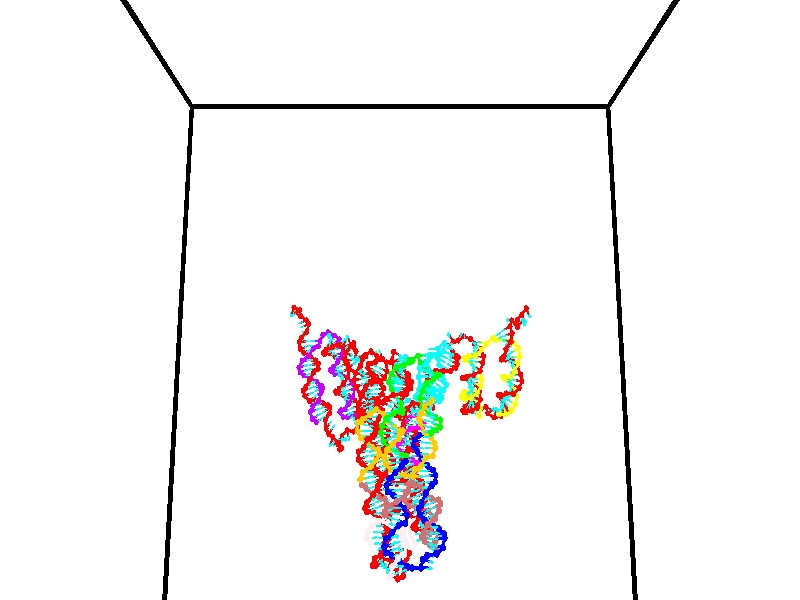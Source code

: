 // switches for output
#declare DRAW_BASES = 1; // possible values are 0, 1; only relevant for DNA ribbons
#declare DRAW_BASES_TYPE = 3; // possible values are 1, 2, 3; only relevant for DNA ribbons
#declare DRAW_FOG = 0; // set to 1 to enable fog

#include "colors.inc"

#include "transforms.inc"
background { rgb <1, 1, 1>}

#default {
   normal{
       ripples 0.25
       frequency 0.20
       turbulence 0.2
       lambda 5
   }
	finish {
		phong 0.1
		phong_size 40.
	}
}

// original window dimensions: 1024x640


// camera settings

camera {
	sky <0, 0.179814, -0.983701>
	up <0, 0.179814, -0.983701>
	right 1.6 * <1, 0, 0>
	location <35, 94.9851, 44.8844>
	look_at <35, 29.7336, 32.9568>
	direction <0, -65.2515, -11.9276>
	angle 67.0682
}


# declare cpy_camera_pos = <35, 94.9851, 44.8844>;
# if (DRAW_FOG = 1)
fog {
	fog_type 2
	up vnormalize(cpy_camera_pos)
	color rgbt<1,1,1,0.3>
	distance 1e-5
	fog_alt 3e-3
	fog_offset 56
}
# end


// LIGHTS

# declare lum = 6;
global_settings {
	ambient_light rgb lum * <0.05, 0.05, 0.05>
	max_trace_level 15
}# declare cpy_direct_light_amount = 0.25;
light_source
{	1000 * <-1, -1.16352, -0.803886>,
	rgb lum * cpy_direct_light_amount
	parallel
}

light_source
{	1000 * <1, 1.16352, 0.803886>,
	rgb lum * cpy_direct_light_amount
	parallel
}

// strand 0

// nucleotide -1

// particle -1
sphere {
	<24.361565, 35.275887, 34.604809> 0.250000
	pigment { color rgbt <1,0,0,0> }
	no_shadow
}
cylinder {
	<24.199041, 35.037125, 34.881538>,  <24.101528, 34.893867, 35.047577>, 0.100000
	pigment { color rgbt <1,0,0,0> }
	no_shadow
}
cylinder {
	<24.199041, 35.037125, 34.881538>,  <24.361565, 35.275887, 34.604809>, 0.100000
	pigment { color rgbt <1,0,0,0> }
	no_shadow
}

// particle -1
sphere {
	<24.199041, 35.037125, 34.881538> 0.100000
	pigment { color rgbt <1,0,0,0> }
	no_shadow
}
sphere {
	0, 1
	scale<0.080000,0.200000,0.300000>
	matrix <0.204450, -0.797332, -0.567858,
		0.890570, -0.089280, 0.445997,
		-0.406306, -0.596901, 0.691827,
		24.077150, 34.858055, 35.089085>
	pigment { color rgbt <0,1,1,0> }
	no_shadow
}
cylinder {
	<24.862253, 34.710449, 34.727417>,  <24.361565, 35.275887, 34.604809>, 0.130000
	pigment { color rgbt <1,0,0,0> }
	no_shadow
}

// nucleotide -1

// particle -1
sphere {
	<24.862253, 34.710449, 34.727417> 0.250000
	pigment { color rgbt <1,0,0,0> }
	no_shadow
}
cylinder {
	<24.502647, 34.587818, 34.852497>,  <24.286884, 34.514240, 34.927544>, 0.100000
	pigment { color rgbt <1,0,0,0> }
	no_shadow
}
cylinder {
	<24.502647, 34.587818, 34.852497>,  <24.862253, 34.710449, 34.727417>, 0.100000
	pigment { color rgbt <1,0,0,0> }
	no_shadow
}

// particle -1
sphere {
	<24.502647, 34.587818, 34.852497> 0.100000
	pigment { color rgbt <1,0,0,0> }
	no_shadow
}
sphere {
	0, 1
	scale<0.080000,0.200000,0.300000>
	matrix <0.179642, -0.909397, -0.375134,
		0.399374, -0.281078, 0.872637,
		-0.899016, -0.306581, 0.312696,
		24.232943, 34.495842, 34.946304>
	pigment { color rgbt <0,1,1,0> }
	no_shadow
}
cylinder {
	<24.806961, 33.913715, 35.104210>,  <24.862253, 34.710449, 34.727417>, 0.130000
	pigment { color rgbt <1,0,0,0> }
	no_shadow
}

// nucleotide -1

// particle -1
sphere {
	<24.806961, 33.913715, 35.104210> 0.250000
	pigment { color rgbt <1,0,0,0> }
	no_shadow
}
cylinder {
	<24.448750, 34.016430, 34.958836>,  <24.233822, 34.078060, 34.871609>, 0.100000
	pigment { color rgbt <1,0,0,0> }
	no_shadow
}
cylinder {
	<24.448750, 34.016430, 34.958836>,  <24.806961, 33.913715, 35.104210>, 0.100000
	pigment { color rgbt <1,0,0,0> }
	no_shadow
}

// particle -1
sphere {
	<24.448750, 34.016430, 34.958836> 0.100000
	pigment { color rgbt <1,0,0,0> }
	no_shadow
}
sphere {
	0, 1
	scale<0.080000,0.200000,0.300000>
	matrix <-0.027757, -0.847350, -0.530309,
		-0.444137, -0.464819, 0.765954,
		-0.895529, 0.256790, -0.363438,
		24.180092, 34.093468, 34.849804>
	pigment { color rgbt <0,1,1,0> }
	no_shadow
}
cylinder {
	<25.419165, 33.945198, 35.492069>,  <24.806961, 33.913715, 35.104210>, 0.130000
	pigment { color rgbt <1,0,0,0> }
	no_shadow
}

// nucleotide -1

// particle -1
sphere {
	<25.419165, 33.945198, 35.492069> 0.250000
	pigment { color rgbt <1,0,0,0> }
	no_shadow
}
cylinder {
	<25.152473, 34.201145, 35.644932>,  <24.992458, 34.354713, 35.736649>, 0.100000
	pigment { color rgbt <1,0,0,0> }
	no_shadow
}
cylinder {
	<25.152473, 34.201145, 35.644932>,  <25.419165, 33.945198, 35.492069>, 0.100000
	pigment { color rgbt <1,0,0,0> }
	no_shadow
}

// particle -1
sphere {
	<25.152473, 34.201145, 35.644932> 0.100000
	pigment { color rgbt <1,0,0,0> }
	no_shadow
}
sphere {
	0, 1
	scale<0.080000,0.200000,0.300000>
	matrix <0.362998, -0.169032, 0.916330,
		0.650925, 0.749666, -0.119571,
		-0.666730, 0.639866, 0.382155,
		24.952454, 34.393105, 35.759579>
	pigment { color rgbt <0,1,1,0> }
	no_shadow
}
cylinder {
	<25.763418, 34.521412, 35.880455>,  <25.419165, 33.945198, 35.492069>, 0.130000
	pigment { color rgbt <1,0,0,0> }
	no_shadow
}

// nucleotide -1

// particle -1
sphere {
	<25.763418, 34.521412, 35.880455> 0.250000
	pigment { color rgbt <1,0,0,0> }
	no_shadow
}
cylinder {
	<25.390383, 34.453724, 36.007980>,  <25.166561, 34.413113, 36.084496>, 0.100000
	pigment { color rgbt <1,0,0,0> }
	no_shadow
}
cylinder {
	<25.390383, 34.453724, 36.007980>,  <25.763418, 34.521412, 35.880455>, 0.100000
	pigment { color rgbt <1,0,0,0> }
	no_shadow
}

// particle -1
sphere {
	<25.390383, 34.453724, 36.007980> 0.100000
	pigment { color rgbt <1,0,0,0> }
	no_shadow
}
sphere {
	0, 1
	scale<0.080000,0.200000,0.300000>
	matrix <0.334497, -0.073336, 0.939539,
		-0.135604, 0.982847, 0.124995,
		-0.932589, -0.169216, 0.318815,
		25.110605, 34.402958, 36.103626>
	pigment { color rgbt <0,1,1,0> }
	no_shadow
}
cylinder {
	<25.631739, 34.814713, 36.602448>,  <25.763418, 34.521412, 35.880455>, 0.130000
	pigment { color rgbt <1,0,0,0> }
	no_shadow
}

// nucleotide -1

// particle -1
sphere {
	<25.631739, 34.814713, 36.602448> 0.250000
	pigment { color rgbt <1,0,0,0> }
	no_shadow
}
cylinder {
	<25.403578, 34.491085, 36.545803>,  <25.266682, 34.296909, 36.511818>, 0.100000
	pigment { color rgbt <1,0,0,0> }
	no_shadow
}
cylinder {
	<25.403578, 34.491085, 36.545803>,  <25.631739, 34.814713, 36.602448>, 0.100000
	pigment { color rgbt <1,0,0,0> }
	no_shadow
}

// particle -1
sphere {
	<25.403578, 34.491085, 36.545803> 0.100000
	pigment { color rgbt <1,0,0,0> }
	no_shadow
}
sphere {
	0, 1
	scale<0.080000,0.200000,0.300000>
	matrix <0.180159, -0.291444, 0.939469,
		-0.801364, 0.510363, 0.312001,
		-0.570402, -0.809067, -0.141606,
		25.232458, 34.248363, 36.503323>
	pigment { color rgbt <0,1,1,0> }
	no_shadow
}
cylinder {
	<25.055759, 34.708954, 37.097340>,  <25.631739, 34.814713, 36.602448>, 0.130000
	pigment { color rgbt <1,0,0,0> }
	no_shadow
}

// nucleotide -1

// particle -1
sphere {
	<25.055759, 34.708954, 37.097340> 0.250000
	pigment { color rgbt <1,0,0,0> }
	no_shadow
}
cylinder {
	<25.197197, 34.358734, 36.965652>,  <25.282059, 34.148602, 36.886639>, 0.100000
	pigment { color rgbt <1,0,0,0> }
	no_shadow
}
cylinder {
	<25.197197, 34.358734, 36.965652>,  <25.055759, 34.708954, 37.097340>, 0.100000
	pigment { color rgbt <1,0,0,0> }
	no_shadow
}

// particle -1
sphere {
	<25.197197, 34.358734, 36.965652> 0.100000
	pigment { color rgbt <1,0,0,0> }
	no_shadow
}
sphere {
	0, 1
	scale<0.080000,0.200000,0.300000>
	matrix <0.242075, -0.254311, 0.936336,
		-0.903532, -0.410778, 0.122026,
		0.353594, -0.875549, -0.329217,
		25.303276, 34.096069, 36.866886>
	pigment { color rgbt <0,1,1,0> }
	no_shadow
}
cylinder {
	<24.775148, 34.123173, 37.376560>,  <25.055759, 34.708954, 37.097340>, 0.130000
	pigment { color rgbt <1,0,0,0> }
	no_shadow
}

// nucleotide -1

// particle -1
sphere {
	<24.775148, 34.123173, 37.376560> 0.250000
	pigment { color rgbt <1,0,0,0> }
	no_shadow
}
cylinder {
	<25.149643, 33.993629, 37.322037>,  <25.374340, 33.915905, 37.289322>, 0.100000
	pigment { color rgbt <1,0,0,0> }
	no_shadow
}
cylinder {
	<25.149643, 33.993629, 37.322037>,  <24.775148, 34.123173, 37.376560>, 0.100000
	pigment { color rgbt <1,0,0,0> }
	no_shadow
}

// particle -1
sphere {
	<25.149643, 33.993629, 37.322037> 0.100000
	pigment { color rgbt <1,0,0,0> }
	no_shadow
}
sphere {
	0, 1
	scale<0.080000,0.200000,0.300000>
	matrix <0.014873, -0.351058, 0.936236,
		-0.351058, -0.878564, -0.323856,
		-0.936236, 0.323856, 0.136309,
		25.430513, 33.896473, 37.281143>
	pigment { color rgbt <0,1,1,0> }
	no_shadow
}
cylinder {
	<24.823555, 33.723888, 37.912010>,  <24.775148, 34.123173, 37.376560>, 0.130000
	pigment { color rgbt <1,0,0,0> }
	no_shadow
}

// nucleotide -1

// particle -1
sphere {
	<24.823555, 33.723888, 37.912010> 0.250000
	pigment { color rgbt <1,0,0,0> }
	no_shadow
}
cylinder {
	<25.205183, 33.780022, 37.806137>,  <25.434160, 33.813702, 37.742615>, 0.100000
	pigment { color rgbt <1,0,0,0> }
	no_shadow
}
cylinder {
	<25.205183, 33.780022, 37.806137>,  <24.823555, 33.723888, 37.912010>, 0.100000
	pigment { color rgbt <1,0,0,0> }
	no_shadow
}

// particle -1
sphere {
	<25.205183, 33.780022, 37.806137> 0.100000
	pigment { color rgbt <1,0,0,0> }
	no_shadow
}
sphere {
	0, 1
	scale<0.080000,0.200000,0.300000>
	matrix <0.291925, -0.237003, 0.926612,
		0.067302, -0.961320, -0.267084,
		0.954070, 0.140331, -0.264683,
		25.491404, 33.822121, 37.726734>
	pigment { color rgbt <0,1,1,0> }
	no_shadow
}
cylinder {
	<25.121222, 33.271191, 38.188217>,  <24.823555, 33.723888, 37.912010>, 0.130000
	pigment { color rgbt <1,0,0,0> }
	no_shadow
}

// nucleotide -1

// particle -1
sphere {
	<25.121222, 33.271191, 38.188217> 0.250000
	pigment { color rgbt <1,0,0,0> }
	no_shadow
}
cylinder {
	<25.403646, 33.550793, 38.142826>,  <25.573101, 33.718552, 38.115593>, 0.100000
	pigment { color rgbt <1,0,0,0> }
	no_shadow
}
cylinder {
	<25.403646, 33.550793, 38.142826>,  <25.121222, 33.271191, 38.188217>, 0.100000
	pigment { color rgbt <1,0,0,0> }
	no_shadow
}

// particle -1
sphere {
	<25.403646, 33.550793, 38.142826> 0.100000
	pigment { color rgbt <1,0,0,0> }
	no_shadow
}
sphere {
	0, 1
	scale<0.080000,0.200000,0.300000>
	matrix <0.354963, -0.210686, 0.910831,
		0.612765, -0.683380, -0.396877,
		0.706060, 0.699002, -0.113474,
		25.615465, 33.760494, 38.108784>
	pigment { color rgbt <0,1,1,0> }
	no_shadow
}
cylinder {
	<25.749142, 32.966942, 38.467941>,  <25.121222, 33.271191, 38.188217>, 0.130000
	pigment { color rgbt <1,0,0,0> }
	no_shadow
}

// nucleotide -1

// particle -1
sphere {
	<25.749142, 32.966942, 38.467941> 0.250000
	pigment { color rgbt <1,0,0,0> }
	no_shadow
}
cylinder {
	<25.759178, 33.366688, 38.478115>,  <25.765200, 33.606533, 38.484219>, 0.100000
	pigment { color rgbt <1,0,0,0> }
	no_shadow
}
cylinder {
	<25.759178, 33.366688, 38.478115>,  <25.749142, 32.966942, 38.467941>, 0.100000
	pigment { color rgbt <1,0,0,0> }
	no_shadow
}

// particle -1
sphere {
	<25.759178, 33.366688, 38.478115> 0.100000
	pigment { color rgbt <1,0,0,0> }
	no_shadow
}
sphere {
	0, 1
	scale<0.080000,0.200000,0.300000>
	matrix <0.247205, -0.030858, 0.968472,
		0.968638, -0.018014, -0.247821,
		0.025093, 0.999362, 0.025438,
		25.766706, 33.666496, 38.485744>
	pigment { color rgbt <0,1,1,0> }
	no_shadow
}
cylinder {
	<26.361582, 33.122585, 38.822533>,  <25.749142, 32.966942, 38.467941>, 0.130000
	pigment { color rgbt <1,0,0,0> }
	no_shadow
}

// nucleotide -1

// particle -1
sphere {
	<26.361582, 33.122585, 38.822533> 0.250000
	pigment { color rgbt <1,0,0,0> }
	no_shadow
}
cylinder {
	<26.118677, 33.438915, 38.853096>,  <25.972935, 33.628712, 38.871433>, 0.100000
	pigment { color rgbt <1,0,0,0> }
	no_shadow
}
cylinder {
	<26.118677, 33.438915, 38.853096>,  <26.361582, 33.122585, 38.822533>, 0.100000
	pigment { color rgbt <1,0,0,0> }
	no_shadow
}

// particle -1
sphere {
	<26.118677, 33.438915, 38.853096> 0.100000
	pigment { color rgbt <1,0,0,0> }
	no_shadow
}
sphere {
	0, 1
	scale<0.080000,0.200000,0.300000>
	matrix <0.247864, 0.097200, 0.963907,
		0.754850, 0.604281, -0.255042,
		-0.607260, 0.790820, 0.076407,
		25.936499, 33.676163, 38.876019>
	pigment { color rgbt <0,1,1,0> }
	no_shadow
}
cylinder {
	<26.699137, 33.670639, 39.172379>,  <26.361582, 33.122585, 38.822533>, 0.130000
	pigment { color rgbt <1,0,0,0> }
	no_shadow
}

// nucleotide -1

// particle -1
sphere {
	<26.699137, 33.670639, 39.172379> 0.250000
	pigment { color rgbt <1,0,0,0> }
	no_shadow
}
cylinder {
	<26.305647, 33.723667, 39.220901>,  <26.069553, 33.755486, 39.250015>, 0.100000
	pigment { color rgbt <1,0,0,0> }
	no_shadow
}
cylinder {
	<26.305647, 33.723667, 39.220901>,  <26.699137, 33.670639, 39.172379>, 0.100000
	pigment { color rgbt <1,0,0,0> }
	no_shadow
}

// particle -1
sphere {
	<26.305647, 33.723667, 39.220901> 0.100000
	pigment { color rgbt <1,0,0,0> }
	no_shadow
}
sphere {
	0, 1
	scale<0.080000,0.200000,0.300000>
	matrix <0.141923, 0.159122, 0.977005,
		0.110218, 0.978318, -0.175346,
		-0.983723, 0.132569, 0.121308,
		26.010530, 33.763439, 39.257294>
	pigment { color rgbt <0,1,1,0> }
	no_shadow
}
cylinder {
	<26.765175, 34.226070, 39.631863>,  <26.699137, 33.670639, 39.172379>, 0.130000
	pigment { color rgbt <1,0,0,0> }
	no_shadow
}

// nucleotide -1

// particle -1
sphere {
	<26.765175, 34.226070, 39.631863> 0.250000
	pigment { color rgbt <1,0,0,0> }
	no_shadow
}
cylinder {
	<26.391048, 34.084694, 39.638344>,  <26.166573, 33.999870, 39.642235>, 0.100000
	pigment { color rgbt <1,0,0,0> }
	no_shadow
}
cylinder {
	<26.391048, 34.084694, 39.638344>,  <26.765175, 34.226070, 39.631863>, 0.100000
	pigment { color rgbt <1,0,0,0> }
	no_shadow
}

// particle -1
sphere {
	<26.391048, 34.084694, 39.638344> 0.100000
	pigment { color rgbt <1,0,0,0> }
	no_shadow
}
sphere {
	0, 1
	scale<0.080000,0.200000,0.300000>
	matrix <-0.095083, 0.295212, 0.950689,
		-0.340793, 0.887655, -0.309723,
		-0.935318, -0.353438, 0.016205,
		26.110453, 33.978664, 39.643204>
	pigment { color rgbt <0,1,1,0> }
	no_shadow
}
cylinder {
	<26.387638, 34.698013, 39.998501>,  <26.765175, 34.226070, 39.631863>, 0.130000
	pigment { color rgbt <1,0,0,0> }
	no_shadow
}

// nucleotide -1

// particle -1
sphere {
	<26.387638, 34.698013, 39.998501> 0.250000
	pigment { color rgbt <1,0,0,0> }
	no_shadow
}
cylinder {
	<26.181440, 34.357601, 40.038513>,  <26.057722, 34.153355, 40.062523>, 0.100000
	pigment { color rgbt <1,0,0,0> }
	no_shadow
}
cylinder {
	<26.181440, 34.357601, 40.038513>,  <26.387638, 34.698013, 39.998501>, 0.100000
	pigment { color rgbt <1,0,0,0> }
	no_shadow
}

// particle -1
sphere {
	<26.181440, 34.357601, 40.038513> 0.100000
	pigment { color rgbt <1,0,0,0> }
	no_shadow
}
sphere {
	0, 1
	scale<0.080000,0.200000,0.300000>
	matrix <0.095148, 0.059172, 0.993703,
		-0.851594, 0.521767, 0.050472,
		-0.515495, -0.851033, 0.100036,
		26.026793, 34.102291, 40.068523>
	pigment { color rgbt <0,1,1,0> }
	no_shadow
}
cylinder {
	<26.029903, 34.763531, 40.591633>,  <26.387638, 34.698013, 39.998501>, 0.130000
	pigment { color rgbt <1,0,0,0> }
	no_shadow
}

// nucleotide -1

// particle -1
sphere {
	<26.029903, 34.763531, 40.591633> 0.250000
	pigment { color rgbt <1,0,0,0> }
	no_shadow
}
cylinder {
	<25.964312, 34.372921, 40.535763>,  <25.924957, 34.138554, 40.502239>, 0.100000
	pigment { color rgbt <1,0,0,0> }
	no_shadow
}
cylinder {
	<25.964312, 34.372921, 40.535763>,  <26.029903, 34.763531, 40.591633>, 0.100000
	pigment { color rgbt <1,0,0,0> }
	no_shadow
}

// particle -1
sphere {
	<25.964312, 34.372921, 40.535763> 0.100000
	pigment { color rgbt <1,0,0,0> }
	no_shadow
}
sphere {
	0, 1
	scale<0.080000,0.200000,0.300000>
	matrix <-0.141455, -0.116856, 0.983023,
		-0.976269, 0.180953, -0.118972,
		-0.163979, -0.976525, -0.139679,
		25.915117, 34.079964, 40.493858>
	pigment { color rgbt <0,1,1,0> }
	no_shadow
}
cylinder {
	<25.630022, 34.587566, 41.152847>,  <26.029903, 34.763531, 40.591633>, 0.130000
	pigment { color rgbt <1,0,0,0> }
	no_shadow
}

// nucleotide -1

// particle -1
sphere {
	<25.630022, 34.587566, 41.152847> 0.250000
	pigment { color rgbt <1,0,0,0> }
	no_shadow
}
cylinder {
	<25.806040, 34.259747, 41.006046>,  <25.911652, 34.063053, 40.917965>, 0.100000
	pigment { color rgbt <1,0,0,0> }
	no_shadow
}
cylinder {
	<25.806040, 34.259747, 41.006046>,  <25.630022, 34.587566, 41.152847>, 0.100000
	pigment { color rgbt <1,0,0,0> }
	no_shadow
}

// particle -1
sphere {
	<25.806040, 34.259747, 41.006046> 0.100000
	pigment { color rgbt <1,0,0,0> }
	no_shadow
}
sphere {
	0, 1
	scale<0.080000,0.200000,0.300000>
	matrix <0.148286, -0.336771, 0.929837,
		-0.885647, -0.463593, -0.026666,
		0.440046, -0.819553, -0.367005,
		25.938053, 34.013882, 40.895947>
	pigment { color rgbt <0,1,1,0> }
	no_shadow
}
cylinder {
	<25.280676, 34.047623, 41.451763>,  <25.630022, 34.587566, 41.152847>, 0.130000
	pigment { color rgbt <1,0,0,0> }
	no_shadow
}

// nucleotide -1

// particle -1
sphere {
	<25.280676, 34.047623, 41.451763> 0.250000
	pigment { color rgbt <1,0,0,0> }
	no_shadow
}
cylinder {
	<25.632612, 33.897419, 41.335228>,  <25.843773, 33.807297, 41.265308>, 0.100000
	pigment { color rgbt <1,0,0,0> }
	no_shadow
}
cylinder {
	<25.632612, 33.897419, 41.335228>,  <25.280676, 34.047623, 41.451763>, 0.100000
	pigment { color rgbt <1,0,0,0> }
	no_shadow
}

// particle -1
sphere {
	<25.632612, 33.897419, 41.335228> 0.100000
	pigment { color rgbt <1,0,0,0> }
	no_shadow
}
sphere {
	0, 1
	scale<0.080000,0.200000,0.300000>
	matrix <0.128277, -0.402619, 0.906335,
		-0.457637, -0.834799, -0.306069,
		0.879837, -0.375511, -0.291339,
		25.896564, 33.784767, 41.247826>
	pigment { color rgbt <0,1,1,0> }
	no_shadow
}
cylinder {
	<25.363939, 33.415298, 41.856621>,  <25.280676, 34.047623, 41.451763>, 0.130000
	pigment { color rgbt <1,0,0,0> }
	no_shadow
}

// nucleotide -1

// particle -1
sphere {
	<25.363939, 33.415298, 41.856621> 0.250000
	pigment { color rgbt <1,0,0,0> }
	no_shadow
}
cylinder {
	<25.733465, 33.505627, 41.732960>,  <25.955181, 33.559826, 41.658764>, 0.100000
	pigment { color rgbt <1,0,0,0> }
	no_shadow
}
cylinder {
	<25.733465, 33.505627, 41.732960>,  <25.363939, 33.415298, 41.856621>, 0.100000
	pigment { color rgbt <1,0,0,0> }
	no_shadow
}

// particle -1
sphere {
	<25.733465, 33.505627, 41.732960> 0.100000
	pigment { color rgbt <1,0,0,0> }
	no_shadow
}
sphere {
	0, 1
	scale<0.080000,0.200000,0.300000>
	matrix <0.362735, -0.258034, 0.895456,
		0.122444, -0.939373, -0.320290,
		0.923813, 0.225824, -0.309149,
		26.010609, 33.573372, 41.640217>
	pigment { color rgbt <0,1,1,0> }
	no_shadow
}
cylinder {
	<25.791203, 32.993252, 42.249813>,  <25.363939, 33.415298, 41.856621>, 0.130000
	pigment { color rgbt <1,0,0,0> }
	no_shadow
}

// nucleotide -1

// particle -1
sphere {
	<25.791203, 32.993252, 42.249813> 0.250000
	pigment { color rgbt <1,0,0,0> }
	no_shadow
}
cylinder {
	<26.077427, 33.223446, 42.091427>,  <26.249163, 33.361561, 41.996395>, 0.100000
	pigment { color rgbt <1,0,0,0> }
	no_shadow
}
cylinder {
	<26.077427, 33.223446, 42.091427>,  <25.791203, 32.993252, 42.249813>, 0.100000
	pigment { color rgbt <1,0,0,0> }
	no_shadow
}

// particle -1
sphere {
	<26.077427, 33.223446, 42.091427> 0.100000
	pigment { color rgbt <1,0,0,0> }
	no_shadow
}
sphere {
	0, 1
	scale<0.080000,0.200000,0.300000>
	matrix <0.561058, -0.135782, 0.816564,
		0.416153, -0.806463, -0.420039,
		0.715563, 0.575483, -0.395966,
		26.292095, 33.396091, 41.972637>
	pigment { color rgbt <0,1,1,0> }
	no_shadow
}
cylinder {
	<26.376133, 32.615376, 42.195038>,  <25.791203, 32.993252, 42.249813>, 0.130000
	pigment { color rgbt <1,0,0,0> }
	no_shadow
}

// nucleotide -1

// particle -1
sphere {
	<26.376133, 32.615376, 42.195038> 0.250000
	pigment { color rgbt <1,0,0,0> }
	no_shadow
}
cylinder {
	<26.487328, 32.999474, 42.205334>,  <26.554045, 33.229931, 42.211510>, 0.100000
	pigment { color rgbt <1,0,0,0> }
	no_shadow
}
cylinder {
	<26.487328, 32.999474, 42.205334>,  <26.376133, 32.615376, 42.195038>, 0.100000
	pigment { color rgbt <1,0,0,0> }
	no_shadow
}

// particle -1
sphere {
	<26.487328, 32.999474, 42.205334> 0.100000
	pigment { color rgbt <1,0,0,0> }
	no_shadow
}
sphere {
	0, 1
	scale<0.080000,0.200000,0.300000>
	matrix <0.603038, -0.195310, 0.773433,
		0.747710, -0.199480, -0.633354,
		0.277985, 0.960240, 0.025741,
		26.570723, 33.287544, 42.213055>
	pigment { color rgbt <0,1,1,0> }
	no_shadow
}
cylinder {
	<27.084562, 32.628849, 42.403816>,  <26.376133, 32.615376, 42.195038>, 0.130000
	pigment { color rgbt <1,0,0,0> }
	no_shadow
}

// nucleotide -1

// particle -1
sphere {
	<27.084562, 32.628849, 42.403816> 0.250000
	pigment { color rgbt <1,0,0,0> }
	no_shadow
}
cylinder {
	<26.954176, 33.002270, 42.463448>,  <26.875944, 33.226322, 42.499226>, 0.100000
	pigment { color rgbt <1,0,0,0> }
	no_shadow
}
cylinder {
	<26.954176, 33.002270, 42.463448>,  <27.084562, 32.628849, 42.403816>, 0.100000
	pigment { color rgbt <1,0,0,0> }
	no_shadow
}

// particle -1
sphere {
	<26.954176, 33.002270, 42.463448> 0.100000
	pigment { color rgbt <1,0,0,0> }
	no_shadow
}
sphere {
	0, 1
	scale<0.080000,0.200000,0.300000>
	matrix <0.632714, 0.098260, 0.768126,
		0.702438, 0.344709, -0.622701,
		-0.325967, 0.933553, 0.149081,
		26.856386, 33.282337, 42.508171>
	pigment { color rgbt <0,1,1,0> }
	no_shadow
}
cylinder {
	<27.691925, 33.015881, 42.620575>,  <27.084562, 32.628849, 42.403816>, 0.130000
	pigment { color rgbt <1,0,0,0> }
	no_shadow
}

// nucleotide -1

// particle -1
sphere {
	<27.691925, 33.015881, 42.620575> 0.250000
	pigment { color rgbt <1,0,0,0> }
	no_shadow
}
cylinder {
	<27.368021, 33.213074, 42.747860>,  <27.173677, 33.331390, 42.824230>, 0.100000
	pigment { color rgbt <1,0,0,0> }
	no_shadow
}
cylinder {
	<27.368021, 33.213074, 42.747860>,  <27.691925, 33.015881, 42.620575>, 0.100000
	pigment { color rgbt <1,0,0,0> }
	no_shadow
}

// particle -1
sphere {
	<27.368021, 33.213074, 42.747860> 0.100000
	pigment { color rgbt <1,0,0,0> }
	no_shadow
}
sphere {
	0, 1
	scale<0.080000,0.200000,0.300000>
	matrix <0.408313, 0.083965, 0.908972,
		0.421385, 0.865980, -0.269281,
		-0.809762, 0.492979, 0.318209,
		27.125092, 33.360966, 42.843323>
	pigment { color rgbt <0,1,1,0> }
	no_shadow
}
cylinder {
	<27.949133, 33.606949, 42.838898>,  <27.691925, 33.015881, 42.620575>, 0.130000
	pigment { color rgbt <1,0,0,0> }
	no_shadow
}

// nucleotide -1

// particle -1
sphere {
	<27.949133, 33.606949, 42.838898> 0.250000
	pigment { color rgbt <1,0,0,0> }
	no_shadow
}
cylinder {
	<27.600571, 33.588207, 43.034225>,  <27.391434, 33.576962, 43.151424>, 0.100000
	pigment { color rgbt <1,0,0,0> }
	no_shadow
}
cylinder {
	<27.600571, 33.588207, 43.034225>,  <27.949133, 33.606949, 42.838898>, 0.100000
	pigment { color rgbt <1,0,0,0> }
	no_shadow
}

// particle -1
sphere {
	<27.600571, 33.588207, 43.034225> 0.100000
	pigment { color rgbt <1,0,0,0> }
	no_shadow
}
sphere {
	0, 1
	scale<0.080000,0.200000,0.300000>
	matrix <0.479388, 0.129939, 0.867930,
		-0.104118, 0.990414, -0.090769,
		-0.871405, -0.046854, 0.488321,
		27.339149, 33.574150, 43.180721>
	pigment { color rgbt <0,1,1,0> }
	no_shadow
}
cylinder {
	<28.008377, 34.090878, 43.309071>,  <27.949133, 33.606949, 42.838898>, 0.130000
	pigment { color rgbt <1,0,0,0> }
	no_shadow
}

// nucleotide -1

// particle -1
sphere {
	<28.008377, 34.090878, 43.309071> 0.250000
	pigment { color rgbt <1,0,0,0> }
	no_shadow
}
cylinder {
	<27.712761, 33.868774, 43.461655>,  <27.535391, 33.735512, 43.553204>, 0.100000
	pigment { color rgbt <1,0,0,0> }
	no_shadow
}
cylinder {
	<27.712761, 33.868774, 43.461655>,  <28.008377, 34.090878, 43.309071>, 0.100000
	pigment { color rgbt <1,0,0,0> }
	no_shadow
}

// particle -1
sphere {
	<27.712761, 33.868774, 43.461655> 0.100000
	pigment { color rgbt <1,0,0,0> }
	no_shadow
}
sphere {
	0, 1
	scale<0.080000,0.200000,0.300000>
	matrix <0.372273, 0.135317, 0.918206,
		-0.561458, 0.820597, 0.106703,
		-0.739039, -0.555256, 0.381461,
		27.491049, 33.702198, 43.576092>
	pigment { color rgbt <0,1,1,0> }
	no_shadow
}
cylinder {
	<27.608097, 34.426102, 43.859837>,  <28.008377, 34.090878, 43.309071>, 0.130000
	pigment { color rgbt <1,0,0,0> }
	no_shadow
}

// nucleotide -1

// particle -1
sphere {
	<27.608097, 34.426102, 43.859837> 0.250000
	pigment { color rgbt <1,0,0,0> }
	no_shadow
}
cylinder {
	<27.633633, 34.027607, 43.883293>,  <27.648954, 33.788509, 43.897366>, 0.100000
	pigment { color rgbt <1,0,0,0> }
	no_shadow
}
cylinder {
	<27.633633, 34.027607, 43.883293>,  <27.608097, 34.426102, 43.859837>, 0.100000
	pigment { color rgbt <1,0,0,0> }
	no_shadow
}

// particle -1
sphere {
	<27.633633, 34.027607, 43.883293> 0.100000
	pigment { color rgbt <1,0,0,0> }
	no_shadow
}
sphere {
	0, 1
	scale<0.080000,0.200000,0.300000>
	matrix <0.653557, 0.086144, 0.751959,
		-0.754180, -0.009681, 0.656596,
		0.063841, -0.996236, 0.058641,
		27.652784, 33.728737, 43.900887>
	pigment { color rgbt <0,1,1,0> }
	no_shadow
}
cylinder {
	<27.653925, 34.108070, 44.582542>,  <27.608097, 34.426102, 43.859837>, 0.130000
	pigment { color rgbt <1,0,0,0> }
	no_shadow
}

// nucleotide -1

// particle -1
sphere {
	<27.653925, 34.108070, 44.582542> 0.250000
	pigment { color rgbt <1,0,0,0> }
	no_shadow
}
cylinder {
	<27.838993, 33.856518, 44.332600>,  <27.950035, 33.705585, 44.182632>, 0.100000
	pigment { color rgbt <1,0,0,0> }
	no_shadow
}
cylinder {
	<27.838993, 33.856518, 44.332600>,  <27.653925, 34.108070, 44.582542>, 0.100000
	pigment { color rgbt <1,0,0,0> }
	no_shadow
}

// particle -1
sphere {
	<27.838993, 33.856518, 44.332600> 0.100000
	pigment { color rgbt <1,0,0,0> }
	no_shadow
}
sphere {
	0, 1
	scale<0.080000,0.200000,0.300000>
	matrix <0.794809, -0.017967, 0.606594,
		-0.392701, -0.777295, 0.491526,
		0.462671, -0.628879, -0.624857,
		27.977795, 33.667854, 44.145142>
	pigment { color rgbt <0,1,1,0> }
	no_shadow
}
cylinder {
	<27.880333, 33.621597, 45.025028>,  <27.653925, 34.108070, 44.582542>, 0.130000
	pigment { color rgbt <1,0,0,0> }
	no_shadow
}

// nucleotide -1

// particle -1
sphere {
	<27.880333, 33.621597, 45.025028> 0.250000
	pigment { color rgbt <1,0,0,0> }
	no_shadow
}
cylinder {
	<28.117365, 33.698929, 44.712242>,  <28.259584, 33.745327, 44.524570>, 0.100000
	pigment { color rgbt <1,0,0,0> }
	no_shadow
}
cylinder {
	<28.117365, 33.698929, 44.712242>,  <27.880333, 33.621597, 45.025028>, 0.100000
	pigment { color rgbt <1,0,0,0> }
	no_shadow
}

// particle -1
sphere {
	<28.117365, 33.698929, 44.712242> 0.100000
	pigment { color rgbt <1,0,0,0> }
	no_shadow
}
sphere {
	0, 1
	scale<0.080000,0.200000,0.300000>
	matrix <0.761096, 0.183520, 0.622136,
		0.263783, -0.963818, -0.038391,
		0.592580, 0.193328, -0.781967,
		28.295139, 33.756927, 44.477654>
	pigment { color rgbt <0,1,1,0> }
	no_shadow
}
cylinder {
	<28.228643, 33.087704, 45.271767>,  <27.880333, 33.621597, 45.025028>, 0.130000
	pigment { color rgbt <1,0,0,0> }
	no_shadow
}

// nucleotide -1

// particle -1
sphere {
	<28.228643, 33.087704, 45.271767> 0.250000
	pigment { color rgbt <1,0,0,0> }
	no_shadow
}
cylinder {
	<28.093077, 32.913918, 45.605564>,  <28.011736, 32.809647, 45.805843>, 0.100000
	pigment { color rgbt <1,0,0,0> }
	no_shadow
}
cylinder {
	<28.093077, 32.913918, 45.605564>,  <28.228643, 33.087704, 45.271767>, 0.100000
	pigment { color rgbt <1,0,0,0> }
	no_shadow
}

// particle -1
sphere {
	<28.093077, 32.913918, 45.605564> 0.100000
	pigment { color rgbt <1,0,0,0> }
	no_shadow
}
sphere {
	0, 1
	scale<0.080000,0.200000,0.300000>
	matrix <0.706656, -0.703125, -0.079073,
		0.621105, 0.562897, 0.545321,
		-0.338919, -0.434467, 0.834489,
		27.991402, 32.783577, 45.855911>
	pigment { color rgbt <0,1,1,0> }
	no_shadow
}
cylinder {
	<28.783621, 33.003643, 45.747219>,  <28.228643, 33.087704, 45.271767>, 0.130000
	pigment { color rgbt <1,0,0,0> }
	no_shadow
}

// nucleotide -1

// particle -1
sphere {
	<28.783621, 33.003643, 45.747219> 0.250000
	pigment { color rgbt <1,0,0,0> }
	no_shadow
}
cylinder {
	<28.515127, 32.710720, 45.793114>,  <28.354031, 32.534966, 45.820652>, 0.100000
	pigment { color rgbt <1,0,0,0> }
	no_shadow
}
cylinder {
	<28.515127, 32.710720, 45.793114>,  <28.783621, 33.003643, 45.747219>, 0.100000
	pigment { color rgbt <1,0,0,0> }
	no_shadow
}

// particle -1
sphere {
	<28.515127, 32.710720, 45.793114> 0.100000
	pigment { color rgbt <1,0,0,0> }
	no_shadow
}
sphere {
	0, 1
	scale<0.080000,0.200000,0.300000>
	matrix <0.721390, -0.680969, -0.126004,
		0.170410, -0.001805, 0.985372,
		-0.671236, -0.732309, 0.114741,
		28.313757, 32.491028, 45.827538>
	pigment { color rgbt <0,1,1,0> }
	no_shadow
}
cylinder {
	<29.072271, 32.442787, 46.181896>,  <28.783621, 33.003643, 45.747219>, 0.130000
	pigment { color rgbt <1,0,0,0> }
	no_shadow
}

// nucleotide -1

// particle -1
sphere {
	<29.072271, 32.442787, 46.181896> 0.250000
	pigment { color rgbt <1,0,0,0> }
	no_shadow
}
cylinder {
	<28.785776, 32.288273, 45.949421>,  <28.613878, 32.195564, 45.809937>, 0.100000
	pigment { color rgbt <1,0,0,0> }
	no_shadow
}
cylinder {
	<28.785776, 32.288273, 45.949421>,  <29.072271, 32.442787, 46.181896>, 0.100000
	pigment { color rgbt <1,0,0,0> }
	no_shadow
}

// particle -1
sphere {
	<28.785776, 32.288273, 45.949421> 0.100000
	pigment { color rgbt <1,0,0,0> }
	no_shadow
}
sphere {
	0, 1
	scale<0.080000,0.200000,0.300000>
	matrix <0.575174, -0.798393, -0.178168,
		-0.395195, -0.461897, 0.794023,
		-0.716238, -0.386290, -0.581192,
		28.570906, 32.172386, 45.775063>
	pigment { color rgbt <0,1,1,0> }
	no_shadow
}
cylinder {
	<28.805492, 31.639044, 46.332623>,  <29.072271, 32.442787, 46.181896>, 0.130000
	pigment { color rgbt <1,0,0,0> }
	no_shadow
}

// nucleotide -1

// particle -1
sphere {
	<28.805492, 31.639044, 46.332623> 0.250000
	pigment { color rgbt <1,0,0,0> }
	no_shadow
}
cylinder {
	<28.756750, 31.759041, 45.954170>,  <28.727505, 31.831039, 45.727100>, 0.100000
	pigment { color rgbt <1,0,0,0> }
	no_shadow
}
cylinder {
	<28.756750, 31.759041, 45.954170>,  <28.805492, 31.639044, 46.332623>, 0.100000
	pigment { color rgbt <1,0,0,0> }
	no_shadow
}

// particle -1
sphere {
	<28.756750, 31.759041, 45.954170> 0.100000
	pigment { color rgbt <1,0,0,0> }
	no_shadow
}
sphere {
	0, 1
	scale<0.080000,0.200000,0.300000>
	matrix <0.454470, -0.830571, -0.321883,
		-0.882388, -0.469209, -0.035129,
		-0.121854, 0.299990, -0.946128,
		28.720194, 31.849037, 45.670330>
	pigment { color rgbt <0,1,1,0> }
	no_shadow
}
cylinder {
	<28.546299, 31.094172, 45.910076>,  <28.805492, 31.639044, 46.332623>, 0.130000
	pigment { color rgbt <1,0,0,0> }
	no_shadow
}

// nucleotide -1

// particle -1
sphere {
	<28.546299, 31.094172, 45.910076> 0.250000
	pigment { color rgbt <1,0,0,0> }
	no_shadow
}
cylinder {
	<28.795918, 31.319498, 45.693470>,  <28.945688, 31.454695, 45.563507>, 0.100000
	pigment { color rgbt <1,0,0,0> }
	no_shadow
}
cylinder {
	<28.795918, 31.319498, 45.693470>,  <28.546299, 31.094172, 45.910076>, 0.100000
	pigment { color rgbt <1,0,0,0> }
	no_shadow
}

// particle -1
sphere {
	<28.795918, 31.319498, 45.693470> 0.100000
	pigment { color rgbt <1,0,0,0> }
	no_shadow
}
sphere {
	0, 1
	scale<0.080000,0.200000,0.300000>
	matrix <0.619970, -0.778771, -0.095668,
		-0.475607, -0.276022, -0.835230,
		0.624047, 0.563318, -0.541514,
		28.983131, 31.488493, 45.531017>
	pigment { color rgbt <0,1,1,0> }
	no_shadow
}
cylinder {
	<28.910898, 30.650217, 45.197556>,  <28.546299, 31.094172, 45.910076>, 0.130000
	pigment { color rgbt <1,0,0,0> }
	no_shadow
}

// nucleotide -1

// particle -1
sphere {
	<28.910898, 30.650217, 45.197556> 0.250000
	pigment { color rgbt <1,0,0,0> }
	no_shadow
}
cylinder {
	<29.143112, 30.939318, 45.347546>,  <29.282440, 31.112778, 45.437538>, 0.100000
	pigment { color rgbt <1,0,0,0> }
	no_shadow
}
cylinder {
	<29.143112, 30.939318, 45.347546>,  <28.910898, 30.650217, 45.197556>, 0.100000
	pigment { color rgbt <1,0,0,0> }
	no_shadow
}

// particle -1
sphere {
	<29.143112, 30.939318, 45.347546> 0.100000
	pigment { color rgbt <1,0,0,0> }
	no_shadow
}
sphere {
	0, 1
	scale<0.080000,0.200000,0.300000>
	matrix <0.804953, -0.578773, -0.130662,
		0.122590, 0.377692, -0.917780,
		0.580536, 0.722752, 0.374976,
		29.317272, 31.156143, 45.460037>
	pigment { color rgbt <0,1,1,0> }
	no_shadow
}
cylinder {
	<29.456089, 30.870319, 44.689312>,  <28.910898, 30.650217, 45.197556>, 0.130000
	pigment { color rgbt <1,0,0,0> }
	no_shadow
}

// nucleotide -1

// particle -1
sphere {
	<29.456089, 30.870319, 44.689312> 0.250000
	pigment { color rgbt <1,0,0,0> }
	no_shadow
}
cylinder {
	<29.573145, 30.940865, 45.065239>,  <29.643379, 30.983191, 45.290794>, 0.100000
	pigment { color rgbt <1,0,0,0> }
	no_shadow
}
cylinder {
	<29.573145, 30.940865, 45.065239>,  <29.456089, 30.870319, 44.689312>, 0.100000
	pigment { color rgbt <1,0,0,0> }
	no_shadow
}

// particle -1
sphere {
	<29.573145, 30.940865, 45.065239> 0.100000
	pigment { color rgbt <1,0,0,0> }
	no_shadow
}
sphere {
	0, 1
	scale<0.080000,0.200000,0.300000>
	matrix <0.837616, -0.521380, -0.162977,
		0.461260, 0.834901, -0.300299,
		0.292640, 0.176361, 0.939818,
		29.660936, 30.993773, 45.347183>
	pigment { color rgbt <0,1,1,0> }
	no_shadow
}
cylinder {
	<30.107113, 30.399895, 44.830509>,  <29.456089, 30.870319, 44.689312>, 0.130000
	pigment { color rgbt <1,0,0,0> }
	no_shadow
}

// nucleotide -1

// particle -1
sphere {
	<30.107113, 30.399895, 44.830509> 0.250000
	pigment { color rgbt <1,0,0,0> }
	no_shadow
}
cylinder {
	<30.309410, 30.216564, 44.538162>,  <30.430788, 30.106565, 44.362755>, 0.100000
	pigment { color rgbt <1,0,0,0> }
	no_shadow
}
cylinder {
	<30.309410, 30.216564, 44.538162>,  <30.107113, 30.399895, 44.830509>, 0.100000
	pigment { color rgbt <1,0,0,0> }
	no_shadow
}

// particle -1
sphere {
	<30.309410, 30.216564, 44.538162> 0.100000
	pigment { color rgbt <1,0,0,0> }
	no_shadow
}
sphere {
	0, 1
	scale<0.080000,0.200000,0.300000>
	matrix <-0.355224, 0.661403, -0.660577,
		0.786155, 0.593702, 0.171691,
		0.505743, -0.458327, -0.730863,
		30.461132, 30.079065, 44.318905>
	pigment { color rgbt <0,1,1,0> }
	no_shadow
}
cylinder {
	<30.606079, 30.887321, 44.426414>,  <30.107113, 30.399895, 44.830509>, 0.130000
	pigment { color rgbt <1,0,0,0> }
	no_shadow
}

// nucleotide -1

// particle -1
sphere {
	<30.606079, 30.887321, 44.426414> 0.250000
	pigment { color rgbt <1,0,0,0> }
	no_shadow
}
cylinder {
	<30.470968, 30.581905, 44.206264>,  <30.389902, 30.398655, 44.074177>, 0.100000
	pigment { color rgbt <1,0,0,0> }
	no_shadow
}
cylinder {
	<30.470968, 30.581905, 44.206264>,  <30.606079, 30.887321, 44.426414>, 0.100000
	pigment { color rgbt <1,0,0,0> }
	no_shadow
}

// particle -1
sphere {
	<30.470968, 30.581905, 44.206264> 0.100000
	pigment { color rgbt <1,0,0,0> }
	no_shadow
}
sphere {
	0, 1
	scale<0.080000,0.200000,0.300000>
	matrix <-0.318376, 0.642958, -0.696593,
		0.885745, -0.060067, -0.460270,
		-0.337777, -0.763542, -0.550373,
		30.369635, 30.352842, 44.041153>
	pigment { color rgbt <0,1,1,0> }
	no_shadow
}
cylinder {
	<30.682276, 31.120270, 43.763809>,  <30.606079, 30.887321, 44.426414>, 0.130000
	pigment { color rgbt <1,0,0,0> }
	no_shadow
}

// nucleotide -1

// particle -1
sphere {
	<30.682276, 31.120270, 43.763809> 0.250000
	pigment { color rgbt <1,0,0,0> }
	no_shadow
}
cylinder {
	<30.424622, 30.820869, 43.700771>,  <30.270029, 30.641230, 43.662949>, 0.100000
	pigment { color rgbt <1,0,0,0> }
	no_shadow
}
cylinder {
	<30.424622, 30.820869, 43.700771>,  <30.682276, 31.120270, 43.763809>, 0.100000
	pigment { color rgbt <1,0,0,0> }
	no_shadow
}

// particle -1
sphere {
	<30.424622, 30.820869, 43.700771> 0.100000
	pigment { color rgbt <1,0,0,0> }
	no_shadow
}
sphere {
	0, 1
	scale<0.080000,0.200000,0.300000>
	matrix <-0.323506, 0.453280, -0.830591,
		0.693132, -0.484031, -0.534118,
		-0.644137, -0.748499, -0.157596,
		30.231380, 30.596319, 43.653492>
	pigment { color rgbt <0,1,1,0> }
	no_shadow
}
cylinder {
	<30.609373, 31.142538, 43.094791>,  <30.682276, 31.120270, 43.763809>, 0.130000
	pigment { color rgbt <1,0,0,0> }
	no_shadow
}

// nucleotide -1

// particle -1
sphere {
	<30.609373, 31.142538, 43.094791> 0.250000
	pigment { color rgbt <1,0,0,0> }
	no_shadow
}
cylinder {
	<30.297930, 30.895086, 43.136864>,  <30.111063, 30.746614, 43.162106>, 0.100000
	pigment { color rgbt <1,0,0,0> }
	no_shadow
}
cylinder {
	<30.297930, 30.895086, 43.136864>,  <30.609373, 31.142538, 43.094791>, 0.100000
	pigment { color rgbt <1,0,0,0> }
	no_shadow
}

// particle -1
sphere {
	<30.297930, 30.895086, 43.136864> 0.100000
	pigment { color rgbt <1,0,0,0> }
	no_shadow
}
sphere {
	0, 1
	scale<0.080000,0.200000,0.300000>
	matrix <-0.406416, 0.369436, -0.835669,
		0.478115, -0.693406, -0.539068,
		-0.778609, -0.618632, 0.105179,
		30.064346, 30.709497, 43.168419>
	pigment { color rgbt <0,1,1,0> }
	no_shadow
}
cylinder {
	<30.625633, 30.633568, 42.570599>,  <30.609373, 31.142538, 43.094791>, 0.130000
	pigment { color rgbt <1,0,0,0> }
	no_shadow
}

// nucleotide -1

// particle -1
sphere {
	<30.625633, 30.633568, 42.570599> 0.250000
	pigment { color rgbt <1,0,0,0> }
	no_shadow
}
cylinder {
	<30.245974, 30.656013, 42.694511>,  <30.018177, 30.669481, 42.768860>, 0.100000
	pigment { color rgbt <1,0,0,0> }
	no_shadow
}
cylinder {
	<30.245974, 30.656013, 42.694511>,  <30.625633, 30.633568, 42.570599>, 0.100000
	pigment { color rgbt <1,0,0,0> }
	no_shadow
}

// particle -1
sphere {
	<30.245974, 30.656013, 42.694511> 0.100000
	pigment { color rgbt <1,0,0,0> }
	no_shadow
}
sphere {
	0, 1
	scale<0.080000,0.200000,0.300000>
	matrix <-0.293139, 0.201338, -0.934630,
		-0.114815, -0.977913, -0.174651,
		-0.949151, 0.056112, 0.309781,
		29.961227, 30.672848, 42.787445>
	pigment { color rgbt <0,1,1,0> }
	no_shadow
}
cylinder {
	<30.235149, 30.351542, 42.094814>,  <30.625633, 30.633568, 42.570599>, 0.130000
	pigment { color rgbt <1,0,0,0> }
	no_shadow
}

// nucleotide -1

// particle -1
sphere {
	<30.235149, 30.351542, 42.094814> 0.250000
	pigment { color rgbt <1,0,0,0> }
	no_shadow
}
cylinder {
	<29.986782, 30.594284, 42.293282>,  <29.837761, 30.739929, 42.412361>, 0.100000
	pigment { color rgbt <1,0,0,0> }
	no_shadow
}
cylinder {
	<29.986782, 30.594284, 42.293282>,  <30.235149, 30.351542, 42.094814>, 0.100000
	pigment { color rgbt <1,0,0,0> }
	no_shadow
}

// particle -1
sphere {
	<29.986782, 30.594284, 42.293282> 0.100000
	pigment { color rgbt <1,0,0,0> }
	no_shadow
}
sphere {
	0, 1
	scale<0.080000,0.200000,0.300000>
	matrix <-0.393297, 0.306352, -0.866871,
		-0.678069, -0.733399, 0.048455,
		-0.620919, 0.606856, 0.496172,
		29.800507, 30.776340, 42.442135>
	pigment { color rgbt <0,1,1,0> }
	no_shadow
}
cylinder {
	<29.561754, 30.351990, 41.728741>,  <30.235149, 30.351542, 42.094814>, 0.130000
	pigment { color rgbt <1,0,0,0> }
	no_shadow
}

// nucleotide -1

// particle -1
sphere {
	<29.561754, 30.351990, 41.728741> 0.250000
	pigment { color rgbt <1,0,0,0> }
	no_shadow
}
cylinder {
	<29.541735, 30.683338, 41.951916>,  <29.529724, 30.882147, 42.085819>, 0.100000
	pigment { color rgbt <1,0,0,0> }
	no_shadow
}
cylinder {
	<29.541735, 30.683338, 41.951916>,  <29.561754, 30.351990, 41.728741>, 0.100000
	pigment { color rgbt <1,0,0,0> }
	no_shadow
}

// particle -1
sphere {
	<29.541735, 30.683338, 41.951916> 0.100000
	pigment { color rgbt <1,0,0,0> }
	no_shadow
}
sphere {
	0, 1
	scale<0.080000,0.200000,0.300000>
	matrix <-0.381157, 0.500515, -0.777305,
		-0.923155, -0.251563, 0.290691,
		-0.050047, 0.828372, 0.557938,
		29.526720, 30.931850, 42.119297>
	pigment { color rgbt <0,1,1,0> }
	no_shadow
}
cylinder {
	<28.988270, 30.506603, 41.644428>,  <29.561754, 30.351990, 41.728741>, 0.130000
	pigment { color rgbt <1,0,0,0> }
	no_shadow
}

// nucleotide -1

// particle -1
sphere {
	<28.988270, 30.506603, 41.644428> 0.250000
	pigment { color rgbt <1,0,0,0> }
	no_shadow
}
cylinder {
	<29.159090, 30.850946, 41.755096>,  <29.261581, 31.057552, 41.821499>, 0.100000
	pigment { color rgbt <1,0,0,0> }
	no_shadow
}
cylinder {
	<29.159090, 30.850946, 41.755096>,  <28.988270, 30.506603, 41.644428>, 0.100000
	pigment { color rgbt <1,0,0,0> }
	no_shadow
}

// particle -1
sphere {
	<29.159090, 30.850946, 41.755096> 0.100000
	pigment { color rgbt <1,0,0,0> }
	no_shadow
}
sphere {
	0, 1
	scale<0.080000,0.200000,0.300000>
	matrix <-0.483671, 0.475998, -0.734499,
		-0.763996, 0.179850, 0.619648,
		0.427050, 0.860860, 0.276672,
		29.287205, 31.109205, 41.838097>
	pigment { color rgbt <0,1,1,0> }
	no_shadow
}
cylinder {
	<28.589302, 30.985422, 41.467319>,  <28.988270, 30.506603, 41.644428>, 0.130000
	pigment { color rgbt <1,0,0,0> }
	no_shadow
}

// nucleotide -1

// particle -1
sphere {
	<28.589302, 30.985422, 41.467319> 0.250000
	pigment { color rgbt <1,0,0,0> }
	no_shadow
}
cylinder {
	<28.905285, 31.219475, 41.540623>,  <29.094875, 31.359907, 41.584606>, 0.100000
	pigment { color rgbt <1,0,0,0> }
	no_shadow
}
cylinder {
	<28.905285, 31.219475, 41.540623>,  <28.589302, 30.985422, 41.467319>, 0.100000
	pigment { color rgbt <1,0,0,0> }
	no_shadow
}

// particle -1
sphere {
	<28.905285, 31.219475, 41.540623> 0.100000
	pigment { color rgbt <1,0,0,0> }
	no_shadow
}
sphere {
	0, 1
	scale<0.080000,0.200000,0.300000>
	matrix <-0.375218, 0.697697, -0.610271,
		-0.484950, 0.413326, 0.770704,
		0.789959, 0.585133, 0.183261,
		29.142273, 31.395014, 41.595600>
	pigment { color rgbt <0,1,1,0> }
	no_shadow
}
cylinder {
	<28.336519, 31.675711, 41.536873>,  <28.589302, 30.985422, 41.467319>, 0.130000
	pigment { color rgbt <1,0,0,0> }
	no_shadow
}

// nucleotide -1

// particle -1
sphere {
	<28.336519, 31.675711, 41.536873> 0.250000
	pigment { color rgbt <1,0,0,0> }
	no_shadow
}
cylinder {
	<28.730682, 31.722569, 41.487488>,  <28.967180, 31.750683, 41.457855>, 0.100000
	pigment { color rgbt <1,0,0,0> }
	no_shadow
}
cylinder {
	<28.730682, 31.722569, 41.487488>,  <28.336519, 31.675711, 41.536873>, 0.100000
	pigment { color rgbt <1,0,0,0> }
	no_shadow
}

// particle -1
sphere {
	<28.730682, 31.722569, 41.487488> 0.100000
	pigment { color rgbt <1,0,0,0> }
	no_shadow
}
sphere {
	0, 1
	scale<0.080000,0.200000,0.300000>
	matrix <-0.169092, 0.756419, -0.631853,
		0.019374, 0.643512, 0.765191,
		0.985410, 0.117146, -0.123467,
		29.026306, 31.757711, 41.450447>
	pigment { color rgbt <0,1,1,0> }
	no_shadow
}
cylinder {
	<28.375586, 32.427460, 41.414783>,  <28.336519, 31.675711, 41.536873>, 0.130000
	pigment { color rgbt <1,0,0,0> }
	no_shadow
}

// nucleotide -1

// particle -1
sphere {
	<28.375586, 32.427460, 41.414783> 0.250000
	pigment { color rgbt <1,0,0,0> }
	no_shadow
}
cylinder {
	<28.712280, 32.274780, 41.262054>,  <28.914297, 32.183174, 41.170418>, 0.100000
	pigment { color rgbt <1,0,0,0> }
	no_shadow
}
cylinder {
	<28.712280, 32.274780, 41.262054>,  <28.375586, 32.427460, 41.414783>, 0.100000
	pigment { color rgbt <1,0,0,0> }
	no_shadow
}

// particle -1
sphere {
	<28.712280, 32.274780, 41.262054> 0.100000
	pigment { color rgbt <1,0,0,0> }
	no_shadow
}
sphere {
	0, 1
	scale<0.080000,0.200000,0.300000>
	matrix <-0.075511, 0.617032, -0.783307,
		0.534582, 0.688169, 0.490556,
		0.841736, -0.381700, -0.381818,
		28.964802, 32.160271, 41.147511>
	pigment { color rgbt <0,1,1,0> }
	no_shadow
}
cylinder {
	<28.767971, 33.024586, 41.240704>,  <28.375586, 32.427460, 41.414783>, 0.130000
	pigment { color rgbt <1,0,0,0> }
	no_shadow
}

// nucleotide -1

// particle -1
sphere {
	<28.767971, 33.024586, 41.240704> 0.250000
	pigment { color rgbt <1,0,0,0> }
	no_shadow
}
cylinder {
	<28.904259, 32.718578, 41.022106>,  <28.986031, 32.534973, 40.890949>, 0.100000
	pigment { color rgbt <1,0,0,0> }
	no_shadow
}
cylinder {
	<28.904259, 32.718578, 41.022106>,  <28.767971, 33.024586, 41.240704>, 0.100000
	pigment { color rgbt <1,0,0,0> }
	no_shadow
}

// particle -1
sphere {
	<28.904259, 32.718578, 41.022106> 0.100000
	pigment { color rgbt <1,0,0,0> }
	no_shadow
}
sphere {
	0, 1
	scale<0.080000,0.200000,0.300000>
	matrix <0.090161, 0.605182, -0.790965,
		0.935832, 0.220225, 0.275172,
		0.340720, -0.765020, -0.546493,
		29.006475, 32.489071, 40.858158>
	pigment { color rgbt <0,1,1,0> }
	no_shadow
}
cylinder {
	<29.230652, 33.290047, 40.867908>,  <28.767971, 33.024586, 41.240704>, 0.130000
	pigment { color rgbt <1,0,0,0> }
	no_shadow
}

// nucleotide -1

// particle -1
sphere {
	<29.230652, 33.290047, 40.867908> 0.250000
	pigment { color rgbt <1,0,0,0> }
	no_shadow
}
cylinder {
	<29.165997, 32.950775, 40.666130>,  <29.127203, 32.747211, 40.545063>, 0.100000
	pigment { color rgbt <1,0,0,0> }
	no_shadow
}
cylinder {
	<29.165997, 32.950775, 40.666130>,  <29.230652, 33.290047, 40.867908>, 0.100000
	pigment { color rgbt <1,0,0,0> }
	no_shadow
}

// particle -1
sphere {
	<29.165997, 32.950775, 40.666130> 0.100000
	pigment { color rgbt <1,0,0,0> }
	no_shadow
}
sphere {
	0, 1
	scale<0.080000,0.200000,0.300000>
	matrix <-0.109236, 0.523401, -0.845056,
		0.980786, -0.081489, -0.177253,
		-0.161638, -0.848181, -0.504442,
		29.117506, 32.696320, 40.514797>
	pigment { color rgbt <0,1,1,0> }
	no_shadow
}
cylinder {
	<29.672472, 33.297508, 40.284222>,  <29.230652, 33.290047, 40.867908>, 0.130000
	pigment { color rgbt <1,0,0,0> }
	no_shadow
}

// nucleotide -1

// particle -1
sphere {
	<29.672472, 33.297508, 40.284222> 0.250000
	pigment { color rgbt <1,0,0,0> }
	no_shadow
}
cylinder {
	<29.392063, 33.026726, 40.194515>,  <29.223818, 32.864254, 40.140694>, 0.100000
	pigment { color rgbt <1,0,0,0> }
	no_shadow
}
cylinder {
	<29.392063, 33.026726, 40.194515>,  <29.672472, 33.297508, 40.284222>, 0.100000
	pigment { color rgbt <1,0,0,0> }
	no_shadow
}

// particle -1
sphere {
	<29.392063, 33.026726, 40.194515> 0.100000
	pigment { color rgbt <1,0,0,0> }
	no_shadow
}
sphere {
	0, 1
	scale<0.080000,0.200000,0.300000>
	matrix <-0.072230, 0.380254, -0.922057,
		0.709473, -0.630183, -0.315463,
		-0.701021, -0.676961, -0.224262,
		29.181757, 32.823639, 40.127235>
	pigment { color rgbt <0,1,1,0> }
	no_shadow
}
cylinder {
	<29.791149, 32.878498, 39.594604>,  <29.672472, 33.297508, 40.284222>, 0.130000
	pigment { color rgbt <1,0,0,0> }
	no_shadow
}

// nucleotide -1

// particle -1
sphere {
	<29.791149, 32.878498, 39.594604> 0.250000
	pigment { color rgbt <1,0,0,0> }
	no_shadow
}
cylinder {
	<29.396681, 32.849556, 39.654243>,  <29.160000, 32.832191, 39.690025>, 0.100000
	pigment { color rgbt <1,0,0,0> }
	no_shadow
}
cylinder {
	<29.396681, 32.849556, 39.654243>,  <29.791149, 32.878498, 39.594604>, 0.100000
	pigment { color rgbt <1,0,0,0> }
	no_shadow
}

// particle -1
sphere {
	<29.396681, 32.849556, 39.654243> 0.100000
	pigment { color rgbt <1,0,0,0> }
	no_shadow
}
sphere {
	0, 1
	scale<0.080000,0.200000,0.300000>
	matrix <-0.158403, 0.147025, -0.976367,
		0.048727, -0.986483, -0.156453,
		-0.986172, -0.072358, 0.149098,
		29.100830, 32.827847, 39.698975>
	pigment { color rgbt <0,1,1,0> }
	no_shadow
}
cylinder {
	<29.556551, 32.503212, 39.039295>,  <29.791149, 32.878498, 39.594604>, 0.130000
	pigment { color rgbt <1,0,0,0> }
	no_shadow
}

// nucleotide -1

// particle -1
sphere {
	<29.556551, 32.503212, 39.039295> 0.250000
	pigment { color rgbt <1,0,0,0> }
	no_shadow
}
cylinder {
	<29.235744, 32.701153, 39.173096>,  <29.043261, 32.819920, 39.253376>, 0.100000
	pigment { color rgbt <1,0,0,0> }
	no_shadow
}
cylinder {
	<29.235744, 32.701153, 39.173096>,  <29.556551, 32.503212, 39.039295>, 0.100000
	pigment { color rgbt <1,0,0,0> }
	no_shadow
}

// particle -1
sphere {
	<29.235744, 32.701153, 39.173096> 0.100000
	pigment { color rgbt <1,0,0,0> }
	no_shadow
}
sphere {
	0, 1
	scale<0.080000,0.200000,0.300000>
	matrix <-0.248383, 0.232998, -0.940222,
		-0.543212, -0.837156, -0.063954,
		-0.802014, 0.494855, 0.334503,
		28.995140, 32.849609, 39.273445>
	pigment { color rgbt <0,1,1,0> }
	no_shadow
}
cylinder {
	<29.026936, 32.353115, 38.574486>,  <29.556551, 32.503212, 39.039295>, 0.130000
	pigment { color rgbt <1,0,0,0> }
	no_shadow
}

// nucleotide -1

// particle -1
sphere {
	<29.026936, 32.353115, 38.574486> 0.250000
	pigment { color rgbt <1,0,0,0> }
	no_shadow
}
cylinder {
	<28.880032, 32.673729, 38.763237>,  <28.791889, 32.866096, 38.876488>, 0.100000
	pigment { color rgbt <1,0,0,0> }
	no_shadow
}
cylinder {
	<28.880032, 32.673729, 38.763237>,  <29.026936, 32.353115, 38.574486>, 0.100000
	pigment { color rgbt <1,0,0,0> }
	no_shadow
}

// particle -1
sphere {
	<28.880032, 32.673729, 38.763237> 0.100000
	pigment { color rgbt <1,0,0,0> }
	no_shadow
}
sphere {
	0, 1
	scale<0.080000,0.200000,0.300000>
	matrix <-0.344206, 0.354187, -0.869525,
		-0.864084, -0.481764, 0.145813,
		-0.367261, 0.801533, 0.471874,
		28.769854, 32.914188, 38.904800>
	pigment { color rgbt <0,1,1,0> }
	no_shadow
}
cylinder {
	<28.250185, 32.369446, 38.433361>,  <29.026936, 32.353115, 38.574486>, 0.130000
	pigment { color rgbt <1,0,0,0> }
	no_shadow
}

// nucleotide -1

// particle -1
sphere {
	<28.250185, 32.369446, 38.433361> 0.250000
	pigment { color rgbt <1,0,0,0> }
	no_shadow
}
cylinder {
	<28.381548, 32.739548, 38.509304>,  <28.460365, 32.961609, 38.554871>, 0.100000
	pigment { color rgbt <1,0,0,0> }
	no_shadow
}
cylinder {
	<28.381548, 32.739548, 38.509304>,  <28.250185, 32.369446, 38.433361>, 0.100000
	pigment { color rgbt <1,0,0,0> }
	no_shadow
}

// particle -1
sphere {
	<28.381548, 32.739548, 38.509304> 0.100000
	pigment { color rgbt <1,0,0,0> }
	no_shadow
}
sphere {
	0, 1
	scale<0.080000,0.200000,0.300000>
	matrix <-0.483723, 0.337400, -0.807572,
		-0.811271, 0.173374, 0.558374,
		0.328408, 0.925258, 0.189858,
		28.480070, 33.017124, 38.566261>
	pigment { color rgbt <0,1,1,0> }
	no_shadow
}
cylinder {
	<27.697266, 32.780685, 38.183720>,  <28.250185, 32.369446, 38.433361>, 0.130000
	pigment { color rgbt <1,0,0,0> }
	no_shadow
}

// nucleotide -1

// particle -1
sphere {
	<27.697266, 32.780685, 38.183720> 0.250000
	pigment { color rgbt <1,0,0,0> }
	no_shadow
}
cylinder {
	<27.965364, 33.072025, 38.240681>,  <28.126225, 33.246830, 38.274857>, 0.100000
	pigment { color rgbt <1,0,0,0> }
	no_shadow
}
cylinder {
	<27.965364, 33.072025, 38.240681>,  <27.697266, 32.780685, 38.183720>, 0.100000
	pigment { color rgbt <1,0,0,0> }
	no_shadow
}

// particle -1
sphere {
	<27.965364, 33.072025, 38.240681> 0.100000
	pigment { color rgbt <1,0,0,0> }
	no_shadow
}
sphere {
	0, 1
	scale<0.080000,0.200000,0.300000>
	matrix <-0.494358, 0.581287, -0.646310,
		-0.553515, 0.362789, 0.749670,
		0.670247, 0.728347, 0.142403,
		28.166439, 33.290531, 38.283401>
	pigment { color rgbt <0,1,1,0> }
	no_shadow
}
cylinder {
	<27.287939, 33.320614, 38.329193>,  <27.697266, 32.780685, 38.183720>, 0.130000
	pigment { color rgbt <1,0,0,0> }
	no_shadow
}

// nucleotide -1

// particle -1
sphere {
	<27.287939, 33.320614, 38.329193> 0.250000
	pigment { color rgbt <1,0,0,0> }
	no_shadow
}
cylinder {
	<27.640907, 33.443565, 38.186729>,  <27.852688, 33.517338, 38.101250>, 0.100000
	pigment { color rgbt <1,0,0,0> }
	no_shadow
}
cylinder {
	<27.640907, 33.443565, 38.186729>,  <27.287939, 33.320614, 38.329193>, 0.100000
	pigment { color rgbt <1,0,0,0> }
	no_shadow
}

// particle -1
sphere {
	<27.640907, 33.443565, 38.186729> 0.100000
	pigment { color rgbt <1,0,0,0> }
	no_shadow
}
sphere {
	0, 1
	scale<0.080000,0.200000,0.300000>
	matrix <-0.469239, 0.629553, -0.619255,
		0.033878, 0.713570, 0.699765,
		0.882421, 0.307378, -0.356163,
		27.905634, 33.535778, 38.079880>
	pigment { color rgbt <0,1,1,0> }
	no_shadow
}
cylinder {
	<27.268314, 34.130299, 38.313709>,  <27.287939, 33.320614, 38.329193>, 0.130000
	pigment { color rgbt <1,0,0,0> }
	no_shadow
}

// nucleotide -1

// particle -1
sphere {
	<27.268314, 34.130299, 38.313709> 0.250000
	pigment { color rgbt <1,0,0,0> }
	no_shadow
}
cylinder {
	<27.565451, 34.031071, 38.064983>,  <27.743732, 33.971535, 37.915749>, 0.100000
	pigment { color rgbt <1,0,0,0> }
	no_shadow
}
cylinder {
	<27.565451, 34.031071, 38.064983>,  <27.268314, 34.130299, 38.313709>, 0.100000
	pigment { color rgbt <1,0,0,0> }
	no_shadow
}

// particle -1
sphere {
	<27.565451, 34.031071, 38.064983> 0.100000
	pigment { color rgbt <1,0,0,0> }
	no_shadow
}
sphere {
	0, 1
	scale<0.080000,0.200000,0.300000>
	matrix <-0.211446, 0.794334, -0.569495,
		0.635196, 0.554525, 0.537613,
		0.742843, -0.248065, -0.621810,
		27.788303, 33.956650, 37.878441>
	pigment { color rgbt <0,1,1,0> }
	no_shadow
}
cylinder {
	<27.559639, 34.778690, 38.125652>,  <27.268314, 34.130299, 38.313709>, 0.130000
	pigment { color rgbt <1,0,0,0> }
	no_shadow
}

// nucleotide -1

// particle -1
sphere {
	<27.559639, 34.778690, 38.125652> 0.250000
	pigment { color rgbt <1,0,0,0> }
	no_shadow
}
cylinder {
	<27.721563, 34.553589, 37.837364>,  <27.818718, 34.418526, 37.664391>, 0.100000
	pigment { color rgbt <1,0,0,0> }
	no_shadow
}
cylinder {
	<27.721563, 34.553589, 37.837364>,  <27.559639, 34.778690, 38.125652>, 0.100000
	pigment { color rgbt <1,0,0,0> }
	no_shadow
}

// particle -1
sphere {
	<27.721563, 34.553589, 37.837364> 0.100000
	pigment { color rgbt <1,0,0,0> }
	no_shadow
}
sphere {
	0, 1
	scale<0.080000,0.200000,0.300000>
	matrix <0.068721, 0.804681, -0.589717,
		0.911815, 0.189194, 0.364415,
		0.404809, -0.562756, -0.720719,
		27.843006, 34.384762, 37.621147>
	pigment { color rgbt <0,1,1,0> }
	no_shadow
}
cylinder {
	<28.259077, 35.077614, 37.913479>,  <27.559639, 34.778690, 38.125652>, 0.130000
	pigment { color rgbt <1,0,0,0> }
	no_shadow
}

// nucleotide -1

// particle -1
sphere {
	<28.259077, 35.077614, 37.913479> 0.250000
	pigment { color rgbt <1,0,0,0> }
	no_shadow
}
cylinder {
	<28.158369, 34.845398, 37.603748>,  <28.097944, 34.706070, 37.417908>, 0.100000
	pigment { color rgbt <1,0,0,0> }
	no_shadow
}
cylinder {
	<28.158369, 34.845398, 37.603748>,  <28.259077, 35.077614, 37.913479>, 0.100000
	pigment { color rgbt <1,0,0,0> }
	no_shadow
}

// particle -1
sphere {
	<28.158369, 34.845398, 37.603748> 0.100000
	pigment { color rgbt <1,0,0,0> }
	no_shadow
}
sphere {
	0, 1
	scale<0.080000,0.200000,0.300000>
	matrix <-0.030781, 0.804503, -0.593150,
		0.967297, -0.125504, -0.220421,
		-0.251772, -0.580537, -0.774330,
		28.082838, 34.671238, 37.371449>
	pigment { color rgbt <0,1,1,0> }
	no_shadow
}
cylinder {
	<28.793509, 35.525711, 37.765984>,  <28.259077, 35.077614, 37.913479>, 0.130000
	pigment { color rgbt <1,0,0,0> }
	no_shadow
}

// nucleotide -1

// particle -1
sphere {
	<28.793509, 35.525711, 37.765984> 0.250000
	pigment { color rgbt <1,0,0,0> }
	no_shadow
}
cylinder {
	<29.036053, 35.231743, 37.644516>,  <29.181580, 35.055363, 37.571636>, 0.100000
	pigment { color rgbt <1,0,0,0> }
	no_shadow
}
cylinder {
	<29.036053, 35.231743, 37.644516>,  <28.793509, 35.525711, 37.765984>, 0.100000
	pigment { color rgbt <1,0,0,0> }
	no_shadow
}

// particle -1
sphere {
	<29.036053, 35.231743, 37.644516> 0.100000
	pigment { color rgbt <1,0,0,0> }
	no_shadow
}
sphere {
	0, 1
	scale<0.080000,0.200000,0.300000>
	matrix <0.660772, 0.678128, -0.321748,
		0.442389, -0.005564, 0.896806,
		0.606359, -0.734923, -0.303673,
		29.217960, 35.011265, 37.553413>
	pigment { color rgbt <0,1,1,0> }
	no_shadow
}
cylinder {
	<29.401419, 35.703590, 37.977417>,  <28.793509, 35.525711, 37.765984>, 0.130000
	pigment { color rgbt <1,0,0,0> }
	no_shadow
}

// nucleotide -1

// particle -1
sphere {
	<29.401419, 35.703590, 37.977417> 0.250000
	pigment { color rgbt <1,0,0,0> }
	no_shadow
}
cylinder {
	<29.488651, 35.484676, 37.654202>,  <29.540991, 35.353329, 37.460274>, 0.100000
	pigment { color rgbt <1,0,0,0> }
	no_shadow
}
cylinder {
	<29.488651, 35.484676, 37.654202>,  <29.401419, 35.703590, 37.977417>, 0.100000
	pigment { color rgbt <1,0,0,0> }
	no_shadow
}

// particle -1
sphere {
	<29.488651, 35.484676, 37.654202> 0.100000
	pigment { color rgbt <1,0,0,0> }
	no_shadow
}
sphere {
	0, 1
	scale<0.080000,0.200000,0.300000>
	matrix <0.501919, 0.772968, -0.388068,
		0.836969, -0.320938, 0.443262,
		0.218082, -0.547283, -0.808036,
		29.554075, 35.320492, 37.411789>
	pigment { color rgbt <0,1,1,0> }
	no_shadow
}
cylinder {
	<30.154778, 35.826950, 37.849190>,  <29.401419, 35.703590, 37.977417>, 0.130000
	pigment { color rgbt <1,0,0,0> }
	no_shadow
}

// nucleotide -1

// particle -1
sphere {
	<30.154778, 35.826950, 37.849190> 0.250000
	pigment { color rgbt <1,0,0,0> }
	no_shadow
}
cylinder {
	<29.974627, 35.732185, 37.504856>,  <29.866535, 35.675327, 37.298256>, 0.100000
	pigment { color rgbt <1,0,0,0> }
	no_shadow
}
cylinder {
	<29.974627, 35.732185, 37.504856>,  <30.154778, 35.826950, 37.849190>, 0.100000
	pigment { color rgbt <1,0,0,0> }
	no_shadow
}

// particle -1
sphere {
	<29.974627, 35.732185, 37.504856> 0.100000
	pigment { color rgbt <1,0,0,0> }
	no_shadow
}
sphere {
	0, 1
	scale<0.080000,0.200000,0.300000>
	matrix <0.596759, 0.637279, -0.487600,
		0.664109, -0.733314, -0.145637,
		-0.450375, -0.236909, -0.860835,
		29.839514, 35.661114, 37.246605>
	pigment { color rgbt <0,1,1,0> }
	no_shadow
}
cylinder {
	<30.692610, 36.164921, 38.387737>,  <30.154778, 35.826950, 37.849190>, 0.130000
	pigment { color rgbt <1,0,0,0> }
	no_shadow
}

// nucleotide -1

// particle -1
sphere {
	<30.692610, 36.164921, 38.387737> 0.250000
	pigment { color rgbt <1,0,0,0> }
	no_shadow
}
cylinder {
	<30.636385, 35.889084, 38.671906>,  <30.602650, 35.723579, 38.842407>, 0.100000
	pigment { color rgbt <1,0,0,0> }
	no_shadow
}
cylinder {
	<30.636385, 35.889084, 38.671906>,  <30.692610, 36.164921, 38.387737>, 0.100000
	pigment { color rgbt <1,0,0,0> }
	no_shadow
}

// particle -1
sphere {
	<30.636385, 35.889084, 38.671906> 0.100000
	pigment { color rgbt <1,0,0,0> }
	no_shadow
}
sphere {
	0, 1
	scale<0.080000,0.200000,0.300000>
	matrix <-0.537182, 0.655867, 0.530353,
		-0.831672, -0.307079, -0.462628,
		-0.140562, -0.689595, 0.710423,
		30.594217, 35.682205, 38.885033>
	pigment { color rgbt <0,1,1,0> }
	no_shadow
}
cylinder {
	<30.504950, 36.593513, 37.745964>,  <30.692610, 36.164921, 38.387737>, 0.130000
	pigment { color rgbt <1,0,0,0> }
	no_shadow
}

// nucleotide -1

// particle -1
sphere {
	<30.504950, 36.593513, 37.745964> 0.250000
	pigment { color rgbt <1,0,0,0> }
	no_shadow
}
cylinder {
	<30.160975, 36.502205, 37.928566>,  <29.954590, 36.447418, 38.038128>, 0.100000
	pigment { color rgbt <1,0,0,0> }
	no_shadow
}
cylinder {
	<30.160975, 36.502205, 37.928566>,  <30.504950, 36.593513, 37.745964>, 0.100000
	pigment { color rgbt <1,0,0,0> }
	no_shadow
}

// particle -1
sphere {
	<30.160975, 36.502205, 37.928566> 0.100000
	pigment { color rgbt <1,0,0,0> }
	no_shadow
}
sphere {
	0, 1
	scale<0.080000,0.200000,0.300000>
	matrix <0.328867, 0.436187, 0.837608,
		-0.390327, 0.870420, -0.300022,
		-0.859937, -0.228273, 0.456509,
		29.902994, 36.433723, 38.065517>
	pigment { color rgbt <0,1,1,0> }
	no_shadow
}
cylinder {
	<30.281298, 37.227619, 38.071983>,  <30.504950, 36.593513, 37.745964>, 0.130000
	pigment { color rgbt <1,0,0,0> }
	no_shadow
}

// nucleotide -1

// particle -1
sphere {
	<30.281298, 37.227619, 38.071983> 0.250000
	pigment { color rgbt <1,0,0,0> }
	no_shadow
}
cylinder {
	<30.134825, 36.905853, 38.259098>,  <30.046942, 36.712795, 38.371368>, 0.100000
	pigment { color rgbt <1,0,0,0> }
	no_shadow
}
cylinder {
	<30.134825, 36.905853, 38.259098>,  <30.281298, 37.227619, 38.071983>, 0.100000
	pigment { color rgbt <1,0,0,0> }
	no_shadow
}

// particle -1
sphere {
	<30.134825, 36.905853, 38.259098> 0.100000
	pigment { color rgbt <1,0,0,0> }
	no_shadow
}
sphere {
	0, 1
	scale<0.080000,0.200000,0.300000>
	matrix <0.229747, 0.408989, 0.883145,
		-0.901736, 0.430865, 0.035048,
		-0.366182, -0.804415, 0.467790,
		30.024971, 36.664528, 38.399433>
	pigment { color rgbt <0,1,1,0> }
	no_shadow
}
cylinder {
	<29.808943, 37.437553, 38.647480>,  <30.281298, 37.227619, 38.071983>, 0.130000
	pigment { color rgbt <1,0,0,0> }
	no_shadow
}

// nucleotide -1

// particle -1
sphere {
	<29.808943, 37.437553, 38.647480> 0.250000
	pigment { color rgbt <1,0,0,0> }
	no_shadow
}
cylinder {
	<30.050014, 37.124664, 38.710606>,  <30.194656, 36.936932, 38.748482>, 0.100000
	pigment { color rgbt <1,0,0,0> }
	no_shadow
}
cylinder {
	<30.050014, 37.124664, 38.710606>,  <29.808943, 37.437553, 38.647480>, 0.100000
	pigment { color rgbt <1,0,0,0> }
	no_shadow
}

// particle -1
sphere {
	<30.050014, 37.124664, 38.710606> 0.100000
	pigment { color rgbt <1,0,0,0> }
	no_shadow
}
sphere {
	0, 1
	scale<0.080000,0.200000,0.300000>
	matrix <0.345088, 0.433800, 0.832305,
		-0.719509, -0.447152, 0.531378,
		0.602678, -0.782223, 0.157816,
		30.230818, 36.889996, 38.757950>
	pigment { color rgbt <0,1,1,0> }
	no_shadow
}
cylinder {
	<29.794670, 37.405033, 39.319363>,  <29.808943, 37.437553, 38.647480>, 0.130000
	pigment { color rgbt <1,0,0,0> }
	no_shadow
}

// nucleotide -1

// particle -1
sphere {
	<29.794670, 37.405033, 39.319363> 0.250000
	pigment { color rgbt <1,0,0,0> }
	no_shadow
}
cylinder {
	<30.132908, 37.218552, 39.215351>,  <30.335852, 37.106663, 39.152943>, 0.100000
	pigment { color rgbt <1,0,0,0> }
	no_shadow
}
cylinder {
	<30.132908, 37.218552, 39.215351>,  <29.794670, 37.405033, 39.319363>, 0.100000
	pigment { color rgbt <1,0,0,0> }
	no_shadow
}

// particle -1
sphere {
	<30.132908, 37.218552, 39.215351> 0.100000
	pigment { color rgbt <1,0,0,0> }
	no_shadow
}
sphere {
	0, 1
	scale<0.080000,0.200000,0.300000>
	matrix <0.429705, 0.305438, 0.849742,
		-0.316733, -0.830276, 0.458609,
		0.845597, -0.466208, -0.260031,
		30.386587, 37.078690, 39.137341>
	pigment { color rgbt <0,1,1,0> }
	no_shadow
}
cylinder {
	<30.048540, 36.913647, 39.781536>,  <29.794670, 37.405033, 39.319363>, 0.130000
	pigment { color rgbt <1,0,0,0> }
	no_shadow
}

// nucleotide -1

// particle -1
sphere {
	<30.048540, 36.913647, 39.781536> 0.250000
	pigment { color rgbt <1,0,0,0> }
	no_shadow
}
cylinder {
	<30.368820, 37.069931, 39.599892>,  <30.560989, 37.163704, 39.490906>, 0.100000
	pigment { color rgbt <1,0,0,0> }
	no_shadow
}
cylinder {
	<30.368820, 37.069931, 39.599892>,  <30.048540, 36.913647, 39.781536>, 0.100000
	pigment { color rgbt <1,0,0,0> }
	no_shadow
}

// particle -1
sphere {
	<30.368820, 37.069931, 39.599892> 0.100000
	pigment { color rgbt <1,0,0,0> }
	no_shadow
}
sphere {
	0, 1
	scale<0.080000,0.200000,0.300000>
	matrix <0.425263, 0.163190, 0.890236,
		0.421934, -0.905931, -0.035489,
		0.800701, 0.390714, -0.454114,
		30.609030, 37.187145, 39.463657>
	pigment { color rgbt <0,1,1,0> }
	no_shadow
}
cylinder {
	<30.710087, 36.539635, 40.169128>,  <30.048540, 36.913647, 39.781536>, 0.130000
	pigment { color rgbt <1,0,0,0> }
	no_shadow
}

// nucleotide -1

// particle -1
sphere {
	<30.710087, 36.539635, 40.169128> 0.250000
	pigment { color rgbt <1,0,0,0> }
	no_shadow
}
cylinder {
	<30.840979, 36.858437, 39.966068>,  <30.919514, 37.049717, 39.844231>, 0.100000
	pigment { color rgbt <1,0,0,0> }
	no_shadow
}
cylinder {
	<30.840979, 36.858437, 39.966068>,  <30.710087, 36.539635, 40.169128>, 0.100000
	pigment { color rgbt <1,0,0,0> }
	no_shadow
}

// particle -1
sphere {
	<30.840979, 36.858437, 39.966068> 0.100000
	pigment { color rgbt <1,0,0,0> }
	no_shadow
}
sphere {
	0, 1
	scale<0.080000,0.200000,0.300000>
	matrix <0.678505, 0.175736, 0.713266,
		0.657687, -0.577843, -0.483265,
		0.327228, 0.797003, -0.507649,
		30.939148, 37.097538, 39.813774>
	pigment { color rgbt <0,1,1,0> }
	no_shadow
}
cylinder {
	<31.380772, 36.543957, 40.231705>,  <30.710087, 36.539635, 40.169128>, 0.130000
	pigment { color rgbt <1,0,0,0> }
	no_shadow
}

// nucleotide -1

// particle -1
sphere {
	<31.380772, 36.543957, 40.231705> 0.250000
	pigment { color rgbt <1,0,0,0> }
	no_shadow
}
cylinder {
	<31.319422, 36.927208, 40.134979>,  <31.282612, 37.157158, 40.076946>, 0.100000
	pigment { color rgbt <1,0,0,0> }
	no_shadow
}
cylinder {
	<31.319422, 36.927208, 40.134979>,  <31.380772, 36.543957, 40.231705>, 0.100000
	pigment { color rgbt <1,0,0,0> }
	no_shadow
}

// particle -1
sphere {
	<31.319422, 36.927208, 40.134979> 0.100000
	pigment { color rgbt <1,0,0,0> }
	no_shadow
}
sphere {
	0, 1
	scale<0.080000,0.200000,0.300000>
	matrix <0.633874, 0.283119, 0.719755,
		0.758077, -0.042884, -0.650754,
		-0.153375, 0.958125, -0.241809,
		31.273409, 37.214645, 40.062435>
	pigment { color rgbt <0,1,1,0> }
	no_shadow
}
cylinder {
	<32.042183, 36.755527, 40.258015>,  <31.380772, 36.543957, 40.231705>, 0.130000
	pigment { color rgbt <1,0,0,0> }
	no_shadow
}

// nucleotide -1

// particle -1
sphere {
	<32.042183, 36.755527, 40.258015> 0.250000
	pigment { color rgbt <1,0,0,0> }
	no_shadow
}
cylinder {
	<31.786333, 37.062027, 40.282448>,  <31.632822, 37.245926, 40.297108>, 0.100000
	pigment { color rgbt <1,0,0,0> }
	no_shadow
}
cylinder {
	<31.786333, 37.062027, 40.282448>,  <32.042183, 36.755527, 40.258015>, 0.100000
	pigment { color rgbt <1,0,0,0> }
	no_shadow
}

// particle -1
sphere {
	<31.786333, 37.062027, 40.282448> 0.100000
	pigment { color rgbt <1,0,0,0> }
	no_shadow
}
sphere {
	0, 1
	scale<0.080000,0.200000,0.300000>
	matrix <0.542666, 0.393850, 0.741886,
		0.544415, 0.507679, -0.667738,
		-0.639629, 0.766253, 0.061083,
		31.594444, 37.291904, 40.300774>
	pigment { color rgbt <0,1,1,0> }
	no_shadow
}
cylinder {
	<32.472179, 37.327263, 40.444950>,  <32.042183, 36.755527, 40.258015>, 0.130000
	pigment { color rgbt <1,0,0,0> }
	no_shadow
}

// nucleotide -1

// particle -1
sphere {
	<32.472179, 37.327263, 40.444950> 0.250000
	pigment { color rgbt <1,0,0,0> }
	no_shadow
}
cylinder {
	<32.100151, 37.452713, 40.521484>,  <31.876934, 37.527985, 40.567406>, 0.100000
	pigment { color rgbt <1,0,0,0> }
	no_shadow
}
cylinder {
	<32.100151, 37.452713, 40.521484>,  <32.472179, 37.327263, 40.444950>, 0.100000
	pigment { color rgbt <1,0,0,0> }
	no_shadow
}

// particle -1
sphere {
	<32.100151, 37.452713, 40.521484> 0.100000
	pigment { color rgbt <1,0,0,0> }
	no_shadow
}
sphere {
	0, 1
	scale<0.080000,0.200000,0.300000>
	matrix <0.305425, 0.370642, 0.877120,
		0.204174, 0.874220, -0.440513,
		-0.930069, 0.313629, 0.191333,
		31.821131, 37.546803, 40.578884>
	pigment { color rgbt <0,1,1,0> }
	no_shadow
}
cylinder {
	<32.567181, 37.983330, 40.694092>,  <32.472179, 37.327263, 40.444950>, 0.130000
	pigment { color rgbt <1,0,0,0> }
	no_shadow
}

// nucleotide -1

// particle -1
sphere {
	<32.567181, 37.983330, 40.694092> 0.250000
	pigment { color rgbt <1,0,0,0> }
	no_shadow
}
cylinder {
	<32.206749, 37.881012, 40.834164>,  <31.990490, 37.819622, 40.918209>, 0.100000
	pigment { color rgbt <1,0,0,0> }
	no_shadow
}
cylinder {
	<32.206749, 37.881012, 40.834164>,  <32.567181, 37.983330, 40.694092>, 0.100000
	pigment { color rgbt <1,0,0,0> }
	no_shadow
}

// particle -1
sphere {
	<32.206749, 37.881012, 40.834164> 0.100000
	pigment { color rgbt <1,0,0,0> }
	no_shadow
}
sphere {
	0, 1
	scale<0.080000,0.200000,0.300000>
	matrix <0.272504, 0.294174, 0.916080,
		-0.337347, 0.920885, -0.195367,
		-0.901076, -0.255799, 0.350183,
		31.936426, 37.804272, 40.939220>
	pigment { color rgbt <0,1,1,0> }
	no_shadow
}
cylinder {
	<32.243732, 38.621620, 41.026901>,  <32.567181, 37.983330, 40.694092>, 0.130000
	pigment { color rgbt <1,0,0,0> }
	no_shadow
}

// nucleotide -1

// particle -1
sphere {
	<32.243732, 38.621620, 41.026901> 0.250000
	pigment { color rgbt <1,0,0,0> }
	no_shadow
}
cylinder {
	<32.087185, 38.290176, 41.187016>,  <31.993256, 38.091309, 41.283085>, 0.100000
	pigment { color rgbt <1,0,0,0> }
	no_shadow
}
cylinder {
	<32.087185, 38.290176, 41.187016>,  <32.243732, 38.621620, 41.026901>, 0.100000
	pigment { color rgbt <1,0,0,0> }
	no_shadow
}

// particle -1
sphere {
	<32.087185, 38.290176, 41.187016> 0.100000
	pigment { color rgbt <1,0,0,0> }
	no_shadow
}
sphere {
	0, 1
	scale<0.080000,0.200000,0.300000>
	matrix <0.132800, 0.379574, 0.915581,
		-0.910600, 0.411491, -0.038514,
		-0.391372, -0.828613, 0.400286,
		31.969774, 38.041592, 41.307102>
	pigment { color rgbt <0,1,1,0> }
	no_shadow
}
cylinder {
	<31.794018, 38.932564, 41.559364>,  <32.243732, 38.621620, 41.026901>, 0.130000
	pigment { color rgbt <1,0,0,0> }
	no_shadow
}

// nucleotide -1

// particle -1
sphere {
	<31.794018, 38.932564, 41.559364> 0.250000
	pigment { color rgbt <1,0,0,0> }
	no_shadow
}
cylinder {
	<31.846766, 38.547039, 41.652042>,  <31.878414, 38.315723, 41.707649>, 0.100000
	pigment { color rgbt <1,0,0,0> }
	no_shadow
}
cylinder {
	<31.846766, 38.547039, 41.652042>,  <31.794018, 38.932564, 41.559364>, 0.100000
	pigment { color rgbt <1,0,0,0> }
	no_shadow
}

// particle -1
sphere {
	<31.846766, 38.547039, 41.652042> 0.100000
	pigment { color rgbt <1,0,0,0> }
	no_shadow
}
sphere {
	0, 1
	scale<0.080000,0.200000,0.300000>
	matrix <0.155125, 0.250923, 0.955497,
		-0.979054, -0.090061, 0.182601,
		0.131871, -0.963808, 0.231696,
		31.886328, 38.257896, 41.721550>
	pigment { color rgbt <0,1,1,0> }
	no_shadow
}
cylinder {
	<31.444820, 38.933723, 42.100613>,  <31.794018, 38.932564, 41.559364>, 0.130000
	pigment { color rgbt <1,0,0,0> }
	no_shadow
}

// nucleotide -1

// particle -1
sphere {
	<31.444820, 38.933723, 42.100613> 0.250000
	pigment { color rgbt <1,0,0,0> }
	no_shadow
}
cylinder {
	<31.660410, 38.597633, 42.124386>,  <31.789764, 38.395981, 42.138649>, 0.100000
	pigment { color rgbt <1,0,0,0> }
	no_shadow
}
cylinder {
	<31.660410, 38.597633, 42.124386>,  <31.444820, 38.933723, 42.100613>, 0.100000
	pigment { color rgbt <1,0,0,0> }
	no_shadow
}

// particle -1
sphere {
	<31.660410, 38.597633, 42.124386> 0.100000
	pigment { color rgbt <1,0,0,0> }
	no_shadow
}
sphere {
	0, 1
	scale<0.080000,0.200000,0.300000>
	matrix <0.017606, 0.081785, 0.996494,
		-0.842138, -0.536039, 0.058873,
		0.538975, -0.840222, 0.059436,
		31.822102, 38.345566, 42.142216>
	pigment { color rgbt <0,1,1,0> }
	no_shadow
}
cylinder {
	<31.239031, 38.591793, 42.697926>,  <31.444820, 38.933723, 42.100613>, 0.130000
	pigment { color rgbt <1,0,0,0> }
	no_shadow
}

// nucleotide -1

// particle -1
sphere {
	<31.239031, 38.591793, 42.697926> 0.250000
	pigment { color rgbt <1,0,0,0> }
	no_shadow
}
cylinder {
	<31.581032, 38.395100, 42.632000>,  <31.786232, 38.277084, 42.592445>, 0.100000
	pigment { color rgbt <1,0,0,0> }
	no_shadow
}
cylinder {
	<31.581032, 38.395100, 42.632000>,  <31.239031, 38.591793, 42.697926>, 0.100000
	pigment { color rgbt <1,0,0,0> }
	no_shadow
}

// particle -1
sphere {
	<31.581032, 38.395100, 42.632000> 0.100000
	pigment { color rgbt <1,0,0,0> }
	no_shadow
}
sphere {
	0, 1
	scale<0.080000,0.200000,0.300000>
	matrix <0.162015, -0.048632, 0.985589,
		-0.492667, -0.869384, 0.038089,
		0.855003, -0.491738, -0.164813,
		31.837532, 38.247578, 42.582558>
	pigment { color rgbt <0,1,1,0> }
	no_shadow
}
cylinder {
	<31.117105, 38.045959, 43.142670>,  <31.239031, 38.591793, 42.697926>, 0.130000
	pigment { color rgbt <1,0,0,0> }
	no_shadow
}

// nucleotide -1

// particle -1
sphere {
	<31.117105, 38.045959, 43.142670> 0.250000
	pigment { color rgbt <1,0,0,0> }
	no_shadow
}
cylinder {
	<31.502546, 38.106956, 43.054832>,  <31.733810, 38.143555, 43.002129>, 0.100000
	pigment { color rgbt <1,0,0,0> }
	no_shadow
}
cylinder {
	<31.502546, 38.106956, 43.054832>,  <31.117105, 38.045959, 43.142670>, 0.100000
	pigment { color rgbt <1,0,0,0> }
	no_shadow
}

// particle -1
sphere {
	<31.502546, 38.106956, 43.054832> 0.100000
	pigment { color rgbt <1,0,0,0> }
	no_shadow
}
sphere {
	0, 1
	scale<0.080000,0.200000,0.300000>
	matrix <0.213377, 0.056201, 0.975352,
		0.161075, -0.986705, 0.021617,
		0.963600, 0.152492, -0.219592,
		31.791626, 38.152702, 42.988956>
	pigment { color rgbt <0,1,1,0> }
	no_shadow
}
cylinder {
	<31.518129, 37.582199, 43.420551>,  <31.117105, 38.045959, 43.142670>, 0.130000
	pigment { color rgbt <1,0,0,0> }
	no_shadow
}

// nucleotide -1

// particle -1
sphere {
	<31.518129, 37.582199, 43.420551> 0.250000
	pigment { color rgbt <1,0,0,0> }
	no_shadow
}
cylinder {
	<31.791731, 37.866570, 43.355171>,  <31.955893, 38.037193, 43.315945>, 0.100000
	pigment { color rgbt <1,0,0,0> }
	no_shadow
}
cylinder {
	<31.791731, 37.866570, 43.355171>,  <31.518129, 37.582199, 43.420551>, 0.100000
	pigment { color rgbt <1,0,0,0> }
	no_shadow
}

// particle -1
sphere {
	<31.791731, 37.866570, 43.355171> 0.100000
	pigment { color rgbt <1,0,0,0> }
	no_shadow
}
sphere {
	0, 1
	scale<0.080000,0.200000,0.300000>
	matrix <0.175686, 0.056922, 0.982799,
		0.708006, -0.700954, -0.085965,
		0.684004, 0.710931, -0.163449,
		31.996933, 38.079849, 43.306137>
	pigment { color rgbt <0,1,1,0> }
	no_shadow
}
cylinder {
	<32.157372, 37.510902, 43.930000>,  <31.518129, 37.582199, 43.420551>, 0.130000
	pigment { color rgbt <1,0,0,0> }
	no_shadow
}

// nucleotide -1

// particle -1
sphere {
	<32.157372, 37.510902, 43.930000> 0.250000
	pigment { color rgbt <1,0,0,0> }
	no_shadow
}
cylinder {
	<32.129459, 37.892220, 43.812447>,  <32.112713, 38.121010, 43.741917>, 0.100000
	pigment { color rgbt <1,0,0,0> }
	no_shadow
}
cylinder {
	<32.129459, 37.892220, 43.812447>,  <32.157372, 37.510902, 43.930000>, 0.100000
	pigment { color rgbt <1,0,0,0> }
	no_shadow
}

// particle -1
sphere {
	<32.129459, 37.892220, 43.812447> 0.100000
	pigment { color rgbt <1,0,0,0> }
	no_shadow
}
sphere {
	0, 1
	scale<0.080000,0.200000,0.300000>
	matrix <0.029501, 0.296444, 0.954595,
		0.997126, 0.057943, -0.048810,
		-0.069781, 0.953291, -0.293883,
		32.108524, 38.178207, 43.724281>
	pigment { color rgbt <0,1,1,0> }
	no_shadow
}
cylinder {
	<32.646736, 37.717991, 44.269878>,  <32.157372, 37.510902, 43.930000>, 0.130000
	pigment { color rgbt <1,0,0,0> }
	no_shadow
}

// nucleotide -1

// particle -1
sphere {
	<32.646736, 37.717991, 44.269878> 0.250000
	pigment { color rgbt <1,0,0,0> }
	no_shadow
}
cylinder {
	<32.425301, 38.026577, 44.144417>,  <32.292439, 38.211731, 44.069141>, 0.100000
	pigment { color rgbt <1,0,0,0> }
	no_shadow
}
cylinder {
	<32.425301, 38.026577, 44.144417>,  <32.646736, 37.717991, 44.269878>, 0.100000
	pigment { color rgbt <1,0,0,0> }
	no_shadow
}

// particle -1
sphere {
	<32.425301, 38.026577, 44.144417> 0.100000
	pigment { color rgbt <1,0,0,0> }
	no_shadow
}
sphere {
	0, 1
	scale<0.080000,0.200000,0.300000>
	matrix <0.019013, 0.388237, 0.921364,
		0.832576, 0.504090, -0.229590,
		-0.553585, 0.771470, -0.313652,
		32.259224, 38.258018, 44.050320>
	pigment { color rgbt <0,1,1,0> }
	no_shadow
}
cylinder {
	<32.976788, 38.256954, 44.549126>,  <32.646736, 37.717991, 44.269878>, 0.130000
	pigment { color rgbt <1,0,0,0> }
	no_shadow
}

// nucleotide -1

// particle -1
sphere {
	<32.976788, 38.256954, 44.549126> 0.250000
	pigment { color rgbt <1,0,0,0> }
	no_shadow
}
cylinder {
	<32.610741, 38.397243, 44.469574>,  <32.391113, 38.481415, 44.421844>, 0.100000
	pigment { color rgbt <1,0,0,0> }
	no_shadow
}
cylinder {
	<32.610741, 38.397243, 44.469574>,  <32.976788, 38.256954, 44.549126>, 0.100000
	pigment { color rgbt <1,0,0,0> }
	no_shadow
}

// particle -1
sphere {
	<32.610741, 38.397243, 44.469574> 0.100000
	pigment { color rgbt <1,0,0,0> }
	no_shadow
}
sphere {
	0, 1
	scale<0.080000,0.200000,0.300000>
	matrix <-0.081713, 0.321692, 0.943312,
		0.394816, 0.879493, -0.265728,
		-0.915119, 0.350721, -0.198876,
		32.336205, 38.502460, 44.409912>
	pigment { color rgbt <0,1,1,0> }
	no_shadow
}
cylinder {
	<33.017612, 38.918297, 44.811264>,  <32.976788, 38.256954, 44.549126>, 0.130000
	pigment { color rgbt <1,0,0,0> }
	no_shadow
}

// nucleotide -1

// particle -1
sphere {
	<33.017612, 38.918297, 44.811264> 0.250000
	pigment { color rgbt <1,0,0,0> }
	no_shadow
}
cylinder {
	<32.627937, 38.829922, 44.792782>,  <32.394131, 38.776897, 44.781693>, 0.100000
	pigment { color rgbt <1,0,0,0> }
	no_shadow
}
cylinder {
	<32.627937, 38.829922, 44.792782>,  <33.017612, 38.918297, 44.811264>, 0.100000
	pigment { color rgbt <1,0,0,0> }
	no_shadow
}

// particle -1
sphere {
	<32.627937, 38.829922, 44.792782> 0.100000
	pigment { color rgbt <1,0,0,0> }
	no_shadow
}
sphere {
	0, 1
	scale<0.080000,0.200000,0.300000>
	matrix <-0.100629, 0.241861, 0.965079,
		-0.202047, 0.944822, -0.257852,
		-0.974192, -0.220939, -0.046210,
		32.335678, 38.763641, 44.778919>
	pigment { color rgbt <0,1,1,0> }
	no_shadow
}
cylinder {
	<32.658623, 39.522797, 45.116035>,  <33.017612, 38.918297, 44.811264>, 0.130000
	pigment { color rgbt <1,0,0,0> }
	no_shadow
}

// nucleotide -1

// particle -1
sphere {
	<32.658623, 39.522797, 45.116035> 0.250000
	pigment { color rgbt <1,0,0,0> }
	no_shadow
}
cylinder {
	<32.414394, 39.206593, 45.135201>,  <32.267857, 39.016872, 45.146698>, 0.100000
	pigment { color rgbt <1,0,0,0> }
	no_shadow
}
cylinder {
	<32.414394, 39.206593, 45.135201>,  <32.658623, 39.522797, 45.116035>, 0.100000
	pigment { color rgbt <1,0,0,0> }
	no_shadow
}

// particle -1
sphere {
	<32.414394, 39.206593, 45.135201> 0.100000
	pigment { color rgbt <1,0,0,0> }
	no_shadow
}
sphere {
	0, 1
	scale<0.080000,0.200000,0.300000>
	matrix <-0.200323, 0.212689, 0.956365,
		-0.766204, 0.574336, -0.288219,
		-0.610575, -0.790507, 0.047910,
		32.231220, 38.969440, 45.149574>
	pigment { color rgbt <0,1,1,0> }
	no_shadow
}
cylinder {
	<32.057686, 39.843227, 45.385273>,  <32.658623, 39.522797, 45.116035>, 0.130000
	pigment { color rgbt <1,0,0,0> }
	no_shadow
}

// nucleotide -1

// particle -1
sphere {
	<32.057686, 39.843227, 45.385273> 0.250000
	pigment { color rgbt <1,0,0,0> }
	no_shadow
}
cylinder {
	<32.006554, 39.452236, 45.452435>,  <31.975874, 39.217640, 45.492729>, 0.100000
	pigment { color rgbt <1,0,0,0> }
	no_shadow
}
cylinder {
	<32.006554, 39.452236, 45.452435>,  <32.057686, 39.843227, 45.385273>, 0.100000
	pigment { color rgbt <1,0,0,0> }
	no_shadow
}

// particle -1
sphere {
	<32.006554, 39.452236, 45.452435> 0.100000
	pigment { color rgbt <1,0,0,0> }
	no_shadow
}
sphere {
	0, 1
	scale<0.080000,0.200000,0.300000>
	matrix <-0.102410, 0.181394, 0.978064,
		-0.986495, 0.107830, -0.123291,
		-0.127829, -0.977481, 0.167901,
		31.968204, 39.158993, 45.502804>
	pigment { color rgbt <0,1,1,0> }
	no_shadow
}
cylinder {
	<31.732410, 39.812206, 45.978588>,  <32.057686, 39.843227, 45.385273>, 0.130000
	pigment { color rgbt <1,0,0,0> }
	no_shadow
}

// nucleotide -1

// particle -1
sphere {
	<31.732410, 39.812206, 45.978588> 0.250000
	pigment { color rgbt <1,0,0,0> }
	no_shadow
}
cylinder {
	<31.857027, 39.433262, 45.949078>,  <31.931797, 39.205894, 45.931370>, 0.100000
	pigment { color rgbt <1,0,0,0> }
	no_shadow
}
cylinder {
	<31.857027, 39.433262, 45.949078>,  <31.732410, 39.812206, 45.978588>, 0.100000
	pigment { color rgbt <1,0,0,0> }
	no_shadow
}

// particle -1
sphere {
	<31.857027, 39.433262, 45.949078> 0.100000
	pigment { color rgbt <1,0,0,0> }
	no_shadow
}
sphere {
	0, 1
	scale<0.080000,0.200000,0.300000>
	matrix <0.005814, -0.075742, 0.997110,
		-0.950214, -0.311072, -0.018089,
		0.311543, -0.947363, -0.073780,
		31.950491, 39.149052, 45.926945>
	pigment { color rgbt <0,1,1,0> }
	no_shadow
}
cylinder {
	<31.247845, 39.404686, 46.318741>,  <31.732410, 39.812206, 45.978588>, 0.130000
	pigment { color rgbt <1,0,0,0> }
	no_shadow
}

// nucleotide -1

// particle -1
sphere {
	<31.247845, 39.404686, 46.318741> 0.250000
	pigment { color rgbt <1,0,0,0> }
	no_shadow
}
cylinder {
	<31.599377, 39.214752, 46.300037>,  <31.810297, 39.100792, 46.288815>, 0.100000
	pigment { color rgbt <1,0,0,0> }
	no_shadow
}
cylinder {
	<31.599377, 39.214752, 46.300037>,  <31.247845, 39.404686, 46.318741>, 0.100000
	pigment { color rgbt <1,0,0,0> }
	no_shadow
}

// particle -1
sphere {
	<31.599377, 39.214752, 46.300037> 0.100000
	pigment { color rgbt <1,0,0,0> }
	no_shadow
}
sphere {
	0, 1
	scale<0.080000,0.200000,0.300000>
	matrix <0.043329, -0.018176, 0.998896,
		-0.475162, -0.879886, 0.004600,
		0.878831, -0.474836, -0.046761,
		31.863026, 39.072300, 46.286011>
	pigment { color rgbt <0,1,1,0> }
	no_shadow
}
cylinder {
	<31.242994, 39.011055, 46.907795>,  <31.247845, 39.404686, 46.318741>, 0.130000
	pigment { color rgbt <1,0,0,0> }
	no_shadow
}

// nucleotide -1

// particle -1
sphere {
	<31.242994, 39.011055, 46.907795> 0.250000
	pigment { color rgbt <1,0,0,0> }
	no_shadow
}
cylinder {
	<31.621416, 38.965225, 46.786564>,  <31.848469, 38.937725, 46.713825>, 0.100000
	pigment { color rgbt <1,0,0,0> }
	no_shadow
}
cylinder {
	<31.621416, 38.965225, 46.786564>,  <31.242994, 39.011055, 46.907795>, 0.100000
	pigment { color rgbt <1,0,0,0> }
	no_shadow
}

// particle -1
sphere {
	<31.621416, 38.965225, 46.786564> 0.100000
	pigment { color rgbt <1,0,0,0> }
	no_shadow
}
sphere {
	0, 1
	scale<0.080000,0.200000,0.300000>
	matrix <0.307265, 0.020397, 0.951405,
		-0.102828, -0.993205, 0.054502,
		0.946052, -0.114578, -0.303079,
		31.905231, 38.930851, 46.695641>
	pigment { color rgbt <0,1,1,0> }
	no_shadow
}
cylinder {
	<31.531567, 38.312542, 47.241508>,  <31.242994, 39.011055, 46.907795>, 0.130000
	pigment { color rgbt <1,0,0,0> }
	no_shadow
}

// nucleotide -1

// particle -1
sphere {
	<31.531567, 38.312542, 47.241508> 0.250000
	pigment { color rgbt <1,0,0,0> }
	no_shadow
}
cylinder {
	<31.829771, 38.567432, 47.163380>,  <32.008694, 38.720367, 47.116501>, 0.100000
	pigment { color rgbt <1,0,0,0> }
	no_shadow
}
cylinder {
	<31.829771, 38.567432, 47.163380>,  <31.531567, 38.312542, 47.241508>, 0.100000
	pigment { color rgbt <1,0,0,0> }
	no_shadow
}

// particle -1
sphere {
	<31.829771, 38.567432, 47.163380> 0.100000
	pigment { color rgbt <1,0,0,0> }
	no_shadow
}
sphere {
	0, 1
	scale<0.080000,0.200000,0.300000>
	matrix <0.223375, 0.037227, 0.974022,
		0.627948, -0.769773, -0.114589,
		0.745510, 0.637231, -0.195325,
		32.053425, 38.758602, 47.104782>
	pigment { color rgbt <0,1,1,0> }
	no_shadow
}
cylinder {
	<32.109734, 38.109184, 47.660603>,  <31.531567, 38.312542, 47.241508>, 0.130000
	pigment { color rgbt <1,0,0,0> }
	no_shadow
}

// nucleotide -1

// particle -1
sphere {
	<32.109734, 38.109184, 47.660603> 0.250000
	pigment { color rgbt <1,0,0,0> }
	no_shadow
}
cylinder {
	<32.173538, 38.493252, 47.568840>,  <32.211823, 38.723694, 47.513783>, 0.100000
	pigment { color rgbt <1,0,0,0> }
	no_shadow
}
cylinder {
	<32.173538, 38.493252, 47.568840>,  <32.109734, 38.109184, 47.660603>, 0.100000
	pigment { color rgbt <1,0,0,0> }
	no_shadow
}

// particle -1
sphere {
	<32.173538, 38.493252, 47.568840> 0.100000
	pigment { color rgbt <1,0,0,0> }
	no_shadow
}
sphere {
	0, 1
	scale<0.080000,0.200000,0.300000>
	matrix <0.297315, 0.174862, 0.938630,
		0.941360, -0.217931, -0.257580,
		0.159516, 0.960171, -0.229402,
		32.221394, 38.781303, 47.500019>
	pigment { color rgbt <0,1,1,0> }
	no_shadow
}
cylinder {
	<32.774021, 38.205925, 47.887978>,  <32.109734, 38.109184, 47.660603>, 0.130000
	pigment { color rgbt <1,0,0,0> }
	no_shadow
}

// nucleotide -1

// particle -1
sphere {
	<32.774021, 38.205925, 47.887978> 0.250000
	pigment { color rgbt <1,0,0,0> }
	no_shadow
}
cylinder {
	<32.588928, 38.559013, 47.855286>,  <32.477875, 38.770866, 47.835670>, 0.100000
	pigment { color rgbt <1,0,0,0> }
	no_shadow
}
cylinder {
	<32.588928, 38.559013, 47.855286>,  <32.774021, 38.205925, 47.887978>, 0.100000
	pigment { color rgbt <1,0,0,0> }
	no_shadow
}

// particle -1
sphere {
	<32.588928, 38.559013, 47.855286> 0.100000
	pigment { color rgbt <1,0,0,0> }
	no_shadow
}
sphere {
	0, 1
	scale<0.080000,0.200000,0.300000>
	matrix <0.283374, 0.234644, 0.929861,
		0.839989, 0.407112, -0.358718,
		-0.462729, 0.882724, -0.081734,
		32.450111, 38.823830, 47.830765>
	pigment { color rgbt <0,1,1,0> }
	no_shadow
}
cylinder {
	<33.262447, 38.738720, 48.050266>,  <32.774021, 38.205925, 47.887978>, 0.130000
	pigment { color rgbt <1,0,0,0> }
	no_shadow
}

// nucleotide -1

// particle -1
sphere {
	<33.262447, 38.738720, 48.050266> 0.250000
	pigment { color rgbt <1,0,0,0> }
	no_shadow
}
cylinder {
	<32.901054, 38.899986, 48.108475>,  <32.684219, 38.996746, 48.143402>, 0.100000
	pigment { color rgbt <1,0,0,0> }
	no_shadow
}
cylinder {
	<32.901054, 38.899986, 48.108475>,  <33.262447, 38.738720, 48.050266>, 0.100000
	pigment { color rgbt <1,0,0,0> }
	no_shadow
}

// particle -1
sphere {
	<32.901054, 38.899986, 48.108475> 0.100000
	pigment { color rgbt <1,0,0,0> }
	no_shadow
}
sphere {
	0, 1
	scale<0.080000,0.200000,0.300000>
	matrix <0.302045, 0.357964, 0.883533,
		0.304115, 0.842212, -0.445188,
		-0.903484, 0.403163, 0.145524,
		32.630009, 39.020935, 48.152130>
	pigment { color rgbt <0,1,1,0> }
	no_shadow
}
cylinder {
	<33.337814, 39.423019, 48.315289>,  <33.262447, 38.738720, 48.050266>, 0.130000
	pigment { color rgbt <1,0,0,0> }
	no_shadow
}

// nucleotide -1

// particle -1
sphere {
	<33.337814, 39.423019, 48.315289> 0.250000
	pigment { color rgbt <1,0,0,0> }
	no_shadow
}
cylinder {
	<32.973213, 39.297886, 48.422100>,  <32.754452, 39.222805, 48.486187>, 0.100000
	pigment { color rgbt <1,0,0,0> }
	no_shadow
}
cylinder {
	<32.973213, 39.297886, 48.422100>,  <33.337814, 39.423019, 48.315289>, 0.100000
	pigment { color rgbt <1,0,0,0> }
	no_shadow
}

// particle -1
sphere {
	<32.973213, 39.297886, 48.422100> 0.100000
	pigment { color rgbt <1,0,0,0> }
	no_shadow
}
sphere {
	0, 1
	scale<0.080000,0.200000,0.300000>
	matrix <0.182635, 0.273861, 0.944270,
		-0.368523, 0.909471, -0.192491,
		-0.911502, -0.312829, 0.267025,
		32.699764, 39.204037, 48.502209>
	pigment { color rgbt <0,1,1,0> }
	no_shadow
}
cylinder {
	<33.073292, 39.964863, 48.761929>,  <33.337814, 39.423019, 48.315289>, 0.130000
	pigment { color rgbt <1,0,0,0> }
	no_shadow
}

// nucleotide -1

// particle -1
sphere {
	<33.073292, 39.964863, 48.761929> 0.250000
	pigment { color rgbt <1,0,0,0> }
	no_shadow
}
cylinder {
	<32.862988, 39.632542, 48.834969>,  <32.736805, 39.433147, 48.878792>, 0.100000
	pigment { color rgbt <1,0,0,0> }
	no_shadow
}
cylinder {
	<32.862988, 39.632542, 48.834969>,  <33.073292, 39.964863, 48.761929>, 0.100000
	pigment { color rgbt <1,0,0,0> }
	no_shadow
}

// particle -1
sphere {
	<32.862988, 39.632542, 48.834969> 0.100000
	pigment { color rgbt <1,0,0,0> }
	no_shadow
}
sphere {
	0, 1
	scale<0.080000,0.200000,0.300000>
	matrix <0.086842, 0.161116, 0.983107,
		-0.846187, 0.532739, -0.012560,
		-0.525763, -0.830802, 0.182598,
		32.705257, 39.383301, 48.889748>
	pigment { color rgbt <0,1,1,0> }
	no_shadow
}
cylinder {
	<32.630165, 40.142197, 49.390720>,  <33.073292, 39.964863, 48.761929>, 0.130000
	pigment { color rgbt <1,0,0,0> }
	no_shadow
}

// nucleotide -1

// particle -1
sphere {
	<32.630165, 40.142197, 49.390720> 0.250000
	pigment { color rgbt <1,0,0,0> }
	no_shadow
}
cylinder {
	<32.602287, 39.743286, 49.381081>,  <32.585560, 39.503941, 49.375298>, 0.100000
	pigment { color rgbt <1,0,0,0> }
	no_shadow
}
cylinder {
	<32.602287, 39.743286, 49.381081>,  <32.630165, 40.142197, 49.390720>, 0.100000
	pigment { color rgbt <1,0,0,0> }
	no_shadow
}

// particle -1
sphere {
	<32.602287, 39.743286, 49.381081> 0.100000
	pigment { color rgbt <1,0,0,0> }
	no_shadow
}
sphere {
	0, 1
	scale<0.080000,0.200000,0.300000>
	matrix <0.112930, -0.031889, 0.993091,
		-0.991155, 0.066495, 0.114845,
		-0.069698, -0.997277, -0.024098,
		32.581379, 39.444103, 49.373852>
	pigment { color rgbt <0,1,1,0> }
	no_shadow
}
cylinder {
	<32.059784, 39.885674, 49.976730>,  <32.630165, 40.142197, 49.390720>, 0.130000
	pigment { color rgbt <1,0,0,0> }
	no_shadow
}

// nucleotide -1

// particle -1
sphere {
	<32.059784, 39.885674, 49.976730> 0.250000
	pigment { color rgbt <1,0,0,0> }
	no_shadow
}
cylinder {
	<32.320557, 39.600609, 49.873116>,  <32.477020, 39.429569, 49.810947>, 0.100000
	pigment { color rgbt <1,0,0,0> }
	no_shadow
}
cylinder {
	<32.320557, 39.600609, 49.873116>,  <32.059784, 39.885674, 49.976730>, 0.100000
	pigment { color rgbt <1,0,0,0> }
	no_shadow
}

// particle -1
sphere {
	<32.320557, 39.600609, 49.873116> 0.100000
	pigment { color rgbt <1,0,0,0> }
	no_shadow
}
sphere {
	0, 1
	scale<0.080000,0.200000,0.300000>
	matrix <0.053832, -0.297254, 0.953280,
		-0.756364, -0.635418, -0.155425,
		0.651932, -0.712660, -0.259038,
		32.516136, 39.386810, 49.795403>
	pigment { color rgbt <0,1,1,0> }
	no_shadow
}
cylinder {
	<31.877890, 39.407410, 50.420975>,  <32.059784, 39.885674, 49.976730>, 0.130000
	pigment { color rgbt <1,0,0,0> }
	no_shadow
}

// nucleotide -1

// particle -1
sphere {
	<31.877890, 39.407410, 50.420975> 0.250000
	pigment { color rgbt <1,0,0,0> }
	no_shadow
}
cylinder {
	<32.240868, 39.294239, 50.296722>,  <32.458656, 39.226337, 50.222172>, 0.100000
	pigment { color rgbt <1,0,0,0> }
	no_shadow
}
cylinder {
	<32.240868, 39.294239, 50.296722>,  <31.877890, 39.407410, 50.420975>, 0.100000
	pigment { color rgbt <1,0,0,0> }
	no_shadow
}

// particle -1
sphere {
	<32.240868, 39.294239, 50.296722> 0.100000
	pigment { color rgbt <1,0,0,0> }
	no_shadow
}
sphere {
	0, 1
	scale<0.080000,0.200000,0.300000>
	matrix <0.247207, -0.238295, 0.939204,
		-0.339753, -0.929067, -0.146297,
		0.907445, -0.282932, -0.310633,
		32.513100, 39.209358, 50.203533>
	pigment { color rgbt <0,1,1,0> }
	no_shadow
}
cylinder {
	<32.022129, 38.787689, 50.736351>,  <31.877890, 39.407410, 50.420975>, 0.130000
	pigment { color rgbt <1,0,0,0> }
	no_shadow
}

// nucleotide -1

// particle -1
sphere {
	<32.022129, 38.787689, 50.736351> 0.250000
	pigment { color rgbt <1,0,0,0> }
	no_shadow
}
cylinder {
	<32.377483, 38.922516, 50.611668>,  <32.590694, 39.003410, 50.536858>, 0.100000
	pigment { color rgbt <1,0,0,0> }
	no_shadow
}
cylinder {
	<32.377483, 38.922516, 50.611668>,  <32.022129, 38.787689, 50.736351>, 0.100000
	pigment { color rgbt <1,0,0,0> }
	no_shadow
}

// particle -1
sphere {
	<32.377483, 38.922516, 50.611668> 0.100000
	pigment { color rgbt <1,0,0,0> }
	no_shadow
}
sphere {
	0, 1
	scale<0.080000,0.200000,0.300000>
	matrix <0.360860, -0.092943, 0.927977,
		0.283818, -0.936882, -0.204202,
		0.888385, 0.337065, -0.311705,
		32.643997, 39.023636, 50.518158>
	pigment { color rgbt <0,1,1,0> }
	no_shadow
}
cylinder {
	<32.635033, 38.238621, 50.895805>,  <32.022129, 38.787689, 50.736351>, 0.130000
	pigment { color rgbt <1,0,0,0> }
	no_shadow
}

// nucleotide -1

// particle -1
sphere {
	<32.635033, 38.238621, 50.895805> 0.250000
	pigment { color rgbt <1,0,0,0> }
	no_shadow
}
cylinder {
	<32.754616, 38.619469, 50.870239>,  <32.826366, 38.847977, 50.854900>, 0.100000
	pigment { color rgbt <1,0,0,0> }
	no_shadow
}
cylinder {
	<32.754616, 38.619469, 50.870239>,  <32.635033, 38.238621, 50.895805>, 0.100000
	pigment { color rgbt <1,0,0,0> }
	no_shadow
}

// particle -1
sphere {
	<32.754616, 38.619469, 50.870239> 0.100000
	pigment { color rgbt <1,0,0,0> }
	no_shadow
}
sphere {
	0, 1
	scale<0.080000,0.200000,0.300000>
	matrix <0.314866, -0.035197, 0.948483,
		0.900822, -0.303685, -0.310314,
		0.298962, 0.952122, -0.063914,
		32.844303, 38.905106, 50.851067>
	pigment { color rgbt <0,1,1,0> }
	no_shadow
}
cylinder {
	<33.137470, 38.208275, 51.308434>,  <32.635033, 38.238621, 50.895805>, 0.130000
	pigment { color rgbt <1,0,0,0> }
	no_shadow
}

// nucleotide -1

// particle -1
sphere {
	<33.137470, 38.208275, 51.308434> 0.250000
	pigment { color rgbt <1,0,0,0> }
	no_shadow
}
cylinder {
	<33.134140, 38.608189, 51.300777>,  <33.132141, 38.848137, 51.296185>, 0.100000
	pigment { color rgbt <1,0,0,0> }
	no_shadow
}
cylinder {
	<33.134140, 38.608189, 51.300777>,  <33.137470, 38.208275, 51.308434>, 0.100000
	pigment { color rgbt <1,0,0,0> }
	no_shadow
}

// particle -1
sphere {
	<33.134140, 38.608189, 51.300777> 0.100000
	pigment { color rgbt <1,0,0,0> }
	no_shadow
}
sphere {
	0, 1
	scale<0.080000,0.200000,0.300000>
	matrix <0.156265, 0.020202, 0.987508,
		0.987680, 0.005227, -0.156399,
		-0.008322, 0.999782, -0.019137,
		33.131645, 38.908123, 51.295036>
	pigment { color rgbt <0,1,1,0> }
	no_shadow
}
cylinder {
	<33.712154, 38.432022, 51.804214>,  <33.137470, 38.208275, 51.308434>, 0.130000
	pigment { color rgbt <1,0,0,0> }
	no_shadow
}

// nucleotide -1

// particle -1
sphere {
	<33.712154, 38.432022, 51.804214> 0.250000
	pigment { color rgbt <1,0,0,0> }
	no_shadow
}
cylinder {
	<33.486931, 38.758633, 51.753212>,  <33.351799, 38.954597, 51.722610>, 0.100000
	pigment { color rgbt <1,0,0,0> }
	no_shadow
}
cylinder {
	<33.486931, 38.758633, 51.753212>,  <33.712154, 38.432022, 51.804214>, 0.100000
	pigment { color rgbt <1,0,0,0> }
	no_shadow
}

// particle -1
sphere {
	<33.486931, 38.758633, 51.753212> 0.100000
	pigment { color rgbt <1,0,0,0> }
	no_shadow
}
sphere {
	0, 1
	scale<0.080000,0.200000,0.300000>
	matrix <0.113604, 0.229301, 0.966703,
		0.818573, 0.529822, -0.221870,
		-0.563056, 0.816523, -0.127510,
		33.318012, 39.003590, 51.714958>
	pigment { color rgbt <0,1,1,0> }
	no_shadow
}
cylinder {
	<34.048523, 39.033092, 52.129810>,  <33.712154, 38.432022, 51.804214>, 0.130000
	pigment { color rgbt <1,0,0,0> }
	no_shadow
}

// nucleotide -1

// particle -1
sphere {
	<34.048523, 39.033092, 52.129810> 0.250000
	pigment { color rgbt <1,0,0,0> }
	no_shadow
}
cylinder {
	<33.663811, 39.142616, 52.131241>,  <33.432983, 39.208328, 52.132099>, 0.100000
	pigment { color rgbt <1,0,0,0> }
	no_shadow
}
cylinder {
	<33.663811, 39.142616, 52.131241>,  <34.048523, 39.033092, 52.129810>, 0.100000
	pigment { color rgbt <1,0,0,0> }
	no_shadow
}

// particle -1
sphere {
	<33.663811, 39.142616, 52.131241> 0.100000
	pigment { color rgbt <1,0,0,0> }
	no_shadow
}
sphere {
	0, 1
	scale<0.080000,0.200000,0.300000>
	matrix <0.068438, 0.227727, 0.971317,
		0.265139, 0.934436, -0.237762,
		-0.961778, 0.273806, 0.003572,
		33.375278, 39.224758, 52.132313>
	pigment { color rgbt <0,1,1,0> }
	no_shadow
}
cylinder {
	<34.051720, 39.559475, 52.524990>,  <34.048523, 39.033092, 52.129810>, 0.130000
	pigment { color rgbt <1,0,0,0> }
	no_shadow
}

// nucleotide -1

// particle -1
sphere {
	<34.051720, 39.559475, 52.524990> 0.250000
	pigment { color rgbt <1,0,0,0> }
	no_shadow
}
cylinder {
	<33.662045, 39.469284, 52.520691>,  <33.428238, 39.415169, 52.518112>, 0.100000
	pigment { color rgbt <1,0,0,0> }
	no_shadow
}
cylinder {
	<33.662045, 39.469284, 52.520691>,  <34.051720, 39.559475, 52.524990>, 0.100000
	pigment { color rgbt <1,0,0,0> }
	no_shadow
}

// particle -1
sphere {
	<33.662045, 39.469284, 52.520691> 0.100000
	pigment { color rgbt <1,0,0,0> }
	no_shadow
}
sphere {
	0, 1
	scale<0.080000,0.200000,0.300000>
	matrix <-0.059859, 0.212144, 0.975404,
		-0.217655, 0.950870, -0.220165,
		-0.974189, -0.225480, -0.010744,
		33.369789, 39.401642, 52.517467>
	pigment { color rgbt <0,1,1,0> }
	no_shadow
}
cylinder {
	<33.807022, 39.993610, 52.941200>,  <34.051720, 39.559475, 52.524990>, 0.130000
	pigment { color rgbt <1,0,0,0> }
	no_shadow
}

// nucleotide -1

// particle -1
sphere {
	<33.807022, 39.993610, 52.941200> 0.250000
	pigment { color rgbt <1,0,0,0> }
	no_shadow
}
cylinder {
	<33.525253, 39.709896, 52.930622>,  <33.356194, 39.539665, 52.924274>, 0.100000
	pigment { color rgbt <1,0,0,0> }
	no_shadow
}
cylinder {
	<33.525253, 39.709896, 52.930622>,  <33.807022, 39.993610, 52.941200>, 0.100000
	pigment { color rgbt <1,0,0,0> }
	no_shadow
}

// particle -1
sphere {
	<33.525253, 39.709896, 52.930622> 0.100000
	pigment { color rgbt <1,0,0,0> }
	no_shadow
}
sphere {
	0, 1
	scale<0.080000,0.200000,0.300000>
	matrix <-0.127026, 0.089322, 0.987870,
		-0.698323, 0.699236, -0.153018,
		-0.704421, -0.709289, -0.026445,
		33.313927, 39.497108, 52.922688>
	pigment { color rgbt <0,1,1,0> }
	no_shadow
}
cylinder {
	<33.363075, 40.269287, 53.541523>,  <33.807022, 39.993610, 52.941200>, 0.130000
	pigment { color rgbt <1,0,0,0> }
	no_shadow
}

// nucleotide -1

// particle -1
sphere {
	<33.363075, 40.269287, 53.541523> 0.250000
	pigment { color rgbt <1,0,0,0> }
	no_shadow
}
cylinder {
	<33.283497, 39.888294, 53.449268>,  <33.235748, 39.659698, 53.393917>, 0.100000
	pigment { color rgbt <1,0,0,0> }
	no_shadow
}
cylinder {
	<33.283497, 39.888294, 53.449268>,  <33.363075, 40.269287, 53.541523>, 0.100000
	pigment { color rgbt <1,0,0,0> }
	no_shadow
}

// particle -1
sphere {
	<33.283497, 39.888294, 53.449268> 0.100000
	pigment { color rgbt <1,0,0,0> }
	no_shadow
}
sphere {
	0, 1
	scale<0.080000,0.200000,0.300000>
	matrix <0.011219, -0.237540, 0.971313,
		-0.979946, 0.190650, 0.057943,
		-0.198945, -0.952485, -0.230637,
		33.223812, 39.602551, 53.380077>
	pigment { color rgbt <0,1,1,0> }
	no_shadow
}
cylinder {
	<32.788197, 40.068451, 53.892876>,  <33.363075, 40.269287, 53.541523>, 0.130000
	pigment { color rgbt <1,0,0,0> }
	no_shadow
}

// nucleotide -1

// particle -1
sphere {
	<32.788197, 40.068451, 53.892876> 0.250000
	pigment { color rgbt <1,0,0,0> }
	no_shadow
}
cylinder {
	<32.995800, 39.735115, 53.816795>,  <33.120361, 39.535114, 53.771149>, 0.100000
	pigment { color rgbt <1,0,0,0> }
	no_shadow
}
cylinder {
	<32.995800, 39.735115, 53.816795>,  <32.788197, 40.068451, 53.892876>, 0.100000
	pigment { color rgbt <1,0,0,0> }
	no_shadow
}

// particle -1
sphere {
	<32.995800, 39.735115, 53.816795> 0.100000
	pigment { color rgbt <1,0,0,0> }
	no_shadow
}
sphere {
	0, 1
	scale<0.080000,0.200000,0.300000>
	matrix <0.167078, -0.119316, 0.978698,
		-0.838279, -0.539733, 0.077306,
		0.519011, -0.833338, -0.190198,
		33.151505, 39.485115, 53.759735>
	pigment { color rgbt <0,1,1,0> }
	no_shadow
}
cylinder {
	<32.600327, 39.585041, 54.427982>,  <32.788197, 40.068451, 53.892876>, 0.130000
	pigment { color rgbt <1,0,0,0> }
	no_shadow
}

// nucleotide -1

// particle -1
sphere {
	<32.600327, 39.585041, 54.427982> 0.250000
	pigment { color rgbt <1,0,0,0> }
	no_shadow
}
cylinder {
	<32.964306, 39.517128, 54.276634>,  <33.182693, 39.476379, 54.185825>, 0.100000
	pigment { color rgbt <1,0,0,0> }
	no_shadow
}
cylinder {
	<32.964306, 39.517128, 54.276634>,  <32.600327, 39.585041, 54.427982>, 0.100000
	pigment { color rgbt <1,0,0,0> }
	no_shadow
}

// particle -1
sphere {
	<32.964306, 39.517128, 54.276634> 0.100000
	pigment { color rgbt <1,0,0,0> }
	no_shadow
}
sphere {
	0, 1
	scale<0.080000,0.200000,0.300000>
	matrix <0.357123, -0.143057, 0.923037,
		-0.210848, -0.975042, -0.069539,
		0.909948, -0.169787, -0.378373,
		33.237289, 39.466194, 54.163124>
	pigment { color rgbt <0,1,1,0> }
	no_shadow
}
cylinder {
	<32.847412, 38.809132, 54.559998>,  <32.600327, 39.585041, 54.427982>, 0.130000
	pigment { color rgbt <1,0,0,0> }
	no_shadow
}

// nucleotide -1

// particle -1
sphere {
	<32.847412, 38.809132, 54.559998> 0.250000
	pigment { color rgbt <1,0,0,0> }
	no_shadow
}
cylinder {
	<33.145668, 39.065090, 54.485653>,  <33.324623, 39.218666, 54.441044>, 0.100000
	pigment { color rgbt <1,0,0,0> }
	no_shadow
}
cylinder {
	<33.145668, 39.065090, 54.485653>,  <32.847412, 38.809132, 54.559998>, 0.100000
	pigment { color rgbt <1,0,0,0> }
	no_shadow
}

// particle -1
sphere {
	<33.145668, 39.065090, 54.485653> 0.100000
	pigment { color rgbt <1,0,0,0> }
	no_shadow
}
sphere {
	0, 1
	scale<0.080000,0.200000,0.300000>
	matrix <0.582741, -0.490935, 0.647608,
		0.323156, -0.591196, -0.738957,
		0.745643, 0.639899, -0.185865,
		33.369362, 39.257061, 54.429893>
	pigment { color rgbt <0,1,1,0> }
	no_shadow
}
cylinder {
	<33.385803, 38.548714, 54.145992>,  <32.847412, 38.809132, 54.559998>, 0.130000
	pigment { color rgbt <1,0,0,0> }
	no_shadow
}

// nucleotide -1

// particle -1
sphere {
	<33.385803, 38.548714, 54.145992> 0.250000
	pigment { color rgbt <1,0,0,0> }
	no_shadow
}
cylinder {
	<33.540249, 38.836052, 54.377472>,  <33.632915, 39.008453, 54.516361>, 0.100000
	pigment { color rgbt <1,0,0,0> }
	no_shadow
}
cylinder {
	<33.540249, 38.836052, 54.377472>,  <33.385803, 38.548714, 54.145992>, 0.100000
	pigment { color rgbt <1,0,0,0> }
	no_shadow
}

// particle -1
sphere {
	<33.540249, 38.836052, 54.377472> 0.100000
	pigment { color rgbt <1,0,0,0> }
	no_shadow
}
sphere {
	0, 1
	scale<0.080000,0.200000,0.300000>
	matrix <0.512846, -0.688630, 0.512619,
		0.766748, 0.098854, -0.634292,
		0.386117, 0.718343, 0.578702,
		33.656086, 39.051556, 54.551083>
	pigment { color rgbt <0,1,1,0> }
	no_shadow
}
cylinder {
	<34.210911, 38.556076, 54.219715>,  <33.385803, 38.548714, 54.145992>, 0.130000
	pigment { color rgbt <1,0,0,0> }
	no_shadow
}

// nucleotide -1

// particle -1
sphere {
	<34.210911, 38.556076, 54.219715> 0.250000
	pigment { color rgbt <1,0,0,0> }
	no_shadow
}
cylinder {
	<34.046612, 38.687187, 54.560032>,  <33.948032, 38.765854, 54.764221>, 0.100000
	pigment { color rgbt <1,0,0,0> }
	no_shadow
}
cylinder {
	<34.046612, 38.687187, 54.560032>,  <34.210911, 38.556076, 54.219715>, 0.100000
	pigment { color rgbt <1,0,0,0> }
	no_shadow
}

// particle -1
sphere {
	<34.046612, 38.687187, 54.560032> 0.100000
	pigment { color rgbt <1,0,0,0> }
	no_shadow
}
sphere {
	0, 1
	scale<0.080000,0.200000,0.300000>
	matrix <0.523394, -0.679302, 0.514400,
		0.746554, 0.656588, 0.107464,
		-0.410750, 0.327781, 0.850790,
		33.923386, 38.785522, 54.815269>
	pigment { color rgbt <0,1,1,0> }
	no_shadow
}
cylinder {
	<34.683823, 38.547386, 54.803093>,  <34.210911, 38.556076, 54.219715>, 0.130000
	pigment { color rgbt <1,0,0,0> }
	no_shadow
}

// nucleotide -1

// particle -1
sphere {
	<34.683823, 38.547386, 54.803093> 0.250000
	pigment { color rgbt <1,0,0,0> }
	no_shadow
}
cylinder {
	<34.317806, 38.524052, 54.962742>,  <34.098198, 38.510052, 55.058533>, 0.100000
	pigment { color rgbt <1,0,0,0> }
	no_shadow
}
cylinder {
	<34.317806, 38.524052, 54.962742>,  <34.683823, 38.547386, 54.803093>, 0.100000
	pigment { color rgbt <1,0,0,0> }
	no_shadow
}

// particle -1
sphere {
	<34.317806, 38.524052, 54.962742> 0.100000
	pigment { color rgbt <1,0,0,0> }
	no_shadow
}
sphere {
	0, 1
	scale<0.080000,0.200000,0.300000>
	matrix <0.317429, -0.714665, 0.623292,
		0.248880, 0.697030, 0.672464,
		-0.915040, -0.058334, 0.399123,
		34.043293, 38.506550, 55.082478>
	pigment { color rgbt <0,1,1,0> }
	no_shadow
}
cylinder {
	<34.796112, 38.536652, 55.558403>,  <34.683823, 38.547386, 54.803093>, 0.130000
	pigment { color rgbt <1,0,0,0> }
	no_shadow
}

// nucleotide -1

// particle -1
sphere {
	<34.796112, 38.536652, 55.558403> 0.250000
	pigment { color rgbt <1,0,0,0> }
	no_shadow
}
cylinder {
	<34.452393, 38.375542, 55.432304>,  <34.246162, 38.278877, 55.356644>, 0.100000
	pigment { color rgbt <1,0,0,0> }
	no_shadow
}
cylinder {
	<34.452393, 38.375542, 55.432304>,  <34.796112, 38.536652, 55.558403>, 0.100000
	pigment { color rgbt <1,0,0,0> }
	no_shadow
}

// particle -1
sphere {
	<34.452393, 38.375542, 55.432304> 0.100000
	pigment { color rgbt <1,0,0,0> }
	no_shadow
}
sphere {
	0, 1
	scale<0.080000,0.200000,0.300000>
	matrix <0.192559, -0.825754, 0.530143,
		-0.473846, 0.394847, 0.787125,
		-0.859297, -0.402774, -0.315248,
		34.194603, 38.254711, 55.337730>
	pigment { color rgbt <0,1,1,0> }
	no_shadow
}
cylinder {
	<35.257584, 37.897972, 55.505669>,  <34.796112, 38.536652, 55.558403>, 0.130000
	pigment { color rgbt <1,0,0,0> }
	no_shadow
}

// nucleotide -1

// particle -1
sphere {
	<35.257584, 37.897972, 55.505669> 0.250000
	pigment { color rgbt <1,0,0,0> }
	no_shadow
}
cylinder {
	<35.394291, 37.532307, 55.418484>,  <35.476315, 37.312908, 55.366173>, 0.100000
	pigment { color rgbt <1,0,0,0> }
	no_shadow
}
cylinder {
	<35.394291, 37.532307, 55.418484>,  <35.257584, 37.897972, 55.505669>, 0.100000
	pigment { color rgbt <1,0,0,0> }
	no_shadow
}

// particle -1
sphere {
	<35.394291, 37.532307, 55.418484> 0.100000
	pigment { color rgbt <1,0,0,0> }
	no_shadow
}
sphere {
	0, 1
	scale<0.080000,0.200000,0.300000>
	matrix <-0.646143, -0.060159, -0.760842,
		0.682420, 0.400861, -0.611239,
		0.341764, -0.914162, -0.217960,
		35.496819, 37.258057, 55.353096>
	pigment { color rgbt <0,1,1,0> }
	no_shadow
}
cylinder {
	<35.389622, 37.942371, 54.877895>,  <35.257584, 37.897972, 55.505669>, 0.130000
	pigment { color rgbt <1,0,0,0> }
	no_shadow
}

// nucleotide -1

// particle -1
sphere {
	<35.389622, 37.942371, 54.877895> 0.250000
	pigment { color rgbt <1,0,0,0> }
	no_shadow
}
cylinder {
	<35.376472, 37.544613, 54.918095>,  <35.368584, 37.305958, 54.942215>, 0.100000
	pigment { color rgbt <1,0,0,0> }
	no_shadow
}
cylinder {
	<35.376472, 37.544613, 54.918095>,  <35.389622, 37.942371, 54.877895>, 0.100000
	pigment { color rgbt <1,0,0,0> }
	no_shadow
}

// particle -1
sphere {
	<35.376472, 37.544613, 54.918095> 0.100000
	pigment { color rgbt <1,0,0,0> }
	no_shadow
}
sphere {
	0, 1
	scale<0.080000,0.200000,0.300000>
	matrix <-0.613775, -0.059276, -0.787252,
		0.788796, -0.087560, -0.608386,
		-0.032869, -0.994394, 0.100499,
		35.366611, 37.246296, 54.948246>
	pigment { color rgbt <0,1,1,0> }
	no_shadow
}
cylinder {
	<35.612091, 37.626637, 54.271488>,  <35.389622, 37.942371, 54.877895>, 0.130000
	pigment { color rgbt <1,0,0,0> }
	no_shadow
}

// nucleotide -1

// particle -1
sphere {
	<35.612091, 37.626637, 54.271488> 0.250000
	pigment { color rgbt <1,0,0,0> }
	no_shadow
}
cylinder {
	<35.402451, 37.342049, 54.458736>,  <35.276665, 37.171295, 54.571083>, 0.100000
	pigment { color rgbt <1,0,0,0> }
	no_shadow
}
cylinder {
	<35.402451, 37.342049, 54.458736>,  <35.612091, 37.626637, 54.271488>, 0.100000
	pigment { color rgbt <1,0,0,0> }
	no_shadow
}

// particle -1
sphere {
	<35.402451, 37.342049, 54.458736> 0.100000
	pigment { color rgbt <1,0,0,0> }
	no_shadow
}
sphere {
	0, 1
	scale<0.080000,0.200000,0.300000>
	matrix <-0.497781, -0.190086, -0.846216,
		0.691037, -0.676523, -0.254530,
		-0.524102, -0.711467, 0.468116,
		35.245220, 37.128609, 54.599171>
	pigment { color rgbt <0,1,1,0> }
	no_shadow
}
cylinder {
	<35.854832, 36.989815, 53.973083>,  <35.612091, 37.626637, 54.271488>, 0.130000
	pigment { color rgbt <1,0,0,0> }
	no_shadow
}

// nucleotide -1

// particle -1
sphere {
	<35.854832, 36.989815, 53.973083> 0.250000
	pigment { color rgbt <1,0,0,0> }
	no_shadow
}
cylinder {
	<35.477024, 37.006279, 54.103436>,  <35.250340, 37.016159, 54.181648>, 0.100000
	pigment { color rgbt <1,0,0,0> }
	no_shadow
}
cylinder {
	<35.477024, 37.006279, 54.103436>,  <35.854832, 36.989815, 53.973083>, 0.100000
	pigment { color rgbt <1,0,0,0> }
	no_shadow
}

// particle -1
sphere {
	<35.477024, 37.006279, 54.103436> 0.100000
	pigment { color rgbt <1,0,0,0> }
	no_shadow
}
sphere {
	0, 1
	scale<0.080000,0.200000,0.300000>
	matrix <-0.328205, -0.158036, -0.931293,
		0.013165, -0.986575, 0.162777,
		-0.944514, 0.041164, 0.325879,
		35.193668, 37.018627, 54.201199>
	pigment { color rgbt <0,1,1,0> }
	no_shadow
}
cylinder {
	<35.513645, 36.248863, 53.812595>,  <35.854832, 36.989815, 53.973083>, 0.130000
	pigment { color rgbt <1,0,0,0> }
	no_shadow
}

// nucleotide -1

// particle -1
sphere {
	<35.513645, 36.248863, 53.812595> 0.250000
	pigment { color rgbt <1,0,0,0> }
	no_shadow
}
cylinder {
	<35.300457, 36.587257, 53.806290>,  <35.172543, 36.790295, 53.802505>, 0.100000
	pigment { color rgbt <1,0,0,0> }
	no_shadow
}
cylinder {
	<35.300457, 36.587257, 53.806290>,  <35.513645, 36.248863, 53.812595>, 0.100000
	pigment { color rgbt <1,0,0,0> }
	no_shadow
}

// particle -1
sphere {
	<35.300457, 36.587257, 53.806290> 0.100000
	pigment { color rgbt <1,0,0,0> }
	no_shadow
}
sphere {
	0, 1
	scale<0.080000,0.200000,0.300000>
	matrix <-0.448871, -0.298480, -0.842273,
		-0.717256, -0.441833, 0.538820,
		-0.532972, 0.845986, -0.015761,
		35.140564, 36.841053, 53.801563>
	pigment { color rgbt <0,1,1,0> }
	no_shadow
}
cylinder {
	<34.739075, 36.143688, 53.980518>,  <35.513645, 36.248863, 53.812595>, 0.130000
	pigment { color rgbt <1,0,0,0> }
	no_shadow
}

// nucleotide -1

// particle -1
sphere {
	<34.739075, 36.143688, 53.980518> 0.250000
	pigment { color rgbt <1,0,0,0> }
	no_shadow
}
cylinder {
	<34.813721, 36.467262, 53.757519>,  <34.858509, 36.661407, 53.623718>, 0.100000
	pigment { color rgbt <1,0,0,0> }
	no_shadow
}
cylinder {
	<34.813721, 36.467262, 53.757519>,  <34.739075, 36.143688, 53.980518>, 0.100000
	pigment { color rgbt <1,0,0,0> }
	no_shadow
}

// particle -1
sphere {
	<34.813721, 36.467262, 53.757519> 0.100000
	pigment { color rgbt <1,0,0,0> }
	no_shadow
}
sphere {
	0, 1
	scale<0.080000,0.200000,0.300000>
	matrix <-0.497672, -0.411430, -0.763576,
		-0.847052, 0.419948, 0.325802,
		0.186618, 0.808930, -0.557499,
		34.869705, 36.709942, 53.590267>
	pigment { color rgbt <0,1,1,0> }
	no_shadow
}
cylinder {
	<34.037029, 36.425137, 53.712105>,  <34.739075, 36.143688, 53.980518>, 0.130000
	pigment { color rgbt <1,0,0,0> }
	no_shadow
}

// nucleotide -1

// particle -1
sphere {
	<34.037029, 36.425137, 53.712105> 0.250000
	pigment { color rgbt <1,0,0,0> }
	no_shadow
}
cylinder {
	<34.309624, 36.576859, 53.461761>,  <34.473183, 36.667892, 53.311554>, 0.100000
	pigment { color rgbt <1,0,0,0> }
	no_shadow
}
cylinder {
	<34.309624, 36.576859, 53.461761>,  <34.037029, 36.425137, 53.712105>, 0.100000
	pigment { color rgbt <1,0,0,0> }
	no_shadow
}

// particle -1
sphere {
	<34.309624, 36.576859, 53.461761> 0.100000
	pigment { color rgbt <1,0,0,0> }
	no_shadow
}
sphere {
	0, 1
	scale<0.080000,0.200000,0.300000>
	matrix <-0.440316, -0.470571, -0.764646,
		-0.584544, 0.796675, -0.153676,
		0.681490, 0.379304, -0.625859,
		34.514072, 36.690651, 53.274002>
	pigment { color rgbt <0,1,1,0> }
	no_shadow
}
cylinder {
	<33.613903, 36.722393, 53.189903>,  <34.037029, 36.425137, 53.712105>, 0.130000
	pigment { color rgbt <1,0,0,0> }
	no_shadow
}

// nucleotide -1

// particle -1
sphere {
	<33.613903, 36.722393, 53.189903> 0.250000
	pigment { color rgbt <1,0,0,0> }
	no_shadow
}
cylinder {
	<33.975471, 36.722824, 53.018822>,  <34.192413, 36.723083, 52.916172>, 0.100000
	pigment { color rgbt <1,0,0,0> }
	no_shadow
}
cylinder {
	<33.975471, 36.722824, 53.018822>,  <33.613903, 36.722393, 53.189903>, 0.100000
	pigment { color rgbt <1,0,0,0> }
	no_shadow
}

// particle -1
sphere {
	<33.975471, 36.722824, 53.018822> 0.100000
	pigment { color rgbt <1,0,0,0> }
	no_shadow
}
sphere {
	0, 1
	scale<0.080000,0.200000,0.300000>
	matrix <-0.416045, -0.229688, -0.879858,
		-0.099183, 0.973264, -0.207173,
		0.903919, 0.001074, -0.427703,
		34.246647, 36.723145, 52.890511>
	pigment { color rgbt <0,1,1,0> }
	no_shadow
}
cylinder {
	<33.541317, 37.024200, 52.512825>,  <33.613903, 36.722393, 53.189903>, 0.130000
	pigment { color rgbt <1,0,0,0> }
	no_shadow
}

// nucleotide -1

// particle -1
sphere {
	<33.541317, 37.024200, 52.512825> 0.250000
	pigment { color rgbt <1,0,0,0> }
	no_shadow
}
cylinder {
	<33.888168, 36.830261, 52.467201>,  <34.096279, 36.713898, 52.439827>, 0.100000
	pigment { color rgbt <1,0,0,0> }
	no_shadow
}
cylinder {
	<33.888168, 36.830261, 52.467201>,  <33.541317, 37.024200, 52.512825>, 0.100000
	pigment { color rgbt <1,0,0,0> }
	no_shadow
}

// particle -1
sphere {
	<33.888168, 36.830261, 52.467201> 0.100000
	pigment { color rgbt <1,0,0,0> }
	no_shadow
}
sphere {
	0, 1
	scale<0.080000,0.200000,0.300000>
	matrix <-0.307361, -0.340676, -0.888521,
		0.391938, 0.805521, -0.444433,
		0.867130, -0.484846, -0.114062,
		34.148308, 36.684807, 52.432983>
	pigment { color rgbt <0,1,1,0> }
	no_shadow
}
cylinder {
	<33.779915, 37.124439, 51.764732>,  <33.541317, 37.024200, 52.512825>, 0.130000
	pigment { color rgbt <1,0,0,0> }
	no_shadow
}

// nucleotide -1

// particle -1
sphere {
	<33.779915, 37.124439, 51.764732> 0.250000
	pigment { color rgbt <1,0,0,0> }
	no_shadow
}
cylinder {
	<33.946423, 36.790443, 51.908684>,  <34.046326, 36.590046, 51.995056>, 0.100000
	pigment { color rgbt <1,0,0,0> }
	no_shadow
}
cylinder {
	<33.946423, 36.790443, 51.908684>,  <33.779915, 37.124439, 51.764732>, 0.100000
	pigment { color rgbt <1,0,0,0> }
	no_shadow
}

// particle -1
sphere {
	<33.946423, 36.790443, 51.908684> 0.100000
	pigment { color rgbt <1,0,0,0> }
	no_shadow
}
sphere {
	0, 1
	scale<0.080000,0.200000,0.300000>
	matrix <-0.095944, -0.433931, -0.895823,
		0.904167, 0.338372, -0.260742,
		0.416265, -0.834990, 0.359882,
		34.071301, 36.539948, 52.016647>
	pigment { color rgbt <0,1,1,0> }
	no_shadow
}
cylinder {
	<34.036411, 36.772926, 51.143661>,  <33.779915, 37.124439, 51.764732>, 0.130000
	pigment { color rgbt <1,0,0,0> }
	no_shadow
}

// nucleotide -1

// particle -1
sphere {
	<34.036411, 36.772926, 51.143661> 0.250000
	pigment { color rgbt <1,0,0,0> }
	no_shadow
}
cylinder {
	<34.066029, 36.487667, 51.422501>,  <34.083801, 36.316513, 51.589802>, 0.100000
	pigment { color rgbt <1,0,0,0> }
	no_shadow
}
cylinder {
	<34.066029, 36.487667, 51.422501>,  <34.036411, 36.772926, 51.143661>, 0.100000
	pigment { color rgbt <1,0,0,0> }
	no_shadow
}

// particle -1
sphere {
	<34.066029, 36.487667, 51.422501> 0.100000
	pigment { color rgbt <1,0,0,0> }
	no_shadow
}
sphere {
	0, 1
	scale<0.080000,0.200000,0.300000>
	matrix <-0.010956, -0.699552, -0.714498,
		0.997195, 0.045269, -0.059613,
		0.074047, -0.713147, 0.697093,
		34.088242, 36.273724, 51.631630>
	pigment { color rgbt <0,1,1,0> }
	no_shadow
}
cylinder {
	<34.532421, 36.319588, 50.924664>,  <34.036411, 36.772926, 51.143661>, 0.130000
	pigment { color rgbt <1,0,0,0> }
	no_shadow
}

// nucleotide -1

// particle -1
sphere {
	<34.532421, 36.319588, 50.924664> 0.250000
	pigment { color rgbt <1,0,0,0> }
	no_shadow
}
cylinder {
	<34.285622, 36.108383, 51.158077>,  <34.137543, 35.981659, 51.298126>, 0.100000
	pigment { color rgbt <1,0,0,0> }
	no_shadow
}
cylinder {
	<34.285622, 36.108383, 51.158077>,  <34.532421, 36.319588, 50.924664>, 0.100000
	pigment { color rgbt <1,0,0,0> }
	no_shadow
}

// particle -1
sphere {
	<34.285622, 36.108383, 51.158077> 0.100000
	pigment { color rgbt <1,0,0,0> }
	no_shadow
}
sphere {
	0, 1
	scale<0.080000,0.200000,0.300000>
	matrix <-0.022116, -0.729578, -0.683539,
		0.786654, -0.434648, 0.438471,
		-0.616998, -0.528012, 0.583538,
		34.100521, 35.949978, 51.333138>
	pigment { color rgbt <0,1,1,0> }
	no_shadow
}
cylinder {
	<34.856590, 35.691498, 50.939842>,  <34.532421, 36.319588, 50.924664>, 0.130000
	pigment { color rgbt <1,0,0,0> }
	no_shadow
}

// nucleotide -1

// particle -1
sphere {
	<34.856590, 35.691498, 50.939842> 0.250000
	pigment { color rgbt <1,0,0,0> }
	no_shadow
}
cylinder {
	<34.475407, 35.644615, 51.051655>,  <34.246696, 35.616486, 51.118744>, 0.100000
	pigment { color rgbt <1,0,0,0> }
	no_shadow
}
cylinder {
	<34.475407, 35.644615, 51.051655>,  <34.856590, 35.691498, 50.939842>, 0.100000
	pigment { color rgbt <1,0,0,0> }
	no_shadow
}

// particle -1
sphere {
	<34.475407, 35.644615, 51.051655> 0.100000
	pigment { color rgbt <1,0,0,0> }
	no_shadow
}
sphere {
	0, 1
	scale<0.080000,0.200000,0.300000>
	matrix <-0.119574, -0.702060, -0.702007,
		0.278525, -0.702407, 0.655018,
		-0.952956, -0.117203, 0.279531,
		34.189518, 35.609455, 51.135513>
	pigment { color rgbt <0,1,1,0> }
	no_shadow
}
cylinder {
	<34.832664, 35.004971, 50.898308>,  <34.856590, 35.691498, 50.939842>, 0.130000
	pigment { color rgbt <1,0,0,0> }
	no_shadow
}

// nucleotide -1

// particle -1
sphere {
	<34.832664, 35.004971, 50.898308> 0.250000
	pigment { color rgbt <1,0,0,0> }
	no_shadow
}
cylinder {
	<34.458218, 35.145386, 50.906845>,  <34.233551, 35.229633, 50.911968>, 0.100000
	pigment { color rgbt <1,0,0,0> }
	no_shadow
}
cylinder {
	<34.458218, 35.145386, 50.906845>,  <34.832664, 35.004971, 50.898308>, 0.100000
	pigment { color rgbt <1,0,0,0> }
	no_shadow
}

// particle -1
sphere {
	<34.458218, 35.145386, 50.906845> 0.100000
	pigment { color rgbt <1,0,0,0> }
	no_shadow
}
sphere {
	0, 1
	scale<0.080000,0.200000,0.300000>
	matrix <-0.220290, -0.537973, -0.813669,
		-0.274146, -0.766392, 0.580937,
		-0.936118, 0.351038, 0.021345,
		34.177383, 35.250698, 50.913250>
	pigment { color rgbt <0,1,1,0> }
	no_shadow
}
cylinder {
	<34.420418, 34.400143, 50.693295>,  <34.832664, 35.004971, 50.898308>, 0.130000
	pigment { color rgbt <1,0,0,0> }
	no_shadow
}

// nucleotide -1

// particle -1
sphere {
	<34.420418, 34.400143, 50.693295> 0.250000
	pigment { color rgbt <1,0,0,0> }
	no_shadow
}
cylinder {
	<34.142857, 34.685211, 50.652096>,  <33.976322, 34.856251, 50.627377>, 0.100000
	pigment { color rgbt <1,0,0,0> }
	no_shadow
}
cylinder {
	<34.142857, 34.685211, 50.652096>,  <34.420418, 34.400143, 50.693295>, 0.100000
	pigment { color rgbt <1,0,0,0> }
	no_shadow
}

// particle -1
sphere {
	<34.142857, 34.685211, 50.652096> 0.100000
	pigment { color rgbt <1,0,0,0> }
	no_shadow
}
sphere {
	0, 1
	scale<0.080000,0.200000,0.300000>
	matrix <-0.293826, -0.410824, -0.863070,
		-0.657396, -0.568620, 0.494471,
		-0.693899, 0.712667, -0.102999,
		33.934689, 34.899010, 50.621197>
	pigment { color rgbt <0,1,1,0> }
	no_shadow
}
cylinder {
	<33.687592, 34.102970, 50.601509>,  <34.420418, 34.400143, 50.693295>, 0.130000
	pigment { color rgbt <1,0,0,0> }
	no_shadow
}

// nucleotide -1

// particle -1
sphere {
	<33.687592, 34.102970, 50.601509> 0.250000
	pigment { color rgbt <1,0,0,0> }
	no_shadow
}
cylinder {
	<33.740238, 34.461521, 50.432186>,  <33.771828, 34.676651, 50.330593>, 0.100000
	pigment { color rgbt <1,0,0,0> }
	no_shadow
}
cylinder {
	<33.740238, 34.461521, 50.432186>,  <33.687592, 34.102970, 50.601509>, 0.100000
	pigment { color rgbt <1,0,0,0> }
	no_shadow
}

// particle -1
sphere {
	<33.740238, 34.461521, 50.432186> 0.100000
	pigment { color rgbt <1,0,0,0> }
	no_shadow
}
sphere {
	0, 1
	scale<0.080000,0.200000,0.300000>
	matrix <-0.345670, -0.358717, -0.867084,
		-0.929080, 0.260448, 0.262636,
		0.131618, 0.896376, -0.423305,
		33.779724, 34.730434, 50.305195>
	pigment { color rgbt <0,1,1,0> }
	no_shadow
}
cylinder {
	<33.253082, 34.070465, 50.051128>,  <33.687592, 34.102970, 50.601509>, 0.130000
	pigment { color rgbt <1,0,0,0> }
	no_shadow
}

// nucleotide -1

// particle -1
sphere {
	<33.253082, 34.070465, 50.051128> 0.250000
	pigment { color rgbt <1,0,0,0> }
	no_shadow
}
cylinder {
	<33.461964, 34.400082, 49.963253>,  <33.587292, 34.597851, 49.910526>, 0.100000
	pigment { color rgbt <1,0,0,0> }
	no_shadow
}
cylinder {
	<33.461964, 34.400082, 49.963253>,  <33.253082, 34.070465, 50.051128>, 0.100000
	pigment { color rgbt <1,0,0,0> }
	no_shadow
}

// particle -1
sphere {
	<33.461964, 34.400082, 49.963253> 0.100000
	pigment { color rgbt <1,0,0,0> }
	no_shadow
}
sphere {
	0, 1
	scale<0.080000,0.200000,0.300000>
	matrix <-0.154792, -0.161738, -0.974618,
		-0.838658, 0.542950, 0.043096,
		0.522199, 0.824042, -0.219687,
		33.618622, 34.647293, 49.897346>
	pigment { color rgbt <0,1,1,0> }
	no_shadow
}
cylinder {
	<32.842110, 34.323322, 49.505344>,  <33.253082, 34.070465, 50.051128>, 0.130000
	pigment { color rgbt <1,0,0,0> }
	no_shadow
}

// nucleotide -1

// particle -1
sphere {
	<32.842110, 34.323322, 49.505344> 0.250000
	pigment { color rgbt <1,0,0,0> }
	no_shadow
}
cylinder {
	<33.196022, 34.505413, 49.465481>,  <33.408371, 34.614666, 49.441563>, 0.100000
	pigment { color rgbt <1,0,0,0> }
	no_shadow
}
cylinder {
	<33.196022, 34.505413, 49.465481>,  <32.842110, 34.323322, 49.505344>, 0.100000
	pigment { color rgbt <1,0,0,0> }
	no_shadow
}

// particle -1
sphere {
	<33.196022, 34.505413, 49.465481> 0.100000
	pigment { color rgbt <1,0,0,0> }
	no_shadow
}
sphere {
	0, 1
	scale<0.080000,0.200000,0.300000>
	matrix <-0.096125, -0.030964, -0.994887,
		-0.455981, 0.889839, 0.016362,
		0.884783, 0.455222, -0.099655,
		33.461456, 34.641979, 49.435585>
	pigment { color rgbt <0,1,1,0> }
	no_shadow
}
cylinder {
	<32.833702, 35.023224, 49.108940>,  <32.842110, 34.323322, 49.505344>, 0.130000
	pigment { color rgbt <1,0,0,0> }
	no_shadow
}

// nucleotide -1

// particle -1
sphere {
	<32.833702, 35.023224, 49.108940> 0.250000
	pigment { color rgbt <1,0,0,0> }
	no_shadow
}
cylinder {
	<33.215347, 34.909042, 49.072762>,  <33.444336, 34.840534, 49.051052>, 0.100000
	pigment { color rgbt <1,0,0,0> }
	no_shadow
}
cylinder {
	<33.215347, 34.909042, 49.072762>,  <32.833702, 35.023224, 49.108940>, 0.100000
	pigment { color rgbt <1,0,0,0> }
	no_shadow
}

// particle -1
sphere {
	<33.215347, 34.909042, 49.072762> 0.100000
	pigment { color rgbt <1,0,0,0> }
	no_shadow
}
sphere {
	0, 1
	scale<0.080000,0.200000,0.300000>
	matrix <-0.110308, -0.054234, -0.992417,
		0.278387, 0.956856, -0.083234,
		0.954114, -0.285457, -0.090450,
		33.501583, 34.823406, 49.045628>
	pigment { color rgbt <0,1,1,0> }
	no_shadow
}
cylinder {
	<33.158783, 35.432415, 48.642746>,  <32.833702, 35.023224, 49.108940>, 0.130000
	pigment { color rgbt <1,0,0,0> }
	no_shadow
}

// nucleotide -1

// particle -1
sphere {
	<33.158783, 35.432415, 48.642746> 0.250000
	pigment { color rgbt <1,0,0,0> }
	no_shadow
}
cylinder {
	<33.364883, 35.089603, 48.641293>,  <33.488544, 34.883915, 48.640419>, 0.100000
	pigment { color rgbt <1,0,0,0> }
	no_shadow
}
cylinder {
	<33.364883, 35.089603, 48.641293>,  <33.158783, 35.432415, 48.642746>, 0.100000
	pigment { color rgbt <1,0,0,0> }
	no_shadow
}

// particle -1
sphere {
	<33.364883, 35.089603, 48.641293> 0.100000
	pigment { color rgbt <1,0,0,0> }
	no_shadow
}
sphere {
	0, 1
	scale<0.080000,0.200000,0.300000>
	matrix <-0.254544, -0.148980, -0.955517,
		0.818367, 0.493256, -0.294915,
		0.515251, -0.857032, -0.003635,
		33.519459, 34.832493, 48.640202>
	pigment { color rgbt <0,1,1,0> }
	no_shadow
}
cylinder {
	<33.618744, 35.443123, 48.122719>,  <33.158783, 35.432415, 48.642746>, 0.130000
	pigment { color rgbt <1,0,0,0> }
	no_shadow
}

// nucleotide -1

// particle -1
sphere {
	<33.618744, 35.443123, 48.122719> 0.250000
	pigment { color rgbt <1,0,0,0> }
	no_shadow
}
cylinder {
	<33.597481, 35.053539, 48.210880>,  <33.584724, 34.819790, 48.263779>, 0.100000
	pigment { color rgbt <1,0,0,0> }
	no_shadow
}
cylinder {
	<33.597481, 35.053539, 48.210880>,  <33.618744, 35.443123, 48.122719>, 0.100000
	pigment { color rgbt <1,0,0,0> }
	no_shadow
}

// particle -1
sphere {
	<33.597481, 35.053539, 48.210880> 0.100000
	pigment { color rgbt <1,0,0,0> }
	no_shadow
}
sphere {
	0, 1
	scale<0.080000,0.200000,0.300000>
	matrix <-0.086289, -0.215414, -0.972703,
		0.994851, -0.070726, -0.072590,
		-0.053158, -0.973958, 0.220407,
		33.581532, 34.761353, 48.277004>
	pigment { color rgbt <0,1,1,0> }
	no_shadow
}
cylinder {
	<33.887222, 35.239868, 47.601559>,  <33.618744, 35.443123, 48.122719>, 0.130000
	pigment { color rgbt <1,0,0,0> }
	no_shadow
}

// nucleotide -1

// particle -1
sphere {
	<33.887222, 35.239868, 47.601559> 0.250000
	pigment { color rgbt <1,0,0,0> }
	no_shadow
}
cylinder {
	<33.748791, 34.889835, 47.736885>,  <33.665733, 34.679813, 47.818081>, 0.100000
	pigment { color rgbt <1,0,0,0> }
	no_shadow
}
cylinder {
	<33.748791, 34.889835, 47.736885>,  <33.887222, 35.239868, 47.601559>, 0.100000
	pigment { color rgbt <1,0,0,0> }
	no_shadow
}

// particle -1
sphere {
	<33.748791, 34.889835, 47.736885> 0.100000
	pigment { color rgbt <1,0,0,0> }
	no_shadow
}
sphere {
	0, 1
	scale<0.080000,0.200000,0.300000>
	matrix <-0.104077, -0.322564, -0.940808,
		0.932415, -0.360805, 0.020556,
		-0.346079, -0.875084, 0.338315,
		33.644966, 34.627312, 47.838379>
	pigment { color rgbt <0,1,1,0> }
	no_shadow
}
cylinder {
	<34.385967, 34.672581, 47.312290>,  <33.887222, 35.239868, 47.601559>, 0.130000
	pigment { color rgbt <1,0,0,0> }
	no_shadow
}

// nucleotide -1

// particle -1
sphere {
	<34.385967, 34.672581, 47.312290> 0.250000
	pigment { color rgbt <1,0,0,0> }
	no_shadow
}
cylinder {
	<34.023197, 34.538250, 47.414036>,  <33.805534, 34.457653, 47.475082>, 0.100000
	pigment { color rgbt <1,0,0,0> }
	no_shadow
}
cylinder {
	<34.023197, 34.538250, 47.414036>,  <34.385967, 34.672581, 47.312290>, 0.100000
	pigment { color rgbt <1,0,0,0> }
	no_shadow
}

// particle -1
sphere {
	<34.023197, 34.538250, 47.414036> 0.100000
	pigment { color rgbt <1,0,0,0> }
	no_shadow
}
sphere {
	0, 1
	scale<0.080000,0.200000,0.300000>
	matrix <-0.159157, -0.285915, -0.944945,
		0.390066, -0.897481, 0.205855,
		-0.906928, -0.335828, 0.254366,
		33.751118, 34.437500, 47.490345>
	pigment { color rgbt <0,1,1,0> }
	no_shadow
}
cylinder {
	<34.322433, 33.997238, 47.054493>,  <34.385967, 34.672581, 47.312290>, 0.130000
	pigment { color rgbt <1,0,0,0> }
	no_shadow
}

// nucleotide -1

// particle -1
sphere {
	<34.322433, 33.997238, 47.054493> 0.250000
	pigment { color rgbt <1,0,0,0> }
	no_shadow
}
cylinder {
	<33.957180, 34.155079, 47.095444>,  <33.738029, 34.249783, 47.120014>, 0.100000
	pigment { color rgbt <1,0,0,0> }
	no_shadow
}
cylinder {
	<33.957180, 34.155079, 47.095444>,  <34.322433, 33.997238, 47.054493>, 0.100000
	pigment { color rgbt <1,0,0,0> }
	no_shadow
}

// particle -1
sphere {
	<33.957180, 34.155079, 47.095444> 0.100000
	pigment { color rgbt <1,0,0,0> }
	no_shadow
}
sphere {
	0, 1
	scale<0.080000,0.200000,0.300000>
	matrix <-0.127586, -0.038113, -0.991095,
		-0.387188, -0.918060, 0.085148,
		-0.913130, 0.394604, 0.102375,
		33.683239, 34.273460, 47.126156>
	pigment { color rgbt <0,1,1,0> }
	no_shadow
}
cylinder {
	<34.012093, 33.797138, 46.486332>,  <34.322433, 33.997238, 47.054493>, 0.130000
	pigment { color rgbt <1,0,0,0> }
	no_shadow
}

// nucleotide -1

// particle -1
sphere {
	<34.012093, 33.797138, 46.486332> 0.250000
	pigment { color rgbt <1,0,0,0> }
	no_shadow
}
cylinder {
	<33.758640, 34.074345, 46.623878>,  <33.606567, 34.240669, 46.706406>, 0.100000
	pigment { color rgbt <1,0,0,0> }
	no_shadow
}
cylinder {
	<33.758640, 34.074345, 46.623878>,  <34.012093, 33.797138, 46.486332>, 0.100000
	pigment { color rgbt <1,0,0,0> }
	no_shadow
}

// particle -1
sphere {
	<33.758640, 34.074345, 46.623878> 0.100000
	pigment { color rgbt <1,0,0,0> }
	no_shadow
}
sphere {
	0, 1
	scale<0.080000,0.200000,0.300000>
	matrix <-0.243326, 0.243399, -0.938908,
		-0.734372, -0.678595, 0.014402,
		-0.633633, 0.693012, 0.343865,
		33.568550, 34.282249, 46.727039>
	pigment { color rgbt <0,1,1,0> }
	no_shadow
}
cylinder {
	<33.476353, 33.613476, 46.234367>,  <34.012093, 33.797138, 46.486332>, 0.130000
	pigment { color rgbt <1,0,0,0> }
	no_shadow
}

// nucleotide -1

// particle -1
sphere {
	<33.476353, 33.613476, 46.234367> 0.250000
	pigment { color rgbt <1,0,0,0> }
	no_shadow
}
cylinder {
	<33.412373, 34.004761, 46.287319>,  <33.373985, 34.239532, 46.319088>, 0.100000
	pigment { color rgbt <1,0,0,0> }
	no_shadow
}
cylinder {
	<33.412373, 34.004761, 46.287319>,  <33.476353, 33.613476, 46.234367>, 0.100000
	pigment { color rgbt <1,0,0,0> }
	no_shadow
}

// particle -1
sphere {
	<33.412373, 34.004761, 46.287319> 0.100000
	pigment { color rgbt <1,0,0,0> }
	no_shadow
}
sphere {
	0, 1
	scale<0.080000,0.200000,0.300000>
	matrix <-0.371575, 0.064576, -0.926154,
		-0.914521, -0.197324, 0.353150,
		-0.159947, 0.978209, 0.132377,
		33.364388, 34.298225, 46.327034>
	pigment { color rgbt <0,1,1,0> }
	no_shadow
}
cylinder {
	<32.813835, 33.730049, 46.125996>,  <33.476353, 33.613476, 46.234367>, 0.130000
	pigment { color rgbt <1,0,0,0> }
	no_shadow
}

// nucleotide -1

// particle -1
sphere {
	<32.813835, 33.730049, 46.125996> 0.250000
	pigment { color rgbt <1,0,0,0> }
	no_shadow
}
cylinder {
	<33.002029, 34.075962, 46.055805>,  <33.114944, 34.283512, 46.013691>, 0.100000
	pigment { color rgbt <1,0,0,0> }
	no_shadow
}
cylinder {
	<33.002029, 34.075962, 46.055805>,  <32.813835, 33.730049, 46.125996>, 0.100000
	pigment { color rgbt <1,0,0,0> }
	no_shadow
}

// particle -1
sphere {
	<33.002029, 34.075962, 46.055805> 0.100000
	pigment { color rgbt <1,0,0,0> }
	no_shadow
}
sphere {
	0, 1
	scale<0.080000,0.200000,0.300000>
	matrix <-0.470462, 0.077592, -0.879002,
		-0.746532, 0.496113, 0.443354,
		0.470485, 0.864784, -0.175478,
		33.143173, 34.335396, 46.003162>
	pigment { color rgbt <0,1,1,0> }
	no_shadow
}
cylinder {
	<32.293365, 34.194355, 45.882187>,  <32.813835, 33.730049, 46.125996>, 0.130000
	pigment { color rgbt <1,0,0,0> }
	no_shadow
}

// nucleotide -1

// particle -1
sphere {
	<32.293365, 34.194355, 45.882187> 0.250000
	pigment { color rgbt <1,0,0,0> }
	no_shadow
}
cylinder {
	<32.627708, 34.361855, 45.740208>,  <32.828316, 34.462353, 45.655018>, 0.100000
	pigment { color rgbt <1,0,0,0> }
	no_shadow
}
cylinder {
	<32.627708, 34.361855, 45.740208>,  <32.293365, 34.194355, 45.882187>, 0.100000
	pigment { color rgbt <1,0,0,0> }
	no_shadow
}

// particle -1
sphere {
	<32.627708, 34.361855, 45.740208> 0.100000
	pigment { color rgbt <1,0,0,0> }
	no_shadow
}
sphere {
	0, 1
	scale<0.080000,0.200000,0.300000>
	matrix <-0.460088, 0.181696, -0.869083,
		-0.299434, 0.889739, 0.344533,
		0.835858, 0.418748, -0.354953,
		32.878468, 34.487480, 45.633720>
	pigment { color rgbt <0,1,1,0> }
	no_shadow
}
cylinder {
	<32.026245, 34.674812, 45.517654>,  <32.293365, 34.194355, 45.882187>, 0.130000
	pigment { color rgbt <1,0,0,0> }
	no_shadow
}

// nucleotide -1

// particle -1
sphere {
	<32.026245, 34.674812, 45.517654> 0.250000
	pigment { color rgbt <1,0,0,0> }
	no_shadow
}
cylinder {
	<32.404488, 34.680313, 45.387650>,  <32.631435, 34.683613, 45.309647>, 0.100000
	pigment { color rgbt <1,0,0,0> }
	no_shadow
}
cylinder {
	<32.404488, 34.680313, 45.387650>,  <32.026245, 34.674812, 45.517654>, 0.100000
	pigment { color rgbt <1,0,0,0> }
	no_shadow
}

// particle -1
sphere {
	<32.404488, 34.680313, 45.387650> 0.100000
	pigment { color rgbt <1,0,0,0> }
	no_shadow
}
sphere {
	0, 1
	scale<0.080000,0.200000,0.300000>
	matrix <-0.313776, 0.302192, -0.900125,
		0.085834, 0.953148, 0.290072,
		0.945609, 0.013756, -0.325013,
		32.688171, 34.684441, 45.290146>
	pigment { color rgbt <0,1,1,0> }
	no_shadow
}
cylinder {
	<32.263615, 35.451683, 45.173759>,  <32.026245, 34.674812, 45.517654>, 0.130000
	pigment { color rgbt <1,0,0,0> }
	no_shadow
}

// nucleotide -1

// particle -1
sphere {
	<32.263615, 35.451683, 45.173759> 0.250000
	pigment { color rgbt <1,0,0,0> }
	no_shadow
}
cylinder {
	<32.460812, 35.139412, 45.020134>,  <32.579128, 34.952049, 44.927959>, 0.100000
	pigment { color rgbt <1,0,0,0> }
	no_shadow
}
cylinder {
	<32.460812, 35.139412, 45.020134>,  <32.263615, 35.451683, 45.173759>, 0.100000
	pigment { color rgbt <1,0,0,0> }
	no_shadow
}

// particle -1
sphere {
	<32.460812, 35.139412, 45.020134> 0.100000
	pigment { color rgbt <1,0,0,0> }
	no_shadow
}
sphere {
	0, 1
	scale<0.080000,0.200000,0.300000>
	matrix <-0.282474, 0.273901, -0.919340,
		0.822903, 0.561713, -0.085490,
		0.492990, -0.780677, -0.384064,
		32.608707, 34.905209, 44.904915>
	pigment { color rgbt <0,1,1,0> }
	no_shadow
}
cylinder {
	<32.565716, 35.708168, 44.531544>,  <32.263615, 35.451683, 45.173759>, 0.130000
	pigment { color rgbt <1,0,0,0> }
	no_shadow
}

// nucleotide -1

// particle -1
sphere {
	<32.565716, 35.708168, 44.531544> 0.250000
	pigment { color rgbt <1,0,0,0> }
	no_shadow
}
cylinder {
	<32.604008, 35.314682, 44.470684>,  <32.626984, 35.078590, 44.434170>, 0.100000
	pigment { color rgbt <1,0,0,0> }
	no_shadow
}
cylinder {
	<32.604008, 35.314682, 44.470684>,  <32.565716, 35.708168, 44.531544>, 0.100000
	pigment { color rgbt <1,0,0,0> }
	no_shadow
}

// particle -1
sphere {
	<32.604008, 35.314682, 44.470684> 0.100000
	pigment { color rgbt <1,0,0,0> }
	no_shadow
}
sphere {
	0, 1
	scale<0.080000,0.200000,0.300000>
	matrix <-0.310919, 0.115651, -0.943374,
		0.945603, 0.137616, -0.294783,
		0.095732, -0.983711, -0.152147,
		32.632729, 35.019569, 44.425041>
	pigment { color rgbt <0,1,1,0> }
	no_shadow
}
cylinder {
	<32.896801, 35.677101, 43.855778>,  <32.565716, 35.708168, 44.531544>, 0.130000
	pigment { color rgbt <1,0,0,0> }
	no_shadow
}

// nucleotide -1

// particle -1
sphere {
	<32.896801, 35.677101, 43.855778> 0.250000
	pigment { color rgbt <1,0,0,0> }
	no_shadow
}
cylinder {
	<32.752682, 35.312862, 43.936764>,  <32.666210, 35.094318, 43.985355>, 0.100000
	pigment { color rgbt <1,0,0,0> }
	no_shadow
}
cylinder {
	<32.752682, 35.312862, 43.936764>,  <32.896801, 35.677101, 43.855778>, 0.100000
	pigment { color rgbt <1,0,0,0> }
	no_shadow
}

// particle -1
sphere {
	<32.752682, 35.312862, 43.936764> 0.100000
	pigment { color rgbt <1,0,0,0> }
	no_shadow
}
sphere {
	0, 1
	scale<0.080000,0.200000,0.300000>
	matrix <-0.203793, -0.134966, -0.969666,
		0.910303, -0.390632, -0.136945,
		-0.360300, -0.910599, 0.202468,
		32.644592, 35.039684, 43.997505>
	pigment { color rgbt <0,1,1,0> }
	no_shadow
}
cylinder {
	<33.275021, 35.266800, 43.402180>,  <32.896801, 35.677101, 43.855778>, 0.130000
	pigment { color rgbt <1,0,0,0> }
	no_shadow
}

// nucleotide -1

// particle -1
sphere {
	<33.275021, 35.266800, 43.402180> 0.250000
	pigment { color rgbt <1,0,0,0> }
	no_shadow
}
cylinder {
	<32.949345, 35.067509, 43.521420>,  <32.753937, 34.947933, 43.592964>, 0.100000
	pigment { color rgbt <1,0,0,0> }
	no_shadow
}
cylinder {
	<32.949345, 35.067509, 43.521420>,  <33.275021, 35.266800, 43.402180>, 0.100000
	pigment { color rgbt <1,0,0,0> }
	no_shadow
}

// particle -1
sphere {
	<32.949345, 35.067509, 43.521420> 0.100000
	pigment { color rgbt <1,0,0,0> }
	no_shadow
}
sphere {
	0, 1
	scale<0.080000,0.200000,0.300000>
	matrix <-0.163821, -0.295432, -0.941213,
		0.557005, -0.815163, 0.158918,
		-0.814191, -0.498227, 0.298098,
		32.705086, 34.918041, 43.610847>
	pigment { color rgbt <0,1,1,0> }
	no_shadow
}
cylinder {
	<33.284813, 34.589695, 43.108765>,  <33.275021, 35.266800, 43.402180>, 0.130000
	pigment { color rgbt <1,0,0,0> }
	no_shadow
}

// nucleotide -1

// particle -1
sphere {
	<33.284813, 34.589695, 43.108765> 0.250000
	pigment { color rgbt <1,0,0,0> }
	no_shadow
}
cylinder {
	<32.895100, 34.652081, 43.173805>,  <32.661270, 34.689510, 43.212830>, 0.100000
	pigment { color rgbt <1,0,0,0> }
	no_shadow
}
cylinder {
	<32.895100, 34.652081, 43.173805>,  <33.284813, 34.589695, 43.108765>, 0.100000
	pigment { color rgbt <1,0,0,0> }
	no_shadow
}

// particle -1
sphere {
	<32.895100, 34.652081, 43.173805> 0.100000
	pigment { color rgbt <1,0,0,0> }
	no_shadow
}
sphere {
	0, 1
	scale<0.080000,0.200000,0.300000>
	matrix <-0.210437, -0.372043, -0.904047,
		-0.080499, -0.915020, 0.395296,
		-0.974287, 0.155959, 0.162605,
		32.602814, 34.698868, 43.222588>
	pigment { color rgbt <0,1,1,0> }
	no_shadow
}
cylinder {
	<32.961411, 33.924969, 42.923061>,  <33.284813, 34.589695, 43.108765>, 0.130000
	pigment { color rgbt <1,0,0,0> }
	no_shadow
}

// nucleotide -1

// particle -1
sphere {
	<32.961411, 33.924969, 42.923061> 0.250000
	pigment { color rgbt <1,0,0,0> }
	no_shadow
}
cylinder {
	<32.693546, 34.221638, 42.938446>,  <32.532825, 34.399639, 42.947678>, 0.100000
	pigment { color rgbt <1,0,0,0> }
	no_shadow
}
cylinder {
	<32.693546, 34.221638, 42.938446>,  <32.961411, 33.924969, 42.923061>, 0.100000
	pigment { color rgbt <1,0,0,0> }
	no_shadow
}

// particle -1
sphere {
	<32.693546, 34.221638, 42.938446> 0.100000
	pigment { color rgbt <1,0,0,0> }
	no_shadow
}
sphere {
	0, 1
	scale<0.080000,0.200000,0.300000>
	matrix <-0.383282, -0.300782, -0.873284,
		-0.636118, -0.599548, 0.485691,
		-0.669663, 0.741668, 0.038463,
		32.492649, 34.444138, 42.949986>
	pigment { color rgbt <0,1,1,0> }
	no_shadow
}
cylinder {
	<32.394829, 33.555603, 42.609810>,  <32.961411, 33.924969, 42.923061>, 0.130000
	pigment { color rgbt <1,0,0,0> }
	no_shadow
}

// nucleotide -1

// particle -1
sphere {
	<32.394829, 33.555603, 42.609810> 0.250000
	pigment { color rgbt <1,0,0,0> }
	no_shadow
}
cylinder {
	<32.386166, 33.954479, 42.581127>,  <32.380966, 34.193806, 42.563919>, 0.100000
	pigment { color rgbt <1,0,0,0> }
	no_shadow
}
cylinder {
	<32.386166, 33.954479, 42.581127>,  <32.394829, 33.555603, 42.609810>, 0.100000
	pigment { color rgbt <1,0,0,0> }
	no_shadow
}

// particle -1
sphere {
	<32.386166, 33.954479, 42.581127> 0.100000
	pigment { color rgbt <1,0,0,0> }
	no_shadow
}
sphere {
	0, 1
	scale<0.080000,0.200000,0.300000>
	matrix <-0.334521, -0.074817, -0.939414,
		-0.942139, 0.003643, 0.335202,
		-0.021657, 0.997191, -0.071707,
		32.379669, 34.253635, 42.559616>
	pigment { color rgbt <0,1,1,0> }
	no_shadow
}
cylinder {
	<32.016048, 33.637657, 42.184967>,  <32.394829, 33.555603, 42.609810>, 0.130000
	pigment { color rgbt <1,0,0,0> }
	no_shadow
}

// nucleotide -1

// particle -1
sphere {
	<32.016048, 33.637657, 42.184967> 0.250000
	pigment { color rgbt <1,0,0,0> }
	no_shadow
}
cylinder {
	<32.165760, 34.008556, 42.189377>,  <32.255589, 34.231094, 42.192024>, 0.100000
	pigment { color rgbt <1,0,0,0> }
	no_shadow
}
cylinder {
	<32.165760, 34.008556, 42.189377>,  <32.016048, 33.637657, 42.184967>, 0.100000
	pigment { color rgbt <1,0,0,0> }
	no_shadow
}

// particle -1
sphere {
	<32.165760, 34.008556, 42.189377> 0.100000
	pigment { color rgbt <1,0,0,0> }
	no_shadow
}
sphere {
	0, 1
	scale<0.080000,0.200000,0.300000>
	matrix <-0.395276, 0.170283, -0.902641,
		-0.838850, 0.333487, 0.430253,
		0.374284, 0.927249, 0.011023,
		32.278046, 34.286732, 42.192684>
	pigment { color rgbt <0,1,1,0> }
	no_shadow
}
cylinder {
	<31.582180, 33.985470, 41.669109>,  <32.016048, 33.637657, 42.184967>, 0.130000
	pigment { color rgbt <1,0,0,0> }
	no_shadow
}

// nucleotide -1

// particle -1
sphere {
	<31.582180, 33.985470, 41.669109> 0.250000
	pigment { color rgbt <1,0,0,0> }
	no_shadow
}
cylinder {
	<31.894693, 34.228798, 41.725025>,  <32.082203, 34.374794, 41.758575>, 0.100000
	pigment { color rgbt <1,0,0,0> }
	no_shadow
}
cylinder {
	<31.894693, 34.228798, 41.725025>,  <31.582180, 33.985470, 41.669109>, 0.100000
	pigment { color rgbt <1,0,0,0> }
	no_shadow
}

// particle -1
sphere {
	<31.894693, 34.228798, 41.725025> 0.100000
	pigment { color rgbt <1,0,0,0> }
	no_shadow
}
sphere {
	0, 1
	scale<0.080000,0.200000,0.300000>
	matrix <-0.134585, 0.382878, -0.913943,
		-0.609492, 0.695236, 0.381007,
		0.781285, 0.608319, 0.139793,
		32.129078, 34.411293, 41.766964>
	pigment { color rgbt <0,1,1,0> }
	no_shadow
}
cylinder {
	<31.380999, 34.733711, 41.557079>,  <31.582180, 33.985470, 41.669109>, 0.130000
	pigment { color rgbt <1,0,0,0> }
	no_shadow
}

// nucleotide -1

// particle -1
sphere {
	<31.380999, 34.733711, 41.557079> 0.250000
	pigment { color rgbt <1,0,0,0> }
	no_shadow
}
cylinder {
	<31.775200, 34.691582, 41.503880>,  <32.011723, 34.666306, 41.471962>, 0.100000
	pigment { color rgbt <1,0,0,0> }
	no_shadow
}
cylinder {
	<31.775200, 34.691582, 41.503880>,  <31.380999, 34.733711, 41.557079>, 0.100000
	pigment { color rgbt <1,0,0,0> }
	no_shadow
}

// particle -1
sphere {
	<31.775200, 34.691582, 41.503880> 0.100000
	pigment { color rgbt <1,0,0,0> }
	no_shadow
}
sphere {
	0, 1
	scale<0.080000,0.200000,0.300000>
	matrix <-0.089536, 0.342974, -0.935068,
		0.144098, 0.933422, 0.328573,
		0.985504, -0.105323, -0.132997,
		32.070850, 34.659985, 41.463982>
	pigment { color rgbt <0,1,1,0> }
	no_shadow
}
cylinder {
	<31.598337, 35.354172, 41.104084>,  <31.380999, 34.733711, 41.557079>, 0.130000
	pigment { color rgbt <1,0,0,0> }
	no_shadow
}

// nucleotide -1

// particle -1
sphere {
	<31.598337, 35.354172, 41.104084> 0.250000
	pigment { color rgbt <1,0,0,0> }
	no_shadow
}
cylinder {
	<31.936987, 35.141678, 41.091351>,  <32.140175, 35.014179, 41.083710>, 0.100000
	pigment { color rgbt <1,0,0,0> }
	no_shadow
}
cylinder {
	<31.936987, 35.141678, 41.091351>,  <31.598337, 35.354172, 41.104084>, 0.100000
	pigment { color rgbt <1,0,0,0> }
	no_shadow
}

// particle -1
sphere {
	<31.936987, 35.141678, 41.091351> 0.100000
	pigment { color rgbt <1,0,0,0> }
	no_shadow
}
sphere {
	0, 1
	scale<0.080000,0.200000,0.300000>
	matrix <0.290233, 0.511015, -0.809091,
		0.446085, 0.675758, 0.586821,
		0.846624, -0.531239, -0.031829,
		32.190975, 34.982307, 41.081802>
	pigment { color rgbt <0,1,1,0> }
	no_shadow
}
cylinder {
	<32.217411, 35.853188, 40.971287>,  <31.598337, 35.354172, 41.104084>, 0.130000
	pigment { color rgbt <1,0,0,0> }
	no_shadow
}

// nucleotide -1

// particle -1
sphere {
	<32.217411, 35.853188, 40.971287> 0.250000
	pigment { color rgbt <1,0,0,0> }
	no_shadow
}
cylinder {
	<32.359554, 35.493465, 40.869335>,  <32.444839, 35.277630, 40.808163>, 0.100000
	pigment { color rgbt <1,0,0,0> }
	no_shadow
}
cylinder {
	<32.359554, 35.493465, 40.869335>,  <32.217411, 35.853188, 40.971287>, 0.100000
	pigment { color rgbt <1,0,0,0> }
	no_shadow
}

// particle -1
sphere {
	<32.359554, 35.493465, 40.869335> 0.100000
	pigment { color rgbt <1,0,0,0> }
	no_shadow
}
sphere {
	0, 1
	scale<0.080000,0.200000,0.300000>
	matrix <0.345732, 0.379796, -0.858036,
		0.868442, 0.216789, 0.445883,
		0.355357, -0.899310, -0.254880,
		32.466160, 35.223671, 40.792870>
	pigment { color rgbt <0,1,1,0> }
	no_shadow
}
cylinder {
	<32.903702, 35.896824, 40.791996>,  <32.217411, 35.853188, 40.971287>, 0.130000
	pigment { color rgbt <1,0,0,0> }
	no_shadow
}

// nucleotide -1

// particle -1
sphere {
	<32.903702, 35.896824, 40.791996> 0.250000
	pigment { color rgbt <1,0,0,0> }
	no_shadow
}
cylinder {
	<32.787682, 35.564079, 40.602730>,  <32.718071, 35.364433, 40.489170>, 0.100000
	pigment { color rgbt <1,0,0,0> }
	no_shadow
}
cylinder {
	<32.787682, 35.564079, 40.602730>,  <32.903702, 35.896824, 40.791996>, 0.100000
	pigment { color rgbt <1,0,0,0> }
	no_shadow
}

// particle -1
sphere {
	<32.787682, 35.564079, 40.602730> 0.100000
	pigment { color rgbt <1,0,0,0> }
	no_shadow
}
sphere {
	0, 1
	scale<0.080000,0.200000,0.300000>
	matrix <0.475247, 0.303948, -0.825685,
		0.830671, -0.464357, 0.307179,
		-0.290046, -0.831858, -0.473165,
		32.700668, 35.314522, 40.460781>
	pigment { color rgbt <0,1,1,0> }
	no_shadow
}
cylinder {
	<33.476055, 35.435429, 40.475201>,  <32.903702, 35.896824, 40.791996>, 0.130000
	pigment { color rgbt <1,0,0,0> }
	no_shadow
}

// nucleotide -1

// particle -1
sphere {
	<33.476055, 35.435429, 40.475201> 0.250000
	pigment { color rgbt <1,0,0,0> }
	no_shadow
}
cylinder {
	<33.155563, 35.373604, 40.243980>,  <32.963268, 35.336510, 40.105247>, 0.100000
	pigment { color rgbt <1,0,0,0> }
	no_shadow
}
cylinder {
	<33.155563, 35.373604, 40.243980>,  <33.476055, 35.435429, 40.475201>, 0.100000
	pigment { color rgbt <1,0,0,0> }
	no_shadow
}

// particle -1
sphere {
	<33.155563, 35.373604, 40.243980> 0.100000
	pigment { color rgbt <1,0,0,0> }
	no_shadow
}
sphere {
	0, 1
	scale<0.080000,0.200000,0.300000>
	matrix <0.491902, 0.379907, -0.783392,
		0.340687, -0.912021, -0.228364,
		-0.801227, -0.154559, -0.578054,
		32.915195, 35.327236, 40.070564>
	pigment { color rgbt <0,1,1,0> }
	no_shadow
}
cylinder {
	<33.708313, 35.092949, 39.897141>,  <33.476055, 35.435429, 40.475201>, 0.130000
	pigment { color rgbt <1,0,0,0> }
	no_shadow
}

// nucleotide -1

// particle -1
sphere {
	<33.708313, 35.092949, 39.897141> 0.250000
	pigment { color rgbt <1,0,0,0> }
	no_shadow
}
cylinder {
	<33.378044, 35.304249, 39.817921>,  <33.179882, 35.431026, 39.770390>, 0.100000
	pigment { color rgbt <1,0,0,0> }
	no_shadow
}
cylinder {
	<33.378044, 35.304249, 39.817921>,  <33.708313, 35.092949, 39.897141>, 0.100000
	pigment { color rgbt <1,0,0,0> }
	no_shadow
}

// particle -1
sphere {
	<33.378044, 35.304249, 39.817921> 0.100000
	pigment { color rgbt <1,0,0,0> }
	no_shadow
}
sphere {
	0, 1
	scale<0.080000,0.200000,0.300000>
	matrix <0.454751, 0.415448, -0.787785,
		-0.333866, -0.740513, -0.583244,
		-0.825672, 0.528246, -0.198045,
		33.130341, 35.462723, 39.758507>
	pigment { color rgbt <0,1,1,0> }
	no_shadow
}
cylinder {
	<33.667629, 35.547005, 39.238743>,  <33.708313, 35.092949, 39.897141>, 0.130000
	pigment { color rgbt <1,0,0,0> }
	no_shadow
}

// nucleotide -1

// particle -1
sphere {
	<33.667629, 35.547005, 39.238743> 0.250000
	pigment { color rgbt <1,0,0,0> }
	no_shadow
}
cylinder {
	<34.048134, 35.641342, 39.159271>,  <34.276436, 35.697945, 39.111588>, 0.100000
	pigment { color rgbt <1,0,0,0> }
	no_shadow
}
cylinder {
	<34.048134, 35.641342, 39.159271>,  <33.667629, 35.547005, 39.238743>, 0.100000
	pigment { color rgbt <1,0,0,0> }
	no_shadow
}

// particle -1
sphere {
	<34.048134, 35.641342, 39.159271> 0.100000
	pigment { color rgbt <1,0,0,0> }
	no_shadow
}
sphere {
	0, 1
	scale<0.080000,0.200000,0.300000>
	matrix <0.304602, -0.618130, 0.724660,
		0.048103, -0.749860, -0.659845,
		0.951264, 0.235848, -0.198675,
		34.333511, 35.712097, 39.099670>
	pigment { color rgbt <0,1,1,0> }
	no_shadow
}
cylinder {
	<34.041405, 34.837318, 39.163742>,  <33.667629, 35.547005, 39.238743>, 0.130000
	pigment { color rgbt <1,0,0,0> }
	no_shadow
}

// nucleotide -1

// particle -1
sphere {
	<34.041405, 34.837318, 39.163742> 0.250000
	pigment { color rgbt <1,0,0,0> }
	no_shadow
}
cylinder {
	<34.328514, 35.108448, 39.227436>,  <34.500782, 35.271126, 39.265652>, 0.100000
	pigment { color rgbt <1,0,0,0> }
	no_shadow
}
cylinder {
	<34.328514, 35.108448, 39.227436>,  <34.041405, 34.837318, 39.163742>, 0.100000
	pigment { color rgbt <1,0,0,0> }
	no_shadow
}

// particle -1
sphere {
	<34.328514, 35.108448, 39.227436> 0.100000
	pigment { color rgbt <1,0,0,0> }
	no_shadow
}
sphere {
	0, 1
	scale<0.080000,0.200000,0.300000>
	matrix <0.256824, -0.470312, 0.844304,
		0.647178, -0.565125, -0.511659,
		0.717776, 0.677821, 0.159238,
		34.543846, 35.311794, 39.275208>
	pigment { color rgbt <0,1,1,0> }
	no_shadow
}
cylinder {
	<34.559753, 34.474339, 39.461464>,  <34.041405, 34.837318, 39.163742>, 0.130000
	pigment { color rgbt <1,0,0,0> }
	no_shadow
}

// nucleotide -1

// particle -1
sphere {
	<34.559753, 34.474339, 39.461464> 0.250000
	pigment { color rgbt <1,0,0,0> }
	no_shadow
}
cylinder {
	<34.699505, 34.840416, 39.541824>,  <34.783356, 35.060062, 39.590038>, 0.100000
	pigment { color rgbt <1,0,0,0> }
	no_shadow
}
cylinder {
	<34.699505, 34.840416, 39.541824>,  <34.559753, 34.474339, 39.461464>, 0.100000
	pigment { color rgbt <1,0,0,0> }
	no_shadow
}

// particle -1
sphere {
	<34.699505, 34.840416, 39.541824> 0.100000
	pigment { color rgbt <1,0,0,0> }
	no_shadow
}
sphere {
	0, 1
	scale<0.080000,0.200000,0.300000>
	matrix <0.329001, -0.320578, 0.888250,
		0.877324, -0.244236, -0.413101,
		0.349374, 0.915193, 0.200897,
		34.804317, 35.114975, 39.602093>
	pigment { color rgbt <0,1,1,0> }
	no_shadow
}
cylinder {
	<35.275833, 34.460403, 39.651730>,  <34.559753, 34.474339, 39.461464>, 0.130000
	pigment { color rgbt <1,0,0,0> }
	no_shadow
}

// nucleotide -1

// particle -1
sphere {
	<35.275833, 34.460403, 39.651730> 0.250000
	pigment { color rgbt <1,0,0,0> }
	no_shadow
}
cylinder {
	<35.137672, 34.784718, 39.840763>,  <35.054775, 34.979305, 39.954182>, 0.100000
	pigment { color rgbt <1,0,0,0> }
	no_shadow
}
cylinder {
	<35.137672, 34.784718, 39.840763>,  <35.275833, 34.460403, 39.651730>, 0.100000
	pigment { color rgbt <1,0,0,0> }
	no_shadow
}

// particle -1
sphere {
	<35.137672, 34.784718, 39.840763> 0.100000
	pigment { color rgbt <1,0,0,0> }
	no_shadow
}
sphere {
	0, 1
	scale<0.080000,0.200000,0.300000>
	matrix <0.371912, -0.344080, 0.862143,
		0.861615, 0.473541, -0.182695,
		-0.345398, 0.810782, 0.472580,
		35.034054, 35.027954, 39.982536>
	pigment { color rgbt <0,1,1,0> }
	no_shadow
}
cylinder {
	<35.817051, 34.599670, 40.135399>,  <35.275833, 34.460403, 39.651730>, 0.130000
	pigment { color rgbt <1,0,0,0> }
	no_shadow
}

// nucleotide -1

// particle -1
sphere {
	<35.817051, 34.599670, 40.135399> 0.250000
	pigment { color rgbt <1,0,0,0> }
	no_shadow
}
cylinder {
	<35.473774, 34.766655, 40.254883>,  <35.267807, 34.866848, 40.326572>, 0.100000
	pigment { color rgbt <1,0,0,0> }
	no_shadow
}
cylinder {
	<35.473774, 34.766655, 40.254883>,  <35.817051, 34.599670, 40.135399>, 0.100000
	pigment { color rgbt <1,0,0,0> }
	no_shadow
}

// particle -1
sphere {
	<35.473774, 34.766655, 40.254883> 0.100000
	pigment { color rgbt <1,0,0,0> }
	no_shadow
}
sphere {
	0, 1
	scale<0.080000,0.200000,0.300000>
	matrix <0.256385, -0.155551, 0.953976,
		0.444716, 0.895281, 0.026461,
		-0.858192, 0.417464, 0.298713,
		35.216316, 34.891895, 40.344498>
	pigment { color rgbt <0,1,1,0> }
	no_shadow
}
cylinder {
	<36.147556, 34.850754, 40.804893>,  <35.817051, 34.599670, 40.135399>, 0.130000
	pigment { color rgbt <1,0,0,0> }
	no_shadow
}

// nucleotide -1

// particle -1
sphere {
	<36.147556, 34.850754, 40.804893> 0.250000
	pigment { color rgbt <1,0,0,0> }
	no_shadow
}
cylinder {
	<35.749191, 34.871807, 40.834244>,  <35.510170, 34.884438, 40.851856>, 0.100000
	pigment { color rgbt <1,0,0,0> }
	no_shadow
}
cylinder {
	<35.749191, 34.871807, 40.834244>,  <36.147556, 34.850754, 40.804893>, 0.100000
	pigment { color rgbt <1,0,0,0> }
	no_shadow
}

// particle -1
sphere {
	<35.749191, 34.871807, 40.834244> 0.100000
	pigment { color rgbt <1,0,0,0> }
	no_shadow
}
sphere {
	0, 1
	scale<0.080000,0.200000,0.300000>
	matrix <0.059512, -0.228621, 0.971695,
		0.067917, 0.972092, 0.224555,
		-0.995914, 0.052631, 0.073378,
		35.450417, 34.887596, 40.856258>
	pigment { color rgbt <0,1,1,0> }
	no_shadow
}
cylinder {
	<36.080139, 35.167717, 41.327621>,  <36.147556, 34.850754, 40.804893>, 0.130000
	pigment { color rgbt <1,0,0,0> }
	no_shadow
}

// nucleotide -1

// particle -1
sphere {
	<36.080139, 35.167717, 41.327621> 0.250000
	pigment { color rgbt <1,0,0,0> }
	no_shadow
}
cylinder {
	<35.724358, 34.987225, 41.298603>,  <35.510887, 34.878929, 41.281193>, 0.100000
	pigment { color rgbt <1,0,0,0> }
	no_shadow
}
cylinder {
	<35.724358, 34.987225, 41.298603>,  <36.080139, 35.167717, 41.327621>, 0.100000
	pigment { color rgbt <1,0,0,0> }
	no_shadow
}

// particle -1
sphere {
	<35.724358, 34.987225, 41.298603> 0.100000
	pigment { color rgbt <1,0,0,0> }
	no_shadow
}
sphere {
	0, 1
	scale<0.080000,0.200000,0.300000>
	matrix <-0.077913, -0.006698, 0.996938,
		-0.450337, 0.892381, -0.029200,
		-0.889453, -0.451233, -0.072544,
		35.457523, 34.851856, 41.276840>
	pigment { color rgbt <0,1,1,0> }
	no_shadow
}
cylinder {
	<35.613098, 35.491009, 41.818985>,  <36.080139, 35.167717, 41.327621>, 0.130000
	pigment { color rgbt <1,0,0,0> }
	no_shadow
}

// nucleotide -1

// particle -1
sphere {
	<35.613098, 35.491009, 41.818985> 0.250000
	pigment { color rgbt <1,0,0,0> }
	no_shadow
}
cylinder {
	<35.454742, 35.128651, 41.758823>,  <35.359730, 34.911236, 41.722729>, 0.100000
	pigment { color rgbt <1,0,0,0> }
	no_shadow
}
cylinder {
	<35.454742, 35.128651, 41.758823>,  <35.613098, 35.491009, 41.818985>, 0.100000
	pigment { color rgbt <1,0,0,0> }
	no_shadow
}

// particle -1
sphere {
	<35.454742, 35.128651, 41.758823> 0.100000
	pigment { color rgbt <1,0,0,0> }
	no_shadow
}
sphere {
	0, 1
	scale<0.080000,0.200000,0.300000>
	matrix <-0.068285, -0.134286, 0.988587,
		-0.915757, 0.401638, -0.008698,
		-0.395886, -0.905900, -0.150400,
		35.335976, 34.856880, 41.713703>
	pigment { color rgbt <0,1,1,0> }
	no_shadow
}
cylinder {
	<35.076141, 35.476181, 42.340595>,  <35.613098, 35.491009, 41.818985>, 0.130000
	pigment { color rgbt <1,0,0,0> }
	no_shadow
}

// nucleotide -1

// particle -1
sphere {
	<35.076141, 35.476181, 42.340595> 0.250000
	pigment { color rgbt <1,0,0,0> }
	no_shadow
}
cylinder {
	<35.128948, 35.091465, 42.244659>,  <35.160633, 34.860634, 42.187096>, 0.100000
	pigment { color rgbt <1,0,0,0> }
	no_shadow
}
cylinder {
	<35.128948, 35.091465, 42.244659>,  <35.076141, 35.476181, 42.340595>, 0.100000
	pigment { color rgbt <1,0,0,0> }
	no_shadow
}

// particle -1
sphere {
	<35.128948, 35.091465, 42.244659> 0.100000
	pigment { color rgbt <1,0,0,0> }
	no_shadow
}
sphere {
	0, 1
	scale<0.080000,0.200000,0.300000>
	matrix <-0.234653, -0.265408, 0.935145,
		-0.963073, -0.067178, -0.260727,
		0.132020, -0.961793, -0.239843,
		35.168556, 34.802929, 42.172707>
	pigment { color rgbt <0,1,1,0> }
	no_shadow
}
cylinder {
	<34.618736, 35.162823, 42.725842>,  <35.076141, 35.476181, 42.340595>, 0.130000
	pigment { color rgbt <1,0,0,0> }
	no_shadow
}

// nucleotide -1

// particle -1
sphere {
	<34.618736, 35.162823, 42.725842> 0.250000
	pigment { color rgbt <1,0,0,0> }
	no_shadow
}
cylinder {
	<34.869064, 34.866833, 42.627228>,  <35.019260, 34.689240, 42.568058>, 0.100000
	pigment { color rgbt <1,0,0,0> }
	no_shadow
}
cylinder {
	<34.869064, 34.866833, 42.627228>,  <34.618736, 35.162823, 42.725842>, 0.100000
	pigment { color rgbt <1,0,0,0> }
	no_shadow
}

// particle -1
sphere {
	<34.869064, 34.866833, 42.627228> 0.100000
	pigment { color rgbt <1,0,0,0> }
	no_shadow
}
sphere {
	0, 1
	scale<0.080000,0.200000,0.300000>
	matrix <-0.081566, -0.376440, 0.922843,
		-0.775689, -0.557427, -0.295942,
		0.625822, -0.739979, -0.246533,
		35.056812, 34.644840, 42.553268>
	pigment { color rgbt <0,1,1,0> }
	no_shadow
}
cylinder {
	<34.399662, 34.616367, 43.114708>,  <34.618736, 35.162823, 42.725842>, 0.130000
	pigment { color rgbt <1,0,0,0> }
	no_shadow
}

// nucleotide -1

// particle -1
sphere {
	<34.399662, 34.616367, 43.114708> 0.250000
	pigment { color rgbt <1,0,0,0> }
	no_shadow
}
cylinder {
	<34.775669, 34.522877, 43.015324>,  <35.001274, 34.466782, 42.955692>, 0.100000
	pigment { color rgbt <1,0,0,0> }
	no_shadow
}
cylinder {
	<34.775669, 34.522877, 43.015324>,  <34.399662, 34.616367, 43.114708>, 0.100000
	pigment { color rgbt <1,0,0,0> }
	no_shadow
}

// particle -1
sphere {
	<34.775669, 34.522877, 43.015324> 0.100000
	pigment { color rgbt <1,0,0,0> }
	no_shadow
}
sphere {
	0, 1
	scale<0.080000,0.200000,0.300000>
	matrix <0.199069, -0.215607, 0.955973,
		-0.277013, -0.948094, -0.156146,
		0.940019, -0.233733, -0.248462,
		35.057674, 34.452759, 42.940784>
	pigment { color rgbt <0,1,1,0> }
	no_shadow
}
cylinder {
	<34.541584, 33.843639, 43.453457>,  <34.399662, 34.616367, 43.114708>, 0.130000
	pigment { color rgbt <1,0,0,0> }
	no_shadow
}

// nucleotide -1

// particle -1
sphere {
	<34.541584, 33.843639, 43.453457> 0.250000
	pigment { color rgbt <1,0,0,0> }
	no_shadow
}
cylinder {
	<34.867008, 34.064095, 43.379295>,  <35.062263, 34.196365, 43.334797>, 0.100000
	pigment { color rgbt <1,0,0,0> }
	no_shadow
}
cylinder {
	<34.867008, 34.064095, 43.379295>,  <34.541584, 33.843639, 43.453457>, 0.100000
	pigment { color rgbt <1,0,0,0> }
	no_shadow
}

// particle -1
sphere {
	<34.867008, 34.064095, 43.379295> 0.100000
	pigment { color rgbt <1,0,0,0> }
	no_shadow
}
sphere {
	0, 1
	scale<0.080000,0.200000,0.300000>
	matrix <0.294304, -0.115279, 0.948734,
		0.501507, -0.826414, -0.255988,
		0.813557, 0.551135, -0.185404,
		35.111076, 34.229435, 43.323673>
	pigment { color rgbt <0,1,1,0> }
	no_shadow
}
cylinder {
	<35.035221, 33.372192, 43.685688>,  <34.541584, 33.843639, 43.453457>, 0.130000
	pigment { color rgbt <1,0,0,0> }
	no_shadow
}

// nucleotide -1

// particle -1
sphere {
	<35.035221, 33.372192, 43.685688> 0.250000
	pigment { color rgbt <1,0,0,0> }
	no_shadow
}
cylinder {
	<35.208019, 33.732937, 43.687977>,  <35.311699, 33.949383, 43.689350>, 0.100000
	pigment { color rgbt <1,0,0,0> }
	no_shadow
}
cylinder {
	<35.208019, 33.732937, 43.687977>,  <35.035221, 33.372192, 43.685688>, 0.100000
	pigment { color rgbt <1,0,0,0> }
	no_shadow
}

// particle -1
sphere {
	<35.208019, 33.732937, 43.687977> 0.100000
	pigment { color rgbt <1,0,0,0> }
	no_shadow
}
sphere {
	0, 1
	scale<0.080000,0.200000,0.300000>
	matrix <0.199509, -0.101752, 0.974599,
		0.879533, -0.419877, -0.223885,
		0.431993, 0.901859, 0.005725,
		35.337616, 34.003494, 43.689693>
	pigment { color rgbt <0,1,1,0> }
	no_shadow
}
cylinder {
	<35.564751, 33.240761, 44.064384>,  <35.035221, 33.372192, 43.685688>, 0.130000
	pigment { color rgbt <1,0,0,0> }
	no_shadow
}

// nucleotide -1

// particle -1
sphere {
	<35.564751, 33.240761, 44.064384> 0.250000
	pigment { color rgbt <1,0,0,0> }
	no_shadow
}
cylinder {
	<35.556679, 33.640663, 44.060986>,  <35.551838, 33.880604, 44.058945>, 0.100000
	pigment { color rgbt <1,0,0,0> }
	no_shadow
}
cylinder {
	<35.556679, 33.640663, 44.060986>,  <35.564751, 33.240761, 44.064384>, 0.100000
	pigment { color rgbt <1,0,0,0> }
	no_shadow
}

// particle -1
sphere {
	<35.556679, 33.640663, 44.060986> 0.100000
	pigment { color rgbt <1,0,0,0> }
	no_shadow
}
sphere {
	0, 1
	scale<0.080000,0.200000,0.300000>
	matrix <0.291742, 0.014019, 0.956394,
		0.956284, 0.016816, -0.291955,
		-0.020175, 0.999760, -0.008500,
		35.550625, 33.940590, 44.058437>
	pigment { color rgbt <0,1,1,0> }
	no_shadow
}
cylinder {
	<36.138481, 33.412792, 44.437832>,  <35.564751, 33.240761, 44.064384>, 0.130000
	pigment { color rgbt <1,0,0,0> }
	no_shadow
}

// nucleotide -1

// particle -1
sphere {
	<36.138481, 33.412792, 44.437832> 0.250000
	pigment { color rgbt <1,0,0,0> }
	no_shadow
}
cylinder {
	<35.933830, 33.752136, 44.492260>,  <35.811039, 33.955742, 44.524918>, 0.100000
	pigment { color rgbt <1,0,0,0> }
	no_shadow
}
cylinder {
	<35.933830, 33.752136, 44.492260>,  <36.138481, 33.412792, 44.437832>, 0.100000
	pigment { color rgbt <1,0,0,0> }
	no_shadow
}

// particle -1
sphere {
	<35.933830, 33.752136, 44.492260> 0.100000
	pigment { color rgbt <1,0,0,0> }
	no_shadow
}
sphere {
	0, 1
	scale<0.080000,0.200000,0.300000>
	matrix <0.345221, 0.057957, 0.936730,
		0.786801, 0.526234, -0.322526,
		-0.511631, 0.848362, 0.136067,
		35.780342, 34.006645, 44.533081>
	pigment { color rgbt <0,1,1,0> }
	no_shadow
}
cylinder {
	<36.561050, 33.959904, 44.783993>,  <36.138481, 33.412792, 44.437832>, 0.130000
	pigment { color rgbt <1,0,0,0> }
	no_shadow
}

// nucleotide -1

// particle -1
sphere {
	<36.561050, 33.959904, 44.783993> 0.250000
	pigment { color rgbt <1,0,0,0> }
	no_shadow
}
cylinder {
	<36.177071, 34.054153, 44.844627>,  <35.946682, 34.110703, 44.881008>, 0.100000
	pigment { color rgbt <1,0,0,0> }
	no_shadow
}
cylinder {
	<36.177071, 34.054153, 44.844627>,  <36.561050, 33.959904, 44.783993>, 0.100000
	pigment { color rgbt <1,0,0,0> }
	no_shadow
}

// particle -1
sphere {
	<36.177071, 34.054153, 44.844627> 0.100000
	pigment { color rgbt <1,0,0,0> }
	no_shadow
}
sphere {
	0, 1
	scale<0.080000,0.200000,0.300000>
	matrix <0.209733, 0.245619, 0.946405,
		0.185765, 0.940294, -0.285200,
		-0.959950, 0.235625, 0.151583,
		35.889084, 34.124840, 44.890102>
	pigment { color rgbt <0,1,1,0> }
	no_shadow
}
cylinder {
	<36.617077, 34.610443, 45.068363>,  <36.561050, 33.959904, 44.783993>, 0.130000
	pigment { color rgbt <1,0,0,0> }
	no_shadow
}

// nucleotide -1

// particle -1
sphere {
	<36.617077, 34.610443, 45.068363> 0.250000
	pigment { color rgbt <1,0,0,0> }
	no_shadow
}
cylinder {
	<36.261818, 34.452976, 45.163204>,  <36.048660, 34.358498, 45.220108>, 0.100000
	pigment { color rgbt <1,0,0,0> }
	no_shadow
}
cylinder {
	<36.261818, 34.452976, 45.163204>,  <36.617077, 34.610443, 45.068363>, 0.100000
	pigment { color rgbt <1,0,0,0> }
	no_shadow
}

// particle -1
sphere {
	<36.261818, 34.452976, 45.163204> 0.100000
	pigment { color rgbt <1,0,0,0> }
	no_shadow
}
sphere {
	0, 1
	scale<0.080000,0.200000,0.300000>
	matrix <0.222485, 0.083104, 0.971388,
		-0.402103, 0.915491, 0.013775,
		-0.888152, -0.393663, 0.237099,
		35.995373, 34.334877, 45.234333>
	pigment { color rgbt <0,1,1,0> }
	no_shadow
}
cylinder {
	<36.391903, 34.972668, 45.658722>,  <36.617077, 34.610443, 45.068363>, 0.130000
	pigment { color rgbt <1,0,0,0> }
	no_shadow
}

// nucleotide -1

// particle -1
sphere {
	<36.391903, 34.972668, 45.658722> 0.250000
	pigment { color rgbt <1,0,0,0> }
	no_shadow
}
cylinder {
	<36.186062, 34.629986, 45.644596>,  <36.062557, 34.424377, 45.636120>, 0.100000
	pigment { color rgbt <1,0,0,0> }
	no_shadow
}
cylinder {
	<36.186062, 34.629986, 45.644596>,  <36.391903, 34.972668, 45.658722>, 0.100000
	pigment { color rgbt <1,0,0,0> }
	no_shadow
}

// particle -1
sphere {
	<36.186062, 34.629986, 45.644596> 0.100000
	pigment { color rgbt <1,0,0,0> }
	no_shadow
}
sphere {
	0, 1
	scale<0.080000,0.200000,0.300000>
	matrix <-0.106505, 0.023002, 0.994046,
		-0.850789, 0.515298, -0.103080,
		-0.514601, -0.856702, -0.035312,
		36.031681, 34.372974, 45.634003>
	pigment { color rgbt <0,1,1,0> }
	no_shadow
}
cylinder {
	<35.784035, 35.071327, 46.097244>,  <36.391903, 34.972668, 45.658722>, 0.130000
	pigment { color rgbt <1,0,0,0> }
	no_shadow
}

// nucleotide -1

// particle -1
sphere {
	<35.784035, 35.071327, 46.097244> 0.250000
	pigment { color rgbt <1,0,0,0> }
	no_shadow
}
cylinder {
	<35.857864, 34.678349, 46.086391>,  <35.902161, 34.442562, 46.079880>, 0.100000
	pigment { color rgbt <1,0,0,0> }
	no_shadow
}
cylinder {
	<35.857864, 34.678349, 46.086391>,  <35.784035, 35.071327, 46.097244>, 0.100000
	pigment { color rgbt <1,0,0,0> }
	no_shadow
}

// particle -1
sphere {
	<35.857864, 34.678349, 46.086391> 0.100000
	pigment { color rgbt <1,0,0,0> }
	no_shadow
}
sphere {
	0, 1
	scale<0.080000,0.200000,0.300000>
	matrix <0.014744, -0.024833, 0.999583,
		-0.982708, -0.184898, 0.009902,
		0.184575, -0.982444, -0.027130,
		35.913239, 34.383614, 46.078251>
	pigment { color rgbt <0,1,1,0> }
	no_shadow
}
cylinder {
	<35.381016, 34.747158, 46.586170>,  <35.784035, 35.071327, 46.097244>, 0.130000
	pigment { color rgbt <1,0,0,0> }
	no_shadow
}

// nucleotide -1

// particle -1
sphere {
	<35.381016, 34.747158, 46.586170> 0.250000
	pigment { color rgbt <1,0,0,0> }
	no_shadow
}
cylinder {
	<35.637135, 34.444839, 46.531338>,  <35.790806, 34.263447, 46.498440>, 0.100000
	pigment { color rgbt <1,0,0,0> }
	no_shadow
}
cylinder {
	<35.637135, 34.444839, 46.531338>,  <35.381016, 34.747158, 46.586170>, 0.100000
	pigment { color rgbt <1,0,0,0> }
	no_shadow
}

// particle -1
sphere {
	<35.637135, 34.444839, 46.531338> 0.100000
	pigment { color rgbt <1,0,0,0> }
	no_shadow
}
sphere {
	0, 1
	scale<0.080000,0.200000,0.300000>
	matrix <-0.115555, -0.271210, 0.955559,
		-0.759388, -0.595999, -0.260991,
		0.640295, -0.755798, -0.137082,
		35.829224, 34.218102, 46.490211>
	pigment { color rgbt <0,1,1,0> }
	no_shadow
}
cylinder {
	<35.117294, 34.335007, 47.066296>,  <35.381016, 34.747158, 46.586170>, 0.130000
	pigment { color rgbt <1,0,0,0> }
	no_shadow
}

// nucleotide -1

// particle -1
sphere {
	<35.117294, 34.335007, 47.066296> 0.250000
	pigment { color rgbt <1,0,0,0> }
	no_shadow
}
cylinder {
	<35.484451, 34.195972, 46.989704>,  <35.704746, 34.112553, 46.943748>, 0.100000
	pigment { color rgbt <1,0,0,0> }
	no_shadow
}
cylinder {
	<35.484451, 34.195972, 46.989704>,  <35.117294, 34.335007, 47.066296>, 0.100000
	pigment { color rgbt <1,0,0,0> }
	no_shadow
}

// particle -1
sphere {
	<35.484451, 34.195972, 46.989704> 0.100000
	pigment { color rgbt <1,0,0,0> }
	no_shadow
}
sphere {
	0, 1
	scale<0.080000,0.200000,0.300000>
	matrix <0.219774, 0.043483, 0.974581,
		-0.330421, -0.936641, 0.116302,
		0.917890, -0.347582, -0.191481,
		35.759819, 34.091698, 46.932259>
	pigment { color rgbt <0,1,1,0> }
	no_shadow
}
cylinder {
	<35.117134, 33.719913, 47.436272>,  <35.117294, 34.335007, 47.066296>, 0.130000
	pigment { color rgbt <1,0,0,0> }
	no_shadow
}

// nucleotide -1

// particle -1
sphere {
	<35.117134, 33.719913, 47.436272> 0.250000
	pigment { color rgbt <1,0,0,0> }
	no_shadow
}
cylinder {
	<35.488895, 33.851387, 47.369129>,  <35.711952, 33.930271, 47.328842>, 0.100000
	pigment { color rgbt <1,0,0,0> }
	no_shadow
}
cylinder {
	<35.488895, 33.851387, 47.369129>,  <35.117134, 33.719913, 47.436272>, 0.100000
	pigment { color rgbt <1,0,0,0> }
	no_shadow
}

// particle -1
sphere {
	<35.488895, 33.851387, 47.369129> 0.100000
	pigment { color rgbt <1,0,0,0> }
	no_shadow
}
sphere {
	0, 1
	scale<0.080000,0.200000,0.300000>
	matrix <0.183333, -0.016432, 0.982914,
		0.320309, -0.944298, -0.075531,
		0.929404, 0.328683, -0.167857,
		35.767715, 33.949993, 47.318771>
	pigment { color rgbt <0,1,1,0> }
	no_shadow
}
cylinder {
	<35.478348, 33.312611, 47.895927>,  <35.117134, 33.719913, 47.436272>, 0.130000
	pigment { color rgbt <1,0,0,0> }
	no_shadow
}

// nucleotide -1

// particle -1
sphere {
	<35.478348, 33.312611, 47.895927> 0.250000
	pigment { color rgbt <1,0,0,0> }
	no_shadow
}
cylinder {
	<35.707142, 33.625290, 47.796497>,  <35.844418, 33.812897, 47.736839>, 0.100000
	pigment { color rgbt <1,0,0,0> }
	no_shadow
}
cylinder {
	<35.707142, 33.625290, 47.796497>,  <35.478348, 33.312611, 47.895927>, 0.100000
	pigment { color rgbt <1,0,0,0> }
	no_shadow
}

// particle -1
sphere {
	<35.707142, 33.625290, 47.796497> 0.100000
	pigment { color rgbt <1,0,0,0> }
	no_shadow
}
sphere {
	0, 1
	scale<0.080000,0.200000,0.300000>
	matrix <0.291786, 0.089320, 0.952304,
		0.766614, -0.617231, -0.176999,
		0.571983, 0.781696, -0.248573,
		35.878738, 33.859798, 47.721924>
	pigment { color rgbt <0,1,1,0> }
	no_shadow
}
cylinder {
	<36.152748, 33.264755, 48.244099>,  <35.478348, 33.312611, 47.895927>, 0.130000
	pigment { color rgbt <1,0,0,0> }
	no_shadow
}

// nucleotide -1

// particle -1
sphere {
	<36.152748, 33.264755, 48.244099> 0.250000
	pigment { color rgbt <1,0,0,0> }
	no_shadow
}
cylinder {
	<36.153404, 33.657410, 48.167789>,  <36.153797, 33.893002, 48.122005>, 0.100000
	pigment { color rgbt <1,0,0,0> }
	no_shadow
}
cylinder {
	<36.153404, 33.657410, 48.167789>,  <36.152748, 33.264755, 48.244099>, 0.100000
	pigment { color rgbt <1,0,0,0> }
	no_shadow
}

// particle -1
sphere {
	<36.153404, 33.657410, 48.167789> 0.100000
	pigment { color rgbt <1,0,0,0> }
	no_shadow
}
sphere {
	0, 1
	scale<0.080000,0.200000,0.300000>
	matrix <0.246936, 0.184468, 0.951312,
		0.969030, -0.048666, -0.242099,
		0.001637, 0.981633, -0.190772,
		36.153896, 33.951900, 48.110558>
	pigment { color rgbt <0,1,1,0> }
	no_shadow
}
cylinder {
	<36.784374, 33.636982, 48.545097>,  <36.152748, 33.264755, 48.244099>, 0.130000
	pigment { color rgbt <1,0,0,0> }
	no_shadow
}

// nucleotide -1

// particle -1
sphere {
	<36.784374, 33.636982, 48.545097> 0.250000
	pigment { color rgbt <1,0,0,0> }
	no_shadow
}
cylinder {
	<36.520260, 33.932747, 48.492508>,  <36.361790, 34.110207, 48.460953>, 0.100000
	pigment { color rgbt <1,0,0,0> }
	no_shadow
}
cylinder {
	<36.520260, 33.932747, 48.492508>,  <36.784374, 33.636982, 48.545097>, 0.100000
	pigment { color rgbt <1,0,0,0> }
	no_shadow
}

// particle -1
sphere {
	<36.520260, 33.932747, 48.492508> 0.100000
	pigment { color rgbt <1,0,0,0> }
	no_shadow
}
sphere {
	0, 1
	scale<0.080000,0.200000,0.300000>
	matrix <0.324881, 0.439059, 0.837663,
		0.677108, 0.510383, -0.530127,
		-0.660286, 0.739417, -0.131476,
		36.322174, 34.154572, 48.453064>
	pigment { color rgbt <0,1,1,0> }
	no_shadow
}
cylinder {
	<37.172764, 34.192959, 48.872215>,  <36.784374, 33.636982, 48.545097>, 0.130000
	pigment { color rgbt <1,0,0,0> }
	no_shadow
}

// nucleotide -1

// particle -1
sphere {
	<37.172764, 34.192959, 48.872215> 0.250000
	pigment { color rgbt <1,0,0,0> }
	no_shadow
}
cylinder {
	<36.789822, 34.303616, 48.838898>,  <36.560055, 34.370010, 48.818905>, 0.100000
	pigment { color rgbt <1,0,0,0> }
	no_shadow
}
cylinder {
	<36.789822, 34.303616, 48.838898>,  <37.172764, 34.192959, 48.872215>, 0.100000
	pigment { color rgbt <1,0,0,0> }
	no_shadow
}

// particle -1
sphere {
	<36.789822, 34.303616, 48.838898> 0.100000
	pigment { color rgbt <1,0,0,0> }
	no_shadow
}
sphere {
	0, 1
	scale<0.080000,0.200000,0.300000>
	matrix <0.129743, 0.669280, 0.731595,
		0.258139, 0.689589, -0.676632,
		-0.957356, 0.276641, -0.083298,
		36.502613, 34.386608, 48.813908>
	pigment { color rgbt <0,1,1,0> }
	no_shadow
}
cylinder {
	<37.153839, 34.905277, 48.986446>,  <37.172764, 34.192959, 48.872215>, 0.130000
	pigment { color rgbt <1,0,0,0> }
	no_shadow
}

// nucleotide -1

// particle -1
sphere {
	<37.153839, 34.905277, 48.986446> 0.250000
	pigment { color rgbt <1,0,0,0> }
	no_shadow
}
cylinder {
	<36.784683, 34.768879, 49.058006>,  <36.563190, 34.687038, 49.100941>, 0.100000
	pigment { color rgbt <1,0,0,0> }
	no_shadow
}
cylinder {
	<36.784683, 34.768879, 49.058006>,  <37.153839, 34.905277, 48.986446>, 0.100000
	pigment { color rgbt <1,0,0,0> }
	no_shadow
}

// particle -1
sphere {
	<36.784683, 34.768879, 49.058006> 0.100000
	pigment { color rgbt <1,0,0,0> }
	no_shadow
}
sphere {
	0, 1
	scale<0.080000,0.200000,0.300000>
	matrix <-0.019049, 0.504434, 0.863240,
		-0.384603, 0.793264, -0.472030,
		-0.922885, -0.340997, 0.178896,
		36.507816, 34.666580, 49.111675>
	pigment { color rgbt <0,1,1,0> }
	no_shadow
}
cylinder {
	<36.792774, 35.487274, 49.363289>,  <37.153839, 34.905277, 48.986446>, 0.130000
	pigment { color rgbt <1,0,0,0> }
	no_shadow
}

// nucleotide -1

// particle -1
sphere {
	<36.792774, 35.487274, 49.363289> 0.250000
	pigment { color rgbt <1,0,0,0> }
	no_shadow
}
cylinder {
	<36.570663, 35.163937, 49.441509>,  <36.437397, 34.969933, 49.488441>, 0.100000
	pigment { color rgbt <1,0,0,0> }
	no_shadow
}
cylinder {
	<36.570663, 35.163937, 49.441509>,  <36.792774, 35.487274, 49.363289>, 0.100000
	pigment { color rgbt <1,0,0,0> }
	no_shadow
}

// particle -1
sphere {
	<36.570663, 35.163937, 49.441509> 0.100000
	pigment { color rgbt <1,0,0,0> }
	no_shadow
}
sphere {
	0, 1
	scale<0.080000,0.200000,0.300000>
	matrix <0.017980, 0.223411, 0.974558,
		-0.831469, 0.544669, -0.109522,
		-0.555281, -0.808346, 0.195552,
		36.404079, 34.921432, 49.500175>
	pigment { color rgbt <0,1,1,0> }
	no_shadow
}
cylinder {
	<36.235016, 35.672699, 49.773636>,  <36.792774, 35.487274, 49.363289>, 0.130000
	pigment { color rgbt <1,0,0,0> }
	no_shadow
}

// nucleotide -1

// particle -1
sphere {
	<36.235016, 35.672699, 49.773636> 0.250000
	pigment { color rgbt <1,0,0,0> }
	no_shadow
}
cylinder {
	<36.290794, 35.286343, 49.860916>,  <36.324261, 35.054527, 49.913284>, 0.100000
	pigment { color rgbt <1,0,0,0> }
	no_shadow
}
cylinder {
	<36.290794, 35.286343, 49.860916>,  <36.235016, 35.672699, 49.773636>, 0.100000
	pigment { color rgbt <1,0,0,0> }
	no_shadow
}

// particle -1
sphere {
	<36.290794, 35.286343, 49.860916> 0.100000
	pigment { color rgbt <1,0,0,0> }
	no_shadow
}
sphere {
	0, 1
	scale<0.080000,0.200000,0.300000>
	matrix <0.008898, 0.221564, 0.975105,
		-0.990189, -0.134036, 0.039491,
		0.139450, -0.965890, 0.218198,
		36.332630, 34.996574, 49.926376>
	pigment { color rgbt <0,1,1,0> }
	no_shadow
}
cylinder {
	<35.790840, 35.553345, 50.334454>,  <36.235016, 35.672699, 49.773636>, 0.130000
	pigment { color rgbt <1,0,0,0> }
	no_shadow
}

// nucleotide -1

// particle -1
sphere {
	<35.790840, 35.553345, 50.334454> 0.250000
	pigment { color rgbt <1,0,0,0> }
	no_shadow
}
cylinder {
	<36.046967, 35.246147, 50.329166>,  <36.200642, 35.061829, 50.325993>, 0.100000
	pigment { color rgbt <1,0,0,0> }
	no_shadow
}
cylinder {
	<36.046967, 35.246147, 50.329166>,  <35.790840, 35.553345, 50.334454>, 0.100000
	pigment { color rgbt <1,0,0,0> }
	no_shadow
}

// particle -1
sphere {
	<36.046967, 35.246147, 50.329166> 0.100000
	pigment { color rgbt <1,0,0,0> }
	no_shadow
}
sphere {
	0, 1
	scale<0.080000,0.200000,0.300000>
	matrix <0.149422, 0.107665, 0.982895,
		-0.753439, -0.631337, 0.183695,
		0.640315, -0.767999, -0.013216,
		36.239059, 35.015747, 50.325203>
	pigment { color rgbt <0,1,1,0> }
	no_shadow
}
cylinder {
	<35.653973, 35.178074, 50.834332>,  <35.790840, 35.553345, 50.334454>, 0.130000
	pigment { color rgbt <1,0,0,0> }
	no_shadow
}

// nucleotide -1

// particle -1
sphere {
	<35.653973, 35.178074, 50.834332> 0.250000
	pigment { color rgbt <1,0,0,0> }
	no_shadow
}
cylinder {
	<36.026379, 35.051052, 50.762360>,  <36.249821, 34.974838, 50.719177>, 0.100000
	pigment { color rgbt <1,0,0,0> }
	no_shadow
}
cylinder {
	<36.026379, 35.051052, 50.762360>,  <35.653973, 35.178074, 50.834332>, 0.100000
	pigment { color rgbt <1,0,0,0> }
	no_shadow
}

// particle -1
sphere {
	<36.026379, 35.051052, 50.762360> 0.100000
	pigment { color rgbt <1,0,0,0> }
	no_shadow
}
sphere {
	0, 1
	scale<0.080000,0.200000,0.300000>
	matrix <0.165638, -0.071677, 0.983578,
		-0.325235, -0.945527, -0.014134,
		0.931014, -0.317553, -0.179928,
		36.305683, 34.955788, 50.708382>
	pigment { color rgbt <0,1,1,0> }
	no_shadow
}
cylinder {
	<35.885853, 34.725876, 51.354374>,  <35.653973, 35.178074, 50.834332>, 0.130000
	pigment { color rgbt <1,0,0,0> }
	no_shadow
}

// nucleotide -1

// particle -1
sphere {
	<35.885853, 34.725876, 51.354374> 0.250000
	pigment { color rgbt <1,0,0,0> }
	no_shadow
}
cylinder {
	<36.245152, 34.824188, 51.208637>,  <36.460732, 34.883175, 51.121193>, 0.100000
	pigment { color rgbt <1,0,0,0> }
	no_shadow
}
cylinder {
	<36.245152, 34.824188, 51.208637>,  <35.885853, 34.725876, 51.354374>, 0.100000
	pigment { color rgbt <1,0,0,0> }
	no_shadow
}

// particle -1
sphere {
	<36.245152, 34.824188, 51.208637> 0.100000
	pigment { color rgbt <1,0,0,0> }
	no_shadow
}
sphere {
	0, 1
	scale<0.080000,0.200000,0.300000>
	matrix <0.366741, 0.037658, 0.929560,
		0.242185, -0.968595, -0.056310,
		0.898247, 0.245777, -0.364344,
		36.514626, 34.897923, 51.099335>
	pigment { color rgbt <0,1,1,0> }
	no_shadow
}
cylinder {
	<36.362892, 34.344013, 51.770855>,  <35.885853, 34.725876, 51.354374>, 0.130000
	pigment { color rgbt <1,0,0,0> }
	no_shadow
}

// nucleotide -1

// particle -1
sphere {
	<36.362892, 34.344013, 51.770855> 0.250000
	pigment { color rgbt <1,0,0,0> }
	no_shadow
}
cylinder {
	<36.545750, 34.658173, 51.603920>,  <36.655464, 34.846668, 51.503761>, 0.100000
	pigment { color rgbt <1,0,0,0> }
	no_shadow
}
cylinder {
	<36.545750, 34.658173, 51.603920>,  <36.362892, 34.344013, 51.770855>, 0.100000
	pigment { color rgbt <1,0,0,0> }
	no_shadow
}

// particle -1
sphere {
	<36.545750, 34.658173, 51.603920> 0.100000
	pigment { color rgbt <1,0,0,0> }
	no_shadow
}
sphere {
	0, 1
	scale<0.080000,0.200000,0.300000>
	matrix <0.323696, 0.290128, 0.900581,
		0.828394, -0.546788, -0.121599,
		0.457148, 0.785397, -0.417333,
		36.682896, 34.893791, 51.478722>
	pigment { color rgbt <0,1,1,0> }
	no_shadow
}
cylinder {
	<37.051769, 34.411282, 52.001587>,  <36.362892, 34.344013, 51.770855>, 0.130000
	pigment { color rgbt <1,0,0,0> }
	no_shadow
}

// nucleotide -1

// particle -1
sphere {
	<37.051769, 34.411282, 52.001587> 0.250000
	pigment { color rgbt <1,0,0,0> }
	no_shadow
}
cylinder {
	<36.967030, 34.771049, 51.848663>,  <36.916187, 34.986912, 51.756908>, 0.100000
	pigment { color rgbt <1,0,0,0> }
	no_shadow
}
cylinder {
	<36.967030, 34.771049, 51.848663>,  <37.051769, 34.411282, 52.001587>, 0.100000
	pigment { color rgbt <1,0,0,0> }
	no_shadow
}

// particle -1
sphere {
	<36.967030, 34.771049, 51.848663> 0.100000
	pigment { color rgbt <1,0,0,0> }
	no_shadow
}
sphere {
	0, 1
	scale<0.080000,0.200000,0.300000>
	matrix <0.352020, 0.435159, 0.828685,
		0.911704, 0.040971, -0.408801,
		-0.211845, 0.899421, -0.382313,
		36.903477, 35.040874, 51.733971>
	pigment { color rgbt <0,1,1,0> }
	no_shadow
}
cylinder {
	<37.576660, 34.782116, 52.259235>,  <37.051769, 34.411282, 52.001587>, 0.130000
	pigment { color rgbt <1,0,0,0> }
	no_shadow
}

// nucleotide -1

// particle -1
sphere {
	<37.576660, 34.782116, 52.259235> 0.250000
	pigment { color rgbt <1,0,0,0> }
	no_shadow
}
cylinder {
	<37.306908, 35.066727, 52.180305>,  <37.145058, 35.237495, 52.132946>, 0.100000
	pigment { color rgbt <1,0,0,0> }
	no_shadow
}
cylinder {
	<37.306908, 35.066727, 52.180305>,  <37.576660, 34.782116, 52.259235>, 0.100000
	pigment { color rgbt <1,0,0,0> }
	no_shadow
}

// particle -1
sphere {
	<37.306908, 35.066727, 52.180305> 0.100000
	pigment { color rgbt <1,0,0,0> }
	no_shadow
}
sphere {
	0, 1
	scale<0.080000,0.200000,0.300000>
	matrix <0.194193, 0.428741, 0.882309,
		0.712391, 0.556692, -0.427309,
		-0.674379, 0.711530, -0.197326,
		37.104595, 35.280186, 52.121109>
	pigment { color rgbt <0,1,1,0> }
	no_shadow
}
cylinder {
	<37.902931, 35.363392, 52.532112>,  <37.576660, 34.782116, 52.259235>, 0.130000
	pigment { color rgbt <1,0,0,0> }
	no_shadow
}

// nucleotide -1

// particle -1
sphere {
	<37.902931, 35.363392, 52.532112> 0.250000
	pigment { color rgbt <1,0,0,0> }
	no_shadow
}
cylinder {
	<37.526722, 35.484604, 52.470680>,  <37.300995, 35.557331, 52.433823>, 0.100000
	pigment { color rgbt <1,0,0,0> }
	no_shadow
}
cylinder {
	<37.526722, 35.484604, 52.470680>,  <37.902931, 35.363392, 52.532112>, 0.100000
	pigment { color rgbt <1,0,0,0> }
	no_shadow
}

// particle -1
sphere {
	<37.526722, 35.484604, 52.470680> 0.100000
	pigment { color rgbt <1,0,0,0> }
	no_shadow
}
sphere {
	0, 1
	scale<0.080000,0.200000,0.300000>
	matrix <0.052013, 0.575181, 0.816371,
		0.335721, 0.759829, -0.556733,
		-0.940524, 0.303030, -0.153580,
		37.244564, 35.575512, 52.424606>
	pigment { color rgbt <0,1,1,0> }
	no_shadow
}
cylinder {
	<37.915310, 36.154251, 52.421623>,  <37.902931, 35.363392, 52.532112>, 0.130000
	pigment { color rgbt <1,0,0,0> }
	no_shadow
}

// nucleotide -1

// particle -1
sphere {
	<37.915310, 36.154251, 52.421623> 0.250000
	pigment { color rgbt <1,0,0,0> }
	no_shadow
}
cylinder {
	<37.555973, 36.024803, 52.540451>,  <37.340370, 35.947136, 52.611748>, 0.100000
	pigment { color rgbt <1,0,0,0> }
	no_shadow
}
cylinder {
	<37.555973, 36.024803, 52.540451>,  <37.915310, 36.154251, 52.421623>, 0.100000
	pigment { color rgbt <1,0,0,0> }
	no_shadow
}

// particle -1
sphere {
	<37.555973, 36.024803, 52.540451> 0.100000
	pigment { color rgbt <1,0,0,0> }
	no_shadow
}
sphere {
	0, 1
	scale<0.080000,0.200000,0.300000>
	matrix <0.098019, 0.511530, 0.853656,
		-0.428216, 0.795996, -0.427810,
		-0.898345, -0.323616, 0.297068,
		37.286469, 35.927719, 52.629570>
	pigment { color rgbt <0,1,1,0> }
	no_shadow
}
cylinder {
	<37.696239, 36.955864, 52.307194>,  <37.915310, 36.154251, 52.421623>, 0.130000
	pigment { color rgbt <1,0,0,0> }
	no_shadow
}

// nucleotide -1

// particle -1
sphere {
	<37.696239, 36.955864, 52.307194> 0.250000
	pigment { color rgbt <1,0,0,0> }
	no_shadow
}
cylinder {
	<37.587826, 37.304485, 52.470623>,  <37.522778, 37.513657, 52.568680>, 0.100000
	pigment { color rgbt <1,0,0,0> }
	no_shadow
}
cylinder {
	<37.587826, 37.304485, 52.470623>,  <37.696239, 36.955864, 52.307194>, 0.100000
	pigment { color rgbt <1,0,0,0> }
	no_shadow
}

// particle -1
sphere {
	<37.587826, 37.304485, 52.470623> 0.100000
	pigment { color rgbt <1,0,0,0> }
	no_shadow
}
sphere {
	0, 1
	scale<0.080000,0.200000,0.300000>
	matrix <-0.565016, 0.199596, -0.800574,
		-0.779293, -0.447836, 0.438344,
		-0.271034, 0.871553, 0.408578,
		37.506516, 37.565952, 52.593197>
	pigment { color rgbt <0,1,1,0> }
	no_shadow
}
cylinder {
	<36.985786, 37.029121, 52.197140>,  <37.696239, 36.955864, 52.307194>, 0.130000
	pigment { color rgbt <1,0,0,0> }
	no_shadow
}

// nucleotide -1

// particle -1
sphere {
	<36.985786, 37.029121, 52.197140> 0.250000
	pigment { color rgbt <1,0,0,0> }
	no_shadow
}
cylinder {
	<37.137115, 37.397259, 52.236820>,  <37.227913, 37.618141, 52.260628>, 0.100000
	pigment { color rgbt <1,0,0,0> }
	no_shadow
}
cylinder {
	<37.137115, 37.397259, 52.236820>,  <36.985786, 37.029121, 52.197140>, 0.100000
	pigment { color rgbt <1,0,0,0> }
	no_shadow
}

// particle -1
sphere {
	<37.137115, 37.397259, 52.236820> 0.100000
	pigment { color rgbt <1,0,0,0> }
	no_shadow
}
sphere {
	0, 1
	scale<0.080000,0.200000,0.300000>
	matrix <-0.522887, 0.300905, -0.797524,
		-0.763844, 0.249855, 0.595075,
		0.378327, 0.920342, 0.099198,
		37.250614, 37.673363, 52.266579>
	pigment { color rgbt <0,1,1,0> }
	no_shadow
}
cylinder {
	<36.470577, 37.443092, 52.152233>,  <36.985786, 37.029121, 52.197140>, 0.130000
	pigment { color rgbt <1,0,0,0> }
	no_shadow
}

// nucleotide -1

// particle -1
sphere {
	<36.470577, 37.443092, 52.152233> 0.250000
	pigment { color rgbt <1,0,0,0> }
	no_shadow
}
cylinder {
	<36.779190, 37.677074, 52.052185>,  <36.964359, 37.817463, 51.992157>, 0.100000
	pigment { color rgbt <1,0,0,0> }
	no_shadow
}
cylinder {
	<36.779190, 37.677074, 52.052185>,  <36.470577, 37.443092, 52.152233>, 0.100000
	pigment { color rgbt <1,0,0,0> }
	no_shadow
}

// particle -1
sphere {
	<36.779190, 37.677074, 52.052185> 0.100000
	pigment { color rgbt <1,0,0,0> }
	no_shadow
}
sphere {
	0, 1
	scale<0.080000,0.200000,0.300000>
	matrix <-0.476835, 0.271449, -0.836029,
		-0.421148, 0.764289, 0.488361,
		0.771533, 0.584960, -0.250120,
		37.010651, 37.852562, 51.977150>
	pigment { color rgbt <0,1,1,0> }
	no_shadow
}
cylinder {
	<36.189484, 38.098450, 51.932957>,  <36.470577, 37.443092, 52.152233>, 0.130000
	pigment { color rgbt <1,0,0,0> }
	no_shadow
}

// nucleotide -1

// particle -1
sphere {
	<36.189484, 38.098450, 51.932957> 0.250000
	pigment { color rgbt <1,0,0,0> }
	no_shadow
}
cylinder {
	<36.547478, 38.098404, 51.754517>,  <36.762272, 38.098377, 51.647453>, 0.100000
	pigment { color rgbt <1,0,0,0> }
	no_shadow
}
cylinder {
	<36.547478, 38.098404, 51.754517>,  <36.189484, 38.098450, 51.932957>, 0.100000
	pigment { color rgbt <1,0,0,0> }
	no_shadow
}

// particle -1
sphere {
	<36.547478, 38.098404, 51.754517> 0.100000
	pigment { color rgbt <1,0,0,0> }
	no_shadow
}
sphere {
	0, 1
	scale<0.080000,0.200000,0.300000>
	matrix <-0.401404, 0.436095, -0.805417,
		0.194637, 0.899901, 0.390250,
		0.894981, -0.000116, -0.446103,
		36.815971, 38.098370, 51.620686>
	pigment { color rgbt <0,1,1,0> }
	no_shadow
}
cylinder {
	<36.314877, 38.807400, 51.661907>,  <36.189484, 38.098450, 51.932957>, 0.130000
	pigment { color rgbt <1,0,0,0> }
	no_shadow
}

// nucleotide -1

// particle -1
sphere {
	<36.314877, 38.807400, 51.661907> 0.250000
	pigment { color rgbt <1,0,0,0> }
	no_shadow
}
cylinder {
	<36.588528, 38.589588, 51.467812>,  <36.752716, 38.458900, 51.351353>, 0.100000
	pigment { color rgbt <1,0,0,0> }
	no_shadow
}
cylinder {
	<36.588528, 38.589588, 51.467812>,  <36.314877, 38.807400, 51.661907>, 0.100000
	pigment { color rgbt <1,0,0,0> }
	no_shadow
}

// particle -1
sphere {
	<36.588528, 38.589588, 51.467812> 0.100000
	pigment { color rgbt <1,0,0,0> }
	no_shadow
}
sphere {
	0, 1
	scale<0.080000,0.200000,0.300000>
	matrix <-0.323375, 0.369879, -0.870987,
		0.653758, 0.752780, 0.076958,
		0.684126, -0.544529, -0.485242,
		36.793766, 38.426228, 51.322239>
	pigment { color rgbt <0,1,1,0> }
	no_shadow
}
cylinder {
	<36.635651, 39.223206, 51.121498>,  <36.314877, 38.807400, 51.661907>, 0.130000
	pigment { color rgbt <1,0,0,0> }
	no_shadow
}

// nucleotide -1

// particle -1
sphere {
	<36.635651, 39.223206, 51.121498> 0.250000
	pigment { color rgbt <1,0,0,0> }
	no_shadow
}
cylinder {
	<36.671181, 38.842079, 51.005402>,  <36.692497, 38.613403, 50.935741>, 0.100000
	pigment { color rgbt <1,0,0,0> }
	no_shadow
}
cylinder {
	<36.671181, 38.842079, 51.005402>,  <36.635651, 39.223206, 51.121498>, 0.100000
	pigment { color rgbt <1,0,0,0> }
	no_shadow
}

// particle -1
sphere {
	<36.671181, 38.842079, 51.005402> 0.100000
	pigment { color rgbt <1,0,0,0> }
	no_shadow
}
sphere {
	0, 1
	scale<0.080000,0.200000,0.300000>
	matrix <-0.416033, 0.229271, -0.879972,
		0.905001, 0.198917, -0.376040,
		0.088826, -0.952821, -0.290246,
		36.697830, 38.556232, 50.918327>
	pigment { color rgbt <0,1,1,0> }
	no_shadow
}
cylinder {
	<36.876102, 39.326717, 50.370373>,  <36.635651, 39.223206, 51.121498>, 0.130000
	pigment { color rgbt <1,0,0,0> }
	no_shadow
}

// nucleotide -1

// particle -1
sphere {
	<36.876102, 39.326717, 50.370373> 0.250000
	pigment { color rgbt <1,0,0,0> }
	no_shadow
}
cylinder {
	<36.794380, 38.936581, 50.403740>,  <36.745346, 38.702499, 50.423759>, 0.100000
	pigment { color rgbt <1,0,0,0> }
	no_shadow
}
cylinder {
	<36.794380, 38.936581, 50.403740>,  <36.876102, 39.326717, 50.370373>, 0.100000
	pigment { color rgbt <1,0,0,0> }
	no_shadow
}

// particle -1
sphere {
	<36.794380, 38.936581, 50.403740> 0.100000
	pigment { color rgbt <1,0,0,0> }
	no_shadow
}
sphere {
	0, 1
	scale<0.080000,0.200000,0.300000>
	matrix <-0.065843, -0.071327, -0.995277,
		0.976690, -0.208836, -0.049647,
		-0.204309, -0.975346, 0.083415,
		36.733086, 38.643978, 50.428764>
	pigment { color rgbt <0,1,1,0> }
	no_shadow
}
cylinder {
	<37.242554, 38.916439, 49.875187>,  <36.876102, 39.326717, 50.370373>, 0.130000
	pigment { color rgbt <1,0,0,0> }
	no_shadow
}

// nucleotide -1

// particle -1
sphere {
	<37.242554, 38.916439, 49.875187> 0.250000
	pigment { color rgbt <1,0,0,0> }
	no_shadow
}
cylinder {
	<36.947254, 38.659580, 49.957787>,  <36.770077, 38.505466, 50.007347>, 0.100000
	pigment { color rgbt <1,0,0,0> }
	no_shadow
}
cylinder {
	<36.947254, 38.659580, 49.957787>,  <37.242554, 38.916439, 49.875187>, 0.100000
	pigment { color rgbt <1,0,0,0> }
	no_shadow
}

// particle -1
sphere {
	<36.947254, 38.659580, 49.957787> 0.100000
	pigment { color rgbt <1,0,0,0> }
	no_shadow
}
sphere {
	0, 1
	scale<0.080000,0.200000,0.300000>
	matrix <-0.206222, -0.076615, -0.975501,
		0.642236, -0.762744, -0.075864,
		-0.738245, -0.642146, 0.206499,
		36.725780, 38.466938, 50.019737>
	pigment { color rgbt <0,1,1,0> }
	no_shadow
}
cylinder {
	<37.348019, 38.309074, 49.384975>,  <37.242554, 38.916439, 49.875187>, 0.130000
	pigment { color rgbt <1,0,0,0> }
	no_shadow
}

// nucleotide -1

// particle -1
sphere {
	<37.348019, 38.309074, 49.384975> 0.250000
	pigment { color rgbt <1,0,0,0> }
	no_shadow
}
cylinder {
	<36.968689, 38.287704, 49.510086>,  <36.741093, 38.274883, 49.585152>, 0.100000
	pigment { color rgbt <1,0,0,0> }
	no_shadow
}
cylinder {
	<36.968689, 38.287704, 49.510086>,  <37.348019, 38.309074, 49.384975>, 0.100000
	pigment { color rgbt <1,0,0,0> }
	no_shadow
}

// particle -1
sphere {
	<36.968689, 38.287704, 49.510086> 0.100000
	pigment { color rgbt <1,0,0,0> }
	no_shadow
}
sphere {
	0, 1
	scale<0.080000,0.200000,0.300000>
	matrix <-0.307471, -0.088747, -0.947410,
		0.078372, -0.994620, 0.067735,
		-0.948324, -0.053424, 0.312773,
		36.684193, 38.271679, 49.603916>
	pigment { color rgbt <0,1,1,0> }
	no_shadow
}
cylinder {
	<37.209335, 37.689720, 49.170212>,  <37.348019, 38.309074, 49.384975>, 0.130000
	pigment { color rgbt <1,0,0,0> }
	no_shadow
}

// nucleotide -1

// particle -1
sphere {
	<37.209335, 37.689720, 49.170212> 0.250000
	pigment { color rgbt <1,0,0,0> }
	no_shadow
}
cylinder {
	<36.855057, 37.866199, 49.228027>,  <36.642490, 37.972088, 49.262718>, 0.100000
	pigment { color rgbt <1,0,0,0> }
	no_shadow
}
cylinder {
	<36.855057, 37.866199, 49.228027>,  <37.209335, 37.689720, 49.170212>, 0.100000
	pigment { color rgbt <1,0,0,0> }
	no_shadow
}

// particle -1
sphere {
	<36.855057, 37.866199, 49.228027> 0.100000
	pigment { color rgbt <1,0,0,0> }
	no_shadow
}
sphere {
	0, 1
	scale<0.080000,0.200000,0.300000>
	matrix <-0.325593, -0.368339, -0.870813,
		-0.330954, -0.818338, 0.469885,
		-0.885697, 0.441190, 0.144542,
		36.589348, 37.998558, 49.271389>
	pigment { color rgbt <0,1,1,0> }
	no_shadow
}
cylinder {
	<36.670345, 37.139477, 49.157703>,  <37.209335, 37.689720, 49.170212>, 0.130000
	pigment { color rgbt <1,0,0,0> }
	no_shadow
}

// nucleotide -1

// particle -1
sphere {
	<36.670345, 37.139477, 49.157703> 0.250000
	pigment { color rgbt <1,0,0,0> }
	no_shadow
}
cylinder {
	<36.480095, 37.481339, 49.074425>,  <36.365944, 37.686455, 49.024456>, 0.100000
	pigment { color rgbt <1,0,0,0> }
	no_shadow
}
cylinder {
	<36.480095, 37.481339, 49.074425>,  <36.670345, 37.139477, 49.157703>, 0.100000
	pigment { color rgbt <1,0,0,0> }
	no_shadow
}

// particle -1
sphere {
	<36.480095, 37.481339, 49.074425> 0.100000
	pigment { color rgbt <1,0,0,0> }
	no_shadow
}
sphere {
	0, 1
	scale<0.080000,0.200000,0.300000>
	matrix <-0.270681, -0.367394, -0.889805,
		-0.836967, -0.366858, 0.406081,
		-0.475624, 0.854656, -0.208195,
		36.337406, 37.737736, 49.011967>
	pigment { color rgbt <0,1,1,0> }
	no_shadow
}
cylinder {
	<36.011780, 36.973843, 48.919201>,  <36.670345, 37.139477, 49.157703>, 0.130000
	pigment { color rgbt <1,0,0,0> }
	no_shadow
}

// nucleotide -1

// particle -1
sphere {
	<36.011780, 36.973843, 48.919201> 0.250000
	pigment { color rgbt <1,0,0,0> }
	no_shadow
}
cylinder {
	<36.065182, 37.339554, 48.766220>,  <36.097221, 37.558983, 48.674431>, 0.100000
	pigment { color rgbt <1,0,0,0> }
	no_shadow
}
cylinder {
	<36.065182, 37.339554, 48.766220>,  <36.011780, 36.973843, 48.919201>, 0.100000
	pigment { color rgbt <1,0,0,0> }
	no_shadow
}

// particle -1
sphere {
	<36.065182, 37.339554, 48.766220> 0.100000
	pigment { color rgbt <1,0,0,0> }
	no_shadow
}
sphere {
	0, 1
	scale<0.080000,0.200000,0.300000>
	matrix <-0.456160, -0.285908, -0.842719,
		-0.879827, 0.286963, 0.378889,
		0.133502, 0.914281, -0.382450,
		36.105232, 37.613838, 48.651485>
	pigment { color rgbt <0,1,1,0> }
	no_shadow
}
cylinder {
	<35.410175, 37.087528, 48.654835>,  <36.011780, 36.973843, 48.919201>, 0.130000
	pigment { color rgbt <1,0,0,0> }
	no_shadow
}

// nucleotide -1

// particle -1
sphere {
	<35.410175, 37.087528, 48.654835> 0.250000
	pigment { color rgbt <1,0,0,0> }
	no_shadow
}
cylinder {
	<35.685677, 37.307384, 48.465725>,  <35.850975, 37.439301, 48.352257>, 0.100000
	pigment { color rgbt <1,0,0,0> }
	no_shadow
}
cylinder {
	<35.685677, 37.307384, 48.465725>,  <35.410175, 37.087528, 48.654835>, 0.100000
	pigment { color rgbt <1,0,0,0> }
	no_shadow
}

// particle -1
sphere {
	<35.685677, 37.307384, 48.465725> 0.100000
	pigment { color rgbt <1,0,0,0> }
	no_shadow
}
sphere {
	0, 1
	scale<0.080000,0.200000,0.300000>
	matrix <-0.344187, -0.326044, -0.880472,
		-0.638091, 0.769148, -0.035383,
		0.688749, 0.549642, -0.472777,
		35.892300, 37.472279, 48.323891>
	pigment { color rgbt <0,1,1,0> }
	no_shadow
}
cylinder {
	<34.969337, 37.459488, 48.213295>,  <35.410175, 37.087528, 48.654835>, 0.130000
	pigment { color rgbt <1,0,0,0> }
	no_shadow
}

// nucleotide -1

// particle -1
sphere {
	<34.969337, 37.459488, 48.213295> 0.250000
	pigment { color rgbt <1,0,0,0> }
	no_shadow
}
cylinder {
	<35.331879, 37.455299, 48.044338>,  <35.549404, 37.452785, 47.942963>, 0.100000
	pigment { color rgbt <1,0,0,0> }
	no_shadow
}
cylinder {
	<35.331879, 37.455299, 48.044338>,  <34.969337, 37.459488, 48.213295>, 0.100000
	pigment { color rgbt <1,0,0,0> }
	no_shadow
}

// particle -1
sphere {
	<35.331879, 37.455299, 48.044338> 0.100000
	pigment { color rgbt <1,0,0,0> }
	no_shadow
}
sphere {
	0, 1
	scale<0.080000,0.200000,0.300000>
	matrix <-0.403341, -0.319242, -0.857555,
		-0.125867, 0.947615, -0.293569,
		0.906352, -0.010470, -0.422394,
		35.603783, 37.452160, 47.917622>
	pigment { color rgbt <0,1,1,0> }
	no_shadow
}
cylinder {
	<35.023556, 37.908810, 47.580448>,  <34.969337, 37.459488, 48.213295>, 0.130000
	pigment { color rgbt <1,0,0,0> }
	no_shadow
}

// nucleotide -1

// particle -1
sphere {
	<35.023556, 37.908810, 47.580448> 0.250000
	pigment { color rgbt <1,0,0,0> }
	no_shadow
}
cylinder {
	<35.345821, 37.675892, 47.536926>,  <35.539181, 37.536140, 47.510815>, 0.100000
	pigment { color rgbt <1,0,0,0> }
	no_shadow
}
cylinder {
	<35.345821, 37.675892, 47.536926>,  <35.023556, 37.908810, 47.580448>, 0.100000
	pigment { color rgbt <1,0,0,0> }
	no_shadow
}

// particle -1
sphere {
	<35.345821, 37.675892, 47.536926> 0.100000
	pigment { color rgbt <1,0,0,0> }
	no_shadow
}
sphere {
	0, 1
	scale<0.080000,0.200000,0.300000>
	matrix <-0.309464, -0.257115, -0.915491,
		0.505108, 0.771251, -0.387347,
		0.805666, -0.582292, -0.108804,
		35.587521, 37.501205, 47.504284>
	pigment { color rgbt <0,1,1,0> }
	no_shadow
}
cylinder {
	<35.198414, 38.161598, 46.869659>,  <35.023556, 37.908810, 47.580448>, 0.130000
	pigment { color rgbt <1,0,0,0> }
	no_shadow
}

// nucleotide -1

// particle -1
sphere {
	<35.198414, 38.161598, 46.869659> 0.250000
	pigment { color rgbt <1,0,0,0> }
	no_shadow
}
cylinder {
	<35.435493, 37.842796, 46.916107>,  <35.577744, 37.651516, 46.943977>, 0.100000
	pigment { color rgbt <1,0,0,0> }
	no_shadow
}
cylinder {
	<35.435493, 37.842796, 46.916107>,  <35.198414, 38.161598, 46.869659>, 0.100000
	pigment { color rgbt <1,0,0,0> }
	no_shadow
}

// particle -1
sphere {
	<35.435493, 37.842796, 46.916107> 0.100000
	pigment { color rgbt <1,0,0,0> }
	no_shadow
}
sphere {
	0, 1
	scale<0.080000,0.200000,0.300000>
	matrix <-0.049283, -0.179795, -0.982469,
		0.803912, 0.576589, -0.145844,
		0.592703, -0.797006, 0.116123,
		35.613304, 37.603695, 46.950943>
	pigment { color rgbt <0,1,1,0> }
	no_shadow
}
cylinder {
	<35.699451, 38.170334, 46.306259>,  <35.198414, 38.161598, 46.869659>, 0.130000
	pigment { color rgbt <1,0,0,0> }
	no_shadow
}

// nucleotide -1

// particle -1
sphere {
	<35.699451, 38.170334, 46.306259> 0.250000
	pigment { color rgbt <1,0,0,0> }
	no_shadow
}
cylinder {
	<35.666054, 37.789711, 46.424625>,  <35.646015, 37.561337, 46.495644>, 0.100000
	pigment { color rgbt <1,0,0,0> }
	no_shadow
}
cylinder {
	<35.666054, 37.789711, 46.424625>,  <35.699451, 38.170334, 46.306259>, 0.100000
	pigment { color rgbt <1,0,0,0> }
	no_shadow
}

// particle -1
sphere {
	<35.666054, 37.789711, 46.424625> 0.100000
	pigment { color rgbt <1,0,0,0> }
	no_shadow
}
sphere {
	0, 1
	scale<0.080000,0.200000,0.300000>
	matrix <0.109930, -0.303933, -0.946330,
		0.990426, -0.046486, 0.129982,
		-0.083497, -0.951559, 0.295912,
		35.641006, 37.504242, 46.513401>
	pigment { color rgbt <0,1,1,0> }
	no_shadow
}
cylinder {
	<36.286392, 37.793549, 46.217529>,  <35.699451, 38.170334, 46.306259>, 0.130000
	pigment { color rgbt <1,0,0,0> }
	no_shadow
}

// nucleotide -1

// particle -1
sphere {
	<36.286392, 37.793549, 46.217529> 0.250000
	pigment { color rgbt <1,0,0,0> }
	no_shadow
}
cylinder {
	<35.992268, 37.522564, 46.225109>,  <35.815792, 37.359974, 46.229656>, 0.100000
	pigment { color rgbt <1,0,0,0> }
	no_shadow
}
cylinder {
	<35.992268, 37.522564, 46.225109>,  <36.286392, 37.793549, 46.217529>, 0.100000
	pigment { color rgbt <1,0,0,0> }
	no_shadow
}

// particle -1
sphere {
	<35.992268, 37.522564, 46.225109> 0.100000
	pigment { color rgbt <1,0,0,0> }
	no_shadow
}
sphere {
	0, 1
	scale<0.080000,0.200000,0.300000>
	matrix <0.176203, -0.218102, -0.959887,
		0.654420, -0.702480, 0.279744,
		-0.735315, -0.677461, 0.018951,
		35.771675, 37.319324, 46.230793>
	pigment { color rgbt <0,1,1,0> }
	no_shadow
}
cylinder {
	<36.624985, 37.181110, 45.905884>,  <36.286392, 37.793549, 46.217529>, 0.130000
	pigment { color rgbt <1,0,0,0> }
	no_shadow
}

// nucleotide -1

// particle -1
sphere {
	<36.624985, 37.181110, 45.905884> 0.250000
	pigment { color rgbt <1,0,0,0> }
	no_shadow
}
cylinder {
	<36.230648, 37.121239, 45.875652>,  <35.994045, 37.085316, 45.857513>, 0.100000
	pigment { color rgbt <1,0,0,0> }
	no_shadow
}
cylinder {
	<36.230648, 37.121239, 45.875652>,  <36.624985, 37.181110, 45.905884>, 0.100000
	pigment { color rgbt <1,0,0,0> }
	no_shadow
}

// particle -1
sphere {
	<36.230648, 37.121239, 45.875652> 0.100000
	pigment { color rgbt <1,0,0,0> }
	no_shadow
}
sphere {
	0, 1
	scale<0.080000,0.200000,0.300000>
	matrix <0.116456, -0.286874, -0.950863,
		0.120640, -0.946203, 0.300243,
		-0.985842, -0.149678, -0.075583,
		35.934895, 37.076336, 45.852978>
	pigment { color rgbt <0,1,1,0> }
	no_shadow
}
cylinder {
	<36.599834, 36.444962, 45.685261>,  <36.624985, 37.181110, 45.905884>, 0.130000
	pigment { color rgbt <1,0,0,0> }
	no_shadow
}

// nucleotide -1

// particle -1
sphere {
	<36.599834, 36.444962, 45.685261> 0.250000
	pigment { color rgbt <1,0,0,0> }
	no_shadow
}
cylinder {
	<36.240742, 36.608757, 45.620274>,  <36.025284, 36.707035, 45.581280>, 0.100000
	pigment { color rgbt <1,0,0,0> }
	no_shadow
}
cylinder {
	<36.240742, 36.608757, 45.620274>,  <36.599834, 36.444962, 45.685261>, 0.100000
	pigment { color rgbt <1,0,0,0> }
	no_shadow
}

// particle -1
sphere {
	<36.240742, 36.608757, 45.620274> 0.100000
	pigment { color rgbt <1,0,0,0> }
	no_shadow
}
sphere {
	0, 1
	scale<0.080000,0.200000,0.300000>
	matrix <0.037540, -0.296355, -0.954340,
		-0.438938, -0.862841, 0.250676,
		-0.897733, 0.409486, -0.162473,
		35.971420, 36.731602, 45.571533>
	pigment { color rgbt <0,1,1,0> }
	no_shadow
}
cylinder {
	<36.142696, 35.935215, 45.450489>,  <36.599834, 36.444962, 45.685261>, 0.130000
	pigment { color rgbt <1,0,0,0> }
	no_shadow
}

// nucleotide -1

// particle -1
sphere {
	<36.142696, 35.935215, 45.450489> 0.250000
	pigment { color rgbt <1,0,0,0> }
	no_shadow
}
cylinder {
	<35.983932, 36.278172, 45.319439>,  <35.888676, 36.483948, 45.240810>, 0.100000
	pigment { color rgbt <1,0,0,0> }
	no_shadow
}
cylinder {
	<35.983932, 36.278172, 45.319439>,  <36.142696, 35.935215, 45.450489>, 0.100000
	pigment { color rgbt <1,0,0,0> }
	no_shadow
}

// particle -1
sphere {
	<35.983932, 36.278172, 45.319439> 0.100000
	pigment { color rgbt <1,0,0,0> }
	no_shadow
}
sphere {
	0, 1
	scale<0.080000,0.200000,0.300000>
	matrix <-0.063410, -0.381705, -0.922107,
		-0.915664, -0.345219, 0.205870,
		-0.396911, 0.857394, -0.327623,
		35.864861, 36.535389, 45.221153>
	pigment { color rgbt <0,1,1,0> }
	no_shadow
}
cylinder {
	<35.603340, 35.678982, 44.976135>,  <36.142696, 35.935215, 45.450489>, 0.130000
	pigment { color rgbt <1,0,0,0> }
	no_shadow
}

// nucleotide -1

// particle -1
sphere {
	<35.603340, 35.678982, 44.976135> 0.250000
	pigment { color rgbt <1,0,0,0> }
	no_shadow
}
cylinder {
	<35.720062, 36.054962, 44.905315>,  <35.790096, 36.280548, 44.862823>, 0.100000
	pigment { color rgbt <1,0,0,0> }
	no_shadow
}
cylinder {
	<35.720062, 36.054962, 44.905315>,  <35.603340, 35.678982, 44.976135>, 0.100000
	pigment { color rgbt <1,0,0,0> }
	no_shadow
}

// particle -1
sphere {
	<35.720062, 36.054962, 44.905315> 0.100000
	pigment { color rgbt <1,0,0,0> }
	no_shadow
}
sphere {
	0, 1
	scale<0.080000,0.200000,0.300000>
	matrix <-0.068035, -0.164235, -0.984072,
		-0.954054, 0.299206, 0.016024,
		0.291808, 0.939948, -0.177046,
		35.807606, 36.336948, 44.852203>
	pigment { color rgbt <0,1,1,0> }
	no_shadow
}
cylinder {
	<35.305397, 36.044079, 44.261112>,  <35.603340, 35.678982, 44.976135>, 0.130000
	pigment { color rgbt <1,0,0,0> }
	no_shadow
}

// nucleotide -1

// particle -1
sphere {
	<35.305397, 36.044079, 44.261112> 0.250000
	pigment { color rgbt <1,0,0,0> }
	no_shadow
}
cylinder {
	<35.616459, 36.292065, 44.302860>,  <35.803097, 36.440857, 44.327908>, 0.100000
	pigment { color rgbt <1,0,0,0> }
	no_shadow
}
cylinder {
	<35.616459, 36.292065, 44.302860>,  <35.305397, 36.044079, 44.261112>, 0.100000
	pigment { color rgbt <1,0,0,0> }
	no_shadow
}

// particle -1
sphere {
	<35.616459, 36.292065, 44.302860> 0.100000
	pigment { color rgbt <1,0,0,0> }
	no_shadow
}
sphere {
	0, 1
	scale<0.080000,0.200000,0.300000>
	matrix <0.302401, -0.223319, -0.926651,
		-0.551187, 0.752176, -0.361144,
		0.777655, 0.619968, 0.104368,
		35.849754, 36.478054, 44.334171>
	pigment { color rgbt <0,1,1,0> }
	no_shadow
}
cylinder {
	<35.431725, 36.369560, 43.548172>,  <35.305397, 36.044079, 44.261112>, 0.130000
	pigment { color rgbt <1,0,0,0> }
	no_shadow
}

// nucleotide -1

// particle -1
sphere {
	<35.431725, 36.369560, 43.548172> 0.250000
	pigment { color rgbt <1,0,0,0> }
	no_shadow
}
cylinder {
	<35.764492, 36.449909, 43.755077>,  <35.964153, 36.498119, 43.879219>, 0.100000
	pigment { color rgbt <1,0,0,0> }
	no_shadow
}
cylinder {
	<35.764492, 36.449909, 43.755077>,  <35.431725, 36.369560, 43.548172>, 0.100000
	pigment { color rgbt <1,0,0,0> }
	no_shadow
}

// particle -1
sphere {
	<35.764492, 36.449909, 43.755077> 0.100000
	pigment { color rgbt <1,0,0,0> }
	no_shadow
}
sphere {
	0, 1
	scale<0.080000,0.200000,0.300000>
	matrix <0.547769, -0.148370, -0.823368,
		-0.088645, 0.968317, -0.233462,
		0.831920, 0.200871, 0.517262,
		36.014069, 36.510170, 43.910255>
	pigment { color rgbt <0,1,1,0> }
	no_shadow
}
cylinder {
	<35.667706, 36.790173, 43.047661>,  <35.431725, 36.369560, 43.548172>, 0.130000
	pigment { color rgbt <1,0,0,0> }
	no_shadow
}

// nucleotide -1

// particle -1
sphere {
	<35.667706, 36.790173, 43.047661> 0.250000
	pigment { color rgbt <1,0,0,0> }
	no_shadow
}
cylinder {
	<35.974705, 36.714718, 43.292728>,  <36.158905, 36.669445, 43.439770>, 0.100000
	pigment { color rgbt <1,0,0,0> }
	no_shadow
}
cylinder {
	<35.974705, 36.714718, 43.292728>,  <35.667706, 36.790173, 43.047661>, 0.100000
	pigment { color rgbt <1,0,0,0> }
	no_shadow
}

// particle -1
sphere {
	<35.974705, 36.714718, 43.292728> 0.100000
	pigment { color rgbt <1,0,0,0> }
	no_shadow
}
sphere {
	0, 1
	scale<0.080000,0.200000,0.300000>
	matrix <0.577644, -0.210946, -0.788561,
		0.277989, 0.959124, -0.052938,
		0.767496, -0.188632, 0.612673,
		36.204952, 36.658127, 43.476532>
	pigment { color rgbt <0,1,1,0> }
	no_shadow
}
cylinder {
	<36.229008, 36.893402, 42.598736>,  <35.667706, 36.790173, 43.047661>, 0.130000
	pigment { color rgbt <1,0,0,0> }
	no_shadow
}

// nucleotide -1

// particle -1
sphere {
	<36.229008, 36.893402, 42.598736> 0.250000
	pigment { color rgbt <1,0,0,0> }
	no_shadow
}
cylinder {
	<36.388893, 36.704494, 42.912979>,  <36.484825, 36.591148, 43.101524>, 0.100000
	pigment { color rgbt <1,0,0,0> }
	no_shadow
}
cylinder {
	<36.388893, 36.704494, 42.912979>,  <36.229008, 36.893402, 42.598736>, 0.100000
	pigment { color rgbt <1,0,0,0> }
	no_shadow
}

// particle -1
sphere {
	<36.388893, 36.704494, 42.912979> 0.100000
	pigment { color rgbt <1,0,0,0> }
	no_shadow
}
sphere {
	0, 1
	scale<0.080000,0.200000,0.300000>
	matrix <0.710643, -0.381681, -0.591021,
		0.578976, 0.794531, 0.183052,
		0.399717, -0.472272, 0.785612,
		36.508808, 36.562813, 43.148663>
	pigment { color rgbt <0,1,1,0> }
	no_shadow
}
cylinder {
	<36.928871, 37.232880, 42.716972>,  <36.229008, 36.893402, 42.598736>, 0.130000
	pigment { color rgbt <1,0,0,0> }
	no_shadow
}

// nucleotide -1

// particle -1
sphere {
	<36.928871, 37.232880, 42.716972> 0.250000
	pigment { color rgbt <1,0,0,0> }
	no_shadow
}
cylinder {
	<36.886646, 36.859760, 42.854813>,  <36.861313, 36.635891, 42.937519>, 0.100000
	pigment { color rgbt <1,0,0,0> }
	no_shadow
}
cylinder {
	<36.886646, 36.859760, 42.854813>,  <36.928871, 37.232880, 42.716972>, 0.100000
	pigment { color rgbt <1,0,0,0> }
	no_shadow
}

// particle -1
sphere {
	<36.886646, 36.859760, 42.854813> 0.100000
	pigment { color rgbt <1,0,0,0> }
	no_shadow
}
sphere {
	0, 1
	scale<0.080000,0.200000,0.300000>
	matrix <0.833285, -0.272089, -0.481253,
		0.542673, 0.236354, 0.806005,
		-0.105559, -0.932794, 0.344605,
		36.854980, 36.579922, 42.958195>
	pigment { color rgbt <0,1,1,0> }
	no_shadow
}
cylinder {
	<37.634171, 36.951077, 42.894367>,  <36.928871, 37.232880, 42.716972>, 0.130000
	pigment { color rgbt <1,0,0,0> }
	no_shadow
}

// nucleotide -1

// particle -1
sphere {
	<37.634171, 36.951077, 42.894367> 0.250000
	pigment { color rgbt <1,0,0,0> }
	no_shadow
}
cylinder {
	<37.395756, 36.632683, 42.852146>,  <37.252705, 36.441647, 42.826813>, 0.100000
	pigment { color rgbt <1,0,0,0> }
	no_shadow
}
cylinder {
	<37.395756, 36.632683, 42.852146>,  <37.634171, 36.951077, 42.894367>, 0.100000
	pigment { color rgbt <1,0,0,0> }
	no_shadow
}

// particle -1
sphere {
	<37.395756, 36.632683, 42.852146> 0.100000
	pigment { color rgbt <1,0,0,0> }
	no_shadow
}
sphere {
	0, 1
	scale<0.080000,0.200000,0.300000>
	matrix <0.684074, -0.434558, -0.585834,
		0.420449, -0.421385, 0.803528,
		-0.596041, -0.795986, -0.105550,
		37.216942, 36.393887, 42.820480>
	pigment { color rgbt <0,1,1,0> }
	no_shadow
}
cylinder {
	<38.127094, 36.402985, 42.933365>,  <37.634171, 36.951077, 42.894367>, 0.130000
	pigment { color rgbt <1,0,0,0> }
	no_shadow
}

// nucleotide -1

// particle -1
sphere {
	<38.127094, 36.402985, 42.933365> 0.250000
	pigment { color rgbt <1,0,0,0> }
	no_shadow
}
cylinder {
	<37.789604, 36.263477, 42.770157>,  <37.587109, 36.179771, 42.672230>, 0.100000
	pigment { color rgbt <1,0,0,0> }
	no_shadow
}
cylinder {
	<37.789604, 36.263477, 42.770157>,  <38.127094, 36.402985, 42.933365>, 0.100000
	pigment { color rgbt <1,0,0,0> }
	no_shadow
}

// particle -1
sphere {
	<37.789604, 36.263477, 42.770157> 0.100000
	pigment { color rgbt <1,0,0,0> }
	no_shadow
}
sphere {
	0, 1
	scale<0.080000,0.200000,0.300000>
	matrix <0.535657, -0.596035, -0.598175,
		-0.034569, -0.723257, 0.689713,
		-0.843728, -0.348772, -0.408022,
		37.536488, 36.158844, 42.647751>
	pigment { color rgbt <0,1,1,0> }
	no_shadow
}
cylinder {
	<38.167416, 35.702618, 42.892292>,  <38.127094, 36.402985, 42.933365>, 0.130000
	pigment { color rgbt <1,0,0,0> }
	no_shadow
}

// nucleotide -1

// particle -1
sphere {
	<38.167416, 35.702618, 42.892292> 0.250000
	pigment { color rgbt <1,0,0,0> }
	no_shadow
}
cylinder {
	<37.888260, 35.800919, 42.623203>,  <37.720764, 35.859898, 42.461750>, 0.100000
	pigment { color rgbt <1,0,0,0> }
	no_shadow
}
cylinder {
	<37.888260, 35.800919, 42.623203>,  <38.167416, 35.702618, 42.892292>, 0.100000
	pigment { color rgbt <1,0,0,0> }
	no_shadow
}

// particle -1
sphere {
	<37.888260, 35.800919, 42.623203> 0.100000
	pigment { color rgbt <1,0,0,0> }
	no_shadow
}
sphere {
	0, 1
	scale<0.080000,0.200000,0.300000>
	matrix <0.481821, -0.533854, -0.694873,
		-0.529885, -0.809083, 0.254180,
		-0.697904, 0.245734, -0.672714,
		37.678890, 35.874645, 42.421387>
	pigment { color rgbt <0,1,1,0> }
	no_shadow
}
cylinder {
	<38.020542, 35.062748, 42.403133>,  <38.167416, 35.702618, 42.892292>, 0.130000
	pigment { color rgbt <1,0,0,0> }
	no_shadow
}

// nucleotide -1

// particle -1
sphere {
	<38.020542, 35.062748, 42.403133> 0.250000
	pigment { color rgbt <1,0,0,0> }
	no_shadow
}
cylinder {
	<37.900360, 35.388145, 42.203953>,  <37.828251, 35.583385, 42.084446>, 0.100000
	pigment { color rgbt <1,0,0,0> }
	no_shadow
}
cylinder {
	<37.900360, 35.388145, 42.203953>,  <38.020542, 35.062748, 42.403133>, 0.100000
	pigment { color rgbt <1,0,0,0> }
	no_shadow
}

// particle -1
sphere {
	<37.900360, 35.388145, 42.203953> 0.100000
	pigment { color rgbt <1,0,0,0> }
	no_shadow
}
sphere {
	0, 1
	scale<0.080000,0.200000,0.300000>
	matrix <0.452853, -0.337807, -0.825113,
		-0.839436, -0.473404, -0.266899,
		-0.300451, 0.813496, -0.497949,
		37.810226, 35.632195, 42.054569>
	pigment { color rgbt <0,1,1,0> }
	no_shadow
}
cylinder {
	<37.731148, 34.764751, 41.713303>,  <38.020542, 35.062748, 42.403133>, 0.130000
	pigment { color rgbt <1,0,0,0> }
	no_shadow
}

// nucleotide -1

// particle -1
sphere {
	<37.731148, 34.764751, 41.713303> 0.250000
	pigment { color rgbt <1,0,0,0> }
	no_shadow
}
cylinder {
	<37.858566, 35.143181, 41.689747>,  <37.935017, 35.370239, 41.675613>, 0.100000
	pigment { color rgbt <1,0,0,0> }
	no_shadow
}
cylinder {
	<37.858566, 35.143181, 41.689747>,  <37.731148, 34.764751, 41.713303>, 0.100000
	pigment { color rgbt <1,0,0,0> }
	no_shadow
}

// particle -1
sphere {
	<37.858566, 35.143181, 41.689747> 0.100000
	pigment { color rgbt <1,0,0,0> }
	no_shadow
}
sphere {
	0, 1
	scale<0.080000,0.200000,0.300000>
	matrix <0.316016, -0.164567, -0.934372,
		-0.893678, 0.279033, -0.351398,
		0.318549, 0.946075, -0.058891,
		37.954132, 35.427002, 41.672081>
	pigment { color rgbt <0,1,1,0> }
	no_shadow
}
cylinder {
	<37.554497, 35.044029, 40.972942>,  <37.731148, 34.764751, 41.713303>, 0.130000
	pigment { color rgbt <1,0,0,0> }
	no_shadow
}

// nucleotide -1

// particle -1
sphere {
	<37.554497, 35.044029, 40.972942> 0.250000
	pigment { color rgbt <1,0,0,0> }
	no_shadow
}
cylinder {
	<37.813259, 35.325191, 41.091221>,  <37.968517, 35.493889, 41.162189>, 0.100000
	pigment { color rgbt <1,0,0,0> }
	no_shadow
}
cylinder {
	<37.813259, 35.325191, 41.091221>,  <37.554497, 35.044029, 40.972942>, 0.100000
	pigment { color rgbt <1,0,0,0> }
	no_shadow
}

// particle -1
sphere {
	<37.813259, 35.325191, 41.091221> 0.100000
	pigment { color rgbt <1,0,0,0> }
	no_shadow
}
sphere {
	0, 1
	scale<0.080000,0.200000,0.300000>
	matrix <0.436526, -0.023395, -0.899387,
		-0.625263, 0.710902, -0.321969,
		0.646909, 0.702901, 0.295700,
		38.007332, 35.536060, 41.179932>
	pigment { color rgbt <0,1,1,0> }
	no_shadow
}
cylinder {
	<37.627811, 35.540440, 40.427486>,  <37.554497, 35.044029, 40.972942>, 0.130000
	pigment { color rgbt <1,0,0,0> }
	no_shadow
}

// nucleotide -1

// particle -1
sphere {
	<37.627811, 35.540440, 40.427486> 0.250000
	pigment { color rgbt <1,0,0,0> }
	no_shadow
}
cylinder {
	<37.966385, 35.579159, 40.636940>,  <38.169529, 35.602390, 40.762611>, 0.100000
	pigment { color rgbt <1,0,0,0> }
	no_shadow
}
cylinder {
	<37.966385, 35.579159, 40.636940>,  <37.627811, 35.540440, 40.427486>, 0.100000
	pigment { color rgbt <1,0,0,0> }
	no_shadow
}

// particle -1
sphere {
	<37.966385, 35.579159, 40.636940> 0.100000
	pigment { color rgbt <1,0,0,0> }
	no_shadow
}
sphere {
	0, 1
	scale<0.080000,0.200000,0.300000>
	matrix <0.509529, 0.138485, -0.849236,
		-0.154715, 0.985623, 0.067899,
		0.846430, 0.096793, 0.523629,
		38.220314, 35.608196, 40.794029>
	pigment { color rgbt <0,1,1,0> }
	no_shadow
}
cylinder {
	<37.937107, 36.138172, 40.216621>,  <37.627811, 35.540440, 40.427486>, 0.130000
	pigment { color rgbt <1,0,0,0> }
	no_shadow
}

// nucleotide -1

// particle -1
sphere {
	<37.937107, 36.138172, 40.216621> 0.250000
	pigment { color rgbt <1,0,0,0> }
	no_shadow
}
cylinder {
	<38.247150, 35.939270, 40.372547>,  <38.433174, 35.819931, 40.466103>, 0.100000
	pigment { color rgbt <1,0,0,0> }
	no_shadow
}
cylinder {
	<38.247150, 35.939270, 40.372547>,  <37.937107, 36.138172, 40.216621>, 0.100000
	pigment { color rgbt <1,0,0,0> }
	no_shadow
}

// particle -1
sphere {
	<38.247150, 35.939270, 40.372547> 0.100000
	pigment { color rgbt <1,0,0,0> }
	no_shadow
}
sphere {
	0, 1
	scale<0.080000,0.200000,0.300000>
	matrix <0.525124, 0.163889, -0.835096,
		0.351366, 0.851987, 0.388150,
		0.775104, -0.497251, 0.389814,
		38.479683, 35.790096, 40.489491>
	pigment { color rgbt <0,1,1,0> }
	no_shadow
}
cylinder {
	<38.452198, 36.578957, 39.998470>,  <37.937107, 36.138172, 40.216621>, 0.130000
	pigment { color rgbt <1,0,0,0> }
	no_shadow
}

// nucleotide -1

// particle -1
sphere {
	<38.452198, 36.578957, 39.998470> 0.250000
	pigment { color rgbt <1,0,0,0> }
	no_shadow
}
cylinder {
	<38.654911, 36.258160, 40.124950>,  <38.776539, 36.065681, 40.200840>, 0.100000
	pigment { color rgbt <1,0,0,0> }
	no_shadow
}
cylinder {
	<38.654911, 36.258160, 40.124950>,  <38.452198, 36.578957, 39.998470>, 0.100000
	pigment { color rgbt <1,0,0,0> }
	no_shadow
}

// particle -1
sphere {
	<38.654911, 36.258160, 40.124950> 0.100000
	pigment { color rgbt <1,0,0,0> }
	no_shadow
}
sphere {
	0, 1
	scale<0.080000,0.200000,0.300000>
	matrix <0.739902, 0.216421, -0.636951,
		0.442396, 0.556753, 0.703073,
		0.506785, -0.801990, 0.316199,
		38.806946, 36.017563, 40.219810>
	pigment { color rgbt <0,1,1,0> }
	no_shadow
}
cylinder {
	<39.196762, 36.858047, 40.054192>,  <38.452198, 36.578957, 39.998470>, 0.130000
	pigment { color rgbt <1,0,0,0> }
	no_shadow
}

// nucleotide -1

// particle -1
sphere {
	<39.196762, 36.858047, 40.054192> 0.250000
	pigment { color rgbt <1,0,0,0> }
	no_shadow
}
cylinder {
	<39.190155, 36.458672, 40.032856>,  <39.186192, 36.219048, 40.020054>, 0.100000
	pigment { color rgbt <1,0,0,0> }
	no_shadow
}
cylinder {
	<39.190155, 36.458672, 40.032856>,  <39.196762, 36.858047, 40.054192>, 0.100000
	pigment { color rgbt <1,0,0,0> }
	no_shadow
}

// particle -1
sphere {
	<39.190155, 36.458672, 40.032856> 0.100000
	pigment { color rgbt <1,0,0,0> }
	no_shadow
}
sphere {
	0, 1
	scale<0.080000,0.200000,0.300000>
	matrix <0.694104, 0.026950, -0.719370,
		0.719685, -0.048905, 0.692576,
		-0.016516, -0.998440, -0.053340,
		39.185200, 36.159142, 40.016853>
	pigment { color rgbt <0,1,1,0> }
	no_shadow
}
cylinder {
	<39.895870, 36.691475, 40.041561>,  <39.196762, 36.858047, 40.054192>, 0.130000
	pigment { color rgbt <1,0,0,0> }
	no_shadow
}

// nucleotide -1

// particle -1
sphere {
	<39.895870, 36.691475, 40.041561> 0.250000
	pigment { color rgbt <1,0,0,0> }
	no_shadow
}
cylinder {
	<39.697460, 36.370300, 39.909348>,  <39.578415, 36.177597, 39.830021>, 0.100000
	pigment { color rgbt <1,0,0,0> }
	no_shadow
}
cylinder {
	<39.697460, 36.370300, 39.909348>,  <39.895870, 36.691475, 40.041561>, 0.100000
	pigment { color rgbt <1,0,0,0> }
	no_shadow
}

// particle -1
sphere {
	<39.697460, 36.370300, 39.909348> 0.100000
	pigment { color rgbt <1,0,0,0> }
	no_shadow
}
sphere {
	0, 1
	scale<0.080000,0.200000,0.300000>
	matrix <0.646189, -0.087074, -0.758194,
		0.580001, -0.589669, 0.562040,
		-0.496022, -0.802937, -0.330535,
		39.548653, 36.129417, 39.810188>
	pigment { color rgbt <0,1,1,0> }
	no_shadow
}
cylinder {
	<40.424603, 36.306984, 39.733295>,  <39.895870, 36.691475, 40.041561>, 0.130000
	pigment { color rgbt <1,0,0,0> }
	no_shadow
}

// nucleotide -1

// particle -1
sphere {
	<40.424603, 36.306984, 39.733295> 0.250000
	pigment { color rgbt <1,0,0,0> }
	no_shadow
}
cylinder {
	<40.077606, 36.169258, 39.589684>,  <39.869408, 36.086624, 39.503517>, 0.100000
	pigment { color rgbt <1,0,0,0> }
	no_shadow
}
cylinder {
	<40.077606, 36.169258, 39.589684>,  <40.424603, 36.306984, 39.733295>, 0.100000
	pigment { color rgbt <1,0,0,0> }
	no_shadow
}

// particle -1
sphere {
	<40.077606, 36.169258, 39.589684> 0.100000
	pigment { color rgbt <1,0,0,0> }
	no_shadow
}
sphere {
	0, 1
	scale<0.080000,0.200000,0.300000>
	matrix <0.429858, -0.155628, -0.889383,
		0.250352, -0.925866, 0.283012,
		-0.867494, -0.344314, -0.359029,
		39.817356, 36.065964, 39.481976>
	pigment { color rgbt <0,1,1,0> }
	no_shadow
}
cylinder {
	<40.604435, 35.709747, 39.375343>,  <40.424603, 36.306984, 39.733295>, 0.130000
	pigment { color rgbt <1,0,0,0> }
	no_shadow
}

// nucleotide -1

// particle -1
sphere {
	<40.604435, 35.709747, 39.375343> 0.250000
	pigment { color rgbt <1,0,0,0> }
	no_shadow
}
cylinder {
	<40.248459, 35.806938, 39.220959>,  <40.034874, 35.865253, 39.128330>, 0.100000
	pigment { color rgbt <1,0,0,0> }
	no_shadow
}
cylinder {
	<40.248459, 35.806938, 39.220959>,  <40.604435, 35.709747, 39.375343>, 0.100000
	pigment { color rgbt <1,0,0,0> }
	no_shadow
}

// particle -1
sphere {
	<40.248459, 35.806938, 39.220959> 0.100000
	pigment { color rgbt <1,0,0,0> }
	no_shadow
}
sphere {
	0, 1
	scale<0.080000,0.200000,0.300000>
	matrix <0.371500, -0.104692, -0.922511,
		-0.264558, -0.964365, 0.002903,
		-0.889942, 0.242979, -0.385959,
		39.981476, 35.879833, 39.105171>
	pigment { color rgbt <0,1,1,0> }
	no_shadow
}
cylinder {
	<40.519424, 35.277374, 38.796417>,  <40.604435, 35.709747, 39.375343>, 0.130000
	pigment { color rgbt <1,0,0,0> }
	no_shadow
}

// nucleotide -1

// particle -1
sphere {
	<40.519424, 35.277374, 38.796417> 0.250000
	pigment { color rgbt <1,0,0,0> }
	no_shadow
}
cylinder {
	<40.263893, 35.573631, 38.713142>,  <40.110573, 35.751385, 38.663177>, 0.100000
	pigment { color rgbt <1,0,0,0> }
	no_shadow
}
cylinder {
	<40.263893, 35.573631, 38.713142>,  <40.519424, 35.277374, 38.796417>, 0.100000
	pigment { color rgbt <1,0,0,0> }
	no_shadow
}

// particle -1
sphere {
	<40.263893, 35.573631, 38.713142> 0.100000
	pigment { color rgbt <1,0,0,0> }
	no_shadow
}
sphere {
	0, 1
	scale<0.080000,0.200000,0.300000>
	matrix <0.362078, 0.050677, -0.930769,
		-0.678817, -0.669986, -0.300544,
		-0.638833, 0.740643, -0.208187,
		40.072243, 35.795822, 38.650688>
	pigment { color rgbt <0,1,1,0> }
	no_shadow
}
cylinder {
	<40.872238, 34.598095, 38.731968>,  <40.519424, 35.277374, 38.796417>, 0.130000
	pigment { color rgbt <1,0,0,0> }
	no_shadow
}

// nucleotide -1

// particle -1
sphere {
	<40.872238, 34.598095, 38.731968> 0.250000
	pigment { color rgbt <1,0,0,0> }
	no_shadow
}
cylinder {
	<40.486145, 34.495113, 38.713882>,  <40.254490, 34.433323, 38.703033>, 0.100000
	pigment { color rgbt <1,0,0,0> }
	no_shadow
}
cylinder {
	<40.486145, 34.495113, 38.713882>,  <40.872238, 34.598095, 38.731968>, 0.100000
	pigment { color rgbt <1,0,0,0> }
	no_shadow
}

// particle -1
sphere {
	<40.486145, 34.495113, 38.713882> 0.100000
	pigment { color rgbt <1,0,0,0> }
	no_shadow
}
sphere {
	0, 1
	scale<0.080000,0.200000,0.300000>
	matrix <0.191273, -0.577765, -0.793475,
		0.178163, -0.774535, 0.606921,
		-0.965232, -0.257456, -0.045211,
		40.196575, 34.417877, 38.700317>
	pigment { color rgbt <0,1,1,0> }
	no_shadow
}
cylinder {
	<40.820118, 33.891705, 38.544376>,  <40.872238, 34.598095, 38.731968>, 0.130000
	pigment { color rgbt <1,0,0,0> }
	no_shadow
}

// nucleotide -1

// particle -1
sphere {
	<40.820118, 33.891705, 38.544376> 0.250000
	pigment { color rgbt <1,0,0,0> }
	no_shadow
}
cylinder {
	<40.467228, 34.058365, 38.456669>,  <40.255493, 34.158363, 38.404045>, 0.100000
	pigment { color rgbt <1,0,0,0> }
	no_shadow
}
cylinder {
	<40.467228, 34.058365, 38.456669>,  <40.820118, 33.891705, 38.544376>, 0.100000
	pigment { color rgbt <1,0,0,0> }
	no_shadow
}

// particle -1
sphere {
	<40.467228, 34.058365, 38.456669> 0.100000
	pigment { color rgbt <1,0,0,0> }
	no_shadow
}
sphere {
	0, 1
	scale<0.080000,0.200000,0.300000>
	matrix <0.055254, -0.370864, -0.927042,
		-0.467575, -0.829975, 0.304164,
		-0.882225, 0.416655, -0.219266,
		40.202560, 34.183361, 38.390888>
	pigment { color rgbt <0,1,1,0> }
	no_shadow
}
cylinder {
	<40.391773, 33.323555, 38.120998>,  <40.820118, 33.891705, 38.544376>, 0.130000
	pigment { color rgbt <1,0,0,0> }
	no_shadow
}

// nucleotide -1

// particle -1
sphere {
	<40.391773, 33.323555, 38.120998> 0.250000
	pigment { color rgbt <1,0,0,0> }
	no_shadow
}
cylinder {
	<40.266708, 33.687145, 38.010715>,  <40.191669, 33.905300, 37.944546>, 0.100000
	pigment { color rgbt <1,0,0,0> }
	no_shadow
}
cylinder {
	<40.266708, 33.687145, 38.010715>,  <40.391773, 33.323555, 38.120998>, 0.100000
	pigment { color rgbt <1,0,0,0> }
	no_shadow
}

// particle -1
sphere {
	<40.266708, 33.687145, 38.010715> 0.100000
	pigment { color rgbt <1,0,0,0> }
	no_shadow
}
sphere {
	0, 1
	scale<0.080000,0.200000,0.300000>
	matrix <0.038623, -0.277855, -0.959846,
		-0.949080, -0.310753, 0.051767,
		-0.312659, 0.908971, -0.275709,
		40.172909, 33.959835, 37.928001>
	pigment { color rgbt <0,1,1,0> }
	no_shadow
}
cylinder {
	<39.935188, 33.142708, 37.579380>,  <40.391773, 33.323555, 38.120998>, 0.130000
	pigment { color rgbt <1,0,0,0> }
	no_shadow
}

// nucleotide -1

// particle -1
sphere {
	<39.935188, 33.142708, 37.579380> 0.250000
	pigment { color rgbt <1,0,0,0> }
	no_shadow
}
cylinder {
	<40.089294, 33.510220, 37.544933>,  <40.181759, 33.730728, 37.524265>, 0.100000
	pigment { color rgbt <1,0,0,0> }
	no_shadow
}
cylinder {
	<40.089294, 33.510220, 37.544933>,  <39.935188, 33.142708, 37.579380>, 0.100000
	pigment { color rgbt <1,0,0,0> }
	no_shadow
}

// particle -1
sphere {
	<40.089294, 33.510220, 37.544933> 0.100000
	pigment { color rgbt <1,0,0,0> }
	no_shadow
}
sphere {
	0, 1
	scale<0.080000,0.200000,0.300000>
	matrix <0.155974, -0.156816, -0.975234,
		-0.909530, 0.362289, -0.203721,
		0.385263, 0.918780, -0.086122,
		40.204872, 33.785854, 37.519096>
	pigment { color rgbt <0,1,1,0> }
	no_shadow
}
cylinder {
	<40.547466, 32.997028, 37.193050>,  <39.935188, 33.142708, 37.579380>, 0.130000
	pigment { color rgbt <1,0,0,0> }
	no_shadow
}

// nucleotide -1

// particle -1
sphere {
	<40.547466, 32.997028, 37.193050> 0.250000
	pigment { color rgbt <1,0,0,0> }
	no_shadow
}
cylinder {
	<40.301739, 32.954910, 36.880253>,  <40.154301, 32.929638, 36.692574>, 0.100000
	pigment { color rgbt <1,0,0,0> }
	no_shadow
}
cylinder {
	<40.301739, 32.954910, 36.880253>,  <40.547466, 32.997028, 37.193050>, 0.100000
	pigment { color rgbt <1,0,0,0> }
	no_shadow
}

// particle -1
sphere {
	<40.301739, 32.954910, 36.880253> 0.100000
	pigment { color rgbt <1,0,0,0> }
	no_shadow
}
sphere {
	0, 1
	scale<0.080000,0.200000,0.300000>
	matrix <0.205435, 0.935533, -0.287357,
		0.761842, -0.337180, -0.553088,
		-0.614323, -0.105297, -0.781998,
		40.117443, 32.923321, 36.645653>
	pigment { color rgbt <0,1,1,0> }
	no_shadow
}
cylinder {
	<40.930046, 33.689796, 37.197197>,  <40.547466, 32.997028, 37.193050>, 0.130000
	pigment { color rgbt <1,0,0,0> }
	no_shadow
}

// nucleotide -1

// particle -1
sphere {
	<40.930046, 33.689796, 37.197197> 0.250000
	pigment { color rgbt <1,0,0,0> }
	no_shadow
}
cylinder {
	<41.048267, 34.009949, 36.988567>,  <41.119202, 34.202042, 36.863388>, 0.100000
	pigment { color rgbt <1,0,0,0> }
	no_shadow
}
cylinder {
	<41.048267, 34.009949, 36.988567>,  <40.930046, 33.689796, 37.197197>, 0.100000
	pigment { color rgbt <1,0,0,0> }
	no_shadow
}

// particle -1
sphere {
	<41.048267, 34.009949, 36.988567> 0.100000
	pigment { color rgbt <1,0,0,0> }
	no_shadow
}
sphere {
	0, 1
	scale<0.080000,0.200000,0.300000>
	matrix <0.954288, -0.221894, 0.200244,
		0.044537, -0.556913, -0.829376,
		0.295552, 0.800381, -0.521573,
		41.136932, 34.250065, 36.832096>
	pigment { color rgbt <0,1,1,0> }
	no_shadow
}
cylinder {
	<41.550526, 33.435959, 36.796265>,  <40.930046, 33.689796, 37.197197>, 0.130000
	pigment { color rgbt <1,0,0,0> }
	no_shadow
}

// nucleotide -1

// particle -1
sphere {
	<41.550526, 33.435959, 36.796265> 0.250000
	pigment { color rgbt <1,0,0,0> }
	no_shadow
}
cylinder {
	<41.553024, 33.829258, 36.869129>,  <41.554523, 34.065239, 36.912849>, 0.100000
	pigment { color rgbt <1,0,0,0> }
	no_shadow
}
cylinder {
	<41.553024, 33.829258, 36.869129>,  <41.550526, 33.435959, 36.796265>, 0.100000
	pigment { color rgbt <1,0,0,0> }
	no_shadow
}

// particle -1
sphere {
	<41.553024, 33.829258, 36.869129> 0.100000
	pigment { color rgbt <1,0,0,0> }
	no_shadow
}
sphere {
	0, 1
	scale<0.080000,0.200000,0.300000>
	matrix <0.996413, -0.021492, 0.081846,
		0.084391, 0.181000, -0.979856,
		0.006245, 0.983248, 0.182165,
		41.554897, 34.124233, 36.923779>
	pigment { color rgbt <0,1,1,0> }
	no_shadow
}
cylinder {
	<42.211884, 33.733784, 37.060989>,  <41.550526, 33.435959, 36.796265>, 0.130000
	pigment { color rgbt <1,0,0,0> }
	no_shadow
}

// nucleotide -1

// particle -1
sphere {
	<42.211884, 33.733784, 37.060989> 0.250000
	pigment { color rgbt <1,0,0,0> }
	no_shadow
}
cylinder {
	<42.390236, 34.014004, 37.283848>,  <42.497250, 34.182137, 37.417564>, 0.100000
	pigment { color rgbt <1,0,0,0> }
	no_shadow
}
cylinder {
	<42.390236, 34.014004, 37.283848>,  <42.211884, 33.733784, 37.060989>, 0.100000
	pigment { color rgbt <1,0,0,0> }
	no_shadow
}

// particle -1
sphere {
	<42.390236, 34.014004, 37.283848> 0.100000
	pigment { color rgbt <1,0,0,0> }
	no_shadow
}
sphere {
	0, 1
	scale<0.080000,0.200000,0.300000>
	matrix <-0.050326, -0.601842, 0.797028,
		0.893675, -0.383421, -0.233096,
		0.445884, 0.700553, 0.557147,
		42.524002, 34.224171, 37.450993>
	pigment { color rgbt <0,1,1,0> }
	no_shadow
}
cylinder {
	<42.627819, 33.405514, 37.432133>,  <42.211884, 33.733784, 37.060989>, 0.130000
	pigment { color rgbt <1,0,0,0> }
	no_shadow
}

// nucleotide -1

// particle -1
sphere {
	<42.627819, 33.405514, 37.432133> 0.250000
	pigment { color rgbt <1,0,0,0> }
	no_shadow
}
cylinder {
	<42.614971, 33.739159, 37.652397>,  <42.607262, 33.939346, 37.784554>, 0.100000
	pigment { color rgbt <1,0,0,0> }
	no_shadow
}
cylinder {
	<42.614971, 33.739159, 37.652397>,  <42.627819, 33.405514, 37.432133>, 0.100000
	pigment { color rgbt <1,0,0,0> }
	no_shadow
}

// particle -1
sphere {
	<42.614971, 33.739159, 37.652397> 0.100000
	pigment { color rgbt <1,0,0,0> }
	no_shadow
}
sphere {
	0, 1
	scale<0.080000,0.200000,0.300000>
	matrix <0.180144, -0.537089, 0.824065,
		0.983116, 0.125667, -0.133008,
		-0.032120, 0.834112, 0.550659,
		42.605335, 33.989391, 37.817596>
	pigment { color rgbt <0,1,1,0> }
	no_shadow
}
cylinder {
	<43.252472, 33.455540, 37.881496>,  <42.627819, 33.405514, 37.432133>, 0.130000
	pigment { color rgbt <1,0,0,0> }
	no_shadow
}

// nucleotide -1

// particle -1
sphere {
	<43.252472, 33.455540, 37.881496> 0.250000
	pigment { color rgbt <1,0,0,0> }
	no_shadow
}
cylinder {
	<42.974293, 33.679932, 38.061115>,  <42.807384, 33.814568, 38.168888>, 0.100000
	pigment { color rgbt <1,0,0,0> }
	no_shadow
}
cylinder {
	<42.974293, 33.679932, 38.061115>,  <43.252472, 33.455540, 37.881496>, 0.100000
	pigment { color rgbt <1,0,0,0> }
	no_shadow
}

// particle -1
sphere {
	<42.974293, 33.679932, 38.061115> 0.100000
	pigment { color rgbt <1,0,0,0> }
	no_shadow
}
sphere {
	0, 1
	scale<0.080000,0.200000,0.300000>
	matrix <0.216844, -0.431945, 0.875444,
		0.685075, 0.706201, 0.178750,
		-0.695450, 0.560984, 0.449051,
		42.765659, 33.848228, 38.195831>
	pigment { color rgbt <0,1,1,0> }
	no_shadow
}
cylinder {
	<43.519779, 33.659935, 38.532127>,  <43.252472, 33.455540, 37.881496>, 0.130000
	pigment { color rgbt <1,0,0,0> }
	no_shadow
}

// nucleotide -1

// particle -1
sphere {
	<43.519779, 33.659935, 38.532127> 0.250000
	pigment { color rgbt <1,0,0,0> }
	no_shadow
}
cylinder {
	<43.127388, 33.717648, 38.584072>,  <42.891953, 33.752274, 38.615238>, 0.100000
	pigment { color rgbt <1,0,0,0> }
	no_shadow
}
cylinder {
	<43.127388, 33.717648, 38.584072>,  <43.519779, 33.659935, 38.532127>, 0.100000
	pigment { color rgbt <1,0,0,0> }
	no_shadow
}

// particle -1
sphere {
	<43.127388, 33.717648, 38.584072> 0.100000
	pigment { color rgbt <1,0,0,0> }
	no_shadow
}
sphere {
	0, 1
	scale<0.080000,0.200000,0.300000>
	matrix <0.042558, -0.492852, 0.869072,
		0.189389, 0.858068, 0.477337,
		-0.980979, 0.144278, 0.129858,
		42.833096, 33.760929, 38.623028>
	pigment { color rgbt <0,1,1,0> }
	no_shadow
}
cylinder {
	<43.373730, 34.086063, 39.120667>,  <43.519779, 33.659935, 38.532127>, 0.130000
	pigment { color rgbt <1,0,0,0> }
	no_shadow
}

// nucleotide -1

// particle -1
sphere {
	<43.373730, 34.086063, 39.120667> 0.250000
	pigment { color rgbt <1,0,0,0> }
	no_shadow
}
cylinder {
	<43.041981, 33.872063, 39.056267>,  <42.842934, 33.743664, 39.017628>, 0.100000
	pigment { color rgbt <1,0,0,0> }
	no_shadow
}
cylinder {
	<43.041981, 33.872063, 39.056267>,  <43.373730, 34.086063, 39.120667>, 0.100000
	pigment { color rgbt <1,0,0,0> }
	no_shadow
}

// particle -1
sphere {
	<43.041981, 33.872063, 39.056267> 0.100000
	pigment { color rgbt <1,0,0,0> }
	no_shadow
}
sphere {
	0, 1
	scale<0.080000,0.200000,0.300000>
	matrix <0.046762, -0.353635, 0.934214,
		-0.556739, 0.767280, 0.318312,
		-0.829370, -0.534999, -0.161003,
		42.793171, 33.711563, 39.007965>
	pigment { color rgbt <0,1,1,0> }
	no_shadow
}
cylinder {
	<43.079884, 34.030460, 39.803535>,  <43.373730, 34.086063, 39.120667>, 0.130000
	pigment { color rgbt <1,0,0,0> }
	no_shadow
}

// nucleotide -1

// particle -1
sphere {
	<43.079884, 34.030460, 39.803535> 0.250000
	pigment { color rgbt <1,0,0,0> }
	no_shadow
}
cylinder {
	<42.865433, 33.756134, 39.606674>,  <42.736763, 33.591537, 39.488556>, 0.100000
	pigment { color rgbt <1,0,0,0> }
	no_shadow
}
cylinder {
	<42.865433, 33.756134, 39.606674>,  <43.079884, 34.030460, 39.803535>, 0.100000
	pigment { color rgbt <1,0,0,0> }
	no_shadow
}

// particle -1
sphere {
	<42.865433, 33.756134, 39.606674> 0.100000
	pigment { color rgbt <1,0,0,0> }
	no_shadow
}
sphere {
	0, 1
	scale<0.080000,0.200000,0.300000>
	matrix <-0.067226, -0.546487, 0.834765,
		-0.841455, 0.480628, 0.246882,
		-0.536129, -0.685820, -0.492155,
		42.704594, 33.550388, 39.459026>
	pigment { color rgbt <0,1,1,0> }
	no_shadow
}
cylinder {
	<42.421089, 33.952942, 40.157688>,  <43.079884, 34.030460, 39.803535>, 0.130000
	pigment { color rgbt <1,0,0,0> }
	no_shadow
}

// nucleotide -1

// particle -1
sphere {
	<42.421089, 33.952942, 40.157688> 0.250000
	pigment { color rgbt <1,0,0,0> }
	no_shadow
}
cylinder {
	<42.462536, 33.613064, 39.950890>,  <42.487404, 33.409138, 39.826809>, 0.100000
	pigment { color rgbt <1,0,0,0> }
	no_shadow
}
cylinder {
	<42.462536, 33.613064, 39.950890>,  <42.421089, 33.952942, 40.157688>, 0.100000
	pigment { color rgbt <1,0,0,0> }
	no_shadow
}

// particle -1
sphere {
	<42.462536, 33.613064, 39.950890> 0.100000
	pigment { color rgbt <1,0,0,0> }
	no_shadow
}
sphere {
	0, 1
	scale<0.080000,0.200000,0.300000>
	matrix <-0.344303, -0.518302, 0.782827,
		-0.933123, 0.096888, -0.346257,
		0.103619, -0.849692, -0.516998,
		42.493622, 33.358158, 39.795792>
	pigment { color rgbt <0,1,1,0> }
	no_shadow
}
cylinder {
	<41.812988, 33.616291, 40.248024>,  <42.421089, 33.952942, 40.157688>, 0.130000
	pigment { color rgbt <1,0,0,0> }
	no_shadow
}

// nucleotide -1

// particle -1
sphere {
	<41.812988, 33.616291, 40.248024> 0.250000
	pigment { color rgbt <1,0,0,0> }
	no_shadow
}
cylinder {
	<42.069305, 33.328392, 40.141178>,  <42.223095, 33.155655, 40.077072>, 0.100000
	pigment { color rgbt <1,0,0,0> }
	no_shadow
}
cylinder {
	<42.069305, 33.328392, 40.141178>,  <41.812988, 33.616291, 40.248024>, 0.100000
	pigment { color rgbt <1,0,0,0> }
	no_shadow
}

// particle -1
sphere {
	<42.069305, 33.328392, 40.141178> 0.100000
	pigment { color rgbt <1,0,0,0> }
	no_shadow
}
sphere {
	0, 1
	scale<0.080000,0.200000,0.300000>
	matrix <-0.315773, -0.564243, 0.762835,
		-0.699764, -0.404472, -0.588840,
		0.640794, -0.719744, -0.267115,
		42.261543, 33.112469, 40.061043>
	pigment { color rgbt <0,1,1,0> }
	no_shadow
}
cylinder {
	<41.509552, 33.039085, 40.307224>,  <41.812988, 33.616291, 40.248024>, 0.130000
	pigment { color rgbt <1,0,0,0> }
	no_shadow
}

// nucleotide -1

// particle -1
sphere {
	<41.509552, 33.039085, 40.307224> 0.250000
	pigment { color rgbt <1,0,0,0> }
	no_shadow
}
cylinder {
	<41.893307, 32.926250, 40.308578>,  <42.123558, 32.858551, 40.309391>, 0.100000
	pigment { color rgbt <1,0,0,0> }
	no_shadow
}
cylinder {
	<41.893307, 32.926250, 40.308578>,  <41.509552, 33.039085, 40.307224>, 0.100000
	pigment { color rgbt <1,0,0,0> }
	no_shadow
}

// particle -1
sphere {
	<41.893307, 32.926250, 40.308578> 0.100000
	pigment { color rgbt <1,0,0,0> }
	no_shadow
}
sphere {
	0, 1
	scale<0.080000,0.200000,0.300000>
	matrix <-0.216042, -0.726932, 0.651841,
		-0.181413, -0.626097, -0.758349,
		0.959382, -0.282087, 0.003388,
		42.181122, 32.841625, 40.309593>
	pigment { color rgbt <0,1,1,0> }
	no_shadow
}
cylinder {
	<41.461792, 32.362633, 40.279972>,  <41.509552, 33.039085, 40.307224>, 0.130000
	pigment { color rgbt <1,0,0,0> }
	no_shadow
}

// nucleotide -1

// particle -1
sphere {
	<41.461792, 32.362633, 40.279972> 0.250000
	pigment { color rgbt <1,0,0,0> }
	no_shadow
}
cylinder {
	<41.827812, 32.420738, 40.430485>,  <42.047424, 32.455601, 40.520790>, 0.100000
	pigment { color rgbt <1,0,0,0> }
	no_shadow
}
cylinder {
	<41.827812, 32.420738, 40.430485>,  <41.461792, 32.362633, 40.279972>, 0.100000
	pigment { color rgbt <1,0,0,0> }
	no_shadow
}

// particle -1
sphere {
	<41.827812, 32.420738, 40.430485> 0.100000
	pigment { color rgbt <1,0,0,0> }
	no_shadow
}
sphere {
	0, 1
	scale<0.080000,0.200000,0.300000>
	matrix <-0.057485, -0.876401, 0.478138,
		0.399229, -0.459150, -0.793598,
		0.915047, 0.145267, 0.376279,
		42.102325, 32.464317, 40.543369>
	pigment { color rgbt <0,1,1,0> }
	no_shadow
}
cylinder {
	<41.843174, 31.810001, 40.176006>,  <41.461792, 32.362633, 40.279972>, 0.130000
	pigment { color rgbt <1,0,0,0> }
	no_shadow
}

// nucleotide -1

// particle -1
sphere {
	<41.843174, 31.810001, 40.176006> 0.250000
	pigment { color rgbt <1,0,0,0> }
	no_shadow
}
cylinder {
	<42.055786, 31.973742, 40.472630>,  <42.183353, 32.071987, 40.650604>, 0.100000
	pigment { color rgbt <1,0,0,0> }
	no_shadow
}
cylinder {
	<42.055786, 31.973742, 40.472630>,  <41.843174, 31.810001, 40.176006>, 0.100000
	pigment { color rgbt <1,0,0,0> }
	no_shadow
}

// particle -1
sphere {
	<42.055786, 31.973742, 40.472630> 0.100000
	pigment { color rgbt <1,0,0,0> }
	no_shadow
}
sphere {
	0, 1
	scale<0.080000,0.200000,0.300000>
	matrix <0.036323, -0.885678, 0.462876,
		0.846258, -0.219099, -0.485637,
		0.531534, 0.409353, 0.741554,
		42.215248, 32.096546, 40.695095>
	pigment { color rgbt <0,1,1,0> }
	no_shadow
}
cylinder {
	<42.375538, 31.283827, 40.455235>,  <41.843174, 31.810001, 40.176006>, 0.130000
	pigment { color rgbt <1,0,0,0> }
	no_shadow
}

// nucleotide -1

// particle -1
sphere {
	<42.375538, 31.283827, 40.455235> 0.250000
	pigment { color rgbt <1,0,0,0> }
	no_shadow
}
cylinder {
	<42.348969, 31.545778, 40.756359>,  <42.333027, 31.702950, 40.937035>, 0.100000
	pigment { color rgbt <1,0,0,0> }
	no_shadow
}
cylinder {
	<42.348969, 31.545778, 40.756359>,  <42.375538, 31.283827, 40.455235>, 0.100000
	pigment { color rgbt <1,0,0,0> }
	no_shadow
}

// particle -1
sphere {
	<42.348969, 31.545778, 40.756359> 0.100000
	pigment { color rgbt <1,0,0,0> }
	no_shadow
}
sphere {
	0, 1
	scale<0.080000,0.200000,0.300000>
	matrix <0.140045, -0.740890, 0.656864,
		0.987915, 0.149058, -0.042501,
		-0.066422, 0.654877, 0.752811,
		42.329041, 31.742241, 40.982201>
	pigment { color rgbt <0,1,1,0> }
	no_shadow
}
cylinder {
	<43.007530, 31.187624, 40.748215>,  <42.375538, 31.283827, 40.455235>, 0.130000
	pigment { color rgbt <1,0,0,0> }
	no_shadow
}

// nucleotide -1

// particle -1
sphere {
	<43.007530, 31.187624, 40.748215> 0.250000
	pigment { color rgbt <1,0,0,0> }
	no_shadow
}
cylinder {
	<42.744637, 31.350964, 41.001606>,  <42.586899, 31.448967, 41.153641>, 0.100000
	pigment { color rgbt <1,0,0,0> }
	no_shadow
}
cylinder {
	<42.744637, 31.350964, 41.001606>,  <43.007530, 31.187624, 40.748215>, 0.100000
	pigment { color rgbt <1,0,0,0> }
	no_shadow
}

// particle -1
sphere {
	<42.744637, 31.350964, 41.001606> 0.100000
	pigment { color rgbt <1,0,0,0> }
	no_shadow
}
sphere {
	0, 1
	scale<0.080000,0.200000,0.300000>
	matrix <0.199345, -0.716388, 0.668617,
		0.726844, 0.565720, 0.389434,
		-0.657236, 0.408349, 0.633476,
		42.547466, 31.473469, 41.191650>
	pigment { color rgbt <0,1,1,0> }
	no_shadow
}
cylinder {
	<43.353706, 31.226814, 41.358425>,  <43.007530, 31.187624, 40.748215>, 0.130000
	pigment { color rgbt <1,0,0,0> }
	no_shadow
}

// nucleotide -1

// particle -1
sphere {
	<43.353706, 31.226814, 41.358425> 0.250000
	pigment { color rgbt <1,0,0,0> }
	no_shadow
}
cylinder {
	<42.967041, 31.251848, 41.457741>,  <42.735043, 31.266869, 41.517330>, 0.100000
	pigment { color rgbt <1,0,0,0> }
	no_shadow
}
cylinder {
	<42.967041, 31.251848, 41.457741>,  <43.353706, 31.226814, 41.358425>, 0.100000
	pigment { color rgbt <1,0,0,0> }
	no_shadow
}

// particle -1
sphere {
	<42.967041, 31.251848, 41.457741> 0.100000
	pigment { color rgbt <1,0,0,0> }
	no_shadow
}
sphere {
	0, 1
	scale<0.080000,0.200000,0.300000>
	matrix <0.136281, -0.695164, 0.705815,
		0.216773, 0.716122, 0.663460,
		-0.966663, 0.062584, 0.248287,
		42.677044, 31.270624, 41.532227>
	pigment { color rgbt <0,1,1,0> }
	no_shadow
}
cylinder {
	<43.445110, 31.134693, 42.041592>,  <43.353706, 31.226814, 41.358425>, 0.130000
	pigment { color rgbt <1,0,0,0> }
	no_shadow
}

// nucleotide -1

// particle -1
sphere {
	<43.445110, 31.134693, 42.041592> 0.250000
	pigment { color rgbt <1,0,0,0> }
	no_shadow
}
cylinder {
	<43.067223, 31.034824, 41.956577>,  <42.840488, 30.974903, 41.905567>, 0.100000
	pigment { color rgbt <1,0,0,0> }
	no_shadow
}
cylinder {
	<43.067223, 31.034824, 41.956577>,  <43.445110, 31.134693, 42.041592>, 0.100000
	pigment { color rgbt <1,0,0,0> }
	no_shadow
}

// particle -1
sphere {
	<43.067223, 31.034824, 41.956577> 0.100000
	pigment { color rgbt <1,0,0,0> }
	no_shadow
}
sphere {
	0, 1
	scale<0.080000,0.200000,0.300000>
	matrix <0.082704, -0.808700, 0.582378,
		-0.317280, 0.532606, 0.784643,
		-0.944719, -0.249670, -0.212535,
		42.783806, 30.959923, 41.892818>
	pigment { color rgbt <0,1,1,0> }
	no_shadow
}
cylinder {
	<43.165943, 30.889744, 42.674877>,  <43.445110, 31.134693, 42.041592>, 0.130000
	pigment { color rgbt <1,0,0,0> }
	no_shadow
}

// nucleotide -1

// particle -1
sphere {
	<43.165943, 30.889744, 42.674877> 0.250000
	pigment { color rgbt <1,0,0,0> }
	no_shadow
}
cylinder {
	<42.908916, 30.755564, 42.399315>,  <42.754700, 30.675056, 42.233978>, 0.100000
	pigment { color rgbt <1,0,0,0> }
	no_shadow
}
cylinder {
	<42.908916, 30.755564, 42.399315>,  <43.165943, 30.889744, 42.674877>, 0.100000
	pigment { color rgbt <1,0,0,0> }
	no_shadow
}

// particle -1
sphere {
	<42.908916, 30.755564, 42.399315> 0.100000
	pigment { color rgbt <1,0,0,0> }
	no_shadow
}
sphere {
	0, 1
	scale<0.080000,0.200000,0.300000>
	matrix <-0.222727, -0.778487, 0.586814,
		-0.733148, 0.530502, 0.425513,
		-0.642563, -0.335448, -0.688903,
		42.716148, 30.654930, 42.192642>
	pigment { color rgbt <0,1,1,0> }
	no_shadow
}
cylinder {
	<42.528652, 30.746677, 43.028641>,  <43.165943, 30.889744, 42.674877>, 0.130000
	pigment { color rgbt <1,0,0,0> }
	no_shadow
}

// nucleotide -1

// particle -1
sphere {
	<42.528652, 30.746677, 43.028641> 0.250000
	pigment { color rgbt <1,0,0,0> }
	no_shadow
}
cylinder {
	<42.531826, 30.538336, 42.687195>,  <42.533730, 30.413332, 42.482327>, 0.100000
	pigment { color rgbt <1,0,0,0> }
	no_shadow
}
cylinder {
	<42.531826, 30.538336, 42.687195>,  <42.528652, 30.746677, 43.028641>, 0.100000
	pigment { color rgbt <1,0,0,0> }
	no_shadow
}

// particle -1
sphere {
	<42.531826, 30.538336, 42.687195> 0.100000
	pigment { color rgbt <1,0,0,0> }
	no_shadow
}
sphere {
	0, 1
	scale<0.080000,0.200000,0.300000>
	matrix <-0.227997, -0.832094, 0.505604,
		-0.973629, 0.190610, -0.125354,
		0.007933, -0.520852, -0.853610,
		42.534206, 30.382080, 42.431110>
	pigment { color rgbt <0,1,1,0> }
	no_shadow
}
cylinder {
	<41.998875, 30.248871, 43.135471>,  <42.528652, 30.746677, 43.028641>, 0.130000
	pigment { color rgbt <1,0,0,0> }
	no_shadow
}

// nucleotide -1

// particle -1
sphere {
	<41.998875, 30.248871, 43.135471> 0.250000
	pigment { color rgbt <1,0,0,0> }
	no_shadow
}
cylinder {
	<42.223213, 30.101812, 42.838745>,  <42.357815, 30.013577, 42.660709>, 0.100000
	pigment { color rgbt <1,0,0,0> }
	no_shadow
}
cylinder {
	<42.223213, 30.101812, 42.838745>,  <41.998875, 30.248871, 43.135471>, 0.100000
	pigment { color rgbt <1,0,0,0> }
	no_shadow
}

// particle -1
sphere {
	<42.223213, 30.101812, 42.838745> 0.100000
	pigment { color rgbt <1,0,0,0> }
	no_shadow
}
sphere {
	0, 1
	scale<0.080000,0.200000,0.300000>
	matrix <-0.007502, -0.898216, 0.439491,
		-0.827885, -0.240922, -0.506521,
		0.560848, -0.367648, -0.741812,
		42.391468, 29.991518, 42.616203>
	pigment { color rgbt <0,1,1,0> }
	no_shadow
}
cylinder {
	<41.848366, 29.504799, 43.152313>,  <41.998875, 30.248871, 43.135471>, 0.130000
	pigment { color rgbt <1,0,0,0> }
	no_shadow
}

// nucleotide -1

// particle -1
sphere {
	<41.848366, 29.504799, 43.152313> 0.250000
	pigment { color rgbt <1,0,0,0> }
	no_shadow
}
cylinder {
	<42.172031, 29.505478, 42.917282>,  <42.366230, 29.505886, 42.776264>, 0.100000
	pigment { color rgbt <1,0,0,0> }
	no_shadow
}
cylinder {
	<42.172031, 29.505478, 42.917282>,  <41.848366, 29.504799, 43.152313>, 0.100000
	pigment { color rgbt <1,0,0,0> }
	no_shadow
}

// particle -1
sphere {
	<42.172031, 29.505478, 42.917282> 0.100000
	pigment { color rgbt <1,0,0,0> }
	no_shadow
}
sphere {
	0, 1
	scale<0.080000,0.200000,0.300000>
	matrix <0.065035, -0.994110, 0.086689,
		-0.583973, -0.108359, -0.804508,
		0.809163, 0.001697, -0.587581,
		42.414780, 29.505987, 42.741009>
	pigment { color rgbt <0,1,1,0> }
	no_shadow
}
cylinder {
	<41.761101, 28.822617, 42.967579>,  <41.848366, 29.504799, 43.152313>, 0.130000
	pigment { color rgbt <1,0,0,0> }
	no_shadow
}

// nucleotide -1

// particle -1
sphere {
	<41.761101, 28.822617, 42.967579> 0.250000
	pigment { color rgbt <1,0,0,0> }
	no_shadow
}
cylinder {
	<42.136169, 28.941090, 42.894859>,  <42.361210, 29.012175, 42.851227>, 0.100000
	pigment { color rgbt <1,0,0,0> }
	no_shadow
}
cylinder {
	<42.136169, 28.941090, 42.894859>,  <41.761101, 28.822617, 42.967579>, 0.100000
	pigment { color rgbt <1,0,0,0> }
	no_shadow
}

// particle -1
sphere {
	<42.136169, 28.941090, 42.894859> 0.100000
	pigment { color rgbt <1,0,0,0> }
	no_shadow
}
sphere {
	0, 1
	scale<0.080000,0.200000,0.300000>
	matrix <0.332307, -0.917257, 0.219573,
		-0.101722, -0.266299, -0.958508,
		0.937670, 0.296184, -0.181798,
		42.417469, 29.029945, 42.840321>
	pigment { color rgbt <0,1,1,0> }
	no_shadow
}
cylinder {
	<42.067699, 28.382746, 42.574844>,  <41.761101, 28.822617, 42.967579>, 0.130000
	pigment { color rgbt <1,0,0,0> }
	no_shadow
}

// nucleotide -1

// particle -1
sphere {
	<42.067699, 28.382746, 42.574844> 0.250000
	pigment { color rgbt <1,0,0,0> }
	no_shadow
}
cylinder {
	<42.388130, 28.544966, 42.750942>,  <42.580387, 28.642298, 42.856602>, 0.100000
	pigment { color rgbt <1,0,0,0> }
	no_shadow
}
cylinder {
	<42.388130, 28.544966, 42.750942>,  <42.067699, 28.382746, 42.574844>, 0.100000
	pigment { color rgbt <1,0,0,0> }
	no_shadow
}

// particle -1
sphere {
	<42.388130, 28.544966, 42.750942> 0.100000
	pigment { color rgbt <1,0,0,0> }
	no_shadow
}
sphere {
	0, 1
	scale<0.080000,0.200000,0.300000>
	matrix <0.408604, -0.907970, 0.092913,
		0.437408, 0.105454, -0.893058,
		0.801072, 0.405548, 0.440243,
		42.628452, 28.666630, 42.883015>
	pigment { color rgbt <0,1,1,0> }
	no_shadow
}
cylinder {
	<42.677967, 28.362019, 42.110447>,  <42.067699, 28.382746, 42.574844>, 0.130000
	pigment { color rgbt <1,0,0,0> }
	no_shadow
}

// nucleotide -1

// particle -1
sphere {
	<42.677967, 28.362019, 42.110447> 0.250000
	pigment { color rgbt <1,0,0,0> }
	no_shadow
}
cylinder {
	<42.741432, 28.347649, 42.505119>,  <42.779510, 28.339027, 42.741920>, 0.100000
	pigment { color rgbt <1,0,0,0> }
	no_shadow
}
cylinder {
	<42.741432, 28.347649, 42.505119>,  <42.677967, 28.362019, 42.110447>, 0.100000
	pigment { color rgbt <1,0,0,0> }
	no_shadow
}

// particle -1
sphere {
	<42.741432, 28.347649, 42.505119> 0.100000
	pigment { color rgbt <1,0,0,0> }
	no_shadow
}
sphere {
	0, 1
	scale<0.080000,0.200000,0.300000>
	matrix <0.487530, -0.866158, -0.109934,
		0.858568, 0.498478, -0.119916,
		0.158666, -0.035923, 0.986679,
		42.789032, 28.336872, 42.801125>
	pigment { color rgbt <0,1,1,0> }
	no_shadow
}
cylinder {
	<43.472393, 28.269518, 42.241898>,  <42.677967, 28.362019, 42.110447>, 0.130000
	pigment { color rgbt <1,0,0,0> }
	no_shadow
}

// nucleotide -1

// particle -1
sphere {
	<43.472393, 28.269518, 42.241898> 0.250000
	pigment { color rgbt <1,0,0,0> }
	no_shadow
}
cylinder {
	<43.267136, 28.140343, 42.559990>,  <43.143982, 28.062838, 42.750847>, 0.100000
	pigment { color rgbt <1,0,0,0> }
	no_shadow
}
cylinder {
	<43.267136, 28.140343, 42.559990>,  <43.472393, 28.269518, 42.241898>, 0.100000
	pigment { color rgbt <1,0,0,0> }
	no_shadow
}

// particle -1
sphere {
	<43.267136, 28.140343, 42.559990> 0.100000
	pigment { color rgbt <1,0,0,0> }
	no_shadow
}
sphere {
	0, 1
	scale<0.080000,0.200000,0.300000>
	matrix <0.578176, -0.814820, 0.042187,
		0.634348, 0.481433, 0.604834,
		-0.513142, -0.322940, 0.795233,
		43.113194, 28.043461, 42.798561>
	pigment { color rgbt <0,1,1,0> }
	no_shadow
}
cylinder {
	<43.823799, 28.233774, 42.856953>,  <43.472393, 28.269518, 42.241898>, 0.130000
	pigment { color rgbt <1,0,0,0> }
	no_shadow
}

// nucleotide -1

// particle -1
sphere {
	<43.823799, 28.233774, 42.856953> 0.250000
	pigment { color rgbt <1,0,0,0> }
	no_shadow
}
cylinder {
	<43.552258, 27.940315, 42.844826>,  <43.389332, 27.764240, 42.837551>, 0.100000
	pigment { color rgbt <1,0,0,0> }
	no_shadow
}
cylinder {
	<43.552258, 27.940315, 42.844826>,  <43.823799, 28.233774, 42.856953>, 0.100000
	pigment { color rgbt <1,0,0,0> }
	no_shadow
}

// particle -1
sphere {
	<43.552258, 27.940315, 42.844826> 0.100000
	pigment { color rgbt <1,0,0,0> }
	no_shadow
}
sphere {
	0, 1
	scale<0.080000,0.200000,0.300000>
	matrix <0.723387, -0.675301, 0.143804,
		-0.125972, 0.075694, 0.989142,
		-0.678853, -0.733648, -0.030313,
		43.348602, 27.720221, 42.835732>
	pigment { color rgbt <0,1,1,0> }
	no_shadow
}
cylinder {
	<44.420834, 28.005127, 42.542511>,  <43.823799, 28.233774, 42.856953>, 0.130000
	pigment { color rgbt <1,0,0,0> }
	no_shadow
}

// nucleotide -1

// particle -1
sphere {
	<44.420834, 28.005127, 42.542511> 0.250000
	pigment { color rgbt <1,0,0,0> }
	no_shadow
}
cylinder {
	<44.773201, 27.987261, 42.730976>,  <44.984619, 27.976542, 42.844055>, 0.100000
	pigment { color rgbt <1,0,0,0> }
	no_shadow
}
cylinder {
	<44.773201, 27.987261, 42.730976>,  <44.420834, 28.005127, 42.542511>, 0.100000
	pigment { color rgbt <1,0,0,0> }
	no_shadow
}

// particle -1
sphere {
	<44.773201, 27.987261, 42.730976> 0.100000
	pigment { color rgbt <1,0,0,0> }
	no_shadow
}
sphere {
	0, 1
	scale<0.080000,0.200000,0.300000>
	matrix <0.167126, 0.960758, -0.221390,
		-0.442785, 0.273769, 0.853810,
		0.880914, -0.044666, 0.471163,
		45.037476, 27.973862, 42.872326>
	pigment { color rgbt <0,1,1,0> }
	no_shadow
}
cylinder {
	<44.525291, 28.533577, 43.166294>,  <44.420834, 28.005127, 42.542511>, 0.130000
	pigment { color rgbt <1,0,0,0> }
	no_shadow
}

// nucleotide -1

// particle -1
sphere {
	<44.525291, 28.533577, 43.166294> 0.250000
	pigment { color rgbt <1,0,0,0> }
	no_shadow
}
cylinder {
	<44.873764, 28.445599, 42.990719>,  <45.082848, 28.392811, 42.885376>, 0.100000
	pigment { color rgbt <1,0,0,0> }
	no_shadow
}
cylinder {
	<44.873764, 28.445599, 42.990719>,  <44.525291, 28.533577, 43.166294>, 0.100000
	pigment { color rgbt <1,0,0,0> }
	no_shadow
}

// particle -1
sphere {
	<44.873764, 28.445599, 42.990719> 0.100000
	pigment { color rgbt <1,0,0,0> }
	no_shadow
}
sphere {
	0, 1
	scale<0.080000,0.200000,0.300000>
	matrix <0.255161, 0.966647, 0.022058,
		0.419442, -0.131215, 0.898249,
		0.871184, -0.219946, -0.438933,
		45.135120, 28.379616, 42.859039>
	pigment { color rgbt <0,1,1,0> }
	no_shadow
}
cylinder {
	<45.175652, 28.805403, 43.583138>,  <44.525291, 28.533577, 43.166294>, 0.130000
	pigment { color rgbt <1,0,0,0> }
	no_shadow
}

// nucleotide -1

// particle -1
sphere {
	<45.175652, 28.805403, 43.583138> 0.250000
	pigment { color rgbt <1,0,0,0> }
	no_shadow
}
cylinder {
	<45.299519, 28.804356, 43.202801>,  <45.373840, 28.803728, 42.974598>, 0.100000
	pigment { color rgbt <1,0,0,0> }
	no_shadow
}
cylinder {
	<45.299519, 28.804356, 43.202801>,  <45.175652, 28.805403, 43.583138>, 0.100000
	pigment { color rgbt <1,0,0,0> }
	no_shadow
}

// particle -1
sphere {
	<45.299519, 28.804356, 43.202801> 0.100000
	pigment { color rgbt <1,0,0,0> }
	no_shadow
}
sphere {
	0, 1
	scale<0.080000,0.200000,0.300000>
	matrix <0.283933, 0.954626, 0.089845,
		0.907462, -0.297797, 0.296361,
		0.309669, -0.002616, -0.950841,
		45.392418, 28.803572, 42.917549>
	pigment { color rgbt <0,1,1,0> }
	no_shadow
}
cylinder {
	<45.946903, 28.814686, 43.471409>,  <45.175652, 28.805403, 43.583138>, 0.130000
	pigment { color rgbt <1,0,0,0> }
	no_shadow
}

// nucleotide -1

// particle -1
sphere {
	<45.946903, 28.814686, 43.471409> 0.250000
	pigment { color rgbt <1,0,0,0> }
	no_shadow
}
cylinder {
	<45.716385, 28.993429, 43.197708>,  <45.578075, 29.100676, 43.033489>, 0.100000
	pigment { color rgbt <1,0,0,0> }
	no_shadow
}
cylinder {
	<45.716385, 28.993429, 43.197708>,  <45.946903, 28.814686, 43.471409>, 0.100000
	pigment { color rgbt <1,0,0,0> }
	no_shadow
}

// particle -1
sphere {
	<45.716385, 28.993429, 43.197708> 0.100000
	pigment { color rgbt <1,0,0,0> }
	no_shadow
}
sphere {
	0, 1
	scale<0.080000,0.200000,0.300000>
	matrix <0.437579, 0.875862, 0.203447,
		0.690222, -0.182168, -0.700292,
		-0.576297, 0.446856, -0.684252,
		45.543495, 29.127485, 42.992432>
	pigment { color rgbt <0,1,1,0> }
	no_shadow
}
cylinder {
	<46.358326, 29.311520, 43.076675>,  <45.946903, 28.814686, 43.471409>, 0.130000
	pigment { color rgbt <1,0,0,0> }
	no_shadow
}

// nucleotide -1

// particle -1
sphere {
	<46.358326, 29.311520, 43.076675> 0.250000
	pigment { color rgbt <1,0,0,0> }
	no_shadow
}
cylinder {
	<45.973259, 29.411671, 43.035519>,  <45.742218, 29.471762, 43.010822>, 0.100000
	pigment { color rgbt <1,0,0,0> }
	no_shadow
}
cylinder {
	<45.973259, 29.411671, 43.035519>,  <46.358326, 29.311520, 43.076675>, 0.100000
	pigment { color rgbt <1,0,0,0> }
	no_shadow
}

// particle -1
sphere {
	<45.973259, 29.411671, 43.035519> 0.100000
	pigment { color rgbt <1,0,0,0> }
	no_shadow
}
sphere {
	0, 1
	scale<0.080000,0.200000,0.300000>
	matrix <0.217560, 0.941806, 0.256261,
		0.161067, 0.224308, -0.961115,
		-0.962666, 0.250376, -0.102894,
		45.684460, 29.486784, 43.004650>
	pigment { color rgbt <0,1,1,0> }
	no_shadow
}
cylinder {
	<46.305378, 29.961292, 42.670277>,  <46.358326, 29.311520, 43.076675>, 0.130000
	pigment { color rgbt <1,0,0,0> }
	no_shadow
}

// nucleotide -1

// particle -1
sphere {
	<46.305378, 29.961292, 42.670277> 0.250000
	pigment { color rgbt <1,0,0,0> }
	no_shadow
}
cylinder {
	<45.976227, 29.928747, 42.895222>,  <45.778736, 29.909220, 43.030190>, 0.100000
	pigment { color rgbt <1,0,0,0> }
	no_shadow
}
cylinder {
	<45.976227, 29.928747, 42.895222>,  <46.305378, 29.961292, 42.670277>, 0.100000
	pigment { color rgbt <1,0,0,0> }
	no_shadow
}

// particle -1
sphere {
	<45.976227, 29.928747, 42.895222> 0.100000
	pigment { color rgbt <1,0,0,0> }
	no_shadow
}
sphere {
	0, 1
	scale<0.080000,0.200000,0.300000>
	matrix <0.122207, 0.941195, 0.314987,
		-0.554925, 0.327920, -0.764543,
		-0.822875, -0.081362, 0.562367,
		45.729362, 29.904339, 43.063931>
	pigment { color rgbt <0,1,1,0> }
	no_shadow
}
cylinder {
	<46.206329, 30.682158, 43.052219>,  <46.305378, 29.961292, 42.670277>, 0.130000
	pigment { color rgbt <1,0,0,0> }
	no_shadow
}

// nucleotide -1

// particle -1
sphere {
	<46.206329, 30.682158, 43.052219> 0.250000
	pigment { color rgbt <1,0,0,0> }
	no_shadow
}
cylinder {
	<45.842777, 30.848930, 43.056488>,  <45.624645, 30.948994, 43.059048>, 0.100000
	pigment { color rgbt <1,0,0,0> }
	no_shadow
}
cylinder {
	<45.842777, 30.848930, 43.056488>,  <46.206329, 30.682158, 43.052219>, 0.100000
	pigment { color rgbt <1,0,0,0> }
	no_shadow
}

// particle -1
sphere {
	<45.842777, 30.848930, 43.056488> 0.100000
	pigment { color rgbt <1,0,0,0> }
	no_shadow
}
sphere {
	0, 1
	scale<0.080000,0.200000,0.300000>
	matrix <0.165307, 0.383611, -0.908579,
		-0.382908, -0.824022, -0.417577,
		-0.908876, 0.416930, 0.010671,
		45.570114, 30.974009, 43.059689>
	pigment { color rgbt <0,1,1,0> }
	no_shadow
}
cylinder {
	<45.908245, 30.629169, 42.336182>,  <46.206329, 30.682158, 43.052219>, 0.130000
	pigment { color rgbt <1,0,0,0> }
	no_shadow
}

// nucleotide -1

// particle -1
sphere {
	<45.908245, 30.629169, 42.336182> 0.250000
	pigment { color rgbt <1,0,0,0> }
	no_shadow
}
cylinder {
	<45.761330, 30.942196, 42.537254>,  <45.673180, 31.130013, 42.657898>, 0.100000
	pigment { color rgbt <1,0,0,0> }
	no_shadow
}
cylinder {
	<45.761330, 30.942196, 42.537254>,  <45.908245, 30.629169, 42.336182>, 0.100000
	pigment { color rgbt <1,0,0,0> }
	no_shadow
}

// particle -1
sphere {
	<45.761330, 30.942196, 42.537254> 0.100000
	pigment { color rgbt <1,0,0,0> }
	no_shadow
}
sphere {
	0, 1
	scale<0.080000,0.200000,0.300000>
	matrix <0.174662, 0.588874, -0.789126,
		-0.913562, -0.202033, -0.352969,
		-0.367284, 0.782566, 0.502686,
		45.651146, 31.176966, 42.688061>
	pigment { color rgbt <0,1,1,0> }
	no_shadow
}
cylinder {
	<45.643574, 31.044739, 41.905293>,  <45.908245, 30.629169, 42.336182>, 0.130000
	pigment { color rgbt <1,0,0,0> }
	no_shadow
}

// nucleotide -1

// particle -1
sphere {
	<45.643574, 31.044739, 41.905293> 0.250000
	pigment { color rgbt <1,0,0,0> }
	no_shadow
}
cylinder {
	<45.648613, 31.310104, 42.204552>,  <45.651638, 31.469324, 42.384106>, 0.100000
	pigment { color rgbt <1,0,0,0> }
	no_shadow
}
cylinder {
	<45.648613, 31.310104, 42.204552>,  <45.643574, 31.044739, 41.905293>, 0.100000
	pigment { color rgbt <1,0,0,0> }
	no_shadow
}

// particle -1
sphere {
	<45.648613, 31.310104, 42.204552> 0.100000
	pigment { color rgbt <1,0,0,0> }
	no_shadow
}
sphere {
	0, 1
	scale<0.080000,0.200000,0.300000>
	matrix <0.263379, 0.719583, -0.642519,
		-0.964610, 0.205142, -0.165663,
		0.012599, 0.663413, 0.748147,
		45.652393, 31.509129, 42.428997>
	pigment { color rgbt <0,1,1,0> }
	no_shadow
}
cylinder {
	<45.230045, 31.597481, 41.683441>,  <45.643574, 31.044739, 41.905293>, 0.130000
	pigment { color rgbt <1,0,0,0> }
	no_shadow
}

// nucleotide -1

// particle -1
sphere {
	<45.230045, 31.597481, 41.683441> 0.250000
	pigment { color rgbt <1,0,0,0> }
	no_shadow
}
cylinder {
	<45.500130, 31.729437, 41.947338>,  <45.662182, 31.808611, 42.105675>, 0.100000
	pigment { color rgbt <1,0,0,0> }
	no_shadow
}
cylinder {
	<45.500130, 31.729437, 41.947338>,  <45.230045, 31.597481, 41.683441>, 0.100000
	pigment { color rgbt <1,0,0,0> }
	no_shadow
}

// particle -1
sphere {
	<45.500130, 31.729437, 41.947338> 0.100000
	pigment { color rgbt <1,0,0,0> }
	no_shadow
}
sphere {
	0, 1
	scale<0.080000,0.200000,0.300000>
	matrix <0.259251, 0.731217, -0.630960,
		-0.690561, 0.597072, 0.408205,
		0.675215, 0.329888, 0.659741,
		45.702694, 31.828403, 42.145260>
	pigment { color rgbt <0,1,1,0> }
	no_shadow
}
cylinder {
	<45.144054, 32.305962, 41.704983>,  <45.230045, 31.597481, 41.683441>, 0.130000
	pigment { color rgbt <1,0,0,0> }
	no_shadow
}

// nucleotide -1

// particle -1
sphere {
	<45.144054, 32.305962, 41.704983> 0.250000
	pigment { color rgbt <1,0,0,0> }
	no_shadow
}
cylinder {
	<45.506245, 32.227512, 41.855534>,  <45.723557, 32.180443, 41.945862>, 0.100000
	pigment { color rgbt <1,0,0,0> }
	no_shadow
}
cylinder {
	<45.506245, 32.227512, 41.855534>,  <45.144054, 32.305962, 41.704983>, 0.100000
	pigment { color rgbt <1,0,0,0> }
	no_shadow
}

// particle -1
sphere {
	<45.506245, 32.227512, 41.855534> 0.100000
	pigment { color rgbt <1,0,0,0> }
	no_shadow
}
sphere {
	0, 1
	scale<0.080000,0.200000,0.300000>
	matrix <0.411158, 0.625202, -0.663378,
		-0.105208, 0.755420, 0.646740,
		0.905472, -0.196120, 0.376373,
		45.777885, 32.168678, 41.968445>
	pigment { color rgbt <0,1,1,0> }
	no_shadow
}
cylinder {
	<45.346840, 32.918365, 41.768543>,  <45.144054, 32.305962, 41.704983>, 0.130000
	pigment { color rgbt <1,0,0,0> }
	no_shadow
}

// nucleotide -1

// particle -1
sphere {
	<45.346840, 32.918365, 41.768543> 0.250000
	pigment { color rgbt <1,0,0,0> }
	no_shadow
}
cylinder {
	<45.693783, 32.722313, 41.803089>,  <45.901947, 32.604683, 41.823818>, 0.100000
	pigment { color rgbt <1,0,0,0> }
	no_shadow
}
cylinder {
	<45.693783, 32.722313, 41.803089>,  <45.346840, 32.918365, 41.768543>, 0.100000
	pigment { color rgbt <1,0,0,0> }
	no_shadow
}

// particle -1
sphere {
	<45.693783, 32.722313, 41.803089> 0.100000
	pigment { color rgbt <1,0,0,0> }
	no_shadow
}
sphere {
	0, 1
	scale<0.080000,0.200000,0.300000>
	matrix <0.423532, 0.635794, -0.645281,
		0.261361, 0.596269, 0.759048,
		0.867359, -0.490132, 0.086367,
		45.953991, 32.575272, 41.828999>
	pigment { color rgbt <0,1,1,0> }
	no_shadow
}
cylinder {
	<45.773647, 33.461052, 41.645027>,  <45.346840, 32.918365, 41.768543>, 0.130000
	pigment { color rgbt <1,0,0,0> }
	no_shadow
}

// nucleotide -1

// particle -1
sphere {
	<45.773647, 33.461052, 41.645027> 0.250000
	pigment { color rgbt <1,0,0,0> }
	no_shadow
}
cylinder {
	<45.983631, 33.124096, 41.596367>,  <46.109623, 32.921925, 41.567169>, 0.100000
	pigment { color rgbt <1,0,0,0> }
	no_shadow
}
cylinder {
	<45.983631, 33.124096, 41.596367>,  <45.773647, 33.461052, 41.645027>, 0.100000
	pigment { color rgbt <1,0,0,0> }
	no_shadow
}

// particle -1
sphere {
	<45.983631, 33.124096, 41.596367> 0.100000
	pigment { color rgbt <1,0,0,0> }
	no_shadow
}
sphere {
	0, 1
	scale<0.080000,0.200000,0.300000>
	matrix <0.543012, 0.441546, -0.714265,
		0.655403, 0.308903, 0.689221,
		0.524961, -0.842387, -0.121653,
		46.141121, 32.871380, 41.559872>
	pigment { color rgbt <0,1,1,0> }
	no_shadow
}
cylinder {
	<46.441021, 33.633423, 41.708481>,  <45.773647, 33.461052, 41.645027>, 0.130000
	pigment { color rgbt <1,0,0,0> }
	no_shadow
}

// nucleotide -1

// particle -1
sphere {
	<46.441021, 33.633423, 41.708481> 0.250000
	pigment { color rgbt <1,0,0,0> }
	no_shadow
}
cylinder {
	<46.417713, 33.308681, 41.476101>,  <46.403728, 33.113838, 41.336674>, 0.100000
	pigment { color rgbt <1,0,0,0> }
	no_shadow
}
cylinder {
	<46.417713, 33.308681, 41.476101>,  <46.441021, 33.633423, 41.708481>, 0.100000
	pigment { color rgbt <1,0,0,0> }
	no_shadow
}

// particle -1
sphere {
	<46.417713, 33.308681, 41.476101> 0.100000
	pigment { color rgbt <1,0,0,0> }
	no_shadow
}
sphere {
	0, 1
	scale<0.080000,0.200000,0.300000>
	matrix <0.383536, 0.519069, -0.763850,
		0.921686, -0.267324, 0.281128,
		-0.058271, -0.811853, -0.580947,
		46.400230, 33.065125, 41.301815>
	pigment { color rgbt <0,1,1,0> }
	no_shadow
}
cylinder {
	<47.044498, 33.648254, 41.216404>,  <46.441021, 33.633423, 41.708481>, 0.130000
	pigment { color rgbt <1,0,0,0> }
	no_shadow
}

// nucleotide -1

// particle -1
sphere {
	<47.044498, 33.648254, 41.216404> 0.250000
	pigment { color rgbt <1,0,0,0> }
	no_shadow
}
cylinder {
	<46.781780, 33.396873, 41.049709>,  <46.624149, 33.246044, 40.949692>, 0.100000
	pigment { color rgbt <1,0,0,0> }
	no_shadow
}
cylinder {
	<46.781780, 33.396873, 41.049709>,  <47.044498, 33.648254, 41.216404>, 0.100000
	pigment { color rgbt <1,0,0,0> }
	no_shadow
}

// particle -1
sphere {
	<46.781780, 33.396873, 41.049709> 0.100000
	pigment { color rgbt <1,0,0,0> }
	no_shadow
}
sphere {
	0, 1
	scale<0.080000,0.200000,0.300000>
	matrix <0.241650, 0.348089, -0.905781,
		0.714297, -0.695620, -0.076759,
		-0.656799, -0.628448, -0.416736,
		46.584740, 33.208340, 40.924690>
	pigment { color rgbt <0,1,1,0> }
	no_shadow
}
cylinder {
	<47.380398, 33.456211, 40.640129>,  <47.044498, 33.648254, 41.216404>, 0.130000
	pigment { color rgbt <1,0,0,0> }
	no_shadow
}

// nucleotide -1

// particle -1
sphere {
	<47.380398, 33.456211, 40.640129> 0.250000
	pigment { color rgbt <1,0,0,0> }
	no_shadow
}
cylinder {
	<46.992569, 33.389297, 40.568638>,  <46.759872, 33.349148, 40.525745>, 0.100000
	pigment { color rgbt <1,0,0,0> }
	no_shadow
}
cylinder {
	<46.992569, 33.389297, 40.568638>,  <47.380398, 33.456211, 40.640129>, 0.100000
	pigment { color rgbt <1,0,0,0> }
	no_shadow
}

// particle -1
sphere {
	<46.992569, 33.389297, 40.568638> 0.100000
	pigment { color rgbt <1,0,0,0> }
	no_shadow
}
sphere {
	0, 1
	scale<0.080000,0.200000,0.300000>
	matrix <0.099713, 0.396896, -0.912431,
		0.223572, -0.902490, -0.368139,
		-0.969574, -0.167285, -0.178725,
		46.701698, 33.339111, 40.515018>
	pigment { color rgbt <0,1,1,0> }
	no_shadow
}
cylinder {
	<47.352394, 33.144447, 40.030811>,  <47.380398, 33.456211, 40.640129>, 0.130000
	pigment { color rgbt <1,0,0,0> }
	no_shadow
}

// nucleotide -1

// particle -1
sphere {
	<47.352394, 33.144447, 40.030811> 0.250000
	pigment { color rgbt <1,0,0,0> }
	no_shadow
}
cylinder {
	<46.998833, 33.323395, 40.085342>,  <46.786697, 33.430763, 40.118061>, 0.100000
	pigment { color rgbt <1,0,0,0> }
	no_shadow
}
cylinder {
	<46.998833, 33.323395, 40.085342>,  <47.352394, 33.144447, 40.030811>, 0.100000
	pigment { color rgbt <1,0,0,0> }
	no_shadow
}

// particle -1
sphere {
	<46.998833, 33.323395, 40.085342> 0.100000
	pigment { color rgbt <1,0,0,0> }
	no_shadow
}
sphere {
	0, 1
	scale<0.080000,0.200000,0.300000>
	matrix <0.011655, 0.312478, -0.949853,
		-0.467533, -0.837985, -0.281413,
		-0.883899, 0.447368, 0.136327,
		46.733662, 33.457603, 40.126240>
	pigment { color rgbt <0,1,1,0> }
	no_shadow
}
cylinder {
	<47.021519, 33.024742, 39.325905>,  <47.352394, 33.144447, 40.030811>, 0.130000
	pigment { color rgbt <1,0,0,0> }
	no_shadow
}

// nucleotide -1

// particle -1
sphere {
	<47.021519, 33.024742, 39.325905> 0.250000
	pigment { color rgbt <1,0,0,0> }
	no_shadow
}
cylinder {
	<46.813499, 33.315651, 39.505070>,  <46.688686, 33.490196, 39.612568>, 0.100000
	pigment { color rgbt <1,0,0,0> }
	no_shadow
}
cylinder {
	<46.813499, 33.315651, 39.505070>,  <47.021519, 33.024742, 39.325905>, 0.100000
	pigment { color rgbt <1,0,0,0> }
	no_shadow
}

// particle -1
sphere {
	<46.813499, 33.315651, 39.505070> 0.100000
	pigment { color rgbt <1,0,0,0> }
	no_shadow
}
sphere {
	0, 1
	scale<0.080000,0.200000,0.300000>
	matrix <-0.228300, 0.386965, -0.893385,
		-0.823060, -0.566863, -0.035205,
		-0.520050, 0.727272, 0.447910,
		46.657486, 33.533833, 39.639442>
	pigment { color rgbt <0,1,1,0> }
	no_shadow
}
cylinder {
	<46.517841, 33.115898, 38.820038>,  <47.021519, 33.024742, 39.325905>, 0.130000
	pigment { color rgbt <1,0,0,0> }
	no_shadow
}

// nucleotide -1

// particle -1
sphere {
	<46.517841, 33.115898, 38.820038> 0.250000
	pigment { color rgbt <1,0,0,0> }
	no_shadow
}
cylinder {
	<46.462002, 33.431232, 39.059719>,  <46.428497, 33.620434, 39.203529>, 0.100000
	pigment { color rgbt <1,0,0,0> }
	no_shadow
}
cylinder {
	<46.462002, 33.431232, 39.059719>,  <46.517841, 33.115898, 38.820038>, 0.100000
	pigment { color rgbt <1,0,0,0> }
	no_shadow
}

// particle -1
sphere {
	<46.462002, 33.431232, 39.059719> 0.100000
	pigment { color rgbt <1,0,0,0> }
	no_shadow
}
sphere {
	0, 1
	scale<0.080000,0.200000,0.300000>
	matrix <-0.403306, 0.507396, -0.761508,
		-0.904354, -0.347967, 0.247107,
		-0.139599, 0.788333, 0.599203,
		46.420124, 33.667732, 39.239479>
	pigment { color rgbt <0,1,1,0> }
	no_shadow
}
cylinder {
	<45.774895, 33.284527, 38.782028>,  <46.517841, 33.115898, 38.820038>, 0.130000
	pigment { color rgbt <1,0,0,0> }
	no_shadow
}

// nucleotide -1

// particle -1
sphere {
	<45.774895, 33.284527, 38.782028> 0.250000
	pigment { color rgbt <1,0,0,0> }
	no_shadow
}
cylinder {
	<45.972198, 33.613419, 38.895611>,  <46.090580, 33.810753, 38.963760>, 0.100000
	pigment { color rgbt <1,0,0,0> }
	no_shadow
}
cylinder {
	<45.972198, 33.613419, 38.895611>,  <45.774895, 33.284527, 38.782028>, 0.100000
	pigment { color rgbt <1,0,0,0> }
	no_shadow
}

// particle -1
sphere {
	<45.972198, 33.613419, 38.895611> 0.100000
	pigment { color rgbt <1,0,0,0> }
	no_shadow
}
sphere {
	0, 1
	scale<0.080000,0.200000,0.300000>
	matrix <-0.522676, 0.541074, -0.658824,
		-0.695349, 0.176552, 0.696649,
		0.493255, 0.822234, 0.283956,
		46.120174, 33.860088, 38.980797>
	pigment { color rgbt <0,1,1,0> }
	no_shadow
}
cylinder {
	<45.295063, 33.734352, 38.738724>,  <45.774895, 33.284527, 38.782028>, 0.130000
	pigment { color rgbt <1,0,0,0> }
	no_shadow
}

// nucleotide -1

// particle -1
sphere {
	<45.295063, 33.734352, 38.738724> 0.250000
	pigment { color rgbt <1,0,0,0> }
	no_shadow
}
cylinder {
	<45.631561, 33.950554, 38.733818>,  <45.833462, 34.080276, 38.730877>, 0.100000
	pigment { color rgbt <1,0,0,0> }
	no_shadow
}
cylinder {
	<45.631561, 33.950554, 38.733818>,  <45.295063, 33.734352, 38.738724>, 0.100000
	pigment { color rgbt <1,0,0,0> }
	no_shadow
}

// particle -1
sphere {
	<45.631561, 33.950554, 38.733818> 0.100000
	pigment { color rgbt <1,0,0,0> }
	no_shadow
}
sphere {
	0, 1
	scale<0.080000,0.200000,0.300000>
	matrix <-0.434366, 0.662198, -0.610590,
		-0.321910, 0.518984, 0.791852,
		0.841250, 0.540508, -0.012261,
		45.883938, 34.112705, 38.730141>
	pigment { color rgbt <0,1,1,0> }
	no_shadow
}
cylinder {
	<45.187809, 34.426262, 38.886356>,  <45.295063, 33.734352, 38.738724>, 0.130000
	pigment { color rgbt <1,0,0,0> }
	no_shadow
}

// nucleotide -1

// particle -1
sphere {
	<45.187809, 34.426262, 38.886356> 0.250000
	pigment { color rgbt <1,0,0,0> }
	no_shadow
}
cylinder {
	<45.535759, 34.439602, 38.689499>,  <45.744530, 34.447605, 38.571384>, 0.100000
	pigment { color rgbt <1,0,0,0> }
	no_shadow
}
cylinder {
	<45.535759, 34.439602, 38.689499>,  <45.187809, 34.426262, 38.886356>, 0.100000
	pigment { color rgbt <1,0,0,0> }
	no_shadow
}

// particle -1
sphere {
	<45.535759, 34.439602, 38.689499> 0.100000
	pigment { color rgbt <1,0,0,0> }
	no_shadow
}
sphere {
	0, 1
	scale<0.080000,0.200000,0.300000>
	matrix <-0.405898, 0.615340, -0.675725,
		0.280300, 0.787556, 0.548805,
		0.869873, 0.033354, -0.492147,
		45.796722, 34.449608, 38.541855>
	pigment { color rgbt <0,1,1,0> }
	no_shadow
}
cylinder {
	<45.339390, 35.108482, 38.662235>,  <45.187809, 34.426262, 38.886356>, 0.130000
	pigment { color rgbt <1,0,0,0> }
	no_shadow
}

// nucleotide -1

// particle -1
sphere {
	<45.339390, 35.108482, 38.662235> 0.250000
	pigment { color rgbt <1,0,0,0> }
	no_shadow
}
cylinder {
	<45.572075, 34.892879, 38.418571>,  <45.711685, 34.763515, 38.272373>, 0.100000
	pigment { color rgbt <1,0,0,0> }
	no_shadow
}
cylinder {
	<45.572075, 34.892879, 38.418571>,  <45.339390, 35.108482, 38.662235>, 0.100000
	pigment { color rgbt <1,0,0,0> }
	no_shadow
}

// particle -1
sphere {
	<45.572075, 34.892879, 38.418571> 0.100000
	pigment { color rgbt <1,0,0,0> }
	no_shadow
}
sphere {
	0, 1
	scale<0.080000,0.200000,0.300000>
	matrix <-0.293283, 0.559545, -0.775174,
		0.758679, 0.629586, 0.167412,
		0.581713, -0.539010, -0.609162,
		45.746590, 34.731178, 38.235825>
	pigment { color rgbt <0,1,1,0> }
	no_shadow
}
cylinder {
	<45.472809, 35.578037, 38.141052>,  <45.339390, 35.108482, 38.662235>, 0.130000
	pigment { color rgbt <1,0,0,0> }
	no_shadow
}

// nucleotide -1

// particle -1
sphere {
	<45.472809, 35.578037, 38.141052> 0.250000
	pigment { color rgbt <1,0,0,0> }
	no_shadow
}
cylinder {
	<45.585243, 35.235970, 37.966846>,  <45.652706, 35.030727, 37.862324>, 0.100000
	pigment { color rgbt <1,0,0,0> }
	no_shadow
}
cylinder {
	<45.585243, 35.235970, 37.966846>,  <45.472809, 35.578037, 38.141052>, 0.100000
	pigment { color rgbt <1,0,0,0> }
	no_shadow
}

// particle -1
sphere {
	<45.585243, 35.235970, 37.966846> 0.100000
	pigment { color rgbt <1,0,0,0> }
	no_shadow
}
sphere {
	0, 1
	scale<0.080000,0.200000,0.300000>
	matrix <-0.361998, 0.325810, -0.873387,
		0.888789, 0.403156, -0.217988,
		0.281089, -0.855168, -0.435518,
		45.669571, 34.979420, 37.836189>
	pigment { color rgbt <0,1,1,0> }
	no_shadow
}
cylinder {
	<45.970139, 35.684937, 37.559387>,  <45.472809, 35.578037, 38.141052>, 0.130000
	pigment { color rgbt <1,0,0,0> }
	no_shadow
}

// nucleotide -1

// particle -1
sphere {
	<45.970139, 35.684937, 37.559387> 0.250000
	pigment { color rgbt <1,0,0,0> }
	no_shadow
}
cylinder {
	<45.788647, 35.341839, 37.462711>,  <45.679752, 35.135983, 37.404705>, 0.100000
	pigment { color rgbt <1,0,0,0> }
	no_shadow
}
cylinder {
	<45.788647, 35.341839, 37.462711>,  <45.970139, 35.684937, 37.559387>, 0.100000
	pigment { color rgbt <1,0,0,0> }
	no_shadow
}

// particle -1
sphere {
	<45.788647, 35.341839, 37.462711> 0.100000
	pigment { color rgbt <1,0,0,0> }
	no_shadow
}
sphere {
	0, 1
	scale<0.080000,0.200000,0.300000>
	matrix <-0.285634, 0.396886, -0.872293,
		0.844124, -0.326748, -0.425077,
		-0.453727, -0.857740, -0.241691,
		45.652527, 35.084518, 37.390205>
	pigment { color rgbt <0,1,1,0> }
	no_shadow
}
cylinder {
	<46.118248, 35.589691, 36.806332>,  <45.970139, 35.684937, 37.559387>, 0.130000
	pigment { color rgbt <1,0,0,0> }
	no_shadow
}

// nucleotide -1

// particle -1
sphere {
	<46.118248, 35.589691, 36.806332> 0.250000
	pigment { color rgbt <1,0,0,0> }
	no_shadow
}
cylinder {
	<45.818222, 35.336224, 36.882092>,  <45.638206, 35.184143, 36.927547>, 0.100000
	pigment { color rgbt <1,0,0,0> }
	no_shadow
}
cylinder {
	<45.818222, 35.336224, 36.882092>,  <46.118248, 35.589691, 36.806332>, 0.100000
	pigment { color rgbt <1,0,0,0> }
	no_shadow
}

// particle -1
sphere {
	<45.818222, 35.336224, 36.882092> 0.100000
	pigment { color rgbt <1,0,0,0> }
	no_shadow
}
sphere {
	0, 1
	scale<0.080000,0.200000,0.300000>
	matrix <-0.408240, 0.218286, -0.886392,
		0.520335, -0.742169, -0.422417,
		-0.750061, -0.633668, 0.189401,
		45.593204, 35.146122, 36.938911>
	pigment { color rgbt <0,1,1,0> }
	no_shadow
}
cylinder {
	<45.988377, 35.268764, 36.205471>,  <46.118248, 35.589691, 36.806332>, 0.130000
	pigment { color rgbt <1,0,0,0> }
	no_shadow
}

// nucleotide -1

// particle -1
sphere {
	<45.988377, 35.268764, 36.205471> 0.250000
	pigment { color rgbt <1,0,0,0> }
	no_shadow
}
cylinder {
	<45.633640, 35.195793, 36.375290>,  <45.420799, 35.152012, 36.477180>, 0.100000
	pigment { color rgbt <1,0,0,0> }
	no_shadow
}
cylinder {
	<45.633640, 35.195793, 36.375290>,  <45.988377, 35.268764, 36.205471>, 0.100000
	pigment { color rgbt <1,0,0,0> }
	no_shadow
}

// particle -1
sphere {
	<45.633640, 35.195793, 36.375290> 0.100000
	pigment { color rgbt <1,0,0,0> }
	no_shadow
}
sphere {
	0, 1
	scale<0.080000,0.200000,0.300000>
	matrix <-0.446830, 0.104476, -0.888498,
		0.117760, -0.977647, -0.174181,
		-0.886835, -0.182459, 0.424539,
		45.367588, 35.141068, 36.502655>
	pigment { color rgbt <0,1,1,0> }
	no_shadow
}
cylinder {
	<46.097588, 35.726936, 35.772865>,  <45.988377, 35.268764, 36.205471>, 0.130000
	pigment { color rgbt <1,0,0,0> }
	no_shadow
}

// nucleotide -1

// particle -1
sphere {
	<46.097588, 35.726936, 35.772865> 0.250000
	pigment { color rgbt <1,0,0,0> }
	no_shadow
}
cylinder {
	<45.836475, 36.027851, 35.808506>,  <45.679806, 36.208401, 35.829891>, 0.100000
	pigment { color rgbt <1,0,0,0> }
	no_shadow
}
cylinder {
	<45.836475, 36.027851, 35.808506>,  <46.097588, 35.726936, 35.772865>, 0.100000
	pigment { color rgbt <1,0,0,0> }
	no_shadow
}

// particle -1
sphere {
	<45.836475, 36.027851, 35.808506> 0.100000
	pigment { color rgbt <1,0,0,0> }
	no_shadow
}
sphere {
	0, 1
	scale<0.080000,0.200000,0.300000>
	matrix <0.701361, 0.644623, -0.304227,
		-0.286300, -0.136105, -0.948424,
		-0.652783, 0.752287, 0.089097,
		45.640640, 36.253536, 35.835236>
	pigment { color rgbt <0,1,1,0> }
	no_shadow
}
cylinder {
	<46.652126, 35.720657, 36.299957>,  <46.097588, 35.726936, 35.772865>, 0.130000
	pigment { color rgbt <1,0,0,0> }
	no_shadow
}

// nucleotide -1

// particle -1
sphere {
	<46.652126, 35.720657, 36.299957> 0.250000
	pigment { color rgbt <1,0,0,0> }
	no_shadow
}
cylinder {
	<46.919743, 35.876621, 36.046864>,  <47.080311, 35.970200, 35.895008>, 0.100000
	pigment { color rgbt <1,0,0,0> }
	no_shadow
}
cylinder {
	<46.919743, 35.876621, 36.046864>,  <46.652126, 35.720657, 36.299957>, 0.100000
	pigment { color rgbt <1,0,0,0> }
	no_shadow
}

// particle -1
sphere {
	<46.919743, 35.876621, 36.046864> 0.100000
	pigment { color rgbt <1,0,0,0> }
	no_shadow
}
sphere {
	0, 1
	scale<0.080000,0.200000,0.300000>
	matrix <0.486422, -0.873397, -0.023889,
		-0.561946, -0.291795, -0.773998,
		0.669037, 0.389914, -0.632737,
		47.120453, 35.993595, 35.857044>
	pigment { color rgbt <0,1,1,0> }
	no_shadow
}
cylinder {
	<46.734806, 35.240353, 35.654205>,  <46.652126, 35.720657, 36.299957>, 0.130000
	pigment { color rgbt <1,0,0,0> }
	no_shadow
}

// nucleotide -1

// particle -1
sphere {
	<46.734806, 35.240353, 35.654205> 0.250000
	pigment { color rgbt <1,0,0,0> }
	no_shadow
}
cylinder {
	<47.071907, 35.426178, 35.762974>,  <47.274170, 35.537674, 35.828236>, 0.100000
	pigment { color rgbt <1,0,0,0> }
	no_shadow
}
cylinder {
	<47.071907, 35.426178, 35.762974>,  <46.734806, 35.240353, 35.654205>, 0.100000
	pigment { color rgbt <1,0,0,0> }
	no_shadow
}

// particle -1
sphere {
	<47.071907, 35.426178, 35.762974> 0.100000
	pigment { color rgbt <1,0,0,0> }
	no_shadow
}
sphere {
	0, 1
	scale<0.080000,0.200000,0.300000>
	matrix <0.461394, -0.883614, 0.079635,
		0.277267, 0.058349, -0.959020,
		0.842756, 0.464566, 0.271918,
		47.324734, 35.565548, 35.844551>
	pigment { color rgbt <0,1,1,0> }
	no_shadow
}
cylinder {
	<47.253151, 35.078041, 35.201771>,  <46.734806, 35.240353, 35.654205>, 0.130000
	pigment { color rgbt <1,0,0,0> }
	no_shadow
}

// nucleotide -1

// particle -1
sphere {
	<47.253151, 35.078041, 35.201771> 0.250000
	pigment { color rgbt <1,0,0,0> }
	no_shadow
}
cylinder {
	<47.349461, 35.149155, 35.583435>,  <47.407246, 35.191822, 35.812435>, 0.100000
	pigment { color rgbt <1,0,0,0> }
	no_shadow
}
cylinder {
	<47.349461, 35.149155, 35.583435>,  <47.253151, 35.078041, 35.201771>, 0.100000
	pigment { color rgbt <1,0,0,0> }
	no_shadow
}

// particle -1
sphere {
	<47.349461, 35.149155, 35.583435> 0.100000
	pigment { color rgbt <1,0,0,0> }
	no_shadow
}
sphere {
	0, 1
	scale<0.080000,0.200000,0.300000>
	matrix <0.403898, -0.912269, 0.068053,
		0.882549, 0.368997, -0.291459,
		0.240778, 0.177779, 0.954159,
		47.421696, 35.202488, 35.869682>
	pigment { color rgbt <0,1,1,0> }
	no_shadow
}
cylinder {
	<47.723221, 35.052067, 34.630375>,  <47.253151, 35.078041, 35.201771>, 0.130000
	pigment { color rgbt <1,0,0,0> }
	no_shadow
}

// nucleotide -1

// particle -1
sphere {
	<47.723221, 35.052067, 34.630375> 0.250000
	pigment { color rgbt <1,0,0,0> }
	no_shadow
}
cylinder {
	<47.906586, 34.908607, 34.955639>,  <48.016605, 34.822533, 35.150799>, 0.100000
	pigment { color rgbt <1,0,0,0> }
	no_shadow
}
cylinder {
	<47.906586, 34.908607, 34.955639>,  <47.723221, 35.052067, 34.630375>, 0.100000
	pigment { color rgbt <1,0,0,0> }
	no_shadow
}

// particle -1
sphere {
	<47.906586, 34.908607, 34.955639> 0.100000
	pigment { color rgbt <1,0,0,0> }
	no_shadow
}
sphere {
	0, 1
	scale<0.080000,0.200000,0.300000>
	matrix <0.728526, -0.372407, -0.574946,
		0.509029, 0.855972, 0.090567,
		0.458409, -0.358644, 0.813164,
		48.044109, 34.801014, 35.199589>
	pigment { color rgbt <0,1,1,0> }
	no_shadow
}
// strand 1

// nucleotide -1

// particle -1
sphere {
	<35.571720, 40.498642, 46.591854> 0.250000
	pigment { color rgbt <0,1,0,0> }
	no_shadow
}
cylinder {
	<35.181587, 40.567120, 46.647606>,  <34.947510, 40.608208, 46.681057>, 0.100000
	pigment { color rgbt <0,1,0,0> }
	no_shadow
}
cylinder {
	<35.181587, 40.567120, 46.647606>,  <35.571720, 40.498642, 46.591854>, 0.100000
	pigment { color rgbt <0,1,0,0> }
	no_shadow
}

// particle -1
sphere {
	<35.181587, 40.567120, 46.647606> 0.100000
	pigment { color rgbt <0,1,0,0> }
	no_shadow
}
sphere {
	0, 1
	scale<0.080000,0.200000,0.300000>
	matrix <-0.202041, -0.437774, -0.876090,
		-0.088964, -0.882636, 0.461561,
		-0.975328, 0.171194, 0.139383,
		34.888988, 40.618477, 46.689419>
	pigment { color rgbt <0,1,1,0> }
	no_shadow
}
cylinder {
	<35.223694, 39.887882, 46.557533>,  <35.571720, 40.498642, 46.591854>, 0.130000
	pigment { color rgbt <0,1,0,0> }
	no_shadow
}

// nucleotide -1

// particle -1
sphere {
	<35.223694, 39.887882, 46.557533> 0.250000
	pigment { color rgbt <0,1,0,0> }
	no_shadow
}
cylinder {
	<34.940422, 40.159397, 46.479828>,  <34.770458, 40.322304, 46.433205>, 0.100000
	pigment { color rgbt <0,1,0,0> }
	no_shadow
}
cylinder {
	<34.940422, 40.159397, 46.479828>,  <35.223694, 39.887882, 46.557533>, 0.100000
	pigment { color rgbt <0,1,0,0> }
	no_shadow
}

// particle -1
sphere {
	<34.940422, 40.159397, 46.479828> 0.100000
	pigment { color rgbt <0,1,0,0> }
	no_shadow
}
sphere {
	0, 1
	scale<0.080000,0.200000,0.300000>
	matrix <-0.125343, -0.391648, -0.911538,
		-0.694821, -0.621179, 0.362437,
		-0.708176, 0.678784, -0.194264,
		34.727970, 40.363033, 46.421547>
	pigment { color rgbt <0,1,1,0> }
	no_shadow
}
cylinder {
	<34.633633, 39.491417, 46.265564>,  <35.223694, 39.887882, 46.557533>, 0.130000
	pigment { color rgbt <0,1,0,0> }
	no_shadow
}

// nucleotide -1

// particle -1
sphere {
	<34.633633, 39.491417, 46.265564> 0.250000
	pigment { color rgbt <0,1,0,0> }
	no_shadow
}
cylinder {
	<34.555920, 39.870506, 46.164318>,  <34.509293, 40.097961, 46.103573>, 0.100000
	pigment { color rgbt <0,1,0,0> }
	no_shadow
}
cylinder {
	<34.555920, 39.870506, 46.164318>,  <34.633633, 39.491417, 46.265564>, 0.100000
	pigment { color rgbt <0,1,0,0> }
	no_shadow
}

// particle -1
sphere {
	<34.555920, 39.870506, 46.164318> 0.100000
	pigment { color rgbt <0,1,0,0> }
	no_shadow
}
sphere {
	0, 1
	scale<0.080000,0.200000,0.300000>
	matrix <-0.131561, -0.280872, -0.950685,
		-0.972084, -0.151400, 0.179252,
		-0.194281, 0.947728, -0.253113,
		34.497635, 40.154823, 46.088383>
	pigment { color rgbt <0,1,1,0> }
	no_shadow
}
cylinder {
	<33.982204, 39.508175, 46.006847>,  <34.633633, 39.491417, 46.265564>, 0.130000
	pigment { color rgbt <0,1,0,0> }
	no_shadow
}

// nucleotide -1

// particle -1
sphere {
	<33.982204, 39.508175, 46.006847> 0.250000
	pigment { color rgbt <0,1,0,0> }
	no_shadow
}
cylinder {
	<34.150326, 39.834717, 45.848400>,  <34.251198, 40.030643, 45.753334>, 0.100000
	pigment { color rgbt <0,1,0,0> }
	no_shadow
}
cylinder {
	<34.150326, 39.834717, 45.848400>,  <33.982204, 39.508175, 46.006847>, 0.100000
	pigment { color rgbt <0,1,0,0> }
	no_shadow
}

// particle -1
sphere {
	<34.150326, 39.834717, 45.848400> 0.100000
	pigment { color rgbt <0,1,0,0> }
	no_shadow
}
sphere {
	0, 1
	scale<0.080000,0.200000,0.300000>
	matrix <-0.317063, -0.276895, -0.907083,
		-0.850185, 0.506845, 0.142456,
		0.420306, 0.816356, -0.396114,
		34.276417, 40.079624, 45.729565>
	pigment { color rgbt <0,1,1,0> }
	no_shadow
}
cylinder {
	<33.528709, 39.707199, 45.575985>,  <33.982204, 39.508175, 46.006847>, 0.130000
	pigment { color rgbt <0,1,0,0> }
	no_shadow
}

// nucleotide -1

// particle -1
sphere {
	<33.528709, 39.707199, 45.575985> 0.250000
	pigment { color rgbt <0,1,0,0> }
	no_shadow
}
cylinder {
	<33.846001, 39.913254, 45.446102>,  <34.036373, 40.036884, 45.368172>, 0.100000
	pigment { color rgbt <0,1,0,0> }
	no_shadow
}
cylinder {
	<33.846001, 39.913254, 45.446102>,  <33.528709, 39.707199, 45.575985>, 0.100000
	pigment { color rgbt <0,1,0,0> }
	no_shadow
}

// particle -1
sphere {
	<33.846001, 39.913254, 45.446102> 0.100000
	pigment { color rgbt <0,1,0,0> }
	no_shadow
}
sphere {
	0, 1
	scale<0.080000,0.200000,0.300000>
	matrix <-0.161405, -0.336298, -0.927821,
		-0.587149, 0.788379, -0.183615,
		0.793224, 0.515133, -0.324705,
		34.083969, 40.067795, 45.348690>
	pigment { color rgbt <0,1,1,0> }
	no_shadow
}
cylinder {
	<33.287868, 39.988972, 44.945320>,  <33.528709, 39.707199, 45.575985>, 0.130000
	pigment { color rgbt <0,1,0,0> }
	no_shadow
}

// nucleotide -1

// particle -1
sphere {
	<33.287868, 39.988972, 44.945320> 0.250000
	pigment { color rgbt <0,1,0,0> }
	no_shadow
}
cylinder {
	<33.686432, 40.020786, 44.933678>,  <33.925571, 40.039875, 44.926693>, 0.100000
	pigment { color rgbt <0,1,0,0> }
	no_shadow
}
cylinder {
	<33.686432, 40.020786, 44.933678>,  <33.287868, 39.988972, 44.945320>, 0.100000
	pigment { color rgbt <0,1,0,0> }
	no_shadow
}

// particle -1
sphere {
	<33.686432, 40.020786, 44.933678> 0.100000
	pigment { color rgbt <0,1,0,0> }
	no_shadow
}
sphere {
	0, 1
	scale<0.080000,0.200000,0.300000>
	matrix <-0.029047, -0.001900, -0.999576,
		-0.079558, 0.996830, 0.000417,
		0.996407, 0.079536, -0.029106,
		33.985355, 40.044647, 44.924946>
	pigment { color rgbt <0,1,1,0> }
	no_shadow
}
cylinder {
	<33.380707, 40.512249, 44.440094>,  <33.287868, 39.988972, 44.945320>, 0.130000
	pigment { color rgbt <0,1,0,0> }
	no_shadow
}

// nucleotide -1

// particle -1
sphere {
	<33.380707, 40.512249, 44.440094> 0.250000
	pigment { color rgbt <0,1,0,0> }
	no_shadow
}
cylinder {
	<33.707077, 40.287464, 44.494450>,  <33.902901, 40.152596, 44.527065>, 0.100000
	pigment { color rgbt <0,1,0,0> }
	no_shadow
}
cylinder {
	<33.707077, 40.287464, 44.494450>,  <33.380707, 40.512249, 44.440094>, 0.100000
	pigment { color rgbt <0,1,0,0> }
	no_shadow
}

// particle -1
sphere {
	<33.707077, 40.287464, 44.494450> 0.100000
	pigment { color rgbt <0,1,0,0> }
	no_shadow
}
sphere {
	0, 1
	scale<0.080000,0.200000,0.300000>
	matrix <0.109770, -0.080193, -0.990717,
		0.567639, 0.823269, -0.003745,
		0.815927, -0.561958, 0.135891,
		33.951855, 40.118877, 44.535217>
	pigment { color rgbt <0,1,1,0> }
	no_shadow
}
cylinder {
	<33.750294, 40.701225, 43.885830>,  <33.380707, 40.512249, 44.440094>, 0.130000
	pigment { color rgbt <0,1,0,0> }
	no_shadow
}

// nucleotide -1

// particle -1
sphere {
	<33.750294, 40.701225, 43.885830> 0.250000
	pigment { color rgbt <0,1,0,0> }
	no_shadow
}
cylinder {
	<33.930458, 40.367043, 44.011776>,  <34.038559, 40.166534, 44.087345>, 0.100000
	pigment { color rgbt <0,1,0,0> }
	no_shadow
}
cylinder {
	<33.930458, 40.367043, 44.011776>,  <33.750294, 40.701225, 43.885830>, 0.100000
	pigment { color rgbt <0,1,0,0> }
	no_shadow
}

// particle -1
sphere {
	<33.930458, 40.367043, 44.011776> 0.100000
	pigment { color rgbt <0,1,0,0> }
	no_shadow
}
sphere {
	0, 1
	scale<0.080000,0.200000,0.300000>
	matrix <0.172274, -0.264713, -0.948814,
		0.876042, 0.481603, 0.024697,
		0.450414, -0.835455, 0.314868,
		34.065582, 40.116405, 44.106236>
	pigment { color rgbt <0,1,1,0> }
	no_shadow
}
cylinder {
	<34.411404, 40.643970, 43.492565>,  <33.750294, 40.701225, 43.885830>, 0.130000
	pigment { color rgbt <0,1,0,0> }
	no_shadow
}

// nucleotide -1

// particle -1
sphere {
	<34.411404, 40.643970, 43.492565> 0.250000
	pigment { color rgbt <0,1,0,0> }
	no_shadow
}
cylinder {
	<34.303699, 40.275883, 43.606194>,  <34.239079, 40.055031, 43.674370>, 0.100000
	pigment { color rgbt <0,1,0,0> }
	no_shadow
}
cylinder {
	<34.303699, 40.275883, 43.606194>,  <34.411404, 40.643970, 43.492565>, 0.100000
	pigment { color rgbt <0,1,0,0> }
	no_shadow
}

// particle -1
sphere {
	<34.303699, 40.275883, 43.606194> 0.100000
	pigment { color rgbt <0,1,0,0> }
	no_shadow
}
sphere {
	0, 1
	scale<0.080000,0.200000,0.300000>
	matrix <0.083352, -0.316125, -0.945049,
		0.959455, -0.230782, 0.161820,
		-0.269256, -0.920220, 0.284072,
		34.222923, 39.999817, 43.691414>
	pigment { color rgbt <0,1,1,0> }
	no_shadow
}
cylinder {
	<34.979027, 40.149063, 43.312252>,  <34.411404, 40.643970, 43.492565>, 0.130000
	pigment { color rgbt <0,1,0,0> }
	no_shadow
}

// nucleotide -1

// particle -1
sphere {
	<34.979027, 40.149063, 43.312252> 0.250000
	pigment { color rgbt <0,1,0,0> }
	no_shadow
}
cylinder {
	<34.668434, 39.899002, 43.343872>,  <34.482079, 39.748966, 43.362846>, 0.100000
	pigment { color rgbt <0,1,0,0> }
	no_shadow
}
cylinder {
	<34.668434, 39.899002, 43.343872>,  <34.979027, 40.149063, 43.312252>, 0.100000
	pigment { color rgbt <0,1,0,0> }
	no_shadow
}

// particle -1
sphere {
	<34.668434, 39.899002, 43.343872> 0.100000
	pigment { color rgbt <0,1,0,0> }
	no_shadow
}
sphere {
	0, 1
	scale<0.080000,0.200000,0.300000>
	matrix <0.286676, -0.462187, -0.839166,
		0.561149, -0.628937, 0.538099,
		-0.776485, -0.625157, 0.079055,
		34.435490, 39.711456, 43.367588>
	pigment { color rgbt <0,1,1,0> }
	no_shadow
}
cylinder {
	<35.237659, 39.416203, 43.406563>,  <34.979027, 40.149063, 43.312252>, 0.130000
	pigment { color rgbt <0,1,0,0> }
	no_shadow
}

// nucleotide -1

// particle -1
sphere {
	<35.237659, 39.416203, 43.406563> 0.250000
	pigment { color rgbt <0,1,0,0> }
	no_shadow
}
cylinder {
	<34.868126, 39.381336, 43.257469>,  <34.646404, 39.360416, 43.168015>, 0.100000
	pigment { color rgbt <0,1,0,0> }
	no_shadow
}
cylinder {
	<34.868126, 39.381336, 43.257469>,  <35.237659, 39.416203, 43.406563>, 0.100000
	pigment { color rgbt <0,1,0,0> }
	no_shadow
}

// particle -1
sphere {
	<34.868126, 39.381336, 43.257469> 0.100000
	pigment { color rgbt <0,1,0,0> }
	no_shadow
}
sphere {
	0, 1
	scale<0.080000,0.200000,0.300000>
	matrix <0.350265, -0.585270, -0.731282,
		-0.154407, -0.806139, 0.571225,
		-0.923836, -0.087165, -0.372732,
		34.590977, 39.355186, 43.145649>
	pigment { color rgbt <0,1,1,0> }
	no_shadow
}
cylinder {
	<35.262436, 38.798370, 43.185909>,  <35.237659, 39.416203, 43.406563>, 0.130000
	pigment { color rgbt <0,1,0,0> }
	no_shadow
}

// nucleotide -1

// particle -1
sphere {
	<35.262436, 38.798370, 43.185909> 0.250000
	pigment { color rgbt <0,1,0,0> }
	no_shadow
}
cylinder {
	<34.967155, 38.989071, 42.995007>,  <34.789989, 39.103493, 42.880466>, 0.100000
	pigment { color rgbt <0,1,0,0> }
	no_shadow
}
cylinder {
	<34.967155, 38.989071, 42.995007>,  <35.262436, 38.798370, 43.185909>, 0.100000
	pigment { color rgbt <0,1,0,0> }
	no_shadow
}

// particle -1
sphere {
	<34.967155, 38.989071, 42.995007> 0.100000
	pigment { color rgbt <0,1,0,0> }
	no_shadow
}
sphere {
	0, 1
	scale<0.080000,0.200000,0.300000>
	matrix <0.392696, -0.271548, -0.878665,
		-0.548502, -0.836045, 0.013238,
		-0.738198, 0.476751, -0.477256,
		34.745697, 39.132095, 42.851830>
	pigment { color rgbt <0,1,1,0> }
	no_shadow
}
cylinder {
	<35.094963, 38.373722, 42.686756>,  <35.262436, 38.798370, 43.185909>, 0.130000
	pigment { color rgbt <0,1,0,0> }
	no_shadow
}

// nucleotide -1

// particle -1
sphere {
	<35.094963, 38.373722, 42.686756> 0.250000
	pigment { color rgbt <0,1,0,0> }
	no_shadow
}
cylinder {
	<34.932720, 38.718891, 42.566200>,  <34.835373, 38.925995, 42.493866>, 0.100000
	pigment { color rgbt <0,1,0,0> }
	no_shadow
}
cylinder {
	<34.932720, 38.718891, 42.566200>,  <35.094963, 38.373722, 42.686756>, 0.100000
	pigment { color rgbt <0,1,0,0> }
	no_shadow
}

// particle -1
sphere {
	<34.932720, 38.718891, 42.566200> 0.100000
	pigment { color rgbt <0,1,0,0> }
	no_shadow
}
sphere {
	0, 1
	scale<0.080000,0.200000,0.300000>
	matrix <0.224927, -0.225367, -0.947954,
		-0.885940, -0.452290, -0.102685,
		-0.405609, 0.862927, -0.301394,
		34.811039, 38.977768, 42.475780>
	pigment { color rgbt <0,1,1,0> }
	no_shadow
}
cylinder {
	<34.595417, 38.223347, 42.106411>,  <35.094963, 38.373722, 42.686756>, 0.130000
	pigment { color rgbt <0,1,0,0> }
	no_shadow
}

// nucleotide -1

// particle -1
sphere {
	<34.595417, 38.223347, 42.106411> 0.250000
	pigment { color rgbt <0,1,0,0> }
	no_shadow
}
cylinder {
	<34.695961, 38.608192, 42.064178>,  <34.756287, 38.839100, 42.038837>, 0.100000
	pigment { color rgbt <0,1,0,0> }
	no_shadow
}
cylinder {
	<34.695961, 38.608192, 42.064178>,  <34.595417, 38.223347, 42.106411>, 0.100000
	pigment { color rgbt <0,1,0,0> }
	no_shadow
}

// particle -1
sphere {
	<34.695961, 38.608192, 42.064178> 0.100000
	pigment { color rgbt <0,1,0,0> }
	no_shadow
}
sphere {
	0, 1
	scale<0.080000,0.200000,0.300000>
	matrix <0.217926, -0.162539, -0.962336,
		-0.943041, 0.218884, -0.250526,
		0.251360, 0.962118, -0.105580,
		34.771370, 38.896828, 42.032505>
	pigment { color rgbt <0,1,1,0> }
	no_shadow
}
cylinder {
	<34.215229, 38.343258, 41.574066>,  <34.595417, 38.223347, 42.106411>, 0.130000
	pigment { color rgbt <0,1,0,0> }
	no_shadow
}

// nucleotide -1

// particle -1
sphere {
	<34.215229, 38.343258, 41.574066> 0.250000
	pigment { color rgbt <0,1,0,0> }
	no_shadow
}
cylinder {
	<34.490047, 38.633820, 41.581078>,  <34.654938, 38.808159, 41.585285>, 0.100000
	pigment { color rgbt <0,1,0,0> }
	no_shadow
}
cylinder {
	<34.490047, 38.633820, 41.581078>,  <34.215229, 38.343258, 41.574066>, 0.100000
	pigment { color rgbt <0,1,0,0> }
	no_shadow
}

// particle -1
sphere {
	<34.490047, 38.633820, 41.581078> 0.100000
	pigment { color rgbt <0,1,0,0> }
	no_shadow
}
sphere {
	0, 1
	scale<0.080000,0.200000,0.300000>
	matrix <0.113832, -0.083782, -0.989961,
		-0.717646, 0.682140, -0.140250,
		0.687042, 0.726406, 0.017524,
		34.696159, 38.851742, 41.586334>
	pigment { color rgbt <0,1,1,0> }
	no_shadow
}
cylinder {
	<33.938992, 38.861378, 41.028728>,  <34.215229, 38.343258, 41.574066>, 0.130000
	pigment { color rgbt <0,1,0,0> }
	no_shadow
}

// nucleotide -1

// particle -1
sphere {
	<33.938992, 38.861378, 41.028728> 0.250000
	pigment { color rgbt <0,1,0,0> }
	no_shadow
}
cylinder {
	<34.334278, 38.872097, 41.089016>,  <34.571449, 38.878529, 41.125187>, 0.100000
	pigment { color rgbt <0,1,0,0> }
	no_shadow
}
cylinder {
	<34.334278, 38.872097, 41.089016>,  <33.938992, 38.861378, 41.028728>, 0.100000
	pigment { color rgbt <0,1,0,0> }
	no_shadow
}

// particle -1
sphere {
	<34.334278, 38.872097, 41.089016> 0.100000
	pigment { color rgbt <0,1,0,0> }
	no_shadow
}
sphere {
	0, 1
	scale<0.080000,0.200000,0.300000>
	matrix <0.153079, -0.174736, -0.972643,
		0.000273, 0.984250, -0.176779,
		0.988214, 0.026796, 0.150716,
		34.630741, 38.880135, 41.134232>
	pigment { color rgbt <0,1,1,0> }
	no_shadow
}
cylinder {
	<34.182392, 39.180382, 40.453846>,  <33.938992, 38.861378, 41.028728>, 0.130000
	pigment { color rgbt <0,1,0,0> }
	no_shadow
}

// nucleotide -1

// particle -1
sphere {
	<34.182392, 39.180382, 40.453846> 0.250000
	pigment { color rgbt <0,1,0,0> }
	no_shadow
}
cylinder {
	<34.511341, 39.008926, 40.603500>,  <34.708710, 38.906055, 40.693295>, 0.100000
	pigment { color rgbt <0,1,0,0> }
	no_shadow
}
cylinder {
	<34.511341, 39.008926, 40.603500>,  <34.182392, 39.180382, 40.453846>, 0.100000
	pigment { color rgbt <0,1,0,0> }
	no_shadow
}

// particle -1
sphere {
	<34.511341, 39.008926, 40.603500> 0.100000
	pigment { color rgbt <0,1,0,0> }
	no_shadow
}
sphere {
	0, 1
	scale<0.080000,0.200000,0.300000>
	matrix <0.350885, -0.135546, -0.926556,
		0.447867, 0.893252, 0.038933,
		0.822371, -0.428635, 0.374135,
		34.758053, 38.880337, 40.715740>
	pigment { color rgbt <0,1,1,0> }
	no_shadow
}
cylinder {
	<34.621380, 39.361576, 39.974644>,  <34.182392, 39.180382, 40.453846>, 0.130000
	pigment { color rgbt <0,1,0,0> }
	no_shadow
}

// nucleotide -1

// particle -1
sphere {
	<34.621380, 39.361576, 39.974644> 0.250000
	pigment { color rgbt <0,1,0,0> }
	no_shadow
}
cylinder {
	<34.798500, 39.054348, 40.159679>,  <34.904774, 38.870010, 40.270699>, 0.100000
	pigment { color rgbt <0,1,0,0> }
	no_shadow
}
cylinder {
	<34.798500, 39.054348, 40.159679>,  <34.621380, 39.361576, 39.974644>, 0.100000
	pigment { color rgbt <0,1,0,0> }
	no_shadow
}

// particle -1
sphere {
	<34.798500, 39.054348, 40.159679> 0.100000
	pigment { color rgbt <0,1,0,0> }
	no_shadow
}
sphere {
	0, 1
	scale<0.080000,0.200000,0.300000>
	matrix <0.287747, -0.366900, -0.884639,
		0.849191, 0.524830, 0.058546,
		0.442804, -0.768074, 0.462587,
		34.931343, 38.823925, 40.298454>
	pigment { color rgbt <0,1,1,0> }
	no_shadow
}
cylinder {
	<35.351830, 39.394268, 39.800251>,  <34.621380, 39.361576, 39.974644>, 0.130000
	pigment { color rgbt <0,1,0,0> }
	no_shadow
}

// nucleotide -1

// particle -1
sphere {
	<35.351830, 39.394268, 39.800251> 0.250000
	pigment { color rgbt <0,1,0,0> }
	no_shadow
}
cylinder {
	<35.286495, 39.018452, 39.920647>,  <35.247295, 38.792961, 39.992882>, 0.100000
	pigment { color rgbt <0,1,0,0> }
	no_shadow
}
cylinder {
	<35.286495, 39.018452, 39.920647>,  <35.351830, 39.394268, 39.800251>, 0.100000
	pigment { color rgbt <0,1,0,0> }
	no_shadow
}

// particle -1
sphere {
	<35.286495, 39.018452, 39.920647> 0.100000
	pigment { color rgbt <0,1,0,0> }
	no_shadow
}
sphere {
	0, 1
	scale<0.080000,0.200000,0.300000>
	matrix <0.367596, -0.341072, -0.865184,
		0.915530, -0.030672, 0.401079,
		-0.163333, -0.939537, 0.300987,
		35.237495, 38.736591, 40.010944>
	pigment { color rgbt <0,1,1,0> }
	no_shadow
}
cylinder {
	<35.887123, 38.988670, 39.546822>,  <35.351830, 39.394268, 39.800251>, 0.130000
	pigment { color rgbt <0,1,0,0> }
	no_shadow
}

// nucleotide -1

// particle -1
sphere {
	<35.887123, 38.988670, 39.546822> 0.250000
	pigment { color rgbt <0,1,0,0> }
	no_shadow
}
cylinder {
	<35.604763, 38.717655, 39.629436>,  <35.435349, 38.555046, 39.679005>, 0.100000
	pigment { color rgbt <0,1,0,0> }
	no_shadow
}
cylinder {
	<35.604763, 38.717655, 39.629436>,  <35.887123, 38.988670, 39.546822>, 0.100000
	pigment { color rgbt <0,1,0,0> }
	no_shadow
}

// particle -1
sphere {
	<35.604763, 38.717655, 39.629436> 0.100000
	pigment { color rgbt <0,1,0,0> }
	no_shadow
}
sphere {
	0, 1
	scale<0.080000,0.200000,0.300000>
	matrix <0.221084, -0.487776, -0.844510,
		0.672929, -0.550474, 0.494111,
		-0.705896, -0.677535, 0.206537,
		35.392994, 38.514393, 39.691399>
	pigment { color rgbt <0,1,1,0> }
	no_shadow
}
cylinder {
	<36.213787, 38.372425, 39.344410>,  <35.887123, 38.988670, 39.546822>, 0.130000
	pigment { color rgbt <0,1,0,0> }
	no_shadow
}

// nucleotide -1

// particle -1
sphere {
	<36.213787, 38.372425, 39.344410> 0.250000
	pigment { color rgbt <0,1,0,0> }
	no_shadow
}
cylinder {
	<35.818794, 38.309349, 39.346142>,  <35.581799, 38.271503, 39.347179>, 0.100000
	pigment { color rgbt <0,1,0,0> }
	no_shadow
}
cylinder {
	<35.818794, 38.309349, 39.346142>,  <36.213787, 38.372425, 39.344410>, 0.100000
	pigment { color rgbt <0,1,0,0> }
	no_shadow
}

// particle -1
sphere {
	<35.818794, 38.309349, 39.346142> 0.100000
	pigment { color rgbt <0,1,0,0> }
	no_shadow
}
sphere {
	0, 1
	scale<0.080000,0.200000,0.300000>
	matrix <0.077179, -0.506888, -0.858550,
		0.137576, -0.847467, 0.512711,
		-0.987480, -0.157687, 0.004329,
		35.522549, 38.262043, 39.347439>
	pigment { color rgbt <0,1,1,0> }
	no_shadow
}
cylinder {
	<36.077370, 37.585541, 39.216576>,  <36.213787, 38.372425, 39.344410>, 0.130000
	pigment { color rgbt <0,1,0,0> }
	no_shadow
}

// nucleotide -1

// particle -1
sphere {
	<36.077370, 37.585541, 39.216576> 0.250000
	pigment { color rgbt <0,1,0,0> }
	no_shadow
}
cylinder {
	<35.753914, 37.790260, 39.100536>,  <35.559841, 37.913094, 39.030914>, 0.100000
	pigment { color rgbt <0,1,0,0> }
	no_shadow
}
cylinder {
	<35.753914, 37.790260, 39.100536>,  <36.077370, 37.585541, 39.216576>, 0.100000
	pigment { color rgbt <0,1,0,0> }
	no_shadow
}

// particle -1
sphere {
	<35.753914, 37.790260, 39.100536> 0.100000
	pigment { color rgbt <0,1,0,0> }
	no_shadow
}
sphere {
	0, 1
	scale<0.080000,0.200000,0.300000>
	matrix <0.085064, -0.386208, -0.918481,
		-0.582119, -0.767399, 0.268768,
		-0.808642, 0.511803, -0.290097,
		35.511322, 37.943802, 39.013508>
	pigment { color rgbt <0,1,1,0> }
	no_shadow
}
cylinder {
	<36.724918, 37.363499, 38.865692>,  <36.077370, 37.585541, 39.216576>, 0.130000
	pigment { color rgbt <0,1,0,0> }
	no_shadow
}

// nucleotide -1

// particle -1
sphere {
	<36.724918, 37.363499, 38.865692> 0.250000
	pigment { color rgbt <0,1,0,0> }
	no_shadow
}
cylinder {
	<37.118992, 37.427975, 38.842255>,  <37.355434, 37.466660, 38.828194>, 0.100000
	pigment { color rgbt <0,1,0,0> }
	no_shadow
}
cylinder {
	<37.118992, 37.427975, 38.842255>,  <36.724918, 37.363499, 38.865692>, 0.100000
	pigment { color rgbt <0,1,0,0> }
	no_shadow
}

// particle -1
sphere {
	<37.118992, 37.427975, 38.842255> 0.100000
	pigment { color rgbt <0,1,0,0> }
	no_shadow
}
sphere {
	0, 1
	scale<0.080000,0.200000,0.300000>
	matrix <-0.009332, 0.391482, 0.920138,
		0.171257, -0.905957, 0.387186,
		0.985182, 0.161193, -0.058590,
		37.414547, 37.476334, 38.824677>
	pigment { color rgbt <0,1,1,0> }
	no_shadow
}
cylinder {
	<36.946564, 37.119278, 39.427238>,  <36.724918, 37.363499, 38.865692>, 0.130000
	pigment { color rgbt <0,1,0,0> }
	no_shadow
}

// nucleotide -1

// particle -1
sphere {
	<36.946564, 37.119278, 39.427238> 0.250000
	pigment { color rgbt <0,1,0,0> }
	no_shadow
}
cylinder {
	<37.258873, 37.347061, 39.324379>,  <37.446259, 37.483730, 39.262665>, 0.100000
	pigment { color rgbt <0,1,0,0> }
	no_shadow
}
cylinder {
	<37.258873, 37.347061, 39.324379>,  <36.946564, 37.119278, 39.427238>, 0.100000
	pigment { color rgbt <0,1,0,0> }
	no_shadow
}

// particle -1
sphere {
	<37.258873, 37.347061, 39.324379> 0.100000
	pigment { color rgbt <0,1,0,0> }
	no_shadow
}
sphere {
	0, 1
	scale<0.080000,0.200000,0.300000>
	matrix <0.010254, 0.399816, 0.916538,
		0.624737, -0.718240, 0.306324,
		0.780768, 0.569454, -0.257144,
		37.493103, 37.517899, 39.247234>
	pigment { color rgbt <0,1,1,0> }
	no_shadow
}
cylinder {
	<37.413891, 36.998474, 40.002354>,  <36.946564, 37.119278, 39.427238>, 0.130000
	pigment { color rgbt <0,1,0,0> }
	no_shadow
}

// nucleotide -1

// particle -1
sphere {
	<37.413891, 36.998474, 40.002354> 0.250000
	pigment { color rgbt <0,1,0,0> }
	no_shadow
}
cylinder {
	<37.510021, 37.341850, 39.821106>,  <37.567699, 37.547878, 39.712357>, 0.100000
	pigment { color rgbt <0,1,0,0> }
	no_shadow
}
cylinder {
	<37.510021, 37.341850, 39.821106>,  <37.413891, 36.998474, 40.002354>, 0.100000
	pigment { color rgbt <0,1,0,0> }
	no_shadow
}

// particle -1
sphere {
	<37.510021, 37.341850, 39.821106> 0.100000
	pigment { color rgbt <0,1,0,0> }
	no_shadow
}
sphere {
	0, 1
	scale<0.080000,0.200000,0.300000>
	matrix <0.130882, 0.433884, 0.891411,
		0.961829, -0.273532, -0.008082,
		0.240323, 0.858443, -0.453123,
		37.582119, 37.599384, 39.685169>
	pigment { color rgbt <0,1,1,0> }
	no_shadow
}
cylinder {
	<38.053623, 37.131966, 40.243805>,  <37.413891, 36.998474, 40.002354>, 0.130000
	pigment { color rgbt <0,1,0,0> }
	no_shadow
}

// nucleotide -1

// particle -1
sphere {
	<38.053623, 37.131966, 40.243805> 0.250000
	pigment { color rgbt <0,1,0,0> }
	no_shadow
}
cylinder {
	<37.892639, 37.469913, 40.102829>,  <37.796047, 37.672684, 40.018242>, 0.100000
	pigment { color rgbt <0,1,0,0> }
	no_shadow
}
cylinder {
	<37.892639, 37.469913, 40.102829>,  <38.053623, 37.131966, 40.243805>, 0.100000
	pigment { color rgbt <0,1,0,0> }
	no_shadow
}

// particle -1
sphere {
	<37.892639, 37.469913, 40.102829> 0.100000
	pigment { color rgbt <0,1,0,0> }
	no_shadow
}
sphere {
	0, 1
	scale<0.080000,0.200000,0.300000>
	matrix <0.269113, 0.477178, 0.836588,
		0.874988, 0.241846, -0.419412,
		-0.402460, 0.844874, -0.352441,
		37.771900, 37.723377, 39.997097>
	pigment { color rgbt <0,1,1,0> }
	no_shadow
}
cylinder {
	<38.514793, 37.678631, 40.370827>,  <38.053623, 37.131966, 40.243805>, 0.130000
	pigment { color rgbt <0,1,0,0> }
	no_shadow
}

// nucleotide -1

// particle -1
sphere {
	<38.514793, 37.678631, 40.370827> 0.250000
	pigment { color rgbt <0,1,0,0> }
	no_shadow
}
cylinder {
	<38.181423, 37.895145, 40.326256>,  <37.981403, 38.025055, 40.299515>, 0.100000
	pigment { color rgbt <0,1,0,0> }
	no_shadow
}
cylinder {
	<38.181423, 37.895145, 40.326256>,  <38.514793, 37.678631, 40.370827>, 0.100000
	pigment { color rgbt <0,1,0,0> }
	no_shadow
}

// particle -1
sphere {
	<38.181423, 37.895145, 40.326256> 0.100000
	pigment { color rgbt <0,1,0,0> }
	no_shadow
}
sphere {
	0, 1
	scale<0.080000,0.200000,0.300000>
	matrix <0.329480, 0.648553, 0.686164,
		0.443679, 0.535151, -0.718862,
		-0.833422, 0.541287, -0.111428,
		37.931396, 38.057533, 40.292828>
	pigment { color rgbt <0,1,1,0> }
	no_shadow
}
cylinder {
	<38.703171, 38.410076, 40.470512>,  <38.514793, 37.678631, 40.370827>, 0.130000
	pigment { color rgbt <0,1,0,0> }
	no_shadow
}

// nucleotide -1

// particle -1
sphere {
	<38.703171, 38.410076, 40.470512> 0.250000
	pigment { color rgbt <0,1,0,0> }
	no_shadow
}
cylinder {
	<38.304745, 38.407791, 40.505909>,  <38.065689, 38.406418, 40.527145>, 0.100000
	pigment { color rgbt <0,1,0,0> }
	no_shadow
}
cylinder {
	<38.304745, 38.407791, 40.505909>,  <38.703171, 38.410076, 40.470512>, 0.100000
	pigment { color rgbt <0,1,0,0> }
	no_shadow
}

// particle -1
sphere {
	<38.304745, 38.407791, 40.505909> 0.100000
	pigment { color rgbt <0,1,0,0> }
	no_shadow
}
sphere {
	0, 1
	scale<0.080000,0.200000,0.300000>
	matrix <0.070875, 0.548404, 0.833205,
		-0.053292, 0.836194, -0.545838,
		-0.996061, -0.005717, 0.088491,
		38.005928, 38.406075, 40.532455>
	pigment { color rgbt <0,1,1,0> }
	no_shadow
}
cylinder {
	<38.514843, 39.152260, 40.580765>,  <38.703171, 38.410076, 40.470512>, 0.130000
	pigment { color rgbt <0,1,0,0> }
	no_shadow
}

// nucleotide -1

// particle -1
sphere {
	<38.514843, 39.152260, 40.580765> 0.250000
	pigment { color rgbt <0,1,0,0> }
	no_shadow
}
cylinder {
	<38.235443, 38.924057, 40.753567>,  <38.067802, 38.787136, 40.857246>, 0.100000
	pigment { color rgbt <0,1,0,0> }
	no_shadow
}
cylinder {
	<38.235443, 38.924057, 40.753567>,  <38.514843, 39.152260, 40.580765>, 0.100000
	pigment { color rgbt <0,1,0,0> }
	no_shadow
}

// particle -1
sphere {
	<38.235443, 38.924057, 40.753567> 0.100000
	pigment { color rgbt <0,1,0,0> }
	no_shadow
}
sphere {
	0, 1
	scale<0.080000,0.200000,0.300000>
	matrix <-0.070888, 0.655877, 0.751532,
		-0.712093, 0.494319, -0.498570,
		-0.698497, -0.570503, 0.432004,
		38.025894, 38.752907, 40.883167>
	pigment { color rgbt <0,1,1,0> }
	no_shadow
}
cylinder {
	<38.072926, 39.711166, 40.857925>,  <38.514843, 39.152260, 40.580765>, 0.130000
	pigment { color rgbt <0,1,0,0> }
	no_shadow
}

// nucleotide -1

// particle -1
sphere {
	<38.072926, 39.711166, 40.857925> 0.250000
	pigment { color rgbt <0,1,0,0> }
	no_shadow
}
cylinder {
	<37.972710, 39.374615, 41.049473>,  <37.912579, 39.172684, 41.164402>, 0.100000
	pigment { color rgbt <0,1,0,0> }
	no_shadow
}
cylinder {
	<37.972710, 39.374615, 41.049473>,  <38.072926, 39.711166, 40.857925>, 0.100000
	pigment { color rgbt <0,1,0,0> }
	no_shadow
}

// particle -1
sphere {
	<37.972710, 39.374615, 41.049473> 0.100000
	pigment { color rgbt <0,1,0,0> }
	no_shadow
}
sphere {
	0, 1
	scale<0.080000,0.200000,0.300000>
	matrix <-0.163972, 0.524374, 0.835551,
		-0.954119, 0.130818, -0.269339,
		-0.250539, -0.841379, 0.478865,
		37.897549, 39.122200, 41.193130>
	pigment { color rgbt <0,1,1,0> }
	no_shadow
}
cylinder {
	<37.405499, 39.831970, 41.200474>,  <38.072926, 39.711166, 40.857925>, 0.130000
	pigment { color rgbt <0,1,0,0> }
	no_shadow
}

// nucleotide -1

// particle -1
sphere {
	<37.405499, 39.831970, 41.200474> 0.250000
	pigment { color rgbt <0,1,0,0> }
	no_shadow
}
cylinder {
	<37.589664, 39.528549, 41.384918>,  <37.700165, 39.346497, 41.495586>, 0.100000
	pigment { color rgbt <0,1,0,0> }
	no_shadow
}
cylinder {
	<37.589664, 39.528549, 41.384918>,  <37.405499, 39.831970, 41.200474>, 0.100000
	pigment { color rgbt <0,1,0,0> }
	no_shadow
}

// particle -1
sphere {
	<37.589664, 39.528549, 41.384918> 0.100000
	pigment { color rgbt <0,1,0,0> }
	no_shadow
}
sphere {
	0, 1
	scale<0.080000,0.200000,0.300000>
	matrix <-0.066742, 0.488391, 0.870068,
		-0.885194, -0.431364, 0.174233,
		0.460411, -0.758550, 0.461111,
		37.727787, 39.300983, 41.523251>
	pigment { color rgbt <0,1,1,0> }
	no_shadow
}
cylinder {
	<37.017517, 39.842007, 41.822990>,  <37.405499, 39.831970, 41.200474>, 0.130000
	pigment { color rgbt <0,1,0,0> }
	no_shadow
}

// nucleotide -1

// particle -1
sphere {
	<37.017517, 39.842007, 41.822990> 0.250000
	pigment { color rgbt <0,1,0,0> }
	no_shadow
}
cylinder {
	<37.331490, 39.600109, 41.876911>,  <37.519871, 39.454971, 41.909264>, 0.100000
	pigment { color rgbt <0,1,0,0> }
	no_shadow
}
cylinder {
	<37.331490, 39.600109, 41.876911>,  <37.017517, 39.842007, 41.822990>, 0.100000
	pigment { color rgbt <0,1,0,0> }
	no_shadow
}

// particle -1
sphere {
	<37.331490, 39.600109, 41.876911> 0.100000
	pigment { color rgbt <0,1,0,0> }
	no_shadow
}
sphere {
	0, 1
	scale<0.080000,0.200000,0.300000>
	matrix <0.054147, 0.283687, 0.957387,
		-0.617217, -0.744180, 0.255419,
		0.784927, -0.604746, 0.134801,
		37.566967, 39.418686, 41.917351>
	pigment { color rgbt <0,1,1,0> }
	no_shadow
}
cylinder {
	<36.794224, 39.358593, 42.328243>,  <37.017517, 39.842007, 41.822990>, 0.130000
	pigment { color rgbt <0,1,0,0> }
	no_shadow
}

// nucleotide -1

// particle -1
sphere {
	<36.794224, 39.358593, 42.328243> 0.250000
	pigment { color rgbt <0,1,0,0> }
	no_shadow
}
cylinder {
	<37.194050, 39.352043, 42.338093>,  <37.433945, 39.348114, 42.344002>, 0.100000
	pigment { color rgbt <0,1,0,0> }
	no_shadow
}
cylinder {
	<37.194050, 39.352043, 42.338093>,  <36.794224, 39.358593, 42.328243>, 0.100000
	pigment { color rgbt <0,1,0,0> }
	no_shadow
}

// particle -1
sphere {
	<37.194050, 39.352043, 42.338093> 0.100000
	pigment { color rgbt <0,1,0,0> }
	no_shadow
}
sphere {
	0, 1
	scale<0.080000,0.200000,0.300000>
	matrix <-0.015669, 0.412929, 0.910629,
		-0.025077, -0.910616, 0.412492,
		0.999563, -0.016372, 0.024623,
		37.493919, 39.347130, 42.345478>
	pigment { color rgbt <0,1,1,0> }
	no_shadow
}
cylinder {
	<37.039207, 38.999481, 42.941692>,  <36.794224, 39.358593, 42.328243>, 0.130000
	pigment { color rgbt <0,1,0,0> }
	no_shadow
}

// nucleotide -1

// particle -1
sphere {
	<37.039207, 38.999481, 42.941692> 0.250000
	pigment { color rgbt <0,1,0,0> }
	no_shadow
}
cylinder {
	<37.343491, 39.244637, 42.856194>,  <37.526062, 39.391731, 42.804893>, 0.100000
	pigment { color rgbt <0,1,0,0> }
	no_shadow
}
cylinder {
	<37.343491, 39.244637, 42.856194>,  <37.039207, 38.999481, 42.941692>, 0.100000
	pigment { color rgbt <0,1,0,0> }
	no_shadow
}

// particle -1
sphere {
	<37.343491, 39.244637, 42.856194> 0.100000
	pigment { color rgbt <0,1,0,0> }
	no_shadow
}
sphere {
	0, 1
	scale<0.080000,0.200000,0.300000>
	matrix <0.065995, 0.254562, 0.964802,
		0.645731, -0.748038, 0.153200,
		0.760707, 0.612892, -0.213745,
		37.571701, 39.428505, 42.792068>
	pigment { color rgbt <0,1,1,0> }
	no_shadow
}
cylinder {
	<37.617008, 38.911800, 43.434628>,  <37.039207, 38.999481, 42.941692>, 0.130000
	pigment { color rgbt <0,1,0,0> }
	no_shadow
}

// nucleotide -1

// particle -1
sphere {
	<37.617008, 38.911800, 43.434628> 0.250000
	pigment { color rgbt <0,1,0,0> }
	no_shadow
}
cylinder {
	<37.680504, 39.274086, 43.277409>,  <37.718601, 39.491455, 43.183079>, 0.100000
	pigment { color rgbt <0,1,0,0> }
	no_shadow
}
cylinder {
	<37.680504, 39.274086, 43.277409>,  <37.617008, 38.911800, 43.434628>, 0.100000
	pigment { color rgbt <0,1,0,0> }
	no_shadow
}

// particle -1
sphere {
	<37.680504, 39.274086, 43.277409> 0.100000
	pigment { color rgbt <0,1,0,0> }
	no_shadow
}
sphere {
	0, 1
	scale<0.080000,0.200000,0.300000>
	matrix <0.043110, 0.391358, 0.919228,
		0.986378, -0.162866, 0.023080,
		0.158744, 0.905712, -0.393048,
		37.728127, 39.545799, 43.159492>
	pigment { color rgbt <0,1,1,0> }
	no_shadow
}
cylinder {
	<38.254757, 39.207047, 43.781349>,  <37.617008, 38.911800, 43.434628>, 0.130000
	pigment { color rgbt <0,1,0,0> }
	no_shadow
}

// nucleotide -1

// particle -1
sphere {
	<38.254757, 39.207047, 43.781349> 0.250000
	pigment { color rgbt <0,1,0,0> }
	no_shadow
}
cylinder {
	<38.063194, 39.525227, 43.632805>,  <37.948257, 39.716133, 43.543678>, 0.100000
	pigment { color rgbt <0,1,0,0> }
	no_shadow
}
cylinder {
	<38.063194, 39.525227, 43.632805>,  <38.254757, 39.207047, 43.781349>, 0.100000
	pigment { color rgbt <0,1,0,0> }
	no_shadow
}

// particle -1
sphere {
	<38.063194, 39.525227, 43.632805> 0.100000
	pigment { color rgbt <0,1,0,0> }
	no_shadow
}
sphere {
	0, 1
	scale<0.080000,0.200000,0.300000>
	matrix <-0.038588, 0.403544, 0.914146,
		0.877018, 0.452120, -0.162564,
		-0.478905, 0.795449, -0.371362,
		37.919521, 39.763863, 43.521397>
	pigment { color rgbt <0,1,1,0> }
	no_shadow
}
cylinder {
	<38.640289, 39.818024, 43.954483>,  <38.254757, 39.207047, 43.781349>, 0.130000
	pigment { color rgbt <0,1,0,0> }
	no_shadow
}

// nucleotide -1

// particle -1
sphere {
	<38.640289, 39.818024, 43.954483> 0.250000
	pigment { color rgbt <0,1,0,0> }
	no_shadow
}
cylinder {
	<38.276424, 39.962303, 43.872105>,  <38.058105, 40.048870, 43.822678>, 0.100000
	pigment { color rgbt <0,1,0,0> }
	no_shadow
}
cylinder {
	<38.276424, 39.962303, 43.872105>,  <38.640289, 39.818024, 43.954483>, 0.100000
	pigment { color rgbt <0,1,0,0> }
	no_shadow
}

// particle -1
sphere {
	<38.276424, 39.962303, 43.872105> 0.100000
	pigment { color rgbt <0,1,0,0> }
	no_shadow
}
sphere {
	0, 1
	scale<0.080000,0.200000,0.300000>
	matrix <-0.025777, 0.445861, 0.894731,
		0.414554, 0.819209, -0.396284,
		-0.909660, 0.360700, -0.205950,
		38.003525, 40.070515, 43.810318>
	pigment { color rgbt <0,1,1,0> }
	no_shadow
}
cylinder {
	<38.588585, 40.252510, 44.503094>,  <38.640289, 39.818024, 43.954483>, 0.130000
	pigment { color rgbt <0,1,0,0> }
	no_shadow
}

// nucleotide -1

// particle -1
sphere {
	<38.588585, 40.252510, 44.503094> 0.250000
	pigment { color rgbt <0,1,0,0> }
	no_shadow
}
cylinder {
	<38.232117, 40.266174, 44.322144>,  <38.018234, 40.274372, 44.213573>, 0.100000
	pigment { color rgbt <0,1,0,0> }
	no_shadow
}
cylinder {
	<38.232117, 40.266174, 44.322144>,  <38.588585, 40.252510, 44.503094>, 0.100000
	pigment { color rgbt <0,1,0,0> }
	no_shadow
}

// particle -1
sphere {
	<38.232117, 40.266174, 44.322144> 0.100000
	pigment { color rgbt <0,1,0,0> }
	no_shadow
}
sphere {
	0, 1
	scale<0.080000,0.200000,0.300000>
	matrix <-0.393930, 0.436294, 0.808991,
		0.225004, 0.899156, -0.375357,
		-0.891175, 0.034162, -0.452372,
		37.964764, 40.276424, 44.186432>
	pigment { color rgbt <0,1,1,0> }
	no_shadow
}
cylinder {
	<38.229500, 40.953373, 44.709721>,  <38.588585, 40.252510, 44.503094>, 0.130000
	pigment { color rgbt <0,1,0,0> }
	no_shadow
}

// nucleotide -1

// particle -1
sphere {
	<38.229500, 40.953373, 44.709721> 0.250000
	pigment { color rgbt <0,1,0,0> }
	no_shadow
}
cylinder {
	<37.956718, 40.676327, 44.615730>,  <37.793049, 40.510098, 44.559334>, 0.100000
	pigment { color rgbt <0,1,0,0> }
	no_shadow
}
cylinder {
	<37.956718, 40.676327, 44.615730>,  <38.229500, 40.953373, 44.709721>, 0.100000
	pigment { color rgbt <0,1,0,0> }
	no_shadow
}

// particle -1
sphere {
	<37.956718, 40.676327, 44.615730> 0.100000
	pigment { color rgbt <0,1,0,0> }
	no_shadow
}
sphere {
	0, 1
	scale<0.080000,0.200000,0.300000>
	matrix <-0.566408, 0.296865, 0.768800,
		-0.462727, 0.657383, -0.594753,
		-0.681957, -0.692618, -0.234979,
		37.752132, 40.468540, 44.545235>
	pigment { color rgbt <0,1,1,0> }
	no_shadow
}
cylinder {
	<37.731419, 41.230938, 44.944820>,  <38.229500, 40.953373, 44.709721>, 0.130000
	pigment { color rgbt <0,1,0,0> }
	no_shadow
}

// nucleotide -1

// particle -1
sphere {
	<37.731419, 41.230938, 44.944820> 0.250000
	pigment { color rgbt <0,1,0,0> }
	no_shadow
}
cylinder {
	<37.596203, 40.859711, 44.882301>,  <37.515076, 40.636974, 44.844791>, 0.100000
	pigment { color rgbt <0,1,0,0> }
	no_shadow
}
cylinder {
	<37.596203, 40.859711, 44.882301>,  <37.731419, 41.230938, 44.944820>, 0.100000
	pigment { color rgbt <0,1,0,0> }
	no_shadow
}

// particle -1
sphere {
	<37.596203, 40.859711, 44.882301> 0.100000
	pigment { color rgbt <0,1,0,0> }
	no_shadow
}
sphere {
	0, 1
	scale<0.080000,0.200000,0.300000>
	matrix <-0.527180, 0.049151, 0.848331,
		-0.779623, 0.369164, -0.505872,
		-0.338038, -0.928064, -0.156296,
		37.494793, 40.581291, 44.835411>
	pigment { color rgbt <0,1,1,0> }
	no_shadow
}
// strand 2

// nucleotide -1

// particle -1
sphere {
	<36.695061, 41.028801, 45.091412> 0.250000
	pigment { color rgbt <0,0,1,0> }
	no_shadow
}
cylinder {
	<36.920277, 40.701462, 45.137512>,  <37.055408, 40.505058, 45.165173>, 0.100000
	pigment { color rgbt <0,0,1,0> }
	no_shadow
}
cylinder {
	<36.920277, 40.701462, 45.137512>,  <36.695061, 41.028801, 45.091412>, 0.100000
	pigment { color rgbt <0,0,1,0> }
	no_shadow
}

// particle -1
sphere {
	<36.920277, 40.701462, 45.137512> 0.100000
	pigment { color rgbt <0,0,1,0> }
	no_shadow
}
sphere {
	0, 1
	scale<0.080000,0.200000,0.300000>
	matrix <-0.370309, -0.125157, 0.920438,
		-0.738819, -0.560924, -0.373512,
		0.563043, -0.818352, 0.115247,
		37.089191, 40.455956, 45.172085>
	pigment { color rgbt <0,1,1,0> }
	no_shadow
}
cylinder {
	<36.270336, 40.603611, 45.436798>,  <36.695061, 41.028801, 45.091412>, 0.130000
	pigment { color rgbt <0,0,1,0> }
	no_shadow
}

// nucleotide -1

// particle -1
sphere {
	<36.270336, 40.603611, 45.436798> 0.250000
	pigment { color rgbt <0,0,1,0> }
	no_shadow
}
cylinder {
	<36.632023, 40.451683, 45.514904>,  <36.849037, 40.360527, 45.561768>, 0.100000
	pigment { color rgbt <0,0,1,0> }
	no_shadow
}
cylinder {
	<36.632023, 40.451683, 45.514904>,  <36.270336, 40.603611, 45.436798>, 0.100000
	pigment { color rgbt <0,0,1,0> }
	no_shadow
}

// particle -1
sphere {
	<36.632023, 40.451683, 45.514904> 0.100000
	pigment { color rgbt <0,0,1,0> }
	no_shadow
}
sphere {
	0, 1
	scale<0.080000,0.200000,0.300000>
	matrix <-0.240574, -0.075233, 0.967711,
		-0.352863, -0.921997, -0.159401,
		0.904219, -0.379817, 0.195262,
		36.903290, 40.337738, 45.573483>
	pigment { color rgbt <0,1,1,0> }
	no_shadow
}
cylinder {
	<36.202877, 40.013168, 45.933811>,  <36.270336, 40.603611, 45.436798>, 0.130000
	pigment { color rgbt <0,0,1,0> }
	no_shadow
}

// nucleotide -1

// particle -1
sphere {
	<36.202877, 40.013168, 45.933811> 0.250000
	pigment { color rgbt <0,0,1,0> }
	no_shadow
}
cylinder {
	<36.573673, 40.157059, 45.976307>,  <36.796150, 40.243393, 46.001804>, 0.100000
	pigment { color rgbt <0,0,1,0> }
	no_shadow
}
cylinder {
	<36.573673, 40.157059, 45.976307>,  <36.202877, 40.013168, 45.933811>, 0.100000
	pigment { color rgbt <0,0,1,0> }
	no_shadow
}

// particle -1
sphere {
	<36.573673, 40.157059, 45.976307> 0.100000
	pigment { color rgbt <0,0,1,0> }
	no_shadow
}
sphere {
	0, 1
	scale<0.080000,0.200000,0.300000>
	matrix <-0.126510, 0.033203, 0.991409,
		0.353113, -0.932465, 0.076288,
		0.926988, 0.359730, 0.106242,
		36.851768, 40.264977, 46.008179>
	pigment { color rgbt <0,1,1,0> }
	no_shadow
}
cylinder {
	<36.601109, 39.448868, 46.354401>,  <36.202877, 40.013168, 45.933811>, 0.130000
	pigment { color rgbt <0,0,1,0> }
	no_shadow
}

// nucleotide -1

// particle -1
sphere {
	<36.601109, 39.448868, 46.354401> 0.250000
	pigment { color rgbt <0,0,1,0> }
	no_shadow
}
cylinder {
	<36.816696, 39.782291, 46.402905>,  <36.946049, 39.982346, 46.432007>, 0.100000
	pigment { color rgbt <0,0,1,0> }
	no_shadow
}
cylinder {
	<36.816696, 39.782291, 46.402905>,  <36.601109, 39.448868, 46.354401>, 0.100000
	pigment { color rgbt <0,0,1,0> }
	no_shadow
}

// particle -1
sphere {
	<36.816696, 39.782291, 46.402905> 0.100000
	pigment { color rgbt <0,0,1,0> }
	no_shadow
}
sphere {
	0, 1
	scale<0.080000,0.200000,0.300000>
	matrix <-0.082832, -0.090810, 0.992418,
		0.838246, -0.544922, 0.020101,
		0.538965, 0.833555, 0.121258,
		36.978386, 40.032356, 46.439281>
	pigment { color rgbt <0,1,1,0> }
	no_shadow
}
cylinder {
	<36.970825, 39.277798, 46.903103>,  <36.601109, 39.448868, 46.354401>, 0.130000
	pigment { color rgbt <0,0,1,0> }
	no_shadow
}

// nucleotide -1

// particle -1
sphere {
	<36.970825, 39.277798, 46.903103> 0.250000
	pigment { color rgbt <0,0,1,0> }
	no_shadow
}
cylinder {
	<37.017262, 39.673248, 46.864872>,  <37.045124, 39.910519, 46.841934>, 0.100000
	pigment { color rgbt <0,0,1,0> }
	no_shadow
}
cylinder {
	<37.017262, 39.673248, 46.864872>,  <36.970825, 39.277798, 46.903103>, 0.100000
	pigment { color rgbt <0,0,1,0> }
	no_shadow
}

// particle -1
sphere {
	<37.017262, 39.673248, 46.864872> 0.100000
	pigment { color rgbt <0,0,1,0> }
	no_shadow
}
sphere {
	0, 1
	scale<0.080000,0.200000,0.300000>
	matrix <-0.059760, 0.103007, 0.992884,
		0.991439, -0.109554, 0.071038,
		0.116092, 0.988629, -0.095578,
		37.052090, 39.969837, 46.836197>
	pigment { color rgbt <0,1,1,0> }
	no_shadow
}
cylinder {
	<37.483711, 39.357811, 47.322189>,  <36.970825, 39.277798, 46.903103>, 0.130000
	pigment { color rgbt <0,0,1,0> }
	no_shadow
}

// nucleotide -1

// particle -1
sphere {
	<37.483711, 39.357811, 47.322189> 0.250000
	pigment { color rgbt <0,0,1,0> }
	no_shadow
}
cylinder {
	<37.338436, 39.729473, 47.294571>,  <37.251270, 39.952469, 47.278000>, 0.100000
	pigment { color rgbt <0,0,1,0> }
	no_shadow
}
cylinder {
	<37.338436, 39.729473, 47.294571>,  <37.483711, 39.357811, 47.322189>, 0.100000
	pigment { color rgbt <0,0,1,0> }
	no_shadow
}

// particle -1
sphere {
	<37.338436, 39.729473, 47.294571> 0.100000
	pigment { color rgbt <0,0,1,0> }
	no_shadow
}
sphere {
	0, 1
	scale<0.080000,0.200000,0.300000>
	matrix <-0.023443, 0.064967, 0.997612,
		0.931420, 0.363941, -0.001813,
		-0.363190, 0.929153, -0.069043,
		37.229481, 40.008221, 47.273857>
	pigment { color rgbt <0,1,1,0> }
	no_shadow
}
cylinder {
	<37.964035, 39.788494, 47.633850>,  <37.483711, 39.357811, 47.322189>, 0.130000
	pigment { color rgbt <0,0,1,0> }
	no_shadow
}

// nucleotide -1

// particle -1
sphere {
	<37.964035, 39.788494, 47.633850> 0.250000
	pigment { color rgbt <0,0,1,0> }
	no_shadow
}
cylinder {
	<37.632401, 40.011387, 47.652241>,  <37.433418, 40.145123, 47.663277>, 0.100000
	pigment { color rgbt <0,0,1,0> }
	no_shadow
}
cylinder {
	<37.632401, 40.011387, 47.652241>,  <37.964035, 39.788494, 47.633850>, 0.100000
	pigment { color rgbt <0,0,1,0> }
	no_shadow
}

// particle -1
sphere {
	<37.632401, 40.011387, 47.652241> 0.100000
	pigment { color rgbt <0,0,1,0> }
	no_shadow
}
sphere {
	0, 1
	scale<0.080000,0.200000,0.300000>
	matrix <0.125962, 0.106032, 0.986352,
		0.544747, 0.823562, -0.158099,
		-0.829086, 0.557227, 0.045977,
		37.383675, 40.178555, 47.666035>
	pigment { color rgbt <0,1,1,0> }
	no_shadow
}
cylinder {
	<38.129051, 40.375134, 47.963734>,  <37.964035, 39.788494, 47.633850>, 0.130000
	pigment { color rgbt <0,0,1,0> }
	no_shadow
}

// nucleotide -1

// particle -1
sphere {
	<38.129051, 40.375134, 47.963734> 0.250000
	pigment { color rgbt <0,0,1,0> }
	no_shadow
}
cylinder {
	<37.732590, 40.410061, 48.003727>,  <37.494713, 40.431019, 48.027721>, 0.100000
	pigment { color rgbt <0,0,1,0> }
	no_shadow
}
cylinder {
	<37.732590, 40.410061, 48.003727>,  <38.129051, 40.375134, 47.963734>, 0.100000
	pigment { color rgbt <0,0,1,0> }
	no_shadow
}

// particle -1
sphere {
	<37.732590, 40.410061, 48.003727> 0.100000
	pigment { color rgbt <0,0,1,0> }
	no_shadow
}
sphere {
	0, 1
	scale<0.080000,0.200000,0.300000>
	matrix <0.106914, 0.078680, 0.991150,
		0.078680, 0.993068, -0.087319,
		-0.991150, 0.087319, 0.099982,
		37.435246, 40.436256, 48.033722>
	pigment { color rgbt <0,1,1,0> }
	no_shadow
}
cylinder {
	<38.071178, 40.921806, 48.407429>,  <38.129051, 40.375134, 47.963734>, 0.130000
	pigment { color rgbt <0,0,1,0> }
	no_shadow
}

// nucleotide -1

// particle -1
sphere {
	<38.071178, 40.921806, 48.407429> 0.250000
	pigment { color rgbt <0,0,1,0> }
	no_shadow
}
cylinder {
	<37.702522, 40.770157, 48.440529>,  <37.481331, 40.679169, 48.460388>, 0.100000
	pigment { color rgbt <0,0,1,0> }
	no_shadow
}
cylinder {
	<37.702522, 40.770157, 48.440529>,  <38.071178, 40.921806, 48.407429>, 0.100000
	pigment { color rgbt <0,0,1,0> }
	no_shadow
}

// particle -1
sphere {
	<37.702522, 40.770157, 48.440529> 0.100000
	pigment { color rgbt <0,0,1,0> }
	no_shadow
}
sphere {
	0, 1
	scale<0.080000,0.200000,0.300000>
	matrix <0.005223, 0.201101, 0.979557,
		-0.388015, 0.903229, -0.183362,
		-0.921638, -0.379125, 0.082748,
		37.426029, 40.656418, 48.465355>
	pigment { color rgbt <0,1,1,0> }
	no_shadow
}
cylinder {
	<37.734745, 41.443481, 48.652794>,  <38.071178, 40.921806, 48.407429>, 0.130000
	pigment { color rgbt <0,0,1,0> }
	no_shadow
}

// nucleotide -1

// particle -1
sphere {
	<37.734745, 41.443481, 48.652794> 0.250000
	pigment { color rgbt <0,0,1,0> }
	no_shadow
}
cylinder {
	<37.550438, 41.104382, 48.757881>,  <37.439854, 40.900921, 48.820934>, 0.100000
	pigment { color rgbt <0,0,1,0> }
	no_shadow
}
cylinder {
	<37.550438, 41.104382, 48.757881>,  <37.734745, 41.443481, 48.652794>, 0.100000
	pigment { color rgbt <0,0,1,0> }
	no_shadow
}

// particle -1
sphere {
	<37.550438, 41.104382, 48.757881> 0.100000
	pigment { color rgbt <0,0,1,0> }
	no_shadow
}
sphere {
	0, 1
	scale<0.080000,0.200000,0.300000>
	matrix <-0.048959, 0.319840, 0.946206,
		-0.886170, 0.423117, -0.188877,
		-0.460766, -0.847747, 0.262717,
		37.412209, 40.850060, 48.836697>
	pigment { color rgbt <0,1,1,0> }
	no_shadow
}
cylinder {
	<37.237949, 41.504864, 49.159962>,  <37.734745, 41.443481, 48.652794>, 0.130000
	pigment { color rgbt <0,0,1,0> }
	no_shadow
}

// nucleotide -1

// particle -1
sphere {
	<37.237949, 41.504864, 49.159962> 0.250000
	pigment { color rgbt <0,0,1,0> }
	no_shadow
}
cylinder {
	<37.247845, 41.106987, 49.199924>,  <37.253784, 40.868263, 49.223900>, 0.100000
	pigment { color rgbt <0,0,1,0> }
	no_shadow
}
cylinder {
	<37.247845, 41.106987, 49.199924>,  <37.237949, 41.504864, 49.159962>, 0.100000
	pigment { color rgbt <0,0,1,0> }
	no_shadow
}

// particle -1
sphere {
	<37.247845, 41.106987, 49.199924> 0.100000
	pigment { color rgbt <0,0,1,0> }
	no_shadow
}
sphere {
	0, 1
	scale<0.080000,0.200000,0.300000>
	matrix <-0.028718, 0.099185, 0.994654,
		-0.999281, -0.027479, -0.026111,
		0.024743, -0.994690, 0.099903,
		37.255268, 40.808578, 49.229897>
	pigment { color rgbt <0,1,1,0> }
	no_shadow
}
cylinder {
	<36.850021, 41.467190, 49.810989>,  <37.237949, 41.504864, 49.159962>, 0.130000
	pigment { color rgbt <0,0,1,0> }
	no_shadow
}

// nucleotide -1

// particle -1
sphere {
	<36.850021, 41.467190, 49.810989> 0.250000
	pigment { color rgbt <0,0,1,0> }
	no_shadow
}
cylinder {
	<37.008007, 41.110844, 49.721226>,  <37.102798, 40.897038, 49.667366>, 0.100000
	pigment { color rgbt <0,0,1,0> }
	no_shadow
}
cylinder {
	<37.008007, 41.110844, 49.721226>,  <36.850021, 41.467190, 49.810989>, 0.100000
	pigment { color rgbt <0,0,1,0> }
	no_shadow
}

// particle -1
sphere {
	<37.008007, 41.110844, 49.721226> 0.100000
	pigment { color rgbt <0,0,1,0> }
	no_shadow
}
sphere {
	0, 1
	scale<0.080000,0.200000,0.300000>
	matrix <0.103901, -0.199390, 0.974396,
		-0.912801, -0.408171, 0.013810,
		0.394966, -0.890865, -0.224413,
		37.126495, 40.843586, 49.653900>
	pigment { color rgbt <0,1,1,0> }
	no_shadow
}
cylinder {
	<36.614956, 41.001793, 50.256660>,  <36.850021, 41.467190, 49.810989>, 0.130000
	pigment { color rgbt <0,0,1,0> }
	no_shadow
}

// nucleotide -1

// particle -1
sphere {
	<36.614956, 41.001793, 50.256660> 0.250000
	pigment { color rgbt <0,0,1,0> }
	no_shadow
}
cylinder {
	<36.968102, 40.851677, 50.143734>,  <37.179989, 40.761608, 50.075977>, 0.100000
	pigment { color rgbt <0,0,1,0> }
	no_shadow
}
cylinder {
	<36.968102, 40.851677, 50.143734>,  <36.614956, 41.001793, 50.256660>, 0.100000
	pigment { color rgbt <0,0,1,0> }
	no_shadow
}

// particle -1
sphere {
	<36.968102, 40.851677, 50.143734> 0.100000
	pigment { color rgbt <0,0,1,0> }
	no_shadow
}
sphere {
	0, 1
	scale<0.080000,0.200000,0.300000>
	matrix <0.231723, -0.174752, 0.956957,
		-0.408473, -0.910284, -0.067319,
		0.882867, -0.375292, -0.282315,
		37.232960, 40.739090, 50.059040>
	pigment { color rgbt <0,1,1,0> }
	no_shadow
}
cylinder {
	<36.718922, 40.571213, 50.739567>,  <36.614956, 41.001793, 50.256660>, 0.130000
	pigment { color rgbt <0,0,1,0> }
	no_shadow
}

// nucleotide -1

// particle -1
sphere {
	<36.718922, 40.571213, 50.739567> 0.250000
	pigment { color rgbt <0,0,1,0> }
	no_shadow
}
cylinder {
	<37.082272, 40.634350, 50.584675>,  <37.300282, 40.672234, 50.491741>, 0.100000
	pigment { color rgbt <0,0,1,0> }
	no_shadow
}
cylinder {
	<37.082272, 40.634350, 50.584675>,  <36.718922, 40.571213, 50.739567>, 0.100000
	pigment { color rgbt <0,0,1,0> }
	no_shadow
}

// particle -1
sphere {
	<37.082272, 40.634350, 50.584675> 0.100000
	pigment { color rgbt <0,0,1,0> }
	no_shadow
}
sphere {
	0, 1
	scale<0.080000,0.200000,0.300000>
	matrix <0.376883, 0.092147, 0.921666,
		0.181161, -0.983155, 0.024215,
		0.908372, 0.157844, -0.387228,
		37.354782, 40.681702, 50.468506>
	pigment { color rgbt <0,1,1,0> }
	no_shadow
}
cylinder {
	<37.083687, 40.239296, 51.154213>,  <36.718922, 40.571213, 50.739567>, 0.130000
	pigment { color rgbt <0,0,1,0> }
	no_shadow
}

// nucleotide -1

// particle -1
sphere {
	<37.083687, 40.239296, 51.154213> 0.250000
	pigment { color rgbt <0,0,1,0> }
	no_shadow
}
cylinder {
	<37.383106, 40.458775, 51.005287>,  <37.562756, 40.590462, 50.915932>, 0.100000
	pigment { color rgbt <0,0,1,0> }
	no_shadow
}
cylinder {
	<37.383106, 40.458775, 51.005287>,  <37.083687, 40.239296, 51.154213>, 0.100000
	pigment { color rgbt <0,0,1,0> }
	no_shadow
}

// particle -1
sphere {
	<37.383106, 40.458775, 51.005287> 0.100000
	pigment { color rgbt <0,0,1,0> }
	no_shadow
}
sphere {
	0, 1
	scale<0.080000,0.200000,0.300000>
	matrix <0.398531, 0.076477, 0.913961,
		0.529957, -0.832519, -0.161425,
		0.748544, 0.548693, -0.372314,
		37.607670, 40.623383, 50.893593>
	pigment { color rgbt <0,1,1,0> }
	no_shadow
}
cylinder {
	<37.801483, 40.024265, 51.480602>,  <37.083687, 40.239296, 51.154213>, 0.130000
	pigment { color rgbt <0,0,1,0> }
	no_shadow
}

// nucleotide -1

// particle -1
sphere {
	<37.801483, 40.024265, 51.480602> 0.250000
	pigment { color rgbt <0,0,1,0> }
	no_shadow
}
cylinder {
	<37.823830, 40.400917, 51.347805>,  <37.837238, 40.626907, 51.268127>, 0.100000
	pigment { color rgbt <0,0,1,0> }
	no_shadow
}
cylinder {
	<37.823830, 40.400917, 51.347805>,  <37.801483, 40.024265, 51.480602>, 0.100000
	pigment { color rgbt <0,0,1,0> }
	no_shadow
}

// particle -1
sphere {
	<37.823830, 40.400917, 51.347805> 0.100000
	pigment { color rgbt <0,0,1,0> }
	no_shadow
}
sphere {
	0, 1
	scale<0.080000,0.200000,0.300000>
	matrix <0.258214, 0.307573, 0.915819,
		0.964471, -0.136892, -0.225957,
		0.055870, 0.941626, -0.331993,
		37.840591, 40.683403, 51.248207>
	pigment { color rgbt <0,1,1,0> }
	no_shadow
}
cylinder {
	<38.387596, 40.259468, 51.762684>,  <37.801483, 40.024265, 51.480602>, 0.130000
	pigment { color rgbt <0,0,1,0> }
	no_shadow
}

// nucleotide -1

// particle -1
sphere {
	<38.387596, 40.259468, 51.762684> 0.250000
	pigment { color rgbt <0,0,1,0> }
	no_shadow
}
cylinder {
	<38.205631, 40.605072, 51.676392>,  <38.096455, 40.812435, 51.624615>, 0.100000
	pigment { color rgbt <0,0,1,0> }
	no_shadow
}
cylinder {
	<38.205631, 40.605072, 51.676392>,  <38.387596, 40.259468, 51.762684>, 0.100000
	pigment { color rgbt <0,0,1,0> }
	no_shadow
}

// particle -1
sphere {
	<38.205631, 40.605072, 51.676392> 0.100000
	pigment { color rgbt <0,0,1,0> }
	no_shadow
}
sphere {
	0, 1
	scale<0.080000,0.200000,0.300000>
	matrix <0.222108, 0.344675, 0.912067,
		0.862396, 0.366990, -0.348699,
		-0.454908, 0.864012, -0.215735,
		38.069160, 40.864277, 51.611671>
	pigment { color rgbt <0,1,1,0> }
	no_shadow
}
cylinder {
	<38.816189, 40.822800, 52.059887>,  <38.387596, 40.259468, 51.762684>, 0.130000
	pigment { color rgbt <0,0,1,0> }
	no_shadow
}

// nucleotide -1

// particle -1
sphere {
	<38.816189, 40.822800, 52.059887> 0.250000
	pigment { color rgbt <0,0,1,0> }
	no_shadow
}
cylinder {
	<38.449547, 40.978054, 52.021553>,  <38.229561, 41.071205, 51.998554>, 0.100000
	pigment { color rgbt <0,0,1,0> }
	no_shadow
}
cylinder {
	<38.449547, 40.978054, 52.021553>,  <38.816189, 40.822800, 52.059887>, 0.100000
	pigment { color rgbt <0,0,1,0> }
	no_shadow
}

// particle -1
sphere {
	<38.449547, 40.978054, 52.021553> 0.100000
	pigment { color rgbt <0,0,1,0> }
	no_shadow
}
sphere {
	0, 1
	scale<0.080000,0.200000,0.300000>
	matrix <0.073656, 0.399551, 0.913747,
		0.392943, 0.830489, -0.394820,
		-0.916608, 0.388132, -0.095830,
		38.174564, 41.094494, 51.992805>
	pigment { color rgbt <0,1,1,0> }
	no_shadow
}
cylinder {
	<38.789471, 41.589622, 52.210495>,  <38.816189, 40.822800, 52.059887>, 0.130000
	pigment { color rgbt <0,0,1,0> }
	no_shadow
}

// nucleotide -1

// particle -1
sphere {
	<38.789471, 41.589622, 52.210495> 0.250000
	pigment { color rgbt <0,0,1,0> }
	no_shadow
}
cylinder {
	<38.435204, 41.420532, 52.287334>,  <38.222645, 41.319080, 52.333439>, 0.100000
	pigment { color rgbt <0,0,1,0> }
	no_shadow
}
cylinder {
	<38.435204, 41.420532, 52.287334>,  <38.789471, 41.589622, 52.210495>, 0.100000
	pigment { color rgbt <0,0,1,0> }
	no_shadow
}

// particle -1
sphere {
	<38.435204, 41.420532, 52.287334> 0.100000
	pigment { color rgbt <0,0,1,0> }
	no_shadow
}
sphere {
	0, 1
	scale<0.080000,0.200000,0.300000>
	matrix <0.038991, 0.344546, 0.937959,
		-0.462682, 0.838209, -0.288670,
		-0.885666, -0.422722, 0.192098,
		38.169502, 41.293716, 52.344963>
	pigment { color rgbt <0,1,1,0> }
	no_shadow
}
cylinder {
	<38.623734, 41.894371, 52.840401>,  <38.789471, 41.589622, 52.210495>, 0.130000
	pigment { color rgbt <0,0,1,0> }
	no_shadow
}

// nucleotide -1

// particle -1
sphere {
	<38.623734, 41.894371, 52.840401> 0.250000
	pigment { color rgbt <0,0,1,0> }
	no_shadow
}
cylinder {
	<38.321918, 41.633892, 52.807858>,  <38.140831, 41.477604, 52.788330>, 0.100000
	pigment { color rgbt <0,0,1,0> }
	no_shadow
}
cylinder {
	<38.321918, 41.633892, 52.807858>,  <38.623734, 41.894371, 52.840401>, 0.100000
	pigment { color rgbt <0,0,1,0> }
	no_shadow
}

// particle -1
sphere {
	<38.321918, 41.633892, 52.807858> 0.100000
	pigment { color rgbt <0,0,1,0> }
	no_shadow
}
sphere {
	0, 1
	scale<0.080000,0.200000,0.300000>
	matrix <-0.124587, 0.020415, 0.991999,
		-0.644323, 0.758636, -0.096535,
		-0.754537, -0.651194, -0.081363,
		38.095558, 41.438534, 52.783447>
	pigment { color rgbt <0,1,1,0> }
	no_shadow
}
cylinder {
	<38.061241, 42.166878, 53.210735>,  <38.623734, 41.894371, 52.840401>, 0.130000
	pigment { color rgbt <0,0,1,0> }
	no_shadow
}

// nucleotide -1

// particle -1
sphere {
	<38.061241, 42.166878, 53.210735> 0.250000
	pigment { color rgbt <0,0,1,0> }
	no_shadow
}
cylinder {
	<37.973778, 41.779938, 53.159473>,  <37.921299, 41.547775, 53.128716>, 0.100000
	pigment { color rgbt <0,0,1,0> }
	no_shadow
}
cylinder {
	<37.973778, 41.779938, 53.159473>,  <38.061241, 42.166878, 53.210735>, 0.100000
	pigment { color rgbt <0,0,1,0> }
	no_shadow
}

// particle -1
sphere {
	<37.973778, 41.779938, 53.159473> 0.100000
	pigment { color rgbt <0,0,1,0> }
	no_shadow
}
sphere {
	0, 1
	scale<0.080000,0.200000,0.300000>
	matrix <-0.275234, -0.064857, 0.959187,
		-0.936182, 0.245003, -0.252066,
		-0.218655, -0.967351, -0.128151,
		37.908180, 41.489731, 53.121029>
	pigment { color rgbt <0,1,1,0> }
	no_shadow
}
cylinder {
	<37.285873, 42.019428, 53.345810>,  <38.061241, 42.166878, 53.210735>, 0.130000
	pigment { color rgbt <0,0,1,0> }
	no_shadow
}

// nucleotide -1

// particle -1
sphere {
	<37.285873, 42.019428, 53.345810> 0.250000
	pigment { color rgbt <0,0,1,0> }
	no_shadow
}
cylinder {
	<37.507511, 41.692291, 53.407913>,  <37.640495, 41.496010, 53.445175>, 0.100000
	pigment { color rgbt <0,0,1,0> }
	no_shadow
}
cylinder {
	<37.507511, 41.692291, 53.407913>,  <37.285873, 42.019428, 53.345810>, 0.100000
	pigment { color rgbt <0,0,1,0> }
	no_shadow
}

// particle -1
sphere {
	<37.507511, 41.692291, 53.407913> 0.100000
	pigment { color rgbt <0,0,1,0> }
	no_shadow
}
sphere {
	0, 1
	scale<0.080000,0.200000,0.300000>
	matrix <-0.484086, -0.164831, 0.859355,
		-0.677230, -0.551323, -0.487240,
		0.554095, -0.817847, 0.155259,
		37.673740, 41.446938, 53.454491>
	pigment { color rgbt <0,1,1,0> }
	no_shadow
}
cylinder {
	<36.933044, 41.547401, 53.690170>,  <37.285873, 42.019428, 53.345810>, 0.130000
	pigment { color rgbt <0,0,1,0> }
	no_shadow
}

// nucleotide -1

// particle -1
sphere {
	<36.933044, 41.547401, 53.690170> 0.250000
	pigment { color rgbt <0,0,1,0> }
	no_shadow
}
cylinder {
	<37.301308, 41.427967, 53.790752>,  <37.522266, 41.356308, 53.851101>, 0.100000
	pigment { color rgbt <0,0,1,0> }
	no_shadow
}
cylinder {
	<37.301308, 41.427967, 53.790752>,  <36.933044, 41.547401, 53.690170>, 0.100000
	pigment { color rgbt <0,0,1,0> }
	no_shadow
}

// particle -1
sphere {
	<37.301308, 41.427967, 53.790752> 0.100000
	pigment { color rgbt <0,0,1,0> }
	no_shadow
}
sphere {
	0, 1
	scale<0.080000,0.200000,0.300000>
	matrix <-0.327054, -0.238331, 0.914459,
		-0.213106, -0.924148, -0.317073,
		0.920664, -0.298577, 0.251456,
		37.577507, 41.338390, 53.866188>
	pigment { color rgbt <0,1,1,0> }
	no_shadow
}
cylinder {
	<36.768337, 41.323940, 54.282616>,  <36.933044, 41.547401, 53.690170>, 0.130000
	pigment { color rgbt <0,0,1,0> }
	no_shadow
}

// nucleotide -1

// particle -1
sphere {
	<36.768337, 41.323940, 54.282616> 0.250000
	pigment { color rgbt <0,0,1,0> }
	no_shadow
}
cylinder {
	<37.167152, 41.295712, 54.294792>,  <37.406441, 41.278774, 54.302097>, 0.100000
	pigment { color rgbt <0,0,1,0> }
	no_shadow
}
cylinder {
	<37.167152, 41.295712, 54.294792>,  <36.768337, 41.323940, 54.282616>, 0.100000
	pigment { color rgbt <0,0,1,0> }
	no_shadow
}

// particle -1
sphere {
	<37.167152, 41.295712, 54.294792> 0.100000
	pigment { color rgbt <0,0,1,0> }
	no_shadow
}
sphere {
	0, 1
	scale<0.080000,0.200000,0.300000>
	matrix <-0.056016, -0.396031, 0.916527,
		-0.052622, -0.915521, -0.398813,
		0.997042, -0.070569, 0.030444,
		37.466267, 41.274540, 54.303925>
	pigment { color rgbt <0,1,1,0> }
	no_shadow
}
cylinder {
	<36.029465, 41.191513, 54.309704>,  <36.768337, 41.323940, 54.282616>, 0.130000
	pigment { color rgbt <0,0,1,0> }
	no_shadow
}

// nucleotide -1

// particle -1
sphere {
	<36.029465, 41.191513, 54.309704> 0.250000
	pigment { color rgbt <0,0,1,0> }
	no_shadow
}
cylinder {
	<35.650917, 41.285084, 54.398849>,  <35.423790, 41.341225, 54.452335>, 0.100000
	pigment { color rgbt <0,0,1,0> }
	no_shadow
}
cylinder {
	<35.650917, 41.285084, 54.398849>,  <36.029465, 41.191513, 54.309704>, 0.100000
	pigment { color rgbt <0,0,1,0> }
	no_shadow
}

// particle -1
sphere {
	<35.650917, 41.285084, 54.398849> 0.100000
	pigment { color rgbt <0,0,1,0> }
	no_shadow
}
sphere {
	0, 1
	scale<0.080000,0.200000,0.300000>
	matrix <-0.286465, -0.288523, -0.913615,
		-0.149417, -0.928457, 0.340061,
		-0.946368, 0.233925, 0.222861,
		35.367008, 41.355263, 54.465706>
	pigment { color rgbt <0,1,1,0> }
	no_shadow
}
cylinder {
	<35.620708, 40.614037, 54.328045>,  <36.029465, 41.191513, 54.309704>, 0.130000
	pigment { color rgbt <0,0,1,0> }
	no_shadow
}

// nucleotide -1

// particle -1
sphere {
	<35.620708, 40.614037, 54.328045> 0.250000
	pigment { color rgbt <0,0,1,0> }
	no_shadow
}
cylinder {
	<35.348099, 40.902618, 54.278992>,  <35.184532, 41.075768, 54.249561>, 0.100000
	pigment { color rgbt <0,0,1,0> }
	no_shadow
}
cylinder {
	<35.348099, 40.902618, 54.278992>,  <35.620708, 40.614037, 54.328045>, 0.100000
	pigment { color rgbt <0,0,1,0> }
	no_shadow
}

// particle -1
sphere {
	<35.348099, 40.902618, 54.278992> 0.100000
	pigment { color rgbt <0,0,1,0> }
	no_shadow
}
sphere {
	0, 1
	scale<0.080000,0.200000,0.300000>
	matrix <-0.356785, -0.473885, -0.805070,
		-0.638931, -0.504919, 0.580365,
		-0.681521, 0.721450, -0.122632,
		35.143642, 41.119053, 54.242203>
	pigment { color rgbt <0,1,1,0> }
	no_shadow
}
cylinder {
	<34.986889, 40.228561, 54.037037>,  <35.620708, 40.614037, 54.328045>, 0.130000
	pigment { color rgbt <0,0,1,0> }
	no_shadow
}

// nucleotide -1

// particle -1
sphere {
	<34.986889, 40.228561, 54.037037> 0.250000
	pigment { color rgbt <0,0,1,0> }
	no_shadow
}
cylinder {
	<34.933102, 40.614750, 53.947781>,  <34.900829, 40.846462, 53.894226>, 0.100000
	pigment { color rgbt <0,0,1,0> }
	no_shadow
}
cylinder {
	<34.933102, 40.614750, 53.947781>,  <34.986889, 40.228561, 54.037037>, 0.100000
	pigment { color rgbt <0,0,1,0> }
	no_shadow
}

// particle -1
sphere {
	<34.933102, 40.614750, 53.947781> 0.100000
	pigment { color rgbt <0,0,1,0> }
	no_shadow
}
sphere {
	0, 1
	scale<0.080000,0.200000,0.300000>
	matrix <-0.422669, -0.259558, -0.868321,
		-0.896253, -0.022444, 0.442974,
		-0.134466, 0.965466, -0.223144,
		34.892761, 40.904388, 53.880836>
	pigment { color rgbt <0,1,1,0> }
	no_shadow
}
cylinder {
	<34.299648, 40.319401, 53.640251>,  <34.986889, 40.228561, 54.037037>, 0.130000
	pigment { color rgbt <0,0,1,0> }
	no_shadow
}

// nucleotide -1

// particle -1
sphere {
	<34.299648, 40.319401, 53.640251> 0.250000
	pigment { color rgbt <0,0,1,0> }
	no_shadow
}
cylinder {
	<34.488995, 40.664619, 53.569733>,  <34.602600, 40.871750, 53.527424>, 0.100000
	pigment { color rgbt <0,0,1,0> }
	no_shadow
}
cylinder {
	<34.488995, 40.664619, 53.569733>,  <34.299648, 40.319401, 53.640251>, 0.100000
	pigment { color rgbt <0,0,1,0> }
	no_shadow
}

// particle -1
sphere {
	<34.488995, 40.664619, 53.569733> 0.100000
	pigment { color rgbt <0,0,1,0> }
	no_shadow
}
sphere {
	0, 1
	scale<0.080000,0.200000,0.300000>
	matrix <-0.369011, 0.012560, -0.929340,
		-0.799849, 0.504969, 0.324419,
		0.473362, 0.863046, -0.176293,
		34.631004, 40.923534, 53.516846>
	pigment { color rgbt <0,1,1,0> }
	no_shadow
}
cylinder {
	<33.749016, 40.848377, 53.349449>,  <34.299648, 40.319401, 53.640251>, 0.130000
	pigment { color rgbt <0,0,1,0> }
	no_shadow
}

// nucleotide -1

// particle -1
sphere {
	<33.749016, 40.848377, 53.349449> 0.250000
	pigment { color rgbt <0,0,1,0> }
	no_shadow
}
cylinder {
	<34.117680, 40.943005, 53.226437>,  <34.338879, 40.999783, 53.152630>, 0.100000
	pigment { color rgbt <0,0,1,0> }
	no_shadow
}
cylinder {
	<34.117680, 40.943005, 53.226437>,  <33.749016, 40.848377, 53.349449>, 0.100000
	pigment { color rgbt <0,0,1,0> }
	no_shadow
}

// particle -1
sphere {
	<34.117680, 40.943005, 53.226437> 0.100000
	pigment { color rgbt <0,0,1,0> }
	no_shadow
}
sphere {
	0, 1
	scale<0.080000,0.200000,0.300000>
	matrix <-0.349954, 0.164568, -0.922198,
		-0.167552, 0.957577, 0.234464,
		0.921661, 0.236568, -0.307534,
		34.394176, 41.013973, 53.134178>
	pigment { color rgbt <0,1,1,0> }
	no_shadow
}
cylinder {
	<33.629799, 41.254162, 52.875160>,  <33.749016, 40.848377, 53.349449>, 0.130000
	pigment { color rgbt <0,0,1,0> }
	no_shadow
}

// nucleotide -1

// particle -1
sphere {
	<33.629799, 41.254162, 52.875160> 0.250000
	pigment { color rgbt <0,0,1,0> }
	no_shadow
}
cylinder {
	<34.016201, 41.201328, 52.786263>,  <34.248043, 41.169628, 52.732925>, 0.100000
	pigment { color rgbt <0,0,1,0> }
	no_shadow
}
cylinder {
	<34.016201, 41.201328, 52.786263>,  <33.629799, 41.254162, 52.875160>, 0.100000
	pigment { color rgbt <0,0,1,0> }
	no_shadow
}

// particle -1
sphere {
	<34.016201, 41.201328, 52.786263> 0.100000
	pigment { color rgbt <0,0,1,0> }
	no_shadow
}
sphere {
	0, 1
	scale<0.080000,0.200000,0.300000>
	matrix <-0.208715, 0.108874, -0.971897,
		0.152568, 0.985241, 0.077605,
		0.966003, -0.132083, -0.222245,
		34.306004, 41.161705, 52.719589>
	pigment { color rgbt <0,1,1,0> }
	no_shadow
}
cylinder {
	<33.788410, 41.720032, 52.272564>,  <33.629799, 41.254162, 52.875160>, 0.130000
	pigment { color rgbt <0,0,1,0> }
	no_shadow
}

// nucleotide -1

// particle -1
sphere {
	<33.788410, 41.720032, 52.272564> 0.250000
	pigment { color rgbt <0,0,1,0> }
	no_shadow
}
cylinder {
	<34.098751, 41.468281, 52.254986>,  <34.284954, 41.317230, 52.244438>, 0.100000
	pigment { color rgbt <0,0,1,0> }
	no_shadow
}
cylinder {
	<34.098751, 41.468281, 52.254986>,  <33.788410, 41.720032, 52.272564>, 0.100000
	pigment { color rgbt <0,0,1,0> }
	no_shadow
}

// particle -1
sphere {
	<34.098751, 41.468281, 52.254986> 0.100000
	pigment { color rgbt <0,0,1,0> }
	no_shadow
}
sphere {
	0, 1
	scale<0.080000,0.200000,0.300000>
	matrix <-0.106406, -0.061870, -0.992396,
		0.621877, 0.774629, -0.114972,
		0.775852, -0.629382, -0.043950,
		34.331505, 41.279465, 52.241802>
	pigment { color rgbt <0,1,1,0> }
	no_shadow
}
cylinder {
	<34.334705, 41.977844, 51.821762>,  <33.788410, 41.720032, 52.272564>, 0.130000
	pigment { color rgbt <0,0,1,0> }
	no_shadow
}

// nucleotide -1

// particle -1
sphere {
	<34.334705, 41.977844, 51.821762> 0.250000
	pigment { color rgbt <0,0,1,0> }
	no_shadow
}
cylinder {
	<34.380817, 41.581413, 51.848549>,  <34.408485, 41.343555, 51.864620>, 0.100000
	pigment { color rgbt <0,0,1,0> }
	no_shadow
}
cylinder {
	<34.380817, 41.581413, 51.848549>,  <34.334705, 41.977844, 51.821762>, 0.100000
	pigment { color rgbt <0,0,1,0> }
	no_shadow
}

// particle -1
sphere {
	<34.380817, 41.581413, 51.848549> 0.100000
	pigment { color rgbt <0,0,1,0> }
	no_shadow
}
sphere {
	0, 1
	scale<0.080000,0.200000,0.300000>
	matrix <0.164317, -0.047464, -0.985265,
		0.979648, 0.124587, 0.157378,
		0.115281, -0.991073, 0.066969,
		34.415401, 41.284092, 51.868641>
	pigment { color rgbt <0,1,1,0> }
	no_shadow
}
cylinder {
	<34.900654, 41.898560, 51.320911>,  <34.334705, 41.977844, 51.821762>, 0.130000
	pigment { color rgbt <0,0,1,0> }
	no_shadow
}

// nucleotide -1

// particle -1
sphere {
	<34.900654, 41.898560, 51.320911> 0.250000
	pigment { color rgbt <0,0,1,0> }
	no_shadow
}
cylinder {
	<34.757343, 41.529945, 51.380806>,  <34.671356, 41.308777, 51.416744>, 0.100000
	pigment { color rgbt <0,0,1,0> }
	no_shadow
}
cylinder {
	<34.757343, 41.529945, 51.380806>,  <34.900654, 41.898560, 51.320911>, 0.100000
	pigment { color rgbt <0,0,1,0> }
	no_shadow
}

// particle -1
sphere {
	<34.757343, 41.529945, 51.380806> 0.100000
	pigment { color rgbt <0,0,1,0> }
	no_shadow
}
sphere {
	0, 1
	scale<0.080000,0.200000,0.300000>
	matrix <0.252046, -0.249897, -0.934893,
		0.898952, -0.297206, 0.321799,
		-0.358272, -0.921531, 0.149735,
		34.649860, 41.253487, 51.425728>
	pigment { color rgbt <0,1,1,0> }
	no_shadow
}
cylinder {
	<35.448181, 41.427624, 51.248199>,  <34.900654, 41.898560, 51.320911>, 0.130000
	pigment { color rgbt <0,0,1,0> }
	no_shadow
}

// nucleotide -1

// particle -1
sphere {
	<35.448181, 41.427624, 51.248199> 0.250000
	pigment { color rgbt <0,0,1,0> }
	no_shadow
}
cylinder {
	<35.094246, 41.268791, 51.150711>,  <34.881886, 41.173492, 51.092220>, 0.100000
	pigment { color rgbt <0,0,1,0> }
	no_shadow
}
cylinder {
	<35.094246, 41.268791, 51.150711>,  <35.448181, 41.427624, 51.248199>, 0.100000
	pigment { color rgbt <0,0,1,0> }
	no_shadow
}

// particle -1
sphere {
	<35.094246, 41.268791, 51.150711> 0.100000
	pigment { color rgbt <0,0,1,0> }
	no_shadow
}
sphere {
	0, 1
	scale<0.080000,0.200000,0.300000>
	matrix <0.326554, -0.155451, -0.932307,
		0.332312, -0.904525, 0.267216,
		-0.884834, -0.397077, -0.243717,
		34.828796, 41.149670, 51.077595>
	pigment { color rgbt <0,1,1,0> }
	no_shadow
}
cylinder {
	<35.618649, 40.926155, 50.752354>,  <35.448181, 41.427624, 51.248199>, 0.130000
	pigment { color rgbt <0,0,1,0> }
	no_shadow
}

// nucleotide -1

// particle -1
sphere {
	<35.618649, 40.926155, 50.752354> 0.250000
	pigment { color rgbt <0,0,1,0> }
	no_shadow
}
cylinder {
	<35.223053, 40.951111, 50.698669>,  <34.985695, 40.966084, 50.666458>, 0.100000
	pigment { color rgbt <0,0,1,0> }
	no_shadow
}
cylinder {
	<35.223053, 40.951111, 50.698669>,  <35.618649, 40.926155, 50.752354>, 0.100000
	pigment { color rgbt <0,0,1,0> }
	no_shadow
}

// particle -1
sphere {
	<35.223053, 40.951111, 50.698669> 0.100000
	pigment { color rgbt <0,0,1,0> }
	no_shadow
}
sphere {
	0, 1
	scale<0.080000,0.200000,0.300000>
	matrix <0.117410, -0.221433, -0.968082,
		-0.090114, -0.973178, 0.211670,
		-0.988987, 0.062386, -0.134215,
		34.926357, 40.969826, 50.658405>
	pigment { color rgbt <0,1,1,0> }
	no_shadow
}
cylinder {
	<35.388729, 40.308727, 50.354759>,  <35.618649, 40.926155, 50.752354>, 0.130000
	pigment { color rgbt <0,0,1,0> }
	no_shadow
}

// nucleotide -1

// particle -1
sphere {
	<35.388729, 40.308727, 50.354759> 0.250000
	pigment { color rgbt <0,0,1,0> }
	no_shadow
}
cylinder {
	<35.098259, 40.580009, 50.309689>,  <34.923977, 40.742779, 50.282646>, 0.100000
	pigment { color rgbt <0,0,1,0> }
	no_shadow
}
cylinder {
	<35.098259, 40.580009, 50.309689>,  <35.388729, 40.308727, 50.354759>, 0.100000
	pigment { color rgbt <0,0,1,0> }
	no_shadow
}

// particle -1
sphere {
	<35.098259, 40.580009, 50.309689> 0.100000
	pigment { color rgbt <0,0,1,0> }
	no_shadow
}
sphere {
	0, 1
	scale<0.080000,0.200000,0.300000>
	matrix <-0.014277, -0.178728, -0.983795,
		-0.687357, -0.712803, 0.139472,
		-0.726179, 0.678209, -0.112673,
		34.880405, 40.783474, 50.275887>
	pigment { color rgbt <0,1,1,0> }
	no_shadow
}
cylinder {
	<34.951599, 39.962391, 49.995918>,  <35.388729, 40.308727, 50.354759>, 0.130000
	pigment { color rgbt <0,0,1,0> }
	no_shadow
}

// nucleotide -1

// particle -1
sphere {
	<34.951599, 39.962391, 49.995918> 0.250000
	pigment { color rgbt <0,0,1,0> }
	no_shadow
}
cylinder {
	<34.880192, 40.350754, 49.932072>,  <34.837345, 40.583771, 49.893764>, 0.100000
	pigment { color rgbt <0,0,1,0> }
	no_shadow
}
cylinder {
	<34.880192, 40.350754, 49.932072>,  <34.951599, 39.962391, 49.995918>, 0.100000
	pigment { color rgbt <0,0,1,0> }
	no_shadow
}

// particle -1
sphere {
	<34.880192, 40.350754, 49.932072> 0.100000
	pigment { color rgbt <0,0,1,0> }
	no_shadow
}
sphere {
	0, 1
	scale<0.080000,0.200000,0.300000>
	matrix <0.082270, -0.146926, -0.985720,
		-0.980491, -0.189104, -0.053647,
		-0.178522, 0.970903, -0.159618,
		34.826633, 40.642025, 49.884186>
	pigment { color rgbt <0,1,1,0> }
	no_shadow
}
cylinder {
	<34.391682, 40.011631, 49.441128>,  <34.951599, 39.962391, 49.995918>, 0.130000
	pigment { color rgbt <0,0,1,0> }
	no_shadow
}

// nucleotide -1

// particle -1
sphere {
	<34.391682, 40.011631, 49.441128> 0.250000
	pigment { color rgbt <0,0,1,0> }
	no_shadow
}
cylinder {
	<34.577103, 40.365997, 49.434608>,  <34.688354, 40.578617, 49.430698>, 0.100000
	pigment { color rgbt <0,0,1,0> }
	no_shadow
}
cylinder {
	<34.577103, 40.365997, 49.434608>,  <34.391682, 40.011631, 49.441128>, 0.100000
	pigment { color rgbt <0,0,1,0> }
	no_shadow
}

// particle -1
sphere {
	<34.577103, 40.365997, 49.434608> 0.100000
	pigment { color rgbt <0,0,1,0> }
	no_shadow
}
sphere {
	0, 1
	scale<0.080000,0.200000,0.300000>
	matrix <-0.121170, 0.045161, -0.991604,
		-0.877745, 0.461635, 0.128282,
		0.463552, 0.885920, -0.016296,
		34.716167, 40.631775, 49.429718>
	pigment { color rgbt <0,1,1,0> }
	no_shadow
}
cylinder {
	<33.917324, 40.433395, 49.120903>,  <34.391682, 40.011631, 49.441128>, 0.130000
	pigment { color rgbt <0,0,1,0> }
	no_shadow
}

// nucleotide -1

// particle -1
sphere {
	<33.917324, 40.433395, 49.120903> 0.250000
	pigment { color rgbt <0,0,1,0> }
	no_shadow
}
cylinder {
	<34.293724, 40.559849, 49.072598>,  <34.519562, 40.635723, 49.043613>, 0.100000
	pigment { color rgbt <0,0,1,0> }
	no_shadow
}
cylinder {
	<34.293724, 40.559849, 49.072598>,  <33.917324, 40.433395, 49.120903>, 0.100000
	pigment { color rgbt <0,0,1,0> }
	no_shadow
}

// particle -1
sphere {
	<34.293724, 40.559849, 49.072598> 0.100000
	pigment { color rgbt <0,0,1,0> }
	no_shadow
}
sphere {
	0, 1
	scale<0.080000,0.200000,0.300000>
	matrix <-0.160659, 0.103252, -0.981594,
		-0.297850, 0.943078, 0.147950,
		0.940996, 0.316137, -0.120761,
		34.576023, 40.654690, 49.036369>
	pigment { color rgbt <0,1,1,0> }
	no_shadow
}
cylinder {
	<33.815819, 41.018604, 48.650047>,  <33.917324, 40.433395, 49.120903>, 0.130000
	pigment { color rgbt <0,0,1,0> }
	no_shadow
}

// nucleotide -1

// particle -1
sphere {
	<33.815819, 41.018604, 48.650047> 0.250000
	pigment { color rgbt <0,0,1,0> }
	no_shadow
}
cylinder {
	<34.209969, 40.982510, 48.592232>,  <34.446457, 40.960854, 48.557541>, 0.100000
	pigment { color rgbt <0,0,1,0> }
	no_shadow
}
cylinder {
	<34.209969, 40.982510, 48.592232>,  <33.815819, 41.018604, 48.650047>, 0.100000
	pigment { color rgbt <0,0,1,0> }
	no_shadow
}

// particle -1
sphere {
	<34.209969, 40.982510, 48.592232> 0.100000
	pigment { color rgbt <0,0,1,0> }
	no_shadow
}
sphere {
	0, 1
	scale<0.080000,0.200000,0.300000>
	matrix <-0.140029, 0.054499, -0.988646,
		0.097089, 0.994428, 0.041066,
		0.985376, -0.090237, -0.144540,
		34.505581, 40.955437, 48.548870>
	pigment { color rgbt <0,1,1,0> }
	no_shadow
}
cylinder {
	<34.082176, 41.614807, 48.162773>,  <33.815819, 41.018604, 48.650047>, 0.130000
	pigment { color rgbt <0,0,1,0> }
	no_shadow
}

// nucleotide -1

// particle -1
sphere {
	<34.082176, 41.614807, 48.162773> 0.250000
	pigment { color rgbt <0,0,1,0> }
	no_shadow
}
cylinder {
	<34.356068, 41.323559, 48.150196>,  <34.520401, 41.148811, 48.142651>, 0.100000
	pigment { color rgbt <0,0,1,0> }
	no_shadow
}
cylinder {
	<34.356068, 41.323559, 48.150196>,  <34.082176, 41.614807, 48.162773>, 0.100000
	pigment { color rgbt <0,0,1,0> }
	no_shadow
}

// particle -1
sphere {
	<34.356068, 41.323559, 48.150196> 0.100000
	pigment { color rgbt <0,0,1,0> }
	no_shadow
}
sphere {
	0, 1
	scale<0.080000,0.200000,0.300000>
	matrix <-0.020121, 0.024245, -0.999504,
		0.728521, 0.685021, 0.001951,
		0.684729, -0.728120, -0.031446,
		34.561485, 41.105122, 48.140762>
	pigment { color rgbt <0,1,1,0> }
	no_shadow
}
cylinder {
	<34.598259, 41.807919, 47.715847>,  <34.082176, 41.614807, 48.162773>, 0.130000
	pigment { color rgbt <0,0,1,0> }
	no_shadow
}

// nucleotide -1

// particle -1
sphere {
	<34.598259, 41.807919, 47.715847> 0.250000
	pigment { color rgbt <0,0,1,0> }
	no_shadow
}
cylinder {
	<34.652966, 41.412186, 47.735886>,  <34.685791, 41.174744, 47.747910>, 0.100000
	pigment { color rgbt <0,0,1,0> }
	no_shadow
}
cylinder {
	<34.652966, 41.412186, 47.735886>,  <34.598259, 41.807919, 47.715847>, 0.100000
	pigment { color rgbt <0,0,1,0> }
	no_shadow
}

// particle -1
sphere {
	<34.652966, 41.412186, 47.735886> 0.100000
	pigment { color rgbt <0,0,1,0> }
	no_shadow
}
sphere {
	0, 1
	scale<0.080000,0.200000,0.300000>
	matrix <0.032844, -0.046010, -0.998401,
		0.990058, 0.138194, 0.026201,
		0.136767, -0.989336, 0.050092,
		34.693996, 41.115383, 47.750912>
	pigment { color rgbt <0,1,1,0> }
	no_shadow
}
cylinder {
	<35.160511, 41.641834, 47.265022>,  <34.598259, 41.807919, 47.715847>, 0.130000
	pigment { color rgbt <0,0,1,0> }
	no_shadow
}

// nucleotide -1

// particle -1
sphere {
	<35.160511, 41.641834, 47.265022> 0.250000
	pigment { color rgbt <0,0,1,0> }
	no_shadow
}
cylinder {
	<34.967117, 41.301151, 47.345860>,  <34.851082, 41.096741, 47.394363>, 0.100000
	pigment { color rgbt <0,0,1,0> }
	no_shadow
}
cylinder {
	<34.967117, 41.301151, 47.345860>,  <35.160511, 41.641834, 47.265022>, 0.100000
	pigment { color rgbt <0,0,1,0> }
	no_shadow
}

// particle -1
sphere {
	<34.967117, 41.301151, 47.345860> 0.100000
	pigment { color rgbt <0,0,1,0> }
	no_shadow
}
sphere {
	0, 1
	scale<0.080000,0.200000,0.300000>
	matrix <0.115468, -0.290909, -0.949757,
		0.867706, -0.435853, 0.238994,
		-0.483480, -0.851706, 0.202096,
		34.822075, 41.045639, 47.406490>
	pigment { color rgbt <0,1,1,0> }
	no_shadow
}
cylinder {
	<35.515816, 41.160797, 46.939659>,  <35.160511, 41.641834, 47.265022>, 0.130000
	pigment { color rgbt <0,0,1,0> }
	no_shadow
}

// nucleotide -1

// particle -1
sphere {
	<35.515816, 41.160797, 46.939659> 0.250000
	pigment { color rgbt <0,0,1,0> }
	no_shadow
}
cylinder {
	<35.158863, 40.988251, 46.992699>,  <34.944691, 40.884724, 47.024521>, 0.100000
	pigment { color rgbt <0,0,1,0> }
	no_shadow
}
cylinder {
	<35.158863, 40.988251, 46.992699>,  <35.515816, 41.160797, 46.939659>, 0.100000
	pigment { color rgbt <0,0,1,0> }
	no_shadow
}

// particle -1
sphere {
	<35.158863, 40.988251, 46.992699> 0.100000
	pigment { color rgbt <0,0,1,0> }
	no_shadow
}
sphere {
	0, 1
	scale<0.080000,0.200000,0.300000>
	matrix <0.034973, -0.359044, -0.932665,
		0.449930, -0.827653, 0.335489,
		-0.892379, -0.431367, 0.132599,
		34.891148, 40.858841, 47.032478>
	pigment { color rgbt <0,1,1,0> }
	no_shadow
}
// strand 3

// nucleotide -1

// particle -1
sphere {
	<43.575577, 29.277328, 43.480835> 0.250000
	pigment { color rgbt <1,1,0,0> }
	no_shadow
}
cylinder {
	<43.306137, 29.083261, 43.257809>,  <43.144474, 28.966822, 43.123993>, 0.100000
	pigment { color rgbt <1,1,0,0> }
	no_shadow
}
cylinder {
	<43.306137, 29.083261, 43.257809>,  <43.575577, 29.277328, 43.480835>, 0.100000
	pigment { color rgbt <1,1,0,0> }
	no_shadow
}

// particle -1
sphere {
	<43.306137, 29.083261, 43.257809> 0.100000
	pigment { color rgbt <1,1,0,0> }
	no_shadow
}
sphere {
	0, 1
	scale<0.080000,0.200000,0.300000>
	matrix <-0.218368, 0.851348, -0.476993,
		0.706104, -0.199546, -0.679410,
		-0.673597, -0.485168, -0.557566,
		43.104057, 28.937712, 43.090538>
	pigment { color rgbt <0,1,1,0> }
	no_shadow
}
cylinder {
	<43.669548, 29.498594, 42.755527>,  <43.575577, 29.277328, 43.480835>, 0.130000
	pigment { color rgbt <1,1,0,0> }
	no_shadow
}

// nucleotide -1

// particle -1
sphere {
	<43.669548, 29.498594, 42.755527> 0.250000
	pigment { color rgbt <1,1,0,0> }
	no_shadow
}
cylinder {
	<43.299992, 29.345589, 42.759808>,  <43.078259, 29.253786, 42.762375>, 0.100000
	pigment { color rgbt <1,1,0,0> }
	no_shadow
}
cylinder {
	<43.299992, 29.345589, 42.759808>,  <43.669548, 29.498594, 42.755527>, 0.100000
	pigment { color rgbt <1,1,0,0> }
	no_shadow
}

// particle -1
sphere {
	<43.299992, 29.345589, 42.759808> 0.100000
	pigment { color rgbt <1,1,0,0> }
	no_shadow
}
sphere {
	0, 1
	scale<0.080000,0.200000,0.300000>
	matrix <-0.313166, 0.739724, -0.595597,
		0.219906, -0.553617, -0.803212,
		-0.923887, -0.382514, 0.010704,
		43.022827, 29.230835, 42.763020>
	pigment { color rgbt <0,1,1,0> }
	no_shadow
}
cylinder {
	<43.455929, 29.516289, 42.028130>,  <43.669548, 29.498594, 42.755527>, 0.130000
	pigment { color rgbt <1,1,0,0> }
	no_shadow
}

// nucleotide -1

// particle -1
sphere {
	<43.455929, 29.516289, 42.028130> 0.250000
	pigment { color rgbt <1,1,0,0> }
	no_shadow
}
cylinder {
	<43.126968, 29.509979, 42.255604>,  <42.929592, 29.506193, 42.392090>, 0.100000
	pigment { color rgbt <1,1,0,0> }
	no_shadow
}
cylinder {
	<43.126968, 29.509979, 42.255604>,  <43.455929, 29.516289, 42.028130>, 0.100000
	pigment { color rgbt <1,1,0,0> }
	no_shadow
}

// particle -1
sphere {
	<43.126968, 29.509979, 42.255604> 0.100000
	pigment { color rgbt <1,1,0,0> }
	no_shadow
}
sphere {
	0, 1
	scale<0.080000,0.200000,0.300000>
	matrix <-0.389019, 0.744978, -0.541915,
		-0.415108, -0.666903, -0.618810,
		-0.822405, -0.015776, 0.568684,
		42.880245, 29.505247, 42.426208>
	pigment { color rgbt <0,1,1,0> }
	no_shadow
}
cylinder {
	<42.998600, 29.601324, 41.559792>,  <43.455929, 29.516289, 42.028130>, 0.130000
	pigment { color rgbt <1,1,0,0> }
	no_shadow
}

// nucleotide -1

// particle -1
sphere {
	<42.998600, 29.601324, 41.559792> 0.250000
	pigment { color rgbt <1,1,0,0> }
	no_shadow
}
cylinder {
	<42.816887, 29.714220, 41.897778>,  <42.707859, 29.781958, 42.100571>, 0.100000
	pigment { color rgbt <1,1,0,0> }
	no_shadow
}
cylinder {
	<42.816887, 29.714220, 41.897778>,  <42.998600, 29.601324, 41.559792>, 0.100000
	pigment { color rgbt <1,1,0,0> }
	no_shadow
}

// particle -1
sphere {
	<42.816887, 29.714220, 41.897778> 0.100000
	pigment { color rgbt <1,1,0,0> }
	no_shadow
}
sphere {
	0, 1
	scale<0.080000,0.200000,0.300000>
	matrix <-0.429462, 0.761614, -0.485290,
		-0.780506, -0.583340, -0.224777,
		-0.454282, 0.282239, 0.844967,
		42.680603, 29.798891, 42.151268>
	pigment { color rgbt <0,1,1,0> }
	no_shadow
}
cylinder {
	<42.287399, 29.645264, 41.358829>,  <42.998600, 29.601324, 41.559792>, 0.130000
	pigment { color rgbt <1,1,0,0> }
	no_shadow
}

// nucleotide -1

// particle -1
sphere {
	<42.287399, 29.645264, 41.358829> 0.250000
	pigment { color rgbt <1,1,0,0> }
	no_shadow
}
cylinder {
	<42.382626, 29.874212, 41.672699>,  <42.439762, 30.011581, 41.861023>, 0.100000
	pigment { color rgbt <1,1,0,0> }
	no_shadow
}
cylinder {
	<42.382626, 29.874212, 41.672699>,  <42.287399, 29.645264, 41.358829>, 0.100000
	pigment { color rgbt <1,1,0,0> }
	no_shadow
}

// particle -1
sphere {
	<42.382626, 29.874212, 41.672699> 0.100000
	pigment { color rgbt <1,1,0,0> }
	no_shadow
}
sphere {
	0, 1
	scale<0.080000,0.200000,0.300000>
	matrix <-0.334702, 0.806765, -0.486935,
		-0.911756, -0.146711, 0.383636,
		0.238066, 0.572369, 0.784677,
		42.454044, 30.045923, 41.908104>
	pigment { color rgbt <0,1,1,0> }
	no_shadow
}
cylinder {
	<41.784969, 30.198530, 41.351620>,  <42.287399, 29.645264, 41.358829>, 0.130000
	pigment { color rgbt <1,1,0,0> }
	no_shadow
}

// nucleotide -1

// particle -1
sphere {
	<41.784969, 30.198530, 41.351620> 0.250000
	pigment { color rgbt <1,1,0,0> }
	no_shadow
}
cylinder {
	<42.060070, 30.348103, 41.600513>,  <42.225128, 30.437845, 41.749851>, 0.100000
	pigment { color rgbt <1,1,0,0> }
	no_shadow
}
cylinder {
	<42.060070, 30.348103, 41.600513>,  <41.784969, 30.198530, 41.351620>, 0.100000
	pigment { color rgbt <1,1,0,0> }
	no_shadow
}

// particle -1
sphere {
	<42.060070, 30.348103, 41.600513> 0.100000
	pigment { color rgbt <1,1,0,0> }
	no_shadow
}
sphere {
	0, 1
	scale<0.080000,0.200000,0.300000>
	matrix <-0.200961, 0.921705, -0.331776,
		-0.697579, 0.103133, 0.709046,
		0.687748, 0.373931, 0.622237,
		42.266396, 30.460281, 41.787186>
	pigment { color rgbt <0,1,1,0> }
	no_shadow
}
cylinder {
	<41.525421, 30.670233, 41.728081>,  <41.784969, 30.198530, 41.351620>, 0.130000
	pigment { color rgbt <1,1,0,0> }
	no_shadow
}

// nucleotide -1

// particle -1
sphere {
	<41.525421, 30.670233, 41.728081> 0.250000
	pigment { color rgbt <1,1,0,0> }
	no_shadow
}
cylinder {
	<41.909508, 30.781296, 41.739960>,  <42.139961, 30.847933, 41.747089>, 0.100000
	pigment { color rgbt <1,1,0,0> }
	no_shadow
}
cylinder {
	<41.909508, 30.781296, 41.739960>,  <41.525421, 30.670233, 41.728081>, 0.100000
	pigment { color rgbt <1,1,0,0> }
	no_shadow
}

// particle -1
sphere {
	<41.909508, 30.781296, 41.739960> 0.100000
	pigment { color rgbt <1,1,0,0> }
	no_shadow
}
sphere {
	0, 1
	scale<0.080000,0.200000,0.300000>
	matrix <-0.263396, 0.935916, -0.233845,
		-0.092725, 0.216720, 0.971820,
		0.960221, 0.277657, 0.029700,
		42.197575, 30.864594, 41.748871>
	pigment { color rgbt <0,1,1,0> }
	no_shadow
}
cylinder {
	<41.428932, 31.321274, 41.898964>,  <41.525421, 30.670233, 41.728081>, 0.130000
	pigment { color rgbt <1,1,0,0> }
	no_shadow
}

// nucleotide -1

// particle -1
sphere {
	<41.428932, 31.321274, 41.898964> 0.250000
	pigment { color rgbt <1,1,0,0> }
	no_shadow
}
cylinder {
	<41.821430, 31.321709, 41.821865>,  <42.056931, 31.321970, 41.775604>, 0.100000
	pigment { color rgbt <1,1,0,0> }
	no_shadow
}
cylinder {
	<41.821430, 31.321709, 41.821865>,  <41.428932, 31.321274, 41.898964>, 0.100000
	pigment { color rgbt <1,1,0,0> }
	no_shadow
}

// particle -1
sphere {
	<41.821430, 31.321709, 41.821865> 0.100000
	pigment { color rgbt <1,1,0,0> }
	no_shadow
}
sphere {
	0, 1
	scale<0.080000,0.200000,0.300000>
	matrix <-0.074186, 0.925084, -0.372447,
		0.177904, 0.379762, 0.907817,
		0.981248, 0.001087, -0.192749,
		42.115803, 31.322035, 41.764042>
	pigment { color rgbt <0,1,1,0> }
	no_shadow
}
cylinder {
	<41.759396, 32.014210, 42.115887>,  <41.428932, 31.321274, 41.898964>, 0.130000
	pigment { color rgbt <1,1,0,0> }
	no_shadow
}

// nucleotide -1

// particle -1
sphere {
	<41.759396, 32.014210, 42.115887> 0.250000
	pigment { color rgbt <1,1,0,0> }
	no_shadow
}
cylinder {
	<41.985062, 31.857271, 41.825291>,  <42.120461, 31.763109, 41.650932>, 0.100000
	pigment { color rgbt <1,1,0,0> }
	no_shadow
}
cylinder {
	<41.985062, 31.857271, 41.825291>,  <41.759396, 32.014210, 42.115887>, 0.100000
	pigment { color rgbt <1,1,0,0> }
	no_shadow
}

// particle -1
sphere {
	<41.985062, 31.857271, 41.825291> 0.100000
	pigment { color rgbt <1,1,0,0> }
	no_shadow
}
sphere {
	0, 1
	scale<0.080000,0.200000,0.300000>
	matrix <-0.063301, 0.856742, -0.511846,
		0.823229, 0.334755, 0.458511,
		0.564169, -0.392342, -0.726485,
		42.154312, 31.739569, 41.607346>
	pigment { color rgbt <0,1,1,0> }
	no_shadow
}
cylinder {
	<42.301804, 32.574558, 41.999691>,  <41.759396, 32.014210, 42.115887>, 0.130000
	pigment { color rgbt <1,1,0,0> }
	no_shadow
}

// nucleotide -1

// particle -1
sphere {
	<42.301804, 32.574558, 41.999691> 0.250000
	pigment { color rgbt <1,1,0,0> }
	no_shadow
}
cylinder {
	<42.336594, 32.321404, 41.691952>,  <42.357468, 32.169510, 41.507309>, 0.100000
	pigment { color rgbt <1,1,0,0> }
	no_shadow
}
cylinder {
	<42.336594, 32.321404, 41.691952>,  <42.301804, 32.574558, 41.999691>, 0.100000
	pigment { color rgbt <1,1,0,0> }
	no_shadow
}

// particle -1
sphere {
	<42.336594, 32.321404, 41.691952> 0.100000
	pigment { color rgbt <1,1,0,0> }
	no_shadow
}
sphere {
	0, 1
	scale<0.080000,0.200000,0.300000>
	matrix <0.143558, 0.772173, -0.618984,
		0.985813, -0.056612, 0.158013,
		0.086972, -0.632886, -0.769345,
		42.362686, 32.131538, 41.461147>
	pigment { color rgbt <0,1,1,0> }
	no_shadow
}
cylinder {
	<42.914860, 32.754395, 41.582718>,  <42.301804, 32.574558, 41.999691>, 0.130000
	pigment { color rgbt <1,1,0,0> }
	no_shadow
}

// nucleotide -1

// particle -1
sphere {
	<42.914860, 32.754395, 41.582718> 0.250000
	pigment { color rgbt <1,1,0,0> }
	no_shadow
}
cylinder {
	<42.705563, 32.539421, 41.318180>,  <42.579983, 32.410439, 41.159458>, 0.100000
	pigment { color rgbt <1,1,0,0> }
	no_shadow
}
cylinder {
	<42.705563, 32.539421, 41.318180>,  <42.914860, 32.754395, 41.582718>, 0.100000
	pigment { color rgbt <1,1,0,0> }
	no_shadow
}

// particle -1
sphere {
	<42.705563, 32.539421, 41.318180> 0.100000
	pigment { color rgbt <1,1,0,0> }
	no_shadow
}
sphere {
	0, 1
	scale<0.080000,0.200000,0.300000>
	matrix <0.143841, 0.709229, -0.690148,
		0.839956, -0.456244, -0.293794,
		-0.523243, -0.537435, -0.661348,
		42.548588, 32.378189, 41.119778>
	pigment { color rgbt <0,1,1,0> }
	no_shadow
}
cylinder {
	<43.289902, 32.717915, 41.005764>,  <42.914860, 32.754395, 41.582718>, 0.130000
	pigment { color rgbt <1,1,0,0> }
	no_shadow
}

// nucleotide -1

// particle -1
sphere {
	<43.289902, 32.717915, 41.005764> 0.250000
	pigment { color rgbt <1,1,0,0> }
	no_shadow
}
cylinder {
	<42.932720, 32.629047, 40.849159>,  <42.718410, 32.575729, 40.755196>, 0.100000
	pigment { color rgbt <1,1,0,0> }
	no_shadow
}
cylinder {
	<42.932720, 32.629047, 40.849159>,  <43.289902, 32.717915, 41.005764>, 0.100000
	pigment { color rgbt <1,1,0,0> }
	no_shadow
}

// particle -1
sphere {
	<42.932720, 32.629047, 40.849159> 0.100000
	pigment { color rgbt <1,1,0,0> }
	no_shadow
}
sphere {
	0, 1
	scale<0.080000,0.200000,0.300000>
	matrix <0.149778, 0.673540, -0.723817,
		0.424504, -0.704973, -0.568163,
		-0.892952, -0.222165, -0.391510,
		42.664833, 32.562397, 40.731705>
	pigment { color rgbt <0,1,1,0> }
	no_shadow
}
cylinder {
	<43.438492, 32.637207, 40.359489>,  <43.289902, 32.717915, 41.005764>, 0.130000
	pigment { color rgbt <1,1,0,0> }
	no_shadow
}

// nucleotide -1

// particle -1
sphere {
	<43.438492, 32.637207, 40.359489> 0.250000
	pigment { color rgbt <1,1,0,0> }
	no_shadow
}
cylinder {
	<43.040928, 32.679550, 40.347214>,  <42.802391, 32.704956, 40.339848>, 0.100000
	pigment { color rgbt <1,1,0,0> }
	no_shadow
}
cylinder {
	<43.040928, 32.679550, 40.347214>,  <43.438492, 32.637207, 40.359489>, 0.100000
	pigment { color rgbt <1,1,0,0> }
	no_shadow
}

// particle -1
sphere {
	<43.040928, 32.679550, 40.347214> 0.100000
	pigment { color rgbt <1,1,0,0> }
	no_shadow
}
sphere {
	0, 1
	scale<0.080000,0.200000,0.300000>
	matrix <0.082833, 0.533789, -0.841551,
		-0.072702, -0.838966, -0.539305,
		-0.993908, 0.105854, -0.030686,
		42.742756, 32.711308, 40.338009>
	pigment { color rgbt <0,1,1,0> }
	no_shadow
}
cylinder {
	<43.272030, 32.289070, 39.708057>,  <43.438492, 32.637207, 40.359489>, 0.130000
	pigment { color rgbt <1,1,0,0> }
	no_shadow
}

// nucleotide -1

// particle -1
sphere {
	<43.272030, 32.289070, 39.708057> 0.250000
	pigment { color rgbt <1,1,0,0> }
	no_shadow
}
cylinder {
	<42.978466, 32.536129, 39.821117>,  <42.802326, 32.684364, 39.888954>, 0.100000
	pigment { color rgbt <1,1,0,0> }
	no_shadow
}
cylinder {
	<42.978466, 32.536129, 39.821117>,  <43.272030, 32.289070, 39.708057>, 0.100000
	pigment { color rgbt <1,1,0,0> }
	no_shadow
}

// particle -1
sphere {
	<42.978466, 32.536129, 39.821117> 0.100000
	pigment { color rgbt <1,1,0,0> }
	no_shadow
}
sphere {
	0, 1
	scale<0.080000,0.200000,0.300000>
	matrix <-0.123152, 0.288226, -0.949610,
		-0.667988, -0.731738, -0.135468,
		-0.733912, 0.617645, 0.282647,
		42.758293, 32.721424, 39.905910>
	pigment { color rgbt <0,1,1,0> }
	no_shadow
}
cylinder {
	<42.600010, 32.214748, 39.160404>,  <43.272030, 32.289070, 39.708057>, 0.130000
	pigment { color rgbt <1,1,0,0> }
	no_shadow
}

// nucleotide -1

// particle -1
sphere {
	<42.600010, 32.214748, 39.160404> 0.250000
	pigment { color rgbt <1,1,0,0> }
	no_shadow
}
cylinder {
	<42.604931, 32.569809, 39.344547>,  <42.607883, 32.782845, 39.455032>, 0.100000
	pigment { color rgbt <1,1,0,0> }
	no_shadow
}
cylinder {
	<42.604931, 32.569809, 39.344547>,  <42.600010, 32.214748, 39.160404>, 0.100000
	pigment { color rgbt <1,1,0,0> }
	no_shadow
}

// particle -1
sphere {
	<42.604931, 32.569809, 39.344547> 0.100000
	pigment { color rgbt <1,1,0,0> }
	no_shadow
}
sphere {
	0, 1
	scale<0.080000,0.200000,0.300000>
	matrix <-0.135441, 0.457629, -0.878767,
		-0.990709, -0.051541, 0.125854,
		0.012302, 0.887648, 0.460358,
		42.608620, 32.836102, 39.482655>
	pigment { color rgbt <0,1,1,0> }
	no_shadow
}
cylinder {
	<42.132313, 32.602001, 38.833466>,  <42.600010, 32.214748, 39.160404>, 0.130000
	pigment { color rgbt <1,1,0,0> }
	no_shadow
}

// nucleotide -1

// particle -1
sphere {
	<42.132313, 32.602001, 38.833466> 0.250000
	pigment { color rgbt <1,1,0,0> }
	no_shadow
}
cylinder {
	<42.270473, 32.917683, 39.036583>,  <42.353371, 33.107094, 39.158455>, 0.100000
	pigment { color rgbt <1,1,0,0> }
	no_shadow
}
cylinder {
	<42.270473, 32.917683, 39.036583>,  <42.132313, 32.602001, 38.833466>, 0.100000
	pigment { color rgbt <1,1,0,0> }
	no_shadow
}

// particle -1
sphere {
	<42.270473, 32.917683, 39.036583> 0.100000
	pigment { color rgbt <1,1,0,0> }
	no_shadow
}
sphere {
	0, 1
	scale<0.080000,0.200000,0.300000>
	matrix <-0.129550, 0.576013, -0.807110,
		-0.929471, 0.212989, 0.301195,
		0.345398, 0.789205, 0.507795,
		42.374092, 33.154446, 39.188923>
	pigment { color rgbt <0,1,1,0> }
	no_shadow
}
cylinder {
	<41.603153, 33.194199, 38.834366>,  <42.132313, 32.602001, 38.833466>, 0.130000
	pigment { color rgbt <1,1,0,0> }
	no_shadow
}

// nucleotide -1

// particle -1
sphere {
	<41.603153, 33.194199, 38.834366> 0.250000
	pigment { color rgbt <1,1,0,0> }
	no_shadow
}
cylinder {
	<41.965675, 33.354694, 38.887466>,  <42.183189, 33.450993, 38.919327>, 0.100000
	pigment { color rgbt <1,1,0,0> }
	no_shadow
}
cylinder {
	<41.965675, 33.354694, 38.887466>,  <41.603153, 33.194199, 38.834366>, 0.100000
	pigment { color rgbt <1,1,0,0> }
	no_shadow
}

// particle -1
sphere {
	<41.965675, 33.354694, 38.887466> 0.100000
	pigment { color rgbt <1,1,0,0> }
	no_shadow
}
sphere {
	0, 1
	scale<0.080000,0.200000,0.300000>
	matrix <-0.148726, 0.596800, -0.788486,
		-0.395596, 0.694864, 0.600556,
		0.906303, 0.401241, 0.132747,
		42.237568, 33.475067, 38.927292>
	pigment { color rgbt <0,1,1,0> }
	no_shadow
}
cylinder {
	<41.533188, 33.943981, 38.678265>,  <41.603153, 33.194199, 38.834366>, 0.130000
	pigment { color rgbt <1,1,0,0> }
	no_shadow
}

// nucleotide -1

// particle -1
sphere {
	<41.533188, 33.943981, 38.678265> 0.250000
	pigment { color rgbt <1,1,0,0> }
	no_shadow
}
cylinder {
	<41.925526, 33.870987, 38.651028>,  <42.160931, 33.827190, 38.634686>, 0.100000
	pigment { color rgbt <1,1,0,0> }
	no_shadow
}
cylinder {
	<41.925526, 33.870987, 38.651028>,  <41.533188, 33.943981, 38.678265>, 0.100000
	pigment { color rgbt <1,1,0,0> }
	no_shadow
}

// particle -1
sphere {
	<41.925526, 33.870987, 38.651028> 0.100000
	pigment { color rgbt <1,1,0,0> }
	no_shadow
}
sphere {
	0, 1
	scale<0.080000,0.200000,0.300000>
	matrix <0.081443, 0.701816, -0.707688,
		0.176935, 0.688587, 0.703236,
		0.980847, -0.182489, -0.068095,
		42.219780, 33.816242, 38.630600>
	pigment { color rgbt <0,1,1,0> }
	no_shadow
}
cylinder {
	<41.831894, 34.640198, 38.629993>,  <41.533188, 33.943981, 38.678265>, 0.130000
	pigment { color rgbt <1,1,0,0> }
	no_shadow
}

// nucleotide -1

// particle -1
sphere {
	<41.831894, 34.640198, 38.629993> 0.250000
	pigment { color rgbt <1,1,0,0> }
	no_shadow
}
cylinder {
	<42.123852, 34.392494, 38.514221>,  <42.299026, 34.243874, 38.444756>, 0.100000
	pigment { color rgbt <1,1,0,0> }
	no_shadow
}
cylinder {
	<42.123852, 34.392494, 38.514221>,  <41.831894, 34.640198, 38.629993>, 0.100000
	pigment { color rgbt <1,1,0,0> }
	no_shadow
}

// particle -1
sphere {
	<42.123852, 34.392494, 38.514221> 0.100000
	pigment { color rgbt <1,1,0,0> }
	no_shadow
}
sphere {
	0, 1
	scale<0.080000,0.200000,0.300000>
	matrix <0.099943, 0.515551, -0.851011,
		0.676214, 0.592221, 0.438188,
		0.729894, -0.619259, -0.289435,
		42.342819, 34.206715, 38.427391>
	pigment { color rgbt <0,1,1,0> }
	no_shadow
}
cylinder {
	<42.491638, 35.018299, 38.663601>,  <41.831894, 34.640198, 38.629993>, 0.130000
	pigment { color rgbt <1,1,0,0> }
	no_shadow
}

// nucleotide -1

// particle -1
sphere {
	<42.491638, 35.018299, 38.663601> 0.250000
	pigment { color rgbt <1,1,0,0> }
	no_shadow
}
cylinder {
	<42.529697, 34.708515, 38.413433>,  <42.552532, 34.522644, 38.263332>, 0.100000
	pigment { color rgbt <1,1,0,0> }
	no_shadow
}
cylinder {
	<42.529697, 34.708515, 38.413433>,  <42.491638, 35.018299, 38.663601>, 0.100000
	pigment { color rgbt <1,1,0,0> }
	no_shadow
}

// particle -1
sphere {
	<42.529697, 34.708515, 38.413433> 0.100000
	pigment { color rgbt <1,1,0,0> }
	no_shadow
}
sphere {
	0, 1
	scale<0.080000,0.200000,0.300000>
	matrix <0.258040, 0.625987, -0.735905,
		0.961437, -0.091362, 0.259406,
		0.095151, -0.774464, -0.625422,
		42.558243, 34.476177, 38.225807>
	pigment { color rgbt <0,1,1,0> }
	no_shadow
}
cylinder {
	<43.090691, 35.159355, 38.141880>,  <42.491638, 35.018299, 38.663601>, 0.130000
	pigment { color rgbt <1,1,0,0> }
	no_shadow
}

// nucleotide -1

// particle -1
sphere {
	<43.090691, 35.159355, 38.141880> 0.250000
	pigment { color rgbt <1,1,0,0> }
	no_shadow
}
cylinder {
	<42.912827, 34.863602, 37.939659>,  <42.806107, 34.686150, 37.818329>, 0.100000
	pigment { color rgbt <1,1,0,0> }
	no_shadow
}
cylinder {
	<42.912827, 34.863602, 37.939659>,  <43.090691, 35.159355, 38.141880>, 0.100000
	pigment { color rgbt <1,1,0,0> }
	no_shadow
}

// particle -1
sphere {
	<42.912827, 34.863602, 37.939659> 0.100000
	pigment { color rgbt <1,1,0,0> }
	no_shadow
}
sphere {
	0, 1
	scale<0.080000,0.200000,0.300000>
	matrix <0.229190, 0.451707, -0.862225,
		0.865880, -0.499265, -0.031396,
		-0.444661, -0.739388, -0.505551,
		42.779427, 34.641785, 37.787994>
	pigment { color rgbt <0,1,1,0> }
	no_shadow
}
cylinder {
	<43.642921, 34.928204, 37.633438>,  <43.090691, 35.159355, 38.141880>, 0.130000
	pigment { color rgbt <1,1,0,0> }
	no_shadow
}

// nucleotide -1

// particle -1
sphere {
	<43.642921, 34.928204, 37.633438> 0.250000
	pigment { color rgbt <1,1,0,0> }
	no_shadow
}
cylinder {
	<43.260723, 34.858692, 37.538090>,  <43.031403, 34.816986, 37.480881>, 0.100000
	pigment { color rgbt <1,1,0,0> }
	no_shadow
}
cylinder {
	<43.260723, 34.858692, 37.538090>,  <43.642921, 34.928204, 37.633438>, 0.100000
	pigment { color rgbt <1,1,0,0> }
	no_shadow
}

// particle -1
sphere {
	<43.260723, 34.858692, 37.538090> 0.100000
	pigment { color rgbt <1,1,0,0> }
	no_shadow
}
sphere {
	0, 1
	scale<0.080000,0.200000,0.300000>
	matrix <0.152400, 0.401054, -0.903288,
		0.252574, -0.899419, -0.356723,
		-0.955500, -0.173782, -0.238367,
		42.974072, 34.806557, 37.466579>
	pigment { color rgbt <0,1,1,0> }
	no_shadow
}
cylinder {
	<44.251572, 34.917763, 37.162186>,  <43.642921, 34.928204, 37.633438>, 0.130000
	pigment { color rgbt <1,1,0,0> }
	no_shadow
}

// nucleotide -1

// particle -1
sphere {
	<44.251572, 34.917763, 37.162186> 0.250000
	pigment { color rgbt <1,1,0,0> }
	no_shadow
}
cylinder {
	<44.594185, 34.989002, 36.968430>,  <44.799751, 35.031746, 36.852177>, 0.100000
	pigment { color rgbt <1,1,0,0> }
	no_shadow
}
cylinder {
	<44.594185, 34.989002, 36.968430>,  <44.251572, 34.917763, 37.162186>, 0.100000
	pigment { color rgbt <1,1,0,0> }
	no_shadow
}

// particle -1
sphere {
	<44.594185, 34.989002, 36.968430> 0.100000
	pigment { color rgbt <1,1,0,0> }
	no_shadow
}
sphere {
	0, 1
	scale<0.080000,0.200000,0.300000>
	matrix <0.515004, -0.355923, 0.779801,
		-0.033526, -0.917388, -0.396580,
		0.856532, 0.178097, -0.484391,
		44.851143, 35.042431, 36.823112>
	pigment { color rgbt <0,1,1,0> }
	no_shadow
}
cylinder {
	<44.615795, 34.275837, 37.239326>,  <44.251572, 34.917763, 37.162186>, 0.130000
	pigment { color rgbt <1,1,0,0> }
	no_shadow
}

// nucleotide -1

// particle -1
sphere {
	<44.615795, 34.275837, 37.239326> 0.250000
	pigment { color rgbt <1,1,0,0> }
	no_shadow
}
cylinder {
	<44.908413, 34.526241, 37.131290>,  <45.083984, 34.676483, 37.066467>, 0.100000
	pigment { color rgbt <1,1,0,0> }
	no_shadow
}
cylinder {
	<44.908413, 34.526241, 37.131290>,  <44.615795, 34.275837, 37.239326>, 0.100000
	pigment { color rgbt <1,1,0,0> }
	no_shadow
}

// particle -1
sphere {
	<44.908413, 34.526241, 37.131290> 0.100000
	pigment { color rgbt <1,1,0,0> }
	no_shadow
}
sphere {
	0, 1
	scale<0.080000,0.200000,0.300000>
	matrix <0.565106, -0.335099, 0.753899,
		0.381445, -0.704140, -0.598904,
		0.731543, 0.626015, -0.270092,
		45.127876, 34.714046, 37.050262>
	pigment { color rgbt <0,1,1,0> }
	no_shadow
}
cylinder {
	<45.219814, 33.952950, 37.133430>,  <44.615795, 34.275837, 37.239326>, 0.130000
	pigment { color rgbt <1,1,0,0> }
	no_shadow
}

// nucleotide -1

// particle -1
sphere {
	<45.219814, 33.952950, 37.133430> 0.250000
	pigment { color rgbt <1,1,0,0> }
	no_shadow
}
cylinder {
	<45.384148, 34.309006, 37.212288>,  <45.482746, 34.522640, 37.259602>, 0.100000
	pigment { color rgbt <1,1,0,0> }
	no_shadow
}
cylinder {
	<45.384148, 34.309006, 37.212288>,  <45.219814, 33.952950, 37.133430>, 0.100000
	pigment { color rgbt <1,1,0,0> }
	no_shadow
}

// particle -1
sphere {
	<45.384148, 34.309006, 37.212288> 0.100000
	pigment { color rgbt <1,1,0,0> }
	no_shadow
}
sphere {
	0, 1
	scale<0.080000,0.200000,0.300000>
	matrix <0.428993, -0.379536, 0.819705,
		0.804476, -0.252190, -0.537791,
		0.410833, 0.890142, 0.197140,
		45.507397, 34.576050, 37.271431>
	pigment { color rgbt <0,1,1,0> }
	no_shadow
}
cylinder {
	<45.952812, 33.880680, 37.240494>,  <45.219814, 33.952950, 37.133430>, 0.130000
	pigment { color rgbt <1,1,0,0> }
	no_shadow
}

// nucleotide -1

// particle -1
sphere {
	<45.952812, 33.880680, 37.240494> 0.250000
	pigment { color rgbt <1,1,0,0> }
	no_shadow
}
cylinder {
	<45.841728, 34.206722, 37.443855>,  <45.775078, 34.402348, 37.565872>, 0.100000
	pigment { color rgbt <1,1,0,0> }
	no_shadow
}
cylinder {
	<45.841728, 34.206722, 37.443855>,  <45.952812, 33.880680, 37.240494>, 0.100000
	pigment { color rgbt <1,1,0,0> }
	no_shadow
}

// particle -1
sphere {
	<45.841728, 34.206722, 37.443855> 0.100000
	pigment { color rgbt <1,1,0,0> }
	no_shadow
}
sphere {
	0, 1
	scale<0.080000,0.200000,0.300000>
	matrix <0.482843, -0.339087, 0.807392,
		0.830504, 0.469704, -0.299400,
		-0.277713, 0.815106, 0.508407,
		45.758415, 34.451256, 37.596378>
	pigment { color rgbt <0,1,1,0> }
	no_shadow
}
cylinder {
	<46.555092, 34.090874, 37.408634>,  <45.952812, 33.880680, 37.240494>, 0.130000
	pigment { color rgbt <1,1,0,0> }
	no_shadow
}

// nucleotide -1

// particle -1
sphere {
	<46.555092, 34.090874, 37.408634> 0.250000
	pigment { color rgbt <1,1,0,0> }
	no_shadow
}
cylinder {
	<46.299728, 34.280518, 37.651173>,  <46.146511, 34.394302, 37.796696>, 0.100000
	pigment { color rgbt <1,1,0,0> }
	no_shadow
}
cylinder {
	<46.299728, 34.280518, 37.651173>,  <46.555092, 34.090874, 37.408634>, 0.100000
	pigment { color rgbt <1,1,0,0> }
	no_shadow
}

// particle -1
sphere {
	<46.299728, 34.280518, 37.651173> 0.100000
	pigment { color rgbt <1,1,0,0> }
	no_shadow
}
sphere {
	0, 1
	scale<0.080000,0.200000,0.300000>
	matrix <0.543150, -0.280670, 0.791336,
		0.545360, 0.834534, -0.078329,
		-0.638412, 0.474107, 0.606343,
		46.108204, 34.422749, 37.833076>
	pigment { color rgbt <0,1,1,0> }
	no_shadow
}
cylinder {
	<46.914135, 34.504009, 37.929886>,  <46.555092, 34.090874, 37.408634>, 0.130000
	pigment { color rgbt <1,1,0,0> }
	no_shadow
}

// nucleotide -1

// particle -1
sphere {
	<46.914135, 34.504009, 37.929886> 0.250000
	pigment { color rgbt <1,1,0,0> }
	no_shadow
}
cylinder {
	<46.556656, 34.476334, 38.107208>,  <46.342171, 34.459728, 38.213600>, 0.100000
	pigment { color rgbt <1,1,0,0> }
	no_shadow
}
cylinder {
	<46.556656, 34.476334, 38.107208>,  <46.914135, 34.504009, 37.929886>, 0.100000
	pigment { color rgbt <1,1,0,0> }
	no_shadow
}

// particle -1
sphere {
	<46.556656, 34.476334, 38.107208> 0.100000
	pigment { color rgbt <1,1,0,0> }
	no_shadow
}
sphere {
	0, 1
	scale<0.080000,0.200000,0.300000>
	matrix <0.429843, -0.415275, 0.801737,
		0.128622, 0.907061, 0.400870,
		-0.893695, -0.069190, 0.443307,
		46.288548, 34.455578, 38.240200>
	pigment { color rgbt <0,1,1,0> }
	no_shadow
}
cylinder {
	<47.014626, 34.703522, 38.630058>,  <46.914135, 34.504009, 37.929886>, 0.130000
	pigment { color rgbt <1,1,0,0> }
	no_shadow
}

// nucleotide -1

// particle -1
sphere {
	<47.014626, 34.703522, 38.630058> 0.250000
	pigment { color rgbt <1,1,0,0> }
	no_shadow
}
cylinder {
	<46.651157, 34.542820, 38.675518>,  <46.433079, 34.446400, 38.702793>, 0.100000
	pigment { color rgbt <1,1,0,0> }
	no_shadow
}
cylinder {
	<46.651157, 34.542820, 38.675518>,  <47.014626, 34.703522, 38.630058>, 0.100000
	pigment { color rgbt <1,1,0,0> }
	no_shadow
}

// particle -1
sphere {
	<46.651157, 34.542820, 38.675518> 0.100000
	pigment { color rgbt <1,1,0,0> }
	no_shadow
}
sphere {
	0, 1
	scale<0.080000,0.200000,0.300000>
	matrix <0.251969, -0.310612, 0.916532,
		-0.332916, 0.861461, 0.383473,
		-0.908669, -0.401752, 0.113654,
		46.378555, 34.422295, 38.709614>
	pigment { color rgbt <0,1,1,0> }
	no_shadow
}
cylinder {
	<46.733932, 34.981152, 39.269417>,  <47.014626, 34.703522, 38.630058>, 0.130000
	pigment { color rgbt <1,1,0,0> }
	no_shadow
}

// nucleotide -1

// particle -1
sphere {
	<46.733932, 34.981152, 39.269417> 0.250000
	pigment { color rgbt <1,1,0,0> }
	no_shadow
}
cylinder {
	<46.568604, 34.627331, 39.182953>,  <46.469406, 34.415039, 39.131073>, 0.100000
	pigment { color rgbt <1,1,0,0> }
	no_shadow
}
cylinder {
	<46.568604, 34.627331, 39.182953>,  <46.733932, 34.981152, 39.269417>, 0.100000
	pigment { color rgbt <1,1,0,0> }
	no_shadow
}

// particle -1
sphere {
	<46.568604, 34.627331, 39.182953> 0.100000
	pigment { color rgbt <1,1,0,0> }
	no_shadow
}
sphere {
	0, 1
	scale<0.080000,0.200000,0.300000>
	matrix <0.346390, -0.372274, 0.861061,
		-0.842126, 0.281022, 0.460272,
		-0.413324, -0.884555, -0.216158,
		46.444607, 34.361965, 39.118107>
	pigment { color rgbt <0,1,1,0> }
	no_shadow
}
cylinder {
	<46.413578, 34.808662, 39.925194>,  <46.733932, 34.981152, 39.269417>, 0.130000
	pigment { color rgbt <1,1,0,0> }
	no_shadow
}

// nucleotide -1

// particle -1
sphere {
	<46.413578, 34.808662, 39.925194> 0.250000
	pigment { color rgbt <1,1,0,0> }
	no_shadow
}
cylinder {
	<46.429546, 34.470898, 39.711514>,  <46.439129, 34.268238, 39.583305>, 0.100000
	pigment { color rgbt <1,1,0,0> }
	no_shadow
}
cylinder {
	<46.429546, 34.470898, 39.711514>,  <46.413578, 34.808662, 39.925194>, 0.100000
	pigment { color rgbt <1,1,0,0> }
	no_shadow
}

// particle -1
sphere {
	<46.429546, 34.470898, 39.711514> 0.100000
	pigment { color rgbt <1,1,0,0> }
	no_shadow
}
sphere {
	0, 1
	scale<0.080000,0.200000,0.300000>
	matrix <0.063154, -0.531423, 0.844749,
		-0.997205, -0.067461, 0.032113,
		0.039922, -0.844416, -0.534198,
		46.441525, 34.217571, 39.551254>
	pigment { color rgbt <0,1,1,0> }
	no_shadow
}
cylinder {
	<46.095604, 34.443398, 40.335365>,  <46.413578, 34.808662, 39.925194>, 0.130000
	pigment { color rgbt <1,1,0,0> }
	no_shadow
}

// nucleotide -1

// particle -1
sphere {
	<46.095604, 34.443398, 40.335365> 0.250000
	pigment { color rgbt <1,1,0,0> }
	no_shadow
}
cylinder {
	<46.241028, 34.143402, 40.114334>,  <46.328281, 33.963406, 39.981716>, 0.100000
	pigment { color rgbt <1,1,0,0> }
	no_shadow
}
cylinder {
	<46.241028, 34.143402, 40.114334>,  <46.095604, 34.443398, 40.335365>, 0.100000
	pigment { color rgbt <1,1,0,0> }
	no_shadow
}

// particle -1
sphere {
	<46.241028, 34.143402, 40.114334> 0.100000
	pigment { color rgbt <1,1,0,0> }
	no_shadow
}
sphere {
	0, 1
	scale<0.080000,0.200000,0.300000>
	matrix <-0.109920, -0.623555, 0.774013,
		-0.925064, -0.220658, -0.309137,
		0.363556, -0.749992, -0.552574,
		46.350094, 33.918404, 39.948563>
	pigment { color rgbt <0,1,1,0> }
	no_shadow
}
cylinder {
	<45.548946, 33.896439, 40.317898>,  <46.095604, 34.443398, 40.335365>, 0.130000
	pigment { color rgbt <1,1,0,0> }
	no_shadow
}

// nucleotide -1

// particle -1
sphere {
	<45.548946, 33.896439, 40.317898> 0.250000
	pigment { color rgbt <1,1,0,0> }
	no_shadow
}
cylinder {
	<45.922386, 33.764969, 40.260818>,  <46.146450, 33.686085, 40.226570>, 0.100000
	pigment { color rgbt <1,1,0,0> }
	no_shadow
}
cylinder {
	<45.922386, 33.764969, 40.260818>,  <45.548946, 33.896439, 40.317898>, 0.100000
	pigment { color rgbt <1,1,0,0> }
	no_shadow
}

// particle -1
sphere {
	<45.922386, 33.764969, 40.260818> 0.100000
	pigment { color rgbt <1,1,0,0> }
	no_shadow
}
sphere {
	0, 1
	scale<0.080000,0.200000,0.300000>
	matrix <-0.132348, -0.686390, 0.715089,
		-0.332978, -0.648722, -0.684314,
		0.933600, -0.328676, -0.142696,
		46.202465, 33.666367, 40.218010>
	pigment { color rgbt <0,1,1,0> }
	no_shadow
}
cylinder {
	<45.484726, 33.114845, 40.225677>,  <45.548946, 33.896439, 40.317898>, 0.130000
	pigment { color rgbt <1,1,0,0> }
	no_shadow
}

// nucleotide -1

// particle -1
sphere {
	<45.484726, 33.114845, 40.225677> 0.250000
	pigment { color rgbt <1,1,0,0> }
	no_shadow
}
cylinder {
	<45.864117, 33.179768, 40.334526>,  <46.091751, 33.218719, 40.399834>, 0.100000
	pigment { color rgbt <1,1,0,0> }
	no_shadow
}
cylinder {
	<45.864117, 33.179768, 40.334526>,  <45.484726, 33.114845, 40.225677>, 0.100000
	pigment { color rgbt <1,1,0,0> }
	no_shadow
}

// particle -1
sphere {
	<45.864117, 33.179768, 40.334526> 0.100000
	pigment { color rgbt <1,1,0,0> }
	no_shadow
}
sphere {
	0, 1
	scale<0.080000,0.200000,0.300000>
	matrix <-0.077215, -0.714540, 0.695321,
		0.307298, -0.680507, -0.665191,
		0.948476, 0.162308, 0.272122,
		46.148659, 33.228458, 40.416164>
	pigment { color rgbt <0,1,1,0> }
	no_shadow
}
cylinder {
	<45.743439, 32.406921, 40.370533>,  <45.484726, 33.114845, 40.225677>, 0.130000
	pigment { color rgbt <1,1,0,0> }
	no_shadow
}

// nucleotide -1

// particle -1
sphere {
	<45.743439, 32.406921, 40.370533> 0.250000
	pigment { color rgbt <1,1,0,0> }
	no_shadow
}
cylinder {
	<46.008873, 32.656727, 40.535282>,  <46.168133, 32.806610, 40.634132>, 0.100000
	pigment { color rgbt <1,1,0,0> }
	no_shadow
}
cylinder {
	<46.008873, 32.656727, 40.535282>,  <45.743439, 32.406921, 40.370533>, 0.100000
	pigment { color rgbt <1,1,0,0> }
	no_shadow
}

// particle -1
sphere {
	<46.008873, 32.656727, 40.535282> 0.100000
	pigment { color rgbt <1,1,0,0> }
	no_shadow
}
sphere {
	0, 1
	scale<0.080000,0.200000,0.300000>
	matrix <-0.006483, -0.545734, 0.837933,
		0.748069, -0.558713, -0.358094,
		0.663589, 0.624511, 0.411869,
		46.207951, 32.844082, 40.658844>
	pigment { color rgbt <0,1,1,0> }
	no_shadow
}
cylinder {
	<46.318714, 31.967564, 40.541897>,  <45.743439, 32.406921, 40.370533>, 0.130000
	pigment { color rgbt <1,1,0,0> }
	no_shadow
}

// nucleotide -1

// particle -1
sphere {
	<46.318714, 31.967564, 40.541897> 0.250000
	pigment { color rgbt <1,1,0,0> }
	no_shadow
}
cylinder {
	<46.348988, 32.299839, 40.762527>,  <46.367153, 32.499203, 40.894905>, 0.100000
	pigment { color rgbt <1,1,0,0> }
	no_shadow
}
cylinder {
	<46.348988, 32.299839, 40.762527>,  <46.318714, 31.967564, 40.541897>, 0.100000
	pigment { color rgbt <1,1,0,0> }
	no_shadow
}

// particle -1
sphere {
	<46.348988, 32.299839, 40.762527> 0.100000
	pigment { color rgbt <1,1,0,0> }
	no_shadow
}
sphere {
	0, 1
	scale<0.080000,0.200000,0.300000>
	matrix <0.036964, -0.555116, 0.830951,
		0.996447, -0.042500, -0.072718,
		0.075682, 0.830687, 0.551573,
		46.371693, 32.549046, 40.927998>
	pigment { color rgbt <0,1,1,0> }
	no_shadow
}
cylinder {
	<46.781757, 31.830299, 41.204491>,  <46.318714, 31.967564, 40.541897>, 0.130000
	pigment { color rgbt <1,1,0,0> }
	no_shadow
}

// nucleotide -1

// particle -1
sphere {
	<46.781757, 31.830299, 41.204491> 0.250000
	pigment { color rgbt <1,1,0,0> }
	no_shadow
}
cylinder {
	<46.575012, 32.150341, 41.326271>,  <46.450966, 32.342365, 41.399338>, 0.100000
	pigment { color rgbt <1,1,0,0> }
	no_shadow
}
cylinder {
	<46.575012, 32.150341, 41.326271>,  <46.781757, 31.830299, 41.204491>, 0.100000
	pigment { color rgbt <1,1,0,0> }
	no_shadow
}

// particle -1
sphere {
	<46.575012, 32.150341, 41.326271> 0.100000
	pigment { color rgbt <1,1,0,0> }
	no_shadow
}
sphere {
	0, 1
	scale<0.080000,0.200000,0.300000>
	matrix <-0.093042, -0.406033, 0.909110,
		0.850998, 0.441557, 0.284306,
		-0.516862, 0.800103, 0.304450,
		46.419952, 32.390373, 41.417606>
	pigment { color rgbt <0,1,1,0> }
	no_shadow
}
cylinder {
	<47.082191, 31.977570, 41.787945>,  <46.781757, 31.830299, 41.204491>, 0.130000
	pigment { color rgbt <1,1,0,0> }
	no_shadow
}

// nucleotide -1

// particle -1
sphere {
	<47.082191, 31.977570, 41.787945> 0.250000
	pigment { color rgbt <1,1,0,0> }
	no_shadow
}
cylinder {
	<46.726627, 32.160671, 41.794777>,  <46.513287, 32.270531, 41.798874>, 0.100000
	pigment { color rgbt <1,1,0,0> }
	no_shadow
}
cylinder {
	<46.726627, 32.160671, 41.794777>,  <47.082191, 31.977570, 41.787945>, 0.100000
	pigment { color rgbt <1,1,0,0> }
	no_shadow
}

// particle -1
sphere {
	<46.726627, 32.160671, 41.794777> 0.100000
	pigment { color rgbt <1,1,0,0> }
	no_shadow
}
sphere {
	0, 1
	scale<0.080000,0.200000,0.300000>
	matrix <-0.230030, -0.478314, 0.847527,
		0.396128, 0.749450, 0.530477,
		-0.888914, 0.457755, 0.017077,
		46.459953, 32.297997, 41.799900>
	pigment { color rgbt <0,1,1,0> }
	no_shadow
}
cylinder {
	<46.936375, 32.141106, 42.505943>,  <47.082191, 31.977570, 41.787945>, 0.130000
	pigment { color rgbt <1,1,0,0> }
	no_shadow
}

// nucleotide -1

// particle -1
sphere {
	<46.936375, 32.141106, 42.505943> 0.250000
	pigment { color rgbt <1,1,0,0> }
	no_shadow
}
cylinder {
	<46.574665, 32.145363, 42.335220>,  <46.357639, 32.147919, 42.232784>, 0.100000
	pigment { color rgbt <1,1,0,0> }
	no_shadow
}
cylinder {
	<46.574665, 32.145363, 42.335220>,  <46.936375, 32.141106, 42.505943>, 0.100000
	pigment { color rgbt <1,1,0,0> }
	no_shadow
}

// particle -1
sphere {
	<46.574665, 32.145363, 42.335220> 0.100000
	pigment { color rgbt <1,1,0,0> }
	no_shadow
}
sphere {
	0, 1
	scale<0.080000,0.200000,0.300000>
	matrix <-0.393676, -0.407663, 0.823911,
		-0.165225, 0.913070, 0.372832,
		-0.904279, 0.010645, -0.426810,
		46.303383, 32.148556, 42.207176>
	pigment { color rgbt <0,1,1,0> }
	no_shadow
}
cylinder {
	<46.510750, 32.210838, 43.084099>,  <46.936375, 32.141106, 42.505943>, 0.130000
	pigment { color rgbt <1,1,0,0> }
	no_shadow
}

// nucleotide -1

// particle -1
sphere {
	<46.510750, 32.210838, 43.084099> 0.250000
	pigment { color rgbt <1,1,0,0> }
	no_shadow
}
cylinder {
	<46.260227, 32.105827, 42.790482>,  <46.109913, 32.042820, 42.614311>, 0.100000
	pigment { color rgbt <1,1,0,0> }
	no_shadow
}
cylinder {
	<46.260227, 32.105827, 42.790482>,  <46.510750, 32.210838, 43.084099>, 0.100000
	pigment { color rgbt <1,1,0,0> }
	no_shadow
}

// particle -1
sphere {
	<46.260227, 32.105827, 42.790482> 0.100000
	pigment { color rgbt <1,1,0,0> }
	no_shadow
}
sphere {
	0, 1
	scale<0.080000,0.200000,0.300000>
	matrix <-0.556639, -0.508624, 0.656852,
		-0.545793, 0.819988, 0.172422,
		-0.626309, -0.262528, -0.734041,
		46.072334, 32.027069, 42.570271>
	pigment { color rgbt <0,1,1,0> }
	no_shadow
}
cylinder {
	<45.867813, 32.377991, 43.365837>,  <46.510750, 32.210838, 43.084099>, 0.130000
	pigment { color rgbt <1,1,0,0> }
	no_shadow
}

// nucleotide -1

// particle -1
sphere {
	<45.867813, 32.377991, 43.365837> 0.250000
	pigment { color rgbt <1,1,0,0> }
	no_shadow
}
cylinder {
	<45.795132, 32.106174, 43.081524>,  <45.751522, 31.943085, 42.910934>, 0.100000
	pigment { color rgbt <1,1,0,0> }
	no_shadow
}
cylinder {
	<45.795132, 32.106174, 43.081524>,  <45.867813, 32.377991, 43.365837>, 0.100000
	pigment { color rgbt <1,1,0,0> }
	no_shadow
}

// particle -1
sphere {
	<45.795132, 32.106174, 43.081524> 0.100000
	pigment { color rgbt <1,1,0,0> }
	no_shadow
}
sphere {
	0, 1
	scale<0.080000,0.200000,0.300000>
	matrix <-0.467511, -0.576207, 0.670388,
		-0.865112, 0.454108, -0.212995,
		-0.181699, -0.679538, -0.710784,
		45.740623, 31.902313, 42.868290>
	pigment { color rgbt <0,1,1,0> }
	no_shadow
}
cylinder {
	<45.196503, 32.227463, 43.381336>,  <45.867813, 32.377991, 43.365837>, 0.130000
	pigment { color rgbt <1,1,0,0> }
	no_shadow
}

// nucleotide -1

// particle -1
sphere {
	<45.196503, 32.227463, 43.381336> 0.250000
	pigment { color rgbt <1,1,0,0> }
	no_shadow
}
cylinder {
	<45.335552, 31.903439, 43.192463>,  <45.418980, 31.709024, 43.079140>, 0.100000
	pigment { color rgbt <1,1,0,0> }
	no_shadow
}
cylinder {
	<45.335552, 31.903439, 43.192463>,  <45.196503, 32.227463, 43.381336>, 0.100000
	pigment { color rgbt <1,1,0,0> }
	no_shadow
}

// particle -1
sphere {
	<45.335552, 31.903439, 43.192463> 0.100000
	pigment { color rgbt <1,1,0,0> }
	no_shadow
}
sphere {
	0, 1
	scale<0.080000,0.200000,0.300000>
	matrix <-0.508476, -0.585977, 0.630938,
		-0.787790, 0.020770, -0.615594,
		0.347619, -0.810062, -0.472187,
		45.439838, 31.660419, 43.050808>
	pigment { color rgbt <0,1,1,0> }
	no_shadow
}
// strand 4

// nucleotide -1

// particle -1
sphere {
	<38.566494, 40.215843, 42.565197> 0.250000
	pigment { color rgbt <0,1,1,0> }
	no_shadow
}
cylinder {
	<38.268253, 39.955677, 42.623203>,  <38.089310, 39.799576, 42.658009>, 0.100000
	pigment { color rgbt <0,1,1,0> }
	no_shadow
}
cylinder {
	<38.268253, 39.955677, 42.623203>,  <38.566494, 40.215843, 42.565197>, 0.100000
	pigment { color rgbt <0,1,1,0> }
	no_shadow
}

// particle -1
sphere {
	<38.268253, 39.955677, 42.623203> 0.100000
	pigment { color rgbt <0,1,1,0> }
	no_shadow
}
sphere {
	0, 1
	scale<0.080000,0.200000,0.300000>
	matrix <0.232371, -0.457725, -0.858191,
		0.624560, -0.606174, 0.492420,
		-0.745606, -0.650416, 0.145019,
		38.044571, 39.760551, 42.666710>
	pigment { color rgbt <0,1,1,0> }
	no_shadow
}
cylinder {
	<38.805462, 39.494911, 42.283199>,  <38.566494, 40.215843, 42.565197>, 0.130000
	pigment { color rgbt <0,1,1,0> }
	no_shadow
}

// nucleotide -1

// particle -1
sphere {
	<38.805462, 39.494911, 42.283199> 0.250000
	pigment { color rgbt <0,1,1,0> }
	no_shadow
}
cylinder {
	<38.408165, 39.463409, 42.317291>,  <38.169785, 39.444508, 42.337746>, 0.100000
	pigment { color rgbt <0,1,1,0> }
	no_shadow
}
cylinder {
	<38.408165, 39.463409, 42.317291>,  <38.805462, 39.494911, 42.283199>, 0.100000
	pigment { color rgbt <0,1,1,0> }
	no_shadow
}

// particle -1
sphere {
	<38.408165, 39.463409, 42.317291> 0.100000
	pigment { color rgbt <0,1,1,0> }
	no_shadow
}
sphere {
	0, 1
	scale<0.080000,0.200000,0.300000>
	matrix <-0.018729, -0.616056, -0.787479,
		0.114525, -0.783755, 0.610419,
		-0.993244, -0.078753, 0.085232,
		38.110191, 39.439785, 42.342861>
	pigment { color rgbt <0,1,1,0> }
	no_shadow
}
cylinder {
	<38.611492, 38.760006, 42.250797>,  <38.805462, 39.494911, 42.283199>, 0.130000
	pigment { color rgbt <0,1,1,0> }
	no_shadow
}

// nucleotide -1

// particle -1
sphere {
	<38.611492, 38.760006, 42.250797> 0.250000
	pigment { color rgbt <0,1,1,0> }
	no_shadow
}
cylinder {
	<38.263474, 38.929054, 42.149281>,  <38.054665, 39.030483, 42.088371>, 0.100000
	pigment { color rgbt <0,1,1,0> }
	no_shadow
}
cylinder {
	<38.263474, 38.929054, 42.149281>,  <38.611492, 38.760006, 42.250797>, 0.100000
	pigment { color rgbt <0,1,1,0> }
	no_shadow
}

// particle -1
sphere {
	<38.263474, 38.929054, 42.149281> 0.100000
	pigment { color rgbt <0,1,1,0> }
	no_shadow
}
sphere {
	0, 1
	scale<0.080000,0.200000,0.300000>
	matrix <-0.066019, -0.610076, -0.789588,
		-0.488533, -0.670221, 0.558694,
		-0.870044, 0.422624, -0.253795,
		38.002460, 39.055843, 42.073143>
	pigment { color rgbt <0,1,1,0> }
	no_shadow
}
cylinder {
	<38.177555, 38.164059, 41.978096>,  <38.611492, 38.760006, 42.250797>, 0.130000
	pigment { color rgbt <0,1,1,0> }
	no_shadow
}

// nucleotide -1

// particle -1
sphere {
	<38.177555, 38.164059, 41.978096> 0.250000
	pigment { color rgbt <0,1,1,0> }
	no_shadow
}
cylinder {
	<38.034061, 38.517868, 41.858810>,  <37.947968, 38.730152, 41.787239>, 0.100000
	pigment { color rgbt <0,1,1,0> }
	no_shadow
}
cylinder {
	<38.034061, 38.517868, 41.858810>,  <38.177555, 38.164059, 41.978096>, 0.100000
	pigment { color rgbt <0,1,1,0> }
	no_shadow
}

// particle -1
sphere {
	<38.034061, 38.517868, 41.858810> 0.100000
	pigment { color rgbt <0,1,1,0> }
	no_shadow
}
sphere {
	0, 1
	scale<0.080000,0.200000,0.300000>
	matrix <-0.362309, -0.426376, -0.828816,
		-0.860258, -0.189277, 0.473424,
		-0.358732, 0.884521, -0.298216,
		37.926441, 38.783226, 41.769344>
	pigment { color rgbt <0,1,1,0> }
	no_shadow
}
cylinder {
	<37.498360, 38.028847, 41.782921>,  <38.177555, 38.164059, 41.978096>, 0.130000
	pigment { color rgbt <0,1,1,0> }
	no_shadow
}

// nucleotide -1

// particle -1
sphere {
	<37.498360, 38.028847, 41.782921> 0.250000
	pigment { color rgbt <0,1,1,0> }
	no_shadow
}
cylinder {
	<37.604183, 38.363911, 41.591782>,  <37.667679, 38.564949, 41.477097>, 0.100000
	pigment { color rgbt <0,1,1,0> }
	no_shadow
}
cylinder {
	<37.604183, 38.363911, 41.591782>,  <37.498360, 38.028847, 41.782921>, 0.100000
	pigment { color rgbt <0,1,1,0> }
	no_shadow
}

// particle -1
sphere {
	<37.604183, 38.363911, 41.591782> 0.100000
	pigment { color rgbt <0,1,1,0> }
	no_shadow
}
sphere {
	0, 1
	scale<0.080000,0.200000,0.300000>
	matrix <-0.327306, -0.388100, -0.861539,
		-0.907126, 0.384333, 0.171494,
		0.264561, 0.837656, -0.477850,
		37.683552, 38.615208, 41.448425>
	pigment { color rgbt <0,1,1,0> }
	no_shadow
}
cylinder {
	<36.896561, 38.265892, 41.298969>,  <37.498360, 38.028847, 41.782921>, 0.130000
	pigment { color rgbt <0,1,1,0> }
	no_shadow
}

// nucleotide -1

// particle -1
sphere {
	<36.896561, 38.265892, 41.298969> 0.250000
	pigment { color rgbt <0,1,1,0> }
	no_shadow
}
cylinder {
	<37.236153, 38.422749, 41.157288>,  <37.439907, 38.516861, 41.072277>, 0.100000
	pigment { color rgbt <0,1,1,0> }
	no_shadow
}
cylinder {
	<37.236153, 38.422749, 41.157288>,  <36.896561, 38.265892, 41.298969>, 0.100000
	pigment { color rgbt <0,1,1,0> }
	no_shadow
}

// particle -1
sphere {
	<37.236153, 38.422749, 41.157288> 0.100000
	pigment { color rgbt <0,1,1,0> }
	no_shadow
}
sphere {
	0, 1
	scale<0.080000,0.200000,0.300000>
	matrix <-0.227452, -0.333851, -0.914773,
		-0.476971, 0.857187, -0.194240,
		0.848978, 0.392140, -0.354206,
		37.490845, 38.540390, 41.051025>
	pigment { color rgbt <0,1,1,0> }
	no_shadow
}
cylinder {
	<36.733414, 38.458942, 40.635139>,  <36.896561, 38.265892, 41.298969>, 0.130000
	pigment { color rgbt <0,1,1,0> }
	no_shadow
}

// nucleotide -1

// particle -1
sphere {
	<36.733414, 38.458942, 40.635139> 0.250000
	pigment { color rgbt <0,1,1,0> }
	no_shadow
}
cylinder {
	<37.132221, 38.432354, 40.619488>,  <37.371506, 38.416401, 40.610096>, 0.100000
	pigment { color rgbt <0,1,1,0> }
	no_shadow
}
cylinder {
	<37.132221, 38.432354, 40.619488>,  <36.733414, 38.458942, 40.635139>, 0.100000
	pigment { color rgbt <0,1,1,0> }
	no_shadow
}

// particle -1
sphere {
	<37.132221, 38.432354, 40.619488> 0.100000
	pigment { color rgbt <0,1,1,0> }
	no_shadow
}
sphere {
	0, 1
	scale<0.080000,0.200000,0.300000>
	matrix <-0.059736, -0.344579, -0.936855,
		0.048788, 0.936401, -0.347523,
		0.997021, -0.066467, -0.039125,
		37.431328, 38.412415, 40.607750>
	pigment { color rgbt <0,1,1,0> }
	no_shadow
}
cylinder {
	<36.844845, 38.611931, 39.974037>,  <36.733414, 38.458942, 40.635139>, 0.130000
	pigment { color rgbt <0,1,1,0> }
	no_shadow
}

// nucleotide -1

// particle -1
sphere {
	<36.844845, 38.611931, 39.974037> 0.250000
	pigment { color rgbt <0,1,1,0> }
	no_shadow
}
cylinder {
	<37.192402, 38.446499, 40.082829>,  <37.400936, 38.347240, 40.148106>, 0.100000
	pigment { color rgbt <0,1,1,0> }
	no_shadow
}
cylinder {
	<37.192402, 38.446499, 40.082829>,  <36.844845, 38.611931, 39.974037>, 0.100000
	pigment { color rgbt <0,1,1,0> }
	no_shadow
}

// particle -1
sphere {
	<37.192402, 38.446499, 40.082829> 0.100000
	pigment { color rgbt <0,1,1,0> }
	no_shadow
}
sphere {
	0, 1
	scale<0.080000,0.200000,0.300000>
	matrix <0.109507, -0.375237, -0.920438,
		0.482735, 0.829546, -0.280750,
		0.868893, -0.413583, 0.271981,
		37.453072, 38.322426, 40.164421>
	pigment { color rgbt <0,1,1,0> }
	no_shadow
}
cylinder {
	<37.423141, 38.910362, 39.591694>,  <36.844845, 38.611931, 39.974037>, 0.130000
	pigment { color rgbt <0,1,1,0> }
	no_shadow
}

// nucleotide -1

// particle -1
sphere {
	<37.423141, 38.910362, 39.591694> 0.250000
	pigment { color rgbt <0,1,1,0> }
	no_shadow
}
cylinder {
	<37.548206, 38.544624, 39.694626>,  <37.623245, 38.325184, 39.756386>, 0.100000
	pigment { color rgbt <0,1,1,0> }
	no_shadow
}
cylinder {
	<37.548206, 38.544624, 39.694626>,  <37.423141, 38.910362, 39.591694>, 0.100000
	pigment { color rgbt <0,1,1,0> }
	no_shadow
}

// particle -1
sphere {
	<37.548206, 38.544624, 39.694626> 0.100000
	pigment { color rgbt <0,1,1,0> }
	no_shadow
}
sphere {
	0, 1
	scale<0.080000,0.200000,0.300000>
	matrix <0.133007, -0.226104, -0.964980,
		0.940506, 0.335938, 0.050920,
		0.312661, -0.914343, 0.257335,
		37.642006, 38.270321, 39.771828>
	pigment { color rgbt <0,1,1,0> }
	no_shadow
}
cylinder {
	<37.794971, 38.709808, 38.939095>,  <37.423141, 38.910362, 39.591694>, 0.130000
	pigment { color rgbt <0,1,1,0> }
	no_shadow
}

// nucleotide -1

// particle -1
sphere {
	<37.794971, 38.709808, 38.939095> 0.250000
	pigment { color rgbt <0,1,1,0> }
	no_shadow
}
cylinder {
	<37.738071, 38.382549, 39.161949>,  <37.703930, 38.186195, 39.295662>, 0.100000
	pigment { color rgbt <0,1,1,0> }
	no_shadow
}
cylinder {
	<37.738071, 38.382549, 39.161949>,  <37.794971, 38.709808, 38.939095>, 0.100000
	pigment { color rgbt <0,1,1,0> }
	no_shadow
}

// particle -1
sphere {
	<37.738071, 38.382549, 39.161949> 0.100000
	pigment { color rgbt <0,1,1,0> }
	no_shadow
}
sphere {
	0, 1
	scale<0.080000,0.200000,0.300000>
	matrix <0.111545, -0.572521, -0.812267,
		0.983525, -0.053400, 0.172703,
		-0.142251, -0.818149, 0.557133,
		37.695396, 38.137104, 39.329090>
	pigment { color rgbt <0,1,1,0> }
	no_shadow
}
cylinder {
	<38.381821, 38.341328, 38.898201>,  <37.794971, 38.709808, 38.939095>, 0.130000
	pigment { color rgbt <0,1,1,0> }
	no_shadow
}

// nucleotide -1

// particle -1
sphere {
	<38.381821, 38.341328, 38.898201> 0.250000
	pigment { color rgbt <0,1,1,0> }
	no_shadow
}
cylinder {
	<38.103661, 38.074162, 39.004261>,  <37.936764, 37.913860, 39.067898>, 0.100000
	pigment { color rgbt <0,1,1,0> }
	no_shadow
}
cylinder {
	<38.103661, 38.074162, 39.004261>,  <38.381821, 38.341328, 38.898201>, 0.100000
	pigment { color rgbt <0,1,1,0> }
	no_shadow
}

// particle -1
sphere {
	<38.103661, 38.074162, 39.004261> 0.100000
	pigment { color rgbt <0,1,1,0> }
	no_shadow
}
sphere {
	0, 1
	scale<0.080000,0.200000,0.300000>
	matrix <0.166659, -0.508806, -0.844596,
		0.699029, -0.543144, 0.465138,
		-0.695402, -0.667916, 0.265150,
		37.895039, 37.873787, 39.083805>
	pigment { color rgbt <0,1,1,0> }
	no_shadow
}
cylinder {
	<38.693859, 37.708435, 38.768631>,  <38.381821, 38.341328, 38.898201>, 0.130000
	pigment { color rgbt <0,1,1,0> }
	no_shadow
}

// nucleotide -1

// particle -1
sphere {
	<38.693859, 37.708435, 38.768631> 0.250000
	pigment { color rgbt <0,1,1,0> }
	no_shadow
}
cylinder {
	<38.299454, 37.641979, 38.763229>,  <38.062813, 37.602104, 38.759987>, 0.100000
	pigment { color rgbt <0,1,1,0> }
	no_shadow
}
cylinder {
	<38.299454, 37.641979, 38.763229>,  <38.693859, 37.708435, 38.768631>, 0.100000
	pigment { color rgbt <0,1,1,0> }
	no_shadow
}

// particle -1
sphere {
	<38.299454, 37.641979, 38.763229> 0.100000
	pigment { color rgbt <0,1,1,0> }
	no_shadow
}
sphere {
	0, 1
	scale<0.080000,0.200000,0.300000>
	matrix <0.091256, -0.470232, -0.877812,
		0.139490, -0.866764, 0.478814,
		-0.986010, -0.166140, -0.013505,
		38.003651, 37.592136, 38.759178>
	pigment { color rgbt <0,1,1,0> }
	no_shadow
}
cylinder {
	<38.646549, 37.161961, 38.279137>,  <38.693859, 37.708435, 38.768631>, 0.130000
	pigment { color rgbt <0,1,1,0> }
	no_shadow
}

// nucleotide -1

// particle -1
sphere {
	<38.646549, 37.161961, 38.279137> 0.250000
	pigment { color rgbt <0,1,1,0> }
	no_shadow
}
cylinder {
	<38.265133, 37.276924, 38.315254>,  <38.036282, 37.345901, 38.336926>, 0.100000
	pigment { color rgbt <0,1,1,0> }
	no_shadow
}
cylinder {
	<38.265133, 37.276924, 38.315254>,  <38.646549, 37.161961, 38.279137>, 0.100000
	pigment { color rgbt <0,1,1,0> }
	no_shadow
}

// particle -1
sphere {
	<38.265133, 37.276924, 38.315254> 0.100000
	pigment { color rgbt <0,1,1,0> }
	no_shadow
}
sphere {
	0, 1
	scale<0.080000,0.200000,0.300000>
	matrix <-0.163590, -0.242323, -0.956304,
		-0.252972, -0.926647, 0.278083,
		-0.953543, 0.287410, 0.090290,
		37.979069, 37.363148, 38.342342>
	pigment { color rgbt <0,1,1,0> }
	no_shadow
}
cylinder {
	<39.273071, 37.221237, 37.804111>,  <38.646549, 37.161961, 38.279137>, 0.130000
	pigment { color rgbt <0,1,1,0> }
	no_shadow
}

// nucleotide -1

// particle -1
sphere {
	<39.273071, 37.221237, 37.804111> 0.250000
	pigment { color rgbt <0,1,1,0> }
	no_shadow
}
cylinder {
	<39.482265, 36.910736, 37.944916>,  <39.607784, 36.724434, 38.029400>, 0.100000
	pigment { color rgbt <0,1,1,0> }
	no_shadow
}
cylinder {
	<39.482265, 36.910736, 37.944916>,  <39.273071, 37.221237, 37.804111>, 0.100000
	pigment { color rgbt <0,1,1,0> }
	no_shadow
}

// particle -1
sphere {
	<39.482265, 36.910736, 37.944916> 0.100000
	pigment { color rgbt <0,1,1,0> }
	no_shadow
}
sphere {
	0, 1
	scale<0.080000,0.200000,0.300000>
	matrix <-0.735379, -0.619747, -0.274102,
		0.430930, -0.115508, -0.894962,
		0.522989, -0.776254, 0.352010,
		39.639164, 36.677860, 38.050518>
	pigment { color rgbt <0,1,1,0> }
	no_shadow
}
cylinder {
	<39.222801, 36.701954, 38.388409>,  <39.273071, 37.221237, 37.804111>, 0.130000
	pigment { color rgbt <0,1,1,0> }
	no_shadow
}

// nucleotide -1

// particle -1
sphere {
	<39.222801, 36.701954, 38.388409> 0.250000
	pigment { color rgbt <0,1,1,0> }
	no_shadow
}
cylinder {
	<39.476212, 36.403313, 38.469624>,  <39.628258, 36.224129, 38.518353>, 0.100000
	pigment { color rgbt <0,1,1,0> }
	no_shadow
}
cylinder {
	<39.476212, 36.403313, 38.469624>,  <39.222801, 36.701954, 38.388409>, 0.100000
	pigment { color rgbt <0,1,1,0> }
	no_shadow
}

// particle -1
sphere {
	<39.476212, 36.403313, 38.469624> 0.100000
	pigment { color rgbt <0,1,1,0> }
	no_shadow
}
sphere {
	0, 1
	scale<0.080000,0.200000,0.300000>
	matrix <-0.477374, -0.170668, 0.861967,
		-0.608898, -0.643003, -0.464533,
		0.633528, -0.746606, 0.203034,
		39.666271, 36.179333, 38.530533>
	pigment { color rgbt <0,1,1,0> }
	no_shadow
}
cylinder {
	<38.831306, 36.266300, 38.637009>,  <39.222801, 36.701954, 38.388409>, 0.130000
	pigment { color rgbt <0,1,1,0> }
	no_shadow
}

// nucleotide -1

// particle -1
sphere {
	<38.831306, 36.266300, 38.637009> 0.250000
	pigment { color rgbt <0,1,1,0> }
	no_shadow
}
cylinder {
	<39.185265, 36.143799, 38.777397>,  <39.397640, 36.070297, 38.861629>, 0.100000
	pigment { color rgbt <0,1,1,0> }
	no_shadow
}
cylinder {
	<39.185265, 36.143799, 38.777397>,  <38.831306, 36.266300, 38.637009>, 0.100000
	pigment { color rgbt <0,1,1,0> }
	no_shadow
}

// particle -1
sphere {
	<39.185265, 36.143799, 38.777397> 0.100000
	pigment { color rgbt <0,1,1,0> }
	no_shadow
}
sphere {
	0, 1
	scale<0.080000,0.200000,0.300000>
	matrix <-0.416167, -0.181370, 0.891016,
		-0.209231, -0.934510, -0.287948,
		0.884888, -0.306263, 0.350964,
		39.450733, 36.051926, 38.882687>
	pigment { color rgbt <0,1,1,0> }
	no_shadow
}
cylinder {
	<38.720661, 35.583096, 38.882256>,  <38.831306, 36.266300, 38.637009>, 0.130000
	pigment { color rgbt <0,1,1,0> }
	no_shadow
}

// nucleotide -1

// particle -1
sphere {
	<38.720661, 35.583096, 38.882256> 0.250000
	pigment { color rgbt <0,1,1,0> }
	no_shadow
}
cylinder {
	<39.047462, 35.729328, 39.060627>,  <39.243546, 35.817066, 39.167648>, 0.100000
	pigment { color rgbt <0,1,1,0> }
	no_shadow
}
cylinder {
	<39.047462, 35.729328, 39.060627>,  <38.720661, 35.583096, 38.882256>, 0.100000
	pigment { color rgbt <0,1,1,0> }
	no_shadow
}

// particle -1
sphere {
	<39.047462, 35.729328, 39.060627> 0.100000
	pigment { color rgbt <0,1,1,0> }
	no_shadow
}
sphere {
	0, 1
	scale<0.080000,0.200000,0.300000>
	matrix <-0.394262, -0.210163, 0.894644,
		0.420782, -0.906743, -0.027570,
		0.817007, 0.365580, 0.445927,
		39.292564, 35.839001, 39.194405>
	pigment { color rgbt <0,1,1,0> }
	no_shadow
}
cylinder {
	<38.864494, 35.095428, 39.395760>,  <38.720661, 35.583096, 38.882256>, 0.130000
	pigment { color rgbt <0,1,1,0> }
	no_shadow
}

// nucleotide -1

// particle -1
sphere {
	<38.864494, 35.095428, 39.395760> 0.250000
	pigment { color rgbt <0,1,1,0> }
	no_shadow
}
cylinder {
	<39.060108, 35.423721, 39.513905>,  <39.177479, 35.620697, 39.584789>, 0.100000
	pigment { color rgbt <0,1,1,0> }
	no_shadow
}
cylinder {
	<39.060108, 35.423721, 39.513905>,  <38.864494, 35.095428, 39.395760>, 0.100000
	pigment { color rgbt <0,1,1,0> }
	no_shadow
}

// particle -1
sphere {
	<39.060108, 35.423721, 39.513905> 0.100000
	pigment { color rgbt <0,1,1,0> }
	no_shadow
}
sphere {
	0, 1
	scale<0.080000,0.200000,0.300000>
	matrix <-0.315848, -0.149013, 0.937035,
		0.813070, -0.551534, 0.186354,
		0.489038, 0.820735, 0.295359,
		39.206821, 35.669941, 39.602512>
	pigment { color rgbt <0,1,1,0> }
	no_shadow
}
cylinder {
	<39.332825, 34.785156, 39.839062>,  <38.864494, 35.095428, 39.395760>, 0.130000
	pigment { color rgbt <0,1,1,0> }
	no_shadow
}

// nucleotide -1

// particle -1
sphere {
	<39.332825, 34.785156, 39.839062> 0.250000
	pigment { color rgbt <0,1,1,0> }
	no_shadow
}
cylinder {
	<39.267227, 35.172615, 39.913719>,  <39.227867, 35.405090, 39.958515>, 0.100000
	pigment { color rgbt <0,1,1,0> }
	no_shadow
}
cylinder {
	<39.267227, 35.172615, 39.913719>,  <39.332825, 34.785156, 39.839062>, 0.100000
	pigment { color rgbt <0,1,1,0> }
	no_shadow
}

// particle -1
sphere {
	<39.267227, 35.172615, 39.913719> 0.100000
	pigment { color rgbt <0,1,1,0> }
	no_shadow
}
sphere {
	0, 1
	scale<0.080000,0.200000,0.300000>
	matrix <-0.254892, -0.224390, 0.940574,
		0.952961, 0.106677, 0.283698,
		-0.163996, 0.968643, 0.186644,
		39.218029, 35.463207, 39.969711>
	pigment { color rgbt <0,1,1,0> }
	no_shadow
}
cylinder {
	<39.348568, 34.926170, 40.624973>,  <39.332825, 34.785156, 39.839062>, 0.130000
	pigment { color rgbt <0,1,1,0> }
	no_shadow
}

// nucleotide -1

// particle -1
sphere {
	<39.348568, 34.926170, 40.624973> 0.250000
	pigment { color rgbt <0,1,1,0> }
	no_shadow
}
cylinder {
	<39.179974, 35.259617, 40.482178>,  <39.078819, 35.459682, 40.396500>, 0.100000
	pigment { color rgbt <0,1,1,0> }
	no_shadow
}
cylinder {
	<39.179974, 35.259617, 40.482178>,  <39.348568, 34.926170, 40.624973>, 0.100000
	pigment { color rgbt <0,1,1,0> }
	no_shadow
}

// particle -1
sphere {
	<39.179974, 35.259617, 40.482178> 0.100000
	pigment { color rgbt <0,1,1,0> }
	no_shadow
}
sphere {
	0, 1
	scale<0.080000,0.200000,0.300000>
	matrix <-0.507134, 0.109679, 0.854860,
		0.751777, 0.541351, 0.376525,
		-0.421482, 0.833613, -0.356992,
		39.053528, 35.509701, 40.375080>
	pigment { color rgbt <0,1,1,0> }
	no_shadow
}
cylinder {
	<39.556992, 35.330746, 41.067108>,  <39.348568, 34.926170, 40.624973>, 0.130000
	pigment { color rgbt <0,1,1,0> }
	no_shadow
}

// nucleotide -1

// particle -1
sphere {
	<39.556992, 35.330746, 41.067108> 0.250000
	pigment { color rgbt <0,1,1,0> }
	no_shadow
}
cylinder {
	<39.223862, 35.464546, 40.890694>,  <39.023983, 35.544827, 40.784847>, 0.100000
	pigment { color rgbt <0,1,1,0> }
	no_shadow
}
cylinder {
	<39.223862, 35.464546, 40.890694>,  <39.556992, 35.330746, 41.067108>, 0.100000
	pigment { color rgbt <0,1,1,0> }
	no_shadow
}

// particle -1
sphere {
	<39.223862, 35.464546, 40.890694> 0.100000
	pigment { color rgbt <0,1,1,0> }
	no_shadow
}
sphere {
	0, 1
	scale<0.080000,0.200000,0.300000>
	matrix <-0.478606, -0.034867, 0.877337,
		0.278089, 0.941752, 0.189131,
		-0.832828, 0.334497, -0.441032,
		38.974014, 35.564896, 40.758385>
	pigment { color rgbt <0,1,1,0> }
	no_shadow
}
cylinder {
	<39.239395, 35.855152, 41.512001>,  <39.556992, 35.330746, 41.067108>, 0.130000
	pigment { color rgbt <0,1,1,0> }
	no_shadow
}

// nucleotide -1

// particle -1
sphere {
	<39.239395, 35.855152, 41.512001> 0.250000
	pigment { color rgbt <0,1,1,0> }
	no_shadow
}
cylinder {
	<38.921101, 35.788807, 41.279007>,  <38.730122, 35.749001, 41.139210>, 0.100000
	pigment { color rgbt <0,1,1,0> }
	no_shadow
}
cylinder {
	<38.921101, 35.788807, 41.279007>,  <39.239395, 35.855152, 41.512001>, 0.100000
	pigment { color rgbt <0,1,1,0> }
	no_shadow
}

// particle -1
sphere {
	<38.921101, 35.788807, 41.279007> 0.100000
	pigment { color rgbt <0,1,1,0> }
	no_shadow
}
sphere {
	0, 1
	scale<0.080000,0.200000,0.300000>
	matrix <-0.605599, 0.207049, 0.768363,
		-0.006841, 0.964168, -0.265204,
		-0.795741, -0.165863, -0.582482,
		38.682377, 35.739048, 41.104263>
	pigment { color rgbt <0,1,1,0> }
	no_shadow
}
cylinder {
	<38.863514, 36.377556, 41.647484>,  <39.239395, 35.855152, 41.512001>, 0.130000
	pigment { color rgbt <0,1,1,0> }
	no_shadow
}

// nucleotide -1

// particle -1
sphere {
	<38.863514, 36.377556, 41.647484> 0.250000
	pigment { color rgbt <0,1,1,0> }
	no_shadow
}
cylinder {
	<38.606518, 36.107452, 41.502579>,  <38.452320, 35.945389, 41.415638>, 0.100000
	pigment { color rgbt <0,1,1,0> }
	no_shadow
}
cylinder {
	<38.606518, 36.107452, 41.502579>,  <38.863514, 36.377556, 41.647484>, 0.100000
	pigment { color rgbt <0,1,1,0> }
	no_shadow
}

// particle -1
sphere {
	<38.606518, 36.107452, 41.502579> 0.100000
	pigment { color rgbt <0,1,1,0> }
	no_shadow
}
sphere {
	0, 1
	scale<0.080000,0.200000,0.300000>
	matrix <-0.666498, 0.259147, 0.699016,
		-0.378139, 0.690555, -0.616558,
		-0.642488, -0.675260, -0.362260,
		38.413773, 35.904873, 41.393902>
	pigment { color rgbt <0,1,1,0> }
	no_shadow
}
cylinder {
	<38.232227, 36.710320, 41.507446>,  <38.863514, 36.377556, 41.647484>, 0.130000
	pigment { color rgbt <0,1,1,0> }
	no_shadow
}

// nucleotide -1

// particle -1
sphere {
	<38.232227, 36.710320, 41.507446> 0.250000
	pigment { color rgbt <0,1,1,0> }
	no_shadow
}
cylinder {
	<38.124798, 36.326653, 41.542934>,  <38.060341, 36.096455, 41.564228>, 0.100000
	pigment { color rgbt <0,1,1,0> }
	no_shadow
}
cylinder {
	<38.124798, 36.326653, 41.542934>,  <38.232227, 36.710320, 41.507446>, 0.100000
	pigment { color rgbt <0,1,1,0> }
	no_shadow
}

// particle -1
sphere {
	<38.124798, 36.326653, 41.542934> 0.100000
	pigment { color rgbt <0,1,1,0> }
	no_shadow
}
sphere {
	0, 1
	scale<0.080000,0.200000,0.300000>
	matrix <-0.759470, 0.267505, 0.592998,
		-0.592516, 0.091885, -0.800302,
		-0.268572, -0.959166, 0.088717,
		38.044228, 36.038902, 41.569550>
	pigment { color rgbt <0,1,1,0> }
	no_shadow
}
cylinder {
	<37.498848, 36.594635, 41.306328>,  <38.232227, 36.710320, 41.507446>, 0.130000
	pigment { color rgbt <0,1,1,0> }
	no_shadow
}

// nucleotide -1

// particle -1
sphere {
	<37.498848, 36.594635, 41.306328> 0.250000
	pigment { color rgbt <0,1,1,0> }
	no_shadow
}
cylinder {
	<37.581688, 36.300274, 41.564182>,  <37.631390, 36.123657, 41.718895>, 0.100000
	pigment { color rgbt <0,1,1,0> }
	no_shadow
}
cylinder {
	<37.581688, 36.300274, 41.564182>,  <37.498848, 36.594635, 41.306328>, 0.100000
	pigment { color rgbt <0,1,1,0> }
	no_shadow
}

// particle -1
sphere {
	<37.581688, 36.300274, 41.564182> 0.100000
	pigment { color rgbt <0,1,1,0> }
	no_shadow
}
sphere {
	0, 1
	scale<0.080000,0.200000,0.300000>
	matrix <-0.636765, 0.398850, 0.659886,
		-0.742726, -0.547142, -0.385997,
		0.207096, -0.735904, 0.644637,
		37.643818, 36.079502, 41.757572>
	pigment { color rgbt <0,1,1,0> }
	no_shadow
}
cylinder {
	<36.831623, 36.279694, 41.517681>,  <37.498848, 36.594635, 41.306328>, 0.130000
	pigment { color rgbt <0,1,1,0> }
	no_shadow
}

// nucleotide -1

// particle -1
sphere {
	<36.831623, 36.279694, 41.517681> 0.250000
	pigment { color rgbt <0,1,1,0> }
	no_shadow
}
cylinder {
	<37.097904, 36.151058, 41.787025>,  <37.257675, 36.073875, 41.948631>, 0.100000
	pigment { color rgbt <0,1,1,0> }
	no_shadow
}
cylinder {
	<37.097904, 36.151058, 41.787025>,  <36.831623, 36.279694, 41.517681>, 0.100000
	pigment { color rgbt <0,1,1,0> }
	no_shadow
}

// particle -1
sphere {
	<37.097904, 36.151058, 41.787025> 0.100000
	pigment { color rgbt <0,1,1,0> }
	no_shadow
}
sphere {
	0, 1
	scale<0.080000,0.200000,0.300000>
	matrix <-0.670520, 0.138210, 0.728904,
		-0.327473, -0.936738, -0.123625,
		0.665706, -0.321590, 0.673361,
		37.297615, 36.054581, 41.989033>
	pigment { color rgbt <0,1,1,0> }
	no_shadow
}
cylinder {
	<36.499962, 35.672447, 42.029922>,  <36.831623, 36.279694, 41.517681>, 0.130000
	pigment { color rgbt <0,1,1,0> }
	no_shadow
}

// nucleotide -1

// particle -1
sphere {
	<36.499962, 35.672447, 42.029922> 0.250000
	pigment { color rgbt <0,1,1,0> }
	no_shadow
}
cylinder {
	<36.805527, 35.849174, 42.218063>,  <36.988865, 35.955212, 42.330948>, 0.100000
	pigment { color rgbt <0,1,1,0> }
	no_shadow
}
cylinder {
	<36.805527, 35.849174, 42.218063>,  <36.499962, 35.672447, 42.029922>, 0.100000
	pigment { color rgbt <0,1,1,0> }
	no_shadow
}

// particle -1
sphere {
	<36.805527, 35.849174, 42.218063> 0.100000
	pigment { color rgbt <0,1,1,0> }
	no_shadow
}
sphere {
	0, 1
	scale<0.080000,0.200000,0.300000>
	matrix <-0.569934, 0.120062, 0.812871,
		0.302673, -0.889032, 0.343527,
		0.763914, 0.441822, 0.470351,
		37.034702, 35.981720, 42.359169>
	pigment { color rgbt <0,1,1,0> }
	no_shadow
}
cylinder {
	<36.657936, 35.288349, 42.664143>,  <36.499962, 35.672447, 42.029922>, 0.130000
	pigment { color rgbt <0,1,1,0> }
	no_shadow
}

// nucleotide -1

// particle -1
sphere {
	<36.657936, 35.288349, 42.664143> 0.250000
	pigment { color rgbt <0,1,1,0> }
	no_shadow
}
cylinder {
	<36.800411, 35.660233, 42.701603>,  <36.885895, 35.883362, 42.724079>, 0.100000
	pigment { color rgbt <0,1,1,0> }
	no_shadow
}
cylinder {
	<36.800411, 35.660233, 42.701603>,  <36.657936, 35.288349, 42.664143>, 0.100000
	pigment { color rgbt <0,1,1,0> }
	no_shadow
}

// particle -1
sphere {
	<36.800411, 35.660233, 42.701603> 0.100000
	pigment { color rgbt <0,1,1,0> }
	no_shadow
}
sphere {
	0, 1
	scale<0.080000,0.200000,0.300000>
	matrix <-0.587588, 0.144921, 0.796077,
		0.726547, -0.338583, 0.597905,
		0.356187, 0.929709, 0.093655,
		36.907269, 35.939144, 42.729698>
	pigment { color rgbt <0,1,1,0> }
	no_shadow
}
cylinder {
	<36.251610, 34.834515, 43.119843>,  <36.657936, 35.288349, 42.664143>, 0.130000
	pigment { color rgbt <0,1,1,0> }
	no_shadow
}

// nucleotide -1

// particle -1
sphere {
	<36.251610, 34.834515, 43.119843> 0.250000
	pigment { color rgbt <0,1,1,0> }
	no_shadow
}
cylinder {
	<35.910049, 34.631657, 43.166576>,  <35.705112, 34.509941, 43.194614>, 0.100000
	pigment { color rgbt <0,1,1,0> }
	no_shadow
}
cylinder {
	<35.910049, 34.631657, 43.166576>,  <36.251610, 34.834515, 43.119843>, 0.100000
	pigment { color rgbt <0,1,1,0> }
	no_shadow
}

// particle -1
sphere {
	<35.910049, 34.631657, 43.166576> 0.100000
	pigment { color rgbt <0,1,1,0> }
	no_shadow
}
sphere {
	0, 1
	scale<0.080000,0.200000,0.300000>
	matrix <-0.110799, -0.042190, -0.992947,
		0.508501, -0.860825, -0.020165,
		-0.853903, -0.507149, 0.116832,
		35.653877, 34.479511, 43.201626>
	pigment { color rgbt <0,1,1,0> }
	no_shadow
}
cylinder {
	<36.275253, 34.259727, 42.594852>,  <36.251610, 34.834515, 43.119843>, 0.130000
	pigment { color rgbt <0,1,1,0> }
	no_shadow
}

// nucleotide -1

// particle -1
sphere {
	<36.275253, 34.259727, 42.594852> 0.250000
	pigment { color rgbt <0,1,1,0> }
	no_shadow
}
cylinder {
	<35.892876, 34.304691, 42.703323>,  <35.663448, 34.331669, 42.768406>, 0.100000
	pigment { color rgbt <0,1,1,0> }
	no_shadow
}
cylinder {
	<35.892876, 34.304691, 42.703323>,  <36.275253, 34.259727, 42.594852>, 0.100000
	pigment { color rgbt <0,1,1,0> }
	no_shadow
}

// particle -1
sphere {
	<35.892876, 34.304691, 42.703323> 0.100000
	pigment { color rgbt <0,1,1,0> }
	no_shadow
}
sphere {
	0, 1
	scale<0.080000,0.200000,0.300000>
	matrix <-0.275981, -0.029371, -0.960714,
		-0.100040, -0.993226, 0.059103,
		-0.955943, 0.112421, 0.271173,
		35.606094, 34.338417, 42.784676>
	pigment { color rgbt <0,1,1,0> }
	no_shadow
}
cylinder {
	<35.910667, 33.714836, 42.254261>,  <36.275253, 34.259727, 42.594852>, 0.130000
	pigment { color rgbt <0,1,1,0> }
	no_shadow
}

// nucleotide -1

// particle -1
sphere {
	<35.910667, 33.714836, 42.254261> 0.250000
	pigment { color rgbt <0,1,1,0> }
	no_shadow
}
cylinder {
	<35.636677, 33.993950, 42.338074>,  <35.472282, 34.161419, 42.388363>, 0.100000
	pigment { color rgbt <0,1,1,0> }
	no_shadow
}
cylinder {
	<35.636677, 33.993950, 42.338074>,  <35.910667, 33.714836, 42.254261>, 0.100000
	pigment { color rgbt <0,1,1,0> }
	no_shadow
}

// particle -1
sphere {
	<35.636677, 33.993950, 42.338074> 0.100000
	pigment { color rgbt <0,1,1,0> }
	no_shadow
}
sphere {
	0, 1
	scale<0.080000,0.200000,0.300000>
	matrix <-0.214294, 0.081917, -0.973328,
		-0.696339, -0.711607, 0.093420,
		-0.684975, 0.697786, 0.209535,
		35.431183, 34.203285, 42.400932>
	pigment { color rgbt <0,1,1,0> }
	no_shadow
}
cylinder {
	<35.317036, 33.539776, 41.888268>,  <35.910667, 33.714836, 42.254261>, 0.130000
	pigment { color rgbt <0,1,1,0> }
	no_shadow
}

// nucleotide -1

// particle -1
sphere {
	<35.317036, 33.539776, 41.888268> 0.250000
	pigment { color rgbt <0,1,1,0> }
	no_shadow
}
cylinder {
	<35.237282, 33.926163, 41.954174>,  <35.189430, 34.157997, 41.993717>, 0.100000
	pigment { color rgbt <0,1,1,0> }
	no_shadow
}
cylinder {
	<35.237282, 33.926163, 41.954174>,  <35.317036, 33.539776, 41.888268>, 0.100000
	pigment { color rgbt <0,1,1,0> }
	no_shadow
}

// particle -1
sphere {
	<35.237282, 33.926163, 41.954174> 0.100000
	pigment { color rgbt <0,1,1,0> }
	no_shadow
}
sphere {
	0, 1
	scale<0.080000,0.200000,0.300000>
	matrix <-0.215406, 0.120827, -0.969021,
		-0.955954, -0.228695, 0.183986,
		-0.199380, 0.965971, 0.164767,
		35.177467, 34.215954, 42.003605>
	pigment { color rgbt <0,1,1,0> }
	no_shadow
}
cylinder {
	<34.826092, 33.711891, 41.412991>,  <35.317036, 33.539776, 41.888268>, 0.130000
	pigment { color rgbt <0,1,1,0> }
	no_shadow
}

// nucleotide -1

// particle -1
sphere {
	<34.826092, 33.711891, 41.412991> 0.250000
	pigment { color rgbt <0,1,1,0> }
	no_shadow
}
cylinder {
	<34.957767, 34.073463, 41.522202>,  <35.036774, 34.290405, 41.587727>, 0.100000
	pigment { color rgbt <0,1,1,0> }
	no_shadow
}
cylinder {
	<34.957767, 34.073463, 41.522202>,  <34.826092, 33.711891, 41.412991>, 0.100000
	pigment { color rgbt <0,1,1,0> }
	no_shadow
}

// particle -1
sphere {
	<34.957767, 34.073463, 41.522202> 0.100000
	pigment { color rgbt <0,1,1,0> }
	no_shadow
}
sphere {
	0, 1
	scale<0.080000,0.200000,0.300000>
	matrix <-0.024408, 0.297189, -0.954507,
		-0.943948, 0.307549, 0.119895,
		0.329189, 0.903931, 0.273025,
		35.056522, 34.344643, 41.604111>
	pigment { color rgbt <0,1,1,0> }
	no_shadow
}
cylinder {
	<34.328621, 34.184044, 41.292248>,  <34.826092, 33.711891, 41.412991>, 0.130000
	pigment { color rgbt <0,1,1,0> }
	no_shadow
}

// nucleotide -1

// particle -1
sphere {
	<34.328621, 34.184044, 41.292248> 0.250000
	pigment { color rgbt <0,1,1,0> }
	no_shadow
}
cylinder {
	<34.664879, 34.399986, 41.274883>,  <34.866634, 34.529552, 41.264465>, 0.100000
	pigment { color rgbt <0,1,1,0> }
	no_shadow
}
cylinder {
	<34.664879, 34.399986, 41.274883>,  <34.328621, 34.184044, 41.292248>, 0.100000
	pigment { color rgbt <0,1,1,0> }
	no_shadow
}

// particle -1
sphere {
	<34.664879, 34.399986, 41.274883> 0.100000
	pigment { color rgbt <0,1,1,0> }
	no_shadow
}
sphere {
	0, 1
	scale<0.080000,0.200000,0.300000>
	matrix <-0.224621, 0.274593, -0.934957,
		-0.492818, 0.795713, 0.352096,
		0.840640, 0.539852, -0.043409,
		34.917072, 34.561943, 41.261860>
	pigment { color rgbt <0,1,1,0> }
	no_shadow
}
cylinder {
	<34.166302, 34.732643, 40.868687>,  <34.328621, 34.184044, 41.292248>, 0.130000
	pigment { color rgbt <0,1,1,0> }
	no_shadow
}

// nucleotide -1

// particle -1
sphere {
	<34.166302, 34.732643, 40.868687> 0.250000
	pigment { color rgbt <0,1,1,0> }
	no_shadow
}
cylinder {
	<34.563541, 34.778488, 40.878620>,  <34.801884, 34.805996, 40.884579>, 0.100000
	pigment { color rgbt <0,1,1,0> }
	no_shadow
}
cylinder {
	<34.563541, 34.778488, 40.878620>,  <34.166302, 34.732643, 40.868687>, 0.100000
	pigment { color rgbt <0,1,1,0> }
	no_shadow
}

// particle -1
sphere {
	<34.563541, 34.778488, 40.878620> 0.100000
	pigment { color rgbt <0,1,1,0> }
	no_shadow
}
sphere {
	0, 1
	scale<0.080000,0.200000,0.300000>
	matrix <-0.036137, 0.500545, -0.864956,
		-0.111563, 0.858090, 0.501233,
		0.993100, 0.114610, 0.024833,
		34.861473, 34.812870, 40.886070>
	pigment { color rgbt <0,1,1,0> }
	no_shadow
}
cylinder {
	<34.125069, 35.493935, 40.827785>,  <34.166302, 34.732643, 40.868687>, 0.130000
	pigment { color rgbt <0,1,1,0> }
	no_shadow
}

// nucleotide -1

// particle -1
sphere {
	<34.125069, 35.493935, 40.827785> 0.250000
	pigment { color rgbt <0,1,1,0> }
	no_shadow
}
cylinder {
	<34.480335, 35.345139, 40.719872>,  <34.693497, 35.255863, 40.655121>, 0.100000
	pigment { color rgbt <0,1,1,0> }
	no_shadow
}
cylinder {
	<34.480335, 35.345139, 40.719872>,  <34.125069, 35.493935, 40.827785>, 0.100000
	pigment { color rgbt <0,1,1,0> }
	no_shadow
}

// particle -1
sphere {
	<34.480335, 35.345139, 40.719872> 0.100000
	pigment { color rgbt <0,1,1,0> }
	no_shadow
}
sphere {
	0, 1
	scale<0.080000,0.200000,0.300000>
	matrix <0.006241, 0.596815, -0.802354,
		0.459479, 0.710941, 0.532393,
		0.888167, -0.371988, -0.269787,
		34.746784, 35.233543, 40.638935>
	pigment { color rgbt <0,1,1,0> }
	no_shadow
}
cylinder {
	<34.568676, 36.066086, 40.626892>,  <34.125069, 35.493935, 40.827785>, 0.130000
	pigment { color rgbt <0,1,1,0> }
	no_shadow
}

// nucleotide -1

// particle -1
sphere {
	<34.568676, 36.066086, 40.626892> 0.250000
	pigment { color rgbt <0,1,1,0> }
	no_shadow
}
cylinder {
	<34.678909, 35.734032, 40.433014>,  <34.745049, 35.534798, 40.316689>, 0.100000
	pigment { color rgbt <0,1,1,0> }
	no_shadow
}
cylinder {
	<34.678909, 35.734032, 40.433014>,  <34.568676, 36.066086, 40.626892>, 0.100000
	pigment { color rgbt <0,1,1,0> }
	no_shadow
}

// particle -1
sphere {
	<34.678909, 35.734032, 40.433014> 0.100000
	pigment { color rgbt <0,1,1,0> }
	no_shadow
}
sphere {
	0, 1
	scale<0.080000,0.200000,0.300000>
	matrix <0.065976, 0.519361, -0.852005,
		0.959011, 0.202818, 0.197895,
		0.275580, -0.830138, -0.484691,
		34.761585, 35.484989, 40.287605>
	pigment { color rgbt <0,1,1,0> }
	no_shadow
}
cylinder {
	<34.970612, 36.311195, 40.085625>,  <34.568676, 36.066086, 40.626892>, 0.130000
	pigment { color rgbt <0,1,1,0> }
	no_shadow
}

// nucleotide -1

// particle -1
sphere {
	<34.970612, 36.311195, 40.085625> 0.250000
	pigment { color rgbt <0,1,1,0> }
	no_shadow
}
cylinder {
	<34.912167, 35.943859, 39.938488>,  <34.877102, 35.723457, 39.850204>, 0.100000
	pigment { color rgbt <0,1,1,0> }
	no_shadow
}
cylinder {
	<34.912167, 35.943859, 39.938488>,  <34.970612, 36.311195, 40.085625>, 0.100000
	pigment { color rgbt <0,1,1,0> }
	no_shadow
}

// particle -1
sphere {
	<34.912167, 35.943859, 39.938488> 0.100000
	pigment { color rgbt <0,1,1,0> }
	no_shadow
}
sphere {
	0, 1
	scale<0.080000,0.200000,0.300000>
	matrix <-0.162266, 0.389044, -0.906816,
		0.975869, -0.072807, -0.205859,
		-0.146111, -0.918338, -0.367842,
		34.868332, 35.668358, 39.828136>
	pigment { color rgbt <0,1,1,0> }
	no_shadow
}
cylinder {
	<35.425137, 36.308819, 39.497066>,  <34.970612, 36.311195, 40.085625>, 0.130000
	pigment { color rgbt <0,1,1,0> }
	no_shadow
}

// nucleotide -1

// particle -1
sphere {
	<35.425137, 36.308819, 39.497066> 0.250000
	pigment { color rgbt <0,1,1,0> }
	no_shadow
}
cylinder {
	<35.162434, 36.010666, 39.451317>,  <35.004814, 35.831776, 39.423866>, 0.100000
	pigment { color rgbt <0,1,1,0> }
	no_shadow
}
cylinder {
	<35.162434, 36.010666, 39.451317>,  <35.425137, 36.308819, 39.497066>, 0.100000
	pigment { color rgbt <0,1,1,0> }
	no_shadow
}

// particle -1
sphere {
	<35.162434, 36.010666, 39.451317> 0.100000
	pigment { color rgbt <0,1,1,0> }
	no_shadow
}
sphere {
	0, 1
	scale<0.080000,0.200000,0.300000>
	matrix <-0.178710, 0.301185, -0.936670,
		0.732624, -0.594722, -0.331011,
		-0.656753, -0.745381, -0.114373,
		34.965408, 35.787052, 39.417004>
	pigment { color rgbt <0,1,1,0> }
	no_shadow
}
cylinder {
	<35.531788, 36.042427, 38.844803>,  <35.425137, 36.308819, 39.497066>, 0.130000
	pigment { color rgbt <0,1,1,0> }
	no_shadow
}

// nucleotide -1

// particle -1
sphere {
	<35.531788, 36.042427, 38.844803> 0.250000
	pigment { color rgbt <0,1,1,0> }
	no_shadow
}
cylinder {
	<35.149895, 35.948181, 38.917427>,  <34.920757, 35.891632, 38.961002>, 0.100000
	pigment { color rgbt <0,1,1,0> }
	no_shadow
}
cylinder {
	<35.149895, 35.948181, 38.917427>,  <35.531788, 36.042427, 38.844803>, 0.100000
	pigment { color rgbt <0,1,1,0> }
	no_shadow
}

// particle -1
sphere {
	<35.149895, 35.948181, 38.917427> 0.100000
	pigment { color rgbt <0,1,1,0> }
	no_shadow
}
sphere {
	0, 1
	scale<0.080000,0.200000,0.300000>
	matrix <-0.265411, 0.399182, -0.877617,
		0.134301, -0.886081, -0.443648,
		-0.954735, -0.235614, 0.181565,
		34.863476, 35.877495, 38.971897>
	pigment { color rgbt <0,1,1,0> }
	no_shadow
}
// strand 5

// nucleotide -1

// particle -1
sphere {
	<37.046402, 33.823257, 46.761906> 0.250000
	pigment { color rgbt <1,0,1,0> }
	no_shadow
}
cylinder {
	<36.651844, 33.882698, 46.790001>,  <36.415108, 33.918362, 46.806858>, 0.100000
	pigment { color rgbt <1,0,1,0> }
	no_shadow
}
cylinder {
	<36.651844, 33.882698, 46.790001>,  <37.046402, 33.823257, 46.761906>, 0.100000
	pigment { color rgbt <1,0,1,0> }
	no_shadow
}

// particle -1
sphere {
	<36.651844, 33.882698, 46.790001> 0.100000
	pigment { color rgbt <1,0,1,0> }
	no_shadow
}
sphere {
	0, 1
	scale<0.080000,0.200000,0.300000>
	matrix <-0.095032, -0.166980, -0.981370,
		-0.134102, -0.974698, 0.178831,
		-0.986400, 0.148598, 0.070235,
		36.355923, 33.927280, 46.811069>
	pigment { color rgbt <0,1,1,0> }
	no_shadow
}
cylinder {
	<36.726498, 33.300377, 46.288727>,  <37.046402, 33.823257, 46.761906>, 0.130000
	pigment { color rgbt <1,0,1,0> }
	no_shadow
}

// nucleotide -1

// particle -1
sphere {
	<36.726498, 33.300377, 46.288727> 0.250000
	pigment { color rgbt <1,0,1,0> }
	no_shadow
}
cylinder {
	<36.440960, 33.570534, 46.362774>,  <36.269638, 33.732628, 46.407200>, 0.100000
	pigment { color rgbt <1,0,1,0> }
	no_shadow
}
cylinder {
	<36.440960, 33.570534, 46.362774>,  <36.726498, 33.300377, 46.288727>, 0.100000
	pigment { color rgbt <1,0,1,0> }
	no_shadow
}

// particle -1
sphere {
	<36.440960, 33.570534, 46.362774> 0.100000
	pigment { color rgbt <1,0,1,0> }
	no_shadow
}
sphere {
	0, 1
	scale<0.080000,0.200000,0.300000>
	matrix <-0.363770, -0.131739, -0.922126,
		-0.598414, -0.725592, 0.339730,
		-0.713843, 0.675397, 0.185114,
		36.226807, 33.773151, 46.418308>
	pigment { color rgbt <0,1,1,0> }
	no_shadow
}
cylinder {
	<36.043926, 33.086422, 46.058353>,  <36.726498, 33.300377, 46.288727>, 0.130000
	pigment { color rgbt <1,0,1,0> }
	no_shadow
}

// nucleotide -1

// particle -1
sphere {
	<36.043926, 33.086422, 46.058353> 0.250000
	pigment { color rgbt <1,0,1,0> }
	no_shadow
}
cylinder {
	<35.973938, 33.480003, 46.072311>,  <35.931946, 33.716152, 46.080685>, 0.100000
	pigment { color rgbt <1,0,1,0> }
	no_shadow
}
cylinder {
	<35.973938, 33.480003, 46.072311>,  <36.043926, 33.086422, 46.058353>, 0.100000
	pigment { color rgbt <1,0,1,0> }
	no_shadow
}

// particle -1
sphere {
	<35.973938, 33.480003, 46.072311> 0.100000
	pigment { color rgbt <1,0,1,0> }
	no_shadow
}
sphere {
	0, 1
	scale<0.080000,0.200000,0.300000>
	matrix <-0.253923, -0.010856, -0.967164,
		-0.951267, -0.178086, 0.251748,
		-0.174972, 0.983955, 0.034893,
		35.921448, 33.775188, 46.082779>
	pigment { color rgbt <0,1,1,0> }
	no_shadow
}
cylinder {
	<35.340881, 33.278996, 45.793751>,  <36.043926, 33.086422, 46.058353>, 0.130000
	pigment { color rgbt <1,0,1,0> }
	no_shadow
}

// nucleotide -1

// particle -1
sphere {
	<35.340881, 33.278996, 45.793751> 0.250000
	pigment { color rgbt <1,0,1,0> }
	no_shadow
}
cylinder {
	<35.551334, 33.615181, 45.741894>,  <35.677605, 33.816891, 45.710781>, 0.100000
	pigment { color rgbt <1,0,1,0> }
	no_shadow
}
cylinder {
	<35.551334, 33.615181, 45.741894>,  <35.340881, 33.278996, 45.793751>, 0.100000
	pigment { color rgbt <1,0,1,0> }
	no_shadow
}

// particle -1
sphere {
	<35.551334, 33.615181, 45.741894> 0.100000
	pigment { color rgbt <1,0,1,0> }
	no_shadow
}
sphere {
	0, 1
	scale<0.080000,0.200000,0.300000>
	matrix <-0.319860, 0.054331, -0.945905,
		-0.787956, 0.539137, 0.297416,
		0.526132, 0.840464, -0.129638,
		35.709175, 33.867321, 45.703003>
	pigment { color rgbt <0,1,1,0> }
	no_shadow
}
cylinder {
	<34.846432, 33.789948, 45.553692>,  <35.340881, 33.278996, 45.793751>, 0.130000
	pigment { color rgbt <1,0,1,0> }
	no_shadow
}

// nucleotide -1

// particle -1
sphere {
	<34.846432, 33.789948, 45.553692> 0.250000
	pigment { color rgbt <1,0,1,0> }
	no_shadow
}
cylinder {
	<35.190952, 33.968605, 45.456806>,  <35.397663, 34.075798, 45.398674>, 0.100000
	pigment { color rgbt <1,0,1,0> }
	no_shadow
}
cylinder {
	<35.190952, 33.968605, 45.456806>,  <34.846432, 33.789948, 45.553692>, 0.100000
	pigment { color rgbt <1,0,1,0> }
	no_shadow
}

// particle -1
sphere {
	<35.190952, 33.968605, 45.456806> 0.100000
	pigment { color rgbt <1,0,1,0> }
	no_shadow
}
sphere {
	0, 1
	scale<0.080000,0.200000,0.300000>
	matrix <-0.351218, 0.178888, -0.919046,
		-0.367157, 0.876646, 0.310946,
		0.861302, 0.446644, -0.242214,
		35.449345, 34.102600, 45.384140>
	pigment { color rgbt <0,1,1,0> }
	no_shadow
}
cylinder {
	<34.643059, 34.346054, 45.101032>,  <34.846432, 33.789948, 45.553692>, 0.130000
	pigment { color rgbt <1,0,1,0> }
	no_shadow
}

// nucleotide -1

// particle -1
sphere {
	<34.643059, 34.346054, 45.101032> 0.250000
	pigment { color rgbt <1,0,1,0> }
	no_shadow
}
cylinder {
	<35.032150, 34.293530, 45.024551>,  <35.265606, 34.262012, 44.978664>, 0.100000
	pigment { color rgbt <1,0,1,0> }
	no_shadow
}
cylinder {
	<35.032150, 34.293530, 45.024551>,  <34.643059, 34.346054, 45.101032>, 0.100000
	pigment { color rgbt <1,0,1,0> }
	no_shadow
}

// particle -1
sphere {
	<35.032150, 34.293530, 45.024551> 0.100000
	pigment { color rgbt <1,0,1,0> }
	no_shadow
}
sphere {
	0, 1
	scale<0.080000,0.200000,0.300000>
	matrix <-0.164091, 0.193034, -0.967374,
		0.163940, 0.972365, 0.166221,
		0.972727, -0.131316, -0.191202,
		35.323967, 34.254135, 44.967190>
	pigment { color rgbt <0,1,1,0> }
	no_shadow
}
cylinder {
	<34.890442, 34.941132, 44.697941>,  <34.643059, 34.346054, 45.101032>, 0.130000
	pigment { color rgbt <1,0,1,0> }
	no_shadow
}

// nucleotide -1

// particle -1
sphere {
	<34.890442, 34.941132, 44.697941> 0.250000
	pigment { color rgbt <1,0,1,0> }
	no_shadow
}
cylinder {
	<35.156654, 34.648144, 44.640606>,  <35.316383, 34.472351, 44.606205>, 0.100000
	pigment { color rgbt <1,0,1,0> }
	no_shadow
}
cylinder {
	<35.156654, 34.648144, 44.640606>,  <34.890442, 34.941132, 44.697941>, 0.100000
	pigment { color rgbt <1,0,1,0> }
	no_shadow
}

// particle -1
sphere {
	<35.156654, 34.648144, 44.640606> 0.100000
	pigment { color rgbt <1,0,1,0> }
	no_shadow
}
sphere {
	0, 1
	scale<0.080000,0.200000,0.300000>
	matrix <-0.022229, 0.172510, -0.984757,
		0.746035, 0.658577, 0.098529,
		0.665536, -0.732473, -0.143338,
		35.356316, 34.428402, 44.597603>
	pigment { color rgbt <0,1,1,0> }
	no_shadow
}
cylinder {
	<35.494568, 35.219658, 44.195076>,  <34.890442, 34.941132, 44.697941>, 0.130000
	pigment { color rgbt <1,0,1,0> }
	no_shadow
}

// nucleotide -1

// particle -1
sphere {
	<35.494568, 35.219658, 44.195076> 0.250000
	pigment { color rgbt <1,0,1,0> }
	no_shadow
}
cylinder {
	<35.493889, 34.822689, 44.145939>,  <35.493481, 34.584507, 44.116455>, 0.100000
	pigment { color rgbt <1,0,1,0> }
	no_shadow
}
cylinder {
	<35.493889, 34.822689, 44.145939>,  <35.494568, 35.219658, 44.195076>, 0.100000
	pigment { color rgbt <1,0,1,0> }
	no_shadow
}

// particle -1
sphere {
	<35.493889, 34.822689, 44.145939> 0.100000
	pigment { color rgbt <1,0,1,0> }
	no_shadow
}
sphere {
	0, 1
	scale<0.080000,0.200000,0.300000>
	matrix <-0.117423, 0.122194, -0.985536,
		0.993080, 0.012752, -0.116740,
		-0.001697, -0.992424, -0.122846,
		35.493382, 34.524963, 44.109085>
	pigment { color rgbt <0,1,1,0> }
	no_shadow
}
cylinder {
	<35.943954, 35.152702, 43.690331>,  <35.494568, 35.219658, 44.195076>, 0.130000
	pigment { color rgbt <1,0,1,0> }
	no_shadow
}

// nucleotide -1

// particle -1
sphere {
	<35.943954, 35.152702, 43.690331> 0.250000
	pigment { color rgbt <1,0,1,0> }
	no_shadow
}
cylinder {
	<35.735573, 34.811268, 43.691113>,  <35.610546, 34.606407, 43.691582>, 0.100000
	pigment { color rgbt <1,0,1,0> }
	no_shadow
}
cylinder {
	<35.735573, 34.811268, 43.691113>,  <35.943954, 35.152702, 43.690331>, 0.100000
	pigment { color rgbt <1,0,1,0> }
	no_shadow
}

// particle -1
sphere {
	<35.735573, 34.811268, 43.691113> 0.100000
	pigment { color rgbt <1,0,1,0> }
	no_shadow
}
sphere {
	0, 1
	scale<0.080000,0.200000,0.300000>
	matrix <-0.037702, 0.020726, -0.999074,
		0.852753, -0.520543, -0.042979,
		-0.520952, -0.853584, 0.001951,
		35.579288, 34.555191, 43.691696>
	pigment { color rgbt <0,1,1,0> }
	no_shadow
}
cylinder {
	<36.682590, 35.402668, 43.503117>,  <35.943954, 35.152702, 43.690331>, 0.130000
	pigment { color rgbt <1,0,1,0> }
	no_shadow
}

// nucleotide -1

// particle -1
sphere {
	<36.682590, 35.402668, 43.503117> 0.250000
	pigment { color rgbt <1,0,1,0> }
	no_shadow
}
cylinder {
	<36.754173, 35.764927, 43.349346>,  <36.797123, 35.982281, 43.257084>, 0.100000
	pigment { color rgbt <1,0,1,0> }
	no_shadow
}
cylinder {
	<36.754173, 35.764927, 43.349346>,  <36.682590, 35.402668, 43.503117>, 0.100000
	pigment { color rgbt <1,0,1,0> }
	no_shadow
}

// particle -1
sphere {
	<36.754173, 35.764927, 43.349346> 0.100000
	pigment { color rgbt <1,0,1,0> }
	no_shadow
}
sphere {
	0, 1
	scale<0.080000,0.200000,0.300000>
	matrix <-0.520509, 0.418726, 0.744137,
		0.834892, 0.066926, 0.546330,
		0.178961, 0.905643, -0.384427,
		36.807861, 36.036621, 43.234016>
	pigment { color rgbt <0,1,1,0> }
	no_shadow
}
cylinder {
	<37.017799, 35.733616, 44.026714>,  <36.682590, 35.402668, 43.503117>, 0.130000
	pigment { color rgbt <1,0,1,0> }
	no_shadow
}

// nucleotide -1

// particle -1
sphere {
	<37.017799, 35.733616, 44.026714> 0.250000
	pigment { color rgbt <1,0,1,0> }
	no_shadow
}
cylinder {
	<36.873814, 36.012402, 43.778625>,  <36.787422, 36.179672, 43.629772>, 0.100000
	pigment { color rgbt <1,0,1,0> }
	no_shadow
}
cylinder {
	<36.873814, 36.012402, 43.778625>,  <37.017799, 35.733616, 44.026714>, 0.100000
	pigment { color rgbt <1,0,1,0> }
	no_shadow
}

// particle -1
sphere {
	<36.873814, 36.012402, 43.778625> 0.100000
	pigment { color rgbt <1,0,1,0> }
	no_shadow
}
sphere {
	0, 1
	scale<0.080000,0.200000,0.300000>
	matrix <-0.304113, 0.540821, 0.784237,
		0.882011, 0.470913, 0.017280,
		-0.359962, 0.696960, -0.620221,
		36.765823, 36.221489, 43.592560>
	pigment { color rgbt <0,1,1,0> }
	no_shadow
}
cylinder {
	<37.290833, 36.337585, 44.190174>,  <37.017799, 35.733616, 44.026714>, 0.130000
	pigment { color rgbt <1,0,1,0> }
	no_shadow
}

// nucleotide -1

// particle -1
sphere {
	<37.290833, 36.337585, 44.190174> 0.250000
	pigment { color rgbt <1,0,1,0> }
	no_shadow
}
cylinder {
	<36.962559, 36.431465, 43.981789>,  <36.765594, 36.487793, 43.856758>, 0.100000
	pigment { color rgbt <1,0,1,0> }
	no_shadow
}
cylinder {
	<36.962559, 36.431465, 43.981789>,  <37.290833, 36.337585, 44.190174>, 0.100000
	pigment { color rgbt <1,0,1,0> }
	no_shadow
}

// particle -1
sphere {
	<36.962559, 36.431465, 43.981789> 0.100000
	pigment { color rgbt <1,0,1,0> }
	no_shadow
}
sphere {
	0, 1
	scale<0.080000,0.200000,0.300000>
	matrix <-0.375324, 0.466041, 0.801210,
		0.430830, 0.853067, -0.294384,
		-0.820681, 0.234696, -0.520961,
		36.716354, 36.501873, 43.825500>
	pigment { color rgbt <0,1,1,0> }
	no_shadow
}
cylinder {
	<37.117104, 36.886608, 44.553558>,  <37.290833, 36.337585, 44.190174>, 0.130000
	pigment { color rgbt <1,0,1,0> }
	no_shadow
}

// nucleotide -1

// particle -1
sphere {
	<37.117104, 36.886608, 44.553558> 0.250000
	pigment { color rgbt <1,0,1,0> }
	no_shadow
}
cylinder {
	<36.790916, 36.784214, 44.345909>,  <36.595203, 36.722778, 44.221321>, 0.100000
	pigment { color rgbt <1,0,1,0> }
	no_shadow
}
cylinder {
	<36.790916, 36.784214, 44.345909>,  <37.117104, 36.886608, 44.553558>, 0.100000
	pigment { color rgbt <1,0,1,0> }
	no_shadow
}

// particle -1
sphere {
	<36.790916, 36.784214, 44.345909> 0.100000
	pigment { color rgbt <1,0,1,0> }
	no_shadow
}
sphere {
	0, 1
	scale<0.080000,0.200000,0.300000>
	matrix <-0.578624, 0.337906, 0.742303,
		-0.014605, 0.905698, -0.423671,
		-0.815463, -0.255988, -0.519124,
		36.546276, 36.707417, 44.190170>
	pigment { color rgbt <0,1,1,0> }
	no_shadow
}
cylinder {
	<36.701294, 37.472244, 44.479065>,  <37.117104, 36.886608, 44.553558>, 0.130000
	pigment { color rgbt <1,0,1,0> }
	no_shadow
}

// nucleotide -1

// particle -1
sphere {
	<36.701294, 37.472244, 44.479065> 0.250000
	pigment { color rgbt <1,0,1,0> }
	no_shadow
}
cylinder {
	<36.451515, 37.160454, 44.459099>,  <36.301647, 36.973381, 44.447121>, 0.100000
	pigment { color rgbt <1,0,1,0> }
	no_shadow
}
cylinder {
	<36.451515, 37.160454, 44.459099>,  <36.701294, 37.472244, 44.479065>, 0.100000
	pigment { color rgbt <1,0,1,0> }
	no_shadow
}

// particle -1
sphere {
	<36.451515, 37.160454, 44.459099> 0.100000
	pigment { color rgbt <1,0,1,0> }
	no_shadow
}
sphere {
	0, 1
	scale<0.080000,0.200000,0.300000>
	matrix <-0.367903, 0.237153, 0.899114,
		-0.688998, 0.579809, -0.434859,
		-0.624443, -0.779474, -0.049915,
		36.264183, 36.926613, 44.444126>
	pigment { color rgbt <0,1,1,0> }
	no_shadow
}
cylinder {
	<36.024422, 37.626713, 44.607929>,  <36.701294, 37.472244, 44.479065>, 0.130000
	pigment { color rgbt <1,0,1,0> }
	no_shadow
}

// nucleotide -1

// particle -1
sphere {
	<36.024422, 37.626713, 44.607929> 0.250000
	pigment { color rgbt <1,0,1,0> }
	no_shadow
}
cylinder {
	<35.984459, 37.239754, 44.701023>,  <35.960484, 37.007580, 44.756878>, 0.100000
	pigment { color rgbt <1,0,1,0> }
	no_shadow
}
cylinder {
	<35.984459, 37.239754, 44.701023>,  <36.024422, 37.626713, 44.607929>, 0.100000
	pigment { color rgbt <1,0,1,0> }
	no_shadow
}

// particle -1
sphere {
	<35.984459, 37.239754, 44.701023> 0.100000
	pigment { color rgbt <1,0,1,0> }
	no_shadow
}
sphere {
	0, 1
	scale<0.080000,0.200000,0.300000>
	matrix <-0.421788, 0.253025, 0.870674,
		-0.901173, -0.011181, -0.433314,
		-0.099904, -0.967395, 0.232735,
		35.954487, 36.949535, 44.770844>
	pigment { color rgbt <0,1,1,0> }
	no_shadow
}
cylinder {
	<35.345795, 37.651066, 44.859264>,  <36.024422, 37.626713, 44.607929>, 0.130000
	pigment { color rgbt <1,0,1,0> }
	no_shadow
}

// nucleotide -1

// particle -1
sphere {
	<35.345795, 37.651066, 44.859264> 0.250000
	pigment { color rgbt <1,0,1,0> }
	no_shadow
}
cylinder {
	<35.501694, 37.300518, 44.972450>,  <35.595234, 37.090191, 45.040363>, 0.100000
	pigment { color rgbt <1,0,1,0> }
	no_shadow
}
cylinder {
	<35.501694, 37.300518, 44.972450>,  <35.345795, 37.651066, 44.859264>, 0.100000
	pigment { color rgbt <1,0,1,0> }
	no_shadow
}

// particle -1
sphere {
	<35.501694, 37.300518, 44.972450> 0.100000
	pigment { color rgbt <1,0,1,0> }
	no_shadow
}
sphere {
	0, 1
	scale<0.080000,0.200000,0.300000>
	matrix <-0.260958, 0.189569, 0.946554,
		-0.883174, -0.442761, -0.154812,
		0.389750, -0.876371, 0.282964,
		35.618618, 37.037605, 45.057339>
	pigment { color rgbt <0,1,1,0> }
	no_shadow
}
cylinder {
	<34.817413, 37.248703, 45.278683>,  <35.345795, 37.651066, 44.859264>, 0.130000
	pigment { color rgbt <1,0,1,0> }
	no_shadow
}

// nucleotide -1

// particle -1
sphere {
	<34.817413, 37.248703, 45.278683> 0.250000
	pigment { color rgbt <1,0,1,0> }
	no_shadow
}
cylinder {
	<35.172642, 37.093697, 45.377613>,  <35.385777, 37.000694, 45.436970>, 0.100000
	pigment { color rgbt <1,0,1,0> }
	no_shadow
}
cylinder {
	<35.172642, 37.093697, 45.377613>,  <34.817413, 37.248703, 45.278683>, 0.100000
	pigment { color rgbt <1,0,1,0> }
	no_shadow
}

// particle -1
sphere {
	<35.172642, 37.093697, 45.377613> 0.100000
	pigment { color rgbt <1,0,1,0> }
	no_shadow
}
sphere {
	0, 1
	scale<0.080000,0.200000,0.300000>
	matrix <-0.236620, 0.075943, 0.968630,
		-0.394141, -0.918730, -0.024251,
		0.888068, -0.387515, 0.247322,
		35.439060, 36.977444, 45.451809>
	pigment { color rgbt <0,1,1,0> }
	no_shadow
}
cylinder {
	<34.630390, 36.809395, 45.789577>,  <34.817413, 37.248703, 45.278683>, 0.130000
	pigment { color rgbt <1,0,1,0> }
	no_shadow
}

// nucleotide -1

// particle -1
sphere {
	<34.630390, 36.809395, 45.789577> 0.250000
	pigment { color rgbt <1,0,1,0> }
	no_shadow
}
cylinder {
	<35.027493, 36.852512, 45.810810>,  <35.265755, 36.878384, 45.823551>, 0.100000
	pigment { color rgbt <1,0,1,0> }
	no_shadow
}
cylinder {
	<35.027493, 36.852512, 45.810810>,  <34.630390, 36.809395, 45.789577>, 0.100000
	pigment { color rgbt <1,0,1,0> }
	no_shadow
}

// particle -1
sphere {
	<35.027493, 36.852512, 45.810810> 0.100000
	pigment { color rgbt <1,0,1,0> }
	no_shadow
}
sphere {
	0, 1
	scale<0.080000,0.200000,0.300000>
	matrix <-0.071942, 0.179414, 0.981140,
		0.096231, -0.977851, 0.185868,
		0.992756, 0.107788, 0.053083,
		35.325317, 36.884850, 45.826736>
	pigment { color rgbt <0,1,1,0> }
	no_shadow
}
cylinder {
	<34.931519, 36.301376, 46.350689>,  <34.630390, 36.809395, 45.789577>, 0.130000
	pigment { color rgbt <1,0,1,0> }
	no_shadow
}

// nucleotide -1

// particle -1
sphere {
	<34.931519, 36.301376, 46.350689> 0.250000
	pigment { color rgbt <1,0,1,0> }
	no_shadow
}
cylinder {
	<35.191624, 36.602493, 46.309776>,  <35.347687, 36.783165, 46.285229>, 0.100000
	pigment { color rgbt <1,0,1,0> }
	no_shadow
}
cylinder {
	<35.191624, 36.602493, 46.309776>,  <34.931519, 36.301376, 46.350689>, 0.100000
	pigment { color rgbt <1,0,1,0> }
	no_shadow
}

// particle -1
sphere {
	<35.191624, 36.602493, 46.309776> 0.100000
	pigment { color rgbt <1,0,1,0> }
	no_shadow
}
sphere {
	0, 1
	scale<0.080000,0.200000,0.300000>
	matrix <0.053781, 0.088685, 0.994607,
		0.757803, -0.652257, 0.017183,
		0.650264, 0.752792, -0.102285,
		35.386703, 36.828331, 46.279091>
	pigment { color rgbt <0,1,1,0> }
	no_shadow
}
cylinder {
	<35.555370, 36.256561, 46.774788>,  <34.931519, 36.301376, 46.350689>, 0.130000
	pigment { color rgbt <1,0,1,0> }
	no_shadow
}

// nucleotide -1

// particle -1
sphere {
	<35.555370, 36.256561, 46.774788> 0.250000
	pigment { color rgbt <1,0,1,0> }
	no_shadow
}
cylinder {
	<35.588383, 36.650742, 46.715363>,  <35.608189, 36.887249, 46.679710>, 0.100000
	pigment { color rgbt <1,0,1,0> }
	no_shadow
}
cylinder {
	<35.588383, 36.650742, 46.715363>,  <35.555370, 36.256561, 46.774788>, 0.100000
	pigment { color rgbt <1,0,1,0> }
	no_shadow
}

// particle -1
sphere {
	<35.588383, 36.650742, 46.715363> 0.100000
	pigment { color rgbt <1,0,1,0> }
	no_shadow
}
sphere {
	0, 1
	scale<0.080000,0.200000,0.300000>
	matrix <0.501849, 0.087693, 0.860498,
		0.861009, -0.145570, -0.487312,
		0.082529, 0.985454, -0.148559,
		35.613140, 36.946377, 46.670795>
	pigment { color rgbt <0,1,1,0> }
	no_shadow
}
cylinder {
	<36.181572, 36.446484, 47.058376>,  <35.555370, 36.256561, 46.774788>, 0.130000
	pigment { color rgbt <1,0,1,0> }
	no_shadow
}

// nucleotide -1

// particle -1
sphere {
	<36.181572, 36.446484, 47.058376> 0.250000
	pigment { color rgbt <1,0,1,0> }
	no_shadow
}
cylinder {
	<36.007236, 36.806225, 47.044495>,  <35.902634, 37.022068, 47.036167>, 0.100000
	pigment { color rgbt <1,0,1,0> }
	no_shadow
}
cylinder {
	<36.007236, 36.806225, 47.044495>,  <36.181572, 36.446484, 47.058376>, 0.100000
	pigment { color rgbt <1,0,1,0> }
	no_shadow
}

// particle -1
sphere {
	<36.007236, 36.806225, 47.044495> 0.100000
	pigment { color rgbt <1,0,1,0> }
	no_shadow
}
sphere {
	0, 1
	scale<0.080000,0.200000,0.300000>
	matrix <0.438087, 0.245672, 0.864711,
		0.786208, 0.361672, -0.501069,
		-0.435841, 0.899355, -0.034706,
		35.876484, 37.076031, 47.034084>
	pigment { color rgbt <0,1,1,0> }
	no_shadow
}
cylinder {
	<36.701996, 36.937134, 47.243477>,  <36.181572, 36.446484, 47.058376>, 0.130000
	pigment { color rgbt <1,0,1,0> }
	no_shadow
}

// nucleotide -1

// particle -1
sphere {
	<36.701996, 36.937134, 47.243477> 0.250000
	pigment { color rgbt <1,0,1,0> }
	no_shadow
}
cylinder {
	<36.344124, 37.103168, 47.309498>,  <36.129398, 37.202789, 47.349110>, 0.100000
	pigment { color rgbt <1,0,1,0> }
	no_shadow
}
cylinder {
	<36.344124, 37.103168, 47.309498>,  <36.701996, 36.937134, 47.243477>, 0.100000
	pigment { color rgbt <1,0,1,0> }
	no_shadow
}

// particle -1
sphere {
	<36.344124, 37.103168, 47.309498> 0.100000
	pigment { color rgbt <1,0,1,0> }
	no_shadow
}
sphere {
	0, 1
	scale<0.080000,0.200000,0.300000>
	matrix <0.340866, 0.395582, 0.852834,
		0.288707, 0.819278, -0.495410,
		-0.894683, 0.415088, 0.165057,
		36.075718, 37.227695, 47.359016>
	pigment { color rgbt <0,1,1,0> }
	no_shadow
}
cylinder {
	<36.809135, 37.571743, 47.449917>,  <36.701996, 36.937134, 47.243477>, 0.130000
	pigment { color rgbt <1,0,1,0> }
	no_shadow
}

// nucleotide -1

// particle -1
sphere {
	<36.809135, 37.571743, 47.449917> 0.250000
	pigment { color rgbt <1,0,1,0> }
	no_shadow
}
cylinder {
	<36.435280, 37.522369, 47.583313>,  <36.210968, 37.492744, 47.663349>, 0.100000
	pigment { color rgbt <1,0,1,0> }
	no_shadow
}
cylinder {
	<36.435280, 37.522369, 47.583313>,  <36.809135, 37.571743, 47.449917>, 0.100000
	pigment { color rgbt <1,0,1,0> }
	no_shadow
}

// particle -1
sphere {
	<36.435280, 37.522369, 47.583313> 0.100000
	pigment { color rgbt <1,0,1,0> }
	no_shadow
}
sphere {
	0, 1
	scale<0.080000,0.200000,0.300000>
	matrix <0.181739, 0.640280, 0.746333,
		-0.305653, 0.758159, -0.575996,
		-0.934637, -0.123438, 0.333490,
		36.154888, 37.485336, 47.683361>
	pigment { color rgbt <0,1,1,0> }
	no_shadow
}
// strand 6

// nucleotide -1

// particle -1
sphere {
	<31.439949, 39.532833, 48.324795> 0.250000
	pigment { color rgbt <1,0.6,0,0> }
	no_shadow
}
cylinder {
	<31.810156, 39.393307, 48.265816>,  <32.032280, 39.309589, 48.230427>, 0.100000
	pigment { color rgbt <1,0.6,0,0> }
	no_shadow
}
cylinder {
	<31.810156, 39.393307, 48.265816>,  <31.439949, 39.532833, 48.324795>, 0.100000
	pigment { color rgbt <1,0.6,0,0> }
	no_shadow
}

// particle -1
sphere {
	<31.810156, 39.393307, 48.265816> 0.100000
	pigment { color rgbt <1,0.6,0,0> }
	no_shadow
}
sphere {
	0, 1
	scale<0.080000,0.200000,0.300000>
	matrix <-0.158087, -0.002059, -0.987423,
		0.344130, 0.937187, -0.057050,
		0.925518, -0.348821, -0.147448,
		32.087811, 39.288662, 48.221581>
	pigment { color rgbt <0,1,1,0> }
	no_shadow
}
cylinder {
	<31.709450, 39.923809, 47.769222>,  <31.439949, 39.532833, 48.324795>, 0.130000
	pigment { color rgbt <1,0.6,0,0> }
	no_shadow
}

// nucleotide -1

// particle -1
sphere {
	<31.709450, 39.923809, 47.769222> 0.250000
	pigment { color rgbt <1,0.6,0,0> }
	no_shadow
}
cylinder {
	<31.939394, 39.597076, 47.788509>,  <32.077362, 39.401035, 47.800083>, 0.100000
	pigment { color rgbt <1,0.6,0,0> }
	no_shadow
}
cylinder {
	<31.939394, 39.597076, 47.788509>,  <31.709450, 39.923809, 47.769222>, 0.100000
	pigment { color rgbt <1,0.6,0,0> }
	no_shadow
}

// particle -1
sphere {
	<31.939394, 39.597076, 47.788509> 0.100000
	pigment { color rgbt <1,0.6,0,0> }
	no_shadow
}
sphere {
	0, 1
	scale<0.080000,0.200000,0.300000>
	matrix <0.144327, 0.043212, -0.988586,
		0.805423, 0.575258, 0.142731,
		0.574859, -0.816830, 0.048221,
		32.111851, 39.352028, 47.802975>
	pigment { color rgbt <0,1,1,0> }
	no_shadow
}
cylinder {
	<32.436745, 40.019131, 47.354622>,  <31.709450, 39.923809, 47.769222>, 0.130000
	pigment { color rgbt <1,0.6,0,0> }
	no_shadow
}

// nucleotide -1

// particle -1
sphere {
	<32.436745, 40.019131, 47.354622> 0.250000
	pigment { color rgbt <1,0.6,0,0> }
	no_shadow
}
cylinder {
	<32.362522, 39.627834, 47.391727>,  <32.317989, 39.393055, 47.413990>, 0.100000
	pigment { color rgbt <1,0.6,0,0> }
	no_shadow
}
cylinder {
	<32.362522, 39.627834, 47.391727>,  <32.436745, 40.019131, 47.354622>, 0.100000
	pigment { color rgbt <1,0.6,0,0> }
	no_shadow
}

// particle -1
sphere {
	<32.362522, 39.627834, 47.391727> 0.100000
	pigment { color rgbt <1,0.6,0,0> }
	no_shadow
}
sphere {
	0, 1
	scale<0.080000,0.200000,0.300000>
	matrix <0.137424, -0.119313, -0.983300,
		0.972976, -0.169712, 0.156574,
		-0.185560, -0.978244, 0.092766,
		32.306854, 39.334362, 47.419556>
	pigment { color rgbt <0,1,1,0> }
	no_shadow
}
cylinder {
	<32.925529, 39.738457, 46.885654>,  <32.436745, 40.019131, 47.354622>, 0.130000
	pigment { color rgbt <1,0.6,0,0> }
	no_shadow
}

// nucleotide -1

// particle -1
sphere {
	<32.925529, 39.738457, 46.885654> 0.250000
	pigment { color rgbt <1,0.6,0,0> }
	no_shadow
}
cylinder {
	<32.669559, 39.441486, 46.964947>,  <32.515976, 39.263302, 47.012520>, 0.100000
	pigment { color rgbt <1,0.6,0,0> }
	no_shadow
}
cylinder {
	<32.669559, 39.441486, 46.964947>,  <32.925529, 39.738457, 46.885654>, 0.100000
	pigment { color rgbt <1,0.6,0,0> }
	no_shadow
}

// particle -1
sphere {
	<32.669559, 39.441486, 46.964947> 0.100000
	pigment { color rgbt <1,0.6,0,0> }
	no_shadow
}
sphere {
	0, 1
	scale<0.080000,0.200000,0.300000>
	matrix <0.042325, -0.291622, -0.955597,
		0.767271, -0.603121, 0.218039,
		-0.639925, -0.742430, 0.198226,
		32.477581, 39.218758, 47.024414>
	pigment { color rgbt <0,1,1,0> }
	no_shadow
}
cylinder {
	<33.186665, 39.161411, 46.494129>,  <32.925529, 39.738457, 46.885654>, 0.130000
	pigment { color rgbt <1,0.6,0,0> }
	no_shadow
}

// nucleotide -1

// particle -1
sphere {
	<33.186665, 39.161411, 46.494129> 0.250000
	pigment { color rgbt <1,0.6,0,0> }
	no_shadow
}
cylinder {
	<32.800526, 39.081200, 46.560932>,  <32.568844, 39.033073, 46.601013>, 0.100000
	pigment { color rgbt <1,0.6,0,0> }
	no_shadow
}
cylinder {
	<32.800526, 39.081200, 46.560932>,  <33.186665, 39.161411, 46.494129>, 0.100000
	pigment { color rgbt <1,0.6,0,0> }
	no_shadow
}

// particle -1
sphere {
	<32.800526, 39.081200, 46.560932> 0.100000
	pigment { color rgbt <1,0.6,0,0> }
	no_shadow
}
sphere {
	0, 1
	scale<0.080000,0.200000,0.300000>
	matrix <-0.110949, -0.263881, -0.958153,
		0.236205, -0.943481, 0.232489,
		-0.965348, -0.200526, 0.167009,
		32.510921, 39.021042, 46.611034>
	pigment { color rgbt <0,1,1,0> }
	no_shadow
}
cylinder {
	<32.989437, 38.438671, 46.171173>,  <33.186665, 39.161411, 46.494129>, 0.130000
	pigment { color rgbt <1,0.6,0,0> }
	no_shadow
}

// nucleotide -1

// particle -1
sphere {
	<32.989437, 38.438671, 46.171173> 0.250000
	pigment { color rgbt <1,0.6,0,0> }
	no_shadow
}
cylinder {
	<32.649776, 38.638702, 46.239124>,  <32.445980, 38.758720, 46.279896>, 0.100000
	pigment { color rgbt <1,0.6,0,0> }
	no_shadow
}
cylinder {
	<32.649776, 38.638702, 46.239124>,  <32.989437, 38.438671, 46.171173>, 0.100000
	pigment { color rgbt <1,0.6,0,0> }
	no_shadow
}

// particle -1
sphere {
	<32.649776, 38.638702, 46.239124> 0.100000
	pigment { color rgbt <1,0.6,0,0> }
	no_shadow
}
sphere {
	0, 1
	scale<0.080000,0.200000,0.300000>
	matrix <-0.402989, -0.405596, -0.820421,
		-0.341368, -0.765126, 0.545939,
		-0.849157, 0.500073, 0.169880,
		32.395031, 38.788727, 46.290089>
	pigment { color rgbt <0,1,1,0> }
	no_shadow
}
cylinder {
	<32.450233, 37.977283, 46.000843>,  <32.989437, 38.438671, 46.171173>, 0.130000
	pigment { color rgbt <1,0.6,0,0> }
	no_shadow
}

// nucleotide -1

// particle -1
sphere {
	<32.450233, 37.977283, 46.000843> 0.250000
	pigment { color rgbt <1,0.6,0,0> }
	no_shadow
}
cylinder {
	<32.287807, 38.340626, 45.960827>,  <32.190353, 38.558632, 45.936817>, 0.100000
	pigment { color rgbt <1,0.6,0,0> }
	no_shadow
}
cylinder {
	<32.287807, 38.340626, 45.960827>,  <32.450233, 37.977283, 46.000843>, 0.100000
	pigment { color rgbt <1,0.6,0,0> }
	no_shadow
}

// particle -1
sphere {
	<32.287807, 38.340626, 45.960827> 0.100000
	pigment { color rgbt <1,0.6,0,0> }
	no_shadow
}
sphere {
	0, 1
	scale<0.080000,0.200000,0.300000>
	matrix <-0.354158, -0.257336, -0.899083,
		-0.842427, -0.329656, 0.426196,
		-0.406064, 0.908353, -0.100036,
		32.165989, 38.613132, 45.930817>
	pigment { color rgbt <0,1,1,0> }
	no_shadow
}
cylinder {
	<31.953979, 37.825611, 45.637043>,  <32.450233, 37.977283, 46.000843>, 0.130000
	pigment { color rgbt <1,0.6,0,0> }
	no_shadow
}

// nucleotide -1

// particle -1
sphere {
	<31.953979, 37.825611, 45.637043> 0.250000
	pigment { color rgbt <1,0.6,0,0> }
	no_shadow
}
cylinder {
	<31.950422, 38.224480, 45.607208>,  <31.948288, 38.463802, 45.589306>, 0.100000
	pigment { color rgbt <1,0.6,0,0> }
	no_shadow
}
cylinder {
	<31.950422, 38.224480, 45.607208>,  <31.953979, 37.825611, 45.637043>, 0.100000
	pigment { color rgbt <1,0.6,0,0> }
	no_shadow
}

// particle -1
sphere {
	<31.950422, 38.224480, 45.607208> 0.100000
	pigment { color rgbt <1,0.6,0,0> }
	no_shadow
}
sphere {
	0, 1
	scale<0.080000,0.200000,0.300000>
	matrix <-0.114779, -0.075118, -0.990547,
		-0.993351, -0.000246, 0.115122,
		-0.008892, 0.997175, -0.074590,
		31.947754, 38.523632, 45.584831>
	pigment { color rgbt <0,1,1,0> }
	no_shadow
}
cylinder {
	<31.338751, 38.054153, 45.269852>,  <31.953979, 37.825611, 45.637043>, 0.130000
	pigment { color rgbt <1,0.6,0,0> }
	no_shadow
}

// nucleotide -1

// particle -1
sphere {
	<31.338751, 38.054153, 45.269852> 0.250000
	pigment { color rgbt <1,0.6,0,0> }
	no_shadow
}
cylinder {
	<31.607470, 38.346363, 45.220810>,  <31.768700, 38.521687, 45.191387>, 0.100000
	pigment { color rgbt <1,0.6,0,0> }
	no_shadow
}
cylinder {
	<31.607470, 38.346363, 45.220810>,  <31.338751, 38.054153, 45.269852>, 0.100000
	pigment { color rgbt <1,0.6,0,0> }
	no_shadow
}

// particle -1
sphere {
	<31.607470, 38.346363, 45.220810> 0.100000
	pigment { color rgbt <1,0.6,0,0> }
	no_shadow
}
sphere {
	0, 1
	scale<0.080000,0.200000,0.300000>
	matrix <-0.056322, -0.114657, -0.991807,
		-0.738593, 0.673196, -0.035881,
		0.671794, 0.730521, -0.122600,
		31.809008, 38.565521, 45.184029>
	pigment { color rgbt <0,1,1,0> }
	no_shadow
}
cylinder {
	<31.070292, 38.535488, 44.767651>,  <31.338751, 38.054153, 45.269852>, 0.130000
	pigment { color rgbt <1,0.6,0,0> }
	no_shadow
}

// nucleotide -1

// particle -1
sphere {
	<31.070292, 38.535488, 44.767651> 0.250000
	pigment { color rgbt <1,0.6,0,0> }
	no_shadow
}
cylinder {
	<31.466635, 38.589344, 44.771107>,  <31.704441, 38.621658, 44.773182>, 0.100000
	pigment { color rgbt <1,0.6,0,0> }
	no_shadow
}
cylinder {
	<31.466635, 38.589344, 44.771107>,  <31.070292, 38.535488, 44.767651>, 0.100000
	pigment { color rgbt <1,0.6,0,0> }
	no_shadow
}

// particle -1
sphere {
	<31.466635, 38.589344, 44.771107> 0.100000
	pigment { color rgbt <1,0.6,0,0> }
	no_shadow
}
sphere {
	0, 1
	scale<0.080000,0.200000,0.300000>
	matrix <0.008952, -0.001676, -0.999959,
		-0.134624, 0.990893, -0.002866,
		0.990856, 0.134644, 0.008645,
		31.763891, 38.629738, 44.773701>
	pigment { color rgbt <0,1,1,0> }
	no_shadow
}
cylinder {
	<31.137960, 38.864616, 44.155083>,  <31.070292, 38.535488, 44.767651>, 0.130000
	pigment { color rgbt <1,0.6,0,0> }
	no_shadow
}

// nucleotide -1

// particle -1
sphere {
	<31.137960, 38.864616, 44.155083> 0.250000
	pigment { color rgbt <1,0.6,0,0> }
	no_shadow
}
cylinder {
	<31.512939, 38.761681, 44.248867>,  <31.737926, 38.699921, 44.305138>, 0.100000
	pigment { color rgbt <1,0.6,0,0> }
	no_shadow
}
cylinder {
	<31.512939, 38.761681, 44.248867>,  <31.137960, 38.864616, 44.155083>, 0.100000
	pigment { color rgbt <1,0.6,0,0> }
	no_shadow
}

// particle -1
sphere {
	<31.512939, 38.761681, 44.248867> 0.100000
	pigment { color rgbt <1,0.6,0,0> }
	no_shadow
}
sphere {
	0, 1
	scale<0.080000,0.200000,0.300000>
	matrix <0.232715, -0.037673, -0.971815,
		0.258915, 0.965588, 0.024569,
		0.937447, -0.257335, 0.234461,
		31.794174, 38.684479, 44.319206>
	pigment { color rgbt <0,1,1,0> }
	no_shadow
}
cylinder {
	<31.584820, 39.356808, 43.907215>,  <31.137960, 38.864616, 44.155083>, 0.130000
	pigment { color rgbt <1,0.6,0,0> }
	no_shadow
}

// nucleotide -1

// particle -1
sphere {
	<31.584820, 39.356808, 43.907215> 0.250000
	pigment { color rgbt <1,0.6,0,0> }
	no_shadow
}
cylinder {
	<31.802189, 39.021194, 43.917885>,  <31.932610, 38.819824, 43.924286>, 0.100000
	pigment { color rgbt <1,0.6,0,0> }
	no_shadow
}
cylinder {
	<31.802189, 39.021194, 43.917885>,  <31.584820, 39.356808, 43.907215>, 0.100000
	pigment { color rgbt <1,0.6,0,0> }
	no_shadow
}

// particle -1
sphere {
	<31.802189, 39.021194, 43.917885> 0.100000
	pigment { color rgbt <1,0.6,0,0> }
	no_shadow
}
sphere {
	0, 1
	scale<0.080000,0.200000,0.300000>
	matrix <0.218876, 0.110939, -0.969425,
		0.810423, 0.532646, 0.243932,
		0.543423, -0.839035, 0.026676,
		31.965216, 38.769485, 43.925888>
	pigment { color rgbt <0,1,1,0> }
	no_shadow
}
cylinder {
	<32.270611, 39.419422, 43.531765>,  <31.584820, 39.356808, 43.907215>, 0.130000
	pigment { color rgbt <1,0.6,0,0> }
	no_shadow
}

// nucleotide -1

// particle -1
sphere {
	<32.270611, 39.419422, 43.531765> 0.250000
	pigment { color rgbt <1,0.6,0,0> }
	no_shadow
}
cylinder {
	<32.193443, 39.028419, 43.565853>,  <32.147144, 38.793819, 43.586308>, 0.100000
	pigment { color rgbt <1,0.6,0,0> }
	no_shadow
}
cylinder {
	<32.193443, 39.028419, 43.565853>,  <32.270611, 39.419422, 43.531765>, 0.100000
	pigment { color rgbt <1,0.6,0,0> }
	no_shadow
}

// particle -1
sphere {
	<32.193443, 39.028419, 43.565853> 0.100000
	pigment { color rgbt <1,0.6,0,0> }
	no_shadow
}
sphere {
	0, 1
	scale<0.080000,0.200000,0.300000>
	matrix <0.238756, -0.131006, -0.962202,
		0.951724, -0.165278, 0.258659,
		-0.192917, -0.977507, 0.085221,
		32.135567, 38.735168, 43.591419>
	pigment { color rgbt <0,1,1,0> }
	no_shadow
}
cylinder {
	<32.839203, 39.015419, 43.147007>,  <32.270611, 39.419422, 43.531765>, 0.130000
	pigment { color rgbt <1,0.6,0,0> }
	no_shadow
}

// nucleotide -1

// particle -1
sphere {
	<32.839203, 39.015419, 43.147007> 0.250000
	pigment { color rgbt <1,0.6,0,0> }
	no_shadow
}
cylinder {
	<32.542633, 38.749847, 43.185951>,  <32.364689, 38.590504, 43.209316>, 0.100000
	pigment { color rgbt <1,0.6,0,0> }
	no_shadow
}
cylinder {
	<32.542633, 38.749847, 43.185951>,  <32.839203, 39.015419, 43.147007>, 0.100000
	pigment { color rgbt <1,0.6,0,0> }
	no_shadow
}

// particle -1
sphere {
	<32.542633, 38.749847, 43.185951> 0.100000
	pigment { color rgbt <1,0.6,0,0> }
	no_shadow
}
sphere {
	0, 1
	scale<0.080000,0.200000,0.300000>
	matrix <0.126317, -0.280583, -0.951481,
		0.659036, -0.693157, 0.291899,
		-0.741428, -0.663932, 0.097357,
		32.320206, 38.550667, 43.215157>
	pigment { color rgbt <0,1,1,0> }
	no_shadow
}
cylinder {
	<33.495575, 38.799454, 43.528912>,  <32.839203, 39.015419, 43.147007>, 0.130000
	pigment { color rgbt <1,0.6,0,0> }
	no_shadow
}

// nucleotide -1

// particle -1
sphere {
	<33.495575, 38.799454, 43.528912> 0.250000
	pigment { color rgbt <1,0.6,0,0> }
	no_shadow
}
cylinder {
	<33.774067, 39.081837, 43.476925>,  <33.941162, 39.251266, 43.445732>, 0.100000
	pigment { color rgbt <1,0.6,0,0> }
	no_shadow
}
cylinder {
	<33.774067, 39.081837, 43.476925>,  <33.495575, 38.799454, 43.528912>, 0.100000
	pigment { color rgbt <1,0.6,0,0> }
	no_shadow
}

// particle -1
sphere {
	<33.774067, 39.081837, 43.476925> 0.100000
	pigment { color rgbt <1,0.6,0,0> }
	no_shadow
}
sphere {
	0, 1
	scale<0.080000,0.200000,0.300000>
	matrix <-0.081410, 0.257545, 0.962831,
		0.713192, -0.659767, 0.236782,
		0.696225, 0.705959, -0.129967,
		33.982933, 39.293625, 43.437935>
	pigment { color rgbt <0,1,1,0> }
	no_shadow
}
cylinder {
	<33.925522, 38.796825, 44.102173>,  <33.495575, 38.799454, 43.528912>, 0.130000
	pigment { color rgbt <1,0.6,0,0> }
	no_shadow
}

// nucleotide -1

// particle -1
sphere {
	<33.925522, 38.796825, 44.102173> 0.250000
	pigment { color rgbt <1,0.6,0,0> }
	no_shadow
}
cylinder {
	<34.011364, 39.164818, 43.970970>,  <34.062870, 39.385612, 43.892250>, 0.100000
	pigment { color rgbt <1,0.6,0,0> }
	no_shadow
}
cylinder {
	<34.011364, 39.164818, 43.970970>,  <33.925522, 38.796825, 44.102173>, 0.100000
	pigment { color rgbt <1,0.6,0,0> }
	no_shadow
}

// particle -1
sphere {
	<34.011364, 39.164818, 43.970970> 0.100000
	pigment { color rgbt <1,0.6,0,0> }
	no_shadow
}
sphere {
	0, 1
	scale<0.080000,0.200000,0.300000>
	matrix <0.048050, 0.325476, 0.944329,
		0.975518, -0.218422, 0.025645,
		0.214609, 0.919977, -0.328003,
		34.075748, 39.440811, 43.872570>
	pigment { color rgbt <0,1,1,0> }
	no_shadow
}
cylinder {
	<34.509609, 38.947243, 44.470264>,  <33.925522, 38.796825, 44.102173>, 0.130000
	pigment { color rgbt <1,0.6,0,0> }
	no_shadow
}

// nucleotide -1

// particle -1
sphere {
	<34.509609, 38.947243, 44.470264> 0.250000
	pigment { color rgbt <1,0.6,0,0> }
	no_shadow
}
cylinder {
	<34.385418, 39.308903, 44.352879>,  <34.310905, 39.525898, 44.282448>, 0.100000
	pigment { color rgbt <1,0.6,0,0> }
	no_shadow
}
cylinder {
	<34.385418, 39.308903, 44.352879>,  <34.509609, 38.947243, 44.470264>, 0.100000
	pigment { color rgbt <1,0.6,0,0> }
	no_shadow
}

// particle -1
sphere {
	<34.385418, 39.308903, 44.352879> 0.100000
	pigment { color rgbt <1,0.6,0,0> }
	no_shadow
}
sphere {
	0, 1
	scale<0.080000,0.200000,0.300000>
	matrix <0.103152, 0.338948, 0.935133,
		0.944968, 0.260063, -0.198499,
		-0.310475, 0.904147, -0.293469,
		34.292274, 39.580147, 44.264839>
	pigment { color rgbt <0,1,1,0> }
	no_shadow
}
cylinder {
	<34.991951, 39.400253, 44.745094>,  <34.509609, 38.947243, 44.470264>, 0.130000
	pigment { color rgbt <1,0.6,0,0> }
	no_shadow
}

// nucleotide -1

// particle -1
sphere {
	<34.991951, 39.400253, 44.745094> 0.250000
	pigment { color rgbt <1,0.6,0,0> }
	no_shadow
}
cylinder {
	<34.669094, 39.625340, 44.673676>,  <34.475380, 39.760391, 44.630825>, 0.100000
	pigment { color rgbt <1,0.6,0,0> }
	no_shadow
}
cylinder {
	<34.669094, 39.625340, 44.673676>,  <34.991951, 39.400253, 44.745094>, 0.100000
	pigment { color rgbt <1,0.6,0,0> }
	no_shadow
}

// particle -1
sphere {
	<34.669094, 39.625340, 44.673676> 0.100000
	pigment { color rgbt <1,0.6,0,0> }
	no_shadow
}
sphere {
	0, 1
	scale<0.080000,0.200000,0.300000>
	matrix <-0.032772, 0.259256, 0.965253,
		0.589450, 0.784945, -0.190814,
		-0.807140, 0.562715, -0.178543,
		34.426952, 39.794155, 44.620113>
	pigment { color rgbt <0,1,1,0> }
	no_shadow
}
cylinder {
	<35.270817, 40.022694, 44.763153>,  <34.991951, 39.400253, 44.745094>, 0.130000
	pigment { color rgbt <1,0.6,0,0> }
	no_shadow
}

// nucleotide -1

// particle -1
sphere {
	<35.270817, 40.022694, 44.763153> 0.250000
	pigment { color rgbt <1,0.6,0,0> }
	no_shadow
}
cylinder {
	<34.874832, 40.039021, 44.817268>,  <34.637241, 40.048817, 44.849735>, 0.100000
	pigment { color rgbt <1,0.6,0,0> }
	no_shadow
}
cylinder {
	<34.874832, 40.039021, 44.817268>,  <35.270817, 40.022694, 44.763153>, 0.100000
	pigment { color rgbt <1,0.6,0,0> }
	no_shadow
}

// particle -1
sphere {
	<34.874832, 40.039021, 44.817268> 0.100000
	pigment { color rgbt <1,0.6,0,0> }
	no_shadow
}
sphere {
	0, 1
	scale<0.080000,0.200000,0.300000>
	matrix <0.140367, 0.394334, 0.908184,
		-0.016275, 0.918060, -0.396107,
		-0.989966, 0.040820, 0.135283,
		34.577843, 40.051266, 44.857853>
	pigment { color rgbt <0,1,1,0> }
	no_shadow
}
cylinder {
	<35.125862, 40.722935, 44.870468>,  <35.270817, 40.022694, 44.763153>, 0.130000
	pigment { color rgbt <1,0.6,0,0> }
	no_shadow
}

// nucleotide -1

// particle -1
sphere {
	<35.125862, 40.722935, 44.870468> 0.250000
	pigment { color rgbt <1,0.6,0,0> }
	no_shadow
}
cylinder {
	<34.814796, 40.527294, 45.028465>,  <34.628159, 40.409908, 45.123264>, 0.100000
	pigment { color rgbt <1,0.6,0,0> }
	no_shadow
}
cylinder {
	<34.814796, 40.527294, 45.028465>,  <35.125862, 40.722935, 44.870468>, 0.100000
	pigment { color rgbt <1,0.6,0,0> }
	no_shadow
}

// particle -1
sphere {
	<34.814796, 40.527294, 45.028465> 0.100000
	pigment { color rgbt <1,0.6,0,0> }
	no_shadow
}
sphere {
	0, 1
	scale<0.080000,0.200000,0.300000>
	matrix <0.073545, 0.553193, 0.829800,
		-0.624365, 0.674355, -0.394226,
		-0.777663, -0.489105, 0.394990,
		34.581497, 40.380562, 45.146961>
	pigment { color rgbt <0,1,1,0> }
	no_shadow
}
cylinder {
	<34.906460, 41.162663, 45.331348>,  <35.125862, 40.722935, 44.870468>, 0.130000
	pigment { color rgbt <1,0.6,0,0> }
	no_shadow
}

// nucleotide -1

// particle -1
sphere {
	<34.906460, 41.162663, 45.331348> 0.250000
	pigment { color rgbt <1,0.6,0,0> }
	no_shadow
}
cylinder {
	<34.690941, 40.840633, 45.430588>,  <34.561630, 40.647415, 45.490131>, 0.100000
	pigment { color rgbt <1,0.6,0,0> }
	no_shadow
}
cylinder {
	<34.690941, 40.840633, 45.430588>,  <34.906460, 41.162663, 45.331348>, 0.100000
	pigment { color rgbt <1,0.6,0,0> }
	no_shadow
}

// particle -1
sphere {
	<34.690941, 40.840633, 45.430588> 0.100000
	pigment { color rgbt <1,0.6,0,0> }
	no_shadow
}
sphere {
	0, 1
	scale<0.080000,0.200000,0.300000>
	matrix <-0.031919, 0.313799, 0.948953,
		-0.841831, 0.503373, -0.194771,
		-0.538796, -0.805075, 0.248099,
		34.529301, 40.599110, 45.505016>
	pigment { color rgbt <0,1,1,0> }
	no_shadow
}
cylinder {
	<34.392570, 41.427113, 45.714550>,  <34.906460, 41.162663, 45.331348>, 0.130000
	pigment { color rgbt <1,0.6,0,0> }
	no_shadow
}

// nucleotide -1

// particle -1
sphere {
	<34.392570, 41.427113, 45.714550> 0.250000
	pigment { color rgbt <1,0.6,0,0> }
	no_shadow
}
cylinder {
	<34.403290, 41.044277, 45.829971>,  <34.409721, 40.814575, 45.899223>, 0.100000
	pigment { color rgbt <1,0.6,0,0> }
	no_shadow
}
cylinder {
	<34.403290, 41.044277, 45.829971>,  <34.392570, 41.427113, 45.714550>, 0.100000
	pigment { color rgbt <1,0.6,0,0> }
	no_shadow
}

// particle -1
sphere {
	<34.403290, 41.044277, 45.829971> 0.100000
	pigment { color rgbt <1,0.6,0,0> }
	no_shadow
}
sphere {
	0, 1
	scale<0.080000,0.200000,0.300000>
	matrix <0.059816, 0.289674, 0.955254,
		-0.997850, -0.008337, 0.065011,
		0.026796, -0.957089, 0.288552,
		34.411327, 40.757149, 45.916538>
	pigment { color rgbt <0,1,1,0> }
	no_shadow
}
cylinder {
	<33.817268, 41.261997, 46.200943>,  <34.392570, 41.427113, 45.714550>, 0.130000
	pigment { color rgbt <1,0.6,0,0> }
	no_shadow
}

// nucleotide -1

// particle -1
sphere {
	<33.817268, 41.261997, 46.200943> 0.250000
	pigment { color rgbt <1,0.6,0,0> }
	no_shadow
}
cylinder {
	<34.114258, 41.000816, 46.260792>,  <34.292450, 40.844109, 46.296703>, 0.100000
	pigment { color rgbt <1,0.6,0,0> }
	no_shadow
}
cylinder {
	<34.114258, 41.000816, 46.260792>,  <33.817268, 41.261997, 46.200943>, 0.100000
	pigment { color rgbt <1,0.6,0,0> }
	no_shadow
}

// particle -1
sphere {
	<34.114258, 41.000816, 46.260792> 0.100000
	pigment { color rgbt <1,0.6,0,0> }
	no_shadow
}
sphere {
	0, 1
	scale<0.080000,0.200000,0.300000>
	matrix <-0.056937, 0.161041, 0.985304,
		-0.667451, -0.740081, 0.082392,
		0.742474, -0.652951, 0.149626,
		34.336998, 40.804932, 46.305679>
	pigment { color rgbt <0,1,1,0> }
	no_shadow
}
cylinder {
	<33.612793, 40.846985, 46.742882>,  <33.817268, 41.261997, 46.200943>, 0.130000
	pigment { color rgbt <1,0.6,0,0> }
	no_shadow
}

// nucleotide -1

// particle -1
sphere {
	<33.612793, 40.846985, 46.742882> 0.250000
	pigment { color rgbt <1,0.6,0,0> }
	no_shadow
}
cylinder {
	<34.009609, 40.797726, 46.732365>,  <34.247700, 40.768169, 46.726055>, 0.100000
	pigment { color rgbt <1,0.6,0,0> }
	no_shadow
}
cylinder {
	<34.009609, 40.797726, 46.732365>,  <33.612793, 40.846985, 46.742882>, 0.100000
	pigment { color rgbt <1,0.6,0,0> }
	no_shadow
}

// particle -1
sphere {
	<34.009609, 40.797726, 46.732365> 0.100000
	pigment { color rgbt <1,0.6,0,0> }
	no_shadow
}
sphere {
	0, 1
	scale<0.080000,0.200000,0.300000>
	matrix <0.014442, -0.096116, 0.995265,
		-0.125104, -0.987721, -0.093572,
		0.992039, -0.123161, -0.026289,
		34.307220, 40.760780, 46.724480>
	pigment { color rgbt <0,1,1,0> }
	no_shadow
}
cylinder {
	<33.736507, 40.365231, 47.184940>,  <33.612793, 40.846985, 46.742882>, 0.130000
	pigment { color rgbt <1,0.6,0,0> }
	no_shadow
}

// nucleotide -1

// particle -1
sphere {
	<33.736507, 40.365231, 47.184940> 0.250000
	pigment { color rgbt <1,0.6,0,0> }
	no_shadow
}
cylinder {
	<34.106705, 40.506996, 47.131485>,  <34.328823, 40.592056, 47.099411>, 0.100000
	pigment { color rgbt <1,0.6,0,0> }
	no_shadow
}
cylinder {
	<34.106705, 40.506996, 47.131485>,  <33.736507, 40.365231, 47.184940>, 0.100000
	pigment { color rgbt <1,0.6,0,0> }
	no_shadow
}

// particle -1
sphere {
	<34.106705, 40.506996, 47.131485> 0.100000
	pigment { color rgbt <1,0.6,0,0> }
	no_shadow
}
sphere {
	0, 1
	scale<0.080000,0.200000,0.300000>
	matrix <0.156425, -0.036288, 0.987023,
		0.344967, -0.934383, -0.089024,
		0.925488, 0.354416, -0.133643,
		34.384350, 40.613319, 47.091393>
	pigment { color rgbt <0,1,1,0> }
	no_shadow
}
cylinder {
	<34.145943, 39.956371, 47.594265>,  <33.736507, 40.365231, 47.184940>, 0.130000
	pigment { color rgbt <1,0.6,0,0> }
	no_shadow
}

// nucleotide -1

// particle -1
sphere {
	<34.145943, 39.956371, 47.594265> 0.250000
	pigment { color rgbt <1,0.6,0,0> }
	no_shadow
}
cylinder {
	<34.356003, 40.288410, 47.519272>,  <34.482040, 40.487633, 47.474277>, 0.100000
	pigment { color rgbt <1,0.6,0,0> }
	no_shadow
}
cylinder {
	<34.356003, 40.288410, 47.519272>,  <34.145943, 39.956371, 47.594265>, 0.100000
	pigment { color rgbt <1,0.6,0,0> }
	no_shadow
}

// particle -1
sphere {
	<34.356003, 40.288410, 47.519272> 0.100000
	pigment { color rgbt <1,0.6,0,0> }
	no_shadow
}
sphere {
	0, 1
	scale<0.080000,0.200000,0.300000>
	matrix <0.313911, 0.015813, 0.949321,
		0.790995, -0.557392, -0.252273,
		0.525155, 0.830099, -0.187479,
		34.513550, 40.537441, 47.463028>
	pigment { color rgbt <0,1,1,0> }
	no_shadow
}
cylinder {
	<34.737610, 39.846004, 47.913872>,  <34.145943, 39.956371, 47.594265>, 0.130000
	pigment { color rgbt <1,0.6,0,0> }
	no_shadow
}

// nucleotide -1

// particle -1
sphere {
	<34.737610, 39.846004, 47.913872> 0.250000
	pigment { color rgbt <1,0.6,0,0> }
	no_shadow
}
cylinder {
	<34.737415, 40.241795, 47.855999>,  <34.737297, 40.479271, 47.821274>, 0.100000
	pigment { color rgbt <1,0.6,0,0> }
	no_shadow
}
cylinder {
	<34.737415, 40.241795, 47.855999>,  <34.737610, 39.846004, 47.913872>, 0.100000
	pigment { color rgbt <1,0.6,0,0> }
	no_shadow
}

// particle -1
sphere {
	<34.737415, 40.241795, 47.855999> 0.100000
	pigment { color rgbt <1,0.6,0,0> }
	no_shadow
}
sphere {
	0, 1
	scale<0.080000,0.200000,0.300000>
	matrix <0.249714, 0.140221, 0.958113,
		0.968320, -0.035665, -0.247155,
		-0.000486, 0.989478, -0.144685,
		34.737270, 40.538639, 47.812595>
	pigment { color rgbt <0,1,1,0> }
	no_shadow
}
cylinder {
	<35.410198, 40.131676, 47.981518>,  <34.737610, 39.846004, 47.913872>, 0.130000
	pigment { color rgbt <1,0.6,0,0> }
	no_shadow
}

// nucleotide -1

// particle -1
sphere {
	<35.410198, 40.131676, 47.981518> 0.250000
	pigment { color rgbt <1,0.6,0,0> }
	no_shadow
}
cylinder {
	<35.158291, 40.435219, 48.047882>,  <35.007145, 40.617344, 48.087700>, 0.100000
	pigment { color rgbt <1,0.6,0,0> }
	no_shadow
}
cylinder {
	<35.158291, 40.435219, 48.047882>,  <35.410198, 40.131676, 47.981518>, 0.100000
	pigment { color rgbt <1,0.6,0,0> }
	no_shadow
}

// particle -1
sphere {
	<35.158291, 40.435219, 48.047882> 0.100000
	pigment { color rgbt <1,0.6,0,0> }
	no_shadow
}
sphere {
	0, 1
	scale<0.080000,0.200000,0.300000>
	matrix <0.394047, 0.128041, 0.910128,
		0.669412, 0.638549, -0.379661,
		-0.629773, 0.758855, 0.165906,
		34.969360, 40.662876, 48.097652>
	pigment { color rgbt <0,1,1,0> }
	no_shadow
}
cylinder {
	<36.149239, 40.423267, 48.042469>,  <35.410198, 40.131676, 47.981518>, 0.130000
	pigment { color rgbt <1,0.6,0,0> }
	no_shadow
}

// nucleotide -1

// particle -1
sphere {
	<36.149239, 40.423267, 48.042469> 0.250000
	pigment { color rgbt <1,0.6,0,0> }
	no_shadow
}
cylinder {
	<36.547810, 40.455650, 48.052059>,  <36.786953, 40.475082, 48.057812>, 0.100000
	pigment { color rgbt <1,0.6,0,0> }
	no_shadow
}
cylinder {
	<36.547810, 40.455650, 48.052059>,  <36.149239, 40.423267, 48.042469>, 0.100000
	pigment { color rgbt <1,0.6,0,0> }
	no_shadow
}

// particle -1
sphere {
	<36.547810, 40.455650, 48.052059> 0.100000
	pigment { color rgbt <1,0.6,0,0> }
	no_shadow
}
sphere {
	0, 1
	scale<0.080000,0.200000,0.300000>
	matrix <0.015070, 0.108877, -0.993941,
		-0.083080, 0.990753, 0.107268,
		0.996429, 0.080960, 0.023976,
		36.846737, 40.479939, 48.059254>
	pigment { color rgbt <0,1,1,0> }
	no_shadow
}
cylinder {
	<36.279179, 40.910633, 47.539570>,  <36.149239, 40.423267, 48.042469>, 0.130000
	pigment { color rgbt <1,0.6,0,0> }
	no_shadow
}

// nucleotide -1

// particle -1
sphere {
	<36.279179, 40.910633, 47.539570> 0.250000
	pigment { color rgbt <1,0.6,0,0> }
	no_shadow
}
cylinder {
	<36.621807, 40.714302, 47.603279>,  <36.827385, 40.596504, 47.641506>, 0.100000
	pigment { color rgbt <1,0.6,0,0> }
	no_shadow
}
cylinder {
	<36.621807, 40.714302, 47.603279>,  <36.279179, 40.910633, 47.539570>, 0.100000
	pigment { color rgbt <1,0.6,0,0> }
	no_shadow
}

// particle -1
sphere {
	<36.621807, 40.714302, 47.603279> 0.100000
	pigment { color rgbt <1,0.6,0,0> }
	no_shadow
}
sphere {
	0, 1
	scale<0.080000,0.200000,0.300000>
	matrix <0.256848, 0.137837, -0.956572,
		0.447561, 0.860283, 0.244136,
		0.856574, -0.490830, 0.159272,
		36.878780, 40.567055, 47.651062>
	pigment { color rgbt <0,1,1,0> }
	no_shadow
}
cylinder {
	<36.794949, 41.235584, 47.270916>,  <36.279179, 40.910633, 47.539570>, 0.130000
	pigment { color rgbt <1,0.6,0,0> }
	no_shadow
}

// nucleotide -1

// particle -1
sphere {
	<36.794949, 41.235584, 47.270916> 0.250000
	pigment { color rgbt <1,0.6,0,0> }
	no_shadow
}
cylinder {
	<36.930180, 40.859138, 47.270443>,  <37.011318, 40.633270, 47.270157>, 0.100000
	pigment { color rgbt <1,0.6,0,0> }
	no_shadow
}
cylinder {
	<36.930180, 40.859138, 47.270443>,  <36.794949, 41.235584, 47.270916>, 0.100000
	pigment { color rgbt <1,0.6,0,0> }
	no_shadow
}

// particle -1
sphere {
	<36.930180, 40.859138, 47.270443> 0.100000
	pigment { color rgbt <1,0.6,0,0> }
	no_shadow
}
sphere {
	0, 1
	scale<0.080000,0.200000,0.300000>
	matrix <0.333483, 0.120973, -0.934962,
		0.880053, 0.315693, 0.354745,
		0.338076, -0.941118, -0.001184,
		37.031601, 40.576801, 47.270088>
	pigment { color rgbt <0,1,1,0> }
	no_shadow
}
cylinder {
	<37.229271, 41.298008, 46.709518>,  <36.794949, 41.235584, 47.270916>, 0.130000
	pigment { color rgbt <1,0.6,0,0> }
	no_shadow
}

// nucleotide -1

// particle -1
sphere {
	<37.229271, 41.298008, 46.709518> 0.250000
	pigment { color rgbt <1,0.6,0,0> }
	no_shadow
}
cylinder {
	<37.215141, 40.904373, 46.779171>,  <37.206665, 40.668190, 46.820961>, 0.100000
	pigment { color rgbt <1,0.6,0,0> }
	no_shadow
}
cylinder {
	<37.215141, 40.904373, 46.779171>,  <37.229271, 41.298008, 46.709518>, 0.100000
	pigment { color rgbt <1,0.6,0,0> }
	no_shadow
}

// particle -1
sphere {
	<37.215141, 40.904373, 46.779171> 0.100000
	pigment { color rgbt <1,0.6,0,0> }
	no_shadow
}
sphere {
	0, 1
	scale<0.080000,0.200000,0.300000>
	matrix <0.357946, -0.175138, -0.917171,
		0.933074, 0.029932, 0.358437,
		-0.035323, -0.984089, 0.174131,
		37.204544, 40.609146, 46.831409>
	pigment { color rgbt <0,1,1,0> }
	no_shadow
}
cylinder {
	<37.880272, 40.930836, 46.573780>,  <37.229271, 41.298008, 46.709518>, 0.130000
	pigment { color rgbt <1,0.6,0,0> }
	no_shadow
}

// nucleotide -1

// particle -1
sphere {
	<37.880272, 40.930836, 46.573780> 0.250000
	pigment { color rgbt <1,0.6,0,0> }
	no_shadow
}
cylinder {
	<37.570122, 40.685230, 46.514751>,  <37.384033, 40.537865, 46.479332>, 0.100000
	pigment { color rgbt <1,0.6,0,0> }
	no_shadow
}
cylinder {
	<37.570122, 40.685230, 46.514751>,  <37.880272, 40.930836, 46.573780>, 0.100000
	pigment { color rgbt <1,0.6,0,0> }
	no_shadow
}

// particle -1
sphere {
	<37.570122, 40.685230, 46.514751> 0.100000
	pigment { color rgbt <1,0.6,0,0> }
	no_shadow
}
sphere {
	0, 1
	scale<0.080000,0.200000,0.300000>
	matrix <0.335996, -0.203256, -0.919670,
		0.534696, -0.762674, 0.363907,
		-0.775375, -0.614015, -0.147575,
		37.337509, 40.501026, 46.470478>
	pigment { color rgbt <0,1,1,0> }
	no_shadow
}
cylinder {
	<38.111736, 40.571281, 46.025028>,  <37.880272, 40.930836, 46.573780>, 0.130000
	pigment { color rgbt <1,0.6,0,0> }
	no_shadow
}

// nucleotide -1

// particle -1
sphere {
	<38.111736, 40.571281, 46.025028> 0.250000
	pigment { color rgbt <1,0.6,0,0> }
	no_shadow
}
cylinder {
	<37.737045, 40.431267, 46.025883>,  <37.512230, 40.347256, 46.026394>, 0.100000
	pigment { color rgbt <1,0.6,0,0> }
	no_shadow
}
cylinder {
	<37.737045, 40.431267, 46.025883>,  <38.111736, 40.571281, 46.025028>, 0.100000
	pigment { color rgbt <1,0.6,0,0> }
	no_shadow
}

// particle -1
sphere {
	<37.737045, 40.431267, 46.025883> 0.100000
	pigment { color rgbt <1,0.6,0,0> }
	no_shadow
}
sphere {
	0, 1
	scale<0.080000,0.200000,0.300000>
	matrix <0.026410, -0.076761, -0.996700,
		0.349050, -0.933584, 0.081149,
		-0.936732, -0.350041, 0.002138,
		37.456024, 40.326256, 46.026524>
	pigment { color rgbt <0,1,1,0> }
	no_shadow
}
cylinder {
	<38.119030, 39.853416, 45.694298>,  <38.111736, 40.571281, 46.025028>, 0.130000
	pigment { color rgbt <1,0.6,0,0> }
	no_shadow
}

// nucleotide -1

// particle -1
sphere {
	<38.119030, 39.853416, 45.694298> 0.250000
	pigment { color rgbt <1,0.6,0,0> }
	no_shadow
}
cylinder {
	<37.751743, 40.009907, 45.669582>,  <37.531372, 40.103802, 45.654755>, 0.100000
	pigment { color rgbt <1,0.6,0,0> }
	no_shadow
}
cylinder {
	<37.751743, 40.009907, 45.669582>,  <38.119030, 39.853416, 45.694298>, 0.100000
	pigment { color rgbt <1,0.6,0,0> }
	no_shadow
}

// particle -1
sphere {
	<37.751743, 40.009907, 45.669582> 0.100000
	pigment { color rgbt <1,0.6,0,0> }
	no_shadow
}
sphere {
	0, 1
	scale<0.080000,0.200000,0.300000>
	matrix <0.046303, -0.048890, -0.997730,
		-0.393361, -0.918994, 0.026776,
		-0.918217, 0.391228, -0.061784,
		37.476276, 40.127274, 45.651047>
	pigment { color rgbt <0,1,1,0> }
	no_shadow
}
cylinder {
	<37.813446, 39.412167, 45.256645>,  <38.119030, 39.853416, 45.694298>, 0.130000
	pigment { color rgbt <1,0.6,0,0> }
	no_shadow
}

// nucleotide -1

// particle -1
sphere {
	<37.813446, 39.412167, 45.256645> 0.250000
	pigment { color rgbt <1,0.6,0,0> }
	no_shadow
}
cylinder {
	<37.618881, 39.761421, 45.243813>,  <37.502144, 39.970974, 45.236115>, 0.100000
	pigment { color rgbt <1,0.6,0,0> }
	no_shadow
}
cylinder {
	<37.618881, 39.761421, 45.243813>,  <37.813446, 39.412167, 45.256645>, 0.100000
	pigment { color rgbt <1,0.6,0,0> }
	no_shadow
}

// particle -1
sphere {
	<37.618881, 39.761421, 45.243813> 0.100000
	pigment { color rgbt <1,0.6,0,0> }
	no_shadow
}
sphere {
	0, 1
	scale<0.080000,0.200000,0.300000>
	matrix <0.102177, 0.020379, -0.994557,
		-0.867734, -0.487044, -0.099127,
		-0.486414, 0.873140, -0.032081,
		37.472958, 40.023361, 45.234188>
	pigment { color rgbt <0,1,1,0> }
	no_shadow
}
cylinder {
	<37.192745, 39.346882, 44.896393>,  <37.813446, 39.412167, 45.256645>, 0.130000
	pigment { color rgbt <1,0.6,0,0> }
	no_shadow
}

// nucleotide -1

// particle -1
sphere {
	<37.192745, 39.346882, 44.896393> 0.250000
	pigment { color rgbt <1,0.6,0,0> }
	no_shadow
}
cylinder {
	<37.270676, 39.738895, 44.880539>,  <37.317436, 39.974106, 44.871029>, 0.100000
	pigment { color rgbt <1,0.6,0,0> }
	no_shadow
}
cylinder {
	<37.270676, 39.738895, 44.880539>,  <37.192745, 39.346882, 44.896393>, 0.100000
	pigment { color rgbt <1,0.6,0,0> }
	no_shadow
}

// particle -1
sphere {
	<37.270676, 39.738895, 44.880539> 0.100000
	pigment { color rgbt <1,0.6,0,0> }
	no_shadow
}
sphere {
	0, 1
	scale<0.080000,0.200000,0.300000>
	matrix <-0.035673, -0.033298, -0.998809,
		-0.980188, 0.196012, 0.028473,
		0.194830, 0.980036, -0.039631,
		37.329124, 40.032906, 44.868649>
	pigment { color rgbt <0,1,1,0> }
	no_shadow
}
cylinder {
	<36.859463, 39.612034, 44.254524>,  <37.192745, 39.346882, 44.896393>, 0.130000
	pigment { color rgbt <1,0.6,0,0> }
	no_shadow
}

// nucleotide -1

// particle -1
sphere {
	<36.859463, 39.612034, 44.254524> 0.250000
	pigment { color rgbt <1,0.6,0,0> }
	no_shadow
}
cylinder {
	<37.135410, 39.885136, 44.350796>,  <37.300980, 40.048996, 44.408558>, 0.100000
	pigment { color rgbt <1,0.6,0,0> }
	no_shadow
}
cylinder {
	<37.135410, 39.885136, 44.350796>,  <36.859463, 39.612034, 44.254524>, 0.100000
	pigment { color rgbt <1,0.6,0,0> }
	no_shadow
}

// particle -1
sphere {
	<37.135410, 39.885136, 44.350796> 0.100000
	pigment { color rgbt <1,0.6,0,0> }
	no_shadow
}
sphere {
	0, 1
	scale<0.080000,0.200000,0.300000>
	matrix <0.312652, 0.018857, -0.949681,
		-0.652937, 0.730405, -0.200455,
		0.689871, 0.682754, 0.240675,
		37.342373, 40.089962, 44.422997>
	pigment { color rgbt <0,1,1,0> }
	no_shadow
}
cylinder {
	<36.662945, 40.219662, 43.899635>,  <36.859463, 39.612034, 44.254524>, 0.130000
	pigment { color rgbt <1,0.6,0,0> }
	no_shadow
}

// nucleotide -1

// particle -1
sphere {
	<36.662945, 40.219662, 43.899635> 0.250000
	pigment { color rgbt <1,0.6,0,0> }
	no_shadow
}
cylinder {
	<37.054489, 40.260700, 43.970406>,  <37.289417, 40.285324, 44.012867>, 0.100000
	pigment { color rgbt <1,0.6,0,0> }
	no_shadow
}
cylinder {
	<37.054489, 40.260700, 43.970406>,  <36.662945, 40.219662, 43.899635>, 0.100000
	pigment { color rgbt <1,0.6,0,0> }
	no_shadow
}

// particle -1
sphere {
	<37.054489, 40.260700, 43.970406> 0.100000
	pigment { color rgbt <1,0.6,0,0> }
	no_shadow
}
sphere {
	0, 1
	scale<0.080000,0.200000,0.300000>
	matrix <0.187267, -0.101812, -0.977019,
		-0.082227, 0.989499, -0.118873,
		0.978862, 0.102599, 0.176928,
		37.348148, 40.291481, 44.023483>
	pigment { color rgbt <0,1,1,0> }
	no_shadow
}
cylinder {
	<36.870155, 40.608719, 43.487000>,  <36.662945, 40.219662, 43.899635>, 0.130000
	pigment { color rgbt <1,0.6,0,0> }
	no_shadow
}

// nucleotide -1

// particle -1
sphere {
	<36.870155, 40.608719, 43.487000> 0.250000
	pigment { color rgbt <1,0.6,0,0> }
	no_shadow
}
cylinder {
	<37.228203, 40.458153, 43.582565>,  <37.443031, 40.367813, 43.639904>, 0.100000
	pigment { color rgbt <1,0.6,0,0> }
	no_shadow
}
cylinder {
	<37.228203, 40.458153, 43.582565>,  <36.870155, 40.608719, 43.487000>, 0.100000
	pigment { color rgbt <1,0.6,0,0> }
	no_shadow
}

// particle -1
sphere {
	<37.228203, 40.458153, 43.582565> 0.100000
	pigment { color rgbt <1,0.6,0,0> }
	no_shadow
}
sphere {
	0, 1
	scale<0.080000,0.200000,0.300000>
	matrix <0.223967, -0.083720, -0.970994,
		0.385496, 0.922662, 0.009365,
		0.895115, -0.376412, 0.238919,
		37.496738, 40.345230, 43.654240>
	pigment { color rgbt <0,1,1,0> }
	no_shadow
}
cylinder {
	<37.182549, 40.788658, 42.964252>,  <36.870155, 40.608719, 43.487000>, 0.130000
	pigment { color rgbt <1,0.6,0,0> }
	no_shadow
}

// nucleotide -1

// particle -1
sphere {
	<37.182549, 40.788658, 42.964252> 0.250000
	pigment { color rgbt <1,0.6,0,0> }
	no_shadow
}
cylinder {
	<37.402058, 40.497475, 43.128658>,  <37.533764, 40.322765, 43.227303>, 0.100000
	pigment { color rgbt <1,0.6,0,0> }
	no_shadow
}
cylinder {
	<37.402058, 40.497475, 43.128658>,  <37.182549, 40.788658, 42.964252>, 0.100000
	pigment { color rgbt <1,0.6,0,0> }
	no_shadow
}

// particle -1
sphere {
	<37.402058, 40.497475, 43.128658> 0.100000
	pigment { color rgbt <1,0.6,0,0> }
	no_shadow
}
sphere {
	0, 1
	scale<0.080000,0.200000,0.300000>
	matrix <0.254527, -0.322819, -0.911594,
		0.796283, 0.604870, 0.008131,
		0.548771, -0.727956, 0.411011,
		37.566689, 40.279087, 43.251961>
	pigment { color rgbt <0,1,1,0> }
	no_shadow
}
cylinder {
	<37.862122, 40.696129, 42.542603>,  <37.182549, 40.788658, 42.964252>, 0.130000
	pigment { color rgbt <1,0.6,0,0> }
	no_shadow
}

// nucleotide -1

// particle -1
sphere {
	<37.862122, 40.696129, 42.542603> 0.250000
	pigment { color rgbt <1,0.6,0,0> }
	no_shadow
}
cylinder {
	<37.824360, 40.352711, 42.744194>,  <37.801701, 40.146660, 42.865150>, 0.100000
	pigment { color rgbt <1,0.6,0,0> }
	no_shadow
}
cylinder {
	<37.824360, 40.352711, 42.744194>,  <37.862122, 40.696129, 42.542603>, 0.100000
	pigment { color rgbt <1,0.6,0,0> }
	no_shadow
}

// particle -1
sphere {
	<37.824360, 40.352711, 42.744194> 0.100000
	pigment { color rgbt <1,0.6,0,0> }
	no_shadow
}
sphere {
	0, 1
	scale<0.080000,0.200000,0.300000>
	matrix <0.147067, -0.512713, -0.845870,
		0.984611, -0.005737, 0.174666,
		-0.094406, -0.858541, 0.503979,
		37.796040, 40.095150, 42.895390>
	pigment { color rgbt <0,1,1,0> }
	no_shadow
}
// strand 7

// nucleotide -1

// particle -1
sphere {
	<26.505445, 32.931110, 44.043236> 0.250000
	pigment { color rgbt <0.56,0,1,0> }
	no_shadow
}
cylinder {
	<26.783955, 33.183800, 43.906925>,  <26.951059, 33.335415, 43.825138>, 0.100000
	pigment { color rgbt <0.56,0,1,0> }
	no_shadow
}
cylinder {
	<26.783955, 33.183800, 43.906925>,  <26.505445, 32.931110, 44.043236>, 0.100000
	pigment { color rgbt <0.56,0,1,0> }
	no_shadow
}

// particle -1
sphere {
	<26.783955, 33.183800, 43.906925> 0.100000
	pigment { color rgbt <0.56,0,1,0> }
	no_shadow
}
sphere {
	0, 1
	scale<0.080000,0.200000,0.300000>
	matrix <-0.556594, 0.175416, -0.812054,
		-0.453218, 0.755084, 0.473752,
		0.696273, 0.631725, -0.340773,
		26.992836, 33.373318, 43.804691>
	pigment { color rgbt <0,1,1,0> }
	no_shadow
}
cylinder {
	<26.196630, 33.587959, 43.765820>,  <26.505445, 32.931110, 44.043236>, 0.130000
	pigment { color rgbt <0.56,0,1,0> }
	no_shadow
}

// nucleotide -1

// particle -1
sphere {
	<26.196630, 33.587959, 43.765820> 0.250000
	pigment { color rgbt <0.56,0,1,0> }
	no_shadow
}
cylinder {
	<26.551327, 33.545414, 43.585873>,  <26.764145, 33.519886, 43.477905>, 0.100000
	pigment { color rgbt <0.56,0,1,0> }
	no_shadow
}
cylinder {
	<26.551327, 33.545414, 43.585873>,  <26.196630, 33.587959, 43.765820>, 0.100000
	pigment { color rgbt <0.56,0,1,0> }
	no_shadow
}

// particle -1
sphere {
	<26.551327, 33.545414, 43.585873> 0.100000
	pigment { color rgbt <0.56,0,1,0> }
	no_shadow
}
sphere {
	0, 1
	scale<0.080000,0.200000,0.300000>
	matrix <-0.397261, 0.322283, -0.859254,
		0.236375, 0.940649, 0.243528,
		0.886741, -0.106362, -0.449863,
		26.817348, 33.513504, 43.450912>
	pigment { color rgbt <0,1,1,0> }
	no_shadow
}
cylinder {
	<26.041414, 34.013847, 43.192295>,  <26.196630, 33.587959, 43.765820>, 0.130000
	pigment { color rgbt <0.56,0,1,0> }
	no_shadow
}

// nucleotide -1

// particle -1
sphere {
	<26.041414, 34.013847, 43.192295> 0.250000
	pigment { color rgbt <0.56,0,1,0> }
	no_shadow
}
cylinder {
	<26.380533, 33.827358, 43.091198>,  <26.584003, 33.715466, 43.030540>, 0.100000
	pigment { color rgbt <0.56,0,1,0> }
	no_shadow
}
cylinder {
	<26.380533, 33.827358, 43.091198>,  <26.041414, 34.013847, 43.192295>, 0.100000
	pigment { color rgbt <0.56,0,1,0> }
	no_shadow
}

// particle -1
sphere {
	<26.380533, 33.827358, 43.091198> 0.100000
	pigment { color rgbt <0.56,0,1,0> }
	no_shadow
}
sphere {
	0, 1
	scale<0.080000,0.200000,0.300000>
	matrix <-0.162873, 0.224656, -0.960730,
		0.504693, 0.855668, 0.114527,
		0.847796, -0.466220, -0.252747,
		26.634872, 33.687492, 43.015373>
	pigment { color rgbt <0,1,1,0> }
	no_shadow
}
cylinder {
	<26.346308, 34.430969, 42.708473>,  <26.041414, 34.013847, 43.192295>, 0.130000
	pigment { color rgbt <0.56,0,1,0> }
	no_shadow
}

// nucleotide -1

// particle -1
sphere {
	<26.346308, 34.430969, 42.708473> 0.250000
	pigment { color rgbt <0.56,0,1,0> }
	no_shadow
}
cylinder {
	<26.532202, 34.079369, 42.665817>,  <26.643738, 33.868408, 42.640224>, 0.100000
	pigment { color rgbt <0.56,0,1,0> }
	no_shadow
}
cylinder {
	<26.532202, 34.079369, 42.665817>,  <26.346308, 34.430969, 42.708473>, 0.100000
	pigment { color rgbt <0.56,0,1,0> }
	no_shadow
}

// particle -1
sphere {
	<26.532202, 34.079369, 42.665817> 0.100000
	pigment { color rgbt <0.56,0,1,0> }
	no_shadow
}
sphere {
	0, 1
	scale<0.080000,0.200000,0.300000>
	matrix <0.056822, 0.149797, -0.987083,
		0.883624, 0.452674, 0.119563,
		0.464736, -0.879004, -0.106642,
		26.671623, 33.815666, 42.633823>
	pigment { color rgbt <0,1,1,0> }
	no_shadow
}
cylinder {
	<26.946398, 34.496143, 42.331551>,  <26.346308, 34.430969, 42.708473>, 0.130000
	pigment { color rgbt <0.56,0,1,0> }
	no_shadow
}

// nucleotide -1

// particle -1
sphere {
	<26.946398, 34.496143, 42.331551> 0.250000
	pigment { color rgbt <0.56,0,1,0> }
	no_shadow
}
cylinder {
	<26.823994, 34.119469, 42.275574>,  <26.750551, 33.893463, 42.241989>, 0.100000
	pigment { color rgbt <0.56,0,1,0> }
	no_shadow
}
cylinder {
	<26.823994, 34.119469, 42.275574>,  <26.946398, 34.496143, 42.331551>, 0.100000
	pigment { color rgbt <0.56,0,1,0> }
	no_shadow
}

// particle -1
sphere {
	<26.823994, 34.119469, 42.275574> 0.100000
	pigment { color rgbt <0.56,0,1,0> }
	no_shadow
}
sphere {
	0, 1
	scale<0.080000,0.200000,0.300000>
	matrix <-0.131237, 0.187316, -0.973493,
		0.942940, -0.279531, -0.180905,
		-0.306008, -0.941687, -0.139943,
		26.732191, 33.836964, 42.233589>
	pigment { color rgbt <0,1,1,0> }
	no_shadow
}
cylinder {
	<27.127712, 34.406437, 41.596622>,  <26.946398, 34.496143, 42.331551>, 0.130000
	pigment { color rgbt <0.56,0,1,0> }
	no_shadow
}

// nucleotide -1

// particle -1
sphere {
	<27.127712, 34.406437, 41.596622> 0.250000
	pigment { color rgbt <0.56,0,1,0> }
	no_shadow
}
cylinder {
	<26.898436, 34.096153, 41.702251>,  <26.760870, 33.909985, 41.765629>, 0.100000
	pigment { color rgbt <0.56,0,1,0> }
	no_shadow
}
cylinder {
	<26.898436, 34.096153, 41.702251>,  <27.127712, 34.406437, 41.596622>, 0.100000
	pigment { color rgbt <0.56,0,1,0> }
	no_shadow
}

// particle -1
sphere {
	<26.898436, 34.096153, 41.702251> 0.100000
	pigment { color rgbt <0.56,0,1,0> }
	no_shadow
}
sphere {
	0, 1
	scale<0.080000,0.200000,0.300000>
	matrix <-0.231300, -0.155995, -0.960295,
		0.786100, -0.611511, -0.090006,
		-0.573191, -0.775706, 0.264071,
		26.726479, 33.863441, 41.781471>
	pigment { color rgbt <0,1,1,0> }
	no_shadow
}
cylinder {
	<27.210697, 33.814480, 41.190056>,  <27.127712, 34.406437, 41.596622>, 0.130000
	pigment { color rgbt <0.56,0,1,0> }
	no_shadow
}

// nucleotide -1

// particle -1
sphere {
	<27.210697, 33.814480, 41.190056> 0.250000
	pigment { color rgbt <0.56,0,1,0> }
	no_shadow
}
cylinder {
	<26.851542, 33.687843, 41.312412>,  <26.636049, 33.611862, 41.385826>, 0.100000
	pigment { color rgbt <0.56,0,1,0> }
	no_shadow
}
cylinder {
	<26.851542, 33.687843, 41.312412>,  <27.210697, 33.814480, 41.190056>, 0.100000
	pigment { color rgbt <0.56,0,1,0> }
	no_shadow
}

// particle -1
sphere {
	<26.851542, 33.687843, 41.312412> 0.100000
	pigment { color rgbt <0.56,0,1,0> }
	no_shadow
}
sphere {
	0, 1
	scale<0.080000,0.200000,0.300000>
	matrix <-0.327375, 0.015640, -0.944765,
		0.294321, -0.948433, -0.117687,
		-0.897887, -0.316592, 0.305890,
		26.582176, 33.592865, 41.404179>
	pigment { color rgbt <0,1,1,0> }
	no_shadow
}
cylinder {
	<26.967659, 33.040977, 40.989788>,  <27.210697, 33.814480, 41.190056>, 0.130000
	pigment { color rgbt <0.56,0,1,0> }
	no_shadow
}

// nucleotide -1

// particle -1
sphere {
	<26.967659, 33.040977, 40.989788> 0.250000
	pigment { color rgbt <0.56,0,1,0> }
	no_shadow
}
cylinder {
	<26.664867, 33.295582, 41.048889>,  <26.483192, 33.448345, 41.084351>, 0.100000
	pigment { color rgbt <0.56,0,1,0> }
	no_shadow
}
cylinder {
	<26.664867, 33.295582, 41.048889>,  <26.967659, 33.040977, 40.989788>, 0.100000
	pigment { color rgbt <0.56,0,1,0> }
	no_shadow
}

// particle -1
sphere {
	<26.664867, 33.295582, 41.048889> 0.100000
	pigment { color rgbt <0.56,0,1,0> }
	no_shadow
}
sphere {
	0, 1
	scale<0.080000,0.200000,0.300000>
	matrix <-0.320544, -0.164672, -0.932810,
		-0.569417, -0.753479, 0.328685,
		-0.756978, 0.636516, 0.147756,
		26.437775, 33.486538, 41.093216>
	pigment { color rgbt <0,1,1,0> }
	no_shadow
}
cylinder {
	<26.448772, 32.770844, 40.619278>,  <26.967659, 33.040977, 40.989788>, 0.130000
	pigment { color rgbt <0.56,0,1,0> }
	no_shadow
}

// nucleotide -1

// particle -1
sphere {
	<26.448772, 32.770844, 40.619278> 0.250000
	pigment { color rgbt <0.56,0,1,0> }
	no_shadow
}
cylinder {
	<26.309250, 33.140202, 40.683376>,  <26.225536, 33.361816, 40.721836>, 0.100000
	pigment { color rgbt <0.56,0,1,0> }
	no_shadow
}
cylinder {
	<26.309250, 33.140202, 40.683376>,  <26.448772, 32.770844, 40.619278>, 0.100000
	pigment { color rgbt <0.56,0,1,0> }
	no_shadow
}

// particle -1
sphere {
	<26.309250, 33.140202, 40.683376> 0.100000
	pigment { color rgbt <0.56,0,1,0> }
	no_shadow
}
sphere {
	0, 1
	scale<0.080000,0.200000,0.300000>
	matrix <-0.409009, 0.003853, -0.912522,
		-0.843235, -0.383834, 0.376332,
		-0.348807, 0.923394, 0.160241,
		26.204607, 33.417221, 40.731449>
	pigment { color rgbt <0,1,1,0> }
	no_shadow
}
cylinder {
	<25.850222, 32.839653, 40.317184>,  <26.448772, 32.770844, 40.619278>, 0.130000
	pigment { color rgbt <0.56,0,1,0> }
	no_shadow
}

// nucleotide -1

// particle -1
sphere {
	<25.850222, 32.839653, 40.317184> 0.250000
	pigment { color rgbt <0.56,0,1,0> }
	no_shadow
}
cylinder {
	<25.880978, 33.233494, 40.379974>,  <25.899431, 33.469799, 40.417648>, 0.100000
	pigment { color rgbt <0.56,0,1,0> }
	no_shadow
}
cylinder {
	<25.880978, 33.233494, 40.379974>,  <25.850222, 32.839653, 40.317184>, 0.100000
	pigment { color rgbt <0.56,0,1,0> }
	no_shadow
}

// particle -1
sphere {
	<25.880978, 33.233494, 40.379974> 0.100000
	pigment { color rgbt <0.56,0,1,0> }
	no_shadow
}
sphere {
	0, 1
	scale<0.080000,0.200000,0.300000>
	matrix <-0.450341, 0.174762, -0.875586,
		-0.889539, -0.003367, 0.456846,
		0.076891, 0.984605, 0.156974,
		25.904045, 33.528873, 40.427067>
	pigment { color rgbt <0,1,1,0> }
	no_shadow
}
cylinder {
	<25.176380, 33.098526, 40.117695>,  <25.850222, 32.839653, 40.317184>, 0.130000
	pigment { color rgbt <0.56,0,1,0> }
	no_shadow
}

// nucleotide -1

// particle -1
sphere {
	<25.176380, 33.098526, 40.117695> 0.250000
	pigment { color rgbt <0.56,0,1,0> }
	no_shadow
}
cylinder {
	<25.430336, 33.407211, 40.102867>,  <25.582710, 33.592422, 40.093971>, 0.100000
	pigment { color rgbt <0.56,0,1,0> }
	no_shadow
}
cylinder {
	<25.430336, 33.407211, 40.102867>,  <25.176380, 33.098526, 40.117695>, 0.100000
	pigment { color rgbt <0.56,0,1,0> }
	no_shadow
}

// particle -1
sphere {
	<25.430336, 33.407211, 40.102867> 0.100000
	pigment { color rgbt <0.56,0,1,0> }
	no_shadow
}
sphere {
	0, 1
	scale<0.080000,0.200000,0.300000>
	matrix <-0.348539, 0.243265, -0.905176,
		-0.689519, 0.587606, 0.423418,
		0.634889, 0.771714, -0.037068,
		25.620802, 33.638725, 40.091747>
	pigment { color rgbt <0,1,1,0> }
	no_shadow
}
cylinder {
	<24.864225, 33.614357, 39.879951>,  <25.176380, 33.098526, 40.117695>, 0.130000
	pigment { color rgbt <0.56,0,1,0> }
	no_shadow
}

// nucleotide -1

// particle -1
sphere {
	<24.864225, 33.614357, 39.879951> 0.250000
	pigment { color rgbt <0.56,0,1,0> }
	no_shadow
}
cylinder {
	<25.247519, 33.686073, 39.790829>,  <25.477495, 33.729103, 39.737354>, 0.100000
	pigment { color rgbt <0.56,0,1,0> }
	no_shadow
}
cylinder {
	<25.247519, 33.686073, 39.790829>,  <24.864225, 33.614357, 39.879951>, 0.100000
	pigment { color rgbt <0.56,0,1,0> }
	no_shadow
}

// particle -1
sphere {
	<25.247519, 33.686073, 39.790829> 0.100000
	pigment { color rgbt <0.56,0,1,0> }
	no_shadow
}
sphere {
	0, 1
	scale<0.080000,0.200000,0.300000>
	matrix <-0.262876, 0.245390, -0.933102,
		-0.112618, 0.952702, 0.282271,
		0.958235, 0.179286, -0.222807,
		25.534988, 33.739861, 39.723988>
	pigment { color rgbt <0,1,1,0> }
	no_shadow
}
cylinder {
	<24.852734, 34.316433, 39.547798>,  <24.864225, 33.614357, 39.879951>, 0.130000
	pigment { color rgbt <0.56,0,1,0> }
	no_shadow
}

// nucleotide -1

// particle -1
sphere {
	<24.852734, 34.316433, 39.547798> 0.250000
	pigment { color rgbt <0.56,0,1,0> }
	no_shadow
}
cylinder {
	<25.190266, 34.133690, 39.435211>,  <25.392786, 34.024044, 39.367661>, 0.100000
	pigment { color rgbt <0.56,0,1,0> }
	no_shadow
}
cylinder {
	<25.190266, 34.133690, 39.435211>,  <24.852734, 34.316433, 39.547798>, 0.100000
	pigment { color rgbt <0.56,0,1,0> }
	no_shadow
}

// particle -1
sphere {
	<25.190266, 34.133690, 39.435211> 0.100000
	pigment { color rgbt <0.56,0,1,0> }
	no_shadow
}
sphere {
	0, 1
	scale<0.080000,0.200000,0.300000>
	matrix <-0.062974, 0.436597, -0.897451,
		0.532899, 0.775023, 0.339644,
		0.843832, -0.456862, -0.281468,
		25.443415, 33.996632, 39.350769>
	pigment { color rgbt <0,1,1,0> }
	no_shadow
}
cylinder {
	<25.212940, 34.735146, 39.008533>,  <24.852734, 34.316433, 39.547798>, 0.130000
	pigment { color rgbt <0.56,0,1,0> }
	no_shadow
}

// nucleotide -1

// particle -1
sphere {
	<25.212940, 34.735146, 39.008533> 0.250000
	pigment { color rgbt <0.56,0,1,0> }
	no_shadow
}
cylinder {
	<25.458830, 34.423721, 38.958015>,  <25.606363, 34.236866, 38.927704>, 0.100000
	pigment { color rgbt <0.56,0,1,0> }
	no_shadow
}
cylinder {
	<25.458830, 34.423721, 38.958015>,  <25.212940, 34.735146, 39.008533>, 0.100000
	pigment { color rgbt <0.56,0,1,0> }
	no_shadow
}

// particle -1
sphere {
	<25.458830, 34.423721, 38.958015> 0.100000
	pigment { color rgbt <0.56,0,1,0> }
	no_shadow
}
sphere {
	0, 1
	scale<0.080000,0.200000,0.300000>
	matrix <-0.018686, 0.145704, -0.989152,
		0.788521, 0.610415, 0.075020,
		0.614724, -0.778565, -0.126297,
		25.643248, 34.190151, 38.920128>
	pigment { color rgbt <0,1,1,0> }
	no_shadow
}
cylinder {
	<25.861565, 34.974144, 38.644821>,  <25.212940, 34.735146, 39.008533>, 0.130000
	pigment { color rgbt <0.56,0,1,0> }
	no_shadow
}

// nucleotide -1

// particle -1
sphere {
	<25.861565, 34.974144, 38.644821> 0.250000
	pigment { color rgbt <0.56,0,1,0> }
	no_shadow
}
cylinder {
	<25.825668, 34.580044, 38.586540>,  <25.804131, 34.343582, 38.551571>, 0.100000
	pigment { color rgbt <0.56,0,1,0> }
	no_shadow
}
cylinder {
	<25.825668, 34.580044, 38.586540>,  <25.861565, 34.974144, 38.644821>, 0.100000
	pigment { color rgbt <0.56,0,1,0> }
	no_shadow
}

// particle -1
sphere {
	<25.825668, 34.580044, 38.586540> 0.100000
	pigment { color rgbt <0.56,0,1,0> }
	no_shadow
}
sphere {
	0, 1
	scale<0.080000,0.200000,0.300000>
	matrix <0.008638, 0.145514, -0.989318,
		0.995928, -0.090039, -0.004548,
		-0.089739, -0.985250, -0.145700,
		25.798746, 34.284470, 38.542831>
	pigment { color rgbt <0,1,1,0> }
	no_shadow
}
cylinder {
	<26.327003, 34.816494, 38.024685>,  <25.861565, 34.974144, 38.644821>, 0.130000
	pigment { color rgbt <0.56,0,1,0> }
	no_shadow
}

// nucleotide -1

// particle -1
sphere {
	<26.327003, 34.816494, 38.024685> 0.250000
	pigment { color rgbt <0.56,0,1,0> }
	no_shadow
}
cylinder {
	<26.126919, 34.471611, 38.056648>,  <26.006868, 34.264679, 38.075829>, 0.100000
	pigment { color rgbt <0.56,0,1,0> }
	no_shadow
}
cylinder {
	<26.126919, 34.471611, 38.056648>,  <26.327003, 34.816494, 38.024685>, 0.100000
	pigment { color rgbt <0.56,0,1,0> }
	no_shadow
}

// particle -1
sphere {
	<26.126919, 34.471611, 38.056648> 0.100000
	pigment { color rgbt <0.56,0,1,0> }
	no_shadow
}
sphere {
	0, 1
	scale<0.080000,0.200000,0.300000>
	matrix <-0.005823, -0.088934, -0.996021,
		0.865885, -0.498684, 0.039465,
		-0.500209, -0.862209, 0.079911,
		25.976856, 34.212948, 38.080620>
	pigment { color rgbt <0,1,1,0> }
	no_shadow
}
cylinder {
	<26.732388, 34.203060, 37.747303>,  <26.327003, 34.816494, 38.024685>, 0.130000
	pigment { color rgbt <0.56,0,1,0> }
	no_shadow
}

// nucleotide -1

// particle -1
sphere {
	<26.732388, 34.203060, 37.747303> 0.250000
	pigment { color rgbt <0.56,0,1,0> }
	no_shadow
}
cylinder {
	<26.350361, 34.090458, 37.710197>,  <26.121145, 34.022896, 37.687935>, 0.100000
	pigment { color rgbt <0.56,0,1,0> }
	no_shadow
}
cylinder {
	<26.350361, 34.090458, 37.710197>,  <26.732388, 34.203060, 37.747303>, 0.100000
	pigment { color rgbt <0.56,0,1,0> }
	no_shadow
}

// particle -1
sphere {
	<26.350361, 34.090458, 37.710197> 0.100000
	pigment { color rgbt <0.56,0,1,0> }
	no_shadow
}
sphere {
	0, 1
	scale<0.080000,0.200000,0.300000>
	matrix <0.109717, -0.045043, -0.992942,
		0.275339, -0.958502, 0.073904,
		-0.955066, -0.281504, -0.092762,
		26.063841, 34.006008, 37.682369>
	pigment { color rgbt <0,1,1,0> }
	no_shadow
}
cylinder {
	<26.833426, 33.710388, 37.245773>,  <26.732388, 34.203060, 37.747303>, 0.130000
	pigment { color rgbt <0.56,0,1,0> }
	no_shadow
}

// nucleotide -1

// particle -1
sphere {
	<26.833426, 33.710388, 37.245773> 0.250000
	pigment { color rgbt <0.56,0,1,0> }
	no_shadow
}
cylinder {
	<26.440485, 33.783978, 37.259277>,  <26.204720, 33.828129, 37.267380>, 0.100000
	pigment { color rgbt <0.56,0,1,0> }
	no_shadow
}
cylinder {
	<26.440485, 33.783978, 37.259277>,  <26.833426, 33.710388, 37.245773>, 0.100000
	pigment { color rgbt <0.56,0,1,0> }
	no_shadow
}

// particle -1
sphere {
	<26.440485, 33.783978, 37.259277> 0.100000
	pigment { color rgbt <0.56,0,1,0> }
	no_shadow
}
sphere {
	0, 1
	scale<0.080000,0.200000,0.300000>
	matrix <-0.070064, -0.194571, -0.978383,
		-0.173409, -0.963485, 0.204026,
		-0.982354, 0.183955, 0.033765,
		26.145779, 33.839169, 37.269405>
	pigment { color rgbt <0,1,1,0> }
	no_shadow
}
cylinder {
	<27.159798, 34.235489, 36.775532>,  <26.833426, 33.710388, 37.245773>, 0.130000
	pigment { color rgbt <0.56,0,1,0> }
	no_shadow
}

// nucleotide -1

// particle -1
sphere {
	<27.159798, 34.235489, 36.775532> 0.250000
	pigment { color rgbt <0.56,0,1,0> }
	no_shadow
}
cylinder {
	<27.503899, 34.439140, 36.786545>,  <27.710360, 34.561329, 36.793152>, 0.100000
	pigment { color rgbt <0.56,0,1,0> }
	no_shadow
}
cylinder {
	<27.503899, 34.439140, 36.786545>,  <27.159798, 34.235489, 36.775532>, 0.100000
	pigment { color rgbt <0.56,0,1,0> }
	no_shadow
}

// particle -1
sphere {
	<27.503899, 34.439140, 36.786545> 0.100000
	pigment { color rgbt <0.56,0,1,0> }
	no_shadow
}
sphere {
	0, 1
	scale<0.080000,0.200000,0.300000>
	matrix <0.436985, -0.764030, 0.474659,
		0.262701, -0.396293, -0.879739,
		0.860251, 0.509126, 0.027537,
		27.761974, 34.591877, 36.794807>
	pigment { color rgbt <0,1,1,0> }
	no_shadow
}
cylinder {
	<27.661022, 33.808334, 36.496479>,  <27.159798, 34.235489, 36.775532>, 0.130000
	pigment { color rgbt <0.56,0,1,0> }
	no_shadow
}

// nucleotide -1

// particle -1
sphere {
	<27.661022, 33.808334, 36.496479> 0.250000
	pigment { color rgbt <0.56,0,1,0> }
	no_shadow
}
cylinder {
	<27.782738, 34.081490, 36.762131>,  <27.855768, 34.245384, 36.921520>, 0.100000
	pigment { color rgbt <0.56,0,1,0> }
	no_shadow
}
cylinder {
	<27.782738, 34.081490, 36.762131>,  <27.661022, 33.808334, 36.496479>, 0.100000
	pigment { color rgbt <0.56,0,1,0> }
	no_shadow
}

// particle -1
sphere {
	<27.782738, 34.081490, 36.762131> 0.100000
	pigment { color rgbt <0.56,0,1,0> }
	no_shadow
}
sphere {
	0, 1
	scale<0.080000,0.200000,0.300000>
	matrix <0.346772, -0.728762, 0.590470,
		0.887218, 0.050626, -0.458564,
		0.304291, 0.682893, 0.664127,
		27.874025, 34.286358, 36.961369>
	pigment { color rgbt <0,1,1,0> }
	no_shadow
}
cylinder {
	<28.290199, 33.564018, 36.740452>,  <27.661022, 33.808334, 36.496479>, 0.130000
	pigment { color rgbt <0.56,0,1,0> }
	no_shadow
}

// nucleotide -1

// particle -1
sphere {
	<28.290199, 33.564018, 36.740452> 0.250000
	pigment { color rgbt <0.56,0,1,0> }
	no_shadow
}
cylinder {
	<28.150850, 33.818398, 37.015903>,  <28.067242, 33.971024, 37.181175>, 0.100000
	pigment { color rgbt <0.56,0,1,0> }
	no_shadow
}
cylinder {
	<28.150850, 33.818398, 37.015903>,  <28.290199, 33.564018, 36.740452>, 0.100000
	pigment { color rgbt <0.56,0,1,0> }
	no_shadow
}

// particle -1
sphere {
	<28.150850, 33.818398, 37.015903> 0.100000
	pigment { color rgbt <0.56,0,1,0> }
	no_shadow
}
sphere {
	0, 1
	scale<0.080000,0.200000,0.300000>
	matrix <0.445160, -0.534274, 0.718599,
		0.824906, 0.556891, -0.096970,
		-0.348372, 0.635944, 0.688631,
		28.046339, 34.009182, 37.222492>
	pigment { color rgbt <0,1,1,0> }
	no_shadow
}
cylinder {
	<28.794840, 33.824142, 37.108826>,  <28.290199, 33.564018, 36.740452>, 0.130000
	pigment { color rgbt <0.56,0,1,0> }
	no_shadow
}

// nucleotide -1

// particle -1
sphere {
	<28.794840, 33.824142, 37.108826> 0.250000
	pigment { color rgbt <0.56,0,1,0> }
	no_shadow
}
cylinder {
	<28.475323, 33.846676, 37.348412>,  <28.283613, 33.860195, 37.492161>, 0.100000
	pigment { color rgbt <0.56,0,1,0> }
	no_shadow
}
cylinder {
	<28.475323, 33.846676, 37.348412>,  <28.794840, 33.824142, 37.108826>, 0.100000
	pigment { color rgbt <0.56,0,1,0> }
	no_shadow
}

// particle -1
sphere {
	<28.475323, 33.846676, 37.348412> 0.100000
	pigment { color rgbt <0.56,0,1,0> }
	no_shadow
}
sphere {
	0, 1
	scale<0.080000,0.200000,0.300000>
	matrix <0.545179, -0.353194, 0.760285,
		0.254381, 0.933853, 0.251416,
		-0.798793, 0.056335, 0.598963,
		28.235685, 33.863575, 37.528099>
	pigment { color rgbt <0,1,1,0> }
	no_shadow
}
cylinder {
	<29.127798, 33.899960, 37.740314>,  <28.794840, 33.824142, 37.108826>, 0.130000
	pigment { color rgbt <0.56,0,1,0> }
	no_shadow
}

// nucleotide -1

// particle -1
sphere {
	<29.127798, 33.899960, 37.740314> 0.250000
	pigment { color rgbt <0.56,0,1,0> }
	no_shadow
}
cylinder {
	<28.754911, 33.790096, 37.834579>,  <28.531179, 33.724178, 37.891140>, 0.100000
	pigment { color rgbt <0.56,0,1,0> }
	no_shadow
}
cylinder {
	<28.754911, 33.790096, 37.834579>,  <29.127798, 33.899960, 37.740314>, 0.100000
	pigment { color rgbt <0.56,0,1,0> }
	no_shadow
}

// particle -1
sphere {
	<28.754911, 33.790096, 37.834579> 0.100000
	pigment { color rgbt <0.56,0,1,0> }
	no_shadow
}
sphere {
	0, 1
	scale<0.080000,0.200000,0.300000>
	matrix <0.286504, -0.162239, 0.944242,
		-0.221113, 0.947755, 0.229933,
		-0.932215, -0.274661, 0.235663,
		28.475246, 33.707699, 37.905277>
	pigment { color rgbt <0,1,1,0> }
	no_shadow
}
cylinder {
	<29.157705, 34.075092, 38.393990>,  <29.127798, 33.899960, 37.740314>, 0.130000
	pigment { color rgbt <0.56,0,1,0> }
	no_shadow
}

// nucleotide -1

// particle -1
sphere {
	<29.157705, 34.075092, 38.393990> 0.250000
	pigment { color rgbt <0.56,0,1,0> }
	no_shadow
}
cylinder {
	<28.843630, 33.828804, 38.367531>,  <28.655186, 33.681030, 38.351654>, 0.100000
	pigment { color rgbt <0.56,0,1,0> }
	no_shadow
}
cylinder {
	<28.843630, 33.828804, 38.367531>,  <29.157705, 34.075092, 38.393990>, 0.100000
	pigment { color rgbt <0.56,0,1,0> }
	no_shadow
}

// particle -1
sphere {
	<28.843630, 33.828804, 38.367531> 0.100000
	pigment { color rgbt <0.56,0,1,0> }
	no_shadow
}
sphere {
	0, 1
	scale<0.080000,0.200000,0.300000>
	matrix <0.180188, -0.329354, 0.926854,
		-0.592464, 0.715835, 0.369549,
		-0.785187, -0.615716, -0.066146,
		28.608074, 33.644089, 38.347687>
	pigment { color rgbt <0,1,1,0> }
	no_shadow
}
cylinder {
	<28.734617, 34.168137, 39.054607>,  <29.157705, 34.075092, 38.393990>, 0.130000
	pigment { color rgbt <0.56,0,1,0> }
	no_shadow
}

// nucleotide -1

// particle -1
sphere {
	<28.734617, 34.168137, 39.054607> 0.250000
	pigment { color rgbt <0.56,0,1,0> }
	no_shadow
}
cylinder {
	<28.656281, 33.820847, 38.872253>,  <28.609278, 33.612473, 38.762840>, 0.100000
	pigment { color rgbt <0.56,0,1,0> }
	no_shadow
}
cylinder {
	<28.656281, 33.820847, 38.872253>,  <28.734617, 34.168137, 39.054607>, 0.100000
	pigment { color rgbt <0.56,0,1,0> }
	no_shadow
}

// particle -1
sphere {
	<28.656281, 33.820847, 38.872253> 0.100000
	pigment { color rgbt <0.56,0,1,0> }
	no_shadow
}
sphere {
	0, 1
	scale<0.080000,0.200000,0.300000>
	matrix <0.181665, -0.488964, 0.853177,
		-0.963662, 0.084269, 0.253485,
		-0.195842, -0.868224, -0.455887,
		28.597528, 33.560379, 38.735489>
	pigment { color rgbt <0,1,1,0> }
	no_shadow
}
cylinder {
	<28.232759, 33.926098, 39.479115>,  <28.734617, 34.168137, 39.054607>, 0.130000
	pigment { color rgbt <0.56,0,1,0> }
	no_shadow
}

// nucleotide -1

// particle -1
sphere {
	<28.232759, 33.926098, 39.479115> 0.250000
	pigment { color rgbt <0.56,0,1,0> }
	no_shadow
}
cylinder {
	<28.403091, 33.616879, 39.291046>,  <28.505291, 33.431347, 39.178204>, 0.100000
	pigment { color rgbt <0.56,0,1,0> }
	no_shadow
}
cylinder {
	<28.403091, 33.616879, 39.291046>,  <28.232759, 33.926098, 39.479115>, 0.100000
	pigment { color rgbt <0.56,0,1,0> }
	no_shadow
}

// particle -1
sphere {
	<28.403091, 33.616879, 39.291046> 0.100000
	pigment { color rgbt <0.56,0,1,0> }
	no_shadow
}
sphere {
	0, 1
	scale<0.080000,0.200000,0.300000>
	matrix <0.037861, -0.503960, 0.862897,
		-0.904010, -0.385250, -0.185334,
		0.425832, -0.773051, -0.470170,
		28.530842, 33.384964, 39.149994>
	pigment { color rgbt <0,1,1,0> }
	no_shadow
}
cylinder {
	<27.871965, 33.358006, 39.680267>,  <28.232759, 33.926098, 39.479115>, 0.130000
	pigment { color rgbt <0.56,0,1,0> }
	no_shadow
}

// nucleotide -1

// particle -1
sphere {
	<27.871965, 33.358006, 39.680267> 0.250000
	pigment { color rgbt <0.56,0,1,0> }
	no_shadow
}
cylinder {
	<28.227541, 33.214134, 39.566833>,  <28.440886, 33.127811, 39.498772>, 0.100000
	pigment { color rgbt <0.56,0,1,0> }
	no_shadow
}
cylinder {
	<28.227541, 33.214134, 39.566833>,  <27.871965, 33.358006, 39.680267>, 0.100000
	pigment { color rgbt <0.56,0,1,0> }
	no_shadow
}

// particle -1
sphere {
	<28.227541, 33.214134, 39.566833> 0.100000
	pigment { color rgbt <0.56,0,1,0> }
	no_shadow
}
sphere {
	0, 1
	scale<0.080000,0.200000,0.300000>
	matrix <0.009840, -0.604000, 0.796924,
		-0.457922, -0.711206, -0.533379,
		0.888938, -0.359680, -0.283583,
		28.494223, 33.106232, 39.481758>
	pigment { color rgbt <0,1,1,0> }
	no_shadow
}
cylinder {
	<27.875492, 32.673210, 39.700996>,  <27.871965, 33.358006, 39.680267>, 0.130000
	pigment { color rgbt <0.56,0,1,0> }
	no_shadow
}

// nucleotide -1

// particle -1
sphere {
	<27.875492, 32.673210, 39.700996> 0.250000
	pigment { color rgbt <0.56,0,1,0> }
	no_shadow
}
cylinder {
	<28.270578, 32.734077, 39.715229>,  <28.507629, 32.770599, 39.723766>, 0.100000
	pigment { color rgbt <0.56,0,1,0> }
	no_shadow
}
cylinder {
	<28.270578, 32.734077, 39.715229>,  <27.875492, 32.673210, 39.700996>, 0.100000
	pigment { color rgbt <0.56,0,1,0> }
	no_shadow
}

// particle -1
sphere {
	<28.270578, 32.734077, 39.715229> 0.100000
	pigment { color rgbt <0.56,0,1,0> }
	no_shadow
}
sphere {
	0, 1
	scale<0.080000,0.200000,0.300000>
	matrix <0.086519, -0.722071, 0.686388,
		0.130138, -0.674877, -0.726365,
		0.987714, 0.152170, 0.035579,
		28.566893, 32.779728, 39.725903>
	pigment { color rgbt <0,1,1,0> }
	no_shadow
}
cylinder {
	<28.200500, 32.014103, 39.915169>,  <27.875492, 32.673210, 39.700996>, 0.130000
	pigment { color rgbt <0.56,0,1,0> }
	no_shadow
}

// nucleotide -1

// particle -1
sphere {
	<28.200500, 32.014103, 39.915169> 0.250000
	pigment { color rgbt <0.56,0,1,0> }
	no_shadow
}
cylinder {
	<28.496876, 32.276028, 39.974815>,  <28.674700, 32.433182, 40.010605>, 0.100000
	pigment { color rgbt <0.56,0,1,0> }
	no_shadow
}
cylinder {
	<28.496876, 32.276028, 39.974815>,  <28.200500, 32.014103, 39.915169>, 0.100000
	pigment { color rgbt <0.56,0,1,0> }
	no_shadow
}

// particle -1
sphere {
	<28.496876, 32.276028, 39.974815> 0.100000
	pigment { color rgbt <0.56,0,1,0> }
	no_shadow
}
sphere {
	0, 1
	scale<0.080000,0.200000,0.300000>
	matrix <0.387392, -0.598111, 0.701563,
		0.548580, -0.462047, -0.696831,
		0.740937, 0.654810, 0.149119,
		28.719156, 32.472469, 40.019550>
	pigment { color rgbt <0,1,1,0> }
	no_shadow
}
cylinder {
	<28.804470, 31.604967, 39.915314>,  <28.200500, 32.014103, 39.915169>, 0.130000
	pigment { color rgbt <0.56,0,1,0> }
	no_shadow
}

// nucleotide -1

// particle -1
sphere {
	<28.804470, 31.604967, 39.915314> 0.250000
	pigment { color rgbt <0.56,0,1,0> }
	no_shadow
}
cylinder {
	<28.911089, 31.933809, 40.116547>,  <28.975060, 32.131115, 40.237286>, 0.100000
	pigment { color rgbt <0.56,0,1,0> }
	no_shadow
}
cylinder {
	<28.911089, 31.933809, 40.116547>,  <28.804470, 31.604967, 39.915314>, 0.100000
	pigment { color rgbt <0.56,0,1,0> }
	no_shadow
}

// particle -1
sphere {
	<28.911089, 31.933809, 40.116547> 0.100000
	pigment { color rgbt <0.56,0,1,0> }
	no_shadow
}
sphere {
	0, 1
	scale<0.080000,0.200000,0.300000>
	matrix <0.420008, -0.568876, 0.707087,
		0.867495, 0.022830, -0.496923,
		0.266545, 0.822106, 0.503086,
		28.991053, 32.180443, 40.267471>
	pigment { color rgbt <0,1,1,0> }
	no_shadow
}
cylinder {
	<29.511023, 31.507509, 40.146946>,  <28.804470, 31.604967, 39.915314>, 0.130000
	pigment { color rgbt <0.56,0,1,0> }
	no_shadow
}

// nucleotide -1

// particle -1
sphere {
	<29.511023, 31.507509, 40.146946> 0.250000
	pigment { color rgbt <0.56,0,1,0> }
	no_shadow
}
cylinder {
	<29.345661, 31.790838, 40.375813>,  <29.246445, 31.960836, 40.513134>, 0.100000
	pigment { color rgbt <0.56,0,1,0> }
	no_shadow
}
cylinder {
	<29.345661, 31.790838, 40.375813>,  <29.511023, 31.507509, 40.146946>, 0.100000
	pigment { color rgbt <0.56,0,1,0> }
	no_shadow
}

// particle -1
sphere {
	<29.345661, 31.790838, 40.375813> 0.100000
	pigment { color rgbt <0.56,0,1,0> }
	no_shadow
}
sphere {
	0, 1
	scale<0.080000,0.200000,0.300000>
	matrix <0.388712, -0.430955, 0.814359,
		0.823407, 0.559068, -0.097175,
		-0.413404, 0.708323, 0.572168,
		29.221640, 32.003334, 40.547462>
	pigment { color rgbt <0,1,1,0> }
	no_shadow
}
cylinder {
	<30.010469, 31.572609, 40.653893>,  <29.511023, 31.507509, 40.146946>, 0.130000
	pigment { color rgbt <0.56,0,1,0> }
	no_shadow
}

// nucleotide -1

// particle -1
sphere {
	<30.010469, 31.572609, 40.653893> 0.250000
	pigment { color rgbt <0.56,0,1,0> }
	no_shadow
}
cylinder {
	<29.693760, 31.757479, 40.813637>,  <29.503735, 31.868401, 40.909485>, 0.100000
	pigment { color rgbt <0.56,0,1,0> }
	no_shadow
}
cylinder {
	<29.693760, 31.757479, 40.813637>,  <30.010469, 31.572609, 40.653893>, 0.100000
	pigment { color rgbt <0.56,0,1,0> }
	no_shadow
}

// particle -1
sphere {
	<29.693760, 31.757479, 40.813637> 0.100000
	pigment { color rgbt <0.56,0,1,0> }
	no_shadow
}
sphere {
	0, 1
	scale<0.080000,0.200000,0.300000>
	matrix <0.172811, -0.457613, 0.872196,
		0.585861, 0.759596, 0.282457,
		-0.791773, 0.462174, 0.399364,
		29.456228, 31.896132, 40.933445>
	pigment { color rgbt <0,1,1,0> }
	no_shadow
}
cylinder {
	<30.293200, 31.861183, 41.161835>,  <30.010469, 31.572609, 40.653893>, 0.130000
	pigment { color rgbt <0.56,0,1,0> }
	no_shadow
}

// nucleotide -1

// particle -1
sphere {
	<30.293200, 31.861183, 41.161835> 0.250000
	pigment { color rgbt <0.56,0,1,0> }
	no_shadow
}
cylinder {
	<29.904451, 31.839029, 41.253395>,  <29.671202, 31.825737, 41.308331>, 0.100000
	pigment { color rgbt <0.56,0,1,0> }
	no_shadow
}
cylinder {
	<29.904451, 31.839029, 41.253395>,  <30.293200, 31.861183, 41.161835>, 0.100000
	pigment { color rgbt <0.56,0,1,0> }
	no_shadow
}

// particle -1
sphere {
	<29.904451, 31.839029, 41.253395> 0.100000
	pigment { color rgbt <0.56,0,1,0> }
	no_shadow
}
sphere {
	0, 1
	scale<0.080000,0.200000,0.300000>
	matrix <0.232781, -0.373444, 0.897971,
		0.035748, 0.925998, 0.375832,
		-0.971872, -0.055386, 0.228905,
		29.612890, 31.822414, 41.322067>
	pigment { color rgbt <0,1,1,0> }
	no_shadow
}
cylinder {
	<30.122402, 32.136402, 41.921917>,  <30.293200, 31.861183, 41.161835>, 0.130000
	pigment { color rgbt <0.56,0,1,0> }
	no_shadow
}

// nucleotide -1

// particle -1
sphere {
	<30.122402, 32.136402, 41.921917> 0.250000
	pigment { color rgbt <0.56,0,1,0> }
	no_shadow
}
cylinder {
	<29.813076, 31.904226, 41.819874>,  <29.627481, 31.764921, 41.758648>, 0.100000
	pigment { color rgbt <0.56,0,1,0> }
	no_shadow
}
cylinder {
	<29.813076, 31.904226, 41.819874>,  <30.122402, 32.136402, 41.921917>, 0.100000
	pigment { color rgbt <0.56,0,1,0> }
	no_shadow
}

// particle -1
sphere {
	<29.813076, 31.904226, 41.819874> 0.100000
	pigment { color rgbt <0.56,0,1,0> }
	no_shadow
}
sphere {
	0, 1
	scale<0.080000,0.200000,0.300000>
	matrix <-0.007057, -0.394456, 0.918887,
		-0.633985, 0.712388, 0.300943,
		-0.773313, -0.580437, -0.255106,
		29.581081, 31.730095, 41.743343>
	pigment { color rgbt <0,1,1,0> }
	no_shadow
}
cylinder {
	<29.682386, 32.175526, 42.498356>,  <30.122402, 32.136402, 41.921917>, 0.130000
	pigment { color rgbt <0.56,0,1,0> }
	no_shadow
}

// nucleotide -1

// particle -1
sphere {
	<29.682386, 32.175526, 42.498356> 0.250000
	pigment { color rgbt <0.56,0,1,0> }
	no_shadow
}
cylinder {
	<29.531883, 31.868900, 42.290199>,  <29.441582, 31.684925, 42.165306>, 0.100000
	pigment { color rgbt <0.56,0,1,0> }
	no_shadow
}
cylinder {
	<29.531883, 31.868900, 42.290199>,  <29.682386, 32.175526, 42.498356>, 0.100000
	pigment { color rgbt <0.56,0,1,0> }
	no_shadow
}

// particle -1
sphere {
	<29.531883, 31.868900, 42.290199> 0.100000
	pigment { color rgbt <0.56,0,1,0> }
	no_shadow
}
sphere {
	0, 1
	scale<0.080000,0.200000,0.300000>
	matrix <-0.035954, -0.549160, 0.834943,
		-0.925817, 0.332864, 0.179064,
		-0.376258, -0.766567, -0.520390,
		29.419006, 31.638931, 42.134083>
	pigment { color rgbt <0,1,1,0> }
	no_shadow
}
cylinder {
	<29.332340, 31.896856, 42.939346>,  <29.682386, 32.175526, 42.498356>, 0.130000
	pigment { color rgbt <0.56,0,1,0> }
	no_shadow
}

// nucleotide -1

// particle -1
sphere {
	<29.332340, 31.896856, 42.939346> 0.250000
	pigment { color rgbt <0.56,0,1,0> }
	no_shadow
}
cylinder {
	<29.393761, 31.605095, 42.672695>,  <29.430613, 31.430038, 42.512703>, 0.100000
	pigment { color rgbt <0.56,0,1,0> }
	no_shadow
}
cylinder {
	<29.393761, 31.605095, 42.672695>,  <29.332340, 31.896856, 42.939346>, 0.100000
	pigment { color rgbt <0.56,0,1,0> }
	no_shadow
}

// particle -1
sphere {
	<29.393761, 31.605095, 42.672695> 0.100000
	pigment { color rgbt <0.56,0,1,0> }
	no_shadow
}
sphere {
	0, 1
	scale<0.080000,0.200000,0.300000>
	matrix <0.039892, -0.669503, 0.741737,
		-0.987335, -0.140488, -0.073706,
		0.153551, -0.729403, -0.666628,
		29.439827, 31.386274, 42.472706>
	pigment { color rgbt <0,1,1,0> }
	no_shadow
}
cylinder {
	<28.814741, 31.398792, 42.986244>,  <29.332340, 31.896856, 42.939346>, 0.130000
	pigment { color rgbt <0.56,0,1,0> }
	no_shadow
}

// nucleotide -1

// particle -1
sphere {
	<28.814741, 31.398792, 42.986244> 0.250000
	pigment { color rgbt <0.56,0,1,0> }
	no_shadow
}
cylinder {
	<29.135756, 31.220026, 42.828156>,  <29.328363, 31.112766, 42.733303>, 0.100000
	pigment { color rgbt <0.56,0,1,0> }
	no_shadow
}
cylinder {
	<29.135756, 31.220026, 42.828156>,  <28.814741, 31.398792, 42.986244>, 0.100000
	pigment { color rgbt <0.56,0,1,0> }
	no_shadow
}

// particle -1
sphere {
	<29.135756, 31.220026, 42.828156> 0.100000
	pigment { color rgbt <0.56,0,1,0> }
	no_shadow
}
sphere {
	0, 1
	scale<0.080000,0.200000,0.300000>
	matrix <0.002258, -0.660177, 0.751107,
		-0.596599, -0.603683, -0.528807,
		0.802537, -0.446916, -0.395224,
		29.376516, 31.085951, 42.709587>
	pigment { color rgbt <0,1,1,0> }
	no_shadow
}
cylinder {
	<28.666052, 30.746193, 43.112984>,  <28.814741, 31.398792, 42.986244>, 0.130000
	pigment { color rgbt <0.56,0,1,0> }
	no_shadow
}

// nucleotide -1

// particle -1
sphere {
	<28.666052, 30.746193, 43.112984> 0.250000
	pigment { color rgbt <0.56,0,1,0> }
	no_shadow
}
cylinder {
	<29.061632, 30.759804, 43.055267>,  <29.298981, 30.767969, 43.020638>, 0.100000
	pigment { color rgbt <0.56,0,1,0> }
	no_shadow
}
cylinder {
	<29.061632, 30.759804, 43.055267>,  <28.666052, 30.746193, 43.112984>, 0.100000
	pigment { color rgbt <0.56,0,1,0> }
	no_shadow
}

// particle -1
sphere {
	<29.061632, 30.759804, 43.055267> 0.100000
	pigment { color rgbt <0.56,0,1,0> }
	no_shadow
}
sphere {
	0, 1
	scale<0.080000,0.200000,0.300000>
	matrix <0.127726, -0.689626, 0.712813,
		-0.075250, -0.723366, -0.686352,
		0.988951, 0.034026, -0.144287,
		29.358318, 30.770012, 43.011982>
	pigment { color rgbt <0,1,1,0> }
	no_shadow
}
cylinder {
	<28.941948, 30.180056, 43.543022>,  <28.666052, 30.746193, 43.112984>, 0.130000
	pigment { color rgbt <0.56,0,1,0> }
	no_shadow
}

// nucleotide -1

// particle -1
sphere {
	<28.941948, 30.180056, 43.543022> 0.250000
	pigment { color rgbt <0.56,0,1,0> }
	no_shadow
}
cylinder {
	<29.294113, 30.325001, 43.420670>,  <29.505413, 30.411968, 43.347256>, 0.100000
	pigment { color rgbt <0.56,0,1,0> }
	no_shadow
}
cylinder {
	<29.294113, 30.325001, 43.420670>,  <28.941948, 30.180056, 43.543022>, 0.100000
	pigment { color rgbt <0.56,0,1,0> }
	no_shadow
}

// particle -1
sphere {
	<29.294113, 30.325001, 43.420670> 0.100000
	pigment { color rgbt <0.56,0,1,0> }
	no_shadow
}
sphere {
	0, 1
	scale<0.080000,0.200000,0.300000>
	matrix <0.472274, -0.611824, 0.634530,
		0.042783, -0.703110, -0.709792,
		0.880413, 0.362364, -0.305885,
		29.558237, 30.433710, 43.328903>
	pigment { color rgbt <0,1,1,0> }
	no_shadow
}
cylinder {
	<29.395493, 29.652798, 43.552681>,  <28.941948, 30.180056, 43.543022>, 0.130000
	pigment { color rgbt <0.56,0,1,0> }
	no_shadow
}

// nucleotide -1

// particle -1
sphere {
	<29.395493, 29.652798, 43.552681> 0.250000
	pigment { color rgbt <0.56,0,1,0> }
	no_shadow
}
cylinder {
	<29.653141, 29.958685, 43.559734>,  <29.807730, 30.142218, 43.563965>, 0.100000
	pigment { color rgbt <0.56,0,1,0> }
	no_shadow
}
cylinder {
	<29.653141, 29.958685, 43.559734>,  <29.395493, 29.652798, 43.552681>, 0.100000
	pigment { color rgbt <0.56,0,1,0> }
	no_shadow
}

// particle -1
sphere {
	<29.653141, 29.958685, 43.559734> 0.100000
	pigment { color rgbt <0.56,0,1,0> }
	no_shadow
}
sphere {
	0, 1
	scale<0.080000,0.200000,0.300000>
	matrix <0.560230, -0.487324, 0.669819,
		0.520815, -0.421568, -0.742315,
		0.644123, 0.764719, 0.017631,
		29.846378, 30.188101, 43.565025>
	pigment { color rgbt <0,1,1,0> }
	no_shadow
}
cylinder {
	<30.006002, 29.392559, 43.332520>,  <29.395493, 29.652798, 43.552681>, 0.130000
	pigment { color rgbt <0.56,0,1,0> }
	no_shadow
}

// nucleotide -1

// particle -1
sphere {
	<30.006002, 29.392559, 43.332520> 0.250000
	pigment { color rgbt <0.56,0,1,0> }
	no_shadow
}
cylinder {
	<30.090477, 29.711666, 43.558426>,  <30.141161, 29.903131, 43.693970>, 0.100000
	pigment { color rgbt <0.56,0,1,0> }
	no_shadow
}
cylinder {
	<30.090477, 29.711666, 43.558426>,  <30.006002, 29.392559, 43.332520>, 0.100000
	pigment { color rgbt <0.56,0,1,0> }
	no_shadow
}

// particle -1
sphere {
	<30.090477, 29.711666, 43.558426> 0.100000
	pigment { color rgbt <0.56,0,1,0> }
	no_shadow
}
sphere {
	0, 1
	scale<0.080000,0.200000,0.300000>
	matrix <0.521371, -0.580680, 0.625287,
		0.826785, 0.162404, -0.538564,
		0.211184, 0.797769, 0.564770,
		30.153831, 29.950996, 43.727856>
	pigment { color rgbt <0,1,1,0> }
	no_shadow
}
cylinder {
	<30.728237, 29.311209, 43.454136>,  <30.006002, 29.392559, 43.332520>, 0.130000
	pigment { color rgbt <0.56,0,1,0> }
	no_shadow
}

// nucleotide -1

// particle -1
sphere {
	<30.728237, 29.311209, 43.454136> 0.250000
	pigment { color rgbt <0.56,0,1,0> }
	no_shadow
}
cylinder {
	<30.563498, 29.522356, 43.751251>,  <30.464655, 29.649044, 43.929520>, 0.100000
	pigment { color rgbt <0.56,0,1,0> }
	no_shadow
}
cylinder {
	<30.563498, 29.522356, 43.751251>,  <30.728237, 29.311209, 43.454136>, 0.100000
	pigment { color rgbt <0.56,0,1,0> }
	no_shadow
}

// particle -1
sphere {
	<30.563498, 29.522356, 43.751251> 0.100000
	pigment { color rgbt <0.56,0,1,0> }
	no_shadow
}
sphere {
	0, 1
	scale<0.080000,0.200000,0.300000>
	matrix <0.599753, -0.456671, 0.657075,
		0.686060, 0.716106, -0.128511,
		-0.411848, 0.527868, 0.742790,
		30.439943, 29.680716, 43.974087>
	pigment { color rgbt <0,1,1,0> }
	no_shadow
}
// strand 8

// nucleotide -1

// particle -1
sphere {
	<36.544945, 38.324829, 47.663383> 0.250000
	pigment { color rgbt <0.647,0.165,0.165,0> }
	no_shadow
}
cylinder {
	<36.323292, 38.059029, 47.863934>,  <36.190300, 37.899548, 47.984264>, 0.100000
	pigment { color rgbt <0.647,0.165,0.165,0> }
	no_shadow
}
cylinder {
	<36.323292, 38.059029, 47.863934>,  <36.544945, 38.324829, 47.663383>, 0.100000
	pigment { color rgbt <0.647,0.165,0.165,0> }
	no_shadow
}

// particle -1
sphere {
	<36.323292, 38.059029, 47.863934> 0.100000
	pigment { color rgbt <0.647,0.165,0.165,0> }
	no_shadow
}
sphere {
	0, 1
	scale<0.080000,0.200000,0.300000>
	matrix <0.078973, 0.557622, 0.826330,
		-0.828674, 0.497492, -0.256519,
		-0.554133, -0.664500, 0.501375,
		36.157051, 37.859680, 48.014347>
	pigment { color rgbt <0,1,1,0> }
	no_shadow
}
cylinder {
	<36.286034, 38.740219, 48.121010>,  <36.544945, 38.324829, 47.663383>, 0.130000
	pigment { color rgbt <0.647,0.165,0.165,0> }
	no_shadow
}

// nucleotide -1

// particle -1
sphere {
	<36.286034, 38.740219, 48.121010> 0.250000
	pigment { color rgbt <0.647,0.165,0.165,0> }
	no_shadow
}
cylinder {
	<36.237320, 38.392563, 48.312744>,  <36.208092, 38.183968, 48.427784>, 0.100000
	pigment { color rgbt <0.647,0.165,0.165,0> }
	no_shadow
}
cylinder {
	<36.237320, 38.392563, 48.312744>,  <36.286034, 38.740219, 48.121010>, 0.100000
	pigment { color rgbt <0.647,0.165,0.165,0> }
	no_shadow
}

// particle -1
sphere {
	<36.237320, 38.392563, 48.312744> 0.100000
	pigment { color rgbt <0.647,0.165,0.165,0> }
	no_shadow
}
sphere {
	0, 1
	scale<0.080000,0.200000,0.300000>
	matrix <-0.007395, 0.483713, 0.875196,
		-0.992529, 0.103042, -0.065337,
		-0.121786, -0.869140, 0.479337,
		36.200783, 38.131821, 48.456547>
	pigment { color rgbt <0,1,1,0> }
	no_shadow
}
cylinder {
	<35.846138, 38.857430, 48.736073>,  <36.286034, 38.740219, 48.121010>, 0.130000
	pigment { color rgbt <0.647,0.165,0.165,0> }
	no_shadow
}

// nucleotide -1

// particle -1
sphere {
	<35.846138, 38.857430, 48.736073> 0.250000
	pigment { color rgbt <0.647,0.165,0.165,0> }
	no_shadow
}
cylinder {
	<35.980225, 38.489918, 48.819477>,  <36.060677, 38.269409, 48.869518>, 0.100000
	pigment { color rgbt <0.647,0.165,0.165,0> }
	no_shadow
}
cylinder {
	<35.980225, 38.489918, 48.819477>,  <35.846138, 38.857430, 48.736073>, 0.100000
	pigment { color rgbt <0.647,0.165,0.165,0> }
	no_shadow
}

// particle -1
sphere {
	<35.980225, 38.489918, 48.819477> 0.100000
	pigment { color rgbt <0.647,0.165,0.165,0> }
	no_shadow
}
sphere {
	0, 1
	scale<0.080000,0.200000,0.300000>
	matrix <0.162825, 0.274481, 0.947707,
		-0.927964, -0.283737, 0.241610,
		0.335217, -0.918778, 0.208509,
		36.080791, 38.214283, 48.882030>
	pigment { color rgbt <0,1,1,0> }
	no_shadow
}
cylinder {
	<35.474586, 38.718662, 49.365772>,  <35.846138, 38.857430, 48.736073>, 0.130000
	pigment { color rgbt <0.647,0.165,0.165,0> }
	no_shadow
}

// nucleotide -1

// particle -1
sphere {
	<35.474586, 38.718662, 49.365772> 0.250000
	pigment { color rgbt <0.647,0.165,0.165,0> }
	no_shadow
}
cylinder {
	<35.798519, 38.485149, 49.342541>,  <35.992878, 38.345043, 49.328602>, 0.100000
	pigment { color rgbt <0.647,0.165,0.165,0> }
	no_shadow
}
cylinder {
	<35.798519, 38.485149, 49.342541>,  <35.474586, 38.718662, 49.365772>, 0.100000
	pigment { color rgbt <0.647,0.165,0.165,0> }
	no_shadow
}

// particle -1
sphere {
	<35.798519, 38.485149, 49.342541> 0.100000
	pigment { color rgbt <0.647,0.165,0.165,0> }
	no_shadow
}
sphere {
	0, 1
	scale<0.080000,0.200000,0.300000>
	matrix <0.239889, 0.239170, 0.940878,
		-0.535373, -0.775887, 0.333729,
		0.809833, -0.583778, -0.058082,
		36.041470, 38.310017, 49.325115>
	pigment { color rgbt <0,1,1,0> }
	no_shadow
}
cylinder {
	<35.440903, 38.263885, 49.951660>,  <35.474586, 38.718662, 49.365772>, 0.130000
	pigment { color rgbt <0.647,0.165,0.165,0> }
	no_shadow
}

// nucleotide -1

// particle -1
sphere {
	<35.440903, 38.263885, 49.951660> 0.250000
	pigment { color rgbt <0.647,0.165,0.165,0> }
	no_shadow
}
cylinder {
	<35.824463, 38.289345, 49.841057>,  <36.054600, 38.304619, 49.774696>, 0.100000
	pigment { color rgbt <0.647,0.165,0.165,0> }
	no_shadow
}
cylinder {
	<35.824463, 38.289345, 49.841057>,  <35.440903, 38.263885, 49.951660>, 0.100000
	pigment { color rgbt <0.647,0.165,0.165,0> }
	no_shadow
}

// particle -1
sphere {
	<35.824463, 38.289345, 49.841057> 0.100000
	pigment { color rgbt <0.647,0.165,0.165,0> }
	no_shadow
}
sphere {
	0, 1
	scale<0.080000,0.200000,0.300000>
	matrix <0.277825, -0.012665, 0.960548,
		0.057639, -0.997892, -0.029828,
		0.958901, 0.063652, -0.276509,
		36.112133, 38.308437, 49.758102>
	pigment { color rgbt <0,1,1,0> }
	no_shadow
}
cylinder {
	<35.722912, 37.724365, 50.381611>,  <35.440903, 38.263885, 49.951660>, 0.130000
	pigment { color rgbt <0.647,0.165,0.165,0> }
	no_shadow
}

// nucleotide -1

// particle -1
sphere {
	<35.722912, 37.724365, 50.381611> 0.250000
	pigment { color rgbt <0.647,0.165,0.165,0> }
	no_shadow
}
cylinder {
	<36.019337, 37.968910, 50.270565>,  <36.197189, 38.115635, 50.203938>, 0.100000
	pigment { color rgbt <0.647,0.165,0.165,0> }
	no_shadow
}
cylinder {
	<36.019337, 37.968910, 50.270565>,  <35.722912, 37.724365, 50.381611>, 0.100000
	pigment { color rgbt <0.647,0.165,0.165,0> }
	no_shadow
}

// particle -1
sphere {
	<36.019337, 37.968910, 50.270565> 0.100000
	pigment { color rgbt <0.647,0.165,0.165,0> }
	no_shadow
}
sphere {
	0, 1
	scale<0.080000,0.200000,0.300000>
	matrix <0.436554, -0.124564, 0.891013,
		0.510148, -0.781488, -0.359201,
		0.741059, 0.611360, -0.277615,
		36.241653, 38.152317, 50.187279>
	pigment { color rgbt <0,1,1,0> }
	no_shadow
}
cylinder {
	<36.360600, 37.391151, 50.474728>,  <35.722912, 37.724365, 50.381611>, 0.130000
	pigment { color rgbt <0.647,0.165,0.165,0> }
	no_shadow
}

// nucleotide -1

// particle -1
sphere {
	<36.360600, 37.391151, 50.474728> 0.250000
	pigment { color rgbt <0.647,0.165,0.165,0> }
	no_shadow
}
cylinder {
	<36.455215, 37.779781, 50.478584>,  <36.511986, 38.012959, 50.480900>, 0.100000
	pigment { color rgbt <0.647,0.165,0.165,0> }
	no_shadow
}
cylinder {
	<36.455215, 37.779781, 50.478584>,  <36.360600, 37.391151, 50.474728>, 0.100000
	pigment { color rgbt <0.647,0.165,0.165,0> }
	no_shadow
}

// particle -1
sphere {
	<36.455215, 37.779781, 50.478584> 0.100000
	pigment { color rgbt <0.647,0.165,0.165,0> }
	no_shadow
}
sphere {
	0, 1
	scale<0.080000,0.200000,0.300000>
	matrix <0.610234, -0.156272, 0.776656,
		0.756086, -0.177823, -0.629852,
		0.236535, 0.971575, 0.009642,
		36.526176, 38.071255, 50.481476>
	pigment { color rgbt <0,1,1,0> }
	no_shadow
}
cylinder {
	<36.964287, 37.364094, 50.632328>,  <36.360600, 37.391151, 50.474728>, 0.130000
	pigment { color rgbt <0.647,0.165,0.165,0> }
	no_shadow
}

// nucleotide -1

// particle -1
sphere {
	<36.964287, 37.364094, 50.632328> 0.250000
	pigment { color rgbt <0.647,0.165,0.165,0> }
	no_shadow
}
cylinder {
	<36.877003, 37.744888, 50.718208>,  <36.824631, 37.973366, 50.769737>, 0.100000
	pigment { color rgbt <0.647,0.165,0.165,0> }
	no_shadow
}
cylinder {
	<36.877003, 37.744888, 50.718208>,  <36.964287, 37.364094, 50.632328>, 0.100000
	pigment { color rgbt <0.647,0.165,0.165,0> }
	no_shadow
}

// particle -1
sphere {
	<36.877003, 37.744888, 50.718208> 0.100000
	pigment { color rgbt <0.647,0.165,0.165,0> }
	no_shadow
}
sphere {
	0, 1
	scale<0.080000,0.200000,0.300000>
	matrix <0.587541, -0.047512, 0.807799,
		0.779218, 0.302419, -0.548965,
		-0.218211, 0.951990, 0.214705,
		36.811539, 38.030487, 50.782619>
	pigment { color rgbt <0,1,1,0> }
	no_shadow
}
cylinder {
	<37.637669, 37.623894, 50.782234>,  <36.964287, 37.364094, 50.632328>, 0.130000
	pigment { color rgbt <0.647,0.165,0.165,0> }
	no_shadow
}

// nucleotide -1

// particle -1
sphere {
	<37.637669, 37.623894, 50.782234> 0.250000
	pigment { color rgbt <0.647,0.165,0.165,0> }
	no_shadow
}
cylinder {
	<37.363605, 37.861916, 50.950268>,  <37.199169, 38.004730, 51.051086>, 0.100000
	pigment { color rgbt <0.647,0.165,0.165,0> }
	no_shadow
}
cylinder {
	<37.363605, 37.861916, 50.950268>,  <37.637669, 37.623894, 50.782234>, 0.100000
	pigment { color rgbt <0.647,0.165,0.165,0> }
	no_shadow
}

// particle -1
sphere {
	<37.363605, 37.861916, 50.950268> 0.100000
	pigment { color rgbt <0.647,0.165,0.165,0> }
	no_shadow
}
sphere {
	0, 1
	scale<0.080000,0.200000,0.300000>
	matrix <0.477250, -0.068945, 0.876059,
		0.550268, 0.800721, -0.236752,
		-0.685156, 0.595057, 0.420082,
		37.158058, 38.040432, 51.076294>
	pigment { color rgbt <0,1,1,0> }
	no_shadow
}
cylinder {
	<38.003078, 38.129826, 51.169010>,  <37.637669, 37.623894, 50.782234>, 0.130000
	pigment { color rgbt <0.647,0.165,0.165,0> }
	no_shadow
}

// nucleotide -1

// particle -1
sphere {
	<38.003078, 38.129826, 51.169010> 0.250000
	pigment { color rgbt <0.647,0.165,0.165,0> }
	no_shadow
}
cylinder {
	<37.635925, 38.151840, 51.326221>,  <37.415634, 38.165051, 51.420547>, 0.100000
	pigment { color rgbt <0.647,0.165,0.165,0> }
	no_shadow
}
cylinder {
	<37.635925, 38.151840, 51.326221>,  <38.003078, 38.129826, 51.169010>, 0.100000
	pigment { color rgbt <0.647,0.165,0.165,0> }
	no_shadow
}

// particle -1
sphere {
	<37.635925, 38.151840, 51.326221> 0.100000
	pigment { color rgbt <0.647,0.165,0.165,0> }
	no_shadow
}
sphere {
	0, 1
	scale<0.080000,0.200000,0.300000>
	matrix <0.375752, -0.198160, 0.905286,
		0.127707, 0.978623, 0.161206,
		-0.917879, 0.055038, 0.393026,
		37.360561, 38.168350, 51.444130>
	pigment { color rgbt <0,1,1,0> }
	no_shadow
}
cylinder {
	<37.970551, 38.656982, 51.668507>,  <38.003078, 38.129826, 51.169010>, 0.130000
	pigment { color rgbt <0.647,0.165,0.165,0> }
	no_shadow
}

// nucleotide -1

// particle -1
sphere {
	<37.970551, 38.656982, 51.668507> 0.250000
	pigment { color rgbt <0.647,0.165,0.165,0> }
	no_shadow
}
cylinder {
	<37.679855, 38.398651, 51.762108>,  <37.505440, 38.243652, 51.818268>, 0.100000
	pigment { color rgbt <0.647,0.165,0.165,0> }
	no_shadow
}
cylinder {
	<37.679855, 38.398651, 51.762108>,  <37.970551, 38.656982, 51.668507>, 0.100000
	pigment { color rgbt <0.647,0.165,0.165,0> }
	no_shadow
}

// particle -1
sphere {
	<37.679855, 38.398651, 51.762108> 0.100000
	pigment { color rgbt <0.647,0.165,0.165,0> }
	no_shadow
}
sphere {
	0, 1
	scale<0.080000,0.200000,0.300000>
	matrix <0.336037, -0.037145, 0.941116,
		-0.599108, 0.762578, 0.244017,
		-0.726738, -0.645829, 0.234000,
		37.461834, 38.204903, 51.832310>
	pigment { color rgbt <0,1,1,0> }
	no_shadow
}
cylinder {
	<37.692181, 38.827183, 52.285370>,  <37.970551, 38.656982, 51.668507>, 0.130000
	pigment { color rgbt <0.647,0.165,0.165,0> }
	no_shadow
}

// nucleotide -1

// particle -1
sphere {
	<37.692181, 38.827183, 52.285370> 0.250000
	pigment { color rgbt <0.647,0.165,0.165,0> }
	no_shadow
}
cylinder {
	<37.574734, 38.445538, 52.261879>,  <37.504265, 38.216549, 52.247784>, 0.100000
	pigment { color rgbt <0.647,0.165,0.165,0> }
	no_shadow
}
cylinder {
	<37.574734, 38.445538, 52.261879>,  <37.692181, 38.827183, 52.285370>, 0.100000
	pigment { color rgbt <0.647,0.165,0.165,0> }
	no_shadow
}

// particle -1
sphere {
	<37.574734, 38.445538, 52.261879> 0.100000
	pigment { color rgbt <0.647,0.165,0.165,0> }
	no_shadow
}
sphere {
	0, 1
	scale<0.080000,0.200000,0.300000>
	matrix <0.351144, -0.164796, 0.921705,
		-0.889093, 0.250006, 0.383419,
		-0.293618, -0.954117, -0.058731,
		37.486649, 38.159302, 52.244259>
	pigment { color rgbt <0,1,1,0> }
	no_shadow
}
cylinder {
	<38.378963, 39.187782, 52.194897>,  <37.692181, 38.827183, 52.285370>, 0.130000
	pigment { color rgbt <0.647,0.165,0.165,0> }
	no_shadow
}

// nucleotide -1

// particle -1
sphere {
	<38.378963, 39.187782, 52.194897> 0.250000
	pigment { color rgbt <0.647,0.165,0.165,0> }
	no_shadow
}
cylinder {
	<38.632088, 39.437424, 52.378223>,  <38.783962, 39.587208, 52.488220>, 0.100000
	pigment { color rgbt <0.647,0.165,0.165,0> }
	no_shadow
}
cylinder {
	<38.632088, 39.437424, 52.378223>,  <38.378963, 39.187782, 52.194897>, 0.100000
	pigment { color rgbt <0.647,0.165,0.165,0> }
	no_shadow
}

// particle -1
sphere {
	<38.632088, 39.437424, 52.378223> 0.100000
	pigment { color rgbt <0.647,0.165,0.165,0> }
	no_shadow
}
sphere {
	0, 1
	scale<0.080000,0.200000,0.300000>
	matrix <-0.514686, 0.781246, -0.353205,
		-0.578491, -0.012376, 0.815595,
		0.632809, 0.624101, 0.458314,
		38.821930, 39.624653, 52.515717>
	pigment { color rgbt <0,1,1,0> }
	no_shadow
}
cylinder {
	<38.074814, 39.694057, 52.762260>,  <38.378963, 39.187782, 52.194897>, 0.130000
	pigment { color rgbt <0.647,0.165,0.165,0> }
	no_shadow
}

// nucleotide -1

// particle -1
sphere {
	<38.074814, 39.694057, 52.762260> 0.250000
	pigment { color rgbt <0.647,0.165,0.165,0> }
	no_shadow
}
cylinder {
	<38.374344, 39.816490, 52.527119>,  <38.554062, 39.889950, 52.386032>, 0.100000
	pigment { color rgbt <0.647,0.165,0.165,0> }
	no_shadow
}
cylinder {
	<38.374344, 39.816490, 52.527119>,  <38.074814, 39.694057, 52.762260>, 0.100000
	pigment { color rgbt <0.647,0.165,0.165,0> }
	no_shadow
}

// particle -1
sphere {
	<38.374344, 39.816490, 52.527119> 0.100000
	pigment { color rgbt <0.647,0.165,0.165,0> }
	no_shadow
}
sphere {
	0, 1
	scale<0.080000,0.200000,0.300000>
	matrix <-0.602426, 0.684102, -0.411202,
		0.276292, 0.662058, 0.696665,
		0.748829, 0.306077, -0.587853,
		38.598991, 39.908314, 52.350761>
	pigment { color rgbt <0,1,1,0> }
	no_shadow
}
cylinder {
	<38.180866, 40.236172, 53.332298>,  <38.074814, 39.694057, 52.762260>, 0.130000
	pigment { color rgbt <0.647,0.165,0.165,0> }
	no_shadow
}

// nucleotide -1

// particle -1
sphere {
	<38.180866, 40.236172, 53.332298> 0.250000
	pigment { color rgbt <0.647,0.165,0.165,0> }
	no_shadow
}
cylinder {
	<38.025398, 40.602074, 53.376415>,  <37.932117, 40.821613, 53.402885>, 0.100000
	pigment { color rgbt <0.647,0.165,0.165,0> }
	no_shadow
}
cylinder {
	<38.025398, 40.602074, 53.376415>,  <38.180866, 40.236172, 53.332298>, 0.100000
	pigment { color rgbt <0.647,0.165,0.165,0> }
	no_shadow
}

// particle -1
sphere {
	<38.025398, 40.602074, 53.376415> 0.100000
	pigment { color rgbt <0.647,0.165,0.165,0> }
	no_shadow
}
sphere {
	0, 1
	scale<0.080000,0.200000,0.300000>
	matrix <-0.023312, 0.109901, -0.993669,
		-0.921081, -0.388784, -0.021391,
		-0.388674, 0.914751, 0.110291,
		37.908794, 40.876499, 53.409504>
	pigment { color rgbt <0,1,1,0> }
	no_shadow
}
cylinder {
	<37.593380, 40.225742, 52.911407>,  <38.180866, 40.236172, 53.332298>, 0.130000
	pigment { color rgbt <0.647,0.165,0.165,0> }
	no_shadow
}

// nucleotide -1

// particle -1
sphere {
	<37.593380, 40.225742, 52.911407> 0.250000
	pigment { color rgbt <0.647,0.165,0.165,0> }
	no_shadow
}
cylinder {
	<37.709217, 40.602940, 52.977016>,  <37.778721, 40.829258, 53.016380>, 0.100000
	pigment { color rgbt <0.647,0.165,0.165,0> }
	no_shadow
}
cylinder {
	<37.709217, 40.602940, 52.977016>,  <37.593380, 40.225742, 52.911407>, 0.100000
	pigment { color rgbt <0.647,0.165,0.165,0> }
	no_shadow
}

// particle -1
sphere {
	<37.709217, 40.602940, 52.977016> 0.100000
	pigment { color rgbt <0.647,0.165,0.165,0> }
	no_shadow
}
sphere {
	0, 1
	scale<0.080000,0.200000,0.300000>
	matrix <-0.222682, 0.233041, -0.946628,
		-0.930886, 0.237613, 0.277475,
		0.289594, 0.942991, 0.164022,
		37.796097, 40.885838, 53.026222>
	pigment { color rgbt <0,1,1,0> }
	no_shadow
}
cylinder {
	<37.127243, 40.569096, 52.582951>,  <37.593380, 40.225742, 52.911407>, 0.130000
	pigment { color rgbt <0.647,0.165,0.165,0> }
	no_shadow
}

// nucleotide -1

// particle -1
sphere {
	<37.127243, 40.569096, 52.582951> 0.250000
	pigment { color rgbt <0.647,0.165,0.165,0> }
	no_shadow
}
cylinder {
	<37.400162, 40.851673, 52.658215>,  <37.563911, 41.021221, 52.703373>, 0.100000
	pigment { color rgbt <0.647,0.165,0.165,0> }
	no_shadow
}
cylinder {
	<37.400162, 40.851673, 52.658215>,  <37.127243, 40.569096, 52.582951>, 0.100000
	pigment { color rgbt <0.647,0.165,0.165,0> }
	no_shadow
}

// particle -1
sphere {
	<37.400162, 40.851673, 52.658215> 0.100000
	pigment { color rgbt <0.647,0.165,0.165,0> }
	no_shadow
}
sphere {
	0, 1
	scale<0.080000,0.200000,0.300000>
	matrix <-0.064931, 0.314916, -0.946896,
		-0.728188, 0.633845, 0.260736,
		0.682295, 0.706448, 0.188162,
		37.604851, 41.063606, 52.714664>
	pigment { color rgbt <0,1,1,0> }
	no_shadow
}
cylinder {
	<36.891266, 41.103531, 52.236744>,  <37.127243, 40.569096, 52.582951>, 0.130000
	pigment { color rgbt <0.647,0.165,0.165,0> }
	no_shadow
}

// nucleotide -1

// particle -1
sphere {
	<36.891266, 41.103531, 52.236744> 0.250000
	pigment { color rgbt <0.647,0.165,0.165,0> }
	no_shadow
}
cylinder {
	<37.284401, 41.142414, 52.299461>,  <37.520283, 41.165745, 52.337093>, 0.100000
	pigment { color rgbt <0.647,0.165,0.165,0> }
	no_shadow
}
cylinder {
	<37.284401, 41.142414, 52.299461>,  <36.891266, 41.103531, 52.236744>, 0.100000
	pigment { color rgbt <0.647,0.165,0.165,0> }
	no_shadow
}

// particle -1
sphere {
	<37.284401, 41.142414, 52.299461> 0.100000
	pigment { color rgbt <0.647,0.165,0.165,0> }
	no_shadow
}
sphere {
	0, 1
	scale<0.080000,0.200000,0.300000>
	matrix <0.141944, 0.144423, -0.979282,
		-0.117843, 0.984729, 0.128145,
		0.982835, 0.097212, 0.156795,
		37.579250, 41.171577, 52.346500>
	pigment { color rgbt <0,1,1,0> }
	no_shadow
}
cylinder {
	<36.996120, 41.617161, 51.890305>,  <36.891266, 41.103531, 52.236744>, 0.130000
	pigment { color rgbt <0.647,0.165,0.165,0> }
	no_shadow
}

// nucleotide -1

// particle -1
sphere {
	<36.996120, 41.617161, 51.890305> 0.250000
	pigment { color rgbt <0.647,0.165,0.165,0> }
	no_shadow
}
cylinder {
	<37.340176, 41.416019, 51.924511>,  <37.546608, 41.295334, 51.945034>, 0.100000
	pigment { color rgbt <0.647,0.165,0.165,0> }
	no_shadow
}
cylinder {
	<37.340176, 41.416019, 51.924511>,  <36.996120, 41.617161, 51.890305>, 0.100000
	pigment { color rgbt <0.647,0.165,0.165,0> }
	no_shadow
}

// particle -1
sphere {
	<37.340176, 41.416019, 51.924511> 0.100000
	pigment { color rgbt <0.647,0.165,0.165,0> }
	no_shadow
}
sphere {
	0, 1
	scale<0.080000,0.200000,0.300000>
	matrix <0.110515, 0.020049, -0.993672,
		0.497953, 0.864142, 0.072817,
		0.860133, -0.502849, 0.085517,
		37.598217, 41.265163, 51.950165>
	pigment { color rgbt <0,1,1,0> }
	no_shadow
}
cylinder {
	<37.328911, 41.868652, 51.295139>,  <36.996120, 41.617161, 51.890305>, 0.130000
	pigment { color rgbt <0.647,0.165,0.165,0> }
	no_shadow
}

// nucleotide -1

// particle -1
sphere {
	<37.328911, 41.868652, 51.295139> 0.250000
	pigment { color rgbt <0.647,0.165,0.165,0> }
	no_shadow
}
cylinder {
	<37.549156, 41.553192, 51.404575>,  <37.681305, 41.363914, 51.470238>, 0.100000
	pigment { color rgbt <0.647,0.165,0.165,0> }
	no_shadow
}
cylinder {
	<37.549156, 41.553192, 51.404575>,  <37.328911, 41.868652, 51.295139>, 0.100000
	pigment { color rgbt <0.647,0.165,0.165,0> }
	no_shadow
}

// particle -1
sphere {
	<37.549156, 41.553192, 51.404575> 0.100000
	pigment { color rgbt <0.647,0.165,0.165,0> }
	no_shadow
}
sphere {
	0, 1
	scale<0.080000,0.200000,0.300000>
	matrix <0.200489, -0.193211, -0.960455,
		0.810327, 0.583690, 0.051732,
		0.550613, -0.788654, 0.273587,
		37.714340, 41.316597, 51.486652>
	pigment { color rgbt <0,1,1,0> }
	no_shadow
}
cylinder {
	<37.968933, 41.911156, 50.869576>,  <37.328911, 41.868652, 51.295139>, 0.130000
	pigment { color rgbt <0.647,0.165,0.165,0> }
	no_shadow
}

// nucleotide -1

// particle -1
sphere {
	<37.968933, 41.911156, 50.869576> 0.250000
	pigment { color rgbt <0.647,0.165,0.165,0> }
	no_shadow
}
cylinder {
	<37.918793, 41.529888, 50.979668>,  <37.888706, 41.301128, 51.045723>, 0.100000
	pigment { color rgbt <0.647,0.165,0.165,0> }
	no_shadow
}
cylinder {
	<37.918793, 41.529888, 50.979668>,  <37.968933, 41.911156, 50.869576>, 0.100000
	pigment { color rgbt <0.647,0.165,0.165,0> }
	no_shadow
}

// particle -1
sphere {
	<37.918793, 41.529888, 50.979668> 0.100000
	pigment { color rgbt <0.647,0.165,0.165,0> }
	no_shadow
}
sphere {
	0, 1
	scale<0.080000,0.200000,0.300000>
	matrix <0.086513, -0.286865, -0.954057,
		0.988333, -0.095785, 0.118422,
		-0.125356, -0.953170, 0.275231,
		37.881187, 41.243938, 51.062237>
	pigment { color rgbt <0,1,1,0> }
	no_shadow
}
cylinder {
	<38.336216, 41.502880, 50.363453>,  <37.968933, 41.911156, 50.869576>, 0.130000
	pigment { color rgbt <0.647,0.165,0.165,0> }
	no_shadow
}

// nucleotide -1

// particle -1
sphere {
	<38.336216, 41.502880, 50.363453> 0.250000
	pigment { color rgbt <0.647,0.165,0.165,0> }
	no_shadow
}
cylinder {
	<38.153225, 41.191711, 50.535755>,  <38.043430, 41.005009, 50.639137>, 0.100000
	pigment { color rgbt <0.647,0.165,0.165,0> }
	no_shadow
}
cylinder {
	<38.153225, 41.191711, 50.535755>,  <38.336216, 41.502880, 50.363453>, 0.100000
	pigment { color rgbt <0.647,0.165,0.165,0> }
	no_shadow
}

// particle -1
sphere {
	<38.153225, 41.191711, 50.535755> 0.100000
	pigment { color rgbt <0.647,0.165,0.165,0> }
	no_shadow
}
sphere {
	0, 1
	scale<0.080000,0.200000,0.300000>
	matrix <-0.228938, -0.365050, -0.902400,
		0.859245, -0.511443, -0.011094,
		-0.457477, -0.777923, 0.430756,
		38.015984, 40.958336, 50.664982>
	pigment { color rgbt <0,1,1,0> }
	no_shadow
}
cylinder {
	<38.519283, 40.888359, 49.959774>,  <38.336216, 41.502880, 50.363453>, 0.130000
	pigment { color rgbt <0.647,0.165,0.165,0> }
	no_shadow
}

// nucleotide -1

// particle -1
sphere {
	<38.519283, 40.888359, 49.959774> 0.250000
	pigment { color rgbt <0.647,0.165,0.165,0> }
	no_shadow
}
cylinder {
	<38.160358, 40.823963, 50.124168>,  <37.945004, 40.785324, 50.222805>, 0.100000
	pigment { color rgbt <0.647,0.165,0.165,0> }
	no_shadow
}
cylinder {
	<38.160358, 40.823963, 50.124168>,  <38.519283, 40.888359, 49.959774>, 0.100000
	pigment { color rgbt <0.647,0.165,0.165,0> }
	no_shadow
}

// particle -1
sphere {
	<38.160358, 40.823963, 50.124168> 0.100000
	pigment { color rgbt <0.647,0.165,0.165,0> }
	no_shadow
}
sphere {
	0, 1
	scale<0.080000,0.200000,0.300000>
	matrix <-0.359978, -0.271904, -0.892460,
		0.255429, -0.948762, 0.186029,
		-0.897314, -0.160993, 0.410985,
		37.891163, 40.775665, 50.247463>
	pigment { color rgbt <0,1,1,0> }
	no_shadow
}
cylinder {
	<38.386696, 40.178841, 49.748600>,  <38.519283, 40.888359, 49.959774>, 0.130000
	pigment { color rgbt <0.647,0.165,0.165,0> }
	no_shadow
}

// nucleotide -1

// particle -1
sphere {
	<38.386696, 40.178841, 49.748600> 0.250000
	pigment { color rgbt <0.647,0.165,0.165,0> }
	no_shadow
}
cylinder {
	<38.059856, 40.387646, 49.846458>,  <37.863754, 40.512928, 49.905174>, 0.100000
	pigment { color rgbt <0.647,0.165,0.165,0> }
	no_shadow
}
cylinder {
	<38.059856, 40.387646, 49.846458>,  <38.386696, 40.178841, 49.748600>, 0.100000
	pigment { color rgbt <0.647,0.165,0.165,0> }
	no_shadow
}

// particle -1
sphere {
	<38.059856, 40.387646, 49.846458> 0.100000
	pigment { color rgbt <0.647,0.165,0.165,0> }
	no_shadow
}
sphere {
	0, 1
	scale<0.080000,0.200000,0.300000>
	matrix <-0.407566, -0.222937, -0.885545,
		-0.407726, -0.823287, 0.394916,
		-0.817099, 0.522014, 0.244646,
		37.814728, 40.544250, 49.919853>
	pigment { color rgbt <0,1,1,0> }
	no_shadow
}
cylinder {
	<37.781937, 39.672684, 49.702438>,  <38.386696, 40.178841, 49.748600>, 0.130000
	pigment { color rgbt <0.647,0.165,0.165,0> }
	no_shadow
}

// nucleotide -1

// particle -1
sphere {
	<37.781937, 39.672684, 49.702438> 0.250000
	pigment { color rgbt <0.647,0.165,0.165,0> }
	no_shadow
}
cylinder {
	<37.612911, 40.033688, 49.669163>,  <37.511497, 40.250290, 49.649197>, 0.100000
	pigment { color rgbt <0.647,0.165,0.165,0> }
	no_shadow
}
cylinder {
	<37.612911, 40.033688, 49.669163>,  <37.781937, 39.672684, 49.702438>, 0.100000
	pigment { color rgbt <0.647,0.165,0.165,0> }
	no_shadow
}

// particle -1
sphere {
	<37.612911, 40.033688, 49.669163> 0.100000
	pigment { color rgbt <0.647,0.165,0.165,0> }
	no_shadow
}
sphere {
	0, 1
	scale<0.080000,0.200000,0.300000>
	matrix <-0.452997, -0.289811, -0.843091,
		-0.785008, -0.318569, 0.531297,
		-0.422559, 0.902509, -0.083193,
		37.486145, 40.304440, 49.644203>
	pigment { color rgbt <0,1,1,0> }
	no_shadow
}
cylinder {
	<37.206402, 39.548138, 49.368362>,  <37.781937, 39.672684, 49.702438>, 0.130000
	pigment { color rgbt <0.647,0.165,0.165,0> }
	no_shadow
}

// nucleotide -1

// particle -1
sphere {
	<37.206402, 39.548138, 49.368362> 0.250000
	pigment { color rgbt <0.647,0.165,0.165,0> }
	no_shadow
}
cylinder {
	<37.243511, 39.942978, 49.316181>,  <37.265778, 40.179882, 49.284874>, 0.100000
	pigment { color rgbt <0.647,0.165,0.165,0> }
	no_shadow
}
cylinder {
	<37.243511, 39.942978, 49.316181>,  <37.206402, 39.548138, 49.368362>, 0.100000
	pigment { color rgbt <0.647,0.165,0.165,0> }
	no_shadow
}

// particle -1
sphere {
	<37.243511, 39.942978, 49.316181> 0.100000
	pigment { color rgbt <0.647,0.165,0.165,0> }
	no_shadow
}
sphere {
	0, 1
	scale<0.080000,0.200000,0.300000>
	matrix <-0.491355, -0.068562, -0.868257,
		-0.866004, 0.144648, 0.478658,
		0.092773, 0.987105, -0.130449,
		37.271343, 40.239109, 49.277046>
	pigment { color rgbt <0,1,1,0> }
	no_shadow
}
cylinder {
	<36.817623, 39.642143, 48.810169>,  <37.206402, 39.548138, 49.368362>, 0.130000
	pigment { color rgbt <0.647,0.165,0.165,0> }
	no_shadow
}

// nucleotide -1

// particle -1
sphere {
	<36.817623, 39.642143, 48.810169> 0.250000
	pigment { color rgbt <0.647,0.165,0.165,0> }
	no_shadow
}
cylinder {
	<36.983952, 40.004112, 48.846405>,  <37.083748, 40.221294, 48.868145>, 0.100000
	pigment { color rgbt <0.647,0.165,0.165,0> }
	no_shadow
}
cylinder {
	<36.983952, 40.004112, 48.846405>,  <36.817623, 39.642143, 48.810169>, 0.100000
	pigment { color rgbt <0.647,0.165,0.165,0> }
	no_shadow
}

// particle -1
sphere {
	<36.983952, 40.004112, 48.846405> 0.100000
	pigment { color rgbt <0.647,0.165,0.165,0> }
	no_shadow
}
sphere {
	0, 1
	scale<0.080000,0.200000,0.300000>
	matrix <-0.253945, 0.211180, -0.943883,
		-0.873271, 0.369486, 0.317614,
		0.415825, 0.904922, 0.090588,
		37.108700, 40.275589, 48.873581>
	pigment { color rgbt <0,1,1,0> }
	no_shadow
}
cylinder {
	<36.248055, 40.109802, 48.669994>,  <36.817623, 39.642143, 48.810169>, 0.130000
	pigment { color rgbt <0.647,0.165,0.165,0> }
	no_shadow
}

// nucleotide -1

// particle -1
sphere {
	<36.248055, 40.109802, 48.669994> 0.250000
	pigment { color rgbt <0.647,0.165,0.165,0> }
	no_shadow
}
cylinder {
	<36.605347, 40.268818, 48.585999>,  <36.819721, 40.364227, 48.535603>, 0.100000
	pigment { color rgbt <0.647,0.165,0.165,0> }
	no_shadow
}
cylinder {
	<36.605347, 40.268818, 48.585999>,  <36.248055, 40.109802, 48.669994>, 0.100000
	pigment { color rgbt <0.647,0.165,0.165,0> }
	no_shadow
}

// particle -1
sphere {
	<36.605347, 40.268818, 48.585999> 0.100000
	pigment { color rgbt <0.647,0.165,0.165,0> }
	no_shadow
}
sphere {
	0, 1
	scale<0.080000,0.200000,0.300000>
	matrix <-0.296028, 0.168516, -0.940197,
		-0.338377, 0.901979, 0.268206,
		0.893235, 0.397537, -0.209989,
		36.873318, 40.388081, 48.523003>
	pigment { color rgbt <0,1,1,0> }
	no_shadow
}
cylinder {
	<35.773952, 40.666500, 48.605900>,  <36.248055, 40.109802, 48.669994>, 0.130000
	pigment { color rgbt <0.647,0.165,0.165,0> }
	no_shadow
}

// nucleotide -1

// particle -1
sphere {
	<35.773952, 40.666500, 48.605900> 0.250000
	pigment { color rgbt <0.647,0.165,0.165,0> }
	no_shadow
}
cylinder {
	<35.386585, 40.763676, 48.583466>,  <35.154163, 40.821980, 48.570004>, 0.100000
	pigment { color rgbt <0.647,0.165,0.165,0> }
	no_shadow
}
cylinder {
	<35.386585, 40.763676, 48.583466>,  <35.773952, 40.666500, 48.605900>, 0.100000
	pigment { color rgbt <0.647,0.165,0.165,0> }
	no_shadow
}

// particle -1
sphere {
	<35.386585, 40.763676, 48.583466> 0.100000
	pigment { color rgbt <0.647,0.165,0.165,0> }
	no_shadow
}
sphere {
	0, 1
	scale<0.080000,0.200000,0.300000>
	matrix <-0.005631, 0.203576, 0.979043,
		0.249265, 0.948439, -0.195779,
		-0.968419, 0.242939, -0.056085,
		35.096058, 40.836559, 48.566639>
	pigment { color rgbt <0,1,1,0> }
	no_shadow
}
cylinder {
	<35.733868, 41.252613, 49.028564>,  <35.773952, 40.666500, 48.605900>, 0.130000
	pigment { color rgbt <0.647,0.165,0.165,0> }
	no_shadow
}

// nucleotide -1

// particle -1
sphere {
	<35.733868, 41.252613, 49.028564> 0.250000
	pigment { color rgbt <0.647,0.165,0.165,0> }
	no_shadow
}
cylinder {
	<35.360268, 41.110325, 49.015213>,  <35.136108, 41.024952, 49.007202>, 0.100000
	pigment { color rgbt <0.647,0.165,0.165,0> }
	no_shadow
}
cylinder {
	<35.360268, 41.110325, 49.015213>,  <35.733868, 41.252613, 49.028564>, 0.100000
	pigment { color rgbt <0.647,0.165,0.165,0> }
	no_shadow
}

// particle -1
sphere {
	<35.360268, 41.110325, 49.015213> 0.100000
	pigment { color rgbt <0.647,0.165,0.165,0> }
	no_shadow
}
sphere {
	0, 1
	scale<0.080000,0.200000,0.300000>
	matrix <-0.123425, 0.233559, 0.964477,
		-0.335288, 0.904938, -0.262048,
		-0.933996, -0.355721, -0.033382,
		35.080070, 41.003609, 49.005199>
	pigment { color rgbt <0,1,1,0> }
	no_shadow
}
cylinder {
	<35.389515, 41.707798, 49.420853>,  <35.733868, 41.252613, 49.028564>, 0.130000
	pigment { color rgbt <0.647,0.165,0.165,0> }
	no_shadow
}

// nucleotide -1

// particle -1
sphere {
	<35.389515, 41.707798, 49.420853> 0.250000
	pigment { color rgbt <0.647,0.165,0.165,0> }
	no_shadow
}
cylinder {
	<35.165539, 41.376396, 49.423515>,  <35.031151, 41.177555, 49.425114>, 0.100000
	pigment { color rgbt <0.647,0.165,0.165,0> }
	no_shadow
}
cylinder {
	<35.165539, 41.376396, 49.423515>,  <35.389515, 41.707798, 49.420853>, 0.100000
	pigment { color rgbt <0.647,0.165,0.165,0> }
	no_shadow
}

// particle -1
sphere {
	<35.165539, 41.376396, 49.423515> 0.100000
	pigment { color rgbt <0.647,0.165,0.165,0> }
	no_shadow
}
sphere {
	0, 1
	scale<0.080000,0.200000,0.300000>
	matrix <-0.212286, 0.151227, 0.965435,
		-0.800874, 0.539175, -0.260558,
		-0.559942, -0.828505, 0.006655,
		34.997555, 41.127846, 49.425510>
	pigment { color rgbt <0,1,1,0> }
	no_shadow
}
cylinder {
	<34.713005, 41.883907, 49.715984>,  <35.389515, 41.707798, 49.420853>, 0.130000
	pigment { color rgbt <0.647,0.165,0.165,0> }
	no_shadow
}

// nucleotide -1

// particle -1
sphere {
	<34.713005, 41.883907, 49.715984> 0.250000
	pigment { color rgbt <0.647,0.165,0.165,0> }
	no_shadow
}
cylinder {
	<34.746956, 41.487366, 49.756012>,  <34.767326, 41.249439, 49.780029>, 0.100000
	pigment { color rgbt <0.647,0.165,0.165,0> }
	no_shadow
}
cylinder {
	<34.746956, 41.487366, 49.756012>,  <34.713005, 41.883907, 49.715984>, 0.100000
	pigment { color rgbt <0.647,0.165,0.165,0> }
	no_shadow
}

// particle -1
sphere {
	<34.746956, 41.487366, 49.756012> 0.100000
	pigment { color rgbt <0.647,0.165,0.165,0> }
	no_shadow
}
sphere {
	0, 1
	scale<0.080000,0.200000,0.300000>
	matrix <-0.334018, 0.066315, 0.940231,
		-0.938738, -0.113227, -0.325501,
		0.084874, -0.991354, 0.100072,
		34.772419, 41.189960, 49.786034>
	pigment { color rgbt <0,1,1,0> }
	no_shadow
}
cylinder {
	<34.052624, 41.734028, 50.003414>,  <34.713005, 41.883907, 49.715984>, 0.130000
	pigment { color rgbt <0.647,0.165,0.165,0> }
	no_shadow
}

// nucleotide -1

// particle -1
sphere {
	<34.052624, 41.734028, 50.003414> 0.250000
	pigment { color rgbt <0.647,0.165,0.165,0> }
	no_shadow
}
cylinder {
	<34.308212, 41.443573, 50.104961>,  <34.461563, 41.269302, 50.165890>, 0.100000
	pigment { color rgbt <0.647,0.165,0.165,0> }
	no_shadow
}
cylinder {
	<34.308212, 41.443573, 50.104961>,  <34.052624, 41.734028, 50.003414>, 0.100000
	pigment { color rgbt <0.647,0.165,0.165,0> }
	no_shadow
}

// particle -1
sphere {
	<34.308212, 41.443573, 50.104961> 0.100000
	pigment { color rgbt <0.647,0.165,0.165,0> }
	no_shadow
}
sphere {
	0, 1
	scale<0.080000,0.200000,0.300000>
	matrix <-0.338573, 0.030863, 0.940434,
		-0.690716, -0.686860, -0.226129,
		0.638967, -0.726134, 0.253870,
		34.499901, 41.225735, 50.181122>
	pigment { color rgbt <0,1,1,0> }
	no_shadow
}
cylinder {
	<33.677799, 41.337551, 50.476589>,  <34.052624, 41.734028, 50.003414>, 0.130000
	pigment { color rgbt <0.647,0.165,0.165,0> }
	no_shadow
}

// nucleotide -1

// particle -1
sphere {
	<33.677799, 41.337551, 50.476589> 0.250000
	pigment { color rgbt <0.647,0.165,0.165,0> }
	no_shadow
}
cylinder {
	<34.062309, 41.247307, 50.539898>,  <34.293015, 41.193161, 50.577885>, 0.100000
	pigment { color rgbt <0.647,0.165,0.165,0> }
	no_shadow
}
cylinder {
	<34.062309, 41.247307, 50.539898>,  <33.677799, 41.337551, 50.476589>, 0.100000
	pigment { color rgbt <0.647,0.165,0.165,0> }
	no_shadow
}

// particle -1
sphere {
	<34.062309, 41.247307, 50.539898> 0.100000
	pigment { color rgbt <0.647,0.165,0.165,0> }
	no_shadow
}
sphere {
	0, 1
	scale<0.080000,0.200000,0.300000>
	matrix <-0.185882, -0.106761, 0.976755,
		-0.203474, -0.968349, -0.144565,
		0.961274, -0.225616, 0.158275,
		34.350693, 41.179623, 50.587379>
	pigment { color rgbt <0,1,1,0> }
	no_shadow
}
cylinder {
	<33.674065, 40.763386, 50.752697>,  <33.677799, 41.337551, 50.476589>, 0.130000
	pigment { color rgbt <0.647,0.165,0.165,0> }
	no_shadow
}

// nucleotide -1

// particle -1
sphere {
	<33.674065, 40.763386, 50.752697> 0.250000
	pigment { color rgbt <0.647,0.165,0.165,0> }
	no_shadow
}
cylinder {
	<34.030418, 40.900898, 50.871452>,  <34.244228, 40.983406, 50.942703>, 0.100000
	pigment { color rgbt <0.647,0.165,0.165,0> }
	no_shadow
}
cylinder {
	<34.030418, 40.900898, 50.871452>,  <33.674065, 40.763386, 50.752697>, 0.100000
	pigment { color rgbt <0.647,0.165,0.165,0> }
	no_shadow
}

// particle -1
sphere {
	<34.030418, 40.900898, 50.871452> 0.100000
	pigment { color rgbt <0.647,0.165,0.165,0> }
	no_shadow
}
sphere {
	0, 1
	scale<0.080000,0.200000,0.300000>
	matrix <-0.225028, -0.233728, 0.945903,
		0.394577, -0.909496, -0.130863,
		0.890882, 0.343784, 0.296886,
		34.297684, 41.004032, 50.960518>
	pigment { color rgbt <0,1,1,0> }
	no_shadow
}
cylinder {
	<33.624779, 39.984737, 50.693287>,  <33.674065, 40.763386, 50.752697>, 0.130000
	pigment { color rgbt <0.647,0.165,0.165,0> }
	no_shadow
}

// nucleotide -1

// particle -1
sphere {
	<33.624779, 39.984737, 50.693287> 0.250000
	pigment { color rgbt <0.647,0.165,0.165,0> }
	no_shadow
}
cylinder {
	<33.398529, 39.657928, 50.738091>,  <33.262779, 39.461842, 50.764973>, 0.100000
	pigment { color rgbt <0.647,0.165,0.165,0> }
	no_shadow
}
cylinder {
	<33.398529, 39.657928, 50.738091>,  <33.624779, 39.984737, 50.693287>, 0.100000
	pigment { color rgbt <0.647,0.165,0.165,0> }
	no_shadow
}

// particle -1
sphere {
	<33.398529, 39.657928, 50.738091> 0.100000
	pigment { color rgbt <0.647,0.165,0.165,0> }
	no_shadow
}
sphere {
	0, 1
	scale<0.080000,0.200000,0.300000>
	matrix <-0.145709, -0.034672, -0.988720,
		0.811691, -0.575560, -0.099437,
		-0.565620, -0.817024, 0.112007,
		33.228844, 39.412823, 50.771694>
	pigment { color rgbt <0,1,1,0> }
	no_shadow
}
cylinder {
	<33.768658, 39.431477, 50.080269>,  <33.624779, 39.984737, 50.693287>, 0.130000
	pigment { color rgbt <0.647,0.165,0.165,0> }
	no_shadow
}

// nucleotide -1

// particle -1
sphere {
	<33.768658, 39.431477, 50.080269> 0.250000
	pigment { color rgbt <0.647,0.165,0.165,0> }
	no_shadow
}
cylinder {
	<33.403584, 39.355251, 50.224869>,  <33.184540, 39.309517, 50.311630>, 0.100000
	pigment { color rgbt <0.647,0.165,0.165,0> }
	no_shadow
}
cylinder {
	<33.403584, 39.355251, 50.224869>,  <33.768658, 39.431477, 50.080269>, 0.100000
	pigment { color rgbt <0.647,0.165,0.165,0> }
	no_shadow
}

// particle -1
sphere {
	<33.403584, 39.355251, 50.224869> 0.100000
	pigment { color rgbt <0.647,0.165,0.165,0> }
	no_shadow
}
sphere {
	0, 1
	scale<0.080000,0.200000,0.300000>
	matrix <-0.324291, -0.200539, -0.924456,
		0.248664, -0.960973, 0.121232,
		-0.912689, -0.190565, 0.361502,
		33.129776, 39.298080, 50.333321>
	pigment { color rgbt <0,1,1,0> }
	no_shadow
}
cylinder {
	<33.644287, 38.818649, 49.803982>,  <33.768658, 39.431477, 50.080269>, 0.130000
	pigment { color rgbt <0.647,0.165,0.165,0> }
	no_shadow
}

// nucleotide -1

// particle -1
sphere {
	<33.644287, 38.818649, 49.803982> 0.250000
	pigment { color rgbt <0.647,0.165,0.165,0> }
	no_shadow
}
cylinder {
	<33.296112, 38.993408, 49.894722>,  <33.087208, 39.098263, 49.949165>, 0.100000
	pigment { color rgbt <0.647,0.165,0.165,0> }
	no_shadow
}
cylinder {
	<33.296112, 38.993408, 49.894722>,  <33.644287, 38.818649, 49.803982>, 0.100000
	pigment { color rgbt <0.647,0.165,0.165,0> }
	no_shadow
}

// particle -1
sphere {
	<33.296112, 38.993408, 49.894722> 0.100000
	pigment { color rgbt <0.647,0.165,0.165,0> }
	no_shadow
}
sphere {
	0, 1
	scale<0.080000,0.200000,0.300000>
	matrix <-0.366336, -0.267051, -0.891337,
		-0.328848, -0.858953, 0.392503,
		-0.870435, 0.436903, 0.226846,
		33.034981, 39.124477, 49.962776>
	pigment { color rgbt <0,1,1,0> }
	no_shadow
}
cylinder {
	<33.113827, 38.329647, 49.735615>,  <33.644287, 38.818649, 49.803982>, 0.130000
	pigment { color rgbt <0.647,0.165,0.165,0> }
	no_shadow
}

// nucleotide -1

// particle -1
sphere {
	<33.113827, 38.329647, 49.735615> 0.250000
	pigment { color rgbt <0.647,0.165,0.165,0> }
	no_shadow
}
cylinder {
	<32.944649, 38.689934, 49.695980>,  <32.843140, 38.906105, 49.672199>, 0.100000
	pigment { color rgbt <0.647,0.165,0.165,0> }
	no_shadow
}
cylinder {
	<32.944649, 38.689934, 49.695980>,  <33.113827, 38.329647, 49.735615>, 0.100000
	pigment { color rgbt <0.647,0.165,0.165,0> }
	no_shadow
}

// particle -1
sphere {
	<32.944649, 38.689934, 49.695980> 0.100000
	pigment { color rgbt <0.647,0.165,0.165,0> }
	no_shadow
}
sphere {
	0, 1
	scale<0.080000,0.200000,0.300000>
	matrix <-0.452201, -0.304560, -0.838306,
		-0.785258, -0.309751, 0.536120,
		-0.422947, 0.900720, -0.099089,
		32.817764, 38.960152, 49.666252>
	pigment { color rgbt <0,1,1,0> }
	no_shadow
}
cylinder {
	<32.462246, 38.131847, 49.482124>,  <33.113827, 38.329647, 49.735615>, 0.130000
	pigment { color rgbt <0.647,0.165,0.165,0> }
	no_shadow
}

// nucleotide -1

// particle -1
sphere {
	<32.462246, 38.131847, 49.482124> 0.250000
	pigment { color rgbt <0.647,0.165,0.165,0> }
	no_shadow
}
cylinder {
	<32.529980, 38.520691, 49.417206>,  <32.570621, 38.753998, 49.378254>, 0.100000
	pigment { color rgbt <0.647,0.165,0.165,0> }
	no_shadow
}
cylinder {
	<32.529980, 38.520691, 49.417206>,  <32.462246, 38.131847, 49.482124>, 0.100000
	pigment { color rgbt <0.647,0.165,0.165,0> }
	no_shadow
}

// particle -1
sphere {
	<32.529980, 38.520691, 49.417206> 0.100000
	pigment { color rgbt <0.647,0.165,0.165,0> }
	no_shadow
}
sphere {
	0, 1
	scale<0.080000,0.200000,0.300000>
	matrix <-0.405052, -0.081477, -0.910656,
		-0.898476, 0.219941, 0.379956,
		0.169333, 0.972105, -0.162292,
		32.580780, 38.812321, 49.368519>
	pigment { color rgbt <0,1,1,0> }
	no_shadow
}
cylinder {
	<31.913086, 38.339138, 49.055382>,  <32.462246, 38.131847, 49.482124>, 0.130000
	pigment { color rgbt <0.647,0.165,0.165,0> }
	no_shadow
}

// nucleotide -1

// particle -1
sphere {
	<31.913086, 38.339138, 49.055382> 0.250000
	pigment { color rgbt <0.647,0.165,0.165,0> }
	no_shadow
}
cylinder {
	<32.155220, 38.655529, 49.019779>,  <32.300503, 38.845364, 48.998417>, 0.100000
	pigment { color rgbt <0.647,0.165,0.165,0> }
	no_shadow
}
cylinder {
	<32.155220, 38.655529, 49.019779>,  <31.913086, 38.339138, 49.055382>, 0.100000
	pigment { color rgbt <0.647,0.165,0.165,0> }
	no_shadow
}

// particle -1
sphere {
	<32.155220, 38.655529, 49.019779> 0.100000
	pigment { color rgbt <0.647,0.165,0.165,0> }
	no_shadow
}
sphere {
	0, 1
	scale<0.080000,0.200000,0.300000>
	matrix <-0.234565, 0.070412, -0.969547,
		-0.760622, 0.607781, 0.228158,
		0.605337, 0.790977, -0.089008,
		32.336823, 38.892822, 48.993076>
	pigment { color rgbt <0,1,1,0> }
	no_shadow
}
cylinder {
	<31.506927, 38.869434, 48.758064>,  <31.913086, 38.339138, 49.055382>, 0.130000
	pigment { color rgbt <0.647,0.165,0.165,0> }
	no_shadow
}

// nucleotide -1

// particle -1
sphere {
	<31.506927, 38.869434, 48.758064> 0.250000
	pigment { color rgbt <0.647,0.165,0.165,0> }
	no_shadow
}
cylinder {
	<31.882326, 38.986885, 48.685390>,  <32.107563, 39.057354, 48.641785>, 0.100000
	pigment { color rgbt <0.647,0.165,0.165,0> }
	no_shadow
}
cylinder {
	<31.882326, 38.986885, 48.685390>,  <31.506927, 38.869434, 48.758064>, 0.100000
	pigment { color rgbt <0.647,0.165,0.165,0> }
	no_shadow
}

// particle -1
sphere {
	<31.882326, 38.986885, 48.685390> 0.100000
	pigment { color rgbt <0.647,0.165,0.165,0> }
	no_shadow
}
sphere {
	0, 1
	scale<0.080000,0.200000,0.300000>
	matrix <-0.213238, 0.078999, -0.973801,
		-0.271582, 0.952650, 0.136753,
		0.938495, 0.293628, -0.181686,
		32.163876, 39.074974, 48.630886>
	pigment { color rgbt <0,1,1,0> }
	no_shadow
}
// strand 9

// nucleotide -1

// particle -1
sphere {
	<36.425800, 35.433235, 53.496975> 0.250000
	pigment { color rgbt <0.98,0.855,0.867,0> }
	no_shadow
}
cylinder {
	<36.619385, 35.729321, 53.310268>,  <36.735535, 35.906971, 53.198246>, 0.100000
	pigment { color rgbt <0.98,0.855,0.867,0> }
	no_shadow
}
cylinder {
	<36.619385, 35.729321, 53.310268>,  <36.425800, 35.433235, 53.496975>, 0.100000
	pigment { color rgbt <0.98,0.855,0.867,0> }
	no_shadow
}

// particle -1
sphere {
	<36.619385, 35.729321, 53.310268> 0.100000
	pigment { color rgbt <0.98,0.855,0.867,0> }
	no_shadow
}
sphere {
	0, 1
	scale<0.080000,0.200000,0.300000>
	matrix <-0.060805, -0.503657, -0.861761,
		-0.872972, 0.445444, -0.198744,
		0.483966, 0.740209, -0.466763,
		36.764576, 35.951382, 53.170238>
	pigment { color rgbt <0,1,1,0> }
	no_shadow
}
cylinder {
	<36.070885, 35.580345, 52.903179>,  <36.425800, 35.433235, 53.496975>, 0.130000
	pigment { color rgbt <0.98,0.855,0.867,0> }
	no_shadow
}

// nucleotide -1

// particle -1
sphere {
	<36.070885, 35.580345, 52.903179> 0.250000
	pigment { color rgbt <0.98,0.855,0.867,0> }
	no_shadow
}
cylinder {
	<36.412041, 35.763149, 52.802212>,  <36.616734, 35.872833, 52.741631>, 0.100000
	pigment { color rgbt <0.98,0.855,0.867,0> }
	no_shadow
}
cylinder {
	<36.412041, 35.763149, 52.802212>,  <36.070885, 35.580345, 52.903179>, 0.100000
	pigment { color rgbt <0.98,0.855,0.867,0> }
	no_shadow
}

// particle -1
sphere {
	<36.412041, 35.763149, 52.802212> 0.100000
	pigment { color rgbt <0.98,0.855,0.867,0> }
	no_shadow
}
sphere {
	0, 1
	scale<0.080000,0.200000,0.300000>
	matrix <-0.081636, -0.360797, -0.929065,
		-0.515669, 0.812997, -0.270411,
		0.852890, 0.457014, -0.252422,
		36.667908, 35.900253, 52.726486>
	pigment { color rgbt <0,1,1,0> }
	no_shadow
}
cylinder {
	<36.012074, 36.006207, 52.292728>,  <36.070885, 35.580345, 52.903179>, 0.130000
	pigment { color rgbt <0.98,0.855,0.867,0> }
	no_shadow
}

// nucleotide -1

// particle -1
sphere {
	<36.012074, 36.006207, 52.292728> 0.250000
	pigment { color rgbt <0.98,0.855,0.867,0> }
	no_shadow
}
cylinder {
	<36.392368, 35.885193, 52.319775>,  <36.620544, 35.812584, 52.336002>, 0.100000
	pigment { color rgbt <0.98,0.855,0.867,0> }
	no_shadow
}
cylinder {
	<36.392368, 35.885193, 52.319775>,  <36.012074, 36.006207, 52.292728>, 0.100000
	pigment { color rgbt <0.98,0.855,0.867,0> }
	no_shadow
}

// particle -1
sphere {
	<36.392368, 35.885193, 52.319775> 0.100000
	pigment { color rgbt <0.98,0.855,0.867,0> }
	no_shadow
}
sphere {
	0, 1
	scale<0.080000,0.200000,0.300000>
	matrix <-0.020647, -0.279446, -0.959939,
		0.309307, 0.911255, -0.271926,
		0.950738, -0.302530, 0.067620,
		36.677589, 35.794434, 52.340061>
	pigment { color rgbt <0,1,1,0> }
	no_shadow
}
cylinder {
	<36.274261, 36.185516, 51.701656>,  <36.012074, 36.006207, 52.292728>, 0.130000
	pigment { color rgbt <0.98,0.855,0.867,0> }
	no_shadow
}

// nucleotide -1

// particle -1
sphere {
	<36.274261, 36.185516, 51.701656> 0.250000
	pigment { color rgbt <0.98,0.855,0.867,0> }
	no_shadow
}
cylinder {
	<36.519520, 35.900631, 51.838367>,  <36.666676, 35.729702, 51.920395>, 0.100000
	pigment { color rgbt <0.98,0.855,0.867,0> }
	no_shadow
}
cylinder {
	<36.519520, 35.900631, 51.838367>,  <36.274261, 36.185516, 51.701656>, 0.100000
	pigment { color rgbt <0.98,0.855,0.867,0> }
	no_shadow
}

// particle -1
sphere {
	<36.519520, 35.900631, 51.838367> 0.100000
	pigment { color rgbt <0.98,0.855,0.867,0> }
	no_shadow
}
sphere {
	0, 1
	scale<0.080000,0.200000,0.300000>
	matrix <0.022973, -0.416392, -0.908895,
		0.789638, 0.565134, -0.238947,
		0.613143, -0.712209, 0.341782,
		36.703461, 35.686970, 51.940903>
	pigment { color rgbt <0,1,1,0> }
	no_shadow
}
cylinder {
	<36.774178, 36.217525, 51.254154>,  <36.274261, 36.185516, 51.701656>, 0.130000
	pigment { color rgbt <0.98,0.855,0.867,0> }
	no_shadow
}

// nucleotide -1

// particle -1
sphere {
	<36.774178, 36.217525, 51.254154> 0.250000
	pigment { color rgbt <0.98,0.855,0.867,0> }
	no_shadow
}
cylinder {
	<36.814838, 35.852711, 51.413082>,  <36.839233, 35.633823, 51.508438>, 0.100000
	pigment { color rgbt <0.98,0.855,0.867,0> }
	no_shadow
}
cylinder {
	<36.814838, 35.852711, 51.413082>,  <36.774178, 36.217525, 51.254154>, 0.100000
	pigment { color rgbt <0.98,0.855,0.867,0> }
	no_shadow
}

// particle -1
sphere {
	<36.814838, 35.852711, 51.413082> 0.100000
	pigment { color rgbt <0.98,0.855,0.867,0> }
	no_shadow
}
sphere {
	0, 1
	scale<0.080000,0.200000,0.300000>
	matrix <0.125638, -0.384422, -0.914568,
		0.986855, 0.142883, 0.075510,
		0.101648, -0.912033, 0.397320,
		36.845333, 35.579102, 51.532280>
	pigment { color rgbt <0,1,1,0> }
	no_shadow
}
cylinder {
	<37.353516, 35.842426, 50.848404>,  <36.774178, 36.217525, 51.254154>, 0.130000
	pigment { color rgbt <0.98,0.855,0.867,0> }
	no_shadow
}

// nucleotide -1

// particle -1
sphere {
	<37.353516, 35.842426, 50.848404> 0.250000
	pigment { color rgbt <0.98,0.855,0.867,0> }
	no_shadow
}
cylinder {
	<37.141262, 35.582134, 51.065655>,  <37.013912, 35.425961, 51.196007>, 0.100000
	pigment { color rgbt <0.98,0.855,0.867,0> }
	no_shadow
}
cylinder {
	<37.141262, 35.582134, 51.065655>,  <37.353516, 35.842426, 50.848404>, 0.100000
	pigment { color rgbt <0.98,0.855,0.867,0> }
	no_shadow
}

// particle -1
sphere {
	<37.141262, 35.582134, 51.065655> 0.100000
	pigment { color rgbt <0.98,0.855,0.867,0> }
	no_shadow
}
sphere {
	0, 1
	scale<0.080000,0.200000,0.300000>
	matrix <-0.026890, -0.627531, -0.778127,
		0.847177, -0.427501, 0.315489,
		-0.530629, -0.650728, 0.543126,
		36.982075, 35.386917, 51.228592>
	pigment { color rgbt <0,1,1,0> }
	no_shadow
}
cylinder {
	<37.661232, 35.208965, 50.613968>,  <37.353516, 35.842426, 50.848404>, 0.130000
	pigment { color rgbt <0.98,0.855,0.867,0> }
	no_shadow
}

// nucleotide -1

// particle -1
sphere {
	<37.661232, 35.208965, 50.613968> 0.250000
	pigment { color rgbt <0.98,0.855,0.867,0> }
	no_shadow
}
cylinder {
	<37.301510, 35.102108, 50.752468>,  <37.085678, 35.037994, 50.835567>, 0.100000
	pigment { color rgbt <0.98,0.855,0.867,0> }
	no_shadow
}
cylinder {
	<37.301510, 35.102108, 50.752468>,  <37.661232, 35.208965, 50.613968>, 0.100000
	pigment { color rgbt <0.98,0.855,0.867,0> }
	no_shadow
}

// particle -1
sphere {
	<37.301510, 35.102108, 50.752468> 0.100000
	pigment { color rgbt <0.98,0.855,0.867,0> }
	no_shadow
}
sphere {
	0, 1
	scale<0.080000,0.200000,0.300000>
	matrix <-0.147394, -0.560271, -0.815090,
		0.411735, -0.784049, 0.464480,
		-0.899305, -0.267140, 0.346248,
		37.031719, 35.021965, 50.856342>
	pigment { color rgbt <0,1,1,0> }
	no_shadow
}
cylinder {
	<37.522236, 34.511776, 50.485943>,  <37.661232, 35.208965, 50.613968>, 0.130000
	pigment { color rgbt <0.98,0.855,0.867,0> }
	no_shadow
}

// nucleotide -1

// particle -1
sphere {
	<37.522236, 34.511776, 50.485943> 0.250000
	pigment { color rgbt <0.98,0.855,0.867,0> }
	no_shadow
}
cylinder {
	<37.155716, 34.658108, 50.551136>,  <36.935802, 34.745907, 50.590252>, 0.100000
	pigment { color rgbt <0.98,0.855,0.867,0> }
	no_shadow
}
cylinder {
	<37.155716, 34.658108, 50.551136>,  <37.522236, 34.511776, 50.485943>, 0.100000
	pigment { color rgbt <0.98,0.855,0.867,0> }
	no_shadow
}

// particle -1
sphere {
	<37.155716, 34.658108, 50.551136> 0.100000
	pigment { color rgbt <0.98,0.855,0.867,0> }
	no_shadow
}
sphere {
	0, 1
	scale<0.080000,0.200000,0.300000>
	matrix <-0.341997, -0.502969, -0.793763,
		-0.208401, -0.783067, 0.585982,
		-0.916301, 0.365825, 0.162988,
		36.880825, 34.767857, 50.600033>
	pigment { color rgbt <0,1,1,0> }
	no_shadow
}
cylinder {
	<37.051460, 33.952961, 50.440495>,  <37.522236, 34.511776, 50.485943>, 0.130000
	pigment { color rgbt <0.98,0.855,0.867,0> }
	no_shadow
}

// nucleotide -1

// particle -1
sphere {
	<37.051460, 33.952961, 50.440495> 0.250000
	pigment { color rgbt <0.98,0.855,0.867,0> }
	no_shadow
}
cylinder {
	<36.811520, 34.267612, 50.381981>,  <36.667557, 34.456402, 50.346874>, 0.100000
	pigment { color rgbt <0.98,0.855,0.867,0> }
	no_shadow
}
cylinder {
	<36.811520, 34.267612, 50.381981>,  <37.051460, 33.952961, 50.440495>, 0.100000
	pigment { color rgbt <0.98,0.855,0.867,0> }
	no_shadow
}

// particle -1
sphere {
	<36.811520, 34.267612, 50.381981> 0.100000
	pigment { color rgbt <0.98,0.855,0.867,0> }
	no_shadow
}
sphere {
	0, 1
	scale<0.080000,0.200000,0.300000>
	matrix <-0.460017, -0.488655, -0.741351,
		-0.654649, -0.377405, 0.654981,
		-0.599849, 0.786627, -0.146285,
		36.631565, 34.503601, 50.338097>
	pigment { color rgbt <0,1,1,0> }
	no_shadow
}
cylinder {
	<36.504936, 33.755116, 49.935318>,  <37.051460, 33.952961, 50.440495>, 0.130000
	pigment { color rgbt <0.98,0.855,0.867,0> }
	no_shadow
}

// nucleotide -1

// particle -1
sphere {
	<36.504936, 33.755116, 49.935318> 0.250000
	pigment { color rgbt <0.98,0.855,0.867,0> }
	no_shadow
}
cylinder {
	<36.451466, 34.150761, 49.959957>,  <36.419384, 34.388145, 49.974739>, 0.100000
	pigment { color rgbt <0.98,0.855,0.867,0> }
	no_shadow
}
cylinder {
	<36.451466, 34.150761, 49.959957>,  <36.504936, 33.755116, 49.935318>, 0.100000
	pigment { color rgbt <0.98,0.855,0.867,0> }
	no_shadow
}

// particle -1
sphere {
	<36.451466, 34.150761, 49.959957> 0.100000
	pigment { color rgbt <0.98,0.855,0.867,0> }
	no_shadow
}
sphere {
	0, 1
	scale<0.080000,0.200000,0.300000>
	matrix <-0.469611, -0.008490, -0.882833,
		-0.872694, -0.146945, 0.465631,
		-0.133681, 0.989108, 0.061598,
		36.411362, 34.447495, 49.978436>
	pigment { color rgbt <0,1,1,0> }
	no_shadow
}
cylinder {
	<35.702206, 33.867908, 49.692596>,  <36.504936, 33.755116, 49.935318>, 0.130000
	pigment { color rgbt <0.98,0.855,0.867,0> }
	no_shadow
}

// nucleotide -1

// particle -1
sphere {
	<35.702206, 33.867908, 49.692596> 0.250000
	pigment { color rgbt <0.98,0.855,0.867,0> }
	no_shadow
}
cylinder {
	<35.907104, 34.206249, 49.633064>,  <36.030045, 34.409252, 49.597347>, 0.100000
	pigment { color rgbt <0.98,0.855,0.867,0> }
	no_shadow
}
cylinder {
	<35.907104, 34.206249, 49.633064>,  <35.702206, 33.867908, 49.692596>, 0.100000
	pigment { color rgbt <0.98,0.855,0.867,0> }
	no_shadow
}

// particle -1
sphere {
	<35.907104, 34.206249, 49.633064> 0.100000
	pigment { color rgbt <0.98,0.855,0.867,0> }
	no_shadow
}
sphere {
	0, 1
	scale<0.080000,0.200000,0.300000>
	matrix <-0.428232, 0.101337, -0.897969,
		-0.744463, 0.523711, 0.414128,
		0.512243, 0.845847, -0.148828,
		36.060776, 34.460003, 49.588417>
	pigment { color rgbt <0,1,1,0> }
	no_shadow
}
cylinder {
	<35.230831, 34.379719, 49.454803>,  <35.702206, 33.867908, 49.692596>, 0.130000
	pigment { color rgbt <0.98,0.855,0.867,0> }
	no_shadow
}

// nucleotide -1

// particle -1
sphere {
	<35.230831, 34.379719, 49.454803> 0.250000
	pigment { color rgbt <0.98,0.855,0.867,0> }
	no_shadow
}
cylinder {
	<35.614746, 34.428879, 49.353848>,  <35.845097, 34.458374, 49.293274>, 0.100000
	pigment { color rgbt <0.98,0.855,0.867,0> }
	no_shadow
}
cylinder {
	<35.614746, 34.428879, 49.353848>,  <35.230831, 34.379719, 49.454803>, 0.100000
	pigment { color rgbt <0.98,0.855,0.867,0> }
	no_shadow
}

// particle -1
sphere {
	<35.614746, 34.428879, 49.353848> 0.100000
	pigment { color rgbt <0.98,0.855,0.867,0> }
	no_shadow
}
sphere {
	0, 1
	scale<0.080000,0.200000,0.300000>
	matrix <-0.236817, -0.128281, -0.963048,
		-0.150731, 0.984094, -0.094019,
		0.959790, 0.122896, -0.252386,
		35.902683, 34.465748, 49.278133>
	pigment { color rgbt <0,1,1,0> }
	no_shadow
}
cylinder {
	<34.706825, 34.899403, 49.455921>,  <35.230831, 34.379719, 49.454803>, 0.130000
	pigment { color rgbt <0.98,0.855,0.867,0> }
	no_shadow
}

// nucleotide -1

// particle -1
sphere {
	<34.706825, 34.899403, 49.455921> 0.250000
	pigment { color rgbt <0.98,0.855,0.867,0> }
	no_shadow
}
cylinder {
	<34.312382, 34.836067, 49.435837>,  <34.075714, 34.798065, 49.423786>, 0.100000
	pigment { color rgbt <0.98,0.855,0.867,0> }
	no_shadow
}
cylinder {
	<34.312382, 34.836067, 49.435837>,  <34.706825, 34.899403, 49.455921>, 0.100000
	pigment { color rgbt <0.98,0.855,0.867,0> }
	no_shadow
}

// particle -1
sphere {
	<34.312382, 34.836067, 49.435837> 0.100000
	pigment { color rgbt <0.98,0.855,0.867,0> }
	no_shadow
}
sphere {
	0, 1
	scale<0.080000,0.200000,0.300000>
	matrix <-0.103173, 0.346938, 0.932196,
		-0.130181, 0.924426, -0.358455,
		-0.986108, -0.158337, -0.050211,
		34.016548, 34.788567, 49.420773>
	pigment { color rgbt <0,1,1,0> }
	no_shadow
}
cylinder {
	<34.360260, 35.614277, 49.489155>,  <34.706825, 34.899403, 49.455921>, 0.130000
	pigment { color rgbt <0.98,0.855,0.867,0> }
	no_shadow
}

// nucleotide -1

// particle -1
sphere {
	<34.360260, 35.614277, 49.489155> 0.250000
	pigment { color rgbt <0.98,0.855,0.867,0> }
	no_shadow
}
cylinder {
	<34.133724, 35.312099, 49.620956>,  <33.997803, 35.130795, 49.700039>, 0.100000
	pigment { color rgbt <0.98,0.855,0.867,0> }
	no_shadow
}
cylinder {
	<34.133724, 35.312099, 49.620956>,  <34.360260, 35.614277, 49.489155>, 0.100000
	pigment { color rgbt <0.98,0.855,0.867,0> }
	no_shadow
}

// particle -1
sphere {
	<34.133724, 35.312099, 49.620956> 0.100000
	pigment { color rgbt <0.98,0.855,0.867,0> }
	no_shadow
}
sphere {
	0, 1
	scale<0.080000,0.200000,0.300000>
	matrix <-0.008508, 0.405138, 0.914216,
		-0.824130, 0.514950, -0.235871,
		-0.566336, -0.755440, 0.329505,
		33.963825, 35.085468, 49.719807>
	pigment { color rgbt <0,1,1,0> }
	no_shadow
}
cylinder {
	<33.878933, 35.934101, 49.864521>,  <34.360260, 35.614277, 49.489155>, 0.130000
	pigment { color rgbt <0.98,0.855,0.867,0> }
	no_shadow
}

// nucleotide -1

// particle -1
sphere {
	<33.878933, 35.934101, 49.864521> 0.250000
	pigment { color rgbt <0.98,0.855,0.867,0> }
	no_shadow
}
cylinder {
	<33.850449, 35.557606, 49.996578>,  <33.833359, 35.331707, 50.075813>, 0.100000
	pigment { color rgbt <0.98,0.855,0.867,0> }
	no_shadow
}
cylinder {
	<33.850449, 35.557606, 49.996578>,  <33.878933, 35.934101, 49.864521>, 0.100000
	pigment { color rgbt <0.98,0.855,0.867,0> }
	no_shadow
}

// particle -1
sphere {
	<33.850449, 35.557606, 49.996578> 0.100000
	pigment { color rgbt <0.98,0.855,0.867,0> }
	no_shadow
}
sphere {
	0, 1
	scale<0.080000,0.200000,0.300000>
	matrix <-0.028098, 0.332748, 0.942597,
		-0.997066, 0.057844, -0.050142,
		-0.071208, -0.941240, 0.330146,
		33.829086, 35.275234, 50.095623>
	pigment { color rgbt <0,1,1,0> }
	no_shadow
}
cylinder {
	<33.272491, 35.918621, 50.228611>,  <33.878933, 35.934101, 49.864521>, 0.130000
	pigment { color rgbt <0.98,0.855,0.867,0> }
	no_shadow
}

// nucleotide -1

// particle -1
sphere {
	<33.272491, 35.918621, 50.228611> 0.250000
	pigment { color rgbt <0.98,0.855,0.867,0> }
	no_shadow
}
cylinder {
	<33.501762, 35.614075, 50.349800>,  <33.639324, 35.431347, 50.422516>, 0.100000
	pigment { color rgbt <0.98,0.855,0.867,0> }
	no_shadow
}
cylinder {
	<33.501762, 35.614075, 50.349800>,  <33.272491, 35.918621, 50.228611>, 0.100000
	pigment { color rgbt <0.98,0.855,0.867,0> }
	no_shadow
}

// particle -1
sphere {
	<33.501762, 35.614075, 50.349800> 0.100000
	pigment { color rgbt <0.98,0.855,0.867,0> }
	no_shadow
}
sphere {
	0, 1
	scale<0.080000,0.200000,0.300000>
	matrix <-0.112375, 0.293213, 0.949420,
		-0.811691, -0.578232, 0.082504,
		0.573176, -0.761364, 0.302977,
		33.673714, 35.385666, 50.440693>
	pigment { color rgbt <0,1,1,0> }
	no_shadow
}
cylinder {
	<32.981728, 35.784912, 50.916027>,  <33.272491, 35.918621, 50.228611>, 0.130000
	pigment { color rgbt <0.98,0.855,0.867,0> }
	no_shadow
}

// nucleotide -1

// particle -1
sphere {
	<32.981728, 35.784912, 50.916027> 0.250000
	pigment { color rgbt <0.98,0.855,0.867,0> }
	no_shadow
}
cylinder {
	<33.342213, 35.611561, 50.915821>,  <33.558502, 35.507549, 50.915695>, 0.100000
	pigment { color rgbt <0.98,0.855,0.867,0> }
	no_shadow
}
cylinder {
	<33.342213, 35.611561, 50.915821>,  <32.981728, 35.784912, 50.916027>, 0.100000
	pigment { color rgbt <0.98,0.855,0.867,0> }
	no_shadow
}

// particle -1
sphere {
	<33.342213, 35.611561, 50.915821> 0.100000
	pigment { color rgbt <0.98,0.855,0.867,0> }
	no_shadow
}
sphere {
	0, 1
	scale<0.080000,0.200000,0.300000>
	matrix <0.148504, 0.307691, 0.939826,
		-0.407142, -0.847059, 0.341653,
		0.901212, -0.433380, -0.000517,
		33.612576, 35.481548, 50.915665>
	pigment { color rgbt <0,1,1,0> }
	no_shadow
}
cylinder {
	<32.973076, 35.426289, 51.519543>,  <32.981728, 35.784912, 50.916027>, 0.130000
	pigment { color rgbt <0.98,0.855,0.867,0> }
	no_shadow
}

// nucleotide -1

// particle -1
sphere {
	<32.973076, 35.426289, 51.519543> 0.250000
	pigment { color rgbt <0.98,0.855,0.867,0> }
	no_shadow
}
cylinder {
	<33.353310, 35.474079, 51.404922>,  <33.581451, 35.502754, 51.336151>, 0.100000
	pigment { color rgbt <0.98,0.855,0.867,0> }
	no_shadow
}
cylinder {
	<33.353310, 35.474079, 51.404922>,  <32.973076, 35.426289, 51.519543>, 0.100000
	pigment { color rgbt <0.98,0.855,0.867,0> }
	no_shadow
}

// particle -1
sphere {
	<33.353310, 35.474079, 51.404922> 0.100000
	pigment { color rgbt <0.98,0.855,0.867,0> }
	no_shadow
}
sphere {
	0, 1
	scale<0.080000,0.200000,0.300000>
	matrix <0.246441, 0.270965, 0.930508,
		0.188819, -0.955146, 0.228131,
		0.950586, 0.119476, -0.286550,
		33.638485, 35.509922, 51.318958>
	pigment { color rgbt <0,1,1,0> }
	no_shadow
}
cylinder {
	<33.418339, 35.217327, 52.127117>,  <32.973076, 35.426289, 51.519543>, 0.130000
	pigment { color rgbt <0.98,0.855,0.867,0> }
	no_shadow
}

// nucleotide -1

// particle -1
sphere {
	<33.418339, 35.217327, 52.127117> 0.250000
	pigment { color rgbt <0.98,0.855,0.867,0> }
	no_shadow
}
cylinder {
	<33.616547, 35.468510, 51.887074>,  <33.735474, 35.619217, 51.743046>, 0.100000
	pigment { color rgbt <0.98,0.855,0.867,0> }
	no_shadow
}
cylinder {
	<33.616547, 35.468510, 51.887074>,  <33.418339, 35.217327, 52.127117>, 0.100000
	pigment { color rgbt <0.98,0.855,0.867,0> }
	no_shadow
}

// particle -1
sphere {
	<33.616547, 35.468510, 51.887074> 0.100000
	pigment { color rgbt <0.98,0.855,0.867,0> }
	no_shadow
}
sphere {
	0, 1
	scale<0.080000,0.200000,0.300000>
	matrix <0.302519, 0.522869, 0.796926,
		0.814211, -0.576439, 0.069125,
		0.495523, 0.627954, -0.600110,
		33.765205, 35.656895, 51.707039>
	pigment { color rgbt <0,1,1,0> }
	no_shadow
}
cylinder {
	<33.984570, 35.369919, 52.557747>,  <33.418339, 35.217327, 52.127117>, 0.130000
	pigment { color rgbt <0.98,0.855,0.867,0> }
	no_shadow
}

// nucleotide -1

// particle -1
sphere {
	<33.984570, 35.369919, 52.557747> 0.250000
	pigment { color rgbt <0.98,0.855,0.867,0> }
	no_shadow
}
cylinder {
	<34.041603, 35.633472, 52.262302>,  <34.075825, 35.791603, 52.085037>, 0.100000
	pigment { color rgbt <0.98,0.855,0.867,0> }
	no_shadow
}
cylinder {
	<34.041603, 35.633472, 52.262302>,  <33.984570, 35.369919, 52.557747>, 0.100000
	pigment { color rgbt <0.98,0.855,0.867,0> }
	no_shadow
}

// particle -1
sphere {
	<34.041603, 35.633472, 52.262302> 0.100000
	pigment { color rgbt <0.98,0.855,0.867,0> }
	no_shadow
}
sphere {
	0, 1
	scale<0.080000,0.200000,0.300000>
	matrix <0.536939, 0.575395, 0.616942,
		0.831485, -0.484552, -0.271740,
		0.142582, 0.658885, -0.738607,
		34.084377, 35.831139, 52.040722>
	pigment { color rgbt <0,1,1,0> }
	no_shadow
}
cylinder {
	<34.719128, 35.483948, 52.545822>,  <33.984570, 35.369919, 52.557747>, 0.130000
	pigment { color rgbt <0.98,0.855,0.867,0> }
	no_shadow
}

// nucleotide -1

// particle -1
sphere {
	<34.719128, 35.483948, 52.545822> 0.250000
	pigment { color rgbt <0.98,0.855,0.867,0> }
	no_shadow
}
cylinder {
	<34.538113, 35.802563, 52.385452>,  <34.429504, 35.993732, 52.289230>, 0.100000
	pigment { color rgbt <0.98,0.855,0.867,0> }
	no_shadow
}
cylinder {
	<34.538113, 35.802563, 52.385452>,  <34.719128, 35.483948, 52.545822>, 0.100000
	pigment { color rgbt <0.98,0.855,0.867,0> }
	no_shadow
}

// particle -1
sphere {
	<34.538113, 35.802563, 52.385452> 0.100000
	pigment { color rgbt <0.98,0.855,0.867,0> }
	no_shadow
}
sphere {
	0, 1
	scale<0.080000,0.200000,0.300000>
	matrix <0.546584, 0.602999, 0.581067,
		0.704598, 0.043814, -0.708253,
		-0.452534, 0.796538, -0.400924,
		34.402351, 36.041523, 52.265175>
	pigment { color rgbt <0,1,1,0> }
	no_shadow
}
cylinder {
	<35.265709, 35.970032, 52.434948>,  <34.719128, 35.483948, 52.545822>, 0.130000
	pigment { color rgbt <0.98,0.855,0.867,0> }
	no_shadow
}

// nucleotide -1

// particle -1
sphere {
	<35.265709, 35.970032, 52.434948> 0.250000
	pigment { color rgbt <0.98,0.855,0.867,0> }
	no_shadow
}
cylinder {
	<34.932671, 36.191410, 52.426201>,  <34.732845, 36.324238, 52.420952>, 0.100000
	pigment { color rgbt <0.98,0.855,0.867,0> }
	no_shadow
}
cylinder {
	<34.932671, 36.191410, 52.426201>,  <35.265709, 35.970032, 52.434948>, 0.100000
	pigment { color rgbt <0.98,0.855,0.867,0> }
	no_shadow
}

// particle -1
sphere {
	<34.932671, 36.191410, 52.426201> 0.100000
	pigment { color rgbt <0.98,0.855,0.867,0> }
	no_shadow
}
sphere {
	0, 1
	scale<0.080000,0.200000,0.300000>
	matrix <0.462559, 0.716505, 0.522167,
		0.304656, 0.424643, -0.852563,
		-0.832601, 0.553442, -0.021865,
		34.682892, 36.357441, 52.419640>
	pigment { color rgbt <0,1,1,0> }
	no_shadow
}
cylinder {
	<35.370968, 36.717316, 52.298832>,  <35.265709, 35.970032, 52.434948>, 0.130000
	pigment { color rgbt <0.98,0.855,0.867,0> }
	no_shadow
}

// nucleotide -1

// particle -1
sphere {
	<35.370968, 36.717316, 52.298832> 0.250000
	pigment { color rgbt <0.98,0.855,0.867,0> }
	no_shadow
}
cylinder {
	<35.019707, 36.732738, 52.489563>,  <34.808952, 36.741993, 52.604004>, 0.100000
	pigment { color rgbt <0.98,0.855,0.867,0> }
	no_shadow
}
cylinder {
	<35.019707, 36.732738, 52.489563>,  <35.370968, 36.717316, 52.298832>, 0.100000
	pigment { color rgbt <0.98,0.855,0.867,0> }
	no_shadow
}

// particle -1
sphere {
	<35.019707, 36.732738, 52.489563> 0.100000
	pigment { color rgbt <0.98,0.855,0.867,0> }
	no_shadow
}
sphere {
	0, 1
	scale<0.080000,0.200000,0.300000>
	matrix <0.405500, 0.588843, 0.699166,
		-0.253821, 0.807327, -0.532727,
		-0.878148, 0.038558, 0.476832,
		34.756264, 36.744305, 52.632614>
	pigment { color rgbt <0,1,1,0> }
	no_shadow
}
cylinder {
	<35.331059, 37.455418, 52.533779>,  <35.370968, 36.717316, 52.298832>, 0.130000
	pigment { color rgbt <0.98,0.855,0.867,0> }
	no_shadow
}

// nucleotide -1

// particle -1
sphere {
	<35.331059, 37.455418, 52.533779> 0.250000
	pigment { color rgbt <0.98,0.855,0.867,0> }
	no_shadow
}
cylinder {
	<35.100739, 37.214165, 52.754574>,  <34.962547, 37.069412, 52.887051>, 0.100000
	pigment { color rgbt <0.98,0.855,0.867,0> }
	no_shadow
}
cylinder {
	<35.100739, 37.214165, 52.754574>,  <35.331059, 37.455418, 52.533779>, 0.100000
	pigment { color rgbt <0.98,0.855,0.867,0> }
	no_shadow
}

// particle -1
sphere {
	<35.100739, 37.214165, 52.754574> 0.100000
	pigment { color rgbt <0.98,0.855,0.867,0> }
	no_shadow
}
sphere {
	0, 1
	scale<0.080000,0.200000,0.300000>
	matrix <0.244000, 0.517605, 0.820091,
		-0.780333, 0.606892, -0.150872,
		-0.575799, -0.603131, 0.551986,
		34.927998, 37.033226, 52.920170>
	pigment { color rgbt <0,1,1,0> }
	no_shadow
}
cylinder {
	<34.907669, 37.862309, 53.009617>,  <35.331059, 37.455418, 52.533779>, 0.130000
	pigment { color rgbt <0.98,0.855,0.867,0> }
	no_shadow
}

// nucleotide -1

// particle -1
sphere {
	<34.907669, 37.862309, 53.009617> 0.250000
	pigment { color rgbt <0.98,0.855,0.867,0> }
	no_shadow
}
cylinder {
	<34.880669, 37.515045, 53.206287>,  <34.864468, 37.306686, 53.324291>, 0.100000
	pigment { color rgbt <0.98,0.855,0.867,0> }
	no_shadow
}
cylinder {
	<34.880669, 37.515045, 53.206287>,  <34.907669, 37.862309, 53.009617>, 0.100000
	pigment { color rgbt <0.98,0.855,0.867,0> }
	no_shadow
}

// particle -1
sphere {
	<34.880669, 37.515045, 53.206287> 0.100000
	pigment { color rgbt <0.98,0.855,0.867,0> }
	no_shadow
}
sphere {
	0, 1
	scale<0.080000,0.200000,0.300000>
	matrix <-0.014724, 0.493618, 0.869554,
		-0.997611, 0.051454, -0.046101,
		-0.067498, -0.868156, 0.491681,
		34.860420, 37.254597, 53.353790>
	pigment { color rgbt <0,1,1,0> }
	no_shadow
}
cylinder {
	<34.407616, 37.918251, 53.582542>,  <34.907669, 37.862309, 53.009617>, 0.130000
	pigment { color rgbt <0.98,0.855,0.867,0> }
	no_shadow
}

// nucleotide -1

// particle -1
sphere {
	<34.407616, 37.918251, 53.582542> 0.250000
	pigment { color rgbt <0.98,0.855,0.867,0> }
	no_shadow
}
cylinder {
	<34.647194, 37.607258, 53.659260>,  <34.790943, 37.420662, 53.705288>, 0.100000
	pigment { color rgbt <0.98,0.855,0.867,0> }
	no_shadow
}
cylinder {
	<34.647194, 37.607258, 53.659260>,  <34.407616, 37.918251, 53.582542>, 0.100000
	pigment { color rgbt <0.98,0.855,0.867,0> }
	no_shadow
}

// particle -1
sphere {
	<34.647194, 37.607258, 53.659260> 0.100000
	pigment { color rgbt <0.98,0.855,0.867,0> }
	no_shadow
}
sphere {
	0, 1
	scale<0.080000,0.200000,0.300000>
	matrix <0.175785, 0.361314, 0.915725,
		-0.781255, -0.514759, 0.353078,
		0.598950, -0.777480, 0.191791,
		34.826878, 37.374012, 53.716797>
	pigment { color rgbt <0,1,1,0> }
	no_shadow
}
cylinder {
	<33.778625, 38.358002, 53.518837>,  <34.407616, 37.918251, 53.582542>, 0.130000
	pigment { color rgbt <0.98,0.855,0.867,0> }
	no_shadow
}

// nucleotide -1

// particle -1
sphere {
	<33.778625, 38.358002, 53.518837> 0.250000
	pigment { color rgbt <0.98,0.855,0.867,0> }
	no_shadow
}
cylinder {
	<33.577126, 38.693333, 53.602200>,  <33.456226, 38.894531, 53.652218>, 0.100000
	pigment { color rgbt <0.98,0.855,0.867,0> }
	no_shadow
}
cylinder {
	<33.577126, 38.693333, 53.602200>,  <33.778625, 38.358002, 53.518837>, 0.100000
	pigment { color rgbt <0.98,0.855,0.867,0> }
	no_shadow
}

// particle -1
sphere {
	<33.577126, 38.693333, 53.602200> 0.100000
	pigment { color rgbt <0.98,0.855,0.867,0> }
	no_shadow
}
sphere {
	0, 1
	scale<0.080000,0.200000,0.300000>
	matrix <-0.354315, 0.019515, -0.934922,
		-0.787842, -0.544811, 0.287203,
		-0.503751, 0.838331, 0.208410,
		33.425999, 38.944832, 53.664722>
	pigment { color rgbt <0,1,1,0> }
	no_shadow
}
cylinder {
	<33.138752, 38.303715, 53.283314>,  <33.778625, 38.358002, 53.518837>, 0.130000
	pigment { color rgbt <0.98,0.855,0.867,0> }
	no_shadow
}

// nucleotide -1

// particle -1
sphere {
	<33.138752, 38.303715, 53.283314> 0.250000
	pigment { color rgbt <0.98,0.855,0.867,0> }
	no_shadow
}
cylinder {
	<33.180939, 38.701027, 53.302410>,  <33.206249, 38.939415, 53.313866>, 0.100000
	pigment { color rgbt <0.98,0.855,0.867,0> }
	no_shadow
}
cylinder {
	<33.180939, 38.701027, 53.302410>,  <33.138752, 38.303715, 53.283314>, 0.100000
	pigment { color rgbt <0.98,0.855,0.867,0> }
	no_shadow
}

// particle -1
sphere {
	<33.180939, 38.701027, 53.302410> 0.100000
	pigment { color rgbt <0.98,0.855,0.867,0> }
	no_shadow
}
sphere {
	0, 1
	scale<0.080000,0.200000,0.300000>
	matrix <-0.421273, 0.088113, -0.902643,
		-0.900780, 0.075089, 0.427734,
		0.105468, 0.993276, 0.047738,
		33.212578, 38.999008, 53.316730>
	pigment { color rgbt <0,1,1,0> }
	no_shadow
}
cylinder {
	<32.413097, 38.588993, 53.023804>,  <33.138752, 38.303715, 53.283314>, 0.130000
	pigment { color rgbt <0.98,0.855,0.867,0> }
	no_shadow
}

// nucleotide -1

// particle -1
sphere {
	<32.413097, 38.588993, 53.023804> 0.250000
	pigment { color rgbt <0.98,0.855,0.867,0> }
	no_shadow
}
cylinder {
	<32.687531, 38.877174, 52.983322>,  <32.852192, 39.050083, 52.959034>, 0.100000
	pigment { color rgbt <0.98,0.855,0.867,0> }
	no_shadow
}
cylinder {
	<32.687531, 38.877174, 52.983322>,  <32.413097, 38.588993, 53.023804>, 0.100000
	pigment { color rgbt <0.98,0.855,0.867,0> }
	no_shadow
}

// particle -1
sphere {
	<32.687531, 38.877174, 52.983322> 0.100000
	pigment { color rgbt <0.98,0.855,0.867,0> }
	no_shadow
}
sphere {
	0, 1
	scale<0.080000,0.200000,0.300000>
	matrix <-0.312058, 0.165764, -0.935490,
		-0.657200, 0.673404, 0.338550,
		0.686082, 0.720451, -0.101202,
		32.893356, 39.093311, 52.952961>
	pigment { color rgbt <0,1,1,0> }
	no_shadow
}
cylinder {
	<32.074234, 39.091896, 52.636490>,  <32.413097, 38.588993, 53.023804>, 0.130000
	pigment { color rgbt <0.98,0.855,0.867,0> }
	no_shadow
}

// nucleotide -1

// particle -1
sphere {
	<32.074234, 39.091896, 52.636490> 0.250000
	pigment { color rgbt <0.98,0.855,0.867,0> }
	no_shadow
}
cylinder {
	<32.463234, 39.165821, 52.579800>,  <32.696632, 39.210175, 52.545784>, 0.100000
	pigment { color rgbt <0.98,0.855,0.867,0> }
	no_shadow
}
cylinder {
	<32.463234, 39.165821, 52.579800>,  <32.074234, 39.091896, 52.636490>, 0.100000
	pigment { color rgbt <0.98,0.855,0.867,0> }
	no_shadow
}

// particle -1
sphere {
	<32.463234, 39.165821, 52.579800> 0.100000
	pigment { color rgbt <0.98,0.855,0.867,0> }
	no_shadow
}
sphere {
	0, 1
	scale<0.080000,0.200000,0.300000>
	matrix <-0.152903, 0.047606, -0.987094,
		-0.175678, 0.981620, 0.074555,
		0.972501, 0.184810, -0.141730,
		32.754986, 39.221264, 52.537281>
	pigment { color rgbt <0,1,1,0> }
	no_shadow
}
cylinder {
	<32.135464, 39.593975, 52.109653>,  <32.074234, 39.091896, 52.636490>, 0.130000
	pigment { color rgbt <0.98,0.855,0.867,0> }
	no_shadow
}

// nucleotide -1

// particle -1
sphere {
	<32.135464, 39.593975, 52.109653> 0.250000
	pigment { color rgbt <0.98,0.855,0.867,0> }
	no_shadow
}
cylinder {
	<32.517597, 39.475800, 52.106647>,  <32.746876, 39.404896, 52.104843>, 0.100000
	pigment { color rgbt <0.98,0.855,0.867,0> }
	no_shadow
}
cylinder {
	<32.517597, 39.475800, 52.106647>,  <32.135464, 39.593975, 52.109653>, 0.100000
	pigment { color rgbt <0.98,0.855,0.867,0> }
	no_shadow
}

// particle -1
sphere {
	<32.517597, 39.475800, 52.106647> 0.100000
	pigment { color rgbt <0.98,0.855,0.867,0> }
	no_shadow
}
sphere {
	0, 1
	scale<0.080000,0.200000,0.300000>
	matrix <-0.021598, -0.044433, -0.998779,
		0.294743, 0.954328, -0.048830,
		0.955333, -0.295437, -0.007515,
		32.804195, 39.387169, 52.104393>
	pigment { color rgbt <0,1,1,0> }
	no_shadow
}
cylinder {
	<32.509399, 39.949821, 51.630219>,  <32.135464, 39.593975, 52.109653>, 0.130000
	pigment { color rgbt <0.98,0.855,0.867,0> }
	no_shadow
}

// nucleotide -1

// particle -1
sphere {
	<32.509399, 39.949821, 51.630219> 0.250000
	pigment { color rgbt <0.98,0.855,0.867,0> }
	no_shadow
}
cylinder {
	<32.773876, 39.651028, 51.658047>,  <32.932560, 39.471752, 51.674744>, 0.100000
	pigment { color rgbt <0.98,0.855,0.867,0> }
	no_shadow
}
cylinder {
	<32.773876, 39.651028, 51.658047>,  <32.509399, 39.949821, 51.630219>, 0.100000
	pigment { color rgbt <0.98,0.855,0.867,0> }
	no_shadow
}

// particle -1
sphere {
	<32.773876, 39.651028, 51.658047> 0.100000
	pigment { color rgbt <0.98,0.855,0.867,0> }
	no_shadow
}
sphere {
	0, 1
	scale<0.080000,0.200000,0.300000>
	matrix <0.088436, -0.014483, -0.995977,
		0.744988, 0.664682, 0.056484,
		0.661190, -0.746986, 0.069572,
		32.972233, 39.426933, 51.678917>
	pigment { color rgbt <0,1,1,0> }
	no_shadow
}
cylinder {
	<33.189938, 40.175144, 51.244949>,  <32.509399, 39.949821, 51.630219>, 0.130000
	pigment { color rgbt <0.98,0.855,0.867,0> }
	no_shadow
}

// nucleotide -1

// particle -1
sphere {
	<33.189938, 40.175144, 51.244949> 0.250000
	pigment { color rgbt <0.98,0.855,0.867,0> }
	no_shadow
}
cylinder {
	<33.146484, 39.777611, 51.236137>,  <33.120411, 39.539089, 51.230850>, 0.100000
	pigment { color rgbt <0.98,0.855,0.867,0> }
	no_shadow
}
cylinder {
	<33.146484, 39.777611, 51.236137>,  <33.189938, 40.175144, 51.244949>, 0.100000
	pigment { color rgbt <0.98,0.855,0.867,0> }
	no_shadow
}

// particle -1
sphere {
	<33.146484, 39.777611, 51.236137> 0.100000
	pigment { color rgbt <0.98,0.855,0.867,0> }
	no_shadow
}
sphere {
	0, 1
	scale<0.080000,0.200000,0.300000>
	matrix <-0.108663, 0.033903, -0.993500,
		0.988125, -0.105536, -0.111677,
		-0.108636, -0.993837, -0.022032,
		33.113895, 39.479458, 51.229527>
	pigment { color rgbt <0,1,1,0> }
	no_shadow
}
cylinder {
	<33.956913, 40.148788, 51.376083>,  <33.189938, 40.175144, 51.244949>, 0.130000
	pigment { color rgbt <0.98,0.855,0.867,0> }
	no_shadow
}

// nucleotide -1

// particle -1
sphere {
	<33.956913, 40.148788, 51.376083> 0.250000
	pigment { color rgbt <0.98,0.855,0.867,0> }
	no_shadow
}
cylinder {
	<34.138721, 40.504879, 51.388130>,  <34.247807, 40.718533, 51.395359>, 0.100000
	pigment { color rgbt <0.98,0.855,0.867,0> }
	no_shadow
}
cylinder {
	<34.138721, 40.504879, 51.388130>,  <33.956913, 40.148788, 51.376083>, 0.100000
	pigment { color rgbt <0.98,0.855,0.867,0> }
	no_shadow
}

// particle -1
sphere {
	<34.138721, 40.504879, 51.388130> 0.100000
	pigment { color rgbt <0.98,0.855,0.867,0> }
	no_shadow
}
sphere {
	0, 1
	scale<0.080000,0.200000,0.300000>
	matrix <-0.064280, -0.000946, 0.997931,
		0.888412, -0.455519, 0.056794,
		0.454523, 0.890226, 0.030121,
		34.275078, 40.771946, 51.397167>
	pigment { color rgbt <0,1,1,0> }
	no_shadow
}
cylinder {
	<34.478100, 40.062531, 51.836021>,  <33.956913, 40.148788, 51.376083>, 0.130000
	pigment { color rgbt <0.98,0.855,0.867,0> }
	no_shadow
}

// nucleotide -1

// particle -1
sphere {
	<34.478100, 40.062531, 51.836021> 0.250000
	pigment { color rgbt <0.98,0.855,0.867,0> }
	no_shadow
}
cylinder {
	<34.444336, 40.458763, 51.792885>,  <34.424076, 40.696503, 51.767002>, 0.100000
	pigment { color rgbt <0.98,0.855,0.867,0> }
	no_shadow
}
cylinder {
	<34.444336, 40.458763, 51.792885>,  <34.478100, 40.062531, 51.836021>, 0.100000
	pigment { color rgbt <0.98,0.855,0.867,0> }
	no_shadow
}

// particle -1
sphere {
	<34.444336, 40.458763, 51.792885> 0.100000
	pigment { color rgbt <0.98,0.855,0.867,0> }
	no_shadow
}
sphere {
	0, 1
	scale<0.080000,0.200000,0.300000>
	matrix <0.291369, 0.128034, 0.948004,
		0.952879, 0.048598, -0.299431,
		-0.084408, 0.990578, -0.107841,
		34.419014, 40.755936, 51.760532>
	pigment { color rgbt <0,1,1,0> }
	no_shadow
}
cylinder {
	<35.098061, 40.231998, 52.225712>,  <34.478100, 40.062531, 51.836021>, 0.130000
	pigment { color rgbt <0.98,0.855,0.867,0> }
	no_shadow
}

// nucleotide -1

// particle -1
sphere {
	<35.098061, 40.231998, 52.225712> 0.250000
	pigment { color rgbt <0.98,0.855,0.867,0> }
	no_shadow
}
cylinder {
	<34.882637, 40.568962, 52.232716>,  <34.753384, 40.771141, 52.236919>, 0.100000
	pigment { color rgbt <0.98,0.855,0.867,0> }
	no_shadow
}
cylinder {
	<34.882637, 40.568962, 52.232716>,  <35.098061, 40.231998, 52.225712>, 0.100000
	pigment { color rgbt <0.98,0.855,0.867,0> }
	no_shadow
}

// particle -1
sphere {
	<34.882637, 40.568962, 52.232716> 0.100000
	pigment { color rgbt <0.98,0.855,0.867,0> }
	no_shadow
}
sphere {
	0, 1
	scale<0.080000,0.200000,0.300000>
	matrix <0.287003, 0.163862, 0.943811,
		0.792203, 0.513322, -0.330022,
		-0.538557, 0.842407, 0.017513,
		34.721069, 40.821686, 52.237968>
	pigment { color rgbt <0,1,1,0> }
	no_shadow
}
cylinder {
	<35.490875, 40.809330, 52.511021>,  <35.098061, 40.231998, 52.225712>, 0.130000
	pigment { color rgbt <0.98,0.855,0.867,0> }
	no_shadow
}

// nucleotide -1

// particle -1
sphere {
	<35.490875, 40.809330, 52.511021> 0.250000
	pigment { color rgbt <0.98,0.855,0.867,0> }
	no_shadow
}
cylinder {
	<35.122158, 40.957672, 52.556210>,  <34.900928, 41.046677, 52.583324>, 0.100000
	pigment { color rgbt <0.98,0.855,0.867,0> }
	no_shadow
}
cylinder {
	<35.122158, 40.957672, 52.556210>,  <35.490875, 40.809330, 52.511021>, 0.100000
	pigment { color rgbt <0.98,0.855,0.867,0> }
	no_shadow
}

// particle -1
sphere {
	<35.122158, 40.957672, 52.556210> 0.100000
	pigment { color rgbt <0.98,0.855,0.867,0> }
	no_shadow
}
sphere {
	0, 1
	scale<0.080000,0.200000,0.300000>
	matrix <0.219920, 0.260223, 0.940170,
		0.319265, 0.891489, -0.321430,
		-0.921795, 0.370852, 0.112976,
		34.845619, 41.068928, 52.590103>
	pigment { color rgbt <0,1,1,0> }
	no_shadow
}
cylinder {
	<35.533405, 41.521587, 52.718632>,  <35.490875, 40.809330, 52.511021>, 0.130000
	pigment { color rgbt <0.98,0.855,0.867,0> }
	no_shadow
}

// nucleotide -1

// particle -1
sphere {
	<35.533405, 41.521587, 52.718632> 0.250000
	pigment { color rgbt <0.98,0.855,0.867,0> }
	no_shadow
}
cylinder {
	<35.189384, 41.363224, 52.847363>,  <34.982971, 41.268204, 52.924603>, 0.100000
	pigment { color rgbt <0.98,0.855,0.867,0> }
	no_shadow
}
cylinder {
	<35.189384, 41.363224, 52.847363>,  <35.533405, 41.521587, 52.718632>, 0.100000
	pigment { color rgbt <0.98,0.855,0.867,0> }
	no_shadow
}

// particle -1
sphere {
	<35.189384, 41.363224, 52.847363> 0.100000
	pigment { color rgbt <0.98,0.855,0.867,0> }
	no_shadow
}
sphere {
	0, 1
	scale<0.080000,0.200000,0.300000>
	matrix <0.299062, 0.119868, 0.946675,
		-0.413375, 0.910432, 0.015309,
		-0.860048, -0.395911, 0.321827,
		34.931370, 41.244450, 52.943909>
	pigment { color rgbt <0,1,1,0> }
	no_shadow
}
cylinder {
	<35.369373, 41.977856, 53.264423>,  <35.533405, 41.521587, 52.718632>, 0.130000
	pigment { color rgbt <0.98,0.855,0.867,0> }
	no_shadow
}

// nucleotide -1

// particle -1
sphere {
	<35.369373, 41.977856, 53.264423> 0.250000
	pigment { color rgbt <0.98,0.855,0.867,0> }
	no_shadow
}
cylinder {
	<35.143738, 41.653923, 53.328899>,  <35.008358, 41.459564, 53.367584>, 0.100000
	pigment { color rgbt <0.98,0.855,0.867,0> }
	no_shadow
}
cylinder {
	<35.143738, 41.653923, 53.328899>,  <35.369373, 41.977856, 53.264423>, 0.100000
	pigment { color rgbt <0.98,0.855,0.867,0> }
	no_shadow
}

// particle -1
sphere {
	<35.143738, 41.653923, 53.328899> 0.100000
	pigment { color rgbt <0.98,0.855,0.867,0> }
	no_shadow
}
sphere {
	0, 1
	scale<0.080000,0.200000,0.300000>
	matrix <0.043889, 0.165535, 0.985227,
		-0.824549, 0.562827, -0.057834,
		-0.564085, -0.809830, 0.161194,
		34.974514, 41.410973, 53.377258>
	pigment { color rgbt <0,1,1,0> }
	no_shadow
}
cylinder {
	<34.803799, 42.168880, 53.503078>,  <35.369373, 41.977856, 53.264423>, 0.130000
	pigment { color rgbt <0.98,0.855,0.867,0> }
	no_shadow
}

// nucleotide -1

// particle -1
sphere {
	<34.803799, 42.168880, 53.503078> 0.250000
	pigment { color rgbt <0.98,0.855,0.867,0> }
	no_shadow
}
cylinder {
	<34.869427, 41.797276, 53.635754>,  <34.908802, 41.574314, 53.715359>, 0.100000
	pigment { color rgbt <0.98,0.855,0.867,0> }
	no_shadow
}
cylinder {
	<34.869427, 41.797276, 53.635754>,  <34.803799, 42.168880, 53.503078>, 0.100000
	pigment { color rgbt <0.98,0.855,0.867,0> }
	no_shadow
}

// particle -1
sphere {
	<34.869427, 41.797276, 53.635754> 0.100000
	pigment { color rgbt <0.98,0.855,0.867,0> }
	no_shadow
}
sphere {
	0, 1
	scale<0.080000,0.200000,0.300000>
	matrix <0.161787, 0.357035, 0.919973,
		-0.973091, -0.097275, 0.208880,
		0.164068, -0.929012, 0.331690,
		34.918648, 41.518574, 53.735260>
	pigment { color rgbt <0,1,1,0> }
	no_shadow
}
cylinder {
	<34.338718, 42.086555, 54.090633>,  <34.803799, 42.168880, 53.503078>, 0.130000
	pigment { color rgbt <0.98,0.855,0.867,0> }
	no_shadow
}

// nucleotide -1

// particle -1
sphere {
	<34.338718, 42.086555, 54.090633> 0.250000
	pigment { color rgbt <0.98,0.855,0.867,0> }
	no_shadow
}
cylinder {
	<34.591114, 41.778111, 54.124649>,  <34.742554, 41.593044, 54.145058>, 0.100000
	pigment { color rgbt <0.98,0.855,0.867,0> }
	no_shadow
}
cylinder {
	<34.591114, 41.778111, 54.124649>,  <34.338718, 42.086555, 54.090633>, 0.100000
	pigment { color rgbt <0.98,0.855,0.867,0> }
	no_shadow
}

// particle -1
sphere {
	<34.591114, 41.778111, 54.124649> 0.100000
	pigment { color rgbt <0.98,0.855,0.867,0> }
	no_shadow
}
sphere {
	0, 1
	scale<0.080000,0.200000,0.300000>
	matrix <0.153168, 0.231282, 0.960754,
		-0.760519, -0.593203, 0.264047,
		0.630992, -0.771115, 0.085035,
		34.780411, 41.546776, 54.150158>
	pigment { color rgbt <0,1,1,0> }
	no_shadow
}
cylinder {
	<34.113041, 41.752285, 54.823082>,  <34.338718, 42.086555, 54.090633>, 0.130000
	pigment { color rgbt <0.98,0.855,0.867,0> }
	no_shadow
}

// nucleotide -1

// particle -1
sphere {
	<34.113041, 41.752285, 54.823082> 0.250000
	pigment { color rgbt <0.98,0.855,0.867,0> }
	no_shadow
}
cylinder {
	<34.472530, 41.618023, 54.710205>,  <34.688225, 41.537464, 54.642479>, 0.100000
	pigment { color rgbt <0.98,0.855,0.867,0> }
	no_shadow
}
cylinder {
	<34.472530, 41.618023, 54.710205>,  <34.113041, 41.752285, 54.823082>, 0.100000
	pigment { color rgbt <0.98,0.855,0.867,0> }
	no_shadow
}

// particle -1
sphere {
	<34.472530, 41.618023, 54.710205> 0.100000
	pigment { color rgbt <0.98,0.855,0.867,0> }
	no_shadow
}
sphere {
	0, 1
	scale<0.080000,0.200000,0.300000>
	matrix <0.338704, 0.122607, 0.932871,
		-0.278527, -0.933971, 0.223878,
		0.898723, -0.335658, -0.282190,
		34.742146, 41.517326, 54.625549>
	pigment { color rgbt <0,1,1,0> }
	no_shadow
}
// strand 10

// nucleotide -1

// particle -1
sphere {
	<34.413784, 38.464897, 38.678394> 0.250000
	pigment { color rgbt <1,0,0,0> }
	no_shadow
}
cylinder {
	<34.731659, 38.265247, 38.816578>,  <34.922386, 38.145458, 38.899487>, 0.100000
	pigment { color rgbt <1,0,0,0> }
	no_shadow
}
cylinder {
	<34.731659, 38.265247, 38.816578>,  <34.413784, 38.464897, 38.678394>, 0.100000
	pigment { color rgbt <1,0,0,0> }
	no_shadow
}

// particle -1
sphere {
	<34.731659, 38.265247, 38.816578> 0.100000
	pigment { color rgbt <1,0,0,0> }
	no_shadow
}
sphere {
	0, 1
	scale<0.080000,0.200000,0.300000>
	matrix <-0.248023, 0.252442, 0.935285,
		-0.554032, -0.828943, 0.076819,
		0.794690, -0.499125, 0.345458,
		34.970066, 38.115509, 38.920216>
	pigment { color rgbt <0,1,1,0> }
	no_shadow
}
cylinder {
	<34.237877, 38.070492, 39.348835>,  <34.413784, 38.464897, 38.678394>, 0.130000
	pigment { color rgbt <1,0,0,0> }
	no_shadow
}

// nucleotide -1

// particle -1
sphere {
	<34.237877, 38.070492, 39.348835> 0.250000
	pigment { color rgbt <1,0,0,0> }
	no_shadow
}
cylinder {
	<34.637119, 38.094620, 39.343960>,  <34.876663, 38.109097, 39.341034>, 0.100000
	pigment { color rgbt <1,0,0,0> }
	no_shadow
}
cylinder {
	<34.637119, 38.094620, 39.343960>,  <34.237877, 38.070492, 39.348835>, 0.100000
	pigment { color rgbt <1,0,0,0> }
	no_shadow
}

// particle -1
sphere {
	<34.637119, 38.094620, 39.343960> 0.100000
	pigment { color rgbt <1,0,0,0> }
	no_shadow
}
sphere {
	0, 1
	scale<0.080000,0.200000,0.300000>
	matrix <-0.001969, 0.229294, 0.973355,
		0.061508, -0.971487, 0.228978,
		0.998105, 0.060320, -0.012190,
		34.936550, 38.112717, 39.340302>
	pigment { color rgbt <0,1,1,0> }
	no_shadow
}
cylinder {
	<34.444496, 37.679855, 39.905151>,  <34.237877, 38.070492, 39.348835>, 0.130000
	pigment { color rgbt <1,0,0,0> }
	no_shadow
}

// nucleotide -1

// particle -1
sphere {
	<34.444496, 37.679855, 39.905151> 0.250000
	pigment { color rgbt <1,0,0,0> }
	no_shadow
}
cylinder {
	<34.746601, 37.935955, 39.849060>,  <34.927864, 38.089615, 39.815407>, 0.100000
	pigment { color rgbt <1,0,0,0> }
	no_shadow
}
cylinder {
	<34.746601, 37.935955, 39.849060>,  <34.444496, 37.679855, 39.905151>, 0.100000
	pigment { color rgbt <1,0,0,0> }
	no_shadow
}

// particle -1
sphere {
	<34.746601, 37.935955, 39.849060> 0.100000
	pigment { color rgbt <1,0,0,0> }
	no_shadow
}
sphere {
	0, 1
	scale<0.080000,0.200000,0.300000>
	matrix <0.019713, 0.191658, 0.981264,
		0.655124, -0.743877, 0.132131,
		0.755264, 0.640245, -0.140224,
		34.973179, 38.128029, 39.806992>
	pigment { color rgbt <0,1,1,0> }
	no_shadow
}
cylinder {
	<34.992188, 37.540070, 40.483810>,  <34.444496, 37.679855, 39.905151>, 0.130000
	pigment { color rgbt <1,0,0,0> }
	no_shadow
}

// nucleotide -1

// particle -1
sphere {
	<34.992188, 37.540070, 40.483810> 0.250000
	pigment { color rgbt <1,0,0,0> }
	no_shadow
}
cylinder {
	<35.067192, 37.909782, 40.350822>,  <35.112194, 38.131611, 40.271030>, 0.100000
	pigment { color rgbt <1,0,0,0> }
	no_shadow
}
cylinder {
	<35.067192, 37.909782, 40.350822>,  <34.992188, 37.540070, 40.483810>, 0.100000
	pigment { color rgbt <1,0,0,0> }
	no_shadow
}

// particle -1
sphere {
	<35.067192, 37.909782, 40.350822> 0.100000
	pigment { color rgbt <1,0,0,0> }
	no_shadow
}
sphere {
	0, 1
	scale<0.080000,0.200000,0.300000>
	matrix <0.232512, 0.287086, 0.929258,
		0.954346, -0.251551, -0.161075,
		0.187513, 0.924286, -0.332468,
		35.123447, 38.187069, 40.251083>
	pigment { color rgbt <0,1,1,0> }
	no_shadow
}
cylinder {
	<35.583321, 37.818520, 40.849049>,  <34.992188, 37.540070, 40.483810>, 0.130000
	pigment { color rgbt <1,0,0,0> }
	no_shadow
}

// nucleotide -1

// particle -1
sphere {
	<35.583321, 37.818520, 40.849049> 0.250000
	pigment { color rgbt <1,0,0,0> }
	no_shadow
}
cylinder {
	<35.388470, 38.130482, 40.691849>,  <35.271561, 38.317661, 40.597527>, 0.100000
	pigment { color rgbt <1,0,0,0> }
	no_shadow
}
cylinder {
	<35.388470, 38.130482, 40.691849>,  <35.583321, 37.818520, 40.849049>, 0.100000
	pigment { color rgbt <1,0,0,0> }
	no_shadow
}

// particle -1
sphere {
	<35.388470, 38.130482, 40.691849> 0.100000
	pigment { color rgbt <1,0,0,0> }
	no_shadow
}
sphere {
	0, 1
	scale<0.080000,0.200000,0.300000>
	matrix <-0.091525, 0.401938, 0.911081,
		0.868523, 0.479780, -0.124412,
		-0.487124, 0.779909, -0.393004,
		35.242332, 38.364456, 40.573948>
	pigment { color rgbt <0,1,1,0> }
	no_shadow
}
cylinder {
	<35.869316, 38.442337, 41.168465>,  <35.583321, 37.818520, 40.849049>, 0.130000
	pigment { color rgbt <1,0,0,0> }
	no_shadow
}

// nucleotide -1

// particle -1
sphere {
	<35.869316, 38.442337, 41.168465> 0.250000
	pigment { color rgbt <1,0,0,0> }
	no_shadow
}
cylinder {
	<35.521664, 38.583519, 41.029881>,  <35.313072, 38.668228, 40.946732>, 0.100000
	pigment { color rgbt <1,0,0,0> }
	no_shadow
}
cylinder {
	<35.521664, 38.583519, 41.029881>,  <35.869316, 38.442337, 41.168465>, 0.100000
	pigment { color rgbt <1,0,0,0> }
	no_shadow
}

// particle -1
sphere {
	<35.521664, 38.583519, 41.029881> 0.100000
	pigment { color rgbt <1,0,0,0> }
	no_shadow
}
sphere {
	0, 1
	scale<0.080000,0.200000,0.300000>
	matrix <-0.167318, 0.449369, 0.877537,
		0.465417, 0.820665, -0.331505,
		-0.869133, 0.352954, -0.346456,
		35.260925, 38.689404, 40.925945>
	pigment { color rgbt <0,1,1,0> }
	no_shadow
}
cylinder {
	<35.914837, 39.151794, 41.290703>,  <35.869316, 38.442337, 41.168465>, 0.130000
	pigment { color rgbt <1,0,0,0> }
	no_shadow
}

// nucleotide -1

// particle -1
sphere {
	<35.914837, 39.151794, 41.290703> 0.250000
	pigment { color rgbt <1,0,0,0> }
	no_shadow
}
cylinder {
	<35.526680, 39.065811, 41.246643>,  <35.293785, 39.014221, 41.220207>, 0.100000
	pigment { color rgbt <1,0,0,0> }
	no_shadow
}
cylinder {
	<35.526680, 39.065811, 41.246643>,  <35.914837, 39.151794, 41.290703>, 0.100000
	pigment { color rgbt <1,0,0,0> }
	no_shadow
}

// particle -1
sphere {
	<35.526680, 39.065811, 41.246643> 0.100000
	pigment { color rgbt <1,0,0,0> }
	no_shadow
}
sphere {
	0, 1
	scale<0.080000,0.200000,0.300000>
	matrix <-0.208112, 0.512627, 0.833008,
		-0.122593, 0.831268, -0.542184,
		-0.970392, -0.214957, -0.110153,
		35.235561, 39.001324, 41.213596>
	pigment { color rgbt <0,1,1,0> }
	no_shadow
}
cylinder {
	<35.642216, 39.751465, 41.675652>,  <35.914837, 39.151794, 41.290703>, 0.130000
	pigment { color rgbt <1,0,0,0> }
	no_shadow
}

// nucleotide -1

// particle -1
sphere {
	<35.642216, 39.751465, 41.675652> 0.250000
	pigment { color rgbt <1,0,0,0> }
	no_shadow
}
cylinder {
	<35.341141, 39.493153, 41.624382>,  <35.160496, 39.338165, 41.593620>, 0.100000
	pigment { color rgbt <1,0,0,0> }
	no_shadow
}
cylinder {
	<35.341141, 39.493153, 41.624382>,  <35.642216, 39.751465, 41.675652>, 0.100000
	pigment { color rgbt <1,0,0,0> }
	no_shadow
}

// particle -1
sphere {
	<35.341141, 39.493153, 41.624382> 0.100000
	pigment { color rgbt <1,0,0,0> }
	no_shadow
}
sphere {
	0, 1
	scale<0.080000,0.200000,0.300000>
	matrix <-0.297936, 0.160495, 0.940997,
		-0.587102, 0.746468, -0.313203,
		-0.752692, -0.645776, -0.128173,
		35.115334, 39.299419, 41.585930>
	pigment { color rgbt <0,1,1,0> }
	no_shadow
}
cylinder {
	<35.147469, 40.135445, 42.041924>,  <35.642216, 39.751465, 41.675652>, 0.130000
	pigment { color rgbt <1,0,0,0> }
	no_shadow
}

// nucleotide -1

// particle -1
sphere {
	<35.147469, 40.135445, 42.041924> 0.250000
	pigment { color rgbt <1,0,0,0> }
	no_shadow
}
cylinder {
	<35.008236, 39.763271, 41.996075>,  <34.924698, 39.539967, 41.968567>, 0.100000
	pigment { color rgbt <1,0,0,0> }
	no_shadow
}
cylinder {
	<35.008236, 39.763271, 41.996075>,  <35.147469, 40.135445, 42.041924>, 0.100000
	pigment { color rgbt <1,0,0,0> }
	no_shadow
}

// particle -1
sphere {
	<35.008236, 39.763271, 41.996075> 0.100000
	pigment { color rgbt <1,0,0,0> }
	no_shadow
}
sphere {
	0, 1
	scale<0.080000,0.200000,0.300000>
	matrix <-0.511522, 0.086039, 0.854952,
		-0.785613, 0.356221, -0.505885,
		-0.348078, -0.930432, -0.114621,
		34.903812, 39.484142, 41.961689>
	pigment { color rgbt <0,1,1,0> }
	no_shadow
}
cylinder {
	<34.377346, 40.157864, 42.122871>,  <35.147469, 40.135445, 42.041924>, 0.130000
	pigment { color rgbt <1,0,0,0> }
	no_shadow
}

// nucleotide -1

// particle -1
sphere {
	<34.377346, 40.157864, 42.122871> 0.250000
	pigment { color rgbt <1,0,0,0> }
	no_shadow
}
cylinder {
	<34.493378, 39.785358, 42.211056>,  <34.562996, 39.561855, 42.263966>, 0.100000
	pigment { color rgbt <1,0,0,0> }
	no_shadow
}
cylinder {
	<34.493378, 39.785358, 42.211056>,  <34.377346, 40.157864, 42.122871>, 0.100000
	pigment { color rgbt <1,0,0,0> }
	no_shadow
}

// particle -1
sphere {
	<34.493378, 39.785358, 42.211056> 0.100000
	pigment { color rgbt <1,0,0,0> }
	no_shadow
}
sphere {
	0, 1
	scale<0.080000,0.200000,0.300000>
	matrix <-0.477358, 0.058864, 0.876735,
		-0.829448, -0.359563, -0.427470,
		0.290078, -0.931262, 0.220465,
		34.580402, 39.505981, 42.277195>
	pigment { color rgbt <0,1,1,0> }
	no_shadow
}
cylinder {
	<33.746189, 39.826488, 42.393772>,  <34.377346, 40.157864, 42.122871>, 0.130000
	pigment { color rgbt <1,0,0,0> }
	no_shadow
}

// nucleotide -1

// particle -1
sphere {
	<33.746189, 39.826488, 42.393772> 0.250000
	pigment { color rgbt <1,0,0,0> }
	no_shadow
}
cylinder {
	<34.060432, 39.612679, 42.518421>,  <34.248978, 39.484394, 42.593212>, 0.100000
	pigment { color rgbt <1,0,0,0> }
	no_shadow
}
cylinder {
	<34.060432, 39.612679, 42.518421>,  <33.746189, 39.826488, 42.393772>, 0.100000
	pigment { color rgbt <1,0,0,0> }
	no_shadow
}

// particle -1
sphere {
	<34.060432, 39.612679, 42.518421> 0.100000
	pigment { color rgbt <1,0,0,0> }
	no_shadow
}
sphere {
	0, 1
	scale<0.080000,0.200000,0.300000>
	matrix <-0.432965, -0.115127, 0.894028,
		-0.442005, -0.837275, -0.321875,
		0.785604, -0.534525, 0.311624,
		34.296112, 39.452320, 42.611908>
	pigment { color rgbt <0,1,1,0> }
	no_shadow
}
cylinder {
	<33.432499, 39.121899, 42.624393>,  <33.746189, 39.826488, 42.393772>, 0.130000
	pigment { color rgbt <1,0,0,0> }
	no_shadow
}

// nucleotide -1

// particle -1
sphere {
	<33.432499, 39.121899, 42.624393> 0.250000
	pigment { color rgbt <1,0,0,0> }
	no_shadow
}
cylinder {
	<33.781525, 39.231255, 42.786327>,  <33.990940, 39.296867, 42.883488>, 0.100000
	pigment { color rgbt <1,0,0,0> }
	no_shadow
}
cylinder {
	<33.781525, 39.231255, 42.786327>,  <33.432499, 39.121899, 42.624393>, 0.100000
	pigment { color rgbt <1,0,0,0> }
	no_shadow
}

// particle -1
sphere {
	<33.781525, 39.231255, 42.786327> 0.100000
	pigment { color rgbt <1,0,0,0> }
	no_shadow
}
sphere {
	0, 1
	scale<0.080000,0.200000,0.300000>
	matrix <-0.422236, 0.005323, 0.906470,
		0.245667, -0.961888, 0.120081,
		0.872562, 0.273392, 0.404836,
		34.043293, 39.313271, 42.907780>
	pigment { color rgbt <0,1,1,0> }
	no_shadow
}
cylinder {
	<33.013523, 38.423069, 42.634548>,  <33.432499, 39.121899, 42.624393>, 0.130000
	pigment { color rgbt <1,0,0,0> }
	no_shadow
}

// nucleotide -1

// particle -1
sphere {
	<33.013523, 38.423069, 42.634548> 0.250000
	pigment { color rgbt <1,0,0,0> }
	no_shadow
}
cylinder {
	<32.644840, 38.335667, 42.762737>,  <32.423630, 38.283226, 42.839653>, 0.100000
	pigment { color rgbt <1,0,0,0> }
	no_shadow
}
cylinder {
	<32.644840, 38.335667, 42.762737>,  <33.013523, 38.423069, 42.634548>, 0.100000
	pigment { color rgbt <1,0,0,0> }
	no_shadow
}

// particle -1
sphere {
	<32.644840, 38.335667, 42.762737> 0.100000
	pigment { color rgbt <1,0,0,0> }
	no_shadow
}
sphere {
	0, 1
	scale<0.080000,0.200000,0.300000>
	matrix <-0.211212, -0.410247, -0.887179,
		0.325332, -0.885410, 0.331976,
		-0.921710, -0.218510, 0.320476,
		32.368328, 38.270115, 42.858879>
	pigment { color rgbt <0,1,1,0> }
	no_shadow
}
cylinder {
	<32.981838, 37.728111, 42.501270>,  <33.013523, 38.423069, 42.634548>, 0.130000
	pigment { color rgbt <1,0,0,0> }
	no_shadow
}

// nucleotide -1

// particle -1
sphere {
	<32.981838, 37.728111, 42.501270> 0.250000
	pigment { color rgbt <1,0,0,0> }
	no_shadow
}
cylinder {
	<32.616032, 37.889244, 42.516129>,  <32.396545, 37.985924, 42.525043>, 0.100000
	pigment { color rgbt <1,0,0,0> }
	no_shadow
}
cylinder {
	<32.616032, 37.889244, 42.516129>,  <32.981838, 37.728111, 42.501270>, 0.100000
	pigment { color rgbt <1,0,0,0> }
	no_shadow
}

// particle -1
sphere {
	<32.616032, 37.889244, 42.516129> 0.100000
	pigment { color rgbt <1,0,0,0> }
	no_shadow
}
sphere {
	0, 1
	scale<0.080000,0.200000,0.300000>
	matrix <-0.199518, -0.369256, -0.907658,
		-0.351911, -0.837485, 0.418064,
		-0.914522, 0.402826, 0.037148,
		32.341675, 38.010094, 42.527271>
	pigment { color rgbt <0,1,1,0> }
	no_shadow
}
cylinder {
	<32.489384, 37.195984, 42.262917>,  <32.981838, 37.728111, 42.501270>, 0.130000
	pigment { color rgbt <1,0,0,0> }
	no_shadow
}

// nucleotide -1

// particle -1
sphere {
	<32.489384, 37.195984, 42.262917> 0.250000
	pigment { color rgbt <1,0,0,0> }
	no_shadow
}
cylinder {
	<32.306805, 37.549141, 42.218815>,  <32.197258, 37.761036, 42.192352>, 0.100000
	pigment { color rgbt <1,0,0,0> }
	no_shadow
}
cylinder {
	<32.306805, 37.549141, 42.218815>,  <32.489384, 37.195984, 42.262917>, 0.100000
	pigment { color rgbt <1,0,0,0> }
	no_shadow
}

// particle -1
sphere {
	<32.306805, 37.549141, 42.218815> 0.100000
	pigment { color rgbt <1,0,0,0> }
	no_shadow
}
sphere {
	0, 1
	scale<0.080000,0.200000,0.300000>
	matrix <-0.347811, -0.291112, -0.891225,
		-0.818953, -0.368449, 0.439957,
		-0.456447, 0.882893, -0.110256,
		32.169872, 37.814011, 42.185738>
	pigment { color rgbt <0,1,1,0> }
	no_shadow
}
cylinder {
	<31.823843, 37.060635, 42.151218>,  <32.489384, 37.195984, 42.262917>, 0.130000
	pigment { color rgbt <1,0,0,0> }
	no_shadow
}

// nucleotide -1

// particle -1
sphere {
	<31.823843, 37.060635, 42.151218> 0.250000
	pigment { color rgbt <1,0,0,0> }
	no_shadow
}
cylinder {
	<31.860641, 37.424351, 41.988869>,  <31.882721, 37.642578, 41.891460>, 0.100000
	pigment { color rgbt <1,0,0,0> }
	no_shadow
}
cylinder {
	<31.860641, 37.424351, 41.988869>,  <31.823843, 37.060635, 42.151218>, 0.100000
	pigment { color rgbt <1,0,0,0> }
	no_shadow
}

// particle -1
sphere {
	<31.860641, 37.424351, 41.988869> 0.100000
	pigment { color rgbt <1,0,0,0> }
	no_shadow
}
sphere {
	0, 1
	scale<0.080000,0.200000,0.300000>
	matrix <-0.333072, -0.356025, -0.873104,
		-0.938403, 0.215508, 0.270105,
		0.091996, 0.909287, -0.405874,
		31.888241, 37.697136, 41.867107>
	pigment { color rgbt <0,1,1,0> }
	no_shadow
}
cylinder {
	<31.206734, 37.148823, 41.902153>,  <31.823843, 37.060635, 42.151218>, 0.130000
	pigment { color rgbt <1,0,0,0> }
	no_shadow
}

// nucleotide -1

// particle -1
sphere {
	<31.206734, 37.148823, 41.902153> 0.250000
	pigment { color rgbt <1,0,0,0> }
	no_shadow
}
cylinder {
	<31.453991, 37.408558, 41.724949>,  <31.602346, 37.564400, 41.618626>, 0.100000
	pigment { color rgbt <1,0,0,0> }
	no_shadow
}
cylinder {
	<31.453991, 37.408558, 41.724949>,  <31.206734, 37.148823, 41.902153>, 0.100000
	pigment { color rgbt <1,0,0,0> }
	no_shadow
}

// particle -1
sphere {
	<31.453991, 37.408558, 41.724949> 0.100000
	pigment { color rgbt <1,0,0,0> }
	no_shadow
}
sphere {
	0, 1
	scale<0.080000,0.200000,0.300000>
	matrix <-0.415104, -0.208935, -0.885458,
		-0.667523, 0.731234, 0.140392,
		0.618144, 0.649340, -0.443007,
		31.639435, 37.603359, 41.592049>
	pigment { color rgbt <0,1,1,0> }
	no_shadow
}
cylinder {
	<30.816616, 37.359455, 41.349060>,  <31.206734, 37.148823, 41.902153>, 0.130000
	pigment { color rgbt <1,0,0,0> }
	no_shadow
}

// nucleotide -1

// particle -1
sphere {
	<30.816616, 37.359455, 41.349060> 0.250000
	pigment { color rgbt <1,0,0,0> }
	no_shadow
}
cylinder {
	<31.173897, 37.493015, 41.228596>,  <31.388266, 37.573151, 41.156319>, 0.100000
	pigment { color rgbt <1,0,0,0> }
	no_shadow
}
cylinder {
	<31.173897, 37.493015, 41.228596>,  <30.816616, 37.359455, 41.349060>, 0.100000
	pigment { color rgbt <1,0,0,0> }
	no_shadow
}

// particle -1
sphere {
	<31.173897, 37.493015, 41.228596> 0.100000
	pigment { color rgbt <1,0,0,0> }
	no_shadow
}
sphere {
	0, 1
	scale<0.080000,0.200000,0.300000>
	matrix <-0.269990, -0.137330, -0.953019,
		-0.359573, 0.932551, -0.032514,
		0.893204, 0.333901, -0.301160,
		31.441858, 37.593185, 41.138248>
	pigment { color rgbt <0,1,1,0> }
	no_shadow
}
cylinder {
	<30.660213, 37.906967, 40.852169>,  <30.816616, 37.359455, 41.349060>, 0.130000
	pigment { color rgbt <1,0,0,0> }
	no_shadow
}

// nucleotide -1

// particle -1
sphere {
	<30.660213, 37.906967, 40.852169> 0.250000
	pigment { color rgbt <1,0,0,0> }
	no_shadow
}
cylinder {
	<31.032270, 37.780991, 40.776653>,  <31.255505, 37.705402, 40.731342>, 0.100000
	pigment { color rgbt <1,0,0,0> }
	no_shadow
}
cylinder {
	<31.032270, 37.780991, 40.776653>,  <30.660213, 37.906967, 40.852169>, 0.100000
	pigment { color rgbt <1,0,0,0> }
	no_shadow
}

// particle -1
sphere {
	<31.032270, 37.780991, 40.776653> 0.100000
	pigment { color rgbt <1,0,0,0> }
	no_shadow
}
sphere {
	0, 1
	scale<0.080000,0.200000,0.300000>
	matrix <-0.276977, -0.264223, -0.923834,
		0.241075, 0.911589, -0.332998,
		0.930143, -0.314946, -0.188792,
		31.311314, 37.686508, 40.720016>
	pigment { color rgbt <0,1,1,0> }
	no_shadow
}
cylinder {
	<30.870493, 38.389874, 40.315773>,  <30.660213, 37.906967, 40.852169>, 0.130000
	pigment { color rgbt <1,0,0,0> }
	no_shadow
}

// nucleotide -1

// particle -1
sphere {
	<30.870493, 38.389874, 40.315773> 0.250000
	pigment { color rgbt <1,0,0,0> }
	no_shadow
}
cylinder {
	<31.062479, 38.038960, 40.316223>,  <31.177671, 37.828411, 40.316494>, 0.100000
	pigment { color rgbt <1,0,0,0> }
	no_shadow
}
cylinder {
	<31.062479, 38.038960, 40.316223>,  <30.870493, 38.389874, 40.315773>, 0.100000
	pigment { color rgbt <1,0,0,0> }
	no_shadow
}

// particle -1
sphere {
	<31.062479, 38.038960, 40.316223> 0.100000
	pigment { color rgbt <1,0,0,0> }
	no_shadow
}
sphere {
	0, 1
	scale<0.080000,0.200000,0.300000>
	matrix <-0.254972, -0.140725, -0.956654,
		0.839418, 0.458874, -0.291226,
		0.479966, -0.877286, 0.001127,
		31.206469, 37.775772, 40.316563>
	pigment { color rgbt <0,1,1,0> }
	no_shadow
}
cylinder {
	<31.274277, 38.444439, 39.772877>,  <30.870493, 38.389874, 40.315773>, 0.130000
	pigment { color rgbt <1,0,0,0> }
	no_shadow
}

// nucleotide -1

// particle -1
sphere {
	<31.274277, 38.444439, 39.772877> 0.250000
	pigment { color rgbt <1,0,0,0> }
	no_shadow
}
cylinder {
	<31.247799, 38.054882, 39.859730>,  <31.231913, 37.821148, 39.911842>, 0.100000
	pigment { color rgbt <1,0,0,0> }
	no_shadow
}
cylinder {
	<31.247799, 38.054882, 39.859730>,  <31.274277, 38.444439, 39.772877>, 0.100000
	pigment { color rgbt <1,0,0,0> }
	no_shadow
}

// particle -1
sphere {
	<31.247799, 38.054882, 39.859730> 0.100000
	pigment { color rgbt <1,0,0,0> }
	no_shadow
}
sphere {
	0, 1
	scale<0.080000,0.200000,0.300000>
	matrix <-0.211785, -0.198939, -0.956854,
		0.975072, -0.109324, -0.193088,
		-0.066195, -0.973895, 0.217133,
		31.227940, 37.762714, 39.924870>
	pigment { color rgbt <0,1,1,0> }
	no_shadow
}
cylinder {
	<31.488806, 38.074310, 39.169209>,  <31.274277, 38.444439, 39.772877>, 0.130000
	pigment { color rgbt <1,0,0,0> }
	no_shadow
}

// nucleotide -1

// particle -1
sphere {
	<31.488806, 38.074310, 39.169209> 0.250000
	pigment { color rgbt <1,0,0,0> }
	no_shadow
}
cylinder {
	<31.347918, 37.756752, 39.367466>,  <31.263384, 37.566216, 39.486420>, 0.100000
	pigment { color rgbt <1,0,0,0> }
	no_shadow
}
cylinder {
	<31.347918, 37.756752, 39.367466>,  <31.488806, 38.074310, 39.169209>, 0.100000
	pigment { color rgbt <1,0,0,0> }
	no_shadow
}

// particle -1
sphere {
	<31.347918, 37.756752, 39.367466> 0.100000
	pigment { color rgbt <1,0,0,0> }
	no_shadow
}
sphere {
	0, 1
	scale<0.080000,0.200000,0.300000>
	matrix <-0.385103, -0.359738, -0.849873,
		0.853015, -0.490220, -0.179025,
		-0.352223, -0.793897, 0.495648,
		31.242250, 37.518581, 39.516159>
	pigment { color rgbt <0,1,1,0> }
	no_shadow
}
cylinder {
	<31.720552, 37.388187, 38.918819>,  <31.488806, 38.074310, 39.169209>, 0.130000
	pigment { color rgbt <1,0,0,0> }
	no_shadow
}

// nucleotide -1

// particle -1
sphere {
	<31.720552, 37.388187, 38.918819> 0.250000
	pigment { color rgbt <1,0,0,0> }
	no_shadow
}
cylinder {
	<31.357971, 37.331810, 39.078053>,  <31.140423, 37.297985, 39.173592>, 0.100000
	pigment { color rgbt <1,0,0,0> }
	no_shadow
}
cylinder {
	<31.357971, 37.331810, 39.078053>,  <31.720552, 37.388187, 38.918819>, 0.100000
	pigment { color rgbt <1,0,0,0> }
	no_shadow
}

// particle -1
sphere {
	<31.357971, 37.331810, 39.078053> 0.100000
	pigment { color rgbt <1,0,0,0> }
	no_shadow
}
sphere {
	0, 1
	scale<0.080000,0.200000,0.300000>
	matrix <-0.295534, -0.461646, -0.836387,
		0.301659, -0.875796, 0.376807,
		-0.906456, -0.140944, 0.398087,
		31.086035, 37.289528, 39.197479>
	pigment { color rgbt <0,1,1,0> }
	no_shadow
}
cylinder {
	<31.582386, 36.643970, 38.763256>,  <31.720552, 37.388187, 38.918819>, 0.130000
	pigment { color rgbt <1,0,0,0> }
	no_shadow
}

// nucleotide -1

// particle -1
sphere {
	<31.582386, 36.643970, 38.763256> 0.250000
	pigment { color rgbt <1,0,0,0> }
	no_shadow
}
cylinder {
	<31.217480, 36.786755, 38.843605>,  <30.998537, 36.872425, 38.891815>, 0.100000
	pigment { color rgbt <1,0,0,0> }
	no_shadow
}
cylinder {
	<31.217480, 36.786755, 38.843605>,  <31.582386, 36.643970, 38.763256>, 0.100000
	pigment { color rgbt <1,0,0,0> }
	no_shadow
}

// particle -1
sphere {
	<31.217480, 36.786755, 38.843605> 0.100000
	pigment { color rgbt <1,0,0,0> }
	no_shadow
}
sphere {
	0, 1
	scale<0.080000,0.200000,0.300000>
	matrix <-0.370007, -0.507813, -0.777959,
		-0.175694, -0.784030, 0.595339,
		-0.912264, 0.356962, 0.200877,
		30.943800, 36.893845, 38.903870>
	pigment { color rgbt <0,1,1,0> }
	no_shadow
}
cylinder {
	<32.196835, 36.749172, 38.465237>,  <31.582386, 36.643970, 38.763256>, 0.130000
	pigment { color rgbt <1,0,0,0> }
	no_shadow
}

// nucleotide -1

// particle -1
sphere {
	<32.196835, 36.749172, 38.465237> 0.250000
	pigment { color rgbt <1,0,0,0> }
	no_shadow
}
cylinder {
	<32.254581, 36.364223, 38.557327>,  <32.289230, 36.133255, 38.612583>, 0.100000
	pigment { color rgbt <1,0,0,0> }
	no_shadow
}
cylinder {
	<32.254581, 36.364223, 38.557327>,  <32.196835, 36.749172, 38.465237>, 0.100000
	pigment { color rgbt <1,0,0,0> }
	no_shadow
}

// particle -1
sphere {
	<32.254581, 36.364223, 38.557327> 0.100000
	pigment { color rgbt <1,0,0,0> }
	no_shadow
}
sphere {
	0, 1
	scale<0.080000,0.200000,0.300000>
	matrix <0.989524, 0.140347, -0.033838,
		0.000253, 0.232702, 0.972548,
		0.144368, -0.962368, 0.230229,
		32.297894, 36.075512, 38.626396>
	pigment { color rgbt <0,1,1,0> }
	no_shadow
}
cylinder {
	<32.764118, 36.688969, 38.839916>,  <32.196835, 36.749172, 38.465237>, 0.130000
	pigment { color rgbt <1,0,0,0> }
	no_shadow
}

// nucleotide -1

// particle -1
sphere {
	<32.764118, 36.688969, 38.839916> 0.250000
	pigment { color rgbt <1,0,0,0> }
	no_shadow
}
cylinder {
	<32.717476, 36.333462, 38.662601>,  <32.689491, 36.120159, 38.556213>, 0.100000
	pigment { color rgbt <1,0,0,0> }
	no_shadow
}
cylinder {
	<32.717476, 36.333462, 38.662601>,  <32.764118, 36.688969, 38.839916>, 0.100000
	pigment { color rgbt <1,0,0,0> }
	no_shadow
}

// particle -1
sphere {
	<32.717476, 36.333462, 38.662601> 0.100000
	pigment { color rgbt <1,0,0,0> }
	no_shadow
}
sphere {
	0, 1
	scale<0.080000,0.200000,0.300000>
	matrix <0.969226, -0.004398, -0.246135,
		0.216806, -0.458344, 0.861926,
		-0.116605, -0.888764, -0.443285,
		32.682495, 36.066833, 38.529617>
	pigment { color rgbt <0,1,1,0> }
	no_shadow
}
cylinder {
	<33.284252, 36.273891, 39.018459>,  <32.764118, 36.688969, 38.839916>, 0.130000
	pigment { color rgbt <1,0,0,0> }
	no_shadow
}

// nucleotide -1

// particle -1
sphere {
	<33.284252, 36.273891, 39.018459> 0.250000
	pigment { color rgbt <1,0,0,0> }
	no_shadow
}
cylinder {
	<33.154026, 36.094261, 38.685631>,  <33.075890, 35.986485, 38.485935>, 0.100000
	pigment { color rgbt <1,0,0,0> }
	no_shadow
}
cylinder {
	<33.154026, 36.094261, 38.685631>,  <33.284252, 36.273891, 39.018459>, 0.100000
	pigment { color rgbt <1,0,0,0> }
	no_shadow
}

// particle -1
sphere {
	<33.154026, 36.094261, 38.685631> 0.100000
	pigment { color rgbt <1,0,0,0> }
	no_shadow
}
sphere {
	0, 1
	scale<0.080000,0.200000,0.300000>
	matrix <0.928735, 0.013201, -0.370509,
		0.177370, -0.893397, 0.412773,
		-0.325562, -0.449074, -0.832071,
		33.056358, 35.959538, 38.436008>
	pigment { color rgbt <0,1,1,0> }
	no_shadow
}
cylinder {
	<32.585636, 36.026817, 39.256943>,  <33.284252, 36.273891, 39.018459>, 0.130000
	pigment { color rgbt <1,0,0,0> }
	no_shadow
}

// nucleotide -1

// particle -1
sphere {
	<32.585636, 36.026817, 39.256943> 0.250000
	pigment { color rgbt <1,0,0,0> }
	no_shadow
}
cylinder {
	<32.642258, 35.640518, 39.169960>,  <32.676231, 35.408737, 39.117771>, 0.100000
	pigment { color rgbt <1,0,0,0> }
	no_shadow
}
cylinder {
	<32.642258, 35.640518, 39.169960>,  <32.585636, 36.026817, 39.256943>, 0.100000
	pigment { color rgbt <1,0,0,0> }
	no_shadow
}

// particle -1
sphere {
	<32.642258, 35.640518, 39.169960> 0.100000
	pigment { color rgbt <1,0,0,0> }
	no_shadow
}
sphere {
	0, 1
	scale<0.080000,0.200000,0.300000>
	matrix <-0.154365, -0.238511, 0.958793,
		-0.977821, -0.102154, -0.182840,
		0.141554, -0.965752, -0.217452,
		32.684723, 35.350792, 39.104725>
	pigment { color rgbt <0,1,1,0> }
	no_shadow
}
cylinder {
	<31.926043, 35.615295, 39.336662>,  <32.585636, 36.026817, 39.256943>, 0.130000
	pigment { color rgbt <1,0,0,0> }
	no_shadow
}

// nucleotide -1

// particle -1
sphere {
	<31.926043, 35.615295, 39.336662> 0.250000
	pigment { color rgbt <1,0,0,0> }
	no_shadow
}
cylinder {
	<32.281921, 35.453274, 39.420921>,  <32.495449, 35.356060, 39.471478>, 0.100000
	pigment { color rgbt <1,0,0,0> }
	no_shadow
}
cylinder {
	<32.281921, 35.453274, 39.420921>,  <31.926043, 35.615295, 39.336662>, 0.100000
	pigment { color rgbt <1,0,0,0> }
	no_shadow
}

// particle -1
sphere {
	<32.281921, 35.453274, 39.420921> 0.100000
	pigment { color rgbt <1,0,0,0> }
	no_shadow
}
sphere {
	0, 1
	scale<0.080000,0.200000,0.300000>
	matrix <-0.303614, -0.180339, 0.935573,
		-0.340967, -0.896332, -0.283426,
		0.889697, -0.405051, 0.210650,
		32.548832, 35.331760, 39.484116>
	pigment { color rgbt <0,1,1,0> }
	no_shadow
}
cylinder {
	<31.809525, 34.934113, 39.618687>,  <31.926043, 35.615295, 39.336662>, 0.130000
	pigment { color rgbt <1,0,0,0> }
	no_shadow
}

// nucleotide -1

// particle -1
sphere {
	<31.809525, 34.934113, 39.618687> 0.250000
	pigment { color rgbt <1,0,0,0> }
	no_shadow
}
cylinder {
	<32.156319, 35.085598, 39.748245>,  <32.364395, 35.176491, 39.825981>, 0.100000
	pigment { color rgbt <1,0,0,0> }
	no_shadow
}
cylinder {
	<32.156319, 35.085598, 39.748245>,  <31.809525, 34.934113, 39.618687>, 0.100000
	pigment { color rgbt <1,0,0,0> }
	no_shadow
}

// particle -1
sphere {
	<32.156319, 35.085598, 39.748245> 0.100000
	pigment { color rgbt <1,0,0,0> }
	no_shadow
}
sphere {
	0, 1
	scale<0.080000,0.200000,0.300000>
	matrix <-0.228943, -0.274604, 0.933904,
		0.442630, -0.883835, -0.151373,
		0.866985, 0.378719, 0.323896,
		32.416416, 35.199215, 39.845413>
	pigment { color rgbt <0,1,1,0> }
	no_shadow
}
cylinder {
	<32.190647, 34.286896, 39.897812>,  <31.809525, 34.934113, 39.618687>, 0.130000
	pigment { color rgbt <1,0,0,0> }
	no_shadow
}

// nucleotide -1

// particle -1
sphere {
	<32.190647, 34.286896, 39.897812> 0.250000
	pigment { color rgbt <1,0,0,0> }
	no_shadow
}
cylinder {
	<32.339344, 34.616756, 40.068344>,  <32.428562, 34.814671, 40.170662>, 0.100000
	pigment { color rgbt <1,0,0,0> }
	no_shadow
}
cylinder {
	<32.339344, 34.616756, 40.068344>,  <32.190647, 34.286896, 39.897812>, 0.100000
	pigment { color rgbt <1,0,0,0> }
	no_shadow
}

// particle -1
sphere {
	<32.339344, 34.616756, 40.068344> 0.100000
	pigment { color rgbt <1,0,0,0> }
	no_shadow
}
sphere {
	0, 1
	scale<0.080000,0.200000,0.300000>
	matrix <-0.008876, -0.456065, 0.889902,
		0.928292, -0.334601, -0.162221,
		0.371746, 0.824649, 0.426331,
		32.450867, 34.864151, 40.196243>
	pigment { color rgbt <0,1,1,0> }
	no_shadow
}
cylinder {
	<32.665440, 34.035351, 40.313030>,  <32.190647, 34.286896, 39.897812>, 0.130000
	pigment { color rgbt <1,0,0,0> }
	no_shadow
}

// nucleotide -1

// particle -1
sphere {
	<32.665440, 34.035351, 40.313030> 0.250000
	pigment { color rgbt <1,0,0,0> }
	no_shadow
}
cylinder {
	<32.589851, 34.396290, 40.467979>,  <32.544498, 34.612854, 40.560951>, 0.100000
	pigment { color rgbt <1,0,0,0> }
	no_shadow
}
cylinder {
	<32.589851, 34.396290, 40.467979>,  <32.665440, 34.035351, 40.313030>, 0.100000
	pigment { color rgbt <1,0,0,0> }
	no_shadow
}

// particle -1
sphere {
	<32.589851, 34.396290, 40.467979> 0.100000
	pigment { color rgbt <1,0,0,0> }
	no_shadow
}
sphere {
	0, 1
	scale<0.080000,0.200000,0.300000>
	matrix <-0.023914, -0.398595, 0.916815,
		0.981691, 0.163987, 0.096902,
		-0.188971, 0.902347, 0.387375,
		32.533161, 34.666992, 40.584190>
	pigment { color rgbt <0,1,1,0> }
	no_shadow
}
cylinder {
	<33.100971, 34.074146, 40.871464>,  <32.665440, 34.035351, 40.313030>, 0.130000
	pigment { color rgbt <1,0,0,0> }
	no_shadow
}

// nucleotide -1

// particle -1
sphere {
	<33.100971, 34.074146, 40.871464> 0.250000
	pigment { color rgbt <1,0,0,0> }
	no_shadow
}
cylinder {
	<32.836807, 34.367664, 40.935211>,  <32.678307, 34.543777, 40.973457>, 0.100000
	pigment { color rgbt <1,0,0,0> }
	no_shadow
}
cylinder {
	<32.836807, 34.367664, 40.935211>,  <33.100971, 34.074146, 40.871464>, 0.100000
	pigment { color rgbt <1,0,0,0> }
	no_shadow
}

// particle -1
sphere {
	<32.836807, 34.367664, 40.935211> 0.100000
	pigment { color rgbt <1,0,0,0> }
	no_shadow
}
sphere {
	0, 1
	scale<0.080000,0.200000,0.300000>
	matrix <0.091223, -0.132256, 0.987009,
		0.745341, 0.666371, 0.020405,
		-0.660413, 0.733797, 0.159364,
		32.638683, 34.587803, 40.983021>
	pigment { color rgbt <0,1,1,0> }
	no_shadow
}
cylinder {
	<33.398190, 34.547466, 41.284611>,  <33.100971, 34.074146, 40.871464>, 0.130000
	pigment { color rgbt <1,0,0,0> }
	no_shadow
}

// nucleotide -1

// particle -1
sphere {
	<33.398190, 34.547466, 41.284611> 0.250000
	pigment { color rgbt <1,0,0,0> }
	no_shadow
}
cylinder {
	<33.002705, 34.581642, 41.333832>,  <32.765411, 34.602146, 41.363365>, 0.100000
	pigment { color rgbt <1,0,0,0> }
	no_shadow
}
cylinder {
	<33.002705, 34.581642, 41.333832>,  <33.398190, 34.547466, 41.284611>, 0.100000
	pigment { color rgbt <1,0,0,0> }
	no_shadow
}

// particle -1
sphere {
	<33.002705, 34.581642, 41.333832> 0.100000
	pigment { color rgbt <1,0,0,0> }
	no_shadow
}
sphere {
	0, 1
	scale<0.080000,0.200000,0.300000>
	matrix <0.110997, -0.133791, 0.984774,
		0.100598, 0.987320, 0.122798,
		-0.988716, 0.085436, 0.123049,
		32.706089, 34.607273, 41.370747>
	pigment { color rgbt <0,1,1,0> }
	no_shadow
}
cylinder {
	<33.268543, 35.053165, 41.805634>,  <33.398190, 34.547466, 41.284611>, 0.130000
	pigment { color rgbt <1,0,0,0> }
	no_shadow
}

// nucleotide -1

// particle -1
sphere {
	<33.268543, 35.053165, 41.805634> 0.250000
	pigment { color rgbt <1,0,0,0> }
	no_shadow
}
cylinder {
	<32.914532, 34.868027, 41.785614>,  <32.702126, 34.756943, 41.773602>, 0.100000
	pigment { color rgbt <1,0,0,0> }
	no_shadow
}
cylinder {
	<32.914532, 34.868027, 41.785614>,  <33.268543, 35.053165, 41.805634>, 0.100000
	pigment { color rgbt <1,0,0,0> }
	no_shadow
}

// particle -1
sphere {
	<32.914532, 34.868027, 41.785614> 0.100000
	pigment { color rgbt <1,0,0,0> }
	no_shadow
}
sphere {
	0, 1
	scale<0.080000,0.200000,0.300000>
	matrix <-0.033082, -0.044713, 0.998452,
		-0.464366, 0.885311, 0.024260,
		-0.885025, -0.462844, -0.050051,
		32.649025, 34.729172, 41.770599>
	pigment { color rgbt <0,1,1,0> }
	no_shadow
}
cylinder {
	<32.799614, 35.497799, 42.227104>,  <33.268543, 35.053165, 41.805634>, 0.130000
	pigment { color rgbt <1,0,0,0> }
	no_shadow
}

// nucleotide -1

// particle -1
sphere {
	<32.799614, 35.497799, 42.227104> 0.250000
	pigment { color rgbt <1,0,0,0> }
	no_shadow
}
cylinder {
	<32.652512, 35.126610, 42.203003>,  <32.564251, 34.903896, 42.188541>, 0.100000
	pigment { color rgbt <1,0,0,0> }
	no_shadow
}
cylinder {
	<32.652512, 35.126610, 42.203003>,  <32.799614, 35.497799, 42.227104>, 0.100000
	pigment { color rgbt <1,0,0,0> }
	no_shadow
}

// particle -1
sphere {
	<32.652512, 35.126610, 42.203003> 0.100000
	pigment { color rgbt <1,0,0,0> }
	no_shadow
}
sphere {
	0, 1
	scale<0.080000,0.200000,0.300000>
	matrix <-0.178528, 0.006866, 0.983911,
		-0.912625, 0.372595, -0.168194,
		-0.367755, -0.927969, -0.060253,
		32.542187, 34.848221, 42.184929>
	pigment { color rgbt <0,1,1,0> }
	no_shadow
}
cylinder {
	<32.096375, 35.514660, 42.434998>,  <32.799614, 35.497799, 42.227104>, 0.130000
	pigment { color rgbt <1,0,0,0> }
	no_shadow
}

// nucleotide -1

// particle -1
sphere {
	<32.096375, 35.514660, 42.434998> 0.250000
	pigment { color rgbt <1,0,0,0> }
	no_shadow
}
cylinder {
	<32.204037, 35.133110, 42.488194>,  <32.268635, 34.904182, 42.520111>, 0.100000
	pigment { color rgbt <1,0,0,0> }
	no_shadow
}
cylinder {
	<32.204037, 35.133110, 42.488194>,  <32.096375, 35.514660, 42.434998>, 0.100000
	pigment { color rgbt <1,0,0,0> }
	no_shadow
}

// particle -1
sphere {
	<32.204037, 35.133110, 42.488194> 0.100000
	pigment { color rgbt <1,0,0,0> }
	no_shadow
}
sphere {
	0, 1
	scale<0.080000,0.200000,0.300000>
	matrix <-0.340080, 0.035059, 0.939743,
		-0.901056, -0.298163, -0.314956,
		0.269154, -0.953871, 0.132989,
		32.284782, 34.846951, 42.528091>
	pigment { color rgbt <0,1,1,0> }
	no_shadow
}
cylinder {
	<31.592224, 35.376720, 42.918892>,  <32.096375, 35.514660, 42.434998>, 0.130000
	pigment { color rgbt <1,0,0,0> }
	no_shadow
}

// nucleotide -1

// particle -1
sphere {
	<31.592224, 35.376720, 42.918892> 0.250000
	pigment { color rgbt <1,0,0,0> }
	no_shadow
}
cylinder {
	<31.886990, 35.108063, 42.949505>,  <32.063850, 34.946869, 42.967873>, 0.100000
	pigment { color rgbt <1,0,0,0> }
	no_shadow
}
cylinder {
	<31.886990, 35.108063, 42.949505>,  <31.592224, 35.376720, 42.918892>, 0.100000
	pigment { color rgbt <1,0,0,0> }
	no_shadow
}

// particle -1
sphere {
	<31.886990, 35.108063, 42.949505> 0.100000
	pigment { color rgbt <1,0,0,0> }
	no_shadow
}
sphere {
	0, 1
	scale<0.080000,0.200000,0.300000>
	matrix <-0.130041, -0.029756, 0.991062,
		-0.663360, -0.740279, -0.109268,
		0.736914, -0.671641, 0.076528,
		32.108063, 34.906570, 42.972462>
	pigment { color rgbt <0,1,1,0> }
	no_shadow
}
cylinder {
	<31.455191, 35.001072, 43.582531>,  <31.592224, 35.376720, 42.918892>, 0.130000
	pigment { color rgbt <1,0,0,0> }
	no_shadow
}

// nucleotide -1

// particle -1
sphere {
	<31.455191, 35.001072, 43.582531> 0.250000
	pigment { color rgbt <1,0,0,0> }
	no_shadow
}
cylinder {
	<31.813982, 34.877522, 43.456024>,  <32.029259, 34.803391, 43.380119>, 0.100000
	pigment { color rgbt <1,0,0,0> }
	no_shadow
}
cylinder {
	<31.813982, 34.877522, 43.456024>,  <31.455191, 35.001072, 43.582531>, 0.100000
	pigment { color rgbt <1,0,0,0> }
	no_shadow
}

// particle -1
sphere {
	<31.813982, 34.877522, 43.456024> 0.100000
	pigment { color rgbt <1,0,0,0> }
	no_shadow
}
sphere {
	0, 1
	scale<0.080000,0.200000,0.300000>
	matrix <0.278641, -0.160399, 0.946906,
		-0.343205, -0.937480, -0.057809,
		0.896978, -0.308875, -0.316270,
		32.083076, 34.784859, 43.361145>
	pigment { color rgbt <0,1,1,0> }
	no_shadow
}
cylinder {
	<31.543131, 34.402168, 43.841713>,  <31.455191, 35.001072, 43.582531>, 0.130000
	pigment { color rgbt <1,0,0,0> }
	no_shadow
}

// nucleotide -1

// particle -1
sphere {
	<31.543131, 34.402168, 43.841713> 0.250000
	pigment { color rgbt <1,0,0,0> }
	no_shadow
}
cylinder {
	<31.905943, 34.551075, 43.763008>,  <32.123631, 34.640419, 43.715786>, 0.100000
	pigment { color rgbt <1,0,0,0> }
	no_shadow
}
cylinder {
	<31.905943, 34.551075, 43.763008>,  <31.543131, 34.402168, 43.841713>, 0.100000
	pigment { color rgbt <1,0,0,0> }
	no_shadow
}

// particle -1
sphere {
	<31.905943, 34.551075, 43.763008> 0.100000
	pigment { color rgbt <1,0,0,0> }
	no_shadow
}
sphere {
	0, 1
	scale<0.080000,0.200000,0.300000>
	matrix <0.278754, -0.180651, 0.943219,
		0.315581, -0.910376, -0.267626,
		0.907031, 0.372264, -0.196761,
		32.178051, 34.662754, 43.703979>
	pigment { color rgbt <0,1,1,0> }
	no_shadow
}
cylinder {
	<32.041874, 33.896793, 44.126472>,  <31.543131, 34.402168, 43.841713>, 0.130000
	pigment { color rgbt <1,0,0,0> }
	no_shadow
}

// nucleotide -1

// particle -1
sphere {
	<32.041874, 33.896793, 44.126472> 0.250000
	pigment { color rgbt <1,0,0,0> }
	no_shadow
}
cylinder {
	<32.238167, 34.242741, 44.084190>,  <32.355942, 34.450310, 44.058823>, 0.100000
	pigment { color rgbt <1,0,0,0> }
	no_shadow
}
cylinder {
	<32.238167, 34.242741, 44.084190>,  <32.041874, 33.896793, 44.126472>, 0.100000
	pigment { color rgbt <1,0,0,0> }
	no_shadow
}

// particle -1
sphere {
	<32.238167, 34.242741, 44.084190> 0.100000
	pigment { color rgbt <1,0,0,0> }
	no_shadow
}
sphere {
	0, 1
	scale<0.080000,0.200000,0.300000>
	matrix <0.590562, -0.240961, 0.770178,
		0.640636, -0.440378, -0.629010,
		0.490736, 0.864873, -0.105703,
		32.385387, 34.502201, 44.052479>
	pigment { color rgbt <0,1,1,0> }
	no_shadow
}
cylinder {
	<32.750896, 33.733986, 44.342529>,  <32.041874, 33.896793, 44.126472>, 0.130000
	pigment { color rgbt <1,0,0,0> }
	no_shadow
}

// nucleotide -1

// particle -1
sphere {
	<32.750896, 33.733986, 44.342529> 0.250000
	pigment { color rgbt <1,0,0,0> }
	no_shadow
}
cylinder {
	<32.703995, 34.130714, 44.362717>,  <32.675854, 34.368752, 44.374828>, 0.100000
	pigment { color rgbt <1,0,0,0> }
	no_shadow
}
cylinder {
	<32.703995, 34.130714, 44.362717>,  <32.750896, 33.733986, 44.342529>, 0.100000
	pigment { color rgbt <1,0,0,0> }
	no_shadow
}

// particle -1
sphere {
	<32.703995, 34.130714, 44.362717> 0.100000
	pigment { color rgbt <1,0,0,0> }
	no_shadow
}
sphere {
	0, 1
	scale<0.080000,0.200000,0.300000>
	matrix <0.522211, 0.018354, 0.852619,
		0.844717, 0.126329, -0.520091,
		-0.117256, 0.991819, 0.050466,
		32.668819, 34.428261, 44.377857>
	pigment { color rgbt <0,1,1,0> }
	no_shadow
}
cylinder {
	<33.486572, 34.073833, 44.472862>,  <32.750896, 33.733986, 44.342529>, 0.130000
	pigment { color rgbt <1,0,0,0> }
	no_shadow
}

// nucleotide -1

// particle -1
sphere {
	<33.486572, 34.073833, 44.472862> 0.250000
	pigment { color rgbt <1,0,0,0> }
	no_shadow
}
cylinder {
	<33.215790, 34.334518, 44.609688>,  <33.053322, 34.490929, 44.691784>, 0.100000
	pigment { color rgbt <1,0,0,0> }
	no_shadow
}
cylinder {
	<33.215790, 34.334518, 44.609688>,  <33.486572, 34.073833, 44.472862>, 0.100000
	pigment { color rgbt <1,0,0,0> }
	no_shadow
}

// particle -1
sphere {
	<33.215790, 34.334518, 44.609688> 0.100000
	pigment { color rgbt <1,0,0,0> }
	no_shadow
}
sphere {
	0, 1
	scale<0.080000,0.200000,0.300000>
	matrix <0.490201, 0.052537, 0.870025,
		0.549032, 0.756647, -0.355034,
		-0.676954, 0.651709, 0.342065,
		33.012703, 34.530029, 44.712307>
	pigment { color rgbt <0,1,1,0> }
	no_shadow
}
cylinder {
	<33.880600, 34.539600, 44.833595>,  <33.486572, 34.073833, 44.472862>, 0.130000
	pigment { color rgbt <1,0,0,0> }
	no_shadow
}

// nucleotide -1

// particle -1
sphere {
	<33.880600, 34.539600, 44.833595> 0.250000
	pigment { color rgbt <1,0,0,0> }
	no_shadow
}
cylinder {
	<33.514202, 34.623936, 44.970123>,  <33.294365, 34.674538, 45.052040>, 0.100000
	pigment { color rgbt <1,0,0,0> }
	no_shadow
}
cylinder {
	<33.514202, 34.623936, 44.970123>,  <33.880600, 34.539600, 44.833595>, 0.100000
	pigment { color rgbt <1,0,0,0> }
	no_shadow
}

// particle -1
sphere {
	<33.514202, 34.623936, 44.970123> 0.100000
	pigment { color rgbt <1,0,0,0> }
	no_shadow
}
sphere {
	0, 1
	scale<0.080000,0.200000,0.300000>
	matrix <0.357233, 0.041457, 0.933095,
		0.182581, 0.976642, -0.113293,
		-0.915996, 0.210837, 0.341319,
		33.239403, 34.687187, 45.072517>
	pigment { color rgbt <0,1,1,0> }
	no_shadow
}
cylinder {
	<33.837944, 35.202732, 45.249344>,  <33.880600, 34.539600, 44.833595>, 0.130000
	pigment { color rgbt <1,0,0,0> }
	no_shadow
}

// nucleotide -1

// particle -1
sphere {
	<33.837944, 35.202732, 45.249344> 0.250000
	pigment { color rgbt <1,0,0,0> }
	no_shadow
}
cylinder {
	<33.559559, 34.937660, 45.359970>,  <33.392529, 34.778618, 45.426346>, 0.100000
	pigment { color rgbt <1,0,0,0> }
	no_shadow
}
cylinder {
	<33.559559, 34.937660, 45.359970>,  <33.837944, 35.202732, 45.249344>, 0.100000
	pigment { color rgbt <1,0,0,0> }
	no_shadow
}

// particle -1
sphere {
	<33.559559, 34.937660, 45.359970> 0.100000
	pigment { color rgbt <1,0,0,0> }
	no_shadow
}
sphere {
	0, 1
	scale<0.080000,0.200000,0.300000>
	matrix <0.294931, 0.087370, 0.951516,
		-0.654714, 0.743789, 0.134639,
		-0.695963, -0.662680, 0.276569,
		33.350769, 34.738857, 45.442940>
	pigment { color rgbt <0,1,1,0> }
	no_shadow
}
cylinder {
	<33.659611, 35.470428, 45.861225>,  <33.837944, 35.202732, 45.249344>, 0.130000
	pigment { color rgbt <1,0,0,0> }
	no_shadow
}

// nucleotide -1

// particle -1
sphere {
	<33.659611, 35.470428, 45.861225> 0.250000
	pigment { color rgbt <1,0,0,0> }
	no_shadow
}
cylinder {
	<33.522022, 35.096645, 45.898026>,  <33.439468, 34.872375, 45.920105>, 0.100000
	pigment { color rgbt <1,0,0,0> }
	no_shadow
}
cylinder {
	<33.522022, 35.096645, 45.898026>,  <33.659611, 35.470428, 45.861225>, 0.100000
	pigment { color rgbt <1,0,0,0> }
	no_shadow
}

// particle -1
sphere {
	<33.522022, 35.096645, 45.898026> 0.100000
	pigment { color rgbt <1,0,0,0> }
	no_shadow
}
sphere {
	0, 1
	scale<0.080000,0.200000,0.300000>
	matrix <0.260207, -0.000716, 0.965552,
		-0.902205, 0.356066, 0.243400,
		-0.343975, -0.934461, 0.092005,
		33.418831, 34.816307, 45.925629>
	pigment { color rgbt <0,1,1,0> }
	no_shadow
}
cylinder {
	<33.216103, 35.571655, 46.418644>,  <33.659611, 35.470428, 45.861225>, 0.130000
	pigment { color rgbt <1,0,0,0> }
	no_shadow
}

// nucleotide -1

// particle -1
sphere {
	<33.216103, 35.571655, 46.418644> 0.250000
	pigment { color rgbt <1,0,0,0> }
	no_shadow
}
cylinder {
	<33.284443, 35.178543, 46.390503>,  <33.325447, 34.942677, 46.373619>, 0.100000
	pigment { color rgbt <1,0,0,0> }
	no_shadow
}
cylinder {
	<33.284443, 35.178543, 46.390503>,  <33.216103, 35.571655, 46.418644>, 0.100000
	pigment { color rgbt <1,0,0,0> }
	no_shadow
}

// particle -1
sphere {
	<33.284443, 35.178543, 46.390503> 0.100000
	pigment { color rgbt <1,0,0,0> }
	no_shadow
}
sphere {
	0, 1
	scale<0.080000,0.200000,0.300000>
	matrix <0.203574, -0.034650, 0.978446,
		-0.964037, -0.181489, 0.194149,
		0.170850, -0.982782, -0.070350,
		33.335697, 34.883709, 46.369396>
	pigment { color rgbt <0,1,1,0> }
	no_shadow
}
cylinder {
	<32.762669, 35.305996, 46.950848>,  <33.216103, 35.571655, 46.418644>, 0.130000
	pigment { color rgbt <1,0,0,0> }
	no_shadow
}

// nucleotide -1

// particle -1
sphere {
	<32.762669, 35.305996, 46.950848> 0.250000
	pigment { color rgbt <1,0,0,0> }
	no_shadow
}
cylinder {
	<33.014091, 35.001953, 46.884930>,  <33.164944, 34.819527, 46.845379>, 0.100000
	pigment { color rgbt <1,0,0,0> }
	no_shadow
}
cylinder {
	<33.014091, 35.001953, 46.884930>,  <32.762669, 35.305996, 46.950848>, 0.100000
	pigment { color rgbt <1,0,0,0> }
	no_shadow
}

// particle -1
sphere {
	<33.014091, 35.001953, 46.884930> 0.100000
	pigment { color rgbt <1,0,0,0> }
	no_shadow
}
sphere {
	0, 1
	scale<0.080000,0.200000,0.300000>
	matrix <0.013569, -0.201134, 0.979470,
		-0.777648, -0.617885, -0.116110,
		0.628553, -0.760107, -0.164795,
		33.202656, 34.773922, 46.835491>
	pigment { color rgbt <0,1,1,0> }
	no_shadow
}
cylinder {
	<32.468731, 34.719860, 47.314640>,  <32.762669, 35.305996, 46.950848>, 0.130000
	pigment { color rgbt <1,0,0,0> }
	no_shadow
}

// nucleotide -1

// particle -1
sphere {
	<32.468731, 34.719860, 47.314640> 0.250000
	pigment { color rgbt <1,0,0,0> }
	no_shadow
}
cylinder {
	<32.843739, 34.593697, 47.255886>,  <33.068745, 34.517998, 47.220634>, 0.100000
	pigment { color rgbt <1,0,0,0> }
	no_shadow
}
cylinder {
	<32.843739, 34.593697, 47.255886>,  <32.468731, 34.719860, 47.314640>, 0.100000
	pigment { color rgbt <1,0,0,0> }
	no_shadow
}

// particle -1
sphere {
	<32.843739, 34.593697, 47.255886> 0.100000
	pigment { color rgbt <1,0,0,0> }
	no_shadow
}
sphere {
	0, 1
	scale<0.080000,0.200000,0.300000>
	matrix <0.083458, -0.205970, 0.974993,
		-0.337772, -0.926334, -0.166778,
		0.937521, -0.315407, -0.146881,
		33.124996, 34.499077, 47.211823>
	pigment { color rgbt <0,1,1,0> }
	no_shadow
}
cylinder {
	<32.529266, 34.175117, 47.872265>,  <32.468731, 34.719860, 47.314640>, 0.130000
	pigment { color rgbt <1,0,0,0> }
	no_shadow
}

// nucleotide -1

// particle -1
sphere {
	<32.529266, 34.175117, 47.872265> 0.250000
	pigment { color rgbt <1,0,0,0> }
	no_shadow
}
cylinder {
	<32.906422, 34.205570, 47.742542>,  <33.132713, 34.223843, 47.664707>, 0.100000
	pigment { color rgbt <1,0,0,0> }
	no_shadow
}
cylinder {
	<32.906422, 34.205570, 47.742542>,  <32.529266, 34.175117, 47.872265>, 0.100000
	pigment { color rgbt <1,0,0,0> }
	no_shadow
}

// particle -1
sphere {
	<32.906422, 34.205570, 47.742542> 0.100000
	pigment { color rgbt <1,0,0,0> }
	no_shadow
}
sphere {
	0, 1
	scale<0.080000,0.200000,0.300000>
	matrix <0.333120, -0.212248, 0.918685,
		0.001107, -0.974246, -0.225486,
		0.942884, 0.076131, -0.324306,
		33.189285, 34.228409, 47.645252>
	pigment { color rgbt <0,1,1,0> }
	no_shadow
}
cylinder {
	<32.922096, 33.592335, 48.208176>,  <32.529266, 34.175117, 47.872265>, 0.130000
	pigment { color rgbt <1,0,0,0> }
	no_shadow
}

// nucleotide -1

// particle -1
sphere {
	<32.922096, 33.592335, 48.208176> 0.250000
	pigment { color rgbt <1,0,0,0> }
	no_shadow
}
cylinder {
	<33.157906, 33.897938, 48.103294>,  <33.299393, 34.081299, 48.040363>, 0.100000
	pigment { color rgbt <1,0,0,0> }
	no_shadow
}
cylinder {
	<33.157906, 33.897938, 48.103294>,  <32.922096, 33.592335, 48.208176>, 0.100000
	pigment { color rgbt <1,0,0,0> }
	no_shadow
}

// particle -1
sphere {
	<33.157906, 33.897938, 48.103294> 0.100000
	pigment { color rgbt <1,0,0,0> }
	no_shadow
}
sphere {
	0, 1
	scale<0.080000,0.200000,0.300000>
	matrix <0.408716, -0.002148, 0.912659,
		0.696716, -0.645202, -0.313529,
		0.589523, 0.764009, -0.262208,
		33.334763, 34.127140, 48.024632>
	pigment { color rgbt <0,1,1,0> }
	no_shadow
}
cylinder {
	<33.485722, 33.477089, 48.541847>,  <32.922096, 33.592335, 48.208176>, 0.130000
	pigment { color rgbt <1,0,0,0> }
	no_shadow
}

// nucleotide -1

// particle -1
sphere {
	<33.485722, 33.477089, 48.541847> 0.250000
	pigment { color rgbt <1,0,0,0> }
	no_shadow
}
cylinder {
	<33.481365, 33.869667, 48.465279>,  <33.478752, 34.105213, 48.419338>, 0.100000
	pigment { color rgbt <1,0,0,0> }
	no_shadow
}
cylinder {
	<33.481365, 33.869667, 48.465279>,  <33.485722, 33.477089, 48.541847>, 0.100000
	pigment { color rgbt <1,0,0,0> }
	no_shadow
}

// particle -1
sphere {
	<33.481365, 33.869667, 48.465279> 0.100000
	pigment { color rgbt <1,0,0,0> }
	no_shadow
}
sphere {
	0, 1
	scale<0.080000,0.200000,0.300000>
	matrix <0.321970, 0.184677, 0.928563,
		0.946687, -0.051522, -0.318007,
		-0.010888, 0.981448, -0.191420,
		33.478100, 34.164101, 48.407852>
	pigment { color rgbt <0,1,1,0> }
	no_shadow
}
cylinder {
	<34.174995, 33.753265, 48.772129>,  <33.485722, 33.477089, 48.541847>, 0.130000
	pigment { color rgbt <1,0,0,0> }
	no_shadow
}

// nucleotide -1

// particle -1
sphere {
	<34.174995, 33.753265, 48.772129> 0.250000
	pigment { color rgbt <1,0,0,0> }
	no_shadow
}
cylinder {
	<33.945667, 34.080906, 48.764271>,  <33.808071, 34.277489, 48.759556>, 0.100000
	pigment { color rgbt <1,0,0,0> }
	no_shadow
}
cylinder {
	<33.945667, 34.080906, 48.764271>,  <34.174995, 33.753265, 48.772129>, 0.100000
	pigment { color rgbt <1,0,0,0> }
	no_shadow
}

// particle -1
sphere {
	<33.945667, 34.080906, 48.764271> 0.100000
	pigment { color rgbt <1,0,0,0> }
	no_shadow
}
sphere {
	0, 1
	scale<0.080000,0.200000,0.300000>
	matrix <0.491213, 0.362811, 0.791882,
		0.655756, 0.444352, -0.610357,
		-0.573319, 0.819097, -0.019644,
		33.773670, 34.326633, 48.758377>
	pigment { color rgbt <0,1,1,0> }
	no_shadow
}
cylinder {
	<34.684151, 34.315468, 49.008682>,  <34.174995, 33.753265, 48.772129>, 0.130000
	pigment { color rgbt <1,0,0,0> }
	no_shadow
}

// nucleotide -1

// particle -1
sphere {
	<34.684151, 34.315468, 49.008682> 0.250000
	pigment { color rgbt <1,0,0,0> }
	no_shadow
}
cylinder {
	<34.301388, 34.429977, 49.028191>,  <34.071732, 34.498684, 49.039894>, 0.100000
	pigment { color rgbt <1,0,0,0> }
	no_shadow
}
cylinder {
	<34.301388, 34.429977, 49.028191>,  <34.684151, 34.315468, 49.008682>, 0.100000
	pigment { color rgbt <1,0,0,0> }
	no_shadow
}

// particle -1
sphere {
	<34.301388, 34.429977, 49.028191> 0.100000
	pigment { color rgbt <1,0,0,0> }
	no_shadow
}
sphere {
	0, 1
	scale<0.080000,0.200000,0.300000>
	matrix <0.164259, 0.395078, 0.903843,
		0.239479, 0.872904, -0.425076,
		-0.956906, 0.286274, 0.048770,
		34.014317, 34.515858, 49.042820>
	pigment { color rgbt <0,1,1,0> }
	no_shadow
}
cylinder {
	<35.262039, 34.749237, 48.746254>,  <34.684151, 34.315468, 49.008682>, 0.130000
	pigment { color rgbt <1,0,0,0> }
	no_shadow
}

// nucleotide -1

// particle -1
sphere {
	<35.262039, 34.749237, 48.746254> 0.250000
	pigment { color rgbt <1,0,0,0> }
	no_shadow
}
cylinder {
	<35.651592, 34.658638, 48.752533>,  <35.885326, 34.604279, 48.756302>, 0.100000
	pigment { color rgbt <1,0,0,0> }
	no_shadow
}
cylinder {
	<35.651592, 34.658638, 48.752533>,  <35.262039, 34.749237, 48.746254>, 0.100000
	pigment { color rgbt <1,0,0,0> }
	no_shadow
}

// particle -1
sphere {
	<35.651592, 34.658638, 48.752533> 0.100000
	pigment { color rgbt <1,0,0,0> }
	no_shadow
}
sphere {
	0, 1
	scale<0.080000,0.200000,0.300000>
	matrix <-0.021086, -0.159091, -0.987039,
		0.226056, 0.960932, -0.159713,
		0.973886, -0.226493, 0.015701,
		35.943760, 34.590691, 48.757244>
	pigment { color rgbt <0,1,1,0> }
	no_shadow
}
cylinder {
	<35.480579, 35.135574, 48.221352>,  <35.262039, 34.749237, 48.746254>, 0.130000
	pigment { color rgbt <1,0,0,0> }
	no_shadow
}

// nucleotide -1

// particle -1
sphere {
	<35.480579, 35.135574, 48.221352> 0.250000
	pigment { color rgbt <1,0,0,0> }
	no_shadow
}
cylinder {
	<35.736671, 34.839897, 48.304966>,  <35.890327, 34.662491, 48.355137>, 0.100000
	pigment { color rgbt <1,0,0,0> }
	no_shadow
}
cylinder {
	<35.736671, 34.839897, 48.304966>,  <35.480579, 35.135574, 48.221352>, 0.100000
	pigment { color rgbt <1,0,0,0> }
	no_shadow
}

// particle -1
sphere {
	<35.736671, 34.839897, 48.304966> 0.100000
	pigment { color rgbt <1,0,0,0> }
	no_shadow
}
sphere {
	0, 1
	scale<0.080000,0.200000,0.300000>
	matrix <0.173131, -0.126274, -0.976770,
		0.748418, 0.661550, 0.047133,
		0.640231, -0.739193, 0.209041,
		35.928741, 34.618137, 48.367680>
	pigment { color rgbt <0,1,1,0> }
	no_shadow
}
cylinder {
	<35.987793, 35.199673, 47.707180>,  <35.480579, 35.135574, 48.221352>, 0.130000
	pigment { color rgbt <1,0,0,0> }
	no_shadow
}

// nucleotide -1

// particle -1
sphere {
	<35.987793, 35.199673, 47.707180> 0.250000
	pigment { color rgbt <1,0,0,0> }
	no_shadow
}
cylinder {
	<36.050026, 34.833000, 47.854416>,  <36.087368, 34.612999, 47.942757>, 0.100000
	pigment { color rgbt <1,0,0,0> }
	no_shadow
}
cylinder {
	<36.050026, 34.833000, 47.854416>,  <35.987793, 35.199673, 47.707180>, 0.100000
	pigment { color rgbt <1,0,0,0> }
	no_shadow
}

// particle -1
sphere {
	<36.050026, 34.833000, 47.854416> 0.100000
	pigment { color rgbt <1,0,0,0> }
	no_shadow
}
sphere {
	0, 1
	scale<0.080000,0.200000,0.300000>
	matrix <0.088431, -0.358210, -0.929444,
		0.983856, 0.177160, 0.025330,
		0.155587, -0.916679, 0.368094,
		36.096703, 34.557995, 47.964844>
	pigment { color rgbt <0,1,1,0> }
	no_shadow
}
cylinder {
	<36.698704, 34.901783, 47.467392>,  <35.987793, 35.199673, 47.707180>, 0.130000
	pigment { color rgbt <1,0,0,0> }
	no_shadow
}

// nucleotide -1

// particle -1
sphere {
	<36.698704, 34.901783, 47.467392> 0.250000
	pigment { color rgbt <1,0,0,0> }
	no_shadow
}
cylinder {
	<36.447437, 34.600559, 47.545681>,  <36.296677, 34.419823, 47.592655>, 0.100000
	pigment { color rgbt <1,0,0,0> }
	no_shadow
}
cylinder {
	<36.447437, 34.600559, 47.545681>,  <36.698704, 34.901783, 47.467392>, 0.100000
	pigment { color rgbt <1,0,0,0> }
	no_shadow
}

// particle -1
sphere {
	<36.447437, 34.600559, 47.545681> 0.100000
	pigment { color rgbt <1,0,0,0> }
	no_shadow
}
sphere {
	0, 1
	scale<0.080000,0.200000,0.300000>
	matrix <0.143883, -0.359632, -0.921934,
		0.764662, -0.550965, 0.334260,
		-0.628164, -0.753062, 0.195722,
		36.258987, 34.374641, 47.604397>
	pigment { color rgbt <0,1,1,0> }
	no_shadow
}
cylinder {
	<36.968452, 34.406898, 47.173317>,  <36.698704, 34.901783, 47.467392>, 0.130000
	pigment { color rgbt <1,0,0,0> }
	no_shadow
}

// nucleotide -1

// particle -1
sphere {
	<36.968452, 34.406898, 47.173317> 0.250000
	pigment { color rgbt <1,0,0,0> }
	no_shadow
}
cylinder {
	<36.586239, 34.292267, 47.201122>,  <36.356911, 34.223488, 47.217804>, 0.100000
	pigment { color rgbt <1,0,0,0> }
	no_shadow
}
cylinder {
	<36.586239, 34.292267, 47.201122>,  <36.968452, 34.406898, 47.173317>, 0.100000
	pigment { color rgbt <1,0,0,0> }
	no_shadow
}

// particle -1
sphere {
	<36.586239, 34.292267, 47.201122> 0.100000
	pigment { color rgbt <1,0,0,0> }
	no_shadow
}
sphere {
	0, 1
	scale<0.080000,0.200000,0.300000>
	matrix <0.036155, -0.347791, -0.936875,
		0.292667, -0.892699, 0.342686,
		-0.955531, -0.286582, 0.069512,
		36.299580, 34.206291, 47.221977>
	pigment { color rgbt <0,1,1,0> }
	no_shadow
}
// box output
cylinder {
	<0.000000, 0.000000, 0.000000>,  <70.000000, 0.000000, 0.000000>, 0.350000
	pigment { color rgbt <0,0,0,0> }
	no_shadow
}
cylinder {
	<0.000000, 0.000000, 0.000000>,  <0.000000, 70.000000, 0.000000>, 0.350000
	pigment { color rgbt <0,0,0,0> }
	no_shadow
}
cylinder {
	<0.000000, 0.000000, 0.000000>,  <0.000000, 0.000000, 70.000000>, 0.350000
	pigment { color rgbt <0,0,0,0> }
	no_shadow
}
cylinder {
	<70.000000, 70.000000, 70.000000>,  <0.000000, 70.000000, 70.000000>, 0.350000
	pigment { color rgbt <0,0,0,0> }
	no_shadow
}
cylinder {
	<70.000000, 70.000000, 70.000000>,  <70.000000, 0.000000, 70.000000>, 0.350000
	pigment { color rgbt <0,0,0,0> }
	no_shadow
}
cylinder {
	<70.000000, 70.000000, 70.000000>,  <70.000000, 70.000000, 0.000000>, 0.350000
	pigment { color rgbt <0,0,0,0> }
	no_shadow
}
cylinder {
	<0.000000, 0.000000, 70.000000>,  <0.000000, 70.000000, 70.000000>, 0.350000
	pigment { color rgbt <0,0,0,0> }
	no_shadow
}
cylinder {
	<0.000000, 0.000000, 70.000000>,  <70.000000, 0.000000, 70.000000>, 0.350000
	pigment { color rgbt <0,0,0,0> }
	no_shadow
}
cylinder {
	<70.000000, 70.000000, 0.000000>,  <0.000000, 70.000000, 0.000000>, 0.350000
	pigment { color rgbt <0,0,0,0> }
	no_shadow
}
cylinder {
	<70.000000, 70.000000, 0.000000>,  <70.000000, 0.000000, 0.000000>, 0.350000
	pigment { color rgbt <0,0,0,0> }
	no_shadow
}
cylinder {
	<70.000000, 0.000000, 70.000000>,  <70.000000, 0.000000, 0.000000>, 0.350000
	pigment { color rgbt <0,0,0,0> }
	no_shadow
}
cylinder {
	<0.000000, 70.000000, 0.000000>,  <0.000000, 70.000000, 70.000000>, 0.350000
	pigment { color rgbt <0,0,0,0> }
	no_shadow
}
// end of box output
